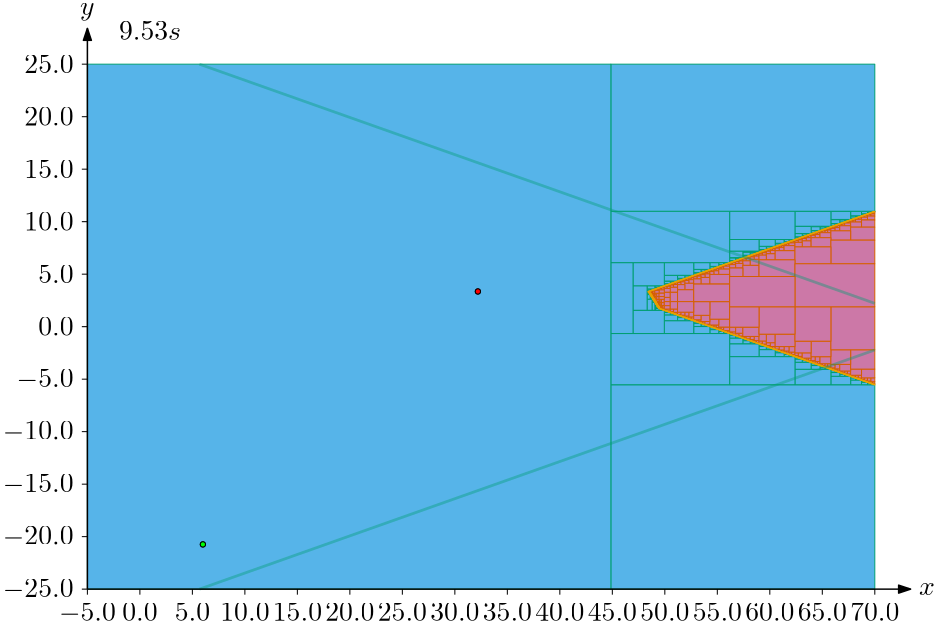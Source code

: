 <?xml version="1.0"?>
<!DOCTYPE ipe SYSTEM "ipe.dtd">
<ipe version="70218">
<ipestyle name="ipegenerator">
<symbol name="arrow/arc(spx)">
<path stroke="sym-stroke" fill="sym-stroke" pen="sym-pen">
0 0 m
-1 0.333 l
-1 -0.333 l
h
</path>
</symbol>
<symbol name="arrow/farc(spx)">
<path stroke="sym-stroke" fill="white" pen="sym-pen">
0 0 m
-1 0.333 l
-1 -0.333 l
h
</path>
</symbol>
<symbol name="arrow/ptarc(spx)">
<path stroke="sym-stroke" fill="sym-stroke" pen="sym-pen">
0 0 m
-1 0.333 l
-0.8 0 l
-1 -0.333 l
h
</path>
</symbol>
<symbol name="arrow/fptarc(spx)">
<path stroke="sym-stroke" fill="white" pen="sym-pen">
0 0 m
-1 0.333 l
-0.8 0 l
-1 -0.333 l
h
</path>
</symbol>
<symbol name="mark/circle(sx)" transformations="translations">
<path fill="sym-stroke">
0.6 0 0 0.6 0 0 e
0.4 0 0 0.4 0 0 e
</path>
</symbol>
<symbol name="mark/disk(sx)" transformations="translations">
<path fill="sym-stroke">
0.6 0 0 0.6 0 0 e
</path>
</symbol>
<symbol name="mark/fdisk(sfx)" transformations="translations">
<group>
<path fill="sym-fill">
0.5 0 0 0.5 0 0 e
</path>
<path fill="sym-stroke" fillrule="eofill">
0.6 0 0 0.6 0 0 e
0.4 0 0 0.4 0 0 e
</path>
</group>
</symbol>
<symbol name="mark/box(sx)" transformations="translations">
<path fill="sym-stroke" fillrule="eofill">
-0.6 -0.6 m
0.6 -0.6 l
0.6 0.6 l
-0.6 0.6 l
h
-0.4 -0.4 m
0.4 -0.4 l
0.4 0.4 l
-0.4 0.4 l
h
</path>
</symbol>
<symbol name="mark/square(sx)" transformations="translations">
<path fill="sym-stroke">
-0.6 -0.6 m
0.6 -0.6 l
0.6 0.6 l
-0.6 0.6 l
h
</path>
</symbol>
<symbol name="mark/fsquare(sfx)" transformations="translations">
<group>
<path fill="sym-fill">
-0.5 -0.5 m
0.5 -0.5 l
0.5 0.5 l
-0.5 0.5 l
h
</path>
<path fill="sym-stroke" fillrule="eofill">
-0.6 -0.6 m
0.6 -0.6 l
0.6 0.6 l
-0.6 0.6 l
h
-0.4 -0.4 m
0.4 -0.4 l
0.4 0.4 l
-0.4 0.4 l
h
</path>
</group>
</symbol>
<symbol name="mark/cross(sx)" transformations="translations">
<group>
<path fill="sym-stroke">
-0.43 -0.57 m
0.57 0.43 l
0.43 0.57 l
-0.57 -0.43 l
h
</path>
<path fill="sym-stroke">
-0.43 0.57 m
0.57 -0.43 l
0.43 -0.57 l
-0.57 0.43 l
h
</path>
</group>
</symbol>
<symbol name="arrow/fnormal(spx)">
<path stroke="sym-stroke" fill="white" pen="sym-pen">
0 0 m
-1 0.333 l
-1 -0.333 l
h
</path>
</symbol>
<symbol name="arrow/pointed(spx)">
<path stroke="sym-stroke" fill="sym-stroke" pen="sym-pen">
0 0 m
-1 0.333 l
-0.8 0 l
-1 -0.333 l
h
</path>
</symbol>
<symbol name="arrow/fpointed(spx)">
<path stroke="sym-stroke" fill="white" pen="sym-pen">
0 0 m
-1 0.333 l
-0.8 0 l
-1 -0.333 l
h
</path>
</symbol>
<symbol name="arrow/linear(spx)">
<path stroke="sym-stroke" pen="sym-pen">
-1 0.333 m
0 0 l
-1 -0.333 l
</path>
</symbol>
<symbol name="arrow/fdouble(spx)">
<path stroke="sym-stroke" fill="white" pen="sym-pen">
0 0 m
-1 0.333 l
-1 -0.333 l
h
-1 0 m
-2 0.333 l
-2 -0.333 l
h
</path>
</symbol>
<symbol name="arrow/double(spx)">
<path stroke="sym-stroke" fill="sym-stroke" pen="sym-pen">
0 0 m
-1 0.333 l
-1 -0.333 l
h
-1 0 m
-2 0.333 l
-2 -0.333 l
h
</path>
</symbol>
<anglesize name="22.5 deg" value="22.5"/>
<anglesize name="30 deg" value="30"/>
<anglesize name="45 deg" value="45"/>
<anglesize name="60 deg" value="60"/>
<anglesize name="90 deg" value="90"/>
<arrowsize name="large" value="10"/>
<arrowsize name="normal" value="4.294"/>
<arrowsize name="small" value="5"/>
<arrowsize name="tiny" value="3"/>
<color name="aliceblue" value="0.941 0.973 1"/>
<color name="antiquewhite" value="0.98 0.922 0.843"/>
<color name="antiquewhite1" value="1 0.937 0.859"/>
<color name="antiquewhite2" value="0.933 0.875 0.8"/>
<color name="antiquewhite3" value="0.804 0.753 0.69"/>
<color name="antiquewhite4" value="0.545 0.514 0.471"/>
<color name="aquamarine" value="0.498 1 0.831"/>
<color name="aquamarine1" value="0.498 1 0.831"/>
<color name="aquamarine2" value="0.463 0.933 0.776"/>
<color name="aquamarine3" value="0.4 0.804 0.667"/>
<color name="aquamarine4" value="0.271 0.545 0.455"/>
<color name="azure" value="0.941 1 1"/>
<color name="azure1" value="0.941 1 1"/>
<color name="azure2" value="0.878 0.933 0.933"/>
<color name="azure3" value="0.757 0.804 0.804"/>
<color name="azure4" value="0.514 0.545 0.545"/>
<color name="beige" value="0.961 0.961 0.863"/>
<color name="bisque" value="1 0.894 0.769"/>
<color name="bisque1" value="1 0.894 0.769"/>
<color name="bisque2" value="0.933 0.835 0.718"/>
<color name="bisque3" value="0.804 0.718 0.62"/>
<color name="bisque4" value="0.545 0.49 0.42"/>
<color name="black" value="0"/>
<color name="blanchedalmond" value="1 0.922 0.804"/>
<color name="blue" value="0 0 1"/>
<color name="blue1" value="0 0 1"/>
<color name="blue2" value="0 0 0.933"/>
<color name="blue3" value="0 0 0.804"/>
<color name="blue4" value="0 0 0.545"/>
<color name="blueviolet" value="0.541 0.169 0.886"/>
<color name="brown" value="0.647 0.165 0.165"/>
<color name="brown1" value="1 0.251 0.251"/>
<color name="brown2" value="0.933 0.231 0.231"/>
<color name="brown3" value="0.804 0.2 0.2"/>
<color name="brown4" value="0.545 0.137 0.137"/>
<color name="burlywood" value="0.871 0.722 0.529"/>
<color name="burlywood1" value="1 0.827 0.608"/>
<color name="burlywood2" value="0.933 0.773 0.569"/>
<color name="burlywood3" value="0.804 0.667 0.49"/>
<color name="burlywood4" value="0.545 0.451 0.333"/>
<color name="cadetblue" value="0.373 0.62 0.627"/>
<color name="cadetblue1" value="0.596 0.961 1"/>
<color name="cadetblue2" value="0.557 0.898 0.933"/>
<color name="cadetblue3" value="0.478 0.773 0.804"/>
<color name="cadetblue4" value="0.325 0.525 0.545"/>
<color name="chartreuse" value="0.498 1 0"/>
<color name="chartreuse1" value="0.498 1 0"/>
<color name="chartreuse2" value="0.463 0.933 0"/>
<color name="chartreuse3" value="0.4 0.804 0"/>
<color name="chartreuse4" value="0.271 0.545 0"/>
<color name="chocolate" value="0.824 0.412 0.118"/>
<color name="chocolate1" value="1 0.498 0.141"/>
<color name="chocolate2" value="0.933 0.463 0.129"/>
<color name="chocolate3" value="0.804 0.4 0.114"/>
<color name="chocolate4" value="0.545 0.271 0.075"/>
<color name="colorBlind1" value="0 0.619 0.451"/>
<color name="colorBlindInFill" value="0.8 0.47 0.655"/>
<color name="colorBlindInStroke" value="0.835 0.369 0"/>
<color name="colorBlindMaybeFill" value="0.941 0.894 0.259"/>
<color name="colorBlindMaybeStroke" value="0.902 0.624 0"/>
<color name="colorBlindOutFill" value="0.337 0.706 0.914"/>
<color name="colorBlindOutStroke" value="0 0.62 0.451"/>
<color name="coral" value="1 0.498 0.314"/>
<color name="coral1" value="1 0.447 0.337"/>
<color name="coral2" value="0.933 0.416 0.314"/>
<color name="coral3" value="0.804 0.357 0.271"/>
<color name="coral4" value="0.545 0.243 0.184"/>
<color name="cornflowerblue" value="0.392 0.584 0.929"/>
<color name="cornsilk" value="1 0.973 0.863"/>
<color name="cornsilk1" value="1 0.973 0.863"/>
<color name="cornsilk2" value="0.933 0.91 0.804"/>
<color name="cornsilk3" value="0.804 0.784 0.694"/>
<color name="cornsilk4" value="0.545 0.533 0.471"/>
<color name="cyan" value="0 1 1"/>
<color name="cyan1" value="0 1 1"/>
<color name="cyan2" value="0 0.933 0.933"/>
<color name="cyan3" value="0 0.804 0.804"/>
<color name="cyan4" value="0 0.545 0.545"/>
<color name="darkblue" value="0 0 0.545"/>
<color name="darkcyan" value="0 0.545 0.545"/>
<color name="darkgoldenrod" value="0.722 0.525 0.043"/>
<color name="darkgoldenrod1" value="1 0.725 0.059"/>
<color name="darkgoldenrod2" value="0.933 0.678 0.055"/>
<color name="darkgoldenrod3" value="0.804 0.584 0.047"/>
<color name="darkgoldenrod4" value="0.545 0.396 0.031"/>
<color name="darkgray" value="0.663"/>
<color name="darkgreen" value="0 0.392 0"/>
<color name="darkgrey" value="0.663"/>
<color name="darkkhaki" value="0.741 0.718 0.42"/>
<color name="darkmagenta" value="0.545 0 0.545"/>
<color name="darkolivegreen" value="0.333 0.42 0.184"/>
<color name="darkolivegreen1" value="0.792 1 0.439"/>
<color name="darkolivegreen2" value="0.737 0.933 0.408"/>
<color name="darkolivegreen3" value="0.635 0.804 0.353"/>
<color name="darkolivegreen4" value="0.431 0.545 0.239"/>
<color name="darkorange" value="1 0.549 0"/>
<color name="darkorange1" value="1 0.498 0"/>
<color name="darkorange2" value="0.933 0.463 0"/>
<color name="darkorange3" value="0.804 0.4 0"/>
<color name="darkorange4" value="0.545 0.271 0"/>
<color name="darkorchid" value="0.6 0.196 0.8"/>
<color name="darkorchid1" value="0.749 0.243 1"/>
<color name="darkorchid2" value="0.698 0.227 0.933"/>
<color name="darkorchid3" value="0.604 0.196 0.804"/>
<color name="darkorchid4" value="0.408 0.133 0.545"/>
<color name="darkred" value="0.545 0 0"/>
<color name="darksalmon" value="0.914 0.588 0.478"/>
<color name="darkseagreen" value="0.561 0.737 0.561"/>
<color name="darkseagreen1" value="0.757 1 0.757"/>
<color name="darkseagreen2" value="0.706 0.933 0.706"/>
<color name="darkseagreen3" value="0.608 0.804 0.608"/>
<color name="darkseagreen4" value="0.412 0.545 0.412"/>
<color name="darkslateblue" value="0.282 0.239 0.545"/>
<color name="darkslategray" value="0.184 0.31 0.31"/>
<color name="darkslategray1" value="0.592 1 1"/>
<color name="darkslategray2" value="0.553 0.933 0.933"/>
<color name="darkslategray3" value="0.475 0.804 0.804"/>
<color name="darkslategray4" value="0.322 0.545 0.545"/>
<color name="darkslategrey" value="0.184 0.31 0.31"/>
<color name="darkturquoise" value="0 0.808 0.82"/>
<color name="darkviolet" value="0.58 0 0.827"/>
<color name="deeppink" value="1 0.078 0.576"/>
<color name="deeppink1" value="1 0.078 0.576"/>
<color name="deeppink2" value="0.933 0.071 0.537"/>
<color name="deeppink3" value="0.804 0.063 0.463"/>
<color name="deeppink4" value="0.545 0.039 0.314"/>
<color name="deepskyblue" value="0 0.749 1"/>
<color name="deepskyblue1" value="0 0.749 1"/>
<color name="deepskyblue2" value="0 0.698 0.933"/>
<color name="deepskyblue3" value="0 0.604 0.804"/>
<color name="deepskyblue4" value="0 0.408 0.545"/>
<color name="dimgray" value="0.412"/>
<color name="dimgrey" value="0.412"/>
<color name="dodgerblue" value="0.118 0.565 1"/>
<color name="dodgerblue1" value="0.118 0.565 1"/>
<color name="dodgerblue2" value="0.11 0.525 0.933"/>
<color name="dodgerblue3" value="0.094 0.455 0.804"/>
<color name="dodgerblue4" value="0.063 0.306 0.545"/>
<color name="firebrick" value="0.698 0.133 0.133"/>
<color name="firebrick1" value="1 0.188 0.188"/>
<color name="firebrick2" value="0.933 0.173 0.173"/>
<color name="firebrick3" value="0.804 0.149 0.149"/>
<color name="firebrick4" value="0.545 0.102 0.102"/>
<color name="floralwhite" value="1 0.98 0.941"/>
<color name="forestgreen" value="0.133 0.545 0.133"/>
<color name="gainsboro" value="0.863"/>
<color name="ghostwhite" value="0.973 0.973 1"/>
<color name="gold" value="1 0.843 0"/>
<color name="gold1" value="1 0.843 0"/>
<color name="gold2" value="0.933 0.788 0"/>
<color name="gold3" value="0.804 0.678 0"/>
<color name="gold4" value="0.545 0.459 0"/>
<color name="goldenrod" value="0.855 0.647 0.125"/>
<color name="goldenrod1" value="1 0.757 0.145"/>
<color name="goldenrod2" value="0.933 0.706 0.133"/>
<color name="goldenrod3" value="0.804 0.608 0.114"/>
<color name="goldenrod4" value="0.545 0.412 0.078"/>
<color name="gray" value="0.745"/>
<color name="gray0" value="0"/>
<color name="gray1" value="0.012"/>
<color name="gray10" value="0.102"/>
<color name="gray100" value="1"/>
<color name="gray11" value="0.11"/>
<color name="gray12" value="0.122"/>
<color name="gray13" value="0.129"/>
<color name="gray14" value="0.141"/>
<color name="gray15" value="0.149"/>
<color name="gray16" value="0.161"/>
<color name="gray17" value="0.169"/>
<color name="gray18" value="0.18"/>
<color name="gray19" value="0.188"/>
<color name="gray2" value="0.02"/>
<color name="gray20" value="0.2"/>
<color name="gray21" value="0.212"/>
<color name="gray22" value="0.22"/>
<color name="gray23" value="0.231"/>
<color name="gray24" value="0.239"/>
<color name="gray25" value="0.251"/>
<color name="gray26" value="0.259"/>
<color name="gray27" value="0.271"/>
<color name="gray28" value="0.278"/>
<color name="gray29" value="0.29"/>
<color name="gray3" value="0.031"/>
<color name="gray30" value="0.302"/>
<color name="gray31" value="0.31"/>
<color name="gray32" value="0.322"/>
<color name="gray33" value="0.329"/>
<color name="gray34" value="0.341"/>
<color name="gray35" value="0.349"/>
<color name="gray36" value="0.361"/>
<color name="gray37" value="0.369"/>
<color name="gray38" value="0.38"/>
<color name="gray39" value="0.388"/>
<color name="gray4" value="0.039"/>
<color name="gray40" value="0.4"/>
<color name="gray41" value="0.412"/>
<color name="gray42" value="0.42"/>
<color name="gray43" value="0.431"/>
<color name="gray44" value="0.439"/>
<color name="gray45" value="0.451"/>
<color name="gray46" value="0.459"/>
<color name="gray47" value="0.471"/>
<color name="gray48" value="0.478"/>
<color name="gray49" value="0.49"/>
<color name="gray5" value="0.051"/>
<color name="gray50" value="0.498"/>
<color name="gray51" value="0.51"/>
<color name="gray52" value="0.522"/>
<color name="gray53" value="0.529"/>
<color name="gray54" value="0.541"/>
<color name="gray55" value="0.549"/>
<color name="gray56" value="0.561"/>
<color name="gray57" value="0.569"/>
<color name="gray58" value="0.58"/>
<color name="gray59" value="0.588"/>
<color name="gray6" value="0.059"/>
<color name="gray60" value="0.6"/>
<color name="gray61" value="0.612"/>
<color name="gray62" value="0.62"/>
<color name="gray63" value="0.631"/>
<color name="gray64" value="0.639"/>
<color name="gray65" value="0.651"/>
<color name="gray66" value="0.659"/>
<color name="gray67" value="0.671"/>
<color name="gray68" value="0.678"/>
<color name="gray69" value="0.69"/>
<color name="gray7" value="0.071"/>
<color name="gray70" value="0.702"/>
<color name="gray71" value="0.71"/>
<color name="gray72" value="0.722"/>
<color name="gray73" value="0.729"/>
<color name="gray74" value="0.741"/>
<color name="gray75" value="0.749"/>
<color name="gray76" value="0.761"/>
<color name="gray77" value="0.769"/>
<color name="gray78" value="0.78"/>
<color name="gray79" value="0.788"/>
<color name="gray8" value="0.078"/>
<color name="gray80" value="0.8"/>
<color name="gray81" value="0.812"/>
<color name="gray82" value="0.82"/>
<color name="gray83" value="0.831"/>
<color name="gray84" value="0.839"/>
<color name="gray85" value="0.851"/>
<color name="gray86" value="0.859"/>
<color name="gray87" value="0.871"/>
<color name="gray88" value="0.878"/>
<color name="gray89" value="0.89"/>
<color name="gray9" value="0.09"/>
<color name="gray90" value="0.898"/>
<color name="gray91" value="0.91"/>
<color name="gray92" value="0.922"/>
<color name="gray93" value="0.929"/>
<color name="gray94" value="0.941"/>
<color name="gray95" value="0.949"/>
<color name="gray96" value="0.961"/>
<color name="gray97" value="0.969"/>
<color name="gray98" value="0.98"/>
<color name="gray99" value="0.988"/>
<color name="green" value="0 1 0"/>
<color name="green1" value="0 1 0"/>
<color name="green2" value="0 0.933 0"/>
<color name="green3" value="0 0.804 0"/>
<color name="green4" value="0 0.545 0"/>
<color name="greenyellow" value="0.678 1 0.184"/>
<color name="grey" value="0.745"/>
<color name="grey0" value="0"/>
<color name="grey1" value="0.012"/>
<color name="grey10" value="0.102"/>
<color name="grey100" value="1"/>
<color name="grey11" value="0.11"/>
<color name="grey12" value="0.122"/>
<color name="grey13" value="0.129"/>
<color name="grey14" value="0.141"/>
<color name="grey15" value="0.149"/>
<color name="grey16" value="0.161"/>
<color name="grey17" value="0.169"/>
<color name="grey18" value="0.18"/>
<color name="grey19" value="0.188"/>
<color name="grey2" value="0.02"/>
<color name="grey20" value="0.2"/>
<color name="grey21" value="0.212"/>
<color name="grey22" value="0.22"/>
<color name="grey23" value="0.231"/>
<color name="grey24" value="0.239"/>
<color name="grey25" value="0.251"/>
<color name="grey26" value="0.259"/>
<color name="grey27" value="0.271"/>
<color name="grey28" value="0.278"/>
<color name="grey29" value="0.29"/>
<color name="grey3" value="0.031"/>
<color name="grey30" value="0.302"/>
<color name="grey31" value="0.31"/>
<color name="grey32" value="0.322"/>
<color name="grey33" value="0.329"/>
<color name="grey34" value="0.341"/>
<color name="grey35" value="0.349"/>
<color name="grey36" value="0.361"/>
<color name="grey37" value="0.369"/>
<color name="grey38" value="0.38"/>
<color name="grey39" value="0.388"/>
<color name="grey4" value="0.039"/>
<color name="grey40" value="0.4"/>
<color name="grey41" value="0.412"/>
<color name="grey42" value="0.42"/>
<color name="grey43" value="0.431"/>
<color name="grey44" value="0.439"/>
<color name="grey45" value="0.451"/>
<color name="grey46" value="0.459"/>
<color name="grey47" value="0.471"/>
<color name="grey48" value="0.478"/>
<color name="grey49" value="0.49"/>
<color name="grey5" value="0.051"/>
<color name="grey50" value="0.498"/>
<color name="grey51" value="0.51"/>
<color name="grey52" value="0.522"/>
<color name="grey53" value="0.529"/>
<color name="grey54" value="0.541"/>
<color name="grey55" value="0.549"/>
<color name="grey56" value="0.561"/>
<color name="grey57" value="0.569"/>
<color name="grey58" value="0.58"/>
<color name="grey59" value="0.588"/>
<color name="grey6" value="0.059"/>
<color name="grey60" value="0.6"/>
<color name="grey61" value="0.612"/>
<color name="grey62" value="0.62"/>
<color name="grey63" value="0.631"/>
<color name="grey64" value="0.639"/>
<color name="grey65" value="0.651"/>
<color name="grey66" value="0.659"/>
<color name="grey67" value="0.671"/>
<color name="grey68" value="0.678"/>
<color name="grey69" value="0.69"/>
<color name="grey7" value="0.071"/>
<color name="grey70" value="0.702"/>
<color name="grey71" value="0.71"/>
<color name="grey72" value="0.722"/>
<color name="grey73" value="0.729"/>
<color name="grey74" value="0.741"/>
<color name="grey75" value="0.749"/>
<color name="grey76" value="0.761"/>
<color name="grey77" value="0.769"/>
<color name="grey78" value="0.78"/>
<color name="grey79" value="0.788"/>
<color name="grey8" value="0.078"/>
<color name="grey80" value="0.8"/>
<color name="grey81" value="0.812"/>
<color name="grey82" value="0.82"/>
<color name="grey83" value="0.831"/>
<color name="grey84" value="0.839"/>
<color name="grey85" value="0.851"/>
<color name="grey86" value="0.859"/>
<color name="grey87" value="0.871"/>
<color name="grey88" value="0.878"/>
<color name="grey89" value="0.89"/>
<color name="grey9" value="0.09"/>
<color name="grey90" value="0.898"/>
<color name="grey91" value="0.91"/>
<color name="grey92" value="0.922"/>
<color name="grey93" value="0.929"/>
<color name="grey94" value="0.941"/>
<color name="grey95" value="0.949"/>
<color name="grey96" value="0.961"/>
<color name="grey97" value="0.969"/>
<color name="grey98" value="0.98"/>
<color name="grey99" value="0.988"/>
<color name="honeydew" value="0.941 1 0.941"/>
<color name="honeydew1" value="0.941 1 0.941"/>
<color name="honeydew2" value="0.878 0.933 0.878"/>
<color name="honeydew3" value="0.757 0.804 0.757"/>
<color name="honeydew4" value="0.514 0.545 0.514"/>
<color name="hotpink" value="1 0.412 0.706"/>
<color name="hotpink1" value="1 0.431 0.706"/>
<color name="hotpink2" value="0.933 0.416 0.655"/>
<color name="hotpink3" value="0.804 0.376 0.565"/>
<color name="hotpink4" value="0.545 0.227 0.384"/>
<color name="indianred" value="0.804 0.361 0.361"/>
<color name="indianred1" value="1 0.416 0.416"/>
<color name="indianred2" value="0.933 0.388 0.388"/>
<color name="indianred3" value="0.804 0.333 0.333"/>
<color name="indianred4" value="0.545 0.227 0.227"/>
<color name="ivory" value="1 1 0.941"/>
<color name="ivory1" value="1 1 0.941"/>
<color name="ivory2" value="0.933 0.933 0.878"/>
<color name="ivory3" value="0.804 0.804 0.757"/>
<color name="ivory4" value="0.545 0.545 0.514"/>
<color name="khaki" value="0.941 0.902 0.549"/>
<color name="khaki1" value="1 0.965 0.561"/>
<color name="khaki2" value="0.933 0.902 0.522"/>
<color name="khaki3" value="0.804 0.776 0.451"/>
<color name="khaki4" value="0.545 0.525 0.306"/>
<color name="lavender" value="0.902 0.902 0.98"/>
<color name="lavenderblush" value="1 0.941 0.961"/>
<color name="lavenderblush1" value="1 0.941 0.961"/>
<color name="lavenderblush2" value="0.933 0.878 0.898"/>
<color name="lavenderblush3" value="0.804 0.757 0.773"/>
<color name="lavenderblush4" value="0.545 0.514 0.525"/>
<color name="lawngreen" value="0.486 0.988 0"/>
<color name="lemonchiffon" value="1 0.98 0.804"/>
<color name="lemonchiffon1" value="1 0.98 0.804"/>
<color name="lemonchiffon2" value="0.933 0.914 0.749"/>
<color name="lemonchiffon3" value="0.804 0.788 0.647"/>
<color name="lemonchiffon4" value="0.545 0.537 0.439"/>
<color name="lightblue" value="0.678 0.847 0.902"/>
<color name="lightblue1" value="0.749 0.937 1"/>
<color name="lightblue2" value="0.698 0.875 0.933"/>
<color name="lightblue3" value="0.604 0.753 0.804"/>
<color name="lightblue4" value="0.408 0.514 0.545"/>
<color name="lightcoral" value="0.941 0.502 0.502"/>
<color name="lightcyan" value="0.878 1 1"/>
<color name="lightcyan1" value="0.878 1 1"/>
<color name="lightcyan2" value="0.82 0.933 0.933"/>
<color name="lightcyan3" value="0.706 0.804 0.804"/>
<color name="lightcyan4" value="0.478 0.545 0.545"/>
<color name="lightgoldenrod" value="0.933 0.867 0.51"/>
<color name="lightgoldenrod1" value="1 0.925 0.545"/>
<color name="lightgoldenrod2" value="0.933 0.863 0.51"/>
<color name="lightgoldenrod3" value="0.804 0.745 0.439"/>
<color name="lightgoldenrod4" value="0.545 0.506 0.298"/>
<color name="lightgoldenrodyellow" value="0.98 0.98 0.824"/>
<color name="lightgray" value="0.827"/>
<color name="lightgreen" value="0.565 0.933 0.565"/>
<color name="lightgrey" value="0.827"/>
<color name="lightpink" value="1 0.714 0.757"/>
<color name="lightpink1" value="1 0.682 0.725"/>
<color name="lightpink2" value="0.933 0.635 0.678"/>
<color name="lightpink3" value="0.804 0.549 0.584"/>
<color name="lightpink4" value="0.545 0.373 0.396"/>
<color name="lightsalmon" value="1 0.627 0.478"/>
<color name="lightsalmon1" value="1 0.627 0.478"/>
<color name="lightsalmon2" value="0.933 0.584 0.447"/>
<color name="lightsalmon3" value="0.804 0.506 0.384"/>
<color name="lightsalmon4" value="0.545 0.341 0.259"/>
<color name="lightseagreen" value="0.125 0.698 0.667"/>
<color name="lightskyblue" value="0.529 0.808 0.98"/>
<color name="lightskyblue1" value="0.69 0.886 1"/>
<color name="lightskyblue2" value="0.643 0.827 0.933"/>
<color name="lightskyblue3" value="0.553 0.714 0.804"/>
<color name="lightskyblue4" value="0.376 0.482 0.545"/>
<color name="lightslateblue" value="0.518 0.439 1"/>
<color name="lightslategray" value="0.467 0.533 0.6"/>
<color name="lightslategrey" value="0.467 0.533 0.6"/>
<color name="lightsteelblue" value="0.69 0.769 0.871"/>
<color name="lightsteelblue1" value="0.792 0.882 1"/>
<color name="lightsteelblue2" value="0.737 0.824 0.933"/>
<color name="lightsteelblue3" value="0.635 0.71 0.804"/>
<color name="lightsteelblue4" value="0.431 0.482 0.545"/>
<color name="lightyellow" value="1 1 0.878"/>
<color name="lightyellow1" value="1 1 0.878"/>
<color name="lightyellow2" value="0.933 0.933 0.82"/>
<color name="lightyellow3" value="0.804 0.804 0.706"/>
<color name="lightyellow4" value="0.545 0.545 0.478"/>
<color name="limegreen" value="0.196 0.804 0.196"/>
<color name="linen" value="0.98 0.941 0.902"/>
<color name="magenta" value="1 0 1"/>
<color name="magenta1" value="1 0 1"/>
<color name="magenta2" value="0.933 0 0.933"/>
<color name="magenta3" value="0.804 0 0.804"/>
<color name="magenta4" value="0.545 0 0.545"/>
<color name="maroon" value="0.69 0.188 0.376"/>
<color name="maroon1" value="1 0.204 0.702"/>
<color name="maroon2" value="0.933 0.188 0.655"/>
<color name="maroon3" value="0.804 0.161 0.565"/>
<color name="maroon4" value="0.545 0.11 0.384"/>
<color name="mediumaquamarine" value="0.4 0.804 0.667"/>
<color name="mediumblue" value="0 0 0.804"/>
<color name="mediumorchid" value="0.729 0.333 0.827"/>
<color name="mediumorchid1" value="0.878 0.4 1"/>
<color name="mediumorchid2" value="0.82 0.373 0.933"/>
<color name="mediumorchid3" value="0.706 0.322 0.804"/>
<color name="mediumorchid4" value="0.478 0.216 0.545"/>
<color name="mediumpurple" value="0.576 0.439 0.859"/>
<color name="mediumpurple1" value="0.671 0.51 1"/>
<color name="mediumpurple2" value="0.624 0.475 0.933"/>
<color name="mediumpurple3" value="0.537 0.408 0.804"/>
<color name="mediumpurple4" value="0.365 0.278 0.545"/>
<color name="mediumseagreen" value="0.235 0.702 0.443"/>
<color name="mediumslateblue" value="0.482 0.408 0.933"/>
<color name="mediumspringgreen" value="0 0.98 0.604"/>
<color name="mediumturquoise" value="0.282 0.82 0.8"/>
<color name="mediumvioletred" value="0.78 0.082 0.522"/>
<color name="midnightblue" value="0.098 0.098 0.439"/>
<color name="mintcream" value="0.961 1 0.98"/>
<color name="mistyrose" value="1 0.894 0.882"/>
<color name="mistyrose1" value="1 0.894 0.882"/>
<color name="mistyrose2" value="0.933 0.835 0.824"/>
<color name="mistyrose3" value="0.804 0.718 0.71"/>
<color name="mistyrose4" value="0.545 0.49 0.482"/>
<color name="moccasin" value="1 0.894 0.71"/>
<color name="navajowhite" value="1 0.871 0.678"/>
<color name="navajowhite1" value="1 0.871 0.678"/>
<color name="navajowhite2" value="0.933 0.812 0.631"/>
<color name="navajowhite3" value="0.804 0.702 0.545"/>
<color name="navajowhite4" value="0.545 0.475 0.369"/>
<color name="navy" value="0 0 0.502"/>
<color name="navyblue" value="0 0 0.502"/>
<color name="oldlace" value="0.992 0.961 0.902"/>
<color name="olivedrab" value="0.42 0.557 0.137"/>
<color name="olivedrab1" value="0.753 1 0.243"/>
<color name="olivedrab2" value="0.702 0.933 0.227"/>
<color name="olivedrab3" value="0.604 0.804 0.196"/>
<color name="olivedrab4" value="0.412 0.545 0.133"/>
<color name="orange" value="1 0.647 0"/>
<color name="orange1" value="1 0.647 0"/>
<color name="orange2" value="0.933 0.604 0"/>
<color name="orange3" value="0.804 0.522 0"/>
<color name="orange4" value="0.545 0.353 0"/>
<color name="orangered" value="1 0.271 0"/>
<color name="orangered1" value="1 0.271 0"/>
<color name="orangered2" value="0.933 0.251 0"/>
<color name="orangered3" value="0.804 0.216 0"/>
<color name="orangered4" value="0.545 0.145 0"/>
<color name="orchid" value="0.855 0.439 0.839"/>
<color name="orchid1" value="1 0.514 0.98"/>
<color name="orchid2" value="0.933 0.478 0.914"/>
<color name="orchid3" value="0.804 0.412 0.788"/>
<color name="orchid4" value="0.545 0.278 0.537"/>
<color name="palegoldenrod" value="0.933 0.91 0.667"/>
<color name="palegreen" value="0.596 0.984 0.596"/>
<color name="palegreen1" value="0.604 1 0.604"/>
<color name="palegreen2" value="0.565 0.933 0.565"/>
<color name="palegreen3" value="0.486 0.804 0.486"/>
<color name="palegreen4" value="0.329 0.545 0.329"/>
<color name="paleturquoise" value="0.686 0.933 0.933"/>
<color name="paleturquoise1" value="0.733 1 1"/>
<color name="paleturquoise2" value="0.682 0.933 0.933"/>
<color name="paleturquoise3" value="0.588 0.804 0.804"/>
<color name="paleturquoise4" value="0.4 0.545 0.545"/>
<color name="palevioletred" value="0.859 0.439 0.576"/>
<color name="palevioletred1" value="1 0.51 0.671"/>
<color name="palevioletred2" value="0.933 0.475 0.624"/>
<color name="palevioletred3" value="0.804 0.408 0.537"/>
<color name="palevioletred4" value="0.545 0.278 0.365"/>
<color name="papayawhip" value="1 0.937 0.835"/>
<color name="peachpuff" value="1 0.855 0.725"/>
<color name="peachpuff1" value="1 0.855 0.725"/>
<color name="peachpuff2" value="0.933 0.796 0.678"/>
<color name="peachpuff3" value="0.804 0.686 0.584"/>
<color name="peachpuff4" value="0.545 0.467 0.396"/>
<color name="peru" value="0.804 0.522 0.247"/>
<color name="pink" value="1 0.753 0.796"/>
<color name="pink1" value="1 0.71 0.773"/>
<color name="pink2" value="0.933 0.663 0.722"/>
<color name="pink3" value="0.804 0.569 0.62"/>
<color name="pink4" value="0.545 0.388 0.424"/>
<color name="plum" value="0.867 0.627 0.867"/>
<color name="plum1" value="1 0.733 1"/>
<color name="plum2" value="0.933 0.682 0.933"/>
<color name="plum3" value="0.804 0.588 0.804"/>
<color name="plum4" value="0.545 0.4 0.545"/>
<color name="powderblue" value="0.69 0.878 0.902"/>
<color name="purple" value="0.627 0.125 0.941"/>
<color name="purple1" value="0.608 0.188 1"/>
<color name="purple2" value="0.569 0.173 0.933"/>
<color name="purple3" value="0.49 0.149 0.804"/>
<color name="purple4" value="0.333 0.102 0.545"/>
<color name="red" value="1 0 0"/>
<color name="red1" value="1 0 0"/>
<color name="red2" value="0.933 0 0"/>
<color name="red3" value="0.804 0 0"/>
<color name="red4" value="0.545 0 0"/>
<color name="rosybrown" value="0.737 0.561 0.561"/>
<color name="rosybrown1" value="1 0.757 0.757"/>
<color name="rosybrown2" value="0.933 0.706 0.706"/>
<color name="rosybrown3" value="0.804 0.608 0.608"/>
<color name="rosybrown4" value="0.545 0.412 0.412"/>
<color name="royalblue" value="0.255 0.412 0.882"/>
<color name="royalblue1" value="0.282 0.463 1"/>
<color name="royalblue2" value="0.263 0.431 0.933"/>
<color name="royalblue3" value="0.227 0.373 0.804"/>
<color name="royalblue4" value="0.153 0.251 0.545"/>
<color name="saddlebrown" value="0.545 0.271 0.075"/>
<color name="salmon" value="0.98 0.502 0.447"/>
<color name="salmon1" value="1 0.549 0.412"/>
<color name="salmon2" value="0.933 0.51 0.384"/>
<color name="salmon3" value="0.804 0.439 0.329"/>
<color name="salmon4" value="0.545 0.298 0.224"/>
<color name="sandybrown" value="0.957 0.643 0.376"/>
<color name="seagreen" value="0.18 0.545 0.341"/>
<color name="seagreen1" value="0.329 1 0.624"/>
<color name="seagreen2" value="0.306 0.933 0.58"/>
<color name="seagreen3" value="0.263 0.804 0.502"/>
<color name="seagreen4" value="0.18 0.545 0.341"/>
<color name="seashell" value="1 0.961 0.933"/>
<color name="seashell1" value="1 0.961 0.933"/>
<color name="seashell2" value="0.933 0.898 0.871"/>
<color name="seashell3" value="0.804 0.773 0.749"/>
<color name="seashell4" value="0.545 0.525 0.51"/>
<color name="sienna" value="0.627 0.322 0.176"/>
<color name="sienna1" value="1 0.51 0.278"/>
<color name="sienna2" value="0.933 0.475 0.259"/>
<color name="sienna3" value="0.804 0.408 0.224"/>
<color name="sienna4" value="0.545 0.278 0.149"/>
<color name="skyblue" value="0.529 0.808 0.922"/>
<color name="skyblue1" value="0.529 0.808 1"/>
<color name="skyblue2" value="0.494 0.753 0.933"/>
<color name="skyblue3" value="0.424 0.651 0.804"/>
<color name="skyblue4" value="0.29 0.439 0.545"/>
<color name="slateblue" value="0.416 0.353 0.804"/>
<color name="slateblue1" value="0.514 0.435 1"/>
<color name="slateblue2" value="0.478 0.404 0.933"/>
<color name="slateblue3" value="0.412 0.349 0.804"/>
<color name="slateblue4" value="0.278 0.235 0.545"/>
<color name="slategray" value="0.439 0.502 0.565"/>
<color name="slategray1" value="0.776 0.886 1"/>
<color name="slategray2" value="0.725 0.827 0.933"/>
<color name="slategray3" value="0.624 0.714 0.804"/>
<color name="slategray4" value="0.424 0.482 0.545"/>
<color name="slategrey" value="0.439 0.502 0.565"/>
<color name="snow" value="1 0.98 0.98"/>
<color name="snow1" value="1 0.98 0.98"/>
<color name="snow2" value="0.933 0.914 0.914"/>
<color name="snow3" value="0.804 0.788 0.788"/>
<color name="snow4" value="0.545 0.537 0.537"/>
<color name="springgreen" value="0 1 0.498"/>
<color name="springgreen1" value="0 1 0.498"/>
<color name="springgreen2" value="0 0.933 0.463"/>
<color name="springgreen3" value="0 0.804 0.4"/>
<color name="springgreen4" value="0 0.545 0.271"/>
<color name="steelblue" value="0.275 0.51 0.706"/>
<color name="steelblue1" value="0.388 0.722 1"/>
<color name="steelblue2" value="0.361 0.675 0.933"/>
<color name="steelblue3" value="0.31 0.58 0.804"/>
<color name="steelblue4" value="0.212 0.392 0.545"/>
<color name="tan" value="0.824 0.706 0.549"/>
<color name="tan1" value="1 0.647 0.31"/>
<color name="tan2" value="0.933 0.604 0.286"/>
<color name="tan3" value="0.804 0.522 0.247"/>
<color name="tan4" value="0.545 0.353 0.169"/>
<color name="thistle" value="0.847 0.749 0.847"/>
<color name="thistle1" value="1 0.882 1"/>
<color name="thistle2" value="0.933 0.824 0.933"/>
<color name="thistle3" value="0.804 0.71 0.804"/>
<color name="thistle4" value="0.545 0.482 0.545"/>
<color name="tomato" value="1 0.388 0.278"/>
<color name="tomato1" value="1 0.388 0.278"/>
<color name="tomato2" value="0.933 0.361 0.259"/>
<color name="tomato3" value="0.804 0.31 0.224"/>
<color name="tomato4" value="0.545 0.212 0.149"/>
<color name="turquoise" value="0.251 0.878 0.816"/>
<color name="turquoise1" value="0 0.961 1"/>
<color name="turquoise2" value="0 0.898 0.933"/>
<color name="turquoise3" value="0 0.773 0.804"/>
<color name="turquoise4" value="0 0.525 0.545"/>
<color name="violet" value="0.933 0.51 0.933"/>
<color name="violetred" value="0.816 0.125 0.565"/>
<color name="violetred1" value="1 0.243 0.588"/>
<color name="violetred2" value="0.933 0.227 0.549"/>
<color name="violetred3" value="0.804 0.196 0.471"/>
<color name="violetred4" value="0.545 0.133 0.322"/>
<color name="wheat" value="0.961 0.871 0.702"/>
<color name="wheat1" value="1 0.906 0.729"/>
<color name="wheat2" value="0.933 0.847 0.682"/>
<color name="wheat3" value="0.804 0.729 0.588"/>
<color name="wheat4" value="0.545 0.494 0.4"/>
<color name="white" value="1"/>
<color name="whitesmoke" value="0.961"/>
<color name="yellow" value="1 1 0"/>
<color name="yellow1" value="1 1 0"/>
<color name="yellow2" value="0.933 0.933 0"/>
<color name="yellow3" value="0.804 0.804 0"/>
<color name="yellow4" value="0.545 0.545 0"/>
<color name="yellowgreen" value="0.604 0.804 0.196"/>
<dashstyle name="dash dot dotted" value="[4 2 1 2 1 2] 0"/>
<dashstyle name="dash dotted" value="[4 2 1 2] 0"/>
<dashstyle name="dashed" value="[4] 0"/>
<dashstyle name="dotted" value="[1 3] 0"/>
<gridsize name="10 pts (~3.5 mm)" value="10"/>
<gridsize name="14 pts (~5 mm)" value="14"/>
<gridsize name="16 pts (~6 mm)" value="16"/>
<gridsize name="20 pts (~7 mm)" value="20"/>
<gridsize name="28 pts (~10 mm)" value="28"/>
<gridsize name="32 pts (~12 mm)" value="32"/>
<gridsize name="4 pts" value="4"/>
<gridsize name="56 pts (~20 mm)" value="56"/>
<gridsize name="8 pts (~3 mm)" value="8"/>
<opacity name="10%" value="0.1"/>
<opacity name="15%" value="0.15"/>
<opacity name="20%" value="0.2"/>
<opacity name="25%" value="0.25"/>
<opacity name="30%" value="0.3"/>
<opacity name="35%" value="0.35"/>
<opacity name="40%" value="0.4"/>
<opacity name="45%" value="0.45"/>
<opacity name="5%" value="0.05"/>
<opacity name="50%" value="0.5"/>
<opacity name="55%" value="0.55"/>
<opacity name="60%" value="0.6"/>
<opacity name="65%" value="0.65"/>
<opacity name="70%" value="0.7"/>
<opacity name="75%" value="0.75"/>
<opacity name="80%" value="0.8"/>
<opacity name="85%" value="0.85"/>
<opacity name="90%" value="0.9"/>
<opacity name="95%" value="0.95"/>
<pen name="axis" value="0.549"/>
<pen name="axis_segment" value="0.366"/>
<pen name="fat" value="1.2"/>
<pen name="heavier" value="0.8"/>
<pen name="normal" value="0.366"/>
<pen name="ultrafat" value="2"/>
<symbolsize name="large" value="5"/>
<symbolsize name="small" value="2"/>
<symbolsize name="tiny" value="1.1"/>
<textsize name="Huge" value="\Huge"/>
<textsize name="LARGE" value="\LARGE"/>
<textsize name="Large" value="\Large"/>
<textsize name="footnote" value="\footnotesize"/>
<textsize name="huge" value="\huge"/>
<textsize name="large" value="\large"/>
<textsize name="normal" value="\normalsize"/>
<textsize name="small" value="\small"/>
<textsize name="tiny" value="\tiny"/>
<textstyle name="center" begin="\begin{center}" end="\end{center}"/>
<textstyle name="item" begin="\begin{itemize}\item{}" end="\end{itemize}"/>
<textstyle name="itemize" begin="\begin{itemize}" end="\end{itemize}"/>
<preamble>
	\usepackage{amsfonts}
	\usepackage{amsmath}
	\usepackage{amssymb}
	\usepackage{mathrsfs}
</preamble>
<layout paper="365.877 243.918" origin="0 0" frame="365.877 243.918"/>
<tiling name="falling" angle="-60" step="4" width="1"/>
<tiling name="rising" angle="30" step="4" width="1"/>
</ipestyle>
<page>
<layer name="axis"/>
<layer name="data"/>
<layer name="outer"/>
<layer name="inner"/>
<layer name="uncertain"/>
<layer name="penumbra"/>
<layer name="sensors"/>
<layer name="boats"/>
<layer name="wakes"/>
<view layers="axis data outer inner uncertain sensors boats wakes"/>
<path layer="inner" stroke="0.835 0.369 0" fill="0.8 0.47 0.655">
310.588 163.211 m
310.696 163.211 l
310.696 163.299 l
310.588 163.299 l
h
</path>
<path stroke="0.835 0.369 0" fill="0.8 0.47 0.655">
310.033 163.014 m
310.141 163.014 l
310.141 163.102 l
310.033 163.102 l
h
</path>
<path stroke="0.835 0.369 0" fill="0.8 0.47 0.655">
309.382 162.786 m
309.49 162.786 l
309.49 162.873 l
309.382 162.873 l
h
</path>
<path stroke="0.835 0.369 0" fill="0.8 0.47 0.655">
308.199 162.369 m
308.307 162.369 l
308.307 162.455 l
308.199 162.455 l
h
</path>
<path stroke="0.835 0.369 0" fill="0.8 0.47 0.655">
282.086 153.123 m
282.194 153.123 l
282.194 153.209 l
282.086 153.209 l
h
</path>
<path stroke="0.835 0.369 0" fill="0.8 0.47 0.655">
310.696 163.211 m
310.937 163.211 l
310.937 163.339 l
310.696 163.339 l
h
</path>
<path stroke="0.835 0.369 0" fill="0.8 0.47 0.655">
310.302 163.14 m
310.499 163.14 l
310.499 163.229 l
310.302 163.229 l
h
</path>
<path stroke="0.835 0.369 0" fill="0.8 0.47 0.655">
309.622 162.851 m
309.783 162.851 l
309.783 162.956 l
309.622 162.956 l
h
</path>
<path stroke="0.835 0.369 0" fill="0.8 0.47 0.655">
308.971 162.624 m
309.132 162.624 l
309.132 162.727 l
308.971 162.727 l
h
</path>
<path stroke="0.835 0.369 0" fill="0.8 0.47 0.655">
308.678 162.518 m
308.839 162.518 l
308.839 162.622 l
308.678 162.622 l
h
</path>
<path stroke="0.835 0.369 0" fill="0.8 0.47 0.655">
308.11 162.209 m
308.307 162.209 l
308.307 162.369 l
308.11 162.369 l
h
</path>
<path stroke="0.835 0.369 0" fill="0.8 0.47 0.655">
307.949 162.209 m
308.11 162.209 l
308.11 162.337 l
307.949 162.337 l
h
</path>
<path stroke="0.835 0.369 0" fill="0.8 0.47 0.655">
307.788 162.209 m
307.949 162.209 l
307.949 162.311 l
307.788 162.311 l
h
</path>
<path stroke="0.835 0.369 0" fill="0.8 0.47 0.655">
307.495 162.103 m
307.656 162.103 l
307.656 162.206 l
307.495 162.206 l
h
</path>
<path stroke="0.835 0.369 0" fill="0.8 0.47 0.655">
306.962 161.913 m
307.123 161.913 l
307.123 162.016 l
306.962 162.016 l
h
</path>
<path stroke="0.835 0.369 0" fill="0.8 0.47 0.655">
305.958 161.453 m
306.155 161.453 l
306.155 161.61 l
305.958 161.61 l
h
</path>
<path stroke="0.835 0.369 0" fill="0.8 0.47 0.655">
305.797 161.453 m
305.958 161.453 l
305.958 161.578 l
305.797 161.578 l
h
</path>
<path stroke="0.835 0.369 0" fill="0.8 0.47 0.655">
305.636 161.394 m
305.797 161.394 l
305.797 161.52 l
305.636 161.52 l
h
</path>
<path stroke="0.835 0.369 0" fill="0.8 0.47 0.655">
305.504 161.394 m
305.636 161.394 l
305.636 161.494 l
305.504 161.494 l
h
</path>
<path stroke="0.835 0.369 0" fill="0.8 0.47 0.655">
305.343 161.347 m
305.504 161.347 l
305.504 161.447 l
305.343 161.447 l
h
</path>
<path stroke="0.835 0.369 0" fill="0.8 0.47 0.655">
304.81 161.156 m
304.971 161.156 l
304.971 161.257 l
304.81 161.257 l
h
</path>
<path stroke="0.835 0.369 0" fill="0.8 0.47 0.655">
303.842 160.811 m
304.003 160.811 l
304.003 160.913 l
303.842 160.913 l
h
</path>
<path stroke="0.835 0.369 0" fill="0.8 0.47 0.655">
302.045 160.073 m
302.242 160.073 l
302.242 160.227 l
302.045 160.227 l
h
</path>
<path stroke="0.835 0.369 0" fill="0.8 0.47 0.655">
301.884 160.073 m
302.045 160.073 l
302.045 160.195 l
301.884 160.195 l
h
</path>
<path stroke="0.835 0.369 0" fill="0.8 0.47 0.655">
301.723 160.014 m
301.884 160.014 l
301.884 160.138 l
301.723 160.138 l
h
</path>
<path stroke="0.835 0.369 0" fill="0.8 0.47 0.655">
301.591 160.014 m
301.723 160.014 l
301.723 160.111 l
301.591 160.111 l
h
</path>
<path stroke="0.835 0.369 0" fill="0.8 0.47 0.655">
301.43 159.909 m
301.591 159.909 l
301.591 160.033 l
301.43 160.033 l
h
</path>
<path stroke="0.835 0.369 0" fill="0.8 0.47 0.655">
301.298 159.909 m
301.43 159.909 l
301.43 160.007 l
301.298 160.007 l
h
</path>
<path stroke="0.835 0.369 0" fill="0.8 0.47 0.655">
301.167 159.862 m
301.298 159.862 l
301.298 159.96 l
301.167 159.96 l
h
</path>
<path stroke="0.835 0.369 0" fill="0.8 0.47 0.655">
300.898 159.776 m
301.059 159.776 l
301.059 159.874 l
300.898 159.874 l
h
</path>
<path stroke="0.835 0.369 0" fill="0.8 0.47 0.655">
299.929 159.431 m
300.09 159.431 l
300.09 159.53 l
299.929 159.53 l
h
</path>
<path stroke="0.835 0.369 0" fill="0.8 0.47 0.655">
298.169 158.805 m
298.33 158.805 l
298.33 158.906 l
298.169 158.906 l
h
</path>
<path stroke="0.835 0.369 0" fill="0.8 0.47 0.655">
294.932 157.558 m
295.129 157.558 l
295.129 157.711 l
294.932 157.711 l
h
</path>
<path stroke="0.835 0.369 0" fill="0.8 0.47 0.655">
294.771 157.558 m
294.932 157.558 l
294.932 157.679 l
294.771 157.679 l
h
</path>
<path stroke="0.835 0.369 0" fill="0.8 0.47 0.655">
294.609 157.5 m
294.771 157.5 l
294.771 157.621 l
294.609 157.621 l
h
</path>
<path stroke="0.835 0.369 0" fill="0.8 0.47 0.655">
294.478 157.5 m
294.609 157.5 l
294.609 157.595 l
294.478 157.595 l
h
</path>
<path stroke="0.835 0.369 0" fill="0.8 0.47 0.655">
294.317 157.395 m
294.478 157.395 l
294.478 157.516 l
294.317 157.516 l
h
</path>
<path stroke="0.835 0.369 0" fill="0.8 0.47 0.655">
294.185 157.395 m
294.317 157.395 l
294.317 157.49 l
294.185 157.49 l
h
</path>
<path stroke="0.835 0.369 0" fill="0.8 0.47 0.655">
294.053 157.347 m
294.185 157.347 l
294.185 157.443 l
294.053 157.443 l
h
</path>
<path stroke="0.835 0.369 0" fill="0.8 0.47 0.655">
293.784 157.205 m
293.945 157.205 l
293.945 157.327 l
293.784 157.327 l
h
</path>
<path stroke="0.835 0.369 0" fill="0.8 0.47 0.655">
293.652 157.205 m
293.784 157.205 l
293.784 157.301 l
293.652 157.301 l
h
</path>
<path stroke="0.835 0.369 0" fill="0.8 0.47 0.655">
293.52 157.157 m
293.652 157.157 l
293.652 157.254 l
293.52 157.254 l
h
</path>
<path stroke="0.835 0.369 0" fill="0.8 0.47 0.655">
293.281 157.071 m
293.412 157.071 l
293.412 157.168 l
293.281 157.168 l
h
</path>
<path stroke="0.835 0.369 0" fill="0.8 0.47 0.655">
292.816 156.916 m
292.977 156.916 l
292.977 157.013 l
292.816 157.013 l
h
</path>
<path stroke="0.835 0.369 0" fill="0.8 0.47 0.655">
291.055 156.29 m
291.216 156.29 l
291.216 156.389 l
291.055 156.389 l
h
</path>
<path stroke="0.835 0.369 0" fill="0.8 0.47 0.655">
287.854 155.155 m
288.015 155.155 l
288.015 155.254 l
287.854 155.254 l
h
</path>
<path stroke="0.835 0.369 0" fill="0.8 0.47 0.655">
281.998 152.964 m
282.194 152.964 l
282.194 153.123 l
281.998 153.123 l
h
</path>
<path stroke="0.835 0.369 0" fill="0.8 0.47 0.655">
281.836 152.964 m
281.998 152.964 l
281.998 153.091 l
281.836 153.091 l
h
</path>
<path stroke="0.835 0.369 0" fill="0.8 0.47 0.655">
281.675 152.964 m
281.836 152.964 l
281.836 153.065 l
281.675 153.065 l
h
</path>
<path stroke="0.835 0.369 0" fill="0.8 0.47 0.655">
281.382 152.858 m
281.544 152.858 l
281.544 152.96 l
281.382 152.96 l
h
</path>
<path stroke="0.835 0.369 0" fill="0.8 0.47 0.655">
280.85 152.667 m
281.011 152.667 l
281.011 152.77 l
280.85 152.77 l
h
</path>
<path stroke="0.835 0.369 0" fill="0.8 0.47 0.655">
279.881 152.324 m
280.043 152.324 l
280.043 152.427 l
279.881 152.427 l
h
</path>
<path stroke="0.835 0.369 0" fill="0.8 0.47 0.655">
278.121 151.702 m
278.282 151.702 l
278.282 151.804 l
278.121 151.804 l
h
</path>
<path stroke="0.835 0.369 0" fill="0.8 0.47 0.655">
274.92 150.571 m
275.081 150.571 l
275.081 150.672 l
274.92 150.672 l
h
</path>
<path stroke="0.835 0.369 0" fill="0.8 0.47 0.655">
269.099 148.513 m
269.26 148.513 l
269.26 148.612 l
269.099 148.612 l
h
</path>
<path stroke="0.835 0.369 0" fill="0.8 0.47 0.655">
258.481 144.785 m
258.678 144.785 l
258.678 144.876 l
258.481 144.876 l
h
</path>
<path stroke="0.835 0.369 0" fill="0.8 0.47 0.655">
310.499 162.976 m
310.937 162.976 l
310.937 163.211 l
310.499 163.211 l
h
</path>
<path stroke="0.835 0.369 0" fill="0.8 0.47 0.655">
310.141 162.976 m
310.499 162.976 l
310.499 163.14 l
310.141 163.14 l
h
</path>
<path stroke="0.835 0.369 0" fill="0.8 0.47 0.655">
309.783 162.851 m
310.141 162.851 l
310.141 163.014 l
309.783 163.014 l
h
</path>
<path stroke="0.835 0.369 0" fill="0.8 0.47 0.655">
309.132 162.624 m
309.49 162.624 l
309.49 162.786 l
309.132 162.786 l
h
</path>
<path stroke="0.835 0.369 0" fill="0.8 0.47 0.655">
258.159 144.617 m
258.32 144.617 l
258.32 144.727 l
258.159 144.727 l
h
</path>
<path stroke="0.835 0.369 0" fill="0.8 0.47 0.655">
257.866 144.511 m
258.027 144.511 l
258.027 144.622 l
257.866 144.622 l
h
</path>
<path stroke="0.835 0.369 0" fill="0.8 0.47 0.655">
257.333 144.32 m
257.494 144.32 l
257.494 144.432 l
257.333 144.432 l
h
</path>
<path stroke="0.835 0.369 0" fill="0.8 0.47 0.655">
257.201 144.32 m
257.333 144.32 l
257.333 144.406 l
257.201 144.406 l
h
</path>
<path stroke="0.835 0.369 0" fill="0.8 0.47 0.655">
257.07 144.273 m
257.201 144.273 l
257.201 144.358 l
257.07 144.358 l
h
</path>
<path stroke="0.835 0.369 0" fill="0.8 0.47 0.655">
256.83 144.187 m
256.962 144.187 l
256.962 144.273 l
256.83 144.273 l
h
</path>
<path stroke="0.835 0.369 0" fill="0.8 0.47 0.655">
256.365 143.977 m
256.526 143.977 l
256.526 144.089 l
256.365 144.089 l
h
</path>
<path stroke="0.835 0.369 0" fill="0.8 0.47 0.655">
256.233 143.977 m
256.365 143.977 l
256.365 144.063 l
256.233 144.063 l
h
</path>
<path stroke="0.835 0.369 0" fill="0.8 0.47 0.655">
256.101 143.93 m
256.233 143.93 l
256.233 144.015 l
256.101 144.015 l
h
</path>
<path stroke="0.835 0.369 0" fill="0.8 0.47 0.655">
255.862 143.844 m
255.993 143.844 l
255.993 143.93 l
255.862 143.93 l
h
</path>
<path stroke="0.835 0.369 0" fill="0.8 0.47 0.655">
255.426 143.688 m
255.558 143.688 l
255.558 143.775 l
255.426 143.775 l
h
</path>
<path stroke="0.835 0.369 0" fill="0.8 0.47 0.655">
254.604 143.356 m
254.765 143.356 l
254.765 143.466 l
254.604 143.466 l
h
</path>
<path stroke="0.835 0.369 0" fill="0.8 0.47 0.655">
254.101 143.222 m
254.233 143.222 l
254.233 143.308 l
254.101 143.308 l
h
</path>
<path stroke="0.835 0.369 0" fill="0.8 0.47 0.655">
253.665 143.067 m
253.797 143.067 l
253.797 143.153 l
253.665 143.153 l
h
</path>
<path stroke="0.835 0.369 0" fill="0.8 0.47 0.655">
252.873 142.785 m
253.005 142.785 l
253.005 142.872 l
252.873 142.872 l
h
</path>
<path stroke="0.835 0.369 0" fill="0.8 0.47 0.655">
251.403 142.225 m
251.564 142.225 l
251.564 142.334 l
251.403 142.334 l
h
</path>
<path stroke="0.835 0.369 0" fill="0.8 0.47 0.655">
248.231 141.144 m
248.363 141.144 l
248.363 141.229 l
248.231 141.229 l
h
</path>
<path stroke="0.835 0.369 0" fill="0.8 0.47 0.655">
245.583 140.159 m
245.744 140.159 l
245.744 140.271 l
245.583 140.271 l
h
</path>
<path stroke="0.835 0.369 0" fill="0.8 0.47 0.655">
245.451 140.159 m
245.583 140.159 l
245.583 140.244 l
245.451 140.244 l
h
</path>
<path stroke="0.835 0.369 0" fill="0.8 0.47 0.655">
245.319 140.111 m
245.451 140.111 l
245.451 140.197 l
245.319 140.197 l
h
</path>
<path stroke="0.835 0.369 0" fill="0.8 0.47 0.655">
245.079 140.026 m
245.211 140.026 l
245.211 140.112 l
245.079 140.112 l
h
</path>
<path stroke="0.835 0.369 0" fill="0.8 0.47 0.655">
244.644 139.87 m
244.775 139.87 l
244.775 139.957 l
244.644 139.957 l
h
</path>
<path stroke="0.835 0.369 0" fill="0.8 0.47 0.655">
243.851 139.591 m
243.983 139.591 l
243.983 139.677 l
243.851 139.677 l
h
</path>
<path stroke="0.835 0.369 0" fill="0.8 0.47 0.655">
242.411 139.082 m
242.542 139.082 l
242.542 139.168 l
242.411 139.168 l
h
</path>
<path stroke="0.835 0.369 0" fill="0.8 0.47 0.655">
239.792 138.147 m
239.923 138.147 l
239.923 138.236 l
239.792 138.236 l
h
</path>
<path stroke="0.835 0.369 0" fill="0.8 0.47 0.655">
308.547 162.324 m
308.839 162.324 l
308.839 162.518 l
308.547 162.518 l
h
</path>
<path stroke="0.835 0.369 0" fill="0.8 0.47 0.655">
308.307 162.324 m
308.547 162.324 l
308.547 162.47 l
308.307 162.47 l
h
</path>
<path stroke="0.835 0.369 0" fill="0.8 0.47 0.655">
307.363 161.914 m
307.656 161.914 l
307.656 162.103 l
307.363 162.103 l
h
</path>
<path stroke="0.835 0.369 0" fill="0.8 0.47 0.655">
307.123 161.914 m
307.363 161.914 l
307.363 162.056 l
307.123 162.056 l
h
</path>
<path stroke="0.835 0.369 0" fill="0.8 0.47 0.655">
306.83 161.721 m
307.123 161.721 l
307.123 161.913 l
306.83 161.913 l
h
</path>
<path stroke="0.835 0.369 0" fill="0.8 0.47 0.655">
306.591 161.721 m
306.83 161.721 l
306.83 161.865 l
306.591 161.865 l
h
</path>
<path stroke="0.835 0.369 0" fill="0.8 0.47 0.655">
306.351 161.634 m
306.591 161.634 l
306.591 161.779 l
306.351 161.779 l
h
</path>
<path stroke="0.835 0.369 0" fill="0.8 0.47 0.655">
306.155 161.634 m
306.351 161.634 l
306.351 161.74 l
306.155 161.74 l
h
</path>
<path stroke="0.835 0.369 0" fill="0.8 0.47 0.655">
305.797 161.162 m
306.155 161.162 l
306.155 161.453 l
305.797 161.453 l
h
</path>
<path stroke="0.835 0.369 0" fill="0.8 0.47 0.655">
305.504 161.162 m
305.797 161.162 l
305.797 161.394 l
305.504 161.394 l
h
</path>
<path stroke="0.835 0.369 0" fill="0.8 0.47 0.655">
305.211 161.162 m
305.504 161.162 l
305.504 161.347 l
305.211 161.347 l
h
</path>
<path stroke="0.835 0.369 0" fill="0.8 0.47 0.655">
304.971 161.162 m
305.211 161.162 l
305.211 161.299 l
304.971 161.299 l
h
</path>
<path stroke="0.835 0.369 0" fill="0.8 0.47 0.655">
304.678 160.969 m
304.971 160.969 l
304.971 161.156 l
304.678 161.156 l
h
</path>
<path stroke="0.835 0.369 0" fill="0.8 0.47 0.655">
304.439 160.969 m
304.678 160.969 l
304.678 161.108 l
304.439 161.108 l
h
</path>
<path stroke="0.835 0.369 0" fill="0.8 0.47 0.655">
304.199 160.882 m
304.439 160.882 l
304.439 161.022 l
304.199 161.022 l
h
</path>
<path stroke="0.835 0.369 0" fill="0.8 0.47 0.655">
304.003 160.882 m
304.199 160.882 l
304.199 160.983 l
304.003 160.983 l
h
</path>
<path stroke="0.835 0.369 0" fill="0.8 0.47 0.655">
303.71 160.622 m
304.003 160.622 l
304.003 160.811 l
303.71 160.811 l
h
</path>
<path stroke="0.835 0.369 0" fill="0.8 0.47 0.655">
303.47 160.622 m
303.71 160.622 l
303.71 160.763 l
303.47 160.763 l
h
</path>
<path stroke="0.835 0.369 0" fill="0.8 0.47 0.655">
303.231 160.535 m
303.47 160.535 l
303.47 160.677 l
303.231 160.677 l
h
</path>
<path stroke="0.835 0.369 0" fill="0.8 0.47 0.655">
303.035 160.535 m
303.231 160.535 l
303.231 160.638 l
303.035 160.638 l
h
</path>
<path stroke="0.835 0.369 0" fill="0.8 0.47 0.655">
302.795 160.379 m
303.035 160.379 l
303.035 160.522 l
302.795 160.522 l
h
</path>
<path stroke="0.835 0.369 0" fill="0.8 0.47 0.655">
302.599 160.379 m
302.795 160.379 l
302.795 160.483 l
302.599 160.483 l
h
</path>
<path stroke="0.835 0.369 0" fill="0.8 0.47 0.655">
302.403 160.308 m
302.599 160.308 l
302.599 160.413 l
302.403 160.413 l
h
</path>
<path stroke="0.835 0.369 0" fill="0.8 0.47 0.655">
301.884 159.786 m
302.242 159.786 l
302.242 160.073 l
301.884 160.073 l
h
</path>
<path stroke="0.835 0.369 0" fill="0.8 0.47 0.655">
301.591 159.786 m
301.884 159.786 l
301.884 160.014 l
301.591 160.014 l
h
</path>
<path stroke="0.835 0.369 0" fill="0.8 0.47 0.655">
301.298 159.68 m
301.591 159.68 l
301.591 159.909 l
301.298 159.909 l
h
</path>
<path stroke="0.835 0.369 0" fill="0.8 0.47 0.655">
301.059 159.68 m
301.298 159.68 l
301.298 159.862 l
301.059 159.862 l
h
</path>
<path stroke="0.835 0.369 0" fill="0.8 0.47 0.655">
300.766 159.594 m
301.059 159.594 l
301.059 159.776 l
300.766 159.776 l
h
</path>
<path stroke="0.835 0.369 0" fill="0.8 0.47 0.655">
300.526 159.594 m
300.766 159.594 l
300.766 159.728 l
300.526 159.728 l
h
</path>
<path stroke="0.835 0.369 0" fill="0.8 0.47 0.655">
300.287 159.507 m
300.526 159.507 l
300.526 159.642 l
300.287 159.642 l
h
</path>
<path stroke="0.835 0.369 0" fill="0.8 0.47 0.655">
300.09 159.507 m
300.287 159.507 l
300.287 159.603 l
300.09 159.603 l
h
</path>
<path stroke="0.835 0.369 0" fill="0.8 0.47 0.655">
299.798 159.247 m
300.09 159.247 l
300.09 159.431 l
299.798 159.431 l
h
</path>
<path stroke="0.835 0.369 0" fill="0.8 0.47 0.655">
299.558 159.247 m
299.798 159.247 l
299.798 159.383 l
299.558 159.383 l
h
</path>
<path stroke="0.835 0.369 0" fill="0.8 0.47 0.655">
299.318 159.16 m
299.558 159.16 l
299.558 159.297 l
299.318 159.297 l
h
</path>
<path stroke="0.835 0.369 0" fill="0.8 0.47 0.655">
299.122 159.16 m
299.318 159.16 l
299.318 159.258 l
299.122 159.258 l
h
</path>
<path stroke="0.835 0.369 0" fill="0.8 0.47 0.655">
298.882 159.004 m
299.122 159.004 l
299.122 159.142 l
298.882 159.142 l
h
</path>
<path stroke="0.835 0.369 0" fill="0.8 0.47 0.655">
298.686 159.004 m
298.882 159.004 l
298.882 159.103 l
298.686 159.103 l
h
</path>
<path stroke="0.835 0.369 0" fill="0.8 0.47 0.655">
298.49 158.933 m
298.686 158.933 l
298.686 159.033 l
298.49 159.033 l
h
</path>
<path stroke="0.835 0.369 0" fill="0.8 0.47 0.655">
298.037 158.62 m
298.33 158.62 l
298.33 158.805 l
298.037 158.805 l
h
</path>
<path stroke="0.835 0.369 0" fill="0.8 0.47 0.655">
297.797 158.62 m
298.037 158.62 l
298.037 158.758 l
297.797 158.758 l
h
</path>
<path stroke="0.835 0.369 0" fill="0.8 0.47 0.655">
297.558 158.533 m
297.797 158.533 l
297.797 158.672 l
297.558 158.672 l
h
</path>
<path stroke="0.835 0.369 0" fill="0.8 0.47 0.655">
297.361 158.533 m
297.558 158.533 l
297.558 158.633 l
297.361 158.633 l
h
</path>
<path stroke="0.835 0.369 0" fill="0.8 0.47 0.655">
297.122 158.377 m
297.361 158.377 l
297.361 158.516 l
297.122 158.516 l
h
</path>
<path stroke="0.835 0.369 0" fill="0.8 0.47 0.655">
296.926 158.377 m
297.122 158.377 l
297.122 158.477 l
296.926 158.477 l
h
</path>
<path stroke="0.835 0.369 0" fill="0.8 0.47 0.655">
296.73 158.306 m
296.926 158.306 l
296.926 158.407 l
296.73 158.407 l
h
</path>
<path stroke="0.835 0.369 0" fill="0.8 0.47 0.655">
296.329 158.094 m
296.569 158.094 l
296.569 158.235 l
296.329 158.235 l
h
</path>
<path stroke="0.835 0.369 0" fill="0.8 0.47 0.655">
296.133 158.094 m
296.329 158.094 l
296.329 158.196 l
296.133 158.196 l
h
</path>
<path stroke="0.835 0.369 0" fill="0.8 0.47 0.655">
295.937 158.023 m
296.133 158.023 l
296.133 158.126 l
295.937 158.126 l
h
</path>
<path stroke="0.835 0.369 0" fill="0.8 0.47 0.655">
295.581 157.896 m
295.777 157.896 l
295.777 157.999 l
295.581 157.999 l
h
</path>
<path stroke="0.835 0.369 0" fill="0.8 0.47 0.655">
294.771 157.275 m
295.129 157.275 l
295.129 157.558 l
294.771 157.558 l
h
</path>
<path stroke="0.835 0.369 0" fill="0.8 0.47 0.655">
294.478 157.275 m
294.771 157.275 l
294.771 157.5 l
294.478 157.5 l
h
</path>
<path stroke="0.835 0.369 0" fill="0.8 0.47 0.655">
294.185 157.169 m
294.478 157.169 l
294.478 157.395 l
294.185 157.395 l
h
</path>
<path stroke="0.835 0.369 0" fill="0.8 0.47 0.655">
293.945 157.169 m
294.185 157.169 l
294.185 157.347 l
293.945 157.347 l
h
</path>
<path stroke="0.835 0.369 0" fill="0.8 0.47 0.655">
293.652 156.979 m
293.945 156.979 l
293.945 157.205 l
293.652 157.205 l
h
</path>
<path stroke="0.835 0.369 0" fill="0.8 0.47 0.655">
293.412 156.979 m
293.652 156.979 l
293.652 157.157 l
293.412 157.157 l
h
</path>
<path stroke="0.835 0.369 0" fill="0.8 0.47 0.655">
293.173 156.892 m
293.412 156.892 l
293.412 157.071 l
293.173 157.071 l
h
</path>
<path stroke="0.835 0.369 0" fill="0.8 0.47 0.655">
292.977 156.892 m
293.173 156.892 l
293.173 157.032 l
292.977 157.032 l
h
</path>
<path stroke="0.835 0.369 0" fill="0.8 0.47 0.655">
292.684 156.736 m
292.977 156.736 l
292.977 156.916 l
292.684 156.916 l
h
</path>
<path stroke="0.835 0.369 0" fill="0.8 0.47 0.655">
292.444 156.736 m
292.684 156.736 l
292.684 156.868 l
292.444 156.868 l
h
</path>
<path stroke="0.835 0.369 0" fill="0.8 0.47 0.655">
292.204 156.649 m
292.444 156.649 l
292.444 156.783 l
292.204 156.783 l
h
</path>
<path stroke="0.835 0.369 0" fill="0.8 0.47 0.655">
292.008 156.649 m
292.204 156.649 l
292.204 156.744 l
292.008 156.744 l
h
</path>
<path stroke="0.835 0.369 0" fill="0.8 0.47 0.655">
291.769 156.493 m
292.008 156.493 l
292.008 156.627 l
291.769 156.627 l
h
</path>
<path stroke="0.835 0.369 0" fill="0.8 0.47 0.655">
291.573 156.493 m
291.769 156.493 l
291.769 156.588 l
291.573 156.588 l
h
</path>
<path stroke="0.835 0.369 0" fill="0.8 0.47 0.655">
291.376 156.422 m
291.573 156.422 l
291.573 156.518 l
291.376 156.518 l
h
</path>
<path stroke="0.835 0.369 0" fill="0.8 0.47 0.655">
290.923 156.108 m
291.216 156.108 l
291.216 156.29 l
290.923 156.29 l
h
</path>
<path stroke="0.835 0.369 0" fill="0.8 0.47 0.655">
290.683 156.108 m
290.923 156.108 l
290.923 156.243 l
290.683 156.243 l
h
</path>
<path stroke="0.835 0.369 0" fill="0.8 0.47 0.655">
290.444 156.022 m
290.683 156.022 l
290.683 156.157 l
290.444 156.157 l
h
</path>
<path stroke="0.835 0.369 0" fill="0.8 0.47 0.655">
290.248 156.022 m
290.444 156.022 l
290.444 156.118 l
290.248 156.118 l
h
</path>
<path stroke="0.835 0.369 0" fill="0.8 0.47 0.655">
290.008 155.866 m
290.248 155.866 l
290.248 156.002 l
290.008 156.002 l
h
</path>
<path stroke="0.835 0.369 0" fill="0.8 0.47 0.655">
289.812 155.866 m
290.008 155.866 l
290.008 155.963 l
289.812 155.963 l
h
</path>
<path stroke="0.835 0.369 0" fill="0.8 0.47 0.655">
289.616 155.795 m
289.812 155.795 l
289.812 155.892 l
289.616 155.892 l
h
</path>
<path stroke="0.835 0.369 0" fill="0.8 0.47 0.655">
289.216 155.583 m
289.455 155.583 l
289.455 155.72 l
289.216 155.72 l
h
</path>
<path stroke="0.835 0.369 0" fill="0.8 0.47 0.655">
289.02 155.583 m
289.216 155.583 l
289.216 155.681 l
289.02 155.681 l
h
</path>
<path stroke="0.835 0.369 0" fill="0.8 0.47 0.655">
288.824 155.512 m
289.02 155.512 l
289.02 155.611 l
288.824 155.611 l
h
</path>
<path stroke="0.835 0.369 0" fill="0.8 0.47 0.655">
288.467 155.385 m
288.663 155.385 l
288.663 155.484 l
288.467 155.484 l
h
</path>
<path stroke="0.835 0.369 0" fill="0.8 0.47 0.655">
287.722 154.971 m
288.015 154.971 l
288.015 155.155 l
287.722 155.155 l
h
</path>
<path stroke="0.835 0.369 0" fill="0.8 0.47 0.655">
287.482 154.971 m
287.722 154.971 l
287.722 155.107 l
287.482 155.107 l
h
</path>
<path stroke="0.835 0.369 0" fill="0.8 0.47 0.655">
287.243 154.884 m
287.482 154.884 l
287.482 155.021 l
287.243 155.021 l
h
</path>
<path stroke="0.835 0.369 0" fill="0.8 0.47 0.655">
287.046 154.884 m
287.243 154.884 l
287.243 154.982 l
287.046 154.982 l
h
</path>
<path stroke="0.835 0.369 0" fill="0.8 0.47 0.655">
286.807 154.728 m
287.046 154.728 l
287.046 154.866 l
286.807 154.866 l
h
</path>
<path stroke="0.835 0.369 0" fill="0.8 0.47 0.655">
286.611 154.728 m
286.807 154.728 l
286.807 154.827 l
286.611 154.827 l
h
</path>
<path stroke="0.835 0.369 0" fill="0.8 0.47 0.655">
286.415 154.657 m
286.611 154.657 l
286.611 154.757 l
286.415 154.757 l
h
</path>
<path stroke="0.835 0.369 0" fill="0.8 0.47 0.655">
286.014 154.446 m
286.254 154.446 l
286.254 154.584 l
286.014 154.584 l
h
</path>
<path stroke="0.835 0.369 0" fill="0.8 0.47 0.655">
285.818 154.446 m
286.014 154.446 l
286.014 154.545 l
285.818 154.545 l
h
</path>
<path stroke="0.835 0.369 0" fill="0.8 0.47 0.655">
285.622 154.375 m
285.818 154.375 l
285.818 154.475 l
285.622 154.475 l
h
</path>
<path stroke="0.835 0.369 0" fill="0.8 0.47 0.655">
285.266 154.247 m
285.462 154.247 l
285.462 154.348 l
285.266 154.348 l
h
</path>
<path stroke="0.835 0.369 0" fill="0.8 0.47 0.655">
284.574 153.934 m
284.814 153.934 l
284.814 154.073 l
284.574 154.073 l
h
</path>
<path stroke="0.835 0.369 0" fill="0.8 0.47 0.655">
284.378 153.934 m
284.574 153.934 l
284.574 154.034 l
284.378 154.034 l
h
</path>
<path stroke="0.835 0.369 0" fill="0.8 0.47 0.655">
284.182 153.863 m
284.378 153.863 l
284.378 153.964 l
284.182 153.964 l
h
</path>
<path stroke="0.835 0.369 0" fill="0.8 0.47 0.655">
283.825 153.735 m
284.021 153.735 l
284.021 153.837 l
283.825 153.837 l
h
</path>
<path stroke="0.835 0.369 0" fill="0.8 0.47 0.655">
283.177 153.504 m
283.373 153.504 l
283.373 153.607 l
283.177 153.607 l
h
</path>
<path stroke="0.835 0.369 0" fill="0.8 0.47 0.655">
281.251 152.67 m
281.544 152.67 l
281.544 152.858 l
281.251 152.858 l
h
</path>
<path stroke="0.835 0.369 0" fill="0.8 0.47 0.655">
281.011 152.67 m
281.251 152.67 l
281.251 152.81 l
281.011 152.81 l
h
</path>
<path stroke="0.835 0.369 0" fill="0.8 0.47 0.655">
280.718 152.477 m
281.011 152.477 l
281.011 152.667 l
280.718 152.667 l
h
</path>
<path stroke="0.835 0.369 0" fill="0.8 0.47 0.655">
280.478 152.477 m
280.718 152.477 l
280.718 152.62 l
280.478 152.62 l
h
</path>
<path stroke="0.835 0.369 0" fill="0.8 0.47 0.655">
280.239 152.391 m
280.478 152.391 l
280.478 152.534 l
280.239 152.534 l
h
</path>
<path stroke="0.835 0.369 0" fill="0.8 0.47 0.655">
280.043 152.391 m
280.239 152.391 l
280.239 152.495 l
280.043 152.495 l
h
</path>
<path stroke="0.835 0.369 0" fill="0.8 0.47 0.655">
279.75 152.133 m
280.043 152.133 l
280.043 152.324 l
279.75 152.324 l
h
</path>
<path stroke="0.835 0.369 0" fill="0.8 0.47 0.655">
279.51 152.133 m
279.75 152.133 l
279.75 152.276 l
279.51 152.276 l
h
</path>
<path stroke="0.835 0.369 0" fill="0.8 0.47 0.655">
279.27 152.047 m
279.51 152.047 l
279.51 152.19 l
279.27 152.19 l
h
</path>
<path stroke="0.835 0.369 0" fill="0.8 0.47 0.655">
279.074 152.047 m
279.27 152.047 l
279.27 152.151 l
279.074 152.151 l
h
</path>
<path stroke="0.835 0.369 0" fill="0.8 0.47 0.655">
278.835 151.89 m
279.074 151.89 l
279.074 152.035 l
278.835 152.035 l
h
</path>
<path stroke="0.835 0.369 0" fill="0.8 0.47 0.655">
278.638 151.89 m
278.835 151.89 l
278.835 151.996 l
278.638 151.996 l
h
</path>
<path stroke="0.835 0.369 0" fill="0.8 0.47 0.655">
278.442 151.82 m
278.638 151.82 l
278.638 151.926 l
278.442 151.926 l
h
</path>
<path stroke="0.835 0.369 0" fill="0.8 0.47 0.655">
277.989 151.513 m
278.282 151.513 l
278.282 151.702 l
277.989 151.702 l
h
</path>
<path stroke="0.835 0.369 0" fill="0.8 0.47 0.655">
277.749 151.513 m
277.989 151.513 l
277.989 151.654 l
277.749 151.654 l
h
</path>
<path stroke="0.835 0.369 0" fill="0.8 0.47 0.655">
277.51 151.426 m
277.749 151.426 l
277.749 151.568 l
277.51 151.568 l
h
</path>
<path stroke="0.835 0.369 0" fill="0.8 0.47 0.655">
277.314 151.426 m
277.51 151.426 l
277.51 151.529 l
277.314 151.529 l
h
</path>
<path stroke="0.835 0.369 0" fill="0.8 0.47 0.655">
277.074 151.27 m
277.314 151.27 l
277.314 151.413 l
277.074 151.413 l
h
</path>
<path stroke="0.835 0.369 0" fill="0.8 0.47 0.655">
276.878 151.27 m
277.074 151.27 l
277.074 151.374 l
276.878 151.374 l
h
</path>
<path stroke="0.835 0.369 0" fill="0.8 0.47 0.655">
276.682 151.199 m
276.878 151.199 l
276.878 151.304 l
276.682 151.304 l
h
</path>
<path stroke="0.835 0.369 0" fill="0.8 0.47 0.655">
276.282 150.987 m
276.521 150.987 l
276.521 151.131 l
276.282 151.131 l
h
</path>
<path stroke="0.835 0.369 0" fill="0.8 0.47 0.655">
276.085 150.987 m
276.282 150.987 l
276.282 151.092 l
276.085 151.092 l
h
</path>
<path stroke="0.835 0.369 0" fill="0.8 0.47 0.655">
275.889 150.917 m
276.085 150.917 l
276.085 151.022 l
275.889 151.022 l
h
</path>
<path stroke="0.835 0.369 0" fill="0.8 0.47 0.655">
275.533 150.789 m
275.729 150.789 l
275.729 150.895 l
275.533 150.895 l
h
</path>
<path stroke="0.835 0.369 0" fill="0.8 0.47 0.655">
274.788 150.384 m
275.081 150.384 l
275.081 150.571 l
274.788 150.571 l
h
</path>
<path stroke="0.835 0.369 0" fill="0.8 0.47 0.655">
274.548 150.384 m
274.788 150.384 l
274.788 150.523 l
274.548 150.523 l
h
</path>
<path stroke="0.835 0.369 0" fill="0.8 0.47 0.655">
274.308 150.297 m
274.548 150.297 l
274.548 150.437 l
274.308 150.437 l
h
</path>
<path stroke="0.835 0.369 0" fill="0.8 0.47 0.655">
274.112 150.297 m
274.308 150.297 l
274.308 150.398 l
274.112 150.398 l
h
</path>
<path stroke="0.835 0.369 0" fill="0.8 0.47 0.655">
273.873 150.141 m
274.112 150.141 l
274.112 150.282 l
273.873 150.282 l
h
</path>
<path stroke="0.835 0.369 0" fill="0.8 0.47 0.655">
273.677 150.141 m
273.873 150.141 l
273.873 150.243 l
273.677 150.243 l
h
</path>
<path stroke="0.835 0.369 0" fill="0.8 0.47 0.655">
273.48 150.07 m
273.677 150.07 l
273.677 150.173 l
273.48 150.173 l
h
</path>
<path stroke="0.835 0.369 0" fill="0.8 0.47 0.655">
273.08 149.859 m
273.32 149.859 l
273.32 150 l
273.08 150 l
h
</path>
<path stroke="0.835 0.369 0" fill="0.8 0.47 0.655">
272.884 149.859 m
273.08 149.859 l
273.08 149.961 l
272.884 149.961 l
h
</path>
<path stroke="0.835 0.369 0" fill="0.8 0.47 0.655">
272.688 149.788 m
272.884 149.788 l
272.884 149.891 l
272.688 149.891 l
h
</path>
<path stroke="0.835 0.369 0" fill="0.8 0.47 0.655">
272.332 149.66 m
272.528 149.66 l
272.528 149.764 l
272.332 149.764 l
h
</path>
<path stroke="0.835 0.369 0" fill="0.8 0.47 0.655">
271.64 149.347 m
271.879 149.347 l
271.879 149.489 l
271.64 149.489 l
h
</path>
<path stroke="0.835 0.369 0" fill="0.8 0.47 0.655">
271.444 149.347 m
271.64 149.347 l
271.64 149.45 l
271.444 149.45 l
h
</path>
<path stroke="0.835 0.369 0" fill="0.8 0.47 0.655">
271.248 149.276 m
271.444 149.276 l
271.444 149.38 l
271.248 149.38 l
h
</path>
<path stroke="0.835 0.369 0" fill="0.8 0.47 0.655">
270.891 149.148 m
271.087 149.148 l
271.087 149.253 l
270.891 149.253 l
h
</path>
<path stroke="0.835 0.369 0" fill="0.8 0.47 0.655">
270.243 148.917 m
270.439 148.917 l
270.439 149.023 l
270.243 149.023 l
h
</path>
<path stroke="0.835 0.369 0" fill="0.8 0.47 0.655">
268.967 148.328 m
269.26 148.328 l
269.26 148.513 l
268.967 148.513 l
h
</path>
<path stroke="0.835 0.369 0" fill="0.8 0.47 0.655">
268.728 148.328 m
268.967 148.328 l
268.967 148.465 l
268.728 148.465 l
h
</path>
<path stroke="0.835 0.369 0" fill="0.8 0.47 0.655">
268.488 148.242 m
268.728 148.242 l
268.728 148.379 l
268.488 148.379 l
h
</path>
<path stroke="0.835 0.369 0" fill="0.8 0.47 0.655">
268.292 148.242 m
268.488 148.242 l
268.488 148.34 l
268.292 148.34 l
h
</path>
<path stroke="0.835 0.369 0" fill="0.8 0.47 0.655">
268.052 148.085 m
268.292 148.085 l
268.292 148.224 l
268.052 148.224 l
h
</path>
<path stroke="0.835 0.369 0" fill="0.8 0.47 0.655">
267.856 148.085 m
268.052 148.085 l
268.052 148.185 l
267.856 148.185 l
h
</path>
<path stroke="0.835 0.369 0" fill="0.8 0.47 0.655">
267.66 148.014 m
267.856 148.014 l
267.856 148.115 l
267.66 148.115 l
h
</path>
<path stroke="0.835 0.369 0" fill="0.8 0.47 0.655">
267.26 147.803 m
267.5 147.803 l
267.5 147.942 l
267.26 147.942 l
h
</path>
<path stroke="0.835 0.369 0" fill="0.8 0.47 0.655">
267.064 147.803 m
267.26 147.803 l
267.26 147.903 l
267.064 147.903 l
h
</path>
<path stroke="0.835 0.369 0" fill="0.8 0.47 0.655">
266.868 147.732 m
267.064 147.732 l
267.064 147.833 l
266.868 147.833 l
h
</path>
<path stroke="0.835 0.369 0" fill="0.8 0.47 0.655">
266.511 147.604 m
266.707 147.604 l
266.707 147.706 l
266.511 147.706 l
h
</path>
<path stroke="0.835 0.369 0" fill="0.8 0.47 0.655">
265.819 147.291 m
266.059 147.291 l
266.059 147.431 l
265.819 147.431 l
h
</path>
<path stroke="0.835 0.369 0" fill="0.8 0.47 0.655">
265.623 147.291 m
265.819 147.291 l
265.819 147.392 l
265.623 147.392 l
h
</path>
<path stroke="0.835 0.369 0" fill="0.8 0.47 0.655">
265.427 147.22 m
265.623 147.22 l
265.623 147.322 l
265.427 147.322 l
h
</path>
<path stroke="0.835 0.369 0" fill="0.8 0.47 0.655">
265.071 147.093 m
265.267 147.093 l
265.267 147.195 l
265.071 147.195 l
h
</path>
<path stroke="0.835 0.369 0" fill="0.8 0.47 0.655">
264.422 146.862 m
264.619 146.862 l
264.619 146.965 l
264.422 146.965 l
h
</path>
<path stroke="0.835 0.369 0" fill="0.8 0.47 0.655">
263.2 146.362 m
263.44 146.362 l
263.44 146.503 l
263.2 146.503 l
h
</path>
<path stroke="0.835 0.369 0" fill="0.8 0.47 0.655">
263.004 146.362 m
263.2 146.362 l
263.2 146.464 l
263.004 146.464 l
h
</path>
<path stroke="0.835 0.369 0" fill="0.8 0.47 0.655">
262.808 146.291 m
263.004 146.291 l
263.004 146.394 l
262.808 146.394 l
h
</path>
<path stroke="0.835 0.369 0" fill="0.8 0.47 0.655">
262.452 146.164 m
262.648 146.164 l
262.648 146.267 l
262.452 146.267 l
h
</path>
<path stroke="0.835 0.369 0" fill="0.8 0.47 0.655">
261.803 145.933 m
261.999 145.933 l
261.999 146.036 l
261.803 146.036 l
h
</path>
<path stroke="0.835 0.369 0" fill="0.8 0.47 0.655">
260.625 145.514 m
260.821 145.514 l
260.821 145.618 l
260.625 145.618 l
h
</path>
<path stroke="0.835 0.369 0" fill="0.8 0.47 0.655">
308.11 102.061 m
308.307 102.061 l
308.307 102.243 l
308.11 102.243 l
h
</path>
<path stroke="0.835 0.369 0" fill="0.8 0.47 0.655">
281.998 111.308 m
282.194 111.308 l
282.194 111.491 l
281.998 111.491 l
h
</path>
<path stroke="0.835 0.369 0" fill="0.8 0.47 0.655">
258.32 144.617 m
258.678 144.617 l
258.678 144.785 l
258.32 144.785 l
h
</path>
<path stroke="0.835 0.369 0" fill="0.8 0.47 0.655">
258.481 119.582 m
258.678 119.582 l
258.678 119.699 l
258.481 119.699 l
h
</path>
<path stroke="0.835 0.369 0" fill="0.8 0.47 0.655">
310.141 162.548 m
310.937 162.548 l
310.937 162.976 l
310.141 162.976 l
h
</path>
<path stroke="0.835 0.369 0" fill="0.8 0.47 0.655">
309.49 162.548 m
310.141 162.548 l
310.141 162.851 l
309.49 162.851 l
h
</path>
<path stroke="0.835 0.369 0" fill="0.8 0.47 0.655">
308.839 162.324 m
309.49 162.324 l
309.49 162.624 l
308.839 162.624 l
h
</path>
<path stroke="0.835 0.369 0" fill="0.8 0.47 0.655">
307.656 161.914 m
308.307 161.914 l
308.307 162.209 l
307.656 162.209 l
h
</path>
<path stroke="0.835 0.369 0" fill="0.8 0.47 0.655">
288.146 155.201 m
288.307 155.201 l
288.307 155.327 l
288.146 155.327 l
h
</path>
<path stroke="0.835 0.369 0" fill="0.8 0.47 0.655">
288.015 155.201 m
288.146 155.201 l
288.146 155.301 l
288.015 155.301 l
h
</path>
<path stroke="0.835 0.369 0" fill="0.8 0.47 0.655">
284.945 154.06 m
285.105 154.06 l
285.105 154.189 l
284.945 154.189 l
h
</path>
<path stroke="0.835 0.369 0" fill="0.8 0.47 0.655">
284.814 154.06 m
284.945 154.06 l
284.945 154.163 l
284.814 154.163 l
h
</path>
<path stroke="0.835 0.369 0" fill="0.8 0.47 0.655">
283.504 153.547 m
283.665 153.547 l
283.665 153.677 l
283.504 153.677 l
h
</path>
<path stroke="0.835 0.369 0" fill="0.8 0.47 0.655">
283.373 153.547 m
283.504 153.547 l
283.504 153.651 l
283.373 153.651 l
h
</path>
<path stroke="0.835 0.369 0" fill="0.8 0.47 0.655">
281.544 152.67 m
282.194 152.67 l
282.194 152.964 l
281.544 152.964 l
h
</path>
<path stroke="0.835 0.369 0" fill="0.8 0.47 0.655">
269.368 148.616 m
269.499 148.616 l
269.499 148.707 l
269.368 148.707 l
h
</path>
<path stroke="0.835 0.369 0" fill="0.8 0.47 0.655">
266.19 147.416 m
266.351 147.416 l
266.351 147.546 l
266.19 147.546 l
h
</path>
<path stroke="0.835 0.369 0" fill="0.8 0.47 0.655">
266.059 147.416 m
266.19 147.416 l
266.19 147.52 l
266.059 147.52 l
h
</path>
<path stroke="0.835 0.369 0" fill="0.8 0.47 0.655">
263.547 146.565 m
263.679 146.565 l
263.679 146.652 l
263.547 146.652 l
h
</path>
<path stroke="0.835 0.369 0" fill="0.8 0.47 0.655">
260.928 145.635 m
261.059 145.635 l
261.059 145.723 l
260.928 145.723 l
h
</path>
<path stroke="0.835 0.369 0" fill="0.8 0.47 0.655">
259.75 145.215 m
259.881 145.215 l
259.881 145.304 l
259.75 145.304 l
h
</path>
<path stroke="0.835 0.369 0" fill="0.8 0.47 0.655">
259.219 145.025 m
259.35 145.025 l
259.35 145.115 l
259.219 145.115 l
h
</path>
<path stroke="0.835 0.369 0" fill="0.8 0.47 0.655">
258.981 144.939 m
259.112 144.939 l
259.112 145.029 l
258.981 145.029 l
h
</path>
<path stroke="0.835 0.369 0" fill="0.8 0.47 0.655">
310.499 101.215 m
310.937 101.215 l
310.937 101.5 l
310.499 101.5 l
h
</path>
<path stroke="0.835 0.369 0" fill="0.8 0.47 0.655">
310.141 101.3 m
310.499 101.3 l
310.499 101.5 l
310.141 101.5 l
h
</path>
<path stroke="0.835 0.369 0" fill="0.8 0.47 0.655">
309.783 101.439 m
310.141 101.439 l
310.141 101.655 l
309.783 101.655 l
h
</path>
<path stroke="0.835 0.369 0" fill="0.8 0.47 0.655">
309.132 101.68 m
309.49 101.68 l
309.49 101.909 l
309.132 101.909 l
h
</path>
<path stroke="0.835 0.369 0" fill="0.8 0.47 0.655">
308.547 101.864 m
308.839 101.864 l
308.839 102.036 l
308.547 102.036 l
h
</path>
<path stroke="0.835 0.369 0" fill="0.8 0.47 0.655">
305.797 102.839 m
306.155 102.839 l
306.155 103.039 l
305.797 103.039 l
h
</path>
<path stroke="0.835 0.369 0" fill="0.8 0.47 0.655">
301.884 104.237 m
302.242 104.237 l
302.242 104.453 l
301.884 104.453 l
h
</path>
<path stroke="0.835 0.369 0" fill="0.8 0.47 0.655">
300.766 104.618 m
301.059 104.618 l
301.059 104.787 l
300.766 104.787 l
h
</path>
<path stroke="0.835 0.369 0" fill="0.8 0.47 0.655">
294.771 106.766 m
295.129 106.766 l
295.129 106.995 l
294.771 106.995 l
h
</path>
<path stroke="0.835 0.369 0" fill="0.8 0.47 0.655">
294.185 106.95 m
294.478 106.95 l
294.478 107.122 l
294.185 107.122 l
h
</path>
<path stroke="0.835 0.369 0" fill="0.8 0.47 0.655">
293.652 107.147 m
293.945 107.147 l
293.945 107.329 l
293.652 107.329 l
h
</path>
<path stroke="0.835 0.369 0" fill="0.8 0.47 0.655">
293.173 107.298 m
293.412 107.298 l
293.412 107.433 l
293.173 107.433 l
h
</path>
<path stroke="0.835 0.369 0" fill="0.8 0.47 0.655">
287.722 109.239 m
288.015 109.239 l
288.015 109.411 l
287.722 109.411 l
h
</path>
<path stroke="0.835 0.369 0" fill="0.8 0.47 0.655">
286.807 109.55 m
287.046 109.55 l
287.046 109.684 l
286.807 109.684 l
h
</path>
<path stroke="0.835 0.369 0" fill="0.8 0.47 0.655">
257.734 144.307 m
258.027 144.307 l
258.027 144.511 l
257.734 144.511 l
h
</path>
<path stroke="0.835 0.369 0" fill="0.8 0.47 0.655">
257.494 144.307 m
257.734 144.307 l
257.734 144.463 l
257.494 144.463 l
h
</path>
<path stroke="0.835 0.369 0" fill="0.8 0.47 0.655">
257.201 144.114 m
257.494 144.114 l
257.494 144.32 l
257.201 144.32 l
h
</path>
<path stroke="0.835 0.369 0" fill="0.8 0.47 0.655">
256.962 144.114 m
257.201 144.114 l
257.201 144.273 l
256.962 144.273 l
h
</path>
<path stroke="0.835 0.369 0" fill="0.8 0.47 0.655">
256.722 144.027 m
256.962 144.027 l
256.962 144.187 l
256.722 144.187 l
h
</path>
<path stroke="0.835 0.369 0" fill="0.8 0.47 0.655">
256.526 144.027 m
256.722 144.027 l
256.722 144.148 l
256.526 144.148 l
h
</path>
<path stroke="0.835 0.369 0" fill="0.8 0.47 0.655">
256.233 143.771 m
256.526 143.771 l
256.526 143.977 l
256.233 143.977 l
h
</path>
<path stroke="0.835 0.369 0" fill="0.8 0.47 0.655">
255.993 143.771 m
256.233 143.771 l
256.233 143.93 l
255.993 143.93 l
h
</path>
<path stroke="0.835 0.369 0" fill="0.8 0.47 0.655">
255.754 143.684 m
255.993 143.684 l
255.993 143.844 l
255.754 143.844 l
h
</path>
<path stroke="0.835 0.369 0" fill="0.8 0.47 0.655">
255.558 143.684 m
255.754 143.684 l
255.754 143.805 l
255.558 143.805 l
h
</path>
<path stroke="0.835 0.369 0" fill="0.8 0.47 0.655">
255.318 143.528 m
255.558 143.528 l
255.558 143.688 l
255.318 143.688 l
h
</path>
<path stroke="0.835 0.369 0" fill="0.8 0.47 0.655">
255.122 143.528 m
255.318 143.528 l
255.318 143.649 l
255.122 143.649 l
h
</path>
<path stroke="0.835 0.369 0" fill="0.8 0.47 0.655">
254.926 143.457 m
255.122 143.457 l
255.122 143.579 l
254.926 143.579 l
h
</path>
<path stroke="0.835 0.369 0" fill="0.8 0.47 0.655">
254.765 143.457 m
254.926 143.457 l
254.926 143.547 l
254.765 143.547 l
h
</path>
<path stroke="0.835 0.369 0" fill="0.8 0.47 0.655">
254.472 143.151 m
254.765 143.151 l
254.765 143.356 l
254.472 143.356 l
h
</path>
<path stroke="0.835 0.369 0" fill="0.8 0.47 0.655">
254.233 143.151 m
254.472 143.151 l
254.472 143.308 l
254.233 143.308 l
h
</path>
<path stroke="0.835 0.369 0" fill="0.8 0.47 0.655">
253.993 143.064 m
254.233 143.064 l
254.233 143.222 l
253.993 143.222 l
h
</path>
<path stroke="0.835 0.369 0" fill="0.8 0.47 0.655">
253.797 143.064 m
253.993 143.064 l
253.993 143.183 l
253.797 143.183 l
h
</path>
<path stroke="0.835 0.369 0" fill="0.8 0.47 0.655">
253.557 142.908 m
253.797 142.908 l
253.797 143.067 l
253.557 143.067 l
h
</path>
<path stroke="0.835 0.369 0" fill="0.8 0.47 0.655">
253.361 142.908 m
253.557 142.908 l
253.557 143.028 l
253.361 143.028 l
h
</path>
<path stroke="0.835 0.369 0" fill="0.8 0.47 0.655">
253.165 142.837 m
253.361 142.837 l
253.361 142.958 l
253.165 142.958 l
h
</path>
<path stroke="0.835 0.369 0" fill="0.8 0.47 0.655">
253.005 142.837 m
253.165 142.837 l
253.165 142.926 l
253.005 142.926 l
h
</path>
<path stroke="0.835 0.369 0" fill="0.8 0.47 0.655">
252.765 142.625 m
253.005 142.625 l
253.005 142.785 l
252.765 142.785 l
h
</path>
<path stroke="0.835 0.369 0" fill="0.8 0.47 0.655">
252.569 142.625 m
252.765 142.625 l
252.765 142.746 l
252.569 142.746 l
h
</path>
<path stroke="0.835 0.369 0" fill="0.8 0.47 0.655">
252.373 142.555 m
252.569 142.555 l
252.569 142.676 l
252.373 142.676 l
h
</path>
<path stroke="0.835 0.369 0" fill="0.8 0.47 0.655">
252.212 142.555 m
252.373 142.555 l
252.373 142.644 l
252.212 142.644 l
h
</path>
<path stroke="0.835 0.369 0" fill="0.8 0.47 0.655">
252.016 142.427 m
252.212 142.427 l
252.212 142.549 l
252.016 142.549 l
h
</path>
<path stroke="0.835 0.369 0" fill="0.8 0.47 0.655">
251.856 142.427 m
252.016 142.427 l
252.016 142.517 l
251.856 142.517 l
h
</path>
<path stroke="0.835 0.369 0" fill="0.8 0.47 0.655">
251.695 142.369 m
251.856 142.369 l
251.856 142.46 l
251.695 142.46 l
h
</path>
<path stroke="0.835 0.369 0" fill="0.8 0.47 0.655">
251.271 142.022 m
251.564 142.022 l
251.564 142.225 l
251.271 142.225 l
h
</path>
<path stroke="0.835 0.369 0" fill="0.8 0.47 0.655">
251.031 142.022 m
251.271 142.022 l
251.271 142.177 l
251.031 142.177 l
h
</path>
<path stroke="0.835 0.369 0" fill="0.8 0.47 0.655">
250.792 141.936 m
251.031 141.936 l
251.031 142.091 l
250.792 142.091 l
h
</path>
<path stroke="0.835 0.369 0" fill="0.8 0.47 0.655">
250.596 141.936 m
250.792 141.936 l
250.792 142.052 l
250.596 142.052 l
h
</path>
<path stroke="0.835 0.369 0" fill="0.8 0.47 0.655">
250.356 141.78 m
250.596 141.78 l
250.596 141.936 l
250.356 141.936 l
h
</path>
<path stroke="0.835 0.369 0" fill="0.8 0.47 0.655">
250.16 141.78 m
250.356 141.78 l
250.356 141.897 l
250.16 141.897 l
h
</path>
<path stroke="0.835 0.369 0" fill="0.8 0.47 0.655">
249.964 141.709 m
250.16 141.709 l
250.16 141.827 l
249.964 141.827 l
h
</path>
<path stroke="0.835 0.369 0" fill="0.8 0.47 0.655">
249.803 141.709 m
249.964 141.709 l
249.964 141.795 l
249.803 141.795 l
h
</path>
<path stroke="0.835 0.369 0" fill="0.8 0.47 0.655">
249.564 141.497 m
249.803 141.497 l
249.803 141.655 l
249.564 141.655 l
h
</path>
<path stroke="0.835 0.369 0" fill="0.8 0.47 0.655">
249.368 141.497 m
249.564 141.497 l
249.564 141.616 l
249.368 141.616 l
h
</path>
<path stroke="0.835 0.369 0" fill="0.8 0.47 0.655">
249.172 141.426 m
249.368 141.426 l
249.368 141.545 l
249.172 141.545 l
h
</path>
<path stroke="0.835 0.369 0" fill="0.8 0.47 0.655">
249.011 141.426 m
249.172 141.426 l
249.172 141.513 l
249.011 141.513 l
h
</path>
<path stroke="0.835 0.369 0" fill="0.8 0.47 0.655">
248.815 141.299 m
249.011 141.299 l
249.011 141.418 l
248.815 141.418 l
h
</path>
<path stroke="0.835 0.369 0" fill="0.8 0.47 0.655">
248.655 141.299 m
248.815 141.299 l
248.815 141.386 l
248.655 141.386 l
h
</path>
<path stroke="0.835 0.369 0" fill="0.8 0.47 0.655">
248.494 141.241 m
248.655 141.241 l
248.655 141.329 l
248.494 141.329 l
h
</path>
<path stroke="0.835 0.369 0" fill="0.8 0.47 0.655">
248.123 140.985 m
248.363 140.985 l
248.363 141.144 l
248.123 141.144 l
h
</path>
<path stroke="0.835 0.369 0" fill="0.8 0.47 0.655">
247.927 140.985 m
248.123 140.985 l
248.123 141.105 l
247.927 141.105 l
h
</path>
<path stroke="0.835 0.369 0" fill="0.8 0.47 0.655">
247.731 140.914 m
247.927 140.914 l
247.927 141.034 l
247.731 141.034 l
h
</path>
<path stroke="0.835 0.369 0" fill="0.8 0.47 0.655">
247.571 140.914 m
247.731 140.914 l
247.731 141.002 l
247.571 141.002 l
h
</path>
<path stroke="0.835 0.369 0" fill="0.8 0.47 0.655">
247.374 140.787 m
247.571 140.787 l
247.571 140.907 l
247.374 140.907 l
h
</path>
<path stroke="0.835 0.369 0" fill="0.8 0.47 0.655">
247.214 140.787 m
247.374 140.787 l
247.374 140.875 l
247.214 140.875 l
h
</path>
<path stroke="0.835 0.369 0" fill="0.8 0.47 0.655">
247.054 140.729 m
247.214 140.729 l
247.214 140.818 l
247.054 140.818 l
h
</path>
<path stroke="0.835 0.369 0" fill="0.8 0.47 0.655">
246.726 140.556 m
246.922 140.556 l
246.922 140.677 l
246.726 140.677 l
h
</path>
<path stroke="0.835 0.369 0" fill="0.8 0.47 0.655">
246.566 140.556 m
246.726 140.556 l
246.726 140.645 l
246.566 140.645 l
h
</path>
<path stroke="0.835 0.369 0" fill="0.8 0.47 0.655">
246.405 140.498 m
246.566 140.498 l
246.566 140.587 l
246.405 140.587 l
h
</path>
<path stroke="0.835 0.369 0" fill="0.8 0.47 0.655">
246.114 140.393 m
246.274 140.393 l
246.274 140.484 l
246.114 140.484 l
h
</path>
<path stroke="0.835 0.369 0" fill="0.8 0.47 0.655">
245.451 139.952 m
245.744 139.952 l
245.744 140.159 l
245.451 140.159 l
h
</path>
<path stroke="0.835 0.369 0" fill="0.8 0.47 0.655">
245.211 139.952 m
245.451 139.952 l
245.451 140.111 l
245.211 140.111 l
h
</path>
<path stroke="0.835 0.369 0" fill="0.8 0.47 0.655">
244.971 139.866 m
245.211 139.866 l
245.211 140.026 l
244.971 140.026 l
h
</path>
<path stroke="0.835 0.369 0" fill="0.8 0.47 0.655">
244.775 139.866 m
244.971 139.866 l
244.971 139.986 l
244.775 139.986 l
h
</path>
<path stroke="0.835 0.369 0" fill="0.8 0.47 0.655">
244.536 139.71 m
244.775 139.71 l
244.775 139.87 l
244.536 139.87 l
h
</path>
<path stroke="0.835 0.369 0" fill="0.8 0.47 0.655">
244.34 139.71 m
244.536 139.71 l
244.536 139.831 l
244.34 139.831 l
h
</path>
<path stroke="0.835 0.369 0" fill="0.8 0.47 0.655">
244.143 139.639 m
244.34 139.639 l
244.34 139.761 l
244.143 139.761 l
h
</path>
<path stroke="0.835 0.369 0" fill="0.8 0.47 0.655">
243.983 139.639 m
244.143 139.639 l
244.143 139.729 l
243.983 139.729 l
h
</path>
<path stroke="0.835 0.369 0" fill="0.8 0.47 0.655">
243.743 139.431 m
243.983 139.431 l
243.983 139.591 l
243.743 139.591 l
h
</path>
<path stroke="0.835 0.369 0" fill="0.8 0.47 0.655">
243.547 139.431 m
243.743 139.431 l
243.743 139.552 l
243.547 139.552 l
h
</path>
<path stroke="0.835 0.369 0" fill="0.8 0.47 0.655">
243.351 139.36 m
243.547 139.36 l
243.547 139.481 l
243.351 139.481 l
h
</path>
<path stroke="0.835 0.369 0" fill="0.8 0.47 0.655">
243.191 139.36 m
243.351 139.36 l
243.351 139.449 l
243.191 139.449 l
h
</path>
<path stroke="0.835 0.369 0" fill="0.8 0.47 0.655">
242.995 139.232 m
243.191 139.232 l
243.191 139.354 l
242.995 139.354 l
h
</path>
<path stroke="0.835 0.369 0" fill="0.8 0.47 0.655">
242.834 139.232 m
242.995 139.232 l
242.995 139.322 l
242.834 139.322 l
h
</path>
<path stroke="0.835 0.369 0" fill="0.8 0.47 0.655">
242.674 139.174 m
242.834 139.174 l
242.834 139.265 l
242.674 139.265 l
h
</path>
<path stroke="0.835 0.369 0" fill="0.8 0.47 0.655">
242.303 138.924 m
242.542 138.924 l
242.542 139.082 l
242.303 139.082 l
h
</path>
<path stroke="0.835 0.369 0" fill="0.8 0.47 0.655">
242.107 138.924 m
242.303 138.924 l
242.303 139.043 l
242.107 139.043 l
h
</path>
<path stroke="0.835 0.369 0" fill="0.8 0.47 0.655">
241.911 138.853 m
242.107 138.853 l
242.107 138.973 l
241.911 138.973 l
h
</path>
<path stroke="0.835 0.369 0" fill="0.8 0.47 0.655">
241.75 138.853 m
241.911 138.853 l
241.911 138.941 l
241.75 138.941 l
h
</path>
<path stroke="0.835 0.369 0" fill="0.8 0.47 0.655">
241.554 138.726 m
241.75 138.726 l
241.75 138.846 l
241.554 138.846 l
h
</path>
<path stroke="0.835 0.369 0" fill="0.8 0.47 0.655">
241.394 138.726 m
241.554 138.726 l
241.554 138.814 l
241.394 138.814 l
h
</path>
<path stroke="0.835 0.369 0" fill="0.8 0.47 0.655">
241.233 138.668 m
241.394 138.668 l
241.394 138.757 l
241.233 138.757 l
h
</path>
<path stroke="0.835 0.369 0" fill="0.8 0.47 0.655">
240.906 138.495 m
241.102 138.495 l
241.102 138.616 l
240.906 138.616 l
h
</path>
<path stroke="0.835 0.369 0" fill="0.8 0.47 0.655">
240.745 138.495 m
240.906 138.495 l
240.906 138.584 l
240.745 138.584 l
h
</path>
<path stroke="0.835 0.369 0" fill="0.8 0.47 0.655">
240.585 138.437 m
240.745 138.437 l
240.745 138.526 l
240.585 138.526 l
h
</path>
<path stroke="0.835 0.369 0" fill="0.8 0.47 0.655">
240.293 138.332 m
240.454 138.332 l
240.454 138.422 l
240.293 138.422 l
h
</path>
<path stroke="0.835 0.369 0" fill="0.8 0.47 0.655">
239.684 137.982 m
239.923 137.982 l
239.923 138.147 l
239.684 138.147 l
h
</path>
<path stroke="0.835 0.369 0" fill="0.8 0.47 0.655">
239.488 137.982 m
239.684 137.982 l
239.684 138.108 l
239.488 138.108 l
h
</path>
<path stroke="0.835 0.369 0" fill="0.8 0.47 0.655">
239.291 137.913 m
239.488 137.913 l
239.488 138.039 l
239.291 138.039 l
h
</path>
<path stroke="0.835 0.369 0" fill="0.8 0.47 0.655">
239.131 137.913 m
239.291 137.913 l
239.291 138.007 l
239.131 138.007 l
h
</path>
<path stroke="0.835 0.369 0" fill="0.8 0.47 0.655">
238.935 137.789 m
239.131 137.789 l
239.131 137.914 l
238.935 137.914 l
h
</path>
<path stroke="0.835 0.369 0" fill="0.8 0.47 0.655">
238.775 137.789 m
238.935 137.789 l
238.935 137.882 l
238.775 137.882 l
h
</path>
<path stroke="0.835 0.369 0" fill="0.8 0.47 0.655">
238.614 137.731 m
238.775 137.731 l
238.775 137.824 l
238.614 137.824 l
h
</path>
<path stroke="0.835 0.369 0" fill="0.8 0.47 0.655">
238.287 137.563 m
238.483 137.563 l
238.483 137.686 l
238.287 137.686 l
h
</path>
<path stroke="0.835 0.369 0" fill="0.8 0.47 0.655">
238.126 137.563 m
238.287 137.563 l
238.287 137.654 l
238.126 137.654 l
h
</path>
<path stroke="0.835 0.369 0" fill="0.8 0.47 0.655">
237.966 137.504 m
238.126 137.504 l
238.126 137.596 l
237.966 137.596 l
h
</path>
<path stroke="0.835 0.369 0" fill="0.8 0.47 0.655">
237.674 137.4 m
237.835 137.4 l
237.835 137.492 l
237.674 137.492 l
h
</path>
<path stroke="0.835 0.369 0" fill="0.8 0.47 0.655">
237.108 137.144 m
237.304 137.144 l
237.304 137.268 l
237.108 137.268 l
h
</path>
<path stroke="0.835 0.369 0" fill="0.8 0.47 0.655">
236.948 137.144 m
237.108 137.144 l
237.108 137.236 l
236.948 137.236 l
h
</path>
<path stroke="0.835 0.369 0" fill="0.8 0.47 0.655">
236.787 137.086 m
236.948 137.086 l
236.948 137.179 l
236.787 137.179 l
h
</path>
<path stroke="0.835 0.369 0" fill="0.8 0.47 0.655">
236.495 136.982 m
236.656 136.982 l
236.656 137.075 l
236.495 137.075 l
h
</path>
<path stroke="0.835 0.369 0" fill="0.8 0.47 0.655">
235.965 136.795 m
236.126 136.795 l
236.126 136.887 l
235.965 136.887 l
h
</path>
<path stroke="0.835 0.369 0" fill="0.8 0.47 0.655">
234.99 136.422 m
235.161 136.422 l
235.161 136.529 l
234.99 136.529 l
h
</path>
<path stroke="0.835 0.369 0" fill="0.8 0.47 0.655">
306.591 161.367 m
307.123 161.367 l
307.123 161.721 l
306.591 161.721 l
h
</path>
<path stroke="0.835 0.369 0" fill="0.8 0.47 0.655">
306.155 161.367 m
306.591 161.367 l
306.591 161.634 l
306.155 161.634 l
h
</path>
<path stroke="0.835 0.369 0" fill="0.8 0.47 0.655">
304.439 160.623 m
304.971 160.623 l
304.971 160.969 l
304.439 160.969 l
h
</path>
<path stroke="0.835 0.369 0" fill="0.8 0.47 0.655">
304.003 160.623 m
304.439 160.623 l
304.439 160.882 l
304.003 160.882 l
h
</path>
<path stroke="0.835 0.369 0" fill="0.8 0.47 0.655">
303.47 160.273 m
304.003 160.273 l
304.003 160.622 l
303.47 160.622 l
h
</path>
<path stroke="0.835 0.369 0" fill="0.8 0.47 0.655">
303.035 160.273 m
303.47 160.273 l
303.47 160.535 l
303.035 160.535 l
h
</path>
<path stroke="0.835 0.369 0" fill="0.8 0.47 0.655">
302.599 160.115 m
303.035 160.115 l
303.035 160.379 l
302.599 160.379 l
h
</path>
<path stroke="0.835 0.369 0" fill="0.8 0.47 0.655">
302.242 160.115 m
302.599 160.115 l
302.599 160.308 l
302.242 160.308 l
h
</path>
<path stroke="0.835 0.369 0" fill="0.8 0.47 0.655">
301.591 159.257 m
302.242 159.257 l
302.242 159.786 l
301.591 159.786 l
h
</path>
<path stroke="0.835 0.369 0" fill="0.8 0.47 0.655">
301.059 159.257 m
301.591 159.257 l
301.591 159.68 l
301.059 159.68 l
h
</path>
<path stroke="0.835 0.369 0" fill="0.8 0.47 0.655">
300.526 159.257 m
301.059 159.257 l
301.059 159.594 l
300.526 159.594 l
h
</path>
<path stroke="0.835 0.369 0" fill="0.8 0.47 0.655">
300.09 159.257 m
300.526 159.257 l
300.526 159.507 l
300.09 159.507 l
h
</path>
<path stroke="0.835 0.369 0" fill="0.8 0.47 0.655">
299.558 158.906 m
300.09 158.906 l
300.09 159.247 l
299.558 159.247 l
h
</path>
<path stroke="0.835 0.369 0" fill="0.8 0.47 0.655">
299.122 158.906 m
299.558 158.906 l
299.558 159.16 l
299.122 159.16 l
h
</path>
<path stroke="0.835 0.369 0" fill="0.8 0.47 0.655">
298.686 158.749 m
299.122 158.749 l
299.122 159.004 l
298.686 159.004 l
h
</path>
<path stroke="0.835 0.369 0" fill="0.8 0.47 0.655">
298.33 158.749 m
298.686 158.749 l
298.686 158.933 l
298.33 158.933 l
h
</path>
<path stroke="0.835 0.369 0" fill="0.8 0.47 0.655">
297.797 158.276 m
298.33 158.276 l
298.33 158.62 l
297.797 158.62 l
h
</path>
<path stroke="0.835 0.369 0" fill="0.8 0.47 0.655">
297.361 158.276 m
297.797 158.276 l
297.797 158.533 l
297.361 158.533 l
h
</path>
<path stroke="0.835 0.369 0" fill="0.8 0.47 0.655">
296.926 158.118 m
297.361 158.118 l
297.361 158.377 l
296.926 158.377 l
h
</path>
<path stroke="0.835 0.369 0" fill="0.8 0.47 0.655">
296.569 158.118 m
296.926 158.118 l
296.926 158.306 l
296.569 158.306 l
h
</path>
<path stroke="0.835 0.369 0" fill="0.8 0.47 0.655">
296.133 157.834 m
296.569 157.834 l
296.569 158.094 l
296.133 158.094 l
h
</path>
<path stroke="0.835 0.369 0" fill="0.8 0.47 0.655">
295.777 157.834 m
296.133 157.834 l
296.133 158.023 l
295.777 158.023 l
h
</path>
<path stroke="0.835 0.369 0" fill="0.8 0.47 0.655">
295.42 157.705 m
295.777 157.705 l
295.777 157.896 l
295.42 157.896 l
h
</path>
<path stroke="0.835 0.369 0" fill="0.8 0.47 0.655">
295.129 157.705 m
295.42 157.705 l
295.42 157.838 l
295.129 157.838 l
h
</path>
<path stroke="0.835 0.369 0" fill="0.8 0.47 0.655">
294.478 156.753 m
295.129 156.753 l
295.129 157.275 l
294.478 157.275 l
h
</path>
<path stroke="0.835 0.369 0" fill="0.8 0.47 0.655">
293.945 156.753 m
294.478 156.753 l
294.478 157.169 l
293.945 157.169 l
h
</path>
<path stroke="0.835 0.369 0" fill="0.8 0.47 0.655">
293.412 156.56 m
293.945 156.56 l
293.945 156.979 l
293.412 156.979 l
h
</path>
<path stroke="0.835 0.369 0" fill="0.8 0.47 0.655">
292.977 156.56 m
293.412 156.56 l
293.412 156.892 l
292.977 156.892 l
h
</path>
<path stroke="0.835 0.369 0" fill="0.8 0.47 0.655">
292.444 156.402 m
292.977 156.402 l
292.977 156.736 l
292.444 156.736 l
h
</path>
<path stroke="0.835 0.369 0" fill="0.8 0.47 0.655">
292.008 156.402 m
292.444 156.402 l
292.444 156.649 l
292.008 156.649 l
h
</path>
<path stroke="0.835 0.369 0" fill="0.8 0.47 0.655">
291.573 156.245 m
292.008 156.245 l
292.008 156.493 l
291.573 156.493 l
h
</path>
<path stroke="0.835 0.369 0" fill="0.8 0.47 0.655">
291.216 156.245 m
291.573 156.245 l
291.573 156.422 l
291.216 156.422 l
h
</path>
<path stroke="0.835 0.369 0" fill="0.8 0.47 0.655">
290.683 155.772 m
291.216 155.772 l
291.216 156.108 l
290.683 156.108 l
h
</path>
<path stroke="0.835 0.369 0" fill="0.8 0.47 0.655">
290.248 155.772 m
290.683 155.772 l
290.683 156.022 l
290.248 156.022 l
h
</path>
<path stroke="0.835 0.369 0" fill="0.8 0.47 0.655">
289.812 155.614 m
290.248 155.614 l
290.248 155.866 l
289.812 155.866 l
h
</path>
<path stroke="0.835 0.369 0" fill="0.8 0.47 0.655">
289.455 155.614 m
289.812 155.614 l
289.812 155.795 l
289.455 155.795 l
h
</path>
<path stroke="0.835 0.369 0" fill="0.8 0.47 0.655">
289.02 155.33 m
289.455 155.33 l
289.455 155.583 l
289.02 155.583 l
h
</path>
<path stroke="0.835 0.369 0" fill="0.8 0.47 0.655">
288.663 155.33 m
289.02 155.33 l
289.02 155.512 l
288.663 155.512 l
h
</path>
<path stroke="0.835 0.369 0" fill="0.8 0.47 0.655">
288.307 155.201 m
288.663 155.201 l
288.663 155.385 l
288.307 155.385 l
h
</path>
<path stroke="0.835 0.369 0" fill="0.8 0.47 0.655">
287.482 154.631 m
288.015 154.631 l
288.015 154.971 l
287.482 154.971 l
h
</path>
<path stroke="0.835 0.369 0" fill="0.8 0.47 0.655">
287.046 154.631 m
287.482 154.631 l
287.482 154.884 l
287.046 154.884 l
h
</path>
<path stroke="0.835 0.369 0" fill="0.8 0.47 0.655">
286.611 154.473 m
287.046 154.473 l
287.046 154.728 l
286.611 154.728 l
h
</path>
<path stroke="0.835 0.369 0" fill="0.8 0.47 0.655">
286.254 154.473 m
286.611 154.473 l
286.611 154.657 l
286.254 154.657 l
h
</path>
<path stroke="0.835 0.369 0" fill="0.8 0.47 0.655">
285.818 154.189 m
286.254 154.189 l
286.254 154.446 l
285.818 154.446 l
h
</path>
<path stroke="0.835 0.369 0" fill="0.8 0.47 0.655">
285.462 154.189 m
285.818 154.189 l
285.818 154.375 l
285.462 154.375 l
h
</path>
<path stroke="0.835 0.369 0" fill="0.8 0.47 0.655">
285.105 154.06 m
285.462 154.06 l
285.462 154.247 l
285.105 154.247 l
h
</path>
<path stroke="0.835 0.369 0" fill="0.8 0.47 0.655">
284.378 153.676 m
284.814 153.676 l
284.814 153.934 l
284.378 153.934 l
h
</path>
<path stroke="0.835 0.369 0" fill="0.8 0.47 0.655">
284.021 153.676 m
284.378 153.676 l
284.378 153.863 l
284.021 153.863 l
h
</path>
<path stroke="0.835 0.369 0" fill="0.8 0.47 0.655">
283.665 153.547 m
284.021 153.547 l
284.021 153.735 l
283.665 153.735 l
h
</path>
<path stroke="0.835 0.369 0" fill="0.8 0.47 0.655">
283.017 153.315 m
283.373 153.315 l
283.373 153.504 l
283.017 153.504 l
h
</path>
<path stroke="0.835 0.369 0" fill="0.8 0.47 0.655">
282.725 153.315 m
283.017 153.315 l
283.017 153.446 l
282.725 153.446 l
h
</path>
<path stroke="0.835 0.369 0" fill="0.8 0.47 0.655">
282.433 153.209 m
282.725 153.209 l
282.725 153.342 l
282.433 153.342 l
h
</path>
<path stroke="0.835 0.369 0" fill="0.8 0.47 0.655">
280.478 152.125 m
281.011 152.125 l
281.011 152.477 l
280.478 152.477 l
h
</path>
<path stroke="0.835 0.369 0" fill="0.8 0.47 0.655">
280.043 152.125 m
280.478 152.125 l
280.478 152.391 l
280.043 152.391 l
h
</path>
<path stroke="0.835 0.369 0" fill="0.8 0.47 0.655">
279.51 151.781 m
280.043 151.781 l
280.043 152.133 l
279.51 152.133 l
h
</path>
<path stroke="0.835 0.369 0" fill="0.8 0.47 0.655">
279.074 151.781 m
279.51 151.781 l
279.51 152.047 l
279.074 152.047 l
h
</path>
<path stroke="0.835 0.369 0" fill="0.8 0.47 0.655">
278.638 151.623 m
279.074 151.623 l
279.074 151.89 l
278.638 151.89 l
h
</path>
<path stroke="0.835 0.369 0" fill="0.8 0.47 0.655">
278.282 151.623 m
278.638 151.623 l
278.638 151.82 l
278.282 151.82 l
h
</path>
<path stroke="0.835 0.369 0" fill="0.8 0.47 0.655">
277.749 151.162 m
278.282 151.162 l
278.282 151.513 l
277.749 151.513 l
h
</path>
<path stroke="0.835 0.369 0" fill="0.8 0.47 0.655">
277.314 151.162 m
277.749 151.162 l
277.749 151.426 l
277.314 151.426 l
h
</path>
<path stroke="0.835 0.369 0" fill="0.8 0.47 0.655">
276.878 151.005 m
277.314 151.005 l
277.314 151.27 l
276.878 151.27 l
h
</path>
<path stroke="0.835 0.369 0" fill="0.8 0.47 0.655">
276.521 151.005 m
276.878 151.005 l
276.878 151.199 l
276.521 151.199 l
h
</path>
<path stroke="0.835 0.369 0" fill="0.8 0.47 0.655">
276.085 150.721 m
276.521 150.721 l
276.521 150.987 l
276.085 150.987 l
h
</path>
<path stroke="0.835 0.369 0" fill="0.8 0.47 0.655">
275.729 150.721 m
276.085 150.721 l
276.085 150.917 l
275.729 150.917 l
h
</path>
<path stroke="0.835 0.369 0" fill="0.8 0.47 0.655">
275.372 150.592 m
275.729 150.592 l
275.729 150.789 l
275.372 150.789 l
h
</path>
<path stroke="0.835 0.369 0" fill="0.8 0.47 0.655">
275.081 150.592 m
275.372 150.592 l
275.372 150.731 l
275.081 150.731 l
h
</path>
<path stroke="0.835 0.369 0" fill="0.8 0.47 0.655">
274.548 150.038 m
275.081 150.038 l
275.081 150.384 l
274.548 150.384 l
h
</path>
<path stroke="0.835 0.369 0" fill="0.8 0.47 0.655">
274.112 150.038 m
274.548 150.038 l
274.548 150.297 l
274.112 150.297 l
h
</path>
<path stroke="0.835 0.369 0" fill="0.8 0.47 0.655">
273.677 149.88 m
274.112 149.88 l
274.112 150.141 l
273.677 150.141 l
h
</path>
<path stroke="0.835 0.369 0" fill="0.8 0.47 0.655">
273.32 149.88 m
273.677 149.88 l
273.677 150.07 l
273.32 150.07 l
h
</path>
<path stroke="0.835 0.369 0" fill="0.8 0.47 0.655">
272.884 149.596 m
273.32 149.596 l
273.32 149.859 l
272.884 149.859 l
h
</path>
<path stroke="0.835 0.369 0" fill="0.8 0.47 0.655">
272.528 149.596 m
272.884 149.596 l
272.884 149.788 l
272.528 149.788 l
h
</path>
<path stroke="0.835 0.369 0" fill="0.8 0.47 0.655">
272.171 149.467 m
272.528 149.467 l
272.528 149.66 l
272.171 149.66 l
h
</path>
<path stroke="0.835 0.369 0" fill="0.8 0.47 0.655">
271.879 149.467 m
272.171 149.467 l
272.171 149.602 l
271.879 149.602 l
h
</path>
<path stroke="0.835 0.369 0" fill="0.8 0.47 0.655">
271.444 149.083 m
271.879 149.083 l
271.879 149.347 l
271.444 149.347 l
h
</path>
<path stroke="0.835 0.369 0" fill="0.8 0.47 0.655">
271.087 149.083 m
271.444 149.083 l
271.444 149.276 l
271.087 149.276 l
h
</path>
<path stroke="0.835 0.369 0" fill="0.8 0.47 0.655">
270.731 148.954 m
271.087 148.954 l
271.087 149.148 l
270.731 149.148 l
h
</path>
<path stroke="0.835 0.369 0" fill="0.8 0.47 0.655">
270.439 148.954 m
270.731 148.954 l
270.731 149.09 l
270.439 149.09 l
h
</path>
<path stroke="0.835 0.369 0" fill="0.8 0.47 0.655">
270.082 148.722 m
270.439 148.722 l
270.439 148.917 l
270.082 148.917 l
h
</path>
<path stroke="0.835 0.369 0" fill="0.8 0.47 0.655">
269.791 148.722 m
270.082 148.722 l
270.082 148.859 l
269.791 148.859 l
h
</path>
<path stroke="0.835 0.369 0" fill="0.8 0.47 0.655">
269.499 148.616 m
269.791 148.616 l
269.791 148.755 l
269.499 148.755 l
h
</path>
<path stroke="0.835 0.369 0" fill="0.8 0.47 0.655">
268.728 147.987 m
269.26 147.987 l
269.26 148.328 l
268.728 148.328 l
h
</path>
<path stroke="0.835 0.369 0" fill="0.8 0.47 0.655">
268.292 147.987 m
268.728 147.987 l
268.728 148.242 l
268.292 148.242 l
h
</path>
<path stroke="0.835 0.369 0" fill="0.8 0.47 0.655">
267.856 147.829 m
268.292 147.829 l
268.292 148.085 l
267.856 148.085 l
h
</path>
<path stroke="0.835 0.369 0" fill="0.8 0.47 0.655">
267.5 147.829 m
267.856 147.829 l
267.856 148.014 l
267.5 148.014 l
h
</path>
<path stroke="0.835 0.369 0" fill="0.8 0.47 0.655">
267.064 147.545 m
267.5 147.545 l
267.5 147.803 l
267.064 147.803 l
h
</path>
<path stroke="0.835 0.369 0" fill="0.8 0.47 0.655">
266.707 147.545 m
267.064 147.545 l
267.064 147.732 l
266.707 147.732 l
h
</path>
<path stroke="0.835 0.369 0" fill="0.8 0.47 0.655">
266.351 147.416 m
266.707 147.416 l
266.707 147.604 l
266.351 147.604 l
h
</path>
<path stroke="0.835 0.369 0" fill="0.8 0.47 0.655">
265.623 147.032 m
266.059 147.032 l
266.059 147.291 l
265.623 147.291 l
h
</path>
<path stroke="0.835 0.369 0" fill="0.8 0.47 0.655">
265.267 147.032 m
265.623 147.032 l
265.623 147.22 l
265.267 147.22 l
h
</path>
<path stroke="0.835 0.369 0" fill="0.8 0.47 0.655">
264.91 146.903 m
265.267 146.903 l
265.267 147.093 l
264.91 147.093 l
h
</path>
<path stroke="0.835 0.369 0" fill="0.8 0.47 0.655">
264.619 146.903 m
264.91 146.903 l
264.91 147.035 l
264.619 147.035 l
h
</path>
<path stroke="0.835 0.369 0" fill="0.8 0.47 0.655">
264.262 146.671 m
264.619 146.671 l
264.619 146.862 l
264.262 146.862 l
h
</path>
<path stroke="0.835 0.369 0" fill="0.8 0.47 0.655">
263.97 146.671 m
264.262 146.671 l
264.262 146.804 l
263.97 146.804 l
h
</path>
<path stroke="0.835 0.369 0" fill="0.8 0.47 0.655">
263.679 146.565 m
263.97 146.565 l
263.97 146.699 l
263.679 146.699 l
h
</path>
<path stroke="0.835 0.369 0" fill="0.8 0.47 0.655">
263.004 146.102 m
263.44 146.102 l
263.44 146.362 l
263.004 146.362 l
h
</path>
<path stroke="0.835 0.369 0" fill="0.8 0.47 0.655">
262.648 146.102 m
263.004 146.102 l
263.004 146.291 l
262.648 146.291 l
h
</path>
<path stroke="0.835 0.369 0" fill="0.8 0.47 0.655">
262.291 145.973 m
262.648 145.973 l
262.648 146.164 l
262.291 146.164 l
h
</path>
<path stroke="0.835 0.369 0" fill="0.8 0.47 0.655">
261.999 145.973 m
262.291 145.973 l
262.291 146.106 l
261.999 146.106 l
h
</path>
<path stroke="0.835 0.369 0" fill="0.8 0.47 0.655">
261.643 145.741 m
261.999 145.741 l
261.999 145.933 l
261.643 145.933 l
h
</path>
<path stroke="0.835 0.369 0" fill="0.8 0.47 0.655">
261.351 145.741 m
261.643 145.741 l
261.643 145.875 l
261.351 145.875 l
h
</path>
<path stroke="0.835 0.369 0" fill="0.8 0.47 0.655">
261.059 145.635 m
261.351 145.635 l
261.351 145.77 l
261.059 145.77 l
h
</path>
<path stroke="0.835 0.369 0" fill="0.8 0.47 0.655">
260.464 145.321 m
260.821 145.321 l
260.821 145.514 l
260.464 145.514 l
h
</path>
<path stroke="0.835 0.369 0" fill="0.8 0.47 0.655">
260.173 145.321 m
260.464 145.321 l
260.464 145.456 l
260.173 145.456 l
h
</path>
<path stroke="0.835 0.369 0" fill="0.8 0.47 0.655">
259.881 145.215 m
260.173 145.215 l
260.173 145.351 l
259.881 145.351 l
h
</path>
<path stroke="0.835 0.369 0" fill="0.8 0.47 0.655">
259.35 145.025 m
259.642 145.025 l
259.642 145.162 l
259.35 145.162 l
h
</path>
<path stroke="0.835 0.369 0" fill="0.8 0.47 0.655">
307.363 102.37 m
307.656 102.37 l
307.656 102.647 l
307.363 102.647 l
h
</path>
<path stroke="0.835 0.369 0" fill="0.8 0.47 0.655">
307.123 102.427 m
307.363 102.427 l
307.363 102.647 l
307.123 102.647 l
h
</path>
<path stroke="0.835 0.369 0" fill="0.8 0.47 0.655">
306.351 102.681 m
306.591 102.681 l
306.591 102.878 l
306.351 102.878 l
h
</path>
<path stroke="0.835 0.369 0" fill="0.8 0.47 0.655">
306.155 102.728 m
306.351 102.728 l
306.351 102.878 l
306.155 102.878 l
h
</path>
<path stroke="0.835 0.369 0" fill="0.8 0.47 0.655">
304.199 103.477 m
304.439 103.477 l
304.439 103.716 l
304.199 103.716 l
h
</path>
<path stroke="0.835 0.369 0" fill="0.8 0.47 0.655">
304.003 103.524 m
304.199 103.524 l
304.199 103.716 l
304.003 103.716 l
h
</path>
<path stroke="0.835 0.369 0" fill="0.8 0.47 0.655">
303.71 103.647 m
304.003 103.647 l
304.003 103.905 l
303.71 103.905 l
h
</path>
<path stroke="0.835 0.369 0" fill="0.8 0.47 0.655">
303.47 103.704 m
303.71 103.704 l
303.71 103.905 l
303.47 103.905 l
h
</path>
<path stroke="0.835 0.369 0" fill="0.8 0.47 0.655">
303.231 103.751 m
303.47 103.751 l
303.47 103.905 l
303.231 103.905 l
h
</path>
<path stroke="0.835 0.369 0" fill="0.8 0.47 0.655">
302.795 103.921 m
303.035 103.921 l
303.035 104.093 l
302.795 104.093 l
h
</path>
<path stroke="0.835 0.369 0" fill="0.8 0.47 0.655">
302.599 103.967 m
302.795 103.967 l
302.795 104.093 l
302.599 104.093 l
h
</path>
<path stroke="0.835 0.369 0" fill="0.8 0.47 0.655">
302.403 104.044 m
302.599 104.044 l
302.599 104.178 l
302.403 104.178 l
h
</path>
<path stroke="0.835 0.369 0" fill="0.8 0.47 0.655">
299.798 105.061 m
300.09 105.061 l
300.09 105.352 l
299.798 105.352 l
h
</path>
<path stroke="0.835 0.369 0" fill="0.8 0.47 0.655">
299.558 105.118 m
299.798 105.118 l
299.798 105.352 l
299.558 105.352 l
h
</path>
<path stroke="0.835 0.369 0" fill="0.8 0.47 0.655">
299.318 105.164 m
299.558 105.164 l
299.558 105.352 l
299.318 105.352 l
h
</path>
<path stroke="0.835 0.369 0" fill="0.8 0.47 0.655">
299.122 105.211 m
299.318 105.211 l
299.318 105.352 l
299.122 105.352 l
h
</path>
<path stroke="0.835 0.369 0" fill="0.8 0.47 0.655">
298.882 105.334 m
299.122 105.334 l
299.122 105.541 l
298.882 105.541 l
h
</path>
<path stroke="0.835 0.369 0" fill="0.8 0.47 0.655">
298.686 105.381 m
298.882 105.381 l
298.882 105.541 l
298.686 105.541 l
h
</path>
<path stroke="0.835 0.369 0" fill="0.8 0.47 0.655">
298.49 105.419 m
298.686 105.419 l
298.686 105.541 l
298.49 105.541 l
h
</path>
<path stroke="0.835 0.369 0" fill="0.8 0.47 0.655">
297.558 105.816 m
297.797 105.816 l
297.797 106.038 l
297.558 106.038 l
h
</path>
<path stroke="0.835 0.369 0" fill="0.8 0.47 0.655">
297.361 105.863 m
297.558 105.863 l
297.558 106.038 l
297.361 106.038 l
h
</path>
<path stroke="0.835 0.369 0" fill="0.8 0.47 0.655">
296.73 106.071 m
296.926 106.071 l
296.926 106.227 l
296.73 106.227 l
h
</path>
<path stroke="0.835 0.369 0" fill="0.8 0.47 0.655">
295.937 106.364 m
296.133 106.364 l
296.133 106.535 l
295.937 106.535 l
h
</path>
<path stroke="0.835 0.369 0" fill="0.8 0.47 0.655">
295.581 106.503 m
295.777 106.503 l
295.777 106.69 l
295.581 106.69 l
h
</path>
<path stroke="0.835 0.369 0" fill="0.8 0.47 0.655">
292.204 107.706 m
292.444 107.706 l
292.444 107.923 l
292.204 107.923 l
h
</path>
<path stroke="0.835 0.369 0" fill="0.8 0.47 0.655">
292.008 107.753 m
292.204 107.753 l
292.204 107.923 l
292.008 107.923 l
h
</path>
<path stroke="0.835 0.369 0" fill="0.8 0.47 0.655">
291.769 107.876 m
292.008 107.876 l
292.008 108.111 l
291.769 108.111 l
h
</path>
<path stroke="0.835 0.369 0" fill="0.8 0.47 0.655">
291.573 107.923 m
291.769 107.923 l
291.769 108.111 l
291.573 108.111 l
h
</path>
<path stroke="0.835 0.369 0" fill="0.8 0.47 0.655">
291.376 107.961 m
291.573 107.961 l
291.573 108.111 l
291.376 108.111 l
h
</path>
<path stroke="0.835 0.369 0" fill="0.8 0.47 0.655">
289.616 108.613 m
289.812 108.613 l
289.812 108.797 l
289.616 108.797 l
h
</path>
<path stroke="0.835 0.369 0" fill="0.8 0.47 0.655">
286.014 109.908 m
286.254 109.908 l
286.254 110.136 l
286.014 110.136 l
h
</path>
<path stroke="0.835 0.369 0" fill="0.8 0.47 0.655">
285.818 109.955 m
286.014 109.955 l
286.014 110.136 l
285.818 110.136 l
h
</path>
<path stroke="0.835 0.369 0" fill="0.8 0.47 0.655">
285.622 109.993 m
285.818 109.993 l
285.818 110.136 l
285.622 110.136 l
h
</path>
<path stroke="0.835 0.369 0" fill="0.8 0.47 0.655">
285.266 110.132 m
285.462 110.132 l
285.462 110.29 l
285.266 110.29 l
h
</path>
<path stroke="0.835 0.369 0" fill="0.8 0.47 0.655">
284.182 110.526 m
284.378 110.526 l
284.378 110.697 l
284.182 110.697 l
h
</path>
<path stroke="0.835 0.369 0" fill="0.8 0.47 0.655">
283.825 110.665 m
284.021 110.665 l
284.021 110.851 l
283.825 110.851 l
h
</path>
<path stroke="0.835 0.369 0" fill="0.8 0.47 0.655">
281.251 111.617 m
281.544 111.617 l
281.544 111.896 l
281.251 111.896 l
h
</path>
<path stroke="0.835 0.369 0" fill="0.8 0.47 0.655">
281.011 111.675 m
281.251 111.675 l
281.251 111.896 l
281.011 111.896 l
h
</path>
<path stroke="0.835 0.369 0" fill="0.8 0.47 0.655">
280.239 111.929 m
280.478 111.929 l
280.478 112.126 l
280.239 112.126 l
h
</path>
<path stroke="0.835 0.369 0" fill="0.8 0.47 0.655">
280.043 111.975 m
280.239 111.975 l
280.239 112.126 l
280.043 112.126 l
h
</path>
<path stroke="0.835 0.369 0" fill="0.8 0.47 0.655">
279.27 112.287 m
279.51 112.287 l
279.51 112.504 l
279.27 112.504 l
h
</path>
<path stroke="0.835 0.369 0" fill="0.8 0.47 0.655">
279.074 112.334 m
279.27 112.334 l
279.27 112.504 l
279.074 112.504 l
h
</path>
<path stroke="0.835 0.369 0" fill="0.8 0.47 0.655">
278.835 112.457 m
279.074 112.457 l
279.074 112.692 l
278.835 112.692 l
h
</path>
<path stroke="0.835 0.369 0" fill="0.8 0.47 0.655">
278.638 112.503 m
278.835 112.503 l
278.835 112.692 l
278.638 112.692 l
h
</path>
<path stroke="0.835 0.369 0" fill="0.8 0.47 0.655">
278.442 112.542 m
278.638 112.542 l
278.638 112.692 l
278.442 112.692 l
h
</path>
<path stroke="0.835 0.369 0" fill="0.8 0.47 0.655">
277.989 112.75 m
278.282 112.75 l
278.282 113.001 l
277.989 113.001 l
h
</path>
<path stroke="0.835 0.369 0" fill="0.8 0.47 0.655">
277.749 112.807 m
277.989 112.807 l
277.989 113.001 l
277.749 113.001 l
h
</path>
<path stroke="0.835 0.369 0" fill="0.8 0.47 0.655">
277.51 112.854 m
277.749 112.854 l
277.749 113.001 l
277.51 113.001 l
h
</path>
<path stroke="0.835 0.369 0" fill="0.8 0.47 0.655">
277.074 113.023 m
277.314 113.023 l
277.314 113.189 l
277.074 113.189 l
h
</path>
<path stroke="0.835 0.369 0" fill="0.8 0.47 0.655">
276.878 113.07 m
277.074 113.07 l
277.074 113.189 l
276.878 113.189 l
h
</path>
<path stroke="0.835 0.369 0" fill="0.8 0.47 0.655">
276.682 113.146 m
276.878 113.146 l
276.878 113.274 l
276.682 113.274 l
h
</path>
<path stroke="0.835 0.369 0" fill="0.8 0.47 0.655">
276.282 113.317 m
276.521 113.317 l
276.521 113.498 l
276.282 113.498 l
h
</path>
<path stroke="0.835 0.369 0" fill="0.8 0.47 0.655">
276.085 113.363 m
276.282 113.363 l
276.282 113.498 l
276.085 113.498 l
h
</path>
<path stroke="0.835 0.369 0" fill="0.8 0.47 0.655">
275.889 113.44 m
276.085 113.44 l
276.085 113.583 l
275.889 113.583 l
h
</path>
<path stroke="0.835 0.369 0" fill="0.8 0.47 0.655">
275.533 113.54 m
275.729 113.54 l
275.729 113.652 l
275.533 113.652 l
h
</path>
<path stroke="0.835 0.369 0" fill="0.8 0.47 0.655">
274.788 113.906 m
275.081 113.906 l
275.081 114.185 l
274.788 114.185 l
h
</path>
<path stroke="0.835 0.369 0" fill="0.8 0.47 0.655">
274.548 113.964 m
274.788 113.964 l
274.788 114.185 l
274.548 114.185 l
h
</path>
<path stroke="0.835 0.369 0" fill="0.8 0.47 0.655">
274.308 114.01 m
274.548 114.01 l
274.548 114.185 l
274.308 114.185 l
h
</path>
<path stroke="0.835 0.369 0" fill="0.8 0.47 0.655">
274.112 114.057 m
274.308 114.057 l
274.308 114.185 l
274.112 114.185 l
h
</path>
<path stroke="0.835 0.369 0" fill="0.8 0.47 0.655">
273.873 114.18 m
274.112 114.18 l
274.112 114.374 l
273.873 114.374 l
h
</path>
<path stroke="0.835 0.369 0" fill="0.8 0.47 0.655">
273.677 114.227 m
273.873 114.227 l
273.873 114.374 l
273.677 114.374 l
h
</path>
<path stroke="0.835 0.369 0" fill="0.8 0.47 0.655">
273.48 114.303 m
273.677 114.303 l
273.677 114.459 l
273.48 114.459 l
h
</path>
<path stroke="0.835 0.369 0" fill="0.8 0.47 0.655">
273.08 114.473 m
273.32 114.473 l
273.32 114.683 l
273.08 114.683 l
h
</path>
<path stroke="0.835 0.369 0" fill="0.8 0.47 0.655">
272.884 114.52 m
273.08 114.52 l
273.08 114.683 l
272.884 114.683 l
h
</path>
<path stroke="0.835 0.369 0" fill="0.8 0.47 0.655">
272.688 114.558 m
272.884 114.558 l
272.884 114.683 l
272.688 114.683 l
h
</path>
<path stroke="0.835 0.369 0" fill="0.8 0.47 0.655">
272.332 114.697 m
272.528 114.697 l
272.528 114.837 l
272.332 114.837 l
h
</path>
<path stroke="0.835 0.369 0" fill="0.8 0.47 0.655">
271.64 114.994 m
271.879 114.994 l
271.879 115.216 l
271.64 115.216 l
h
</path>
<path stroke="0.835 0.369 0" fill="0.8 0.47 0.655">
271.444 115.04 m
271.64 115.04 l
271.64 115.216 l
271.444 115.216 l
h
</path>
<path stroke="0.835 0.369 0" fill="0.8 0.47 0.655">
271.248 115.078 m
271.444 115.078 l
271.444 115.216 l
271.248 115.216 l
h
</path>
<path stroke="0.835 0.369 0" fill="0.8 0.47 0.655">
270.891 115.217 m
271.087 115.217 l
271.087 115.37 l
270.891 115.37 l
h
</path>
<path stroke="0.835 0.369 0" fill="0.8 0.47 0.655">
270.243 115.457 m
270.439 115.457 l
270.439 115.623 l
270.243 115.623 l
h
</path>
<path stroke="0.835 0.369 0" fill="0.8 0.47 0.655">
268.488 116.09 m
268.728 116.09 l
268.728 116.288 l
268.488 116.288 l
h
</path>
<path stroke="0.835 0.369 0" fill="0.8 0.47 0.655">
268.292 116.137 m
268.488 116.137 l
268.488 116.288 l
268.292 116.288 l
h
</path>
<path stroke="0.835 0.369 0" fill="0.8 0.47 0.655">
268.052 116.26 m
268.292 116.26 l
268.292 116.477 l
268.052 116.477 l
h
</path>
<path stroke="0.835 0.369 0" fill="0.8 0.47 0.655">
267.856 116.307 m
268.052 116.307 l
268.052 116.477 l
267.856 116.477 l
h
</path>
<path stroke="0.835 0.369 0" fill="0.8 0.47 0.655">
267.66 116.345 m
267.856 116.345 l
267.856 116.477 l
267.66 116.477 l
h
</path>
<path stroke="0.835 0.369 0" fill="0.8 0.47 0.655">
267.26 116.553 m
267.5 116.553 l
267.5 116.785 l
267.26 116.785 l
h
</path>
<path stroke="0.835 0.369 0" fill="0.8 0.47 0.655">
267.064 116.6 m
267.26 116.6 l
267.26 116.785 l
267.064 116.785 l
h
</path>
<path stroke="0.835 0.369 0" fill="0.8 0.47 0.655">
266.868 116.638 m
267.064 116.638 l
267.064 116.785 l
266.868 116.785 l
h
</path>
<path stroke="0.835 0.369 0" fill="0.8 0.47 0.655">
266.511 116.777 m
266.707 116.777 l
266.707 116.94 l
266.511 116.94 l
h
</path>
<path stroke="0.835 0.369 0" fill="0.8 0.47 0.655">
265.819 117.017 m
266.059 117.017 l
266.059 117.192 l
265.819 117.192 l
h
</path>
<path stroke="0.835 0.369 0" fill="0.8 0.47 0.655">
265.623 117.063 m
265.819 117.063 l
265.819 117.192 l
265.623 117.192 l
h
</path>
<path stroke="0.835 0.369 0" fill="0.8 0.47 0.655">
265.427 117.14 m
265.623 117.14 l
265.623 117.277 l
265.427 117.277 l
h
</path>
<path stroke="0.835 0.369 0" fill="0.8 0.47 0.655">
264.422 117.48 m
264.619 117.48 l
264.619 117.599 l
264.422 117.599 l
h
</path>
<path stroke="0.835 0.369 0" fill="0.8 0.47 0.655">
263.2 117.963 m
263.44 117.963 l
263.44 118.161 l
263.2 118.161 l
h
</path>
<path stroke="0.835 0.369 0" fill="0.8 0.47 0.655">
263.004 118.01 m
263.2 118.01 l
263.2 118.161 l
263.004 118.161 l
h
</path>
<path stroke="0.835 0.369 0" fill="0.8 0.47 0.655">
262.808 118.048 m
263.004 118.048 l
263.004 118.161 l
262.808 118.161 l
h
</path>
<path stroke="0.835 0.369 0" fill="0.8 0.47 0.655">
262.452 118.187 m
262.648 118.187 l
262.648 118.316 l
262.452 118.316 l
h
</path>
<path stroke="0.835 0.369 0" fill="0.8 0.47 0.655">
261.803 118.427 m
261.999 118.427 l
261.999 118.568 l
261.803 118.568 l
h
</path>
<path stroke="0.835 0.369 0" fill="0.8 0.47 0.655">
260.625 118.852 m
260.821 118.852 l
260.821 119.004 l
260.625 119.004 l
h
</path>
<path stroke="0.835 0.369 0" fill="0.8 0.47 0.655">
258.027 144.307 m
258.678 144.307 l
258.678 144.617 l
258.027 144.617 l
h
</path>
<path stroke="0.835 0.369 0" fill="0.8 0.47 0.655">
235.249 136.537 m
235.356 136.537 l
235.356 136.623 l
235.249 136.623 l
h
</path>
<path stroke="0.835 0.369 0" fill="0.8 0.47 0.655">
258.32 119.699 m
258.678 119.699 l
258.678 119.958 l
258.32 119.958 l
h
</path>
<path stroke="0.835 0.369 0" fill="0.8 0.47 0.655">
258.027 119.769 m
258.32 119.769 l
258.32 119.958 l
258.027 119.958 l
h
</path>
<path stroke="0.835 0.369 0" fill="0.8 0.47 0.655">
257.734 119.883 m
258.027 119.883 l
258.027 120.085 l
257.734 120.085 l
h
</path>
<path stroke="0.835 0.369 0" fill="0.8 0.47 0.655">
257.494 119.94 m
257.734 119.94 l
257.734 120.085 l
257.494 120.085 l
h
</path>
<path stroke="0.835 0.369 0" fill="0.8 0.47 0.655">
256.233 120.391 m
256.526 120.391 l
256.526 120.566 l
256.233 120.566 l
h
</path>
<path stroke="0.835 0.369 0" fill="0.8 0.47 0.655">
255.318 120.703 m
255.558 120.703 l
255.558 120.839 l
255.318 120.839 l
h
</path>
<path stroke="0.835 0.369 0" fill="0.8 0.47 0.655">
254.472 121.028 m
254.765 121.028 l
254.765 121.217 l
254.472 121.217 l
h
</path>
<path stroke="0.835 0.369 0" fill="0.8 0.47 0.655">
254.233 121.085 m
254.472 121.085 l
254.472 121.217 l
254.233 121.217 l
h
</path>
<path stroke="0.835 0.369 0" fill="0.8 0.47 0.655">
253.993 121.178 m
254.233 121.178 l
254.233 121.321 l
253.993 121.321 l
h
</path>
<path stroke="0.835 0.369 0" fill="0.8 0.47 0.655">
253.557 121.339 m
253.797 121.339 l
253.797 121.491 l
253.557 121.491 l
h
</path>
<path stroke="0.835 0.369 0" fill="0.8 0.47 0.655">
253.165 121.462 m
253.361 121.462 l
253.361 121.576 l
253.165 121.576 l
h
</path>
<path stroke="0.835 0.369 0" fill="0.8 0.47 0.655">
251.271 122.172 m
251.564 122.172 l
251.564 122.374 l
251.271 122.374 l
h
</path>
<path stroke="0.835 0.369 0" fill="0.8 0.47 0.655">
251.031 122.229 m
251.271 122.229 l
251.271 122.374 l
251.031 122.374 l
h
</path>
<path stroke="0.835 0.369 0" fill="0.8 0.47 0.655">
250.792 122.322 m
251.031 122.322 l
251.031 122.478 l
250.792 122.478 l
h
</path>
<path stroke="0.835 0.369 0" fill="0.8 0.47 0.655">
250.596 122.369 m
250.792 122.369 l
250.792 122.478 l
250.596 122.478 l
h
</path>
<path stroke="0.835 0.369 0" fill="0.8 0.47 0.655">
249.564 122.738 m
249.803 122.738 l
249.803 122.871 l
249.564 122.871 l
h
</path>
<path stroke="0.835 0.369 0" fill="0.8 0.47 0.655">
248.123 123.259 m
248.363 123.259 l
248.363 123.404 l
248.123 123.404 l
h
</path>
<path stroke="0.835 0.369 0" fill="0.8 0.47 0.655">
247.374 123.514 m
247.571 123.514 l
247.571 123.628 l
247.374 123.628 l
h
</path>
<path stroke="0.835 0.369 0" fill="0.8 0.47 0.655">
232.917 129.702 m
233.032 129.702 l
233.032 129.812 l
232.917 129.812 l
h
</path>
<path stroke="0.835 0.369 0" fill="0.8 0.47 0.655">
232.917 129.612 m
233.032 129.612 l
233.032 129.702 l
232.917 129.702 l
h
</path>
<path stroke="0.835 0.369 0" fill="0.8 0.47 0.655">
232.823 129.702 m
232.917 129.702 l
232.917 129.812 l
232.823 129.812 l
h
</path>
<path stroke="0.835 0.369 0" fill="0.8 0.47 0.655">
232.823 129.612 m
232.917 129.612 l
232.917 129.702 l
232.823 129.702 l
h
</path>
<path stroke="0.835 0.369 0" fill="0.8 0.47 0.655">
309.49 161.77 m
310.937 161.77 l
310.937 162.548 l
309.49 162.548 l
h
</path>
<path stroke="0.835 0.369 0" fill="0.8 0.47 0.655">
308.307 161.77 m
309.49 161.77 l
309.49 162.324 l
308.307 162.324 l
h
</path>
<path stroke="0.835 0.369 0" fill="0.8 0.47 0.655">
307.123 161.367 m
308.307 161.367 l
308.307 161.914 l
307.123 161.914 l
h
</path>
<path stroke="0.835 0.369 0" fill="0.8 0.47 0.655">
304.971 160.623 m
306.155 160.623 l
306.155 161.162 l
304.971 161.162 l
h
</path>
<path stroke="0.835 0.369 0" fill="0.8 0.47 0.655">
281.011 152.125 m
282.194 152.125 l
282.194 152.67 l
281.011 152.67 l
h
</path>
<path stroke="0.835 0.369 0" fill="0.8 0.47 0.655">
258.873 144.771 m
259.112 144.771 l
259.112 144.939 l
258.873 144.939 l
h
</path>
<path stroke="0.835 0.369 0" fill="0.8 0.47 0.655">
258.678 144.771 m
258.873 144.771 l
258.873 144.9 l
258.678 144.9 l
h
</path>
<path stroke="0.835 0.369 0" fill="0.8 0.47 0.655">
310.141 101.5 m
310.937 101.5 l
310.937 102.135 l
310.141 102.135 l
h
</path>
<path stroke="0.835 0.369 0" fill="0.8 0.47 0.655">
309.49 101.655 m
310.141 101.655 l
310.141 102.135 l
309.49 102.135 l
h
</path>
<path stroke="0.835 0.369 0" fill="0.8 0.47 0.655">
308.839 101.909 m
309.49 101.909 l
309.49 102.417 l
308.839 102.417 l
h
</path>
<path stroke="0.835 0.369 0" fill="0.8 0.47 0.655">
308.307 102.036 m
308.839 102.036 l
308.839 102.417 l
308.307 102.417 l
h
</path>
<path stroke="0.835 0.369 0" fill="0.8 0.47 0.655">
307.656 102.243 m
308.307 102.243 l
308.307 102.647 l
307.656 102.647 l
h
</path>
<path stroke="0.835 0.369 0" fill="0.8 0.47 0.655">
306.591 102.577 m
307.123 102.577 l
307.123 102.878 l
306.591 102.878 l
h
</path>
<path stroke="0.835 0.369 0" fill="0.8 0.47 0.655">
305.504 103.039 m
306.155 103.039 l
306.155 103.485 l
305.504 103.485 l
h
</path>
<path stroke="0.835 0.369 0" fill="0.8 0.47 0.655">
304.971 103.166 m
305.504 103.166 l
305.504 103.485 l
304.971 103.485 l
h
</path>
<path stroke="0.835 0.369 0" fill="0.8 0.47 0.655">
304.439 103.374 m
304.971 103.374 l
304.971 103.716 l
304.439 103.716 l
h
</path>
<path stroke="0.835 0.369 0" fill="0.8 0.47 0.655">
301.591 104.453 m
302.242 104.453 l
302.242 104.933 l
301.591 104.933 l
h
</path>
<path stroke="0.835 0.369 0" fill="0.8 0.47 0.655">
301.059 104.58 m
301.591 104.58 l
301.591 104.933 l
301.059 104.933 l
h
</path>
<path stroke="0.835 0.369 0" fill="0.8 0.47 0.655">
300.526 104.787 m
301.059 104.787 l
301.059 105.164 l
300.526 105.164 l
h
</path>
<path stroke="0.835 0.369 0" fill="0.8 0.47 0.655">
300.09 104.891 m
300.526 104.891 l
300.526 105.164 l
300.09 105.164 l
h
</path>
<path stroke="0.835 0.369 0" fill="0.8 0.47 0.655">
297.797 105.712 m
298.33 105.712 l
298.33 106.038 l
297.797 106.038 l
h
</path>
<path stroke="0.835 0.369 0" fill="0.8 0.47 0.655">
296.926 105.986 m
297.361 105.986 l
297.361 106.227 l
296.926 106.227 l
h
</path>
<path stroke="0.835 0.369 0" fill="0.8 0.47 0.655">
296.133 106.279 m
296.569 106.279 l
296.569 106.535 l
296.133 106.535 l
h
</path>
<path stroke="0.835 0.369 0" fill="0.8 0.47 0.655">
294.478 106.995 m
295.129 106.995 l
295.129 107.503 l
294.478 107.503 l
h
</path>
<path stroke="0.835 0.369 0" fill="0.8 0.47 0.655">
293.945 107.122 m
294.478 107.122 l
294.478 107.503 l
293.945 107.503 l
h
</path>
<path stroke="0.835 0.369 0" fill="0.8 0.47 0.655">
293.412 107.329 m
293.945 107.329 l
293.945 107.734 l
293.412 107.734 l
h
</path>
<path stroke="0.835 0.369 0" fill="0.8 0.47 0.655">
292.977 107.433 m
293.412 107.433 l
293.412 107.734 l
292.977 107.734 l
h
</path>
<path stroke="0.835 0.369 0" fill="0.8 0.47 0.655">
292.444 107.603 m
292.977 107.603 l
292.977 107.923 l
292.444 107.923 l
h
</path>
<path stroke="0.835 0.369 0" fill="0.8 0.47 0.655">
290.683 108.254 m
291.216 108.254 l
291.216 108.608 l
290.683 108.608 l
h
</path>
<path stroke="0.835 0.369 0" fill="0.8 0.47 0.655">
290.248 108.358 m
290.683 108.358 l
290.683 108.608 l
290.248 108.608 l
h
</path>
<path stroke="0.835 0.369 0" fill="0.8 0.47 0.655">
289.812 108.528 m
290.248 108.528 l
290.248 108.797 l
289.812 108.797 l
h
</path>
<path stroke="0.835 0.369 0" fill="0.8 0.47 0.655">
289.02 108.821 m
289.455 108.821 l
289.455 109.106 l
289.02 109.106 l
h
</path>
<path stroke="0.835 0.369 0" fill="0.8 0.47 0.655">
288.663 108.906 m
289.02 108.906 l
289.02 109.106 l
288.663 109.106 l
h
</path>
<path stroke="0.835 0.369 0" fill="0.8 0.47 0.655">
288.307 109.045 m
288.663 109.045 l
288.663 109.26 l
288.307 109.26 l
h
</path>
<path stroke="0.835 0.369 0" fill="0.8 0.47 0.655">
287.482 109.411 m
288.015 109.411 l
288.015 109.793 l
287.482 109.793 l
h
</path>
<path stroke="0.835 0.369 0" fill="0.8 0.47 0.655">
287.046 109.515 m
287.482 109.515 l
287.482 109.793 l
287.046 109.793 l
h
</path>
<path stroke="0.835 0.369 0" fill="0.8 0.47 0.655">
286.611 109.684 m
287.046 109.684 l
287.046 109.982 l
286.611 109.982 l
h
</path>
<path stroke="0.835 0.369 0" fill="0.8 0.47 0.655">
286.254 109.769 m
286.611 109.769 l
286.611 109.982 l
286.254 109.982 l
h
</path>
<path stroke="0.835 0.369 0" fill="0.8 0.47 0.655">
284.378 110.441 m
284.814 110.441 l
284.814 110.697 l
284.378 110.697 l
h
</path>
<path stroke="0.835 0.369 0" fill="0.8 0.47 0.655">
283.017 110.905 m
283.373 110.905 l
283.373 111.104 l
283.017 111.104 l
h
</path>
<path stroke="0.835 0.369 0" fill="0.8 0.47 0.655">
281.544 111.491 m
282.194 111.491 l
282.194 111.896 l
281.544 111.896 l
h
</path>
<path stroke="0.835 0.369 0" fill="0.8 0.47 0.655">
280.478 111.825 m
281.011 111.825 l
281.011 112.126 l
280.478 112.126 l
h
</path>
<path stroke="0.835 0.369 0" fill="0.8 0.47 0.655">
279.51 112.183 m
280.043 112.183 l
280.043 112.504 l
279.51 112.504 l
h
</path>
<path stroke="0.835 0.369 0" fill="0.8 0.47 0.655">
268.728 115.986 m
269.26 115.986 l
269.26 116.288 l
268.728 116.288 l
h
</path>
<path stroke="0.835 0.369 0" fill="0.8 0.47 0.655">
256.962 143.732 m
257.494 143.732 l
257.494 144.114 l
256.962 144.114 l
h
</path>
<path stroke="0.835 0.369 0" fill="0.8 0.47 0.655">
256.526 143.732 m
256.962 143.732 l
256.962 144.027 l
256.526 144.027 l
h
</path>
<path stroke="0.835 0.369 0" fill="0.8 0.47 0.655">
255.993 143.388 m
256.526 143.388 l
256.526 143.771 l
255.993 143.771 l
h
</path>
<path stroke="0.835 0.369 0" fill="0.8 0.47 0.655">
255.558 143.388 m
255.993 143.388 l
255.993 143.684 l
255.558 143.684 l
h
</path>
<path stroke="0.835 0.369 0" fill="0.8 0.47 0.655">
255.122 143.231 m
255.558 143.231 l
255.558 143.528 l
255.122 143.528 l
h
</path>
<path stroke="0.835 0.369 0" fill="0.8 0.47 0.655">
254.765 143.231 m
255.122 143.231 l
255.122 143.457 l
254.765 143.457 l
h
</path>
<path stroke="0.835 0.369 0" fill="0.8 0.47 0.655">
254.233 142.771 m
254.765 142.771 l
254.765 143.151 l
254.233 143.151 l
h
</path>
<path stroke="0.835 0.369 0" fill="0.8 0.47 0.655">
253.797 142.771 m
254.233 142.771 l
254.233 143.064 l
253.797 143.064 l
h
</path>
<path stroke="0.835 0.369 0" fill="0.8 0.47 0.655">
253.361 142.613 m
253.797 142.613 l
253.797 142.908 l
253.361 142.908 l
h
</path>
<path stroke="0.835 0.369 0" fill="0.8 0.47 0.655">
253.005 142.613 m
253.361 142.613 l
253.361 142.837 l
253.005 142.837 l
h
</path>
<path stroke="0.835 0.369 0" fill="0.8 0.47 0.655">
252.569 142.33 m
253.005 142.33 l
253.005 142.625 l
252.569 142.625 l
h
</path>
<path stroke="0.835 0.369 0" fill="0.8 0.47 0.655">
252.212 142.33 m
252.569 142.33 l
252.569 142.555 l
252.212 142.555 l
h
</path>
<path stroke="0.835 0.369 0" fill="0.8 0.47 0.655">
251.856 142.201 m
252.212 142.201 l
252.212 142.427 l
251.856 142.427 l
h
</path>
<path stroke="0.835 0.369 0" fill="0.8 0.47 0.655">
251.564 142.201 m
251.856 142.201 l
251.856 142.369 l
251.564 142.369 l
h
</path>
<path stroke="0.835 0.369 0" fill="0.8 0.47 0.655">
251.031 141.648 m
251.564 141.648 l
251.564 142.022 l
251.031 142.022 l
h
</path>
<path stroke="0.835 0.369 0" fill="0.8 0.47 0.655">
250.596 141.648 m
251.031 141.648 l
251.031 141.936 l
250.596 141.936 l
h
</path>
<path stroke="0.835 0.369 0" fill="0.8 0.47 0.655">
250.16 141.49 m
250.596 141.49 l
250.596 141.78 l
250.16 141.78 l
h
</path>
<path stroke="0.835 0.369 0" fill="0.8 0.47 0.655">
249.803 141.49 m
250.16 141.49 l
250.16 141.709 l
249.803 141.709 l
h
</path>
<path stroke="0.835 0.369 0" fill="0.8 0.47 0.655">
249.368 141.206 m
249.803 141.206 l
249.803 141.497 l
249.368 141.497 l
h
</path>
<path stroke="0.835 0.369 0" fill="0.8 0.47 0.655">
249.011 141.206 m
249.368 141.206 l
249.368 141.426 l
249.011 141.426 l
h
</path>
<path stroke="0.835 0.369 0" fill="0.8 0.47 0.655">
248.655 141.077 m
249.011 141.077 l
249.011 141.299 l
248.655 141.299 l
h
</path>
<path stroke="0.835 0.369 0" fill="0.8 0.47 0.655">
248.363 141.077 m
248.655 141.077 l
248.655 141.241 l
248.363 141.241 l
h
</path>
<path stroke="0.835 0.369 0" fill="0.8 0.47 0.655">
247.927 140.693 m
248.363 140.693 l
248.363 140.985 l
247.927 140.985 l
h
</path>
<path stroke="0.835 0.369 0" fill="0.8 0.47 0.655">
247.571 140.693 m
247.927 140.693 l
247.927 140.914 l
247.571 140.914 l
h
</path>
<path stroke="0.835 0.369 0" fill="0.8 0.47 0.655">
247.214 140.564 m
247.571 140.564 l
247.571 140.787 l
247.214 140.787 l
h
</path>
<path stroke="0.835 0.369 0" fill="0.8 0.47 0.655">
246.922 140.564 m
247.214 140.564 l
247.214 140.729 l
246.922 140.729 l
h
</path>
<path stroke="0.835 0.369 0" fill="0.8 0.47 0.655">
246.566 140.332 m
246.922 140.332 l
246.922 140.556 l
246.566 140.556 l
h
</path>
<path stroke="0.835 0.369 0" fill="0.8 0.47 0.655">
246.274 140.332 m
246.566 140.332 l
246.566 140.498 l
246.274 140.498 l
h
</path>
<path stroke="0.835 0.369 0" fill="0.8 0.47 0.655">
245.982 140.226 m
246.274 140.226 l
246.274 140.393 l
245.982 140.393 l
h
</path>
<path stroke="0.835 0.369 0" fill="0.8 0.47 0.655">
245.744 140.226 m
245.982 140.226 l
245.982 140.346 l
245.744 140.346 l
h
</path>
<path stroke="0.835 0.369 0" fill="0.8 0.47 0.655">
245.211 139.57 m
245.744 139.57 l
245.744 139.952 l
245.211 139.952 l
h
</path>
<path stroke="0.835 0.369 0" fill="0.8 0.47 0.655">
244.775 139.57 m
245.211 139.57 l
245.211 139.866 l
244.775 139.866 l
h
</path>
<path stroke="0.835 0.369 0" fill="0.8 0.47 0.655">
244.34 139.412 m
244.775 139.412 l
244.775 139.71 l
244.34 139.71 l
h
</path>
<path stroke="0.835 0.369 0" fill="0.8 0.47 0.655">
243.983 139.412 m
244.34 139.412 l
244.34 139.639 l
243.983 139.639 l
h
</path>
<path stroke="0.835 0.369 0" fill="0.8 0.47 0.655">
243.547 139.135 m
243.983 139.135 l
243.983 139.431 l
243.547 139.431 l
h
</path>
<path stroke="0.835 0.369 0" fill="0.8 0.47 0.655">
243.191 139.135 m
243.547 139.135 l
243.547 139.36 l
243.191 139.36 l
h
</path>
<path stroke="0.835 0.369 0" fill="0.8 0.47 0.655">
242.834 139.006 m
243.191 139.006 l
243.191 139.232 l
242.834 139.232 l
h
</path>
<path stroke="0.835 0.369 0" fill="0.8 0.47 0.655">
242.542 139.006 m
242.834 139.006 l
242.834 139.174 l
242.542 139.174 l
h
</path>
<path stroke="0.835 0.369 0" fill="0.8 0.47 0.655">
242.107 138.632 m
242.542 138.632 l
242.542 138.924 l
242.107 138.924 l
h
</path>
<path stroke="0.835 0.369 0" fill="0.8 0.47 0.655">
241.75 138.632 m
242.107 138.632 l
242.107 138.853 l
241.75 138.853 l
h
</path>
<path stroke="0.835 0.369 0" fill="0.8 0.47 0.655">
241.394 138.503 m
241.75 138.503 l
241.75 138.726 l
241.394 138.726 l
h
</path>
<path stroke="0.835 0.369 0" fill="0.8 0.47 0.655">
241.102 138.503 m
241.394 138.503 l
241.394 138.668 l
241.102 138.668 l
h
</path>
<path stroke="0.835 0.369 0" fill="0.8 0.47 0.655">
240.745 138.27 m
241.102 138.27 l
241.102 138.495 l
240.745 138.495 l
h
</path>
<path stroke="0.835 0.369 0" fill="0.8 0.47 0.655">
240.454 138.27 m
240.745 138.27 l
240.745 138.437 l
240.454 138.437 l
h
</path>
<path stroke="0.835 0.369 0" fill="0.8 0.47 0.655">
240.162 138.165 m
240.454 138.165 l
240.454 138.332 l
240.162 138.332 l
h
</path>
<path stroke="0.835 0.369 0" fill="0.8 0.47 0.655">
239.923 138.165 m
240.162 138.165 l
240.162 138.285 l
239.923 138.285 l
h
</path>
<path stroke="0.835 0.369 0" fill="0.8 0.47 0.655">
239.488 137.68 m
239.923 137.68 l
239.923 137.982 l
239.488 137.982 l
h
</path>
<path stroke="0.835 0.369 0" fill="0.8 0.47 0.655">
239.131 137.68 m
239.488 137.68 l
239.488 137.913 l
239.131 137.913 l
h
</path>
<path stroke="0.835 0.369 0" fill="0.8 0.47 0.655">
238.775 137.558 m
239.131 137.558 l
239.131 137.789 l
238.775 137.789 l
h
</path>
<path stroke="0.835 0.369 0" fill="0.8 0.47 0.655">
238.483 137.558 m
238.775 137.558 l
238.775 137.731 l
238.483 137.731 l
h
</path>
<path stroke="0.835 0.369 0" fill="0.8 0.47 0.655">
238.126 137.334 m
238.483 137.334 l
238.483 137.563 l
238.126 137.563 l
h
</path>
<path stroke="0.835 0.369 0" fill="0.8 0.47 0.655">
237.835 137.334 m
238.126 137.334 l
238.126 137.504 l
237.835 137.504 l
h
</path>
<path stroke="0.835 0.369 0" fill="0.8 0.47 0.655">
237.543 137.229 m
237.835 137.229 l
237.835 137.4 l
237.543 137.4 l
h
</path>
<path stroke="0.835 0.369 0" fill="0.8 0.47 0.655">
237.304 137.229 m
237.543 137.229 l
237.543 137.353 l
237.304 137.353 l
h
</path>
<path stroke="0.835 0.369 0" fill="0.8 0.47 0.655">
236.948 136.916 m
237.304 136.916 l
237.304 137.144 l
236.948 137.144 l
h
</path>
<path stroke="0.835 0.369 0" fill="0.8 0.47 0.655">
236.656 136.916 m
236.948 136.916 l
236.948 137.086 l
236.656 137.086 l
h
</path>
<path stroke="0.835 0.369 0" fill="0.8 0.47 0.655">
236.364 136.81 m
236.656 136.81 l
236.656 136.982 l
236.364 136.982 l
h
</path>
<path stroke="0.835 0.369 0" fill="0.8 0.47 0.655">
236.126 136.81 m
236.364 136.81 l
236.364 136.934 l
236.126 136.934 l
h
</path>
<path stroke="0.835 0.369 0" fill="0.8 0.47 0.655">
235.834 136.623 m
236.126 136.623 l
236.126 136.795 l
235.834 136.795 l
h
</path>
<path stroke="0.835 0.369 0" fill="0.8 0.47 0.655">
235.595 136.623 m
235.834 136.623 l
235.834 136.747 l
235.595 136.747 l
h
</path>
<path stroke="0.835 0.369 0" fill="0.8 0.47 0.655">
235.356 136.537 m
235.595 136.537 l
235.595 136.662 l
235.356 136.662 l
h
</path>
<path stroke="0.835 0.369 0" fill="0.8 0.47 0.655">
252.373 121.799 m
252.569 121.799 l
252.569 121.982 l
252.373 121.982 l
h
</path>
<path stroke="0.835 0.369 0" fill="0.8 0.47 0.655">
249.964 122.647 m
250.16 122.647 l
250.16 122.823 l
249.964 122.823 l
h
</path>
<path stroke="0.835 0.369 0" fill="0.8 0.47 0.655">
244.143 124.709 m
244.34 124.709 l
244.34 124.885 l
244.143 124.885 l
h
</path>
<path stroke="0.835 0.369 0" fill="0.8 0.47 0.655">
243.351 125.002 m
243.547 125.002 l
243.547 125.194 l
243.351 125.194 l
h
</path>
<path stroke="0.835 0.369 0" fill="0.8 0.47 0.655">
242.303 125.381 m
242.542 125.381 l
242.542 125.601 l
242.303 125.601 l
h
</path>
<path stroke="0.835 0.369 0" fill="0.8 0.47 0.655">
242.107 125.427 m
242.303 125.427 l
242.303 125.601 l
242.107 125.601 l
h
</path>
<path stroke="0.835 0.369 0" fill="0.8 0.47 0.655">
241.911 125.466 m
242.107 125.466 l
242.107 125.601 l
241.911 125.601 l
h
</path>
<path stroke="0.835 0.369 0" fill="0.8 0.47 0.655">
241.554 125.604 m
241.75 125.604 l
241.75 125.755 l
241.554 125.755 l
h
</path>
<path stroke="0.835 0.369 0" fill="0.8 0.47 0.655">
240.906 125.844 m
241.102 125.844 l
241.102 126.007 l
240.906 126.007 l
h
</path>
<path stroke="0.835 0.369 0" fill="0.8 0.47 0.655">
239.291 126.412 m
239.488 126.412 l
239.488 126.57 l
239.291 126.57 l
h
</path>
<path stroke="0.835 0.369 0" fill="0.8 0.47 0.655">
238.935 126.551 m
239.131 126.551 l
239.131 126.724 l
238.935 126.724 l
h
</path>
<path stroke="0.835 0.369 0" fill="0.8 0.47 0.655">
238.287 126.791 m
238.483 126.791 l
238.483 126.977 l
238.287 126.977 l
h
</path>
<path stroke="0.835 0.369 0" fill="0.8 0.47 0.655">
237.108 127.17 m
237.304 127.17 l
237.304 127.31 l
237.108 127.31 l
h
</path>
<path stroke="0.835 0.369 0" fill="0.8 0.47 0.655">
234.849 136.225 m
235.161 136.225 l
235.161 136.422 l
234.849 136.422 l
h
</path>
<path stroke="0.835 0.369 0" fill="0.8 0.47 0.655">
234.594 136.225 m
234.849 136.225 l
234.849 136.371 l
234.594 136.371 l
h
</path>
<path stroke="0.835 0.369 0" fill="0.8 0.47 0.655">
234.339 136.134 m
234.594 136.134 l
234.594 136.281 l
234.339 136.281 l
h
</path>
<path stroke="0.835 0.369 0" fill="0.8 0.47 0.655">
234.13 136.134 m
234.339 136.134 l
234.339 136.239 l
234.13 136.239 l
h
</path>
<path stroke="0.835 0.369 0" fill="0.8 0.47 0.655">
233.875 135.972 m
234.13 135.972 l
234.13 136.118 l
233.875 136.118 l
h
</path>
<path stroke="0.835 0.369 0" fill="0.8 0.47 0.655">
233.666 135.972 m
233.875 135.972 l
233.875 136.076 l
233.666 136.076 l
h
</path>
<path stroke="0.835 0.369 0" fill="0.8 0.47 0.655">
233.458 135.897 m
233.666 135.897 l
233.666 136.002 l
233.458 136.002 l
h
</path>
<path stroke="0.835 0.369 0" fill="0.8 0.47 0.655">
233.032 135.682 m
233.287 135.682 l
233.287 135.824 l
233.032 135.824 l
h
</path>
<path stroke="0.835 0.369 0" fill="0.8 0.47 0.655">
232.823 135.682 m
233.032 135.682 l
233.032 135.783 l
232.823 135.783 l
h
</path>
<path stroke="0.835 0.369 0" fill="0.8 0.47 0.655">
232.614 135.607 m
232.823 135.607 l
232.823 135.708 l
232.614 135.708 l
h
</path>
<path stroke="0.835 0.369 0" fill="0.8 0.47 0.655">
232.235 135.471 m
232.443 135.471 l
232.443 135.572 l
232.235 135.572 l
h
</path>
<path stroke="0.835 0.369 0" fill="0.8 0.47 0.655">
231.498 135.135 m
231.753 135.135 l
231.753 135.278 l
231.498 135.278 l
h
</path>
<path stroke="0.835 0.369 0" fill="0.8 0.47 0.655">
231.289 135.135 m
231.498 135.135 l
231.498 135.237 l
231.289 135.237 l
h
</path>
<path stroke="0.835 0.369 0" fill="0.8 0.47 0.655">
231.081 135.063 m
231.289 135.063 l
231.289 135.164 l
231.081 135.164 l
h
</path>
<path stroke="0.835 0.369 0" fill="0.8 0.47 0.655">
230.701 134.933 m
230.91 134.933 l
230.91 135.032 l
230.701 135.032 l
h
</path>
<path stroke="0.835 0.369 0" fill="0.8 0.47 0.655">
230.359 133.777 m
230.53 133.777 l
230.53 133.901 l
230.359 133.901 l
h
</path>
<path stroke="0.835 0.369 0" fill="0.8 0.47 0.655">
230.359 133.676 m
230.53 133.676 l
230.53 133.777 l
230.359 133.777 l
h
</path>
<path stroke="0.835 0.369 0" fill="0.8 0.47 0.655">
230.011 134.675 m
230.22 134.675 l
230.22 134.781 l
230.011 134.781 l
h
</path>
<path stroke="0.835 0.369 0" fill="0.8 0.47 0.655">
229.84 134.375 m
230.011 134.375 l
230.011 134.482 l
229.84 134.482 l
h
</path>
<path stroke="0.835 0.369 0" fill="0.8 0.47 0.655">
230.065 134.024 m
230.22 134.024 l
230.22 134.13 l
230.065 134.13 l
h
</path>
<path stroke="0.835 0.369 0" fill="0.8 0.47 0.655">
230.065 133.937 m
230.22 133.937 l
230.22 134.024 l
230.065 134.024 l
h
</path>
<path stroke="0.835 0.369 0" fill="0.8 0.47 0.655">
230.701 133.086 m
230.91 133.086 l
230.91 133.212 l
230.701 133.212 l
h
</path>
<path stroke="0.835 0.369 0" fill="0.8 0.47 0.655">
230.701 132.982 m
230.91 132.982 l
230.91 133.086 l
230.701 133.086 l
h
</path>
<path stroke="0.835 0.369 0" fill="0.8 0.47 0.655">
231.081 132.44 m
231.289 132.44 l
231.289 132.566 l
231.081 132.566 l
h
</path>
<path stroke="0.835 0.369 0" fill="0.8 0.47 0.655">
231.081 132.337 m
231.289 132.337 l
231.289 132.44 l
231.081 132.44 l
h
</path>
<path stroke="0.835 0.369 0" fill="0.8 0.47 0.655">
231.893 131.278 m
232.064 131.278 l
232.064 131.443 l
231.893 131.443 l
h
</path>
<path stroke="0.835 0.369 0" fill="0.8 0.47 0.655">
232.235 130.71 m
232.443 130.71 l
232.443 130.845 l
232.235 130.845 l
h
</path>
<path stroke="0.835 0.369 0" fill="0.8 0.47 0.655">
232.235 130.6 m
232.443 130.6 l
232.443 130.71 l
232.235 130.71 l
h
</path>
<path stroke="0.835 0.369 0" fill="0.8 0.47 0.655">
232.443 130.436 m
232.614 130.436 l
232.614 130.6 l
232.443 130.6 l
h
</path>
<path stroke="0.835 0.369 0" fill="0.8 0.47 0.655">
232.443 130.301 m
232.614 130.301 l
232.614 130.436 l
232.443 130.436 l
h
</path>
<path stroke="0.835 0.369 0" fill="0.8 0.47 0.655">
232.614 129.922 m
232.823 129.922 l
232.823 130.056 l
232.614 130.056 l
h
</path>
<path stroke="0.835 0.369 0" fill="0.8 0.47 0.655">
232.614 129.812 m
232.823 129.812 l
232.823 129.922 l
232.614 129.922 l
h
</path>
<path stroke="0.835 0.369 0" fill="0.8 0.47 0.655">
232.235 130.47 m
232.443 130.47 l
232.443 130.6 l
232.235 130.6 l
h
</path>
<path stroke="0.835 0.369 0" fill="0.8 0.47 0.655">
233.287 129.071 m
233.458 129.071 l
233.458 129.178 l
233.287 129.178 l
h
</path>
<path stroke="0.835 0.369 0" fill="0.8 0.47 0.655">
233.287 128.984 m
233.458 128.984 l
233.458 129.071 l
233.287 129.071 l
h
</path>
<path stroke="0.835 0.369 0" fill="0.8 0.47 0.655">
303.035 159.627 m
304.003 159.627 l
304.003 160.273 l
303.035 160.273 l
h
</path>
<path stroke="0.835 0.369 0" fill="0.8 0.47 0.655">
302.242 159.627 m
303.035 159.627 l
303.035 160.115 l
302.242 160.115 l
h
</path>
<path stroke="0.835 0.369 0" fill="0.8 0.47 0.655">
299.122 158.276 m
300.09 158.276 l
300.09 158.906 l
299.122 158.906 l
h
</path>
<path stroke="0.835 0.369 0" fill="0.8 0.47 0.655">
298.33 158.276 m
299.122 158.276 l
299.122 158.749 l
298.33 158.749 l
h
</path>
<path stroke="0.835 0.369 0" fill="0.8 0.47 0.655">
297.361 157.64 m
298.33 157.64 l
298.33 158.276 l
297.361 158.276 l
h
</path>
<path stroke="0.835 0.369 0" fill="0.8 0.47 0.655">
296.569 157.64 m
297.361 157.64 l
297.361 158.118 l
296.569 158.118 l
h
</path>
<path stroke="0.835 0.369 0" fill="0.8 0.47 0.655">
295.777 157.353 m
296.569 157.353 l
296.569 157.834 l
295.777 157.834 l
h
</path>
<path stroke="0.835 0.369 0" fill="0.8 0.47 0.655">
295.129 157.353 m
295.777 157.353 l
295.777 157.705 l
295.129 157.705 l
h
</path>
<path stroke="0.835 0.369 0" fill="0.8 0.47 0.655">
293.945 155.785 m
295.129 155.785 l
295.129 156.753 l
293.945 156.753 l
h
</path>
<path stroke="0.835 0.369 0" fill="0.8 0.47 0.655">
292.977 155.785 m
293.945 155.785 l
293.945 156.56 l
292.977 156.56 l
h
</path>
<path stroke="0.835 0.369 0" fill="0.8 0.47 0.655">
292.008 155.785 m
292.977 155.785 l
292.977 156.402 l
292.008 156.402 l
h
</path>
<path stroke="0.835 0.369 0" fill="0.8 0.47 0.655">
291.216 155.785 m
292.008 155.785 l
292.008 156.245 l
291.216 156.245 l
h
</path>
<path stroke="0.835 0.369 0" fill="0.8 0.47 0.655">
290.248 155.148 m
291.216 155.148 l
291.216 155.772 l
290.248 155.772 l
h
</path>
<path stroke="0.835 0.369 0" fill="0.8 0.47 0.655">
289.455 155.148 m
290.248 155.148 l
290.248 155.614 l
289.455 155.614 l
h
</path>
<path stroke="0.835 0.369 0" fill="0.8 0.47 0.655">
288.663 154.861 m
289.455 154.861 l
289.455 155.33 l
288.663 155.33 l
h
</path>
<path stroke="0.835 0.369 0" fill="0.8 0.47 0.655">
288.015 154.861 m
288.663 154.861 l
288.663 155.201 l
288.015 155.201 l
h
</path>
<path stroke="0.835 0.369 0" fill="0.8 0.47 0.655">
287.046 154.001 m
288.015 154.001 l
288.015 154.631 l
287.046 154.631 l
h
</path>
<path stroke="0.835 0.369 0" fill="0.8 0.47 0.655">
286.254 154.001 m
287.046 154.001 l
287.046 154.473 l
286.254 154.473 l
h
</path>
<path stroke="0.835 0.369 0" fill="0.8 0.47 0.655">
285.462 153.715 m
286.254 153.715 l
286.254 154.189 l
285.462 154.189 l
h
</path>
<path stroke="0.835 0.369 0" fill="0.8 0.47 0.655">
284.814 153.715 m
285.462 153.715 l
285.462 154.06 l
284.814 154.06 l
h
</path>
<path stroke="0.835 0.369 0" fill="0.8 0.47 0.655">
284.021 153.199 m
284.814 153.199 l
284.814 153.676 l
284.021 153.676 l
h
</path>
<path stroke="0.835 0.369 0" fill="0.8 0.47 0.655">
283.373 153.199 m
284.021 153.199 l
284.021 153.547 l
283.373 153.547 l
h
</path>
<path stroke="0.835 0.369 0" fill="0.8 0.47 0.655">
282.725 152.964 m
283.373 152.964 l
283.373 153.315 l
282.725 153.315 l
h
</path>
<path stroke="0.835 0.369 0" fill="0.8 0.47 0.655">
282.194 152.964 m
282.725 152.964 l
282.725 153.209 l
282.194 153.209 l
h
</path>
<path stroke="0.835 0.369 0" fill="0.8 0.47 0.655">
279.074 151.128 m
280.043 151.128 l
280.043 151.781 l
279.074 151.781 l
h
</path>
<path stroke="0.835 0.369 0" fill="0.8 0.47 0.655">
278.282 151.128 m
279.074 151.128 l
279.074 151.623 l
278.282 151.623 l
h
</path>
<path stroke="0.835 0.369 0" fill="0.8 0.47 0.655">
277.314 150.514 m
278.282 150.514 l
278.282 151.162 l
277.314 151.162 l
h
</path>
<path stroke="0.835 0.369 0" fill="0.8 0.47 0.655">
276.521 150.514 m
277.314 150.514 l
277.314 151.005 l
276.521 151.005 l
h
</path>
<path stroke="0.835 0.369 0" fill="0.8 0.47 0.655">
275.729 150.228 m
276.521 150.228 l
276.521 150.721 l
275.729 150.721 l
h
</path>
<path stroke="0.835 0.369 0" fill="0.8 0.47 0.655">
275.081 150.228 m
275.729 150.228 l
275.729 150.592 l
275.081 150.592 l
h
</path>
<path stroke="0.835 0.369 0" fill="0.8 0.47 0.655">
274.112 149.397 m
275.081 149.397 l
275.081 150.038 l
274.112 150.038 l
h
</path>
<path stroke="0.835 0.369 0" fill="0.8 0.47 0.655">
273.32 149.397 m
274.112 149.397 l
274.112 149.88 l
273.32 149.88 l
h
</path>
<path stroke="0.835 0.369 0" fill="0.8 0.47 0.655">
272.528 149.11 m
273.32 149.11 l
273.32 149.596 l
272.528 149.596 l
h
</path>
<path stroke="0.835 0.369 0" fill="0.8 0.47 0.655">
271.879 149.11 m
272.528 149.11 l
272.528 149.467 l
271.879 149.467 l
h
</path>
<path stroke="0.835 0.369 0" fill="0.8 0.47 0.655">
271.087 148.594 m
271.879 148.594 l
271.879 149.083 l
271.087 149.083 l
h
</path>
<path stroke="0.835 0.369 0" fill="0.8 0.47 0.655">
270.439 148.594 m
271.087 148.594 l
271.087 148.954 l
270.439 148.954 l
h
</path>
<path stroke="0.835 0.369 0" fill="0.8 0.47 0.655">
269.791 148.36 m
270.439 148.36 l
270.439 148.722 l
269.791 148.722 l
h
</path>
<path stroke="0.835 0.369 0" fill="0.8 0.47 0.655">
269.26 148.36 m
269.791 148.36 l
269.791 148.616 l
269.26 148.616 l
h
</path>
<path stroke="0.835 0.369 0" fill="0.8 0.47 0.655">
268.292 147.355 m
269.26 147.355 l
269.26 147.987 l
268.292 147.987 l
h
</path>
<path stroke="0.835 0.369 0" fill="0.8 0.47 0.655">
267.5 147.355 m
268.292 147.355 l
268.292 147.829 l
267.5 147.829 l
h
</path>
<path stroke="0.835 0.369 0" fill="0.8 0.47 0.655">
266.707 147.068 m
267.5 147.068 l
267.5 147.545 l
266.707 147.545 l
h
</path>
<path stroke="0.835 0.369 0" fill="0.8 0.47 0.655">
266.059 147.068 m
266.707 147.068 l
266.707 147.416 l
266.059 147.416 l
h
</path>
<path stroke="0.835 0.369 0" fill="0.8 0.47 0.655">
265.267 146.552 m
266.059 146.552 l
266.059 147.032 l
265.267 147.032 l
h
</path>
<path stroke="0.835 0.369 0" fill="0.8 0.47 0.655">
264.619 146.552 m
265.267 146.552 l
265.267 146.903 l
264.619 146.903 l
h
</path>
<path stroke="0.835 0.369 0" fill="0.8 0.47 0.655">
263.97 146.318 m
264.619 146.318 l
264.619 146.671 l
263.97 146.671 l
h
</path>
<path stroke="0.835 0.369 0" fill="0.8 0.47 0.655">
263.44 146.318 m
263.97 146.318 l
263.97 146.565 l
263.44 146.565 l
h
</path>
<path stroke="0.835 0.369 0" fill="0.8 0.47 0.655">
262.648 145.62 m
263.44 145.62 l
263.44 146.102 l
262.648 146.102 l
h
</path>
<path stroke="0.835 0.369 0" fill="0.8 0.47 0.655">
261.999 145.62 m
262.648 145.62 l
262.648 145.973 l
261.999 145.973 l
h
</path>
<path stroke="0.835 0.369 0" fill="0.8 0.47 0.655">
261.351 145.385 m
261.999 145.385 l
261.999 145.741 l
261.351 145.741 l
h
</path>
<path stroke="0.835 0.369 0" fill="0.8 0.47 0.655">
260.821 145.385 m
261.351 145.385 l
261.351 145.635 l
260.821 145.635 l
h
</path>
<path stroke="0.835 0.369 0" fill="0.8 0.47 0.655">
260.173 144.963 m
260.821 144.963 l
260.821 145.321 l
260.173 145.321 l
h
</path>
<path stroke="0.835 0.369 0" fill="0.8 0.47 0.655">
259.642 144.963 m
260.173 144.963 l
260.173 145.215 l
259.642 145.215 l
h
</path>
<path stroke="0.835 0.369 0" fill="0.8 0.47 0.655">
259.112 144.771 m
259.642 144.771 l
259.642 145.025 l
259.112 145.025 l
h
</path>
<path stroke="0.835 0.369 0" fill="0.8 0.47 0.655">
302.599 104.093 m
303.035 104.093 l
303.035 104.477 l
302.599 104.477 l
h
</path>
<path stroke="0.835 0.369 0" fill="0.8 0.47 0.655">
302.242 104.178 m
302.599 104.178 l
302.599 104.477 l
302.242 104.477 l
h
</path>
<path stroke="0.835 0.369 0" fill="0.8 0.47 0.655">
285.105 110.29 m
285.462 110.29 l
285.462 110.642 l
285.105 110.642 l
h
</path>
<path stroke="0.835 0.369 0" fill="0.8 0.47 0.655">
284.814 110.36 m
285.105 110.36 l
285.105 110.642 l
284.814 110.642 l
h
</path>
<path stroke="0.835 0.369 0" fill="0.8 0.47 0.655">
276.878 113.189 m
277.314 113.189 l
277.314 113.558 l
276.878 113.558 l
h
</path>
<path stroke="0.835 0.369 0" fill="0.8 0.47 0.655">
276.521 113.274 m
276.878 113.274 l
276.878 113.558 l
276.521 113.558 l
h
</path>
<path stroke="0.835 0.369 0" fill="0.8 0.47 0.655">
276.085 113.498 m
276.521 113.498 l
276.521 113.901 l
276.085 113.901 l
h
</path>
<path stroke="0.835 0.369 0" fill="0.8 0.47 0.655">
275.729 113.583 m
276.085 113.583 l
276.085 113.901 l
275.729 113.901 l
h
</path>
<path stroke="0.835 0.369 0" fill="0.8 0.47 0.655">
275.372 113.652 m
275.729 113.652 l
275.729 113.901 l
275.372 113.901 l
h
</path>
<path stroke="0.835 0.369 0" fill="0.8 0.47 0.655">
275.081 113.722 m
275.372 113.722 l
275.372 113.901 l
275.081 113.901 l
h
</path>
<path stroke="0.835 0.369 0" fill="0.8 0.47 0.655">
273.677 114.374 m
274.112 114.374 l
274.112 114.805 l
273.677 114.805 l
h
</path>
<path stroke="0.835 0.369 0" fill="0.8 0.47 0.655">
273.32 114.459 m
273.677 114.459 l
273.677 114.805 l
273.32 114.805 l
h
</path>
<path stroke="0.835 0.369 0" fill="0.8 0.47 0.655">
272.171 114.837 m
272.528 114.837 l
272.528 115.148 l
272.171 115.148 l
h
</path>
<path stroke="0.835 0.369 0" fill="0.8 0.47 0.655">
271.879 114.906 m
272.171 114.906 l
272.171 115.148 l
271.879 115.148 l
h
</path>
<path stroke="0.835 0.369 0" fill="0.8 0.47 0.655">
270.731 115.37 m
271.087 115.37 l
271.087 115.709 l
270.731 115.709 l
h
</path>
<path stroke="0.835 0.369 0" fill="0.8 0.47 0.655">
270.439 115.439 m
270.731 115.439 l
270.731 115.709 l
270.439 115.709 l
h
</path>
<path stroke="0.835 0.369 0" fill="0.8 0.47 0.655">
269.499 115.749 m
269.791 115.749 l
269.791 115.99 l
269.499 115.99 l
h
</path>
<path stroke="0.835 0.369 0" fill="0.8 0.47 0.655">
269.26 115.806 m
269.499 115.806 l
269.499 115.99 l
269.26 115.99 l
h
</path>
<path stroke="0.835 0.369 0" fill="0.8 0.47 0.655">
265.623 117.192 m
266.059 117.192 l
266.059 117.582 l
265.623 117.582 l
h
</path>
<path stroke="0.835 0.369 0" fill="0.8 0.47 0.655">
265.267 117.277 m
265.623 117.277 l
265.623 117.582 l
265.267 117.582 l
h
</path>
<path stroke="0.835 0.369 0" fill="0.8 0.47 0.655">
264.91 117.347 m
265.267 117.347 l
265.267 117.582 l
264.91 117.582 l
h
</path>
<path stroke="0.835 0.369 0" fill="0.8 0.47 0.655">
264.619 117.416 m
264.91 117.416 l
264.91 117.582 l
264.619 117.582 l
h
</path>
<path stroke="0.835 0.369 0" fill="0.8 0.47 0.655">
264.262 117.599 m
264.619 117.599 l
264.619 117.863 l
264.262 117.863 l
h
</path>
<path stroke="0.835 0.369 0" fill="0.8 0.47 0.655">
263.97 117.669 m
264.262 117.669 l
264.262 117.863 l
263.97 117.863 l
h
</path>
<path stroke="0.835 0.369 0" fill="0.8 0.47 0.655">
263.679 117.782 m
263.97 117.782 l
263.97 117.989 l
263.679 117.989 l
h
</path>
<path stroke="0.835 0.369 0" fill="0.8 0.47 0.655">
263.44 117.839 m
263.679 117.839 l
263.679 117.989 l
263.44 117.989 l
h
</path>
<path stroke="0.835 0.369 0" fill="0.8 0.47 0.655">
262.291 118.316 m
262.648 118.316 l
262.648 118.603 l
262.291 118.603 l
h
</path>
<path stroke="0.835 0.369 0" fill="0.8 0.47 0.655">
261.999 118.385 m
262.291 118.385 l
262.291 118.603 l
261.999 118.603 l
h
</path>
<path stroke="0.835 0.369 0" fill="0.8 0.47 0.655">
261.643 118.568 m
261.999 118.568 l
261.999 118.883 l
261.643 118.883 l
h
</path>
<path stroke="0.835 0.369 0" fill="0.8 0.47 0.655">
261.351 118.638 m
261.643 118.638 l
261.643 118.883 l
261.351 118.883 l
h
</path>
<path stroke="0.835 0.369 0" fill="0.8 0.47 0.655">
261.059 118.695 m
261.351 118.695 l
261.351 118.883 l
261.059 118.883 l
h
</path>
<path stroke="0.835 0.369 0" fill="0.8 0.47 0.655">
260.821 118.751 m
261.059 118.751 l
261.059 118.883 l
260.821 118.883 l
h
</path>
<path stroke="0.835 0.369 0" fill="0.8 0.47 0.655">
260.464 119.004 m
260.821 119.004 l
260.821 119.342 l
260.464 119.342 l
h
</path>
<path stroke="0.835 0.369 0" fill="0.8 0.47 0.655">
260.173 119.074 m
260.464 119.074 l
260.464 119.342 l
260.173 119.342 l
h
</path>
<path stroke="0.835 0.369 0" fill="0.8 0.47 0.655">
259.881 119.131 m
260.173 119.131 l
260.173 119.342 l
259.881 119.342 l
h
</path>
<path stroke="0.835 0.369 0" fill="0.8 0.47 0.655">
259.642 119.188 m
259.881 119.188 l
259.881 119.342 l
259.642 119.342 l
h
</path>
<path stroke="0.835 0.369 0" fill="0.8 0.47 0.655">
259.35 119.337 m
259.642 119.337 l
259.642 119.572 l
259.35 119.572 l
h
</path>
<path stroke="0.835 0.369 0" fill="0.8 0.47 0.655">
259.112 119.394 m
259.35 119.394 l
259.35 119.572 l
259.112 119.572 l
h
</path>
<path stroke="0.835 0.369 0" fill="0.8 0.47 0.655">
258.873 119.487 m
259.112 119.487 l
259.112 119.675 l
258.873 119.675 l
h
</path>
<path stroke="0.835 0.369 0" fill="0.8 0.47 0.655">
258.678 119.534 m
258.873 119.534 l
258.873 119.675 l
258.678 119.675 l
h
</path>
<path stroke="0.835 0.369 0" fill="0.8 0.47 0.655">
257.494 143.732 m
258.678 143.732 l
258.678 144.307 l
257.494 144.307 l
h
</path>
<path stroke="0.835 0.369 0" fill="0.8 0.47 0.655">
258.027 119.958 m
258.678 119.958 l
258.678 120.534 l
258.027 120.534 l
h
</path>
<path stroke="0.835 0.369 0" fill="0.8 0.47 0.655">
257.494 120.085 m
258.027 120.085 l
258.027 120.534 l
257.494 120.534 l
h
</path>
<path stroke="0.835 0.369 0" fill="0.8 0.47 0.655">
256.962 120.188 m
257.494 120.188 l
257.494 120.534 l
256.962 120.534 l
h
</path>
<path stroke="0.835 0.369 0" fill="0.8 0.47 0.655">
256.526 120.292 m
256.962 120.292 l
256.962 120.534 l
256.526 120.534 l
h
</path>
<path stroke="0.835 0.369 0" fill="0.8 0.47 0.655">
255.993 120.566 m
256.526 120.566 l
256.526 120.953 l
255.993 120.953 l
h
</path>
<path stroke="0.835 0.369 0" fill="0.8 0.47 0.655">
255.558 120.669 m
255.993 120.669 l
255.993 120.953 l
255.558 120.953 l
h
</path>
<path stroke="0.835 0.369 0" fill="0.8 0.47 0.655">
255.122 120.839 m
255.558 120.839 l
255.558 121.141 l
255.122 121.141 l
h
</path>
<path stroke="0.835 0.369 0" fill="0.8 0.47 0.655">
254.765 120.924 m
255.122 120.924 l
255.122 121.141 l
254.765 121.141 l
h
</path>
<path stroke="0.835 0.369 0" fill="0.8 0.47 0.655">
254.233 121.217 m
254.765 121.217 l
254.765 121.639 l
254.233 121.639 l
h
</path>
<path stroke="0.835 0.369 0" fill="0.8 0.47 0.655">
253.797 121.321 m
254.233 121.321 l
254.233 121.639 l
253.797 121.639 l
h
</path>
<path stroke="0.835 0.369 0" fill="0.8 0.47 0.655">
253.361 121.491 m
253.797 121.491 l
253.797 121.827 l
253.361 121.827 l
h
</path>
<path stroke="0.835 0.369 0" fill="0.8 0.47 0.655">
253.005 121.576 m
253.361 121.576 l
253.361 121.827 l
253.005 121.827 l
h
</path>
<path stroke="0.835 0.369 0" fill="0.8 0.47 0.655">
252.569 121.714 m
253.005 121.714 l
253.005 121.982 l
252.569 121.982 l
h
</path>
<path stroke="0.835 0.369 0" fill="0.8 0.47 0.655">
251.856 121.938 m
252.212 121.938 l
252.212 122.136 l
251.856 122.136 l
h
</path>
<path stroke="0.835 0.369 0" fill="0.8 0.47 0.655">
251.031 122.374 m
251.564 122.374 l
251.564 122.823 l
251.031 122.823 l
h
</path>
<path stroke="0.835 0.369 0" fill="0.8 0.47 0.655">
250.596 122.478 m
251.031 122.478 l
251.031 122.823 l
250.596 122.823 l
h
</path>
<path stroke="0.835 0.369 0" fill="0.8 0.47 0.655">
250.16 122.562 m
250.596 122.562 l
250.596 122.823 l
250.16 122.823 l
h
</path>
<path stroke="0.835 0.369 0" fill="0.8 0.47 0.655">
249.368 122.871 m
249.803 122.871 l
249.803 123.166 l
249.368 123.166 l
h
</path>
<path stroke="0.835 0.369 0" fill="0.8 0.47 0.655">
249.011 122.956 m
249.368 122.956 l
249.368 123.166 l
249.011 123.166 l
h
</path>
<path stroke="0.835 0.369 0" fill="0.8 0.47 0.655">
248.655 123.095 m
249.011 123.095 l
249.011 123.321 l
248.655 123.321 l
h
</path>
<path stroke="0.835 0.369 0" fill="0.8 0.47 0.655">
247.927 123.404 m
248.363 123.404 l
248.363 123.727 l
247.927 123.727 l
h
</path>
<path stroke="0.835 0.369 0" fill="0.8 0.47 0.655">
247.571 123.489 m
247.927 123.489 l
247.927 123.727 l
247.571 123.727 l
h
</path>
<path stroke="0.835 0.369 0" fill="0.8 0.47 0.655">
247.214 123.628 m
247.571 123.628 l
247.571 123.882 l
247.214 123.882 l
h
</path>
<path stroke="0.835 0.369 0" fill="0.8 0.47 0.655">
246.922 123.697 m
247.214 123.697 l
247.214 123.882 l
246.922 123.882 l
h
</path>
<path stroke="0.835 0.369 0" fill="0.8 0.47 0.655">
246.566 123.811 m
246.922 123.811 l
246.922 124.008 l
246.566 124.008 l
h
</path>
<path stroke="0.835 0.369 0" fill="0.8 0.47 0.655">
245.211 124.35 m
245.744 124.35 l
245.744 124.697 l
245.211 124.697 l
h
</path>
<path stroke="0.835 0.369 0" fill="0.8 0.47 0.655">
244.775 124.454 m
245.211 124.454 l
245.211 124.697 l
244.775 124.697 l
h
</path>
<path stroke="0.835 0.369 0" fill="0.8 0.47 0.655">
244.34 124.624 m
244.775 124.624 l
244.775 124.885 l
244.34 124.885 l
h
</path>
<path stroke="0.835 0.369 0" fill="0.8 0.47 0.655">
243.547 124.917 m
243.983 124.917 l
243.983 125.194 l
243.547 125.194 l
h
</path>
<path stroke="0.835 0.369 0" fill="0.8 0.47 0.655">
242.834 125.141 m
243.191 125.141 l
243.191 125.348 l
242.834 125.348 l
h
</path>
<path stroke="0.835 0.369 0" fill="0.8 0.47 0.655">
239.488 126.327 m
239.923 126.327 l
239.923 126.57 l
239.488 126.57 l
h
</path>
<path stroke="0.835 0.369 0" fill="0.8 0.47 0.655">
231.893 135.283 m
232.064 135.283 l
232.064 135.409 l
231.893 135.409 l
h
</path>
<path stroke="0.835 0.369 0" fill="0.8 0.47 0.655">
231.753 135.283 m
231.893 135.283 l
231.893 135.381 l
231.753 135.381 l
h
</path>
<path stroke="0.835 0.369 0" fill="0.8 0.47 0.655">
230.359 134.75 m
230.53 134.75 l
230.53 134.871 l
230.359 134.871 l
h
</path>
<path stroke="0.835 0.369 0" fill="0.8 0.47 0.655">
230.22 134.75 m
230.359 134.75 l
230.359 134.844 l
230.22 134.844 l
h
</path>
<path stroke="0.835 0.369 0" fill="0.8 0.47 0.655">
230.011 134.289 m
230.22 134.289 l
230.22 134.482 l
230.011 134.482 l
h
</path>
<path stroke="0.835 0.369 0" fill="0.8 0.47 0.655">
230.011 134.13 m
230.22 134.13 l
230.22 134.289 l
230.011 134.289 l
h
</path>
<path stroke="0.835 0.369 0" fill="0.8 0.47 0.655">
231.081 132.566 m
231.289 132.566 l
231.289 132.753 l
231.081 132.753 l
h
</path>
<path stroke="0.835 0.369 0" fill="0.8 0.47 0.655">
230.701 133.212 m
230.91 133.212 l
230.91 133.492 l
230.701 133.492 l
h
</path>
<path stroke="0.835 0.369 0" fill="0.8 0.47 0.655">
231.289 132.337 m
231.498 132.337 l
231.498 132.566 l
231.289 132.566 l
h
</path>
<path stroke="0.835 0.369 0" fill="0.8 0.47 0.655">
231.289 132.149 m
231.498 132.149 l
231.498 132.337 l
231.289 132.337 l
h
</path>
<path stroke="0.835 0.369 0" fill="0.8 0.47 0.655">
231.498 131.962 m
231.753 131.962 l
231.753 132.149 l
231.498 132.149 l
h
</path>
<path stroke="0.835 0.369 0" fill="0.8 0.47 0.655">
231.498 131.808 m
231.753 131.808 l
231.753 131.962 l
231.498 131.962 l
h
</path>
<path stroke="0.835 0.369 0" fill="0.8 0.47 0.655">
231.753 131.607 m
232.064 131.607 l
232.064 131.808 l
231.753 131.808 l
h
</path>
<path stroke="0.835 0.369 0" fill="0.8 0.47 0.655">
231.753 131.443 m
232.064 131.443 l
232.064 131.607 l
231.753 131.607 l
h
</path>
<path stroke="0.835 0.369 0" fill="0.8 0.47 0.655">
232.235 130.845 m
232.443 130.845 l
232.443 131.144 l
232.235 131.144 l
h
</path>
<path stroke="0.835 0.369 0" fill="0.8 0.47 0.655">
232.614 130.301 m
232.823 130.301 l
232.823 130.6 l
232.614 130.6 l
h
</path>
<path stroke="0.835 0.369 0" fill="0.8 0.47 0.655">
232.614 130.056 m
232.823 130.056 l
232.823 130.301 l
232.614 130.301 l
h
</path>
<path stroke="0.835 0.369 0" fill="0.8 0.47 0.655">
233.032 129.812 m
233.287 129.812 l
233.287 130.056 l
233.032 130.056 l
h
</path>
<path stroke="0.835 0.369 0" fill="0.8 0.47 0.655">
233.032 129.612 m
233.287 129.612 l
233.287 129.812 l
233.032 129.812 l
h
</path>
<path stroke="0.835 0.369 0" fill="0.8 0.47 0.655">
232.823 129.812 m
233.032 129.812 l
233.032 130.056 l
232.823 130.056 l
h
</path>
<path stroke="0.835 0.369 0" fill="0.8 0.47 0.655">
234.849 127.978 m
235.161 127.978 l
235.161 128.178 l
234.849 128.178 l
h
</path>
<path stroke="0.835 0.369 0" fill="0.8 0.47 0.655">
234.339 128.138 m
234.594 128.138 l
234.594 128.289 l
234.339 128.289 l
h
</path>
<path stroke="0.835 0.369 0" fill="0.8 0.47 0.655">
233.458 128.984 m
233.666 128.984 l
233.666 129.178 l
233.458 129.178 l
h
</path>
<path stroke="0.835 0.369 0" fill="0.8 0.47 0.655">
233.458 128.824 m
233.666 128.824 l
233.666 128.984 l
233.458 128.984 l
h
</path>
<path stroke="0.835 0.369 0" fill="0.8 0.47 0.655">
233.666 128.629 m
233.875 128.629 l
233.875 128.824 l
233.666 128.824 l
h
</path>
<path stroke="0.835 0.369 0" fill="0.8 0.47 0.655">
233.666 128.47 m
233.875 128.47 l
233.875 128.629 l
233.666 128.629 l
h
</path>
<path stroke="0.835 0.369 0" fill="0.8 0.47 0.655">
233.875 128.31 m
234.13 128.31 l
234.13 128.47 l
233.875 128.47 l
h
</path>
<path stroke="0.835 0.369 0" fill="0.8 0.47 0.655">
233.458 128.679 m
233.666 128.679 l
233.666 128.824 l
233.458 128.824 l
h
</path>
<path stroke="0.835 0.369 0" fill="0.8 0.47 0.655">
233.458 128.56 m
233.666 128.56 l
233.666 128.679 l
233.458 128.679 l
h
</path>
<path stroke="0.835 0.369 0" fill="0.8 0.47 0.655">
233.078 129.43 m
233.287 129.43 l
233.287 129.612 l
233.078 129.612 l
h
</path>
<path stroke="0.835 0.369 0" fill="0.8 0.47 0.655">
233.078 129.282 m
233.287 129.282 l
233.287 129.43 l
233.078 129.43 l
h
</path>
<path stroke="0.835 0.369 0" fill="0.8 0.47 0.655">
308.307 160.355 m
310.937 160.355 l
310.937 161.77 l
308.307 161.77 l
h
</path>
<path stroke="0.835 0.369 0" fill="0.8 0.47 0.655">
306.155 160.355 m
308.307 160.355 l
308.307 161.367 l
306.155 161.367 l
h
</path>
<path stroke="0.835 0.369 0" fill="0.8 0.47 0.655">
304.003 159.627 m
306.155 159.627 l
306.155 160.623 l
304.003 160.623 l
h
</path>
<path stroke="0.835 0.369 0" fill="0.8 0.47 0.655">
300.09 158.276 m
302.242 158.276 l
302.242 159.257 l
300.09 159.257 l
h
</path>
<path stroke="0.835 0.369 0" fill="0.8 0.47 0.655">
280.043 151.128 m
282.194 151.128 l
282.194 152.125 l
280.043 152.125 l
h
</path>
<path stroke="0.835 0.369 0" fill="0.8 0.47 0.655">
309.49 102.135 m
310.937 102.135 l
310.937 103.545 l
309.49 103.545 l
h
</path>
<path stroke="0.835 0.369 0" fill="0.8 0.47 0.655">
308.307 102.417 m
309.49 102.417 l
309.49 103.545 l
308.307 103.545 l
h
</path>
<path stroke="0.835 0.369 0" fill="0.8 0.47 0.655">
307.123 102.647 m
308.307 102.647 l
308.307 103.545 l
307.123 103.545 l
h
</path>
<path stroke="0.835 0.369 0" fill="0.8 0.47 0.655">
306.155 102.878 m
307.123 102.878 l
307.123 103.545 l
306.155 103.545 l
h
</path>
<path stroke="0.835 0.369 0" fill="0.8 0.47 0.655">
304.971 103.485 m
306.155 103.485 l
306.155 104.477 l
304.971 104.477 l
h
</path>
<path stroke="0.835 0.369 0" fill="0.8 0.47 0.655">
304.003 103.716 m
304.971 103.716 l
304.971 104.477 l
304.003 104.477 l
h
</path>
<path stroke="0.835 0.369 0" fill="0.8 0.47 0.655">
303.035 103.905 m
304.003 103.905 l
304.003 104.477 l
303.035 104.477 l
h
</path>
<path stroke="0.835 0.369 0" fill="0.8 0.47 0.655">
301.059 104.933 m
302.242 104.933 l
302.242 106.001 l
301.059 106.001 l
h
</path>
<path stroke="0.835 0.369 0" fill="0.8 0.47 0.655">
300.09 105.164 m
301.059 105.164 l
301.059 106.001 l
300.09 106.001 l
h
</path>
<path stroke="0.835 0.369 0" fill="0.8 0.47 0.655">
299.122 105.352 m
300.09 105.352 l
300.09 106.001 l
299.122 106.001 l
h
</path>
<path stroke="0.835 0.369 0" fill="0.8 0.47 0.655">
298.33 105.541 m
299.122 105.541 l
299.122 106.001 l
298.33 106.001 l
h
</path>
<path stroke="0.835 0.369 0" fill="0.8 0.47 0.655">
297.361 106.038 m
298.33 106.038 l
298.33 106.763 l
297.361 106.763 l
h
</path>
<path stroke="0.835 0.369 0" fill="0.8 0.47 0.655">
296.569 106.227 m
297.361 106.227 l
297.361 106.763 l
296.569 106.763 l
h
</path>
<path stroke="0.835 0.369 0" fill="0.8 0.47 0.655">
295.777 106.535 m
296.569 106.535 l
296.569 107.106 l
295.777 107.106 l
h
</path>
<path stroke="0.835 0.369 0" fill="0.8 0.47 0.655">
295.129 106.69 m
295.777 106.69 l
295.777 107.106 l
295.129 107.106 l
h
</path>
<path stroke="0.835 0.369 0" fill="0.8 0.47 0.655">
293.945 107.503 m
295.129 107.503 l
295.129 108.633 l
293.945 108.633 l
h
</path>
<path stroke="0.835 0.369 0" fill="0.8 0.47 0.655">
292.977 107.734 m
293.945 107.734 l
293.945 108.633 l
292.977 108.633 l
h
</path>
<path stroke="0.835 0.369 0" fill="0.8 0.47 0.655">
292.008 107.923 m
292.977 107.923 l
292.977 108.633 l
292.008 108.633 l
h
</path>
<path stroke="0.835 0.369 0" fill="0.8 0.47 0.655">
291.216 108.111 m
292.008 108.111 l
292.008 108.633 l
291.216 108.633 l
h
</path>
<path stroke="0.835 0.369 0" fill="0.8 0.47 0.655">
290.248 108.608 m
291.216 108.608 l
291.216 109.395 l
290.248 109.395 l
h
</path>
<path stroke="0.835 0.369 0" fill="0.8 0.47 0.655">
289.455 108.797 m
290.248 108.797 l
290.248 109.395 l
289.455 109.395 l
h
</path>
<path stroke="0.835 0.369 0" fill="0.8 0.47 0.655">
288.663 109.106 m
289.455 109.106 l
289.455 109.738 l
288.663 109.738 l
h
</path>
<path stroke="0.835 0.369 0" fill="0.8 0.47 0.655">
288.015 109.26 m
288.663 109.26 l
288.663 109.738 l
288.015 109.738 l
h
</path>
<path stroke="0.835 0.369 0" fill="0.8 0.47 0.655">
287.046 109.793 m
288.015 109.793 l
288.015 110.642 l
287.046 110.642 l
h
</path>
<path stroke="0.835 0.369 0" fill="0.8 0.47 0.655">
286.254 109.982 m
287.046 109.982 l
287.046 110.642 l
286.254 110.642 l
h
</path>
<path stroke="0.835 0.369 0" fill="0.8 0.47 0.655">
285.462 110.136 m
286.254 110.136 l
286.254 110.642 l
285.462 110.642 l
h
</path>
<path stroke="0.835 0.369 0" fill="0.8 0.47 0.655">
284.021 110.697 m
284.814 110.697 l
284.814 111.266 l
284.021 111.266 l
h
</path>
<path stroke="0.835 0.369 0" fill="0.8 0.47 0.655">
283.373 110.851 m
284.021 110.851 l
284.021 111.266 l
283.373 111.266 l
h
</path>
<path stroke="0.835 0.369 0" fill="0.8 0.47 0.655">
282.725 111.104 m
283.373 111.104 l
283.373 111.546 l
282.725 111.546 l
h
</path>
<path stroke="0.835 0.369 0" fill="0.8 0.47 0.655">
282.194 111.23 m
282.725 111.23 l
282.725 111.546 l
282.194 111.546 l
h
</path>
<path stroke="0.835 0.369 0" fill="0.8 0.47 0.655">
281.011 111.896 m
282.194 111.896 l
282.194 112.796 l
281.011 112.796 l
h
</path>
<path stroke="0.835 0.369 0" fill="0.8 0.47 0.655">
280.043 112.126 m
281.011 112.126 l
281.011 112.796 l
280.043 112.796 l
h
</path>
<path stroke="0.835 0.369 0" fill="0.8 0.47 0.655">
279.074 112.504 m
280.043 112.504 l
280.043 113.215 l
279.074 113.215 l
h
</path>
<path stroke="0.835 0.369 0" fill="0.8 0.47 0.655">
278.282 112.692 m
279.074 112.692 l
279.074 113.215 l
278.282 113.215 l
h
</path>
<path stroke="0.835 0.369 0" fill="0.8 0.47 0.655">
277.314 113.001 m
278.282 113.001 l
278.282 113.558 l
277.314 113.558 l
h
</path>
<path stroke="0.835 0.369 0" fill="0.8 0.47 0.655">
274.112 114.185 m
275.081 114.185 l
275.081 114.805 l
274.112 114.805 l
h
</path>
<path stroke="0.835 0.369 0" fill="0.8 0.47 0.655">
272.528 114.683 m
273.32 114.683 l
273.32 115.148 l
272.528 115.148 l
h
</path>
<path stroke="0.835 0.369 0" fill="0.8 0.47 0.655">
271.087 115.216 m
271.879 115.216 l
271.879 115.709 l
271.087 115.709 l
h
</path>
<path stroke="0.835 0.369 0" fill="0.8 0.47 0.655">
269.791 115.623 m
270.439 115.623 l
270.439 115.99 l
269.791 115.99 l
h
</path>
<path stroke="0.835 0.369 0" fill="0.8 0.47 0.655">
268.292 116.288 m
269.26 116.288 l
269.26 116.959 l
268.292 116.959 l
h
</path>
<path stroke="0.835 0.369 0" fill="0.8 0.47 0.655">
267.5 116.477 m
268.292 116.477 l
268.292 116.959 l
267.5 116.959 l
h
</path>
<path stroke="0.835 0.369 0" fill="0.8 0.47 0.655">
266.707 116.785 m
267.5 116.785 l
267.5 117.302 l
266.707 117.302 l
h
</path>
<path stroke="0.835 0.369 0" fill="0.8 0.47 0.655">
266.059 116.94 m
266.707 116.94 l
266.707 117.302 l
266.059 117.302 l
h
</path>
<path stroke="0.835 0.369 0" fill="0.8 0.47 0.655">
262.648 118.161 m
263.44 118.161 l
263.44 118.603 l
262.648 118.603 l
h
</path>
<path stroke="0.835 0.369 0" fill="0.8 0.47 0.655">
255.558 142.681 m
256.526 142.681 l
256.526 143.388 l
255.558 143.388 l
h
</path>
<path stroke="0.835 0.369 0" fill="0.8 0.47 0.655">
254.765 142.681 m
255.558 142.681 l
255.558 143.231 l
254.765 143.231 l
h
</path>
<path stroke="0.835 0.369 0" fill="0.8 0.47 0.655">
253.797 142.069 m
254.765 142.069 l
254.765 142.771 l
253.797 142.771 l
h
</path>
<path stroke="0.835 0.369 0" fill="0.8 0.47 0.655">
253.005 142.069 m
253.797 142.069 l
253.797 142.613 l
253.005 142.613 l
h
</path>
<path stroke="0.835 0.369 0" fill="0.8 0.47 0.655">
252.212 141.782 m
253.005 141.782 l
253.005 142.33 l
252.212 142.33 l
h
</path>
<path stroke="0.835 0.369 0" fill="0.8 0.47 0.655">
251.564 141.782 m
252.212 141.782 l
252.212 142.201 l
251.564 142.201 l
h
</path>
<path stroke="0.835 0.369 0" fill="0.8 0.47 0.655">
250.596 140.954 m
251.564 140.954 l
251.564 141.648 l
250.596 141.648 l
h
</path>
<path stroke="0.835 0.369 0" fill="0.8 0.47 0.655">
249.803 140.954 m
250.596 140.954 l
250.596 141.49 l
249.803 141.49 l
h
</path>
<path stroke="0.835 0.369 0" fill="0.8 0.47 0.655">
249.011 140.667 m
249.803 140.667 l
249.803 141.206 l
249.011 141.206 l
h
</path>
<path stroke="0.835 0.369 0" fill="0.8 0.47 0.655">
248.363 140.667 m
249.011 140.667 l
249.011 141.077 l
248.363 141.077 l
h
</path>
<path stroke="0.835 0.369 0" fill="0.8 0.47 0.655">
247.571 140.151 m
248.363 140.151 l
248.363 140.693 l
247.571 140.693 l
h
</path>
<path stroke="0.835 0.369 0" fill="0.8 0.47 0.655">
246.922 140.151 m
247.571 140.151 l
247.571 140.564 l
246.922 140.564 l
h
</path>
<path stroke="0.835 0.369 0" fill="0.8 0.47 0.655">
246.274 139.917 m
246.922 139.917 l
246.922 140.332 l
246.274 140.332 l
h
</path>
<path stroke="0.835 0.369 0" fill="0.8 0.47 0.655">
245.744 139.917 m
246.274 139.917 l
246.274 140.226 l
245.744 140.226 l
h
</path>
<path stroke="0.835 0.369 0" fill="0.8 0.47 0.655">
244.775 138.863 m
245.744 138.863 l
245.744 139.57 l
244.775 139.57 l
h
</path>
<path stroke="0.835 0.369 0" fill="0.8 0.47 0.655">
243.983 138.863 m
244.775 138.863 l
244.775 139.412 l
243.983 139.412 l
h
</path>
<path stroke="0.835 0.369 0" fill="0.8 0.47 0.655">
243.191 138.588 m
243.983 138.588 l
243.983 139.135 l
243.191 139.135 l
h
</path>
<path stroke="0.835 0.369 0" fill="0.8 0.47 0.655">
242.542 138.588 m
243.191 138.588 l
243.191 139.006 l
242.542 139.006 l
h
</path>
<path stroke="0.835 0.369 0" fill="0.8 0.47 0.655">
241.75 138.09 m
242.542 138.09 l
242.542 138.632 l
241.75 138.632 l
h
</path>
<path stroke="0.835 0.369 0" fill="0.8 0.47 0.655">
241.102 138.09 m
241.75 138.09 l
241.75 138.503 l
241.102 138.503 l
h
</path>
<path stroke="0.835 0.369 0" fill="0.8 0.47 0.655">
240.454 137.856 m
241.102 137.856 l
241.102 138.27 l
240.454 138.27 l
h
</path>
<path stroke="0.835 0.369 0" fill="0.8 0.47 0.655">
239.923 137.856 m
240.454 137.856 l
240.454 138.165 l
239.923 138.165 l
h
</path>
<path stroke="0.835 0.369 0" fill="0.8 0.47 0.655">
239.131 137.13 m
239.923 137.13 l
239.923 137.68 l
239.131 137.68 l
h
</path>
<path stroke="0.835 0.369 0" fill="0.8 0.47 0.655">
238.483 137.13 m
239.131 137.13 l
239.131 137.558 l
238.483 137.558 l
h
</path>
<path stroke="0.835 0.369 0" fill="0.8 0.47 0.655">
237.835 136.912 m
238.483 136.912 l
238.483 137.334 l
237.835 137.334 l
h
</path>
<path stroke="0.835 0.369 0" fill="0.8 0.47 0.655">
237.304 136.912 m
237.835 136.912 l
237.835 137.229 l
237.304 137.229 l
h
</path>
<path stroke="0.835 0.369 0" fill="0.8 0.47 0.655">
236.656 136.493 m
237.304 136.493 l
237.304 136.916 l
236.656 136.916 l
h
</path>
<path stroke="0.835 0.369 0" fill="0.8 0.47 0.655">
236.126 136.493 m
236.656 136.493 l
236.656 136.81 l
236.126 136.81 l
h
</path>
<path stroke="0.835 0.369 0" fill="0.8 0.47 0.655">
235.595 136.306 m
236.126 136.306 l
236.126 136.623 l
235.595 136.623 l
h
</path>
<path stroke="0.835 0.369 0" fill="0.8 0.47 0.655">
235.161 136.306 m
235.595 136.306 l
235.595 136.537 l
235.161 136.537 l
h
</path>
<path stroke="0.835 0.369 0" fill="0.8 0.47 0.655">
241.394 125.755 m
241.75 125.755 l
241.75 126.09 l
241.394 126.09 l
h
</path>
<path stroke="0.835 0.369 0" fill="0.8 0.47 0.655">
241.102 125.824 m
241.394 125.824 l
241.394 126.09 l
241.102 126.09 l
h
</path>
<path stroke="0.835 0.369 0" fill="0.8 0.47 0.655">
240.162 126.134 m
240.454 126.134 l
240.454 126.37 l
240.162 126.37 l
h
</path>
<path stroke="0.835 0.369 0" fill="0.8 0.47 0.655">
239.923 126.191 m
240.162 126.191 l
240.162 126.37 l
239.923 126.37 l
h
</path>
<path stroke="0.835 0.369 0" fill="0.8 0.47 0.655">
237.543 127.103 m
237.835 127.103 l
237.835 127.39 l
237.543 127.39 l
h
</path>
<path stroke="0.835 0.369 0" fill="0.8 0.47 0.655">
237.304 127.16 m
237.543 127.16 l
237.543 127.39 l
237.304 127.39 l
h
</path>
<path stroke="0.835 0.369 0" fill="0.8 0.47 0.655">
236.948 127.31 m
237.304 127.31 l
237.304 127.62 l
236.948 127.62 l
h
</path>
<path stroke="0.835 0.369 0" fill="0.8 0.47 0.655">
236.656 127.379 m
236.948 127.379 l
236.948 127.62 l
236.656 127.62 l
h
</path>
<path stroke="0.835 0.369 0" fill="0.8 0.47 0.655">
236.364 127.436 m
236.656 127.436 l
236.656 127.62 l
236.364 127.62 l
h
</path>
<path stroke="0.835 0.369 0" fill="0.8 0.47 0.655">
235.834 127.642 m
236.126 127.642 l
236.126 127.849 l
235.834 127.849 l
h
</path>
<path stroke="0.835 0.369 0" fill="0.8 0.47 0.655">
235.595 127.699 m
235.834 127.699 l
235.834 127.849 l
235.595 127.849 l
h
</path>
<path stroke="0.835 0.369 0" fill="0.8 0.47 0.655">
235.356 127.792 m
235.595 127.792 l
235.595 127.953 l
235.356 127.953 l
h
</path>
<path stroke="0.835 0.369 0" fill="0.8 0.47 0.655">
235.161 127.839 m
235.356 127.839 l
235.356 127.953 l
235.161 127.953 l
h
</path>
<path stroke="0.835 0.369 0" fill="0.8 0.47 0.655">
234.594 135.862 m
235.161 135.862 l
235.161 136.225 l
234.594 136.225 l
h
</path>
<path stroke="0.835 0.369 0" fill="0.8 0.47 0.655">
234.13 135.862 m
234.594 135.862 l
234.594 136.134 l
234.13 136.134 l
h
</path>
<path stroke="0.835 0.369 0" fill="0.8 0.47 0.655">
233.666 135.702 m
234.13 135.702 l
234.13 135.972 l
233.666 135.972 l
h
</path>
<path stroke="0.835 0.369 0" fill="0.8 0.47 0.655">
233.287 135.702 m
233.666 135.702 l
233.666 135.897 l
233.287 135.897 l
h
</path>
<path stroke="0.835 0.369 0" fill="0.8 0.47 0.655">
232.823 135.42 m
233.287 135.42 l
233.287 135.682 l
232.823 135.682 l
h
</path>
<path stroke="0.835 0.369 0" fill="0.8 0.47 0.655">
232.443 135.42 m
232.823 135.42 l
232.823 135.607 l
232.443 135.607 l
h
</path>
<path stroke="0.835 0.369 0" fill="0.8 0.47 0.655">
232.064 135.283 m
232.443 135.283 l
232.443 135.471 l
232.064 135.471 l
h
</path>
<path stroke="0.835 0.369 0" fill="0.8 0.47 0.655">
231.289 134.875 m
231.753 134.875 l
231.753 135.135 l
231.289 135.135 l
h
</path>
<path stroke="0.835 0.369 0" fill="0.8 0.47 0.655">
230.91 134.875 m
231.289 134.875 l
231.289 135.063 l
230.91 135.063 l
h
</path>
<path stroke="0.835 0.369 0" fill="0.8 0.47 0.655">
230.53 134.75 m
230.91 134.75 l
230.91 134.933 l
230.53 134.933 l
h
</path>
<path stroke="0.835 0.369 0" fill="0.8 0.47 0.655">
230.22 134.126 m
230.53 134.126 l
230.53 134.402 l
230.22 134.402 l
h
</path>
<path stroke="0.835 0.369 0" fill="0.8 0.47 0.655">
230.22 133.901 m
230.53 133.901 l
230.53 134.126 l
230.22 134.126 l
h
</path>
<path stroke="0.835 0.369 0" fill="0.8 0.47 0.655">
230.53 133.676 m
230.91 133.676 l
230.91 133.901 l
230.53 133.901 l
h
</path>
<path stroke="0.835 0.369 0" fill="0.8 0.47 0.655">
230.53 133.492 m
230.91 133.492 l
230.91 133.676 l
230.53 133.676 l
h
</path>
<path stroke="0.835 0.369 0" fill="0.8 0.47 0.655">
229.84 134.482 m
230.22 134.482 l
230.22 134.675 l
229.84 134.675 l
h
</path>
<path stroke="0.835 0.369 0" fill="0.8 0.47 0.655">
230.91 133.212 m
231.289 133.212 l
231.289 133.492 l
230.91 133.492 l
h
</path>
<path stroke="0.835 0.369 0" fill="0.8 0.47 0.655">
230.91 132.982 m
231.289 132.982 l
231.289 133.212 l
230.91 133.212 l
h
</path>
<path stroke="0.835 0.369 0" fill="0.8 0.47 0.655">
230.91 132.753 m
231.289 132.753 l
231.289 132.982 l
230.91 132.982 l
h
</path>
<path stroke="0.835 0.369 0" fill="0.8 0.47 0.655">
231.498 132.149 m
231.753 132.149 l
231.753 132.566 l
231.498 132.566 l
h
</path>
<path stroke="0.835 0.369 0" fill="0.8 0.47 0.655">
232.443 130.845 m
232.823 130.845 l
232.823 131.144 l
232.443 131.144 l
h
</path>
<path stroke="0.835 0.369 0" fill="0.8 0.47 0.655">
232.443 130.6 m
232.823 130.6 l
232.823 130.845 l
232.443 130.845 l
h
</path>
<path stroke="0.835 0.369 0" fill="0.8 0.47 0.655">
232.064 131.443 m
232.443 131.443 l
232.443 131.808 l
232.064 131.808 l
h
</path>
<path stroke="0.835 0.369 0" fill="0.8 0.47 0.655">
232.064 131.144 m
232.443 131.144 l
232.443 131.443 l
232.064 131.443 l
h
</path>
<path stroke="0.835 0.369 0" fill="0.8 0.47 0.655">
232.823 130.301 m
233.287 130.301 l
233.287 130.6 l
232.823 130.6 l
h
</path>
<path stroke="0.835 0.369 0" fill="0.8 0.47 0.655">
232.823 130.056 m
233.287 130.056 l
233.287 130.301 l
232.823 130.301 l
h
</path>
<path stroke="0.835 0.369 0" fill="0.8 0.47 0.655">
233.287 129.373 m
233.666 129.373 l
233.666 129.612 l
233.287 129.612 l
h
</path>
<path stroke="0.835 0.369 0" fill="0.8 0.47 0.655">
233.287 129.178 m
233.666 129.178 l
233.666 129.373 l
233.287 129.373 l
h
</path>
<path stroke="0.835 0.369 0" fill="0.8 0.47 0.655">
233.875 128.47 m
234.13 128.47 l
234.13 128.824 l
233.875 128.824 l
h
</path>
<path stroke="0.835 0.369 0" fill="0.8 0.47 0.655">
296.569 156.462 m
298.33 156.462 l
298.33 157.64 l
296.569 157.64 l
h
</path>
<path stroke="0.835 0.369 0" fill="0.8 0.47 0.655">
295.129 156.462 m
296.569 156.462 l
296.569 157.353 l
295.129 157.353 l
h
</path>
<path stroke="0.835 0.369 0" fill="0.8 0.47 0.655">
289.455 153.994 m
291.216 153.994 l
291.216 155.148 l
289.455 155.148 l
h
</path>
<path stroke="0.835 0.369 0" fill="0.8 0.47 0.655">
288.015 153.994 m
289.455 153.994 l
289.455 154.861 l
288.015 154.861 l
h
</path>
<path stroke="0.835 0.369 0" fill="0.8 0.47 0.655">
286.254 152.836 m
288.015 152.836 l
288.015 154.001 l
286.254 154.001 l
h
</path>
<path stroke="0.835 0.369 0" fill="0.8 0.47 0.655">
284.814 152.836 m
286.254 152.836 l
286.254 153.715 l
284.814 153.715 l
h
</path>
<path stroke="0.835 0.369 0" fill="0.8 0.47 0.655">
283.373 152.315 m
284.814 152.315 l
284.814 153.199 l
283.373 153.199 l
h
</path>
<path stroke="0.835 0.369 0" fill="0.8 0.47 0.655">
282.194 152.315 m
283.373 152.315 l
283.373 152.964 l
282.194 152.964 l
h
</path>
<path stroke="0.835 0.369 0" fill="0.8 0.47 0.655">
276.521 149.315 m
278.282 149.315 l
278.282 150.514 l
276.521 150.514 l
h
</path>
<path stroke="0.835 0.369 0" fill="0.8 0.47 0.655">
275.081 149.315 m
276.521 149.315 l
276.521 150.228 l
275.081 150.228 l
h
</path>
<path stroke="0.835 0.369 0" fill="0.8 0.47 0.655">
273.32 148.211 m
275.081 148.211 l
275.081 149.397 l
273.32 149.397 l
h
</path>
<path stroke="0.835 0.369 0" fill="0.8 0.47 0.655">
271.879 148.211 m
273.32 148.211 l
273.32 149.11 l
271.879 149.11 l
h
</path>
<path stroke="0.835 0.369 0" fill="0.8 0.47 0.655">
270.439 147.69 m
271.879 147.69 l
271.879 148.594 l
270.439 148.594 l
h
</path>
<path stroke="0.835 0.369 0" fill="0.8 0.47 0.655">
269.26 147.69 m
270.439 147.69 l
270.439 148.36 l
269.26 148.36 l
h
</path>
<path stroke="0.835 0.369 0" fill="0.8 0.47 0.655">
267.5 146.186 m
269.26 146.186 l
269.26 147.355 l
267.5 147.355 l
h
</path>
<path stroke="0.835 0.369 0" fill="0.8 0.47 0.655">
266.059 146.186 m
267.5 146.186 l
267.5 147.068 l
266.059 147.068 l
h
</path>
<path stroke="0.835 0.369 0" fill="0.8 0.47 0.655">
264.619 145.665 m
266.059 145.665 l
266.059 146.552 l
264.619 146.552 l
h
</path>
<path stroke="0.835 0.369 0" fill="0.8 0.47 0.655">
263.44 145.665 m
264.619 145.665 l
264.619 146.318 l
263.44 146.318 l
h
</path>
<path stroke="0.835 0.369 0" fill="0.8 0.47 0.655">
261.999 144.728 m
263.44 144.728 l
263.44 145.62 l
261.999 145.62 l
h
</path>
<path stroke="0.835 0.369 0" fill="0.8 0.47 0.655">
260.821 144.728 m
261.999 144.728 l
261.999 145.385 l
260.821 145.385 l
h
</path>
<path stroke="0.835 0.369 0" fill="0.8 0.47 0.655">
259.642 144.302 m
260.821 144.302 l
260.821 144.963 l
259.642 144.963 l
h
</path>
<path stroke="0.835 0.369 0" fill="0.8 0.47 0.655">
258.678 144.302 m
259.642 144.302 l
259.642 144.771 l
258.678 144.771 l
h
</path>
<path stroke="0.835 0.369 0" fill="0.8 0.47 0.655">
263.97 117.863 m
264.619 117.863 l
264.619 118.45 l
263.97 118.45 l
h
</path>
<path stroke="0.835 0.369 0" fill="0.8 0.47 0.655">
263.44 117.989 m
263.97 117.989 l
263.97 118.45 l
263.44 118.45 l
h
</path>
<path stroke="0.835 0.369 0" fill="0.8 0.47 0.655">
259.112 119.572 m
259.642 119.572 l
259.642 120.093 l
259.112 120.093 l
h
</path>
<path stroke="0.835 0.369 0" fill="0.8 0.47 0.655">
258.678 119.675 m
259.112 119.675 l
259.112 120.093 l
258.678 120.093 l
h
</path>
<path stroke="0.835 0.369 0" fill="0.8 0.47 0.655">
256.526 142.681 m
258.678 142.681 l
258.678 143.732 l
256.526 143.732 l
h
</path>
<path stroke="0.835 0.369 0" fill="0.8 0.47 0.655">
255.558 120.953 m
256.526 120.953 l
256.526 121.813 l
255.558 121.813 l
h
</path>
<path stroke="0.835 0.369 0" fill="0.8 0.47 0.655">
254.765 121.141 m
255.558 121.141 l
255.558 121.813 l
254.765 121.813 l
h
</path>
<path stroke="0.835 0.369 0" fill="0.8 0.47 0.655">
253.797 121.639 m
254.765 121.639 l
254.765 122.575 l
253.797 122.575 l
h
</path>
<path stroke="0.835 0.369 0" fill="0.8 0.47 0.655">
253.005 121.827 m
253.797 121.827 l
253.797 122.575 l
253.005 122.575 l
h
</path>
<path stroke="0.835 0.369 0" fill="0.8 0.47 0.655">
252.212 121.982 m
253.005 121.982 l
253.005 122.575 l
252.212 122.575 l
h
</path>
<path stroke="0.835 0.369 0" fill="0.8 0.47 0.655">
251.564 122.136 m
252.212 122.136 l
252.212 122.575 l
251.564 122.575 l
h
</path>
<path stroke="0.835 0.369 0" fill="0.8 0.47 0.655">
249.011 123.166 m
249.803 123.166 l
249.803 123.822 l
249.011 123.822 l
h
</path>
<path stroke="0.835 0.369 0" fill="0.8 0.47 0.655">
248.363 123.321 m
249.011 123.321 l
249.011 123.822 l
248.363 123.822 l
h
</path>
<path stroke="0.835 0.369 0" fill="0.8 0.47 0.655">
247.571 123.727 m
248.363 123.727 l
248.363 124.446 l
247.571 124.446 l
h
</path>
<path stroke="0.835 0.369 0" fill="0.8 0.47 0.655">
246.922 123.882 m
247.571 123.882 l
247.571 124.446 l
246.922 124.446 l
h
</path>
<path stroke="0.835 0.369 0" fill="0.8 0.47 0.655">
246.274 124.008 m
246.922 124.008 l
246.922 124.446 l
246.274 124.446 l
h
</path>
<path stroke="0.835 0.369 0" fill="0.8 0.47 0.655">
245.744 124.134 m
246.274 124.134 l
246.274 124.446 l
245.744 124.446 l
h
</path>
<path stroke="0.835 0.369 0" fill="0.8 0.47 0.655">
244.775 124.697 m
245.744 124.697 l
245.744 125.466 l
244.775 125.466 l
h
</path>
<path stroke="0.835 0.369 0" fill="0.8 0.47 0.655">
243.983 124.885 m
244.775 124.885 l
244.775 125.466 l
243.983 125.466 l
h
</path>
<path stroke="0.835 0.369 0" fill="0.8 0.47 0.655">
243.191 125.194 m
243.983 125.194 l
243.983 125.809 l
243.191 125.809 l
h
</path>
<path stroke="0.835 0.369 0" fill="0.8 0.47 0.655">
242.542 125.348 m
243.191 125.348 l
243.191 125.809 l
242.542 125.809 l
h
</path>
<path stroke="0.835 0.369 0" fill="0.8 0.47 0.655">
241.75 125.601 m
242.542 125.601 l
242.542 126.09 l
241.75 126.09 l
h
</path>
<path stroke="0.835 0.369 0" fill="0.8 0.47 0.655">
240.454 126.007 m
241.102 126.007 l
241.102 126.37 l
240.454 126.37 l
h
</path>
<path stroke="0.835 0.369 0" fill="0.8 0.47 0.655">
239.131 126.57 m
239.923 126.57 l
239.923 127.11 l
239.131 127.11 l
h
</path>
<path stroke="0.835 0.369 0" fill="0.8 0.47 0.655">
238.483 126.724 m
239.131 126.724 l
239.131 127.11 l
238.483 127.11 l
h
</path>
<path stroke="0.835 0.369 0" fill="0.8 0.47 0.655">
237.835 126.977 m
238.483 126.977 l
238.483 127.39 l
237.835 127.39 l
h
</path>
<path stroke="0.835 0.369 0" fill="0.8 0.47 0.655">
230.53 133.901 m
230.91 133.901 l
230.91 134.402 l
230.53 134.402 l
h
</path>
<path stroke="0.835 0.369 0" fill="0.8 0.47 0.655">
231.289 132.982 m
231.753 132.982 l
231.753 133.492 l
231.289 133.492 l
h
</path>
<path stroke="0.835 0.369 0" fill="0.8 0.47 0.655">
231.289 132.566 m
231.753 132.566 l
231.753 132.982 l
231.289 132.982 l
h
</path>
<path stroke="0.835 0.369 0" fill="0.8 0.47 0.655">
232.823 130.6 m
233.287 130.6 l
233.287 131.144 l
232.823 131.144 l
h
</path>
<path stroke="0.835 0.369 0" fill="0.8 0.47 0.655">
234.13 129.068 m
234.594 129.068 l
234.594 129.612 l
234.13 129.612 l
h
</path>
<path stroke="0.835 0.369 0" fill="0.8 0.47 0.655">
234.13 128.623 m
234.594 128.623 l
234.594 129.068 l
234.13 129.068 l
h
</path>
<path stroke="0.835 0.369 0" fill="0.8 0.47 0.655">
234.594 128.178 m
235.161 128.178 l
235.161 128.623 l
234.594 128.623 l
h
</path>
<path stroke="0.835 0.369 0" fill="0.8 0.47 0.655">
234.13 128.289 m
234.594 128.289 l
234.594 128.623 l
234.13 128.623 l
h
</path>
<path stroke="0.835 0.369 0" fill="0.8 0.47 0.655">
233.666 129.178 m
234.13 129.178 l
234.13 129.612 l
233.666 129.612 l
h
</path>
<path stroke="0.835 0.369 0" fill="0.8 0.47 0.655">
233.666 128.824 m
234.13 128.824 l
234.13 129.178 l
233.666 129.178 l
h
</path>
<path stroke="0.835 0.369 0" fill="0.8 0.47 0.655">
306.155 157.782 m
310.937 157.782 l
310.937 160.355 l
306.155 160.355 l
h
</path>
<path stroke="0.835 0.369 0" fill="0.8 0.47 0.655">
302.242 157.782 m
306.155 157.782 l
306.155 159.627 l
302.242 159.627 l
h
</path>
<path stroke="0.835 0.369 0" fill="0.8 0.47 0.655">
298.33 156.462 m
302.242 156.462 l
302.242 158.276 l
298.33 158.276 l
h
</path>
<path stroke="0.835 0.369 0" fill="0.8 0.47 0.655">
291.216 153.994 m
295.129 153.994 l
295.129 155.785 l
291.216 155.785 l
h
</path>
<path stroke="0.835 0.369 0" fill="0.8 0.47 0.655">
278.282 149.315 m
282.194 149.315 l
282.194 151.128 l
278.282 151.128 l
h
</path>
<path stroke="0.835 0.369 0" fill="0.8 0.47 0.655">
296.569 106.763 m
298.33 106.763 l
298.33 108.373 l
296.569 108.373 l
h
</path>
<path stroke="0.835 0.369 0" fill="0.8 0.47 0.655">
295.129 107.106 m
296.569 107.106 l
296.569 108.373 l
295.129 108.373 l
h
</path>
<path stroke="0.835 0.369 0" fill="0.8 0.47 0.655">
289.455 109.395 m
291.216 109.395 l
291.216 111.144 l
289.455 111.144 l
h
</path>
<path stroke="0.835 0.369 0" fill="0.8 0.47 0.655">
288.015 109.738 m
289.455 109.738 l
289.455 111.144 l
288.015 111.144 l
h
</path>
<path stroke="0.835 0.369 0" fill="0.8 0.47 0.655">
283.373 111.266 m
284.814 111.266 l
284.814 112.53 l
283.373 112.53 l
h
</path>
<path stroke="0.835 0.369 0" fill="0.8 0.47 0.655">
282.194 111.546 m
283.373 111.546 l
283.373 112.53 l
282.194 112.53 l
h
</path>
<path stroke="0.835 0.369 0" fill="0.8 0.47 0.655">
280.043 112.796 m
282.194 112.796 l
282.194 114.797 l
280.043 114.797 l
h
</path>
<path stroke="0.835 0.369 0" fill="0.8 0.47 0.655">
278.282 113.215 m
280.043 113.215 l
280.043 114.797 l
278.282 114.797 l
h
</path>
<path stroke="0.835 0.369 0" fill="0.8 0.47 0.655">
276.521 113.558 m
278.282 113.558 l
278.282 114.797 l
276.521 114.797 l
h
</path>
<path stroke="0.835 0.369 0" fill="0.8 0.47 0.655">
275.081 113.901 m
276.521 113.901 l
276.521 114.797 l
275.081 114.797 l
h
</path>
<path stroke="0.835 0.369 0" fill="0.8 0.47 0.655">
273.32 114.805 m
275.081 114.805 l
275.081 116.182 l
273.32 116.182 l
h
</path>
<path stroke="0.835 0.369 0" fill="0.8 0.47 0.655">
271.879 115.148 m
273.32 115.148 l
273.32 116.182 l
271.879 116.182 l
h
</path>
<path stroke="0.835 0.369 0" fill="0.8 0.47 0.655">
270.439 115.709 m
271.879 115.709 l
271.879 116.806 l
270.439 116.806 l
h
</path>
<path stroke="0.835 0.369 0" fill="0.8 0.47 0.655">
269.26 115.99 m
270.439 115.99 l
270.439 116.806 l
269.26 116.806 l
h
</path>
<path stroke="0.835 0.369 0" fill="0.8 0.47 0.655">
267.5 116.959 m
269.26 116.959 l
269.26 118.45 l
267.5 118.45 l
h
</path>
<path stroke="0.835 0.369 0" fill="0.8 0.47 0.655">
266.059 117.302 m
267.5 117.302 l
267.5 118.45 l
266.059 118.45 l
h
</path>
<path stroke="0.835 0.369 0" fill="0.8 0.47 0.655">
264.619 117.582 m
266.059 117.582 l
266.059 118.45 l
264.619 118.45 l
h
</path>
<path stroke="0.835 0.369 0" fill="0.8 0.47 0.655">
261.999 118.603 m
263.44 118.603 l
263.44 119.583 l
261.999 119.583 l
h
</path>
<path stroke="0.835 0.369 0" fill="0.8 0.47 0.655">
260.821 118.883 m
261.999 118.883 l
261.999 119.583 l
260.821 119.583 l
h
</path>
<path stroke="0.835 0.369 0" fill="0.8 0.47 0.655">
259.642 119.342 m
260.821 119.342 l
260.821 120.093 l
259.642 120.093 l
h
</path>
<path stroke="0.835 0.369 0" fill="0.8 0.47 0.655">
253.005 140.769 m
254.765 140.769 l
254.765 142.069 l
253.005 142.069 l
h
</path>
<path stroke="0.835 0.369 0" fill="0.8 0.47 0.655">
251.564 140.769 m
253.005 140.769 l
253.005 141.782 l
251.564 141.782 l
h
</path>
<path stroke="0.835 0.369 0" fill="0.8 0.47 0.655">
249.803 139.67 m
251.564 139.67 l
251.564 140.954 l
249.803 140.954 l
h
</path>
<path stroke="0.835 0.369 0" fill="0.8 0.47 0.655">
248.363 139.67 m
249.803 139.67 l
249.803 140.667 l
248.363 140.667 l
h
</path>
<path stroke="0.835 0.369 0" fill="0.8 0.47 0.655">
246.922 139.149 m
248.363 139.149 l
248.363 140.151 l
246.922 140.151 l
h
</path>
<path stroke="0.835 0.369 0" fill="0.8 0.47 0.655">
245.744 139.149 m
246.922 139.149 l
246.922 139.917 l
245.744 139.917 l
h
</path>
<path stroke="0.835 0.369 0" fill="0.8 0.47 0.655">
243.983 137.575 m
245.744 137.575 l
245.744 138.863 l
243.983 138.863 l
h
</path>
<path stroke="0.835 0.369 0" fill="0.8 0.47 0.655">
242.542 137.575 m
243.983 137.575 l
243.983 138.588 l
242.542 138.588 l
h
</path>
<path stroke="0.835 0.369 0" fill="0.8 0.47 0.655">
241.102 137.088 m
242.542 137.088 l
242.542 138.09 l
241.102 138.09 l
h
</path>
<path stroke="0.835 0.369 0" fill="0.8 0.47 0.655">
239.923 137.088 m
241.102 137.088 l
241.102 137.856 l
239.923 137.856 l
h
</path>
<path stroke="0.835 0.369 0" fill="0.8 0.47 0.655">
238.483 136.131 m
239.923 136.131 l
239.923 137.13 l
238.483 137.13 l
h
</path>
<path stroke="0.835 0.369 0" fill="0.8 0.47 0.655">
237.304 136.131 m
238.483 136.131 l
238.483 136.912 l
237.304 136.912 l
h
</path>
<path stroke="0.835 0.369 0" fill="0.8 0.47 0.655">
236.126 135.72 m
237.304 135.72 l
237.304 136.493 l
236.126 136.493 l
h
</path>
<path stroke="0.835 0.369 0" fill="0.8 0.47 0.655">
235.161 135.72 m
236.126 135.72 l
236.126 136.306 l
235.161 136.306 l
h
</path>
<path stroke="0.835 0.369 0" fill="0.8 0.47 0.655">
256.526 120.534 m
258.678 120.534 l
258.678 121.813 l
256.526 121.813 l
h
</path>
<path stroke="0.835 0.369 0" fill="0.8 0.47 0.655">
249.803 122.823 m
251.564 122.823 l
251.564 123.822 l
249.803 123.822 l
h
</path>
<path stroke="0.835 0.369 0" fill="0.8 0.47 0.655">
235.595 127.849 m
236.126 127.849 l
236.126 128.309 l
235.595 128.309 l
h
</path>
<path stroke="0.835 0.369 0" fill="0.8 0.47 0.655">
235.161 127.953 m
235.595 127.953 l
235.595 128.309 l
235.161 128.309 l
h
</path>
<path stroke="0.835 0.369 0" fill="0.8 0.47 0.655">
234.13 135.203 m
235.161 135.203 l
235.161 135.862 l
234.13 135.862 l
h
</path>
<path stroke="0.835 0.369 0" fill="0.8 0.47 0.655">
233.287 135.203 m
234.13 135.203 l
234.13 135.702 l
233.287 135.702 l
h
</path>
<path stroke="0.835 0.369 0" fill="0.8 0.47 0.655">
232.443 134.934 m
233.287 134.934 l
233.287 135.42 l
232.443 135.42 l
h
</path>
<path stroke="0.835 0.369 0" fill="0.8 0.47 0.655">
231.753 134.934 m
232.443 134.934 l
232.443 135.283 l
231.753 135.283 l
h
</path>
<path stroke="0.835 0.369 0" fill="0.8 0.47 0.655">
231.753 133.34 m
232.443 133.34 l
232.443 134.005 l
231.753 134.005 l
h
</path>
<path stroke="0.835 0.369 0" fill="0.8 0.47 0.655">
231.753 132.797 m
232.443 132.797 l
232.443 133.34 l
231.753 133.34 l
h
</path>
<path stroke="0.835 0.369 0" fill="0.8 0.47 0.655">
231.753 132.253 m
232.443 132.253 l
232.443 132.797 l
231.753 132.797 l
h
</path>
<path stroke="0.835 0.369 0" fill="0.8 0.47 0.655">
231.753 131.808 m
232.443 131.808 l
232.443 132.253 l
231.753 132.253 l
h
</path>
<path stroke="0.835 0.369 0" fill="0.8 0.47 0.655">
230.91 134.402 m
231.753 134.402 l
231.753 134.875 l
230.91 134.875 l
h
</path>
<path stroke="0.835 0.369 0" fill="0.8 0.47 0.655">
230.22 134.402 m
230.91 134.402 l
230.91 134.75 l
230.22 134.75 l
h
</path>
<path stroke="0.835 0.369 0" fill="0.8 0.47 0.655">
230.91 133.901 m
231.753 133.901 l
231.753 134.402 l
230.91 134.402 l
h
</path>
<path stroke="0.835 0.369 0" fill="0.8 0.47 0.655">
230.91 133.492 m
231.753 133.492 l
231.753 133.901 l
230.91 133.901 l
h
</path>
<path stroke="0.835 0.369 0" fill="0.8 0.47 0.655">
233.287 131.144 m
234.13 131.144 l
234.13 131.808 l
233.287 131.808 l
h
</path>
<path stroke="0.835 0.369 0" fill="0.8 0.47 0.655">
233.287 130.6 m
234.13 130.6 l
234.13 131.144 l
233.287 131.144 l
h
</path>
<path stroke="0.835 0.369 0" fill="0.8 0.47 0.655">
233.287 130.056 m
234.13 130.056 l
234.13 130.6 l
233.287 130.6 l
h
</path>
<path stroke="0.835 0.369 0" fill="0.8 0.47 0.655">
233.287 129.612 m
234.13 129.612 l
234.13 130.056 l
233.287 130.056 l
h
</path>
<path stroke="0.835 0.369 0" fill="0.8 0.47 0.655">
232.443 131.144 m
233.287 131.144 l
233.287 131.808 l
232.443 131.808 l
h
</path>
<path stroke="0.835 0.369 0" fill="0.8 0.47 0.655">
234.594 128.623 m
235.161 128.623 l
235.161 129.612 l
234.594 129.612 l
h
</path>
<path stroke="0.835 0.369 0" fill="0.8 0.47 0.655">
284.814 150.68 m
288.015 150.68 l
288.015 152.836 l
284.814 152.836 l
h
</path>
<path stroke="0.835 0.369 0" fill="0.8 0.47 0.655">
282.194 150.68 m
284.814 150.68 l
284.814 152.315 l
282.194 152.315 l
h
</path>
<path stroke="0.835 0.369 0" fill="0.8 0.47 0.655">
271.879 146.017 m
275.081 146.017 l
275.081 148.211 l
271.879 148.211 l
h
</path>
<path stroke="0.835 0.369 0" fill="0.8 0.47 0.655">
269.26 146.017 m
271.879 146.017 l
271.879 147.69 l
269.26 147.69 l
h
</path>
<path stroke="0.835 0.369 0" fill="0.8 0.47 0.655">
266.059 144.022 m
269.26 144.022 l
269.26 146.186 l
266.059 146.186 l
h
</path>
<path stroke="0.835 0.369 0" fill="0.8 0.47 0.655">
263.44 144.022 m
266.059 144.022 l
266.059 145.665 l
263.44 145.665 l
h
</path>
<path stroke="0.835 0.369 0" fill="0.8 0.47 0.655">
260.821 143.077 m
263.44 143.077 l
263.44 144.728 l
260.821 144.728 l
h
</path>
<path stroke="0.835 0.369 0" fill="0.8 0.47 0.655">
258.678 143.077 m
260.821 143.077 l
260.821 144.302 l
258.678 144.302 l
h
</path>
<path stroke="0.835 0.369 0" fill="0.8 0.47 0.655">
306.155 103.545 m
310.937 103.545 l
310.937 106.68 l
306.155 106.68 l
h
</path>
<path stroke="0.835 0.369 0" fill="0.8 0.47 0.655">
302.242 104.477 m
306.155 104.477 l
306.155 106.68 l
302.242 106.68 l
h
</path>
<path stroke="0.835 0.369 0" fill="0.8 0.47 0.655">
298.33 106.001 m
302.242 106.001 l
302.242 108.373 l
298.33 108.373 l
h
</path>
<path stroke="0.835 0.369 0" fill="0.8 0.47 0.655">
291.216 108.633 m
295.129 108.633 l
295.129 111.144 l
291.216 111.144 l
h
</path>
<path stroke="0.835 0.369 0" fill="0.8 0.47 0.655">
284.814 110.642 m
288.015 110.642 l
288.015 112.53 l
284.814 112.53 l
h
</path>
<path stroke="0.835 0.369 0" fill="0.8 0.47 0.655">
254.765 140.769 m
258.678 140.769 l
258.678 142.681 l
254.765 142.681 l
h
</path>
<path stroke="0.835 0.369 0" fill="0.8 0.47 0.655">
243.983 125.466 m
245.744 125.466 l
245.744 127.176 l
243.983 127.176 l
h
</path>
<path stroke="0.835 0.369 0" fill="0.8 0.47 0.655">
242.542 125.809 m
243.983 125.809 l
243.983 127.176 l
242.542 127.176 l
h
</path>
<path stroke="0.835 0.369 0" fill="0.8 0.47 0.655">
241.102 126.09 m
242.542 126.09 l
242.542 127.176 l
241.102 127.176 l
h
</path>
<path stroke="0.835 0.369 0" fill="0.8 0.47 0.655">
239.923 126.37 m
241.102 126.37 l
241.102 127.176 l
239.923 127.176 l
h
</path>
<path stroke="0.835 0.369 0" fill="0.8 0.47 0.655">
238.483 127.11 m
239.923 127.11 l
239.923 128.309 l
238.483 128.309 l
h
</path>
<path stroke="0.835 0.369 0" fill="0.8 0.47 0.655">
237.304 127.39 m
238.483 127.39 l
238.483 128.309 l
237.304 128.309 l
h
</path>
<path stroke="0.835 0.369 0" fill="0.8 0.47 0.655">
236.126 127.62 m
237.304 127.62 l
237.304 128.309 l
236.126 128.309 l
h
</path>
<path stroke="0.835 0.369 0" fill="0.8 0.47 0.655">
232.443 132.797 m
233.287 132.797 l
233.287 134.005 l
232.443 134.005 l
h
</path>
<path stroke="0.835 0.369 0" fill="0.8 0.47 0.655">
232.443 131.808 m
233.287 131.808 l
233.287 132.797 l
232.443 132.797 l
h
</path>
<path stroke="0.835 0.369 0" fill="0.8 0.47 0.655">
234.13 130.6 m
235.161 130.6 l
235.161 131.808 l
234.13 131.808 l
h
</path>
<path stroke="0.835 0.369 0" fill="0.8 0.47 0.655">
234.13 129.612 m
235.161 129.612 l
235.161 130.6 l
234.13 130.6 l
h
</path>
<path stroke="0.835 0.369 0" fill="0.8 0.47 0.655">
302.242 153.105 m
310.937 153.105 l
310.937 157.782 l
302.242 157.782 l
h
</path>
<path stroke="0.835 0.369 0" fill="0.8 0.47 0.655">
295.129 153.105 m
302.242 153.105 l
302.242 156.462 l
295.129 156.462 l
h
</path>
<path stroke="0.835 0.369 0" fill="0.8 0.47 0.655">
288.015 150.68 m
295.129 150.68 l
295.129 153.994 l
288.015 153.994 l
h
</path>
<path stroke="0.835 0.369 0" fill="0.8 0.47 0.655">
275.081 146.017 m
282.194 146.017 l
282.194 149.315 l
275.081 149.315 l
h
</path>
<path stroke="0.835 0.369 0" fill="0.8 0.47 0.655">
271.879 116.182 m
275.081 116.182 l
275.081 119.243 l
271.879 119.243 l
h
</path>
<path stroke="0.835 0.369 0" fill="0.8 0.47 0.655">
269.26 116.806 m
271.879 116.806 l
271.879 119.243 l
269.26 119.243 l
h
</path>
<path stroke="0.835 0.369 0" fill="0.8 0.47 0.655">
260.821 119.583 m
263.44 119.583 l
263.44 121.762 l
260.821 121.762 l
h
</path>
<path stroke="0.835 0.369 0" fill="0.8 0.47 0.655">
258.678 120.093 m
260.821 120.093 l
260.821 121.762 l
258.678 121.762 l
h
</path>
<path stroke="0.835 0.369 0" fill="0.8 0.47 0.655">
248.363 137.294 m
251.564 137.294 l
251.564 139.67 l
248.363 139.67 l
h
</path>
<path stroke="0.835 0.369 0" fill="0.8 0.47 0.655">
245.744 137.294 m
248.363 137.294 l
248.363 139.149 l
245.744 139.149 l
h
</path>
<path stroke="0.835 0.369 0" fill="0.8 0.47 0.655">
242.542 135.233 m
245.744 135.233 l
245.744 137.575 l
242.542 137.575 l
h
</path>
<path stroke="0.835 0.369 0" fill="0.8 0.47 0.655">
239.923 135.233 m
242.542 135.233 l
242.542 137.088 l
239.923 137.088 l
h
</path>
<path stroke="0.835 0.369 0" fill="0.8 0.47 0.655">
237.304 134.314 m
239.923 134.314 l
239.923 136.131 l
237.304 136.131 l
h
</path>
<path stroke="0.835 0.369 0" fill="0.8 0.47 0.655">
235.161 134.314 m
237.304 134.314 l
237.304 135.72 l
235.161 135.72 l
h
</path>
<path stroke="0.835 0.369 0" fill="0.8 0.47 0.655">
235.161 132.478 m
237.304 132.478 l
237.304 134.314 l
235.161 134.314 l
h
</path>
<path stroke="0.835 0.369 0" fill="0.8 0.47 0.655">
235.161 130.975 m
237.304 130.975 l
237.304 132.478 l
235.161 132.478 l
h
</path>
<path stroke="0.835 0.369 0" fill="0.8 0.47 0.655">
254.765 121.813 m
258.678 121.813 l
258.678 124.657 l
254.765 124.657 l
h
</path>
<path stroke="0.835 0.369 0" fill="0.8 0.47 0.655">
251.564 122.575 m
254.765 122.575 l
254.765 124.657 l
251.564 124.657 l
h
</path>
<path stroke="0.835 0.369 0" fill="0.8 0.47 0.655">
248.363 123.822 m
251.564 123.822 l
251.564 126.042 l
248.363 126.042 l
h
</path>
<path stroke="0.835 0.369 0" fill="0.8 0.47 0.655">
245.744 124.446 m
248.363 124.446 l
248.363 126.042 l
245.744 126.042 l
h
</path>
<path stroke="0.835 0.369 0" fill="0.8 0.47 0.655">
235.161 129.509 m
237.304 129.509 l
237.304 130.975 l
235.161 130.975 l
h
</path>
<path stroke="0.835 0.369 0" fill="0.8 0.47 0.655">
235.161 128.309 m
237.304 128.309 l
237.304 129.509 l
235.161 129.509 l
h
</path>
<path stroke="0.835 0.369 0" fill="0.8 0.47 0.655">
233.287 134.005 m
235.161 134.005 l
235.161 135.203 l
233.287 135.203 l
h
</path>
<path stroke="0.835 0.369 0" fill="0.8 0.47 0.655">
231.753 134.005 m
233.287 134.005 l
233.287 134.934 l
231.753 134.934 l
h
</path>
<path stroke="0.835 0.369 0" fill="0.8 0.47 0.655">
233.287 132.797 m
235.161 132.797 l
235.161 134.005 l
233.287 134.005 l
h
</path>
<path stroke="0.835 0.369 0" fill="0.8 0.47 0.655">
233.287 131.808 m
235.161 131.808 l
235.161 132.797 l
233.287 132.797 l
h
</path>
<path stroke="0.835 0.369 0" fill="0.8 0.47 0.655">
263.44 140.023 m
269.26 140.023 l
269.26 144.022 l
263.44 144.022 l
h
</path>
<path stroke="0.835 0.369 0" fill="0.8 0.47 0.655">
258.678 140.023 m
263.44 140.023 l
263.44 143.077 l
258.678 143.077 l
h
</path>
<path stroke="0.835 0.369 0" fill="0.8 0.47 0.655">
302.242 106.68 m
310.937 106.68 l
310.937 113.645 l
302.242 113.645 l
h
</path>
<path stroke="0.835 0.369 0" fill="0.8 0.47 0.655">
295.129 108.373 m
302.242 108.373 l
302.242 113.645 l
295.129 113.645 l
h
</path>
<path stroke="0.835 0.369 0" fill="0.8 0.47 0.655">
288.015 111.144 m
295.129 111.144 l
295.129 116.724 l
288.015 116.724 l
h
</path>
<path stroke="0.835 0.369 0" fill="0.8 0.47 0.655">
282.194 112.53 m
288.015 112.53 l
288.015 116.724 l
282.194 116.724 l
h
</path>
<path stroke="0.835 0.369 0" fill="0.8 0.47 0.655">
275.081 114.797 m
282.194 114.797 l
282.194 119.243 l
275.081 119.243 l
h
</path>
<path stroke="0.835 0.369 0" fill="0.8 0.47 0.655">
263.44 118.45 m
269.26 118.45 l
269.26 121.762 l
263.44 121.762 l
h
</path>
<path stroke="0.835 0.369 0" fill="0.8 0.47 0.655">
251.564 137.294 m
258.678 137.294 l
258.678 140.769 l
251.564 140.769 l
h
</path>
<path stroke="0.835 0.369 0" fill="0.8 0.47 0.655">
237.304 130.975 m
239.923 130.975 l
239.923 134.314 l
237.304 134.314 l
h
</path>
<path stroke="0.835 0.369 0" fill="0.8 0.47 0.655">
237.304 128.309 m
239.923 128.309 l
239.923 130.975 l
237.304 130.975 l
h
</path>
<path stroke="0.835 0.369 0" fill="0.8 0.47 0.655">
295.129 144.601 m
310.937 144.601 l
310.937 153.105 l
295.129 153.105 l
h
</path>
<path stroke="0.835 0.369 0" fill="0.8 0.47 0.655">
282.194 144.601 m
295.129 144.601 l
295.129 150.68 l
282.194 150.68 l
h
</path>
<path stroke="0.835 0.369 0" fill="0.8 0.47 0.655">
269.26 140.023 m
282.194 140.023 l
282.194 146.017 l
269.26 146.017 l
h
</path>
<path stroke="0.835 0.369 0" fill="0.8 0.47 0.655">
239.923 130.975 m
245.744 130.975 l
245.744 135.233 l
239.923 135.233 l
h
</path>
<path stroke="0.835 0.369 0" fill="0.8 0.47 0.655">
251.564 124.657 m
258.678 124.657 l
258.678 130.975 l
251.564 130.975 l
h
</path>
<path stroke="0.835 0.369 0" fill="0.8 0.47 0.655">
245.744 126.042 m
251.564 126.042 l
251.564 130.975 l
245.744 130.975 l
h
</path>
<path stroke="0.835 0.369 0" fill="0.8 0.47 0.655">
239.923 127.176 m
245.744 127.176 l
245.744 130.975 l
239.923 130.975 l
h
</path>
<path stroke="0.835 0.369 0" fill="0.8 0.47 0.655">
295.129 113.645 m
310.937 113.645 l
310.937 129.123 l
295.129 129.123 l
h
</path>
<path stroke="0.835 0.369 0" fill="0.8 0.47 0.655">
282.194 116.724 m
295.129 116.724 l
295.129 129.123 l
282.194 129.123 l
h
</path>
<path stroke="0.835 0.369 0" fill="0.8 0.47 0.655">
269.26 119.243 m
282.194 119.243 l
282.194 129.123 l
269.26 129.123 l
h
</path>
<path stroke="0.835 0.369 0" fill="0.8 0.47 0.655">
258.678 121.762 m
269.26 121.762 l
269.26 129.123 l
258.678 129.123 l
h
</path>
<path stroke="0.835 0.369 0" fill="0.8 0.47 0.655">
245.744 130.975 m
258.678 130.975 l
258.678 137.294 l
245.744 137.294 l
h
</path>
<path stroke="0.835 0.369 0" fill="0.8 0.47 0.655">
282.194 129.123 m
310.937 129.123 l
310.937 144.601 l
282.194 144.601 l
h
</path>
<path stroke="0.835 0.369 0" fill="0.8 0.47 0.655">
258.678 129.123 m
282.194 129.123 l
282.194 140.023 l
258.678 140.023 l
h
</path>
<path layer="outer" stroke="0 0.62 0.451" fill="0.337 0.706 0.914">
310.696 163.491 m
310.937 163.491 l
310.937 163.494 l
310.696 163.494 l
h
</path>
<path stroke="0 0.62 0.451" fill="0.337 0.706 0.914">
310.499 163.389 m
310.588 163.389 l
310.588 163.407 l
310.499 163.407 l
h
</path>
<path stroke="0 0.62 0.451" fill="0.337 0.706 0.914">
310.302 163.335 m
310.499 163.335 l
310.499 163.337 l
310.302 163.337 l
h
</path>
<path stroke="0 0.62 0.451" fill="0.337 0.706 0.914">
309.944 163.192 m
310.033 163.192 l
310.033 163.21 l
309.944 163.21 l
h
</path>
<path stroke="0 0.62 0.451" fill="0.337 0.706 0.914">
309.294 162.962 m
309.382 162.962 l
309.382 162.98 l
309.294 162.98 l
h
</path>
<path stroke="0 0.62 0.451" fill="0.337 0.706 0.914">
308.11 162.542 m
308.199 162.542 l
308.199 162.561 l
308.11 162.561 l
h
</path>
<path stroke="0 0.62 0.451" fill="0.337 0.706 0.914">
281.998 153.295 m
282.086 153.295 l
282.086 153.314 l
281.998 153.314 l
h
</path>
<path stroke="0 0.62 0.451" fill="0.337 0.706 0.914">
310.499 163.407 m
310.696 163.407 l
310.696 163.494 l
310.499 163.494 l
h
</path>
<path stroke="0 0.62 0.451" fill="0.337 0.706 0.914">
310.141 163.283 m
310.302 163.283 l
310.302 163.337 l
310.141 163.337 l
h
</path>
<path stroke="0 0.62 0.451" fill="0.337 0.706 0.914">
309.783 163.156 m
309.944 163.156 l
309.944 163.21 l
309.783 163.21 l
h
</path>
<path stroke="0 0.62 0.451" fill="0.337 0.706 0.914">
309.132 162.925 m
309.294 162.925 l
309.294 162.98 l
309.132 162.98 l
h
</path>
<path stroke="0 0.62 0.451" fill="0.337 0.706 0.914">
308.11 162.561 m
308.307 162.561 l
308.307 162.564 l
308.11 162.564 l
h
</path>
<path stroke="0 0.62 0.451" fill="0.337 0.706 0.914">
305.958 161.799 m
306.155 161.799 l
306.155 161.802 l
305.958 161.802 l
h
</path>
<path stroke="0 0.62 0.451" fill="0.337 0.706 0.914">
302.045 160.413 m
302.242 160.413 l
302.242 160.416 l
302.045 160.416 l
h
</path>
<path stroke="0 0.62 0.451" fill="0.337 0.706 0.914">
294.932 157.894 m
295.129 157.894 l
295.129 157.897 l
294.932 157.897 l
h
</path>
<path stroke="0 0.62 0.451" fill="0.337 0.706 0.914">
281.998 153.314 m
282.194 153.314 l
282.194 153.317 l
281.998 153.317 l
h
</path>
<path stroke="0 0.62 0.451" fill="0.337 0.706 0.914">
258.481 144.984 m
258.678 144.984 l
258.678 144.986 l
258.481 144.986 l
h
</path>
<path stroke="0 0.62 0.451" fill="0.337 0.706 0.914">
310.499 163.494 m
310.937 163.494 l
310.937 163.499 l
310.499 163.499 l
h
</path>
<path stroke="0 0.62 0.451" fill="0.337 0.706 0.914">
310.141 163.337 m
310.499 163.337 l
310.499 163.341 l
310.141 163.341 l
h
</path>
<path stroke="0 0.62 0.451" fill="0.337 0.706 0.914">
309.783 163.21 m
310.141 163.21 l
310.141 163.214 l
309.783 163.214 l
h
</path>
<path stroke="0 0.62 0.451" fill="0.337 0.706 0.914">
309.49 163.026 m
309.622 163.026 l
309.622 163.084 l
309.49 163.084 l
h
</path>
<path stroke="0 0.62 0.451" fill="0.337 0.706 0.914">
309.132 162.98 m
309.49 162.98 l
309.49 162.983 l
309.132 162.983 l
h
</path>
<path stroke="0 0.62 0.451" fill="0.337 0.706 0.914">
308.839 162.812 m
308.971 162.812 l
308.971 162.854 l
308.839 162.854 l
h
</path>
<path stroke="0 0.62 0.451" fill="0.337 0.706 0.914">
308.547 162.692 m
308.678 162.692 l
308.678 162.75 l
308.547 162.75 l
h
</path>
<path stroke="0 0.62 0.451" fill="0.337 0.706 0.914">
307.949 162.493 m
308.11 162.493 l
308.11 162.564 l
307.949 162.564 l
h
</path>
<path stroke="0 0.62 0.451" fill="0.337 0.706 0.914">
307.656 162.393 m
307.788 162.393 l
307.788 162.435 l
307.656 162.435 l
h
</path>
<path stroke="0 0.62 0.451" fill="0.337 0.706 0.914">
307.363 162.289 m
307.495 162.289 l
307.495 162.331 l
307.363 162.331 l
h
</path>
<path stroke="0 0.62 0.451" fill="0.337 0.706 0.914">
306.83 162.101 m
306.962 162.101 l
306.962 162.142 l
306.83 162.142 l
h
</path>
<path stroke="0 0.62 0.451" fill="0.337 0.706 0.914">
305.797 161.731 m
305.958 161.731 l
305.958 161.802 l
305.797 161.802 l
h
</path>
<path stroke="0 0.62 0.451" fill="0.337 0.706 0.914">
305.504 161.615 m
305.636 161.615 l
305.636 161.674 l
305.504 161.674 l
h
</path>
<path stroke="0 0.62 0.451" fill="0.337 0.706 0.914">
305.211 161.533 m
305.343 161.533 l
305.343 161.569 l
305.211 161.569 l
h
</path>
<path stroke="0 0.62 0.451" fill="0.337 0.706 0.914">
304.678 161.344 m
304.81 161.344 l
304.81 161.38 l
304.678 161.38 l
h
</path>
<path stroke="0 0.62 0.451" fill="0.337 0.706 0.914">
303.71 160.996 m
303.842 160.996 l
303.842 161.037 l
303.71 161.037 l
h
</path>
<path stroke="0 0.62 0.451" fill="0.337 0.706 0.914">
301.884 160.345 m
302.045 160.345 l
302.045 160.416 l
301.884 160.416 l
h
</path>
<path stroke="0 0.62 0.451" fill="0.337 0.706 0.914">
301.591 160.23 m
301.723 160.23 l
301.723 160.288 l
301.591 160.288 l
h
</path>
<path stroke="0 0.62 0.451" fill="0.337 0.706 0.914">
301.298 160.126 m
301.43 160.126 l
301.43 160.184 l
301.298 160.184 l
h
</path>
<path stroke="0 0.62 0.451" fill="0.337 0.706 0.914">
301.059 160.048 m
301.167 160.048 l
301.167 160.079 l
301.059 160.079 l
h
</path>
<path stroke="0 0.62 0.451" fill="0.337 0.706 0.914">
300.766 159.958 m
300.898 159.958 l
300.898 159.995 l
300.766 159.995 l
h
</path>
<path stroke="0 0.62 0.451" fill="0.337 0.706 0.914">
299.798 159.615 m
299.929 159.615 l
299.929 159.652 l
299.798 159.652 l
h
</path>
<path stroke="0 0.62 0.451" fill="0.337 0.706 0.914">
298.037 158.992 m
298.169 158.992 l
298.169 159.028 l
298.037 159.028 l
h
</path>
<path stroke="0 0.62 0.451" fill="0.337 0.706 0.914">
294.771 157.826 m
294.932 157.826 l
294.932 157.897 l
294.771 157.897 l
h
</path>
<path stroke="0 0.62 0.451" fill="0.337 0.706 0.914">
294.478 157.711 m
294.609 157.711 l
294.609 157.769 l
294.478 157.769 l
h
</path>
<path stroke="0 0.62 0.451" fill="0.337 0.706 0.914">
294.185 157.607 m
294.317 157.607 l
294.317 157.665 l
294.185 157.665 l
h
</path>
<path stroke="0 0.62 0.451" fill="0.337 0.706 0.914">
293.945 157.535 m
294.053 157.535 l
294.053 157.56 l
293.945 157.56 l
h
</path>
<path stroke="0 0.62 0.451" fill="0.337 0.706 0.914">
293.652 157.418 m
293.784 157.418 l
293.784 157.477 l
293.652 157.477 l
h
</path>
<path stroke="0 0.62 0.451" fill="0.337 0.706 0.914">
293.412 157.34 m
293.52 157.34 l
293.52 157.372 l
293.412 157.372 l
h
</path>
<path stroke="0 0.62 0.451" fill="0.337 0.706 0.914">
293.173 157.256 m
293.281 157.256 l
293.281 157.287 l
293.173 157.287 l
h
</path>
<path stroke="0 0.62 0.451" fill="0.337 0.706 0.914">
292.684 157.096 m
292.816 157.096 l
292.816 157.133 l
292.684 157.133 l
h
</path>
<path stroke="0 0.62 0.451" fill="0.337 0.706 0.914">
290.923 156.472 m
291.055 156.472 l
291.055 156.509 l
290.923 156.509 l
h
</path>
<path stroke="0 0.62 0.451" fill="0.337 0.706 0.914">
287.722 155.339 m
287.854 155.339 l
287.854 155.376 l
287.722 155.376 l
h
</path>
<path stroke="0 0.62 0.451" fill="0.337 0.706 0.914">
281.836 153.246 m
281.998 153.246 l
281.998 153.317 l
281.836 153.317 l
h
</path>
<path stroke="0 0.62 0.451" fill="0.337 0.706 0.914">
281.544 153.152 m
281.675 153.152 l
281.675 153.188 l
281.544 153.188 l
h
</path>
<path stroke="0 0.62 0.451" fill="0.337 0.706 0.914">
281.251 153.042 m
281.382 153.042 l
281.382 153.084 l
281.251 153.084 l
h
</path>
<path stroke="0 0.62 0.451" fill="0.337 0.706 0.914">
280.718 152.854 m
280.85 152.854 l
280.85 152.895 l
280.718 152.895 l
h
</path>
<path stroke="0 0.62 0.451" fill="0.337 0.706 0.914">
279.75 152.511 m
279.881 152.511 l
279.881 152.553 l
279.75 152.553 l
h
</path>
<path stroke="0 0.62 0.451" fill="0.337 0.706 0.914">
277.989 151.887 m
278.121 151.887 l
278.121 151.929 l
277.989 151.929 l
h
</path>
<path stroke="0 0.62 0.451" fill="0.337 0.706 0.914">
274.788 150.76 m
274.92 150.76 l
274.92 150.795 l
274.788 150.795 l
h
</path>
<path stroke="0 0.62 0.451" fill="0.337 0.706 0.914">
268.967 148.698 m
269.099 148.698 l
269.099 148.734 l
268.967 148.734 l
h
</path>
<path stroke="0 0.62 0.451" fill="0.337 0.706 0.914">
310.696 100.981 m
310.805 100.981 l
310.805 101.028 l
310.696 101.028 l
h
</path>
<path stroke="0 0.62 0.451" fill="0.337 0.706 0.914">
310.499 101.066 m
310.588 101.066 l
310.588 101.105 l
310.499 101.105 l
h
</path>
<path stroke="0 0.62 0.451" fill="0.337 0.706 0.914">
310.302 101.136 m
310.391 101.136 l
310.391 101.174 l
310.302 101.174 l
h
</path>
<path stroke="0 0.62 0.451" fill="0.337 0.706 0.914">
309.944 101.263 m
310.033 101.263 l
310.033 101.301 l
309.944 101.301 l
h
</path>
<path stroke="0 0.62 0.451" fill="0.337 0.706 0.914">
309.294 101.493 m
309.382 101.493 l
309.382 101.532 l
309.294 101.532 l
h
</path>
<path stroke="0 0.62 0.451" fill="0.337 0.706 0.914">
308.11 101.912 m
308.199 101.912 l
308.199 101.951 l
308.11 101.951 l
h
</path>
<path stroke="0 0.62 0.451" fill="0.337 0.706 0.914">
305.958 102.674 m
306.047 102.674 l
306.047 102.713 l
305.958 102.713 l
h
</path>
<path stroke="0 0.62 0.451" fill="0.337 0.706 0.914">
302.045 104.06 m
302.134 104.06 l
302.134 104.098 l
302.045 104.098 l
h
</path>
<path stroke="0 0.62 0.451" fill="0.337 0.706 0.914">
294.932 106.579 m
295.02 106.579 l
295.02 106.617 l
294.932 106.617 l
h
</path>
<path stroke="0 0.62 0.451" fill="0.337 0.706 0.914">
281.998 111.159 m
282.086 111.159 l
282.086 111.198 l
281.998 111.198 l
h
</path>
<path stroke="0 0.62 0.451" fill="0.337 0.706 0.914">
258.32 144.933 m
258.481 144.933 l
258.481 144.986 l
258.32 144.986 l
h
</path>
<path stroke="0 0.62 0.451" fill="0.337 0.706 0.914">
258.481 119.487 m
258.57 119.487 l
258.57 119.525 l
258.481 119.525 l
h
</path>
<path stroke="0 0.62 0.451" fill="0.337 0.706 0.914">
310.141 163.341 m
310.499 163.341 l
310.499 163.499 l
310.141 163.499 l
h
</path>
<path stroke="0 0.62 0.451" fill="0.337 0.706 0.914">
309.49 163.084 m
309.783 163.084 l
309.783 163.214 l
309.49 163.214 l
h
</path>
<path stroke="0 0.62 0.451" fill="0.337 0.706 0.914">
308.839 162.854 m
309.132 162.854 l
309.132 162.983 l
308.839 162.983 l
h
</path>
<path stroke="0 0.62 0.451" fill="0.337 0.706 0.914">
308.547 162.75 m
308.839 162.75 l
308.839 162.754 l
308.547 162.754 l
h
</path>
<path stroke="0 0.62 0.451" fill="0.337 0.706 0.914">
308.307 162.645 m
308.547 162.645 l
308.547 162.648 l
308.307 162.648 l
h
</path>
<path stroke="0 0.62 0.451" fill="0.337 0.706 0.914">
307.656 162.435 m
307.949 162.435 l
307.949 162.564 l
307.656 162.564 l
h
</path>
<path stroke="0 0.62 0.451" fill="0.337 0.706 0.914">
307.363 162.331 m
307.656 162.331 l
307.656 162.335 l
307.363 162.335 l
h
</path>
<path stroke="0 0.62 0.451" fill="0.337 0.706 0.914">
307.123 162.226 m
307.363 162.226 l
307.363 162.229 l
307.123 162.229 l
h
</path>
<path stroke="0 0.62 0.451" fill="0.337 0.706 0.914">
306.83 162.142 m
307.123 162.142 l
307.123 162.147 l
306.83 162.147 l
h
</path>
<path stroke="0 0.62 0.451" fill="0.337 0.706 0.914">
306.591 162.037 m
306.83 162.037 l
306.83 162.041 l
306.591 162.041 l
h
</path>
<path stroke="0 0.62 0.451" fill="0.337 0.706 0.914">
306.351 161.953 m
306.591 161.953 l
306.591 161.956 l
306.351 161.956 l
h
</path>
<path stroke="0 0.62 0.451" fill="0.337 0.706 0.914">
306.155 161.867 m
306.351 161.867 l
306.351 161.869 l
306.155 161.869 l
h
</path>
<path stroke="0 0.62 0.451" fill="0.337 0.706 0.914">
305.797 161.802 m
306.155 161.802 l
306.155 161.808 l
305.797 161.808 l
h
</path>
<path stroke="0 0.62 0.451" fill="0.337 0.706 0.914">
305.504 161.674 m
305.797 161.674 l
305.797 161.679 l
305.504 161.679 l
h
</path>
<path stroke="0 0.62 0.451" fill="0.337 0.706 0.914">
305.211 161.569 m
305.504 161.569 l
305.504 161.573 l
305.211 161.573 l
h
</path>
<path stroke="0 0.62 0.451" fill="0.337 0.706 0.914">
304.971 161.464 m
305.211 161.464 l
305.211 161.467 l
304.971 161.467 l
h
</path>
<path stroke="0 0.62 0.451" fill="0.337 0.706 0.914">
304.678 161.38 m
304.971 161.38 l
304.971 161.384 l
304.678 161.384 l
h
</path>
<path stroke="0 0.62 0.451" fill="0.337 0.706 0.914">
304.439 161.275 m
304.678 161.275 l
304.678 161.278 l
304.439 161.278 l
h
</path>
<path stroke="0 0.62 0.451" fill="0.337 0.706 0.914">
304.199 161.19 m
304.439 161.19 l
304.439 161.193 l
304.199 161.193 l
h
</path>
<path stroke="0 0.62 0.451" fill="0.337 0.706 0.914">
304.003 161.105 m
304.199 161.105 l
304.199 161.107 l
304.003 161.107 l
h
</path>
<path stroke="0 0.62 0.451" fill="0.337 0.706 0.914">
303.71 161.037 m
304.003 161.037 l
304.003 161.041 l
303.71 161.041 l
h
</path>
<path stroke="0 0.62 0.451" fill="0.337 0.706 0.914">
303.47 160.932 m
303.71 160.932 l
303.71 160.935 l
303.47 160.935 l
h
</path>
<path stroke="0 0.62 0.451" fill="0.337 0.706 0.914">
303.231 160.848 m
303.47 160.848 l
303.47 160.851 l
303.231 160.851 l
h
</path>
<path stroke="0 0.62 0.451" fill="0.337 0.706 0.914">
303.035 160.762 m
303.231 160.762 l
303.231 160.764 l
303.035 160.764 l
h
</path>
<path stroke="0 0.62 0.451" fill="0.337 0.706 0.914">
302.795 160.693 m
303.035 160.693 l
303.035 160.696 l
302.795 160.696 l
h
</path>
<path stroke="0 0.62 0.451" fill="0.337 0.706 0.914">
302.599 160.607 m
302.795 160.607 l
302.795 160.61 l
302.599 160.61 l
h
</path>
<path stroke="0 0.62 0.451" fill="0.337 0.706 0.914">
302.403 160.538 m
302.599 160.538 l
302.599 160.54 l
302.403 160.54 l
h
</path>
<path stroke="0 0.62 0.451" fill="0.337 0.706 0.914">
301.884 160.416 m
302.242 160.416 l
302.242 160.422 l
301.884 160.422 l
h
</path>
<path stroke="0 0.62 0.451" fill="0.337 0.706 0.914">
301.591 160.288 m
301.884 160.288 l
301.884 160.293 l
301.591 160.293 l
h
</path>
<path stroke="0 0.62 0.451" fill="0.337 0.706 0.914">
301.298 160.184 m
301.591 160.184 l
301.591 160.189 l
301.298 160.189 l
h
</path>
<path stroke="0 0.62 0.451" fill="0.337 0.706 0.914">
301.059 160.079 m
301.298 160.079 l
301.298 160.083 l
301.059 160.083 l
h
</path>
<path stroke="0 0.62 0.451" fill="0.337 0.706 0.914">
300.766 159.995 m
301.059 159.995 l
301.059 159.999 l
300.766 159.999 l
h
</path>
<path stroke="0 0.62 0.451" fill="0.337 0.706 0.914">
300.526 159.89 m
300.766 159.89 l
300.766 159.893 l
300.526 159.893 l
h
</path>
<path stroke="0 0.62 0.451" fill="0.337 0.706 0.914">
300.287 159.805 m
300.526 159.805 l
300.526 159.808 l
300.287 159.808 l
h
</path>
<path stroke="0 0.62 0.451" fill="0.337 0.706 0.914">
300.09 159.719 m
300.287 159.719 l
300.287 159.721 l
300.09 159.721 l
h
</path>
<path stroke="0 0.62 0.451" fill="0.337 0.706 0.914">
299.798 159.652 m
300.09 159.652 l
300.09 159.656 l
299.798 159.656 l
h
</path>
<path stroke="0 0.62 0.451" fill="0.337 0.706 0.914">
299.558 159.547 m
299.798 159.547 l
299.798 159.55 l
299.558 159.55 l
h
</path>
<path stroke="0 0.62 0.451" fill="0.337 0.706 0.914">
299.318 159.462 m
299.558 159.462 l
299.558 159.465 l
299.318 159.465 l
h
</path>
<path stroke="0 0.62 0.451" fill="0.337 0.706 0.914">
299.122 159.376 m
299.318 159.376 l
299.318 159.378 l
299.122 159.378 l
h
</path>
<path stroke="0 0.62 0.451" fill="0.337 0.706 0.914">
298.882 159.308 m
299.122 159.308 l
299.122 159.311 l
298.882 159.311 l
h
</path>
<path stroke="0 0.62 0.451" fill="0.337 0.706 0.914">
298.686 159.222 m
298.882 159.222 l
298.882 159.224 l
298.686 159.224 l
h
</path>
<path stroke="0 0.62 0.451" fill="0.337 0.706 0.914">
298.49 159.152 m
298.686 159.152 l
298.686 159.155 l
298.49 159.155 l
h
</path>
<path stroke="0 0.62 0.451" fill="0.337 0.706 0.914">
298.037 159.028 m
298.33 159.028 l
298.33 159.032 l
298.037 159.032 l
h
</path>
<path stroke="0 0.62 0.451" fill="0.337 0.706 0.914">
297.797 158.923 m
298.037 158.923 l
298.037 158.926 l
297.797 158.926 l
h
</path>
<path stroke="0 0.62 0.451" fill="0.337 0.706 0.914">
297.558 158.839 m
297.797 158.839 l
297.797 158.842 l
297.558 158.842 l
h
</path>
<path stroke="0 0.62 0.451" fill="0.337 0.706 0.914">
297.361 158.753 m
297.558 158.753 l
297.558 158.755 l
297.361 158.755 l
h
</path>
<path stroke="0 0.62 0.451" fill="0.337 0.706 0.914">
297.122 158.684 m
297.361 158.684 l
297.361 158.687 l
297.122 158.687 l
h
</path>
<path stroke="0 0.62 0.451" fill="0.337 0.706 0.914">
296.926 158.598 m
297.122 158.598 l
297.122 158.601 l
296.926 158.601 l
h
</path>
<path stroke="0 0.62 0.451" fill="0.337 0.706 0.914">
296.73 158.529 m
296.926 158.529 l
296.926 158.531 l
296.73 158.531 l
h
</path>
<path stroke="0 0.62 0.451" fill="0.337 0.706 0.914">
296.329 158.404 m
296.569 158.404 l
296.569 158.407 l
296.329 158.407 l
h
</path>
<path stroke="0 0.62 0.451" fill="0.337 0.706 0.914">
296.133 158.318 m
296.329 158.318 l
296.329 158.32 l
296.133 158.32 l
h
</path>
<path stroke="0 0.62 0.451" fill="0.337 0.706 0.914">
295.937 158.248 m
296.133 158.248 l
296.133 158.251 l
295.937 158.251 l
h
</path>
<path stroke="0 0.62 0.451" fill="0.337 0.706 0.914">
295.581 158.122 m
295.777 158.122 l
295.777 158.124 l
295.581 158.124 l
h
</path>
<path stroke="0 0.62 0.451" fill="0.337 0.706 0.914">
294.771 157.897 m
295.129 157.897 l
295.129 157.903 l
294.771 157.903 l
h
</path>
<path stroke="0 0.62 0.451" fill="0.337 0.706 0.914">
294.478 157.769 m
294.771 157.769 l
294.771 157.774 l
294.478 157.774 l
h
</path>
<path stroke="0 0.62 0.451" fill="0.337 0.706 0.914">
294.185 157.665 m
294.478 157.665 l
294.478 157.67 l
294.185 157.67 l
h
</path>
<path stroke="0 0.62 0.451" fill="0.337 0.706 0.914">
293.945 157.56 m
294.185 157.56 l
294.185 157.564 l
293.945 157.564 l
h
</path>
<path stroke="0 0.62 0.451" fill="0.337 0.706 0.914">
293.652 157.477 m
293.945 157.477 l
293.945 157.481 l
293.652 157.481 l
h
</path>
<path stroke="0 0.62 0.451" fill="0.337 0.706 0.914">
293.412 157.372 m
293.652 157.372 l
293.652 157.376 l
293.412 157.376 l
h
</path>
<path stroke="0 0.62 0.451" fill="0.337 0.706 0.914">
293.173 157.287 m
293.412 157.287 l
293.412 157.291 l
293.173 157.291 l
h
</path>
<path stroke="0 0.62 0.451" fill="0.337 0.706 0.914">
292.977 157.201 m
293.173 157.201 l
293.173 157.204 l
292.977 157.204 l
h
</path>
<path stroke="0 0.62 0.451" fill="0.337 0.706 0.914">
292.684 157.133 m
292.977 157.133 l
292.977 157.136 l
292.684 157.136 l
h
</path>
<path stroke="0 0.62 0.451" fill="0.337 0.706 0.914">
292.444 157.028 m
292.684 157.028 l
292.684 157.03 l
292.444 157.03 l
h
</path>
<path stroke="0 0.62 0.451" fill="0.337 0.706 0.914">
292.204 156.943 m
292.444 156.943 l
292.444 156.946 l
292.204 156.946 l
h
</path>
<path stroke="0 0.62 0.451" fill="0.337 0.706 0.914">
292.008 156.857 m
292.204 156.857 l
292.204 156.859 l
292.008 156.859 l
h
</path>
<path stroke="0 0.62 0.451" fill="0.337 0.706 0.914">
291.769 156.788 m
292.008 156.788 l
292.008 156.791 l
291.769 156.791 l
h
</path>
<path stroke="0 0.62 0.451" fill="0.337 0.706 0.914">
291.573 156.703 m
291.769 156.703 l
291.769 156.705 l
291.573 156.705 l
h
</path>
<path stroke="0 0.62 0.451" fill="0.337 0.706 0.914">
291.376 156.633 m
291.573 156.633 l
291.573 156.635 l
291.376 156.635 l
h
</path>
<path stroke="0 0.62 0.451" fill="0.337 0.706 0.914">
290.923 156.509 m
291.216 156.509 l
291.216 156.513 l
290.923 156.513 l
h
</path>
<path stroke="0 0.62 0.451" fill="0.337 0.706 0.914">
290.683 156.404 m
290.923 156.404 l
290.923 156.407 l
290.683 156.407 l
h
</path>
<path stroke="0 0.62 0.451" fill="0.337 0.706 0.914">
290.444 156.319 m
290.683 156.319 l
290.683 156.322 l
290.444 156.322 l
h
</path>
<path stroke="0 0.62 0.451" fill="0.337 0.706 0.914">
290.248 156.233 m
290.444 156.233 l
290.444 156.236 l
290.248 156.236 l
h
</path>
<path stroke="0 0.62 0.451" fill="0.337 0.706 0.914">
290.008 156.165 m
290.248 156.165 l
290.248 156.168 l
290.008 156.168 l
h
</path>
<path stroke="0 0.62 0.451" fill="0.337 0.706 0.914">
289.812 156.079 m
290.008 156.079 l
290.008 156.081 l
289.812 156.081 l
h
</path>
<path stroke="0 0.62 0.451" fill="0.337 0.706 0.914">
289.616 156.01 m
289.812 156.01 l
289.812 156.012 l
289.616 156.012 l
h
</path>
<path stroke="0 0.62 0.451" fill="0.337 0.706 0.914">
289.216 155.884 m
289.455 155.884 l
289.455 155.887 l
289.216 155.887 l
h
</path>
<path stroke="0 0.62 0.451" fill="0.337 0.706 0.914">
289.02 155.799 m
289.216 155.799 l
289.216 155.801 l
289.02 155.801 l
h
</path>
<path stroke="0 0.62 0.451" fill="0.337 0.706 0.914">
288.824 155.729 m
289.02 155.729 l
289.02 155.731 l
288.824 155.731 l
h
</path>
<path stroke="0 0.62 0.451" fill="0.337 0.706 0.914">
288.467 155.603 m
288.663 155.603 l
288.663 155.605 l
288.467 155.605 l
h
</path>
<path stroke="0 0.62 0.451" fill="0.337 0.706 0.914">
287.722 155.376 m
288.015 155.376 l
288.015 155.379 l
287.722 155.379 l
h
</path>
<path stroke="0 0.62 0.451" fill="0.337 0.706 0.914">
287.482 155.271 m
287.722 155.271 l
287.722 155.274 l
287.482 155.274 l
h
</path>
<path stroke="0 0.62 0.451" fill="0.337 0.706 0.914">
287.243 155.186 m
287.482 155.186 l
287.482 155.189 l
287.243 155.189 l
h
</path>
<path stroke="0 0.62 0.451" fill="0.337 0.706 0.914">
287.046 155.1 m
287.243 155.1 l
287.243 155.102 l
287.046 155.102 l
h
</path>
<path stroke="0 0.62 0.451" fill="0.337 0.706 0.914">
286.807 155.031 m
287.046 155.031 l
287.046 155.034 l
286.807 155.034 l
h
</path>
<path stroke="0 0.62 0.451" fill="0.337 0.706 0.914">
286.611 154.946 m
286.807 154.946 l
286.807 154.948 l
286.611 154.948 l
h
</path>
<path stroke="0 0.62 0.451" fill="0.337 0.706 0.914">
286.415 154.876 m
286.611 154.876 l
286.611 154.878 l
286.415 154.878 l
h
</path>
<path stroke="0 0.62 0.451" fill="0.337 0.706 0.914">
286.014 154.751 m
286.254 154.751 l
286.254 154.754 l
286.014 154.754 l
h
</path>
<path stroke="0 0.62 0.451" fill="0.337 0.706 0.914">
285.818 154.665 m
286.014 154.665 l
286.014 154.667 l
285.818 154.667 l
h
</path>
<path stroke="0 0.62 0.451" fill="0.337 0.706 0.914">
285.622 154.596 m
285.818 154.596 l
285.818 154.598 l
285.622 154.598 l
h
</path>
<path stroke="0 0.62 0.451" fill="0.337 0.706 0.914">
285.266 154.469 m
285.462 154.469 l
285.462 154.472 l
285.266 154.472 l
h
</path>
<path stroke="0 0.62 0.451" fill="0.337 0.706 0.914">
284.574 154.241 m
284.814 154.241 l
284.814 154.244 l
284.574 154.244 l
h
</path>
<path stroke="0 0.62 0.451" fill="0.337 0.706 0.914">
284.378 154.155 m
284.574 154.155 l
284.574 154.157 l
284.378 154.157 l
h
</path>
<path stroke="0 0.62 0.451" fill="0.337 0.706 0.914">
284.182 154.086 m
284.378 154.086 l
284.378 154.088 l
284.182 154.088 l
h
</path>
<path stroke="0 0.62 0.451" fill="0.337 0.706 0.914">
283.825 153.959 m
284.021 153.959 l
284.021 153.961 l
283.825 153.961 l
h
</path>
<path stroke="0 0.62 0.451" fill="0.337 0.706 0.914">
283.177 153.73 m
283.373 153.73 l
283.373 153.732 l
283.177 153.732 l
h
</path>
<path stroke="0 0.62 0.451" fill="0.337 0.706 0.914">
281.544 153.188 m
281.836 153.188 l
281.836 153.317 l
281.544 153.317 l
h
</path>
<path stroke="0 0.62 0.451" fill="0.337 0.706 0.914">
281.251 153.084 m
281.544 153.084 l
281.544 153.088 l
281.251 153.088 l
h
</path>
<path stroke="0 0.62 0.451" fill="0.337 0.706 0.914">
281.011 152.979 m
281.251 152.979 l
281.251 152.982 l
281.011 152.982 l
h
</path>
<path stroke="0 0.62 0.451" fill="0.337 0.706 0.914">
280.718 152.895 m
281.011 152.895 l
281.011 152.9 l
280.718 152.9 l
h
</path>
<path stroke="0 0.62 0.451" fill="0.337 0.706 0.914">
280.478 152.791 m
280.718 152.791 l
280.718 152.794 l
280.478 152.794 l
h
</path>
<path stroke="0 0.62 0.451" fill="0.337 0.706 0.914">
280.239 152.706 m
280.478 152.706 l
280.478 152.709 l
280.239 152.709 l
h
</path>
<path stroke="0 0.62 0.451" fill="0.337 0.706 0.914">
280.043 152.62 m
280.239 152.62 l
280.239 152.622 l
280.043 152.622 l
h
</path>
<path stroke="0 0.62 0.451" fill="0.337 0.706 0.914">
279.75 152.553 m
280.043 152.553 l
280.043 152.557 l
279.75 152.557 l
h
</path>
<path stroke="0 0.62 0.451" fill="0.337 0.706 0.914">
279.51 152.448 m
279.75 152.448 l
279.75 152.451 l
279.51 152.451 l
h
</path>
<path stroke="0 0.62 0.451" fill="0.337 0.706 0.914">
279.27 152.363 m
279.51 152.363 l
279.51 152.366 l
279.27 152.366 l
h
</path>
<path stroke="0 0.62 0.451" fill="0.337 0.706 0.914">
279.074 152.277 m
279.27 152.277 l
279.27 152.279 l
279.074 152.279 l
h
</path>
<path stroke="0 0.62 0.451" fill="0.337 0.706 0.914">
278.835 152.208 m
279.074 152.208 l
279.074 152.212 l
278.835 152.212 l
h
</path>
<path stroke="0 0.62 0.451" fill="0.337 0.706 0.914">
278.638 152.123 m
278.835 152.123 l
278.835 152.125 l
278.638 152.125 l
h
</path>
<path stroke="0 0.62 0.451" fill="0.337 0.706 0.914">
278.442 152.053 m
278.638 152.053 l
278.638 152.055 l
278.442 152.055 l
h
</path>
<path stroke="0 0.62 0.451" fill="0.337 0.706 0.914">
277.989 151.929 m
278.282 151.929 l
278.282 151.933 l
277.989 151.933 l
h
</path>
<path stroke="0 0.62 0.451" fill="0.337 0.706 0.914">
277.749 151.824 m
277.989 151.824 l
277.989 151.827 l
277.749 151.827 l
h
</path>
<path stroke="0 0.62 0.451" fill="0.337 0.706 0.914">
277.51 151.739 m
277.749 151.739 l
277.749 151.742 l
277.51 151.742 l
h
</path>
<path stroke="0 0.62 0.451" fill="0.337 0.706 0.914">
277.314 151.653 m
277.51 151.653 l
277.51 151.656 l
277.314 151.656 l
h
</path>
<path stroke="0 0.62 0.451" fill="0.337 0.706 0.914">
277.074 151.585 m
277.314 151.585 l
277.314 151.588 l
277.074 151.588 l
h
</path>
<path stroke="0 0.62 0.451" fill="0.337 0.706 0.914">
276.878 151.499 m
277.074 151.499 l
277.074 151.501 l
276.878 151.501 l
h
</path>
<path stroke="0 0.62 0.451" fill="0.337 0.706 0.914">
276.682 151.43 m
276.878 151.43 l
276.878 151.432 l
276.682 151.432 l
h
</path>
<path stroke="0 0.62 0.451" fill="0.337 0.706 0.914">
276.282 151.304 m
276.521 151.304 l
276.521 151.308 l
276.282 151.308 l
h
</path>
<path stroke="0 0.62 0.451" fill="0.337 0.706 0.914">
276.085 151.219 m
276.282 151.219 l
276.282 151.221 l
276.085 151.221 l
h
</path>
<path stroke="0 0.62 0.451" fill="0.337 0.706 0.914">
275.889 151.149 m
276.085 151.149 l
276.085 151.151 l
275.889 151.151 l
h
</path>
<path stroke="0 0.62 0.451" fill="0.337 0.706 0.914">
275.533 151.023 m
275.729 151.023 l
275.729 151.025 l
275.533 151.025 l
h
</path>
<path stroke="0 0.62 0.451" fill="0.337 0.706 0.914">
274.788 150.795 m
275.081 150.795 l
275.081 150.799 l
274.788 150.799 l
h
</path>
<path stroke="0 0.62 0.451" fill="0.337 0.706 0.914">
274.548 150.69 m
274.788 150.69 l
274.788 150.693 l
274.548 150.693 l
h
</path>
<path stroke="0 0.62 0.451" fill="0.337 0.706 0.914">
274.308 150.606 m
274.548 150.606 l
274.548 150.609 l
274.308 150.609 l
h
</path>
<path stroke="0 0.62 0.451" fill="0.337 0.706 0.914">
274.112 150.52 m
274.308 150.52 l
274.308 150.522 l
274.112 150.522 l
h
</path>
<path stroke="0 0.62 0.451" fill="0.337 0.706 0.914">
273.873 150.451 m
274.112 150.451 l
274.112 150.454 l
273.873 150.454 l
h
</path>
<path stroke="0 0.62 0.451" fill="0.337 0.706 0.914">
273.677 150.365 m
273.873 150.365 l
273.873 150.368 l
273.677 150.368 l
h
</path>
<path stroke="0 0.62 0.451" fill="0.337 0.706 0.914">
273.48 150.296 m
273.677 150.296 l
273.677 150.298 l
273.48 150.298 l
h
</path>
<path stroke="0 0.62 0.451" fill="0.337 0.706 0.914">
273.08 150.171 m
273.32 150.171 l
273.32 150.174 l
273.08 150.174 l
h
</path>
<path stroke="0 0.62 0.451" fill="0.337 0.706 0.914">
272.884 150.085 m
273.08 150.085 l
273.08 150.087 l
272.884 150.087 l
h
</path>
<path stroke="0 0.62 0.451" fill="0.337 0.706 0.914">
272.688 150.015 m
272.884 150.015 l
272.884 150.018 l
272.688 150.018 l
h
</path>
<path stroke="0 0.62 0.451" fill="0.337 0.706 0.914">
272.332 149.889 m
272.528 149.889 l
272.528 149.891 l
272.332 149.891 l
h
</path>
<path stroke="0 0.62 0.451" fill="0.337 0.706 0.914">
271.64 149.661 m
271.879 149.661 l
271.879 149.664 l
271.64 149.664 l
h
</path>
<path stroke="0 0.62 0.451" fill="0.337 0.706 0.914">
271.444 149.575 m
271.64 149.575 l
271.64 149.577 l
271.444 149.577 l
h
</path>
<path stroke="0 0.62 0.451" fill="0.337 0.706 0.914">
271.248 149.505 m
271.444 149.505 l
271.444 149.508 l
271.248 149.508 l
h
</path>
<path stroke="0 0.62 0.451" fill="0.337 0.706 0.914">
270.891 149.379 m
271.087 149.379 l
271.087 149.381 l
270.891 149.381 l
h
</path>
<path stroke="0 0.62 0.451" fill="0.337 0.706 0.914">
270.243 149.15 m
270.439 149.15 l
270.439 149.152 l
270.243 149.152 l
h
</path>
<path stroke="0 0.62 0.451" fill="0.337 0.706 0.914">
268.967 148.734 m
269.26 148.734 l
269.26 148.738 l
268.967 148.738 l
h
</path>
<path stroke="0 0.62 0.451" fill="0.337 0.706 0.914">
268.728 148.629 m
268.967 148.629 l
268.967 148.632 l
268.728 148.632 l
h
</path>
<path stroke="0 0.62 0.451" fill="0.337 0.706 0.914">
268.488 148.544 m
268.728 148.544 l
268.728 148.547 l
268.488 148.547 l
h
</path>
<path stroke="0 0.62 0.451" fill="0.337 0.706 0.914">
268.292 148.459 m
268.488 148.459 l
268.488 148.461 l
268.292 148.461 l
h
</path>
<path stroke="0 0.62 0.451" fill="0.337 0.706 0.914">
268.052 148.39 m
268.292 148.39 l
268.292 148.393 l
268.052 148.393 l
h
</path>
<path stroke="0 0.62 0.451" fill="0.337 0.706 0.914">
267.856 148.304 m
268.052 148.304 l
268.052 148.306 l
267.856 148.306 l
h
</path>
<path stroke="0 0.62 0.451" fill="0.337 0.706 0.914">
267.66 148.235 m
267.856 148.235 l
267.856 148.237 l
267.66 148.237 l
h
</path>
<path stroke="0 0.62 0.451" fill="0.337 0.706 0.914">
267.26 148.11 m
267.5 148.11 l
267.5 148.113 l
267.26 148.113 l
h
</path>
<path stroke="0 0.62 0.451" fill="0.337 0.706 0.914">
267.064 148.024 m
267.26 148.024 l
267.26 148.026 l
267.064 148.026 l
h
</path>
<path stroke="0 0.62 0.451" fill="0.337 0.706 0.914">
266.868 147.954 m
267.064 147.954 l
267.064 147.956 l
266.868 147.956 l
h
</path>
<path stroke="0 0.62 0.451" fill="0.337 0.706 0.914">
266.511 147.828 m
266.707 147.828 l
266.707 147.83 l
266.511 147.83 l
h
</path>
<path stroke="0 0.62 0.451" fill="0.337 0.706 0.914">
265.819 147.6 m
266.059 147.6 l
266.059 147.603 l
265.819 147.603 l
h
</path>
<path stroke="0 0.62 0.451" fill="0.337 0.706 0.914">
265.623 147.514 m
265.819 147.514 l
265.819 147.516 l
265.623 147.516 l
h
</path>
<path stroke="0 0.62 0.451" fill="0.337 0.706 0.914">
265.427 147.444 m
265.623 147.444 l
265.623 147.446 l
265.427 147.446 l
h
</path>
<path stroke="0 0.62 0.451" fill="0.337 0.706 0.914">
265.071 147.318 m
265.267 147.318 l
265.267 147.32 l
265.071 147.32 l
h
</path>
<path stroke="0 0.62 0.451" fill="0.337 0.706 0.914">
264.422 147.088 m
264.619 147.088 l
264.619 147.091 l
264.422 147.091 l
h
</path>
<path stroke="0 0.62 0.451" fill="0.337 0.706 0.914">
263.2 146.672 m
263.44 146.672 l
263.44 146.675 l
263.2 146.675 l
h
</path>
<path stroke="0 0.62 0.451" fill="0.337 0.706 0.914">
263.004 146.586 m
263.2 146.586 l
263.2 146.588 l
263.004 146.588 l
h
</path>
<path stroke="0 0.62 0.451" fill="0.337 0.706 0.914">
262.808 146.517 m
263.004 146.517 l
263.004 146.519 l
262.808 146.519 l
h
</path>
<path stroke="0 0.62 0.451" fill="0.337 0.706 0.914">
262.452 146.391 m
262.648 146.391 l
262.648 146.393 l
262.452 146.393 l
h
</path>
<path stroke="0 0.62 0.451" fill="0.337 0.706 0.914">
261.803 146.161 m
261.999 146.161 l
261.999 146.163 l
261.803 146.163 l
h
</path>
<path stroke="0 0.62 0.451" fill="0.337 0.706 0.914">
260.625 145.744 m
260.821 145.744 l
260.821 145.746 l
260.625 145.746 l
h
</path>
<path stroke="0 0.62 0.451" fill="0.337 0.706 0.914">
310.499 100.981 m
310.696 100.981 l
310.696 101.066 l
310.499 101.066 l
h
</path>
<path stroke="0 0.62 0.451" fill="0.337 0.706 0.914">
310.141 101.136 m
310.302 101.136 l
310.302 101.206 l
310.141 101.206 l
h
</path>
<path stroke="0 0.62 0.451" fill="0.337 0.706 0.914">
309.783 101.263 m
309.944 101.263 l
309.944 101.332 l
309.783 101.332 l
h
</path>
<path stroke="0 0.62 0.451" fill="0.337 0.706 0.914">
309.132 101.493 m
309.294 101.493 l
309.294 101.563 l
309.132 101.563 l
h
</path>
<path stroke="0 0.62 0.451" fill="0.337 0.706 0.914">
308.547 101.724 m
308.678 101.724 l
308.678 101.781 l
308.547 101.781 l
h
</path>
<path stroke="0 0.62 0.451" fill="0.337 0.706 0.914">
305.797 102.674 m
305.958 102.674 l
305.958 102.744 l
305.797 102.744 l
h
</path>
<path stroke="0 0.62 0.451" fill="0.337 0.706 0.914">
301.884 104.06 m
302.045 104.06 l
302.045 104.13 l
301.884 104.13 l
h
</path>
<path stroke="0 0.62 0.451" fill="0.337 0.706 0.914">
300.766 104.479 m
300.898 104.479 l
300.898 104.536 l
300.766 104.536 l
h
</path>
<path stroke="0 0.62 0.451" fill="0.337 0.706 0.914">
294.771 106.579 m
294.932 106.579 l
294.932 106.649 l
294.771 106.649 l
h
</path>
<path stroke="0 0.62 0.451" fill="0.337 0.706 0.914">
294.185 106.809 m
294.317 106.809 l
294.317 106.867 l
294.185 106.867 l
h
</path>
<path stroke="0 0.62 0.451" fill="0.337 0.706 0.914">
293.652 106.998 m
293.784 106.998 l
293.784 107.055 l
293.652 107.055 l
h
</path>
<path stroke="0 0.62 0.451" fill="0.337 0.706 0.914">
293.173 107.187 m
293.281 107.187 l
293.281 107.233 l
293.173 107.233 l
h
</path>
<path stroke="0 0.62 0.451" fill="0.337 0.706 0.914">
287.722 109.098 m
287.854 109.098 l
287.854 109.155 l
287.722 109.155 l
h
</path>
<path stroke="0 0.62 0.451" fill="0.337 0.706 0.914">
286.807 109.441 m
286.915 109.441 l
286.915 109.488 l
286.807 109.488 l
h
</path>
<path stroke="0 0.62 0.451" fill="0.337 0.706 0.914">
258.32 144.986 m
258.678 144.986 l
258.678 144.99 l
258.32 144.99 l
h
</path>
<path stroke="0 0.62 0.451" fill="0.337 0.706 0.914">
258.027 144.802 m
258.159 144.802 l
258.159 144.86 l
258.027 144.86 l
h
</path>
<path stroke="0 0.62 0.451" fill="0.337 0.706 0.914">
257.734 144.698 m
257.866 144.698 l
257.866 144.757 l
257.734 144.757 l
h
</path>
<path stroke="0 0.62 0.451" fill="0.337 0.706 0.914">
257.201 144.51 m
257.333 144.51 l
257.333 144.568 l
257.201 144.568 l
h
</path>
<path stroke="0 0.62 0.451" fill="0.337 0.706 0.914">
256.962 144.435 m
257.07 144.435 l
257.07 144.463 l
256.962 144.463 l
h
</path>
<path stroke="0 0.62 0.451" fill="0.337 0.706 0.914">
256.722 144.35 m
256.83 144.35 l
256.83 144.378 l
256.722 144.378 l
h
</path>
<path stroke="0 0.62 0.451" fill="0.337 0.706 0.914">
256.233 144.167 m
256.365 144.167 l
256.365 144.225 l
256.233 144.225 l
h
</path>
<path stroke="0 0.62 0.451" fill="0.337 0.706 0.914">
255.993 144.092 m
256.101 144.092 l
256.101 144.12 l
255.993 144.12 l
h
</path>
<path stroke="0 0.62 0.451" fill="0.337 0.706 0.914">
255.754 144.007 m
255.862 144.007 l
255.862 144.036 l
255.754 144.036 l
h
</path>
<path stroke="0 0.62 0.451" fill="0.337 0.706 0.914">
255.318 143.853 m
255.426 143.853 l
255.426 143.881 l
255.318 143.881 l
h
</path>
<path stroke="0 0.62 0.451" fill="0.337 0.706 0.914">
254.472 143.544 m
254.604 143.544 l
254.604 143.602 l
254.472 143.602 l
h
</path>
<path stroke="0 0.62 0.451" fill="0.337 0.706 0.914">
253.993 143.383 m
254.101 143.383 l
254.101 143.412 l
253.993 143.412 l
h
</path>
<path stroke="0 0.62 0.451" fill="0.337 0.706 0.914">
253.557 143.229 m
253.665 143.229 l
253.665 143.258 l
253.557 143.258 l
h
</path>
<path stroke="0 0.62 0.451" fill="0.337 0.706 0.914">
252.765 142.949 m
252.873 142.949 l
252.873 142.977 l
252.765 142.977 l
h
</path>
<path stroke="0 0.62 0.451" fill="0.337 0.706 0.914">
251.271 142.41 m
251.403 142.41 l
251.403 142.468 l
251.271 142.468 l
h
</path>
<path stroke="0 0.62 0.451" fill="0.337 0.706 0.914">
248.123 141.305 m
248.231 141.305 l
248.231 141.333 l
248.123 141.333 l
h
</path>
<path stroke="0 0.62 0.451" fill="0.337 0.706 0.914">
245.451 140.349 m
245.583 140.349 l
245.583 140.407 l
245.451 140.407 l
h
</path>
<path stroke="0 0.62 0.451" fill="0.337 0.706 0.914">
245.211 140.274 m
245.319 140.274 l
245.319 140.302 l
245.211 140.302 l
h
</path>
<path stroke="0 0.62 0.451" fill="0.337 0.706 0.914">
244.971 140.189 m
245.079 140.189 l
245.079 140.217 l
244.971 140.217 l
h
</path>
<path stroke="0 0.62 0.451" fill="0.337 0.706 0.914">
244.536 140.035 m
244.644 140.035 l
244.644 140.063 l
244.536 140.063 l
h
</path>
<path stroke="0 0.62 0.451" fill="0.337 0.706 0.914">
243.743 139.754 m
243.851 139.754 l
243.851 139.782 l
243.743 139.782 l
h
</path>
<path stroke="0 0.62 0.451" fill="0.337 0.706 0.914">
242.303 139.244 m
242.411 139.244 l
242.411 139.272 l
242.303 139.272 l
h
</path>
<path stroke="0 0.62 0.451" fill="0.337 0.706 0.914">
239.684 138.318 m
239.792 138.318 l
239.792 138.345 l
239.684 138.345 l
h
</path>
<path stroke="0 0.62 0.451" fill="0.337 0.706 0.914">
309.49 163.214 m
310.141 163.214 l
310.141 163.22 l
309.49 163.22 l
h
</path>
<path stroke="0 0.62 0.451" fill="0.337 0.706 0.914">
308.839 162.983 m
309.49 162.983 l
309.49 162.99 l
308.839 162.99 l
h
</path>
<path stroke="0 0.62 0.451" fill="0.337 0.706 0.914">
308.307 162.648 m
308.547 162.648 l
308.547 162.754 l
308.307 162.754 l
h
</path>
<path stroke="0 0.62 0.451" fill="0.337 0.706 0.914">
307.656 162.564 m
308.307 162.564 l
308.307 162.57 l
307.656 162.57 l
h
</path>
<path stroke="0 0.62 0.451" fill="0.337 0.706 0.914">
307.123 162.229 m
307.363 162.229 l
307.363 162.335 l
307.123 162.335 l
h
</path>
<path stroke="0 0.62 0.451" fill="0.337 0.706 0.914">
306.591 162.041 m
306.83 162.041 l
306.83 162.147 l
306.591 162.147 l
h
</path>
<path stroke="0 0.62 0.451" fill="0.337 0.706 0.914">
306.155 161.869 m
306.351 161.869 l
306.351 161.956 l
306.155 161.956 l
h
</path>
<path stroke="0 0.62 0.451" fill="0.337 0.706 0.914">
305.504 161.679 m
305.797 161.679 l
305.797 161.808 l
305.504 161.808 l
h
</path>
<path stroke="0 0.62 0.451" fill="0.337 0.706 0.914">
304.971 161.467 m
305.211 161.467 l
305.211 161.573 l
304.971 161.573 l
h
</path>
<path stroke="0 0.62 0.451" fill="0.337 0.706 0.914">
304.439 161.278 m
304.678 161.278 l
304.678 161.384 l
304.439 161.384 l
h
</path>
<path stroke="0 0.62 0.451" fill="0.337 0.706 0.914">
304.003 161.107 m
304.199 161.107 l
304.199 161.193 l
304.003 161.193 l
h
</path>
<path stroke="0 0.62 0.451" fill="0.337 0.706 0.914">
303.47 160.935 m
303.71 160.935 l
303.71 161.041 l
303.47 161.041 l
h
</path>
<path stroke="0 0.62 0.451" fill="0.337 0.706 0.914">
303.035 160.764 m
303.231 160.764 l
303.231 160.851 l
303.035 160.851 l
h
</path>
<path stroke="0 0.62 0.451" fill="0.337 0.706 0.914">
302.599 160.61 m
302.795 160.61 l
302.795 160.696 l
302.599 160.696 l
h
</path>
<path stroke="0 0.62 0.451" fill="0.337 0.706 0.914">
302.242 160.491 m
302.403 160.491 l
302.403 160.54 l
302.242 160.54 l
h
</path>
<path stroke="0 0.62 0.451" fill="0.337 0.706 0.914">
301.591 160.293 m
301.884 160.293 l
301.884 160.422 l
301.591 160.422 l
h
</path>
<path stroke="0 0.62 0.451" fill="0.337 0.706 0.914">
301.059 160.083 m
301.298 160.083 l
301.298 160.189 l
301.059 160.189 l
h
</path>
<path stroke="0 0.62 0.451" fill="0.337 0.706 0.914">
300.526 159.893 m
300.766 159.893 l
300.766 159.999 l
300.526 159.999 l
h
</path>
<path stroke="0 0.62 0.451" fill="0.337 0.706 0.914">
300.09 159.721 m
300.287 159.721 l
300.287 159.808 l
300.09 159.808 l
h
</path>
<path stroke="0 0.62 0.451" fill="0.337 0.706 0.914">
299.558 159.55 m
299.798 159.55 l
299.798 159.656 l
299.558 159.656 l
h
</path>
<path stroke="0 0.62 0.451" fill="0.337 0.706 0.914">
299.122 159.378 m
299.318 159.378 l
299.318 159.465 l
299.122 159.465 l
h
</path>
<path stroke="0 0.62 0.451" fill="0.337 0.706 0.914">
298.686 159.224 m
298.882 159.224 l
298.882 159.311 l
298.686 159.311 l
h
</path>
<path stroke="0 0.62 0.451" fill="0.337 0.706 0.914">
298.33 159.104 m
298.49 159.104 l
298.49 159.155 l
298.33 159.155 l
h
</path>
<path stroke="0 0.62 0.451" fill="0.337 0.706 0.914">
297.797 158.926 m
298.037 158.926 l
298.037 159.032 l
297.797 159.032 l
h
</path>
<path stroke="0 0.62 0.451" fill="0.337 0.706 0.914">
297.361 158.755 m
297.558 158.755 l
297.558 158.842 l
297.361 158.842 l
h
</path>
<path stroke="0 0.62 0.451" fill="0.337 0.706 0.914">
296.926 158.601 m
297.122 158.601 l
297.122 158.687 l
296.926 158.687 l
h
</path>
<path stroke="0 0.62 0.451" fill="0.337 0.706 0.914">
296.569 158.481 m
296.73 158.481 l
296.73 158.531 l
296.569 158.531 l
h
</path>
<path stroke="0 0.62 0.451" fill="0.337 0.706 0.914">
296.133 158.32 m
296.329 158.32 l
296.329 158.407 l
296.133 158.407 l
h
</path>
<path stroke="0 0.62 0.451" fill="0.337 0.706 0.914">
295.777 158.201 m
295.937 158.201 l
295.937 158.251 l
295.777 158.251 l
h
</path>
<path stroke="0 0.62 0.451" fill="0.337 0.706 0.914">
295.42 158.075 m
295.581 158.075 l
295.581 158.124 l
295.42 158.124 l
h
</path>
<path stroke="0 0.62 0.451" fill="0.337 0.706 0.914">
294.478 157.774 m
294.771 157.774 l
294.771 157.903 l
294.478 157.903 l
h
</path>
<path stroke="0 0.62 0.451" fill="0.337 0.706 0.914">
293.945 157.564 m
294.185 157.564 l
294.185 157.67 l
293.945 157.67 l
h
</path>
<path stroke="0 0.62 0.451" fill="0.337 0.706 0.914">
293.412 157.376 m
293.652 157.376 l
293.652 157.481 l
293.412 157.481 l
h
</path>
<path stroke="0 0.62 0.451" fill="0.337 0.706 0.914">
292.977 157.204 m
293.173 157.204 l
293.173 157.291 l
292.977 157.291 l
h
</path>
<path stroke="0 0.62 0.451" fill="0.337 0.706 0.914">
292.444 157.03 m
292.684 157.03 l
292.684 157.136 l
292.444 157.136 l
h
</path>
<path stroke="0 0.62 0.451" fill="0.337 0.706 0.914">
292.008 156.859 m
292.204 156.859 l
292.204 156.946 l
292.008 156.946 l
h
</path>
<path stroke="0 0.62 0.451" fill="0.337 0.706 0.914">
291.573 156.705 m
291.769 156.705 l
291.769 156.791 l
291.573 156.791 l
h
</path>
<path stroke="0 0.62 0.451" fill="0.337 0.706 0.914">
291.216 156.583 m
291.376 156.583 l
291.376 156.635 l
291.216 156.635 l
h
</path>
<path stroke="0 0.62 0.451" fill="0.337 0.706 0.914">
290.683 156.407 m
290.923 156.407 l
290.923 156.513 l
290.683 156.513 l
h
</path>
<path stroke="0 0.62 0.451" fill="0.337 0.706 0.914">
290.248 156.236 m
290.444 156.236 l
290.444 156.322 l
290.248 156.322 l
h
</path>
<path stroke="0 0.62 0.451" fill="0.337 0.706 0.914">
289.812 156.081 m
290.008 156.081 l
290.008 156.168 l
289.812 156.168 l
h
</path>
<path stroke="0 0.62 0.451" fill="0.337 0.706 0.914">
289.455 155.961 m
289.616 155.961 l
289.616 156.012 l
289.455 156.012 l
h
</path>
<path stroke="0 0.62 0.451" fill="0.337 0.706 0.914">
289.02 155.801 m
289.216 155.801 l
289.216 155.887 l
289.02 155.887 l
h
</path>
<path stroke="0 0.62 0.451" fill="0.337 0.706 0.914">
288.663 155.68 m
288.824 155.68 l
288.824 155.731 l
288.663 155.731 l
h
</path>
<path stroke="0 0.62 0.451" fill="0.337 0.706 0.914">
288.307 155.554 m
288.467 155.554 l
288.467 155.605 l
288.307 155.605 l
h
</path>
<path stroke="0 0.62 0.451" fill="0.337 0.706 0.914">
287.482 155.274 m
287.722 155.274 l
287.722 155.379 l
287.482 155.379 l
h
</path>
<path stroke="0 0.62 0.451" fill="0.337 0.706 0.914">
287.046 155.102 m
287.243 155.102 l
287.243 155.189 l
287.046 155.189 l
h
</path>
<path stroke="0 0.62 0.451" fill="0.337 0.706 0.914">
286.611 154.948 m
286.807 154.948 l
286.807 155.034 l
286.611 155.034 l
h
</path>
<path stroke="0 0.62 0.451" fill="0.337 0.706 0.914">
286.254 154.828 m
286.415 154.828 l
286.415 154.878 l
286.254 154.878 l
h
</path>
<path stroke="0 0.62 0.451" fill="0.337 0.706 0.914">
285.818 154.667 m
286.014 154.667 l
286.014 154.754 l
285.818 154.754 l
h
</path>
<path stroke="0 0.62 0.451" fill="0.337 0.706 0.914">
285.462 154.547 m
285.622 154.547 l
285.622 154.598 l
285.462 154.598 l
h
</path>
<path stroke="0 0.62 0.451" fill="0.337 0.706 0.914">
285.105 154.421 m
285.266 154.421 l
285.266 154.472 l
285.105 154.472 l
h
</path>
<path stroke="0 0.62 0.451" fill="0.337 0.706 0.914">
284.378 154.157 m
284.574 154.157 l
284.574 154.244 l
284.378 154.244 l
h
</path>
<path stroke="0 0.62 0.451" fill="0.337 0.706 0.914">
284.021 154.037 m
284.182 154.037 l
284.182 154.088 l
284.021 154.088 l
h
</path>
<path stroke="0 0.62 0.451" fill="0.337 0.706 0.914">
283.665 153.911 m
283.825 153.911 l
283.825 153.961 l
283.665 153.961 l
h
</path>
<path stroke="0 0.62 0.451" fill="0.337 0.706 0.914">
283.017 153.682 m
283.177 153.682 l
283.177 153.732 l
283.017 153.732 l
h
</path>
<path stroke="0 0.62 0.451" fill="0.337 0.706 0.914">
281.544 153.317 m
282.194 153.317 l
282.194 153.324 l
281.544 153.324 l
h
</path>
<path stroke="0 0.62 0.451" fill="0.337 0.706 0.914">
281.011 152.982 m
281.251 152.982 l
281.251 153.088 l
281.011 153.088 l
h
</path>
<path stroke="0 0.62 0.451" fill="0.337 0.706 0.914">
280.478 152.794 m
280.718 152.794 l
280.718 152.9 l
280.478 152.9 l
h
</path>
<path stroke="0 0.62 0.451" fill="0.337 0.706 0.914">
280.043 152.622 m
280.239 152.622 l
280.239 152.709 l
280.043 152.709 l
h
</path>
<path stroke="0 0.62 0.451" fill="0.337 0.706 0.914">
279.51 152.451 m
279.75 152.451 l
279.75 152.557 l
279.51 152.557 l
h
</path>
<path stroke="0 0.62 0.451" fill="0.337 0.706 0.914">
279.074 152.279 m
279.27 152.279 l
279.27 152.366 l
279.074 152.366 l
h
</path>
<path stroke="0 0.62 0.451" fill="0.337 0.706 0.914">
278.638 152.125 m
278.835 152.125 l
278.835 152.212 l
278.638 152.212 l
h
</path>
<path stroke="0 0.62 0.451" fill="0.337 0.706 0.914">
278.282 152.007 m
278.442 152.007 l
278.442 152.055 l
278.282 152.055 l
h
</path>
<path stroke="0 0.62 0.451" fill="0.337 0.706 0.914">
277.749 151.827 m
277.989 151.827 l
277.989 151.933 l
277.749 151.933 l
h
</path>
<path stroke="0 0.62 0.451" fill="0.337 0.706 0.914">
277.314 151.656 m
277.51 151.656 l
277.51 151.742 l
277.314 151.742 l
h
</path>
<path stroke="0 0.62 0.451" fill="0.337 0.706 0.914">
276.878 151.501 m
277.074 151.501 l
277.074 151.588 l
276.878 151.588 l
h
</path>
<path stroke="0 0.62 0.451" fill="0.337 0.706 0.914">
276.521 151.383 m
276.682 151.383 l
276.682 151.432 l
276.521 151.432 l
h
</path>
<path stroke="0 0.62 0.451" fill="0.337 0.706 0.914">
276.085 151.221 m
276.282 151.221 l
276.282 151.308 l
276.085 151.308 l
h
</path>
<path stroke="0 0.62 0.451" fill="0.337 0.706 0.914">
275.729 151.103 m
275.889 151.103 l
275.889 151.151 l
275.729 151.151 l
h
</path>
<path stroke="0 0.62 0.451" fill="0.337 0.706 0.914">
275.372 150.977 m
275.533 150.977 l
275.533 151.025 l
275.372 151.025 l
h
</path>
<path stroke="0 0.62 0.451" fill="0.337 0.706 0.914">
274.548 150.693 m
274.788 150.693 l
274.788 150.799 l
274.548 150.799 l
h
</path>
<path stroke="0 0.62 0.451" fill="0.337 0.706 0.914">
274.112 150.522 m
274.308 150.522 l
274.308 150.609 l
274.112 150.609 l
h
</path>
<path stroke="0 0.62 0.451" fill="0.337 0.706 0.914">
273.677 150.368 m
273.873 150.368 l
273.873 150.454 l
273.677 150.454 l
h
</path>
<path stroke="0 0.62 0.451" fill="0.337 0.706 0.914">
273.32 150.249 m
273.48 150.249 l
273.48 150.298 l
273.32 150.298 l
h
</path>
<path stroke="0 0.62 0.451" fill="0.337 0.706 0.914">
272.884 150.087 m
273.08 150.087 l
273.08 150.174 l
272.884 150.174 l
h
</path>
<path stroke="0 0.62 0.451" fill="0.337 0.706 0.914">
272.528 149.968 m
272.688 149.968 l
272.688 150.018 l
272.528 150.018 l
h
</path>
<path stroke="0 0.62 0.451" fill="0.337 0.706 0.914">
272.171 149.842 m
272.332 149.842 l
272.332 149.891 l
272.171 149.891 l
h
</path>
<path stroke="0 0.62 0.451" fill="0.337 0.706 0.914">
271.444 149.577 m
271.64 149.577 l
271.64 149.664 l
271.444 149.664 l
h
</path>
<path stroke="0 0.62 0.451" fill="0.337 0.706 0.914">
271.087 149.458 m
271.248 149.458 l
271.248 149.508 l
271.087 149.508 l
h
</path>
<path stroke="0 0.62 0.451" fill="0.337 0.706 0.914">
270.731 149.332 m
270.891 149.332 l
270.891 149.381 l
270.731 149.381 l
h
</path>
<path stroke="0 0.62 0.451" fill="0.337 0.706 0.914">
270.082 149.103 m
270.243 149.103 l
270.243 149.152 l
270.082 149.152 l
h
</path>
<path stroke="0 0.62 0.451" fill="0.337 0.706 0.914">
268.728 148.632 m
268.967 148.632 l
268.967 148.738 l
268.728 148.738 l
h
</path>
<path stroke="0 0.62 0.451" fill="0.337 0.706 0.914">
268.292 148.461 m
268.488 148.461 l
268.488 148.547 l
268.292 148.547 l
h
</path>
<path stroke="0 0.62 0.451" fill="0.337 0.706 0.914">
267.856 148.306 m
268.052 148.306 l
268.052 148.393 l
267.856 148.393 l
h
</path>
<path stroke="0 0.62 0.451" fill="0.337 0.706 0.914">
267.5 148.187 m
267.66 148.187 l
267.66 148.237 l
267.5 148.237 l
h
</path>
<path stroke="0 0.62 0.451" fill="0.337 0.706 0.914">
267.064 148.026 m
267.26 148.026 l
267.26 148.113 l
267.064 148.113 l
h
</path>
<path stroke="0 0.62 0.451" fill="0.337 0.706 0.914">
266.707 147.906 m
266.868 147.906 l
266.868 147.956 l
266.707 147.956 l
h
</path>
<path stroke="0 0.62 0.451" fill="0.337 0.706 0.914">
266.351 147.78 m
266.511 147.78 l
266.511 147.83 l
266.351 147.83 l
h
</path>
<path stroke="0 0.62 0.451" fill="0.337 0.706 0.914">
265.623 147.516 m
265.819 147.516 l
265.819 147.603 l
265.623 147.603 l
h
</path>
<path stroke="0 0.62 0.451" fill="0.337 0.706 0.914">
265.267 147.396 m
265.427 147.396 l
265.427 147.446 l
265.267 147.446 l
h
</path>
<path stroke="0 0.62 0.451" fill="0.337 0.706 0.914">
264.91 147.27 m
265.071 147.27 l
265.071 147.32 l
264.91 147.32 l
h
</path>
<path stroke="0 0.62 0.451" fill="0.337 0.706 0.914">
264.262 147.041 m
264.422 147.041 l
264.422 147.091 l
264.262 147.091 l
h
</path>
<path stroke="0 0.62 0.451" fill="0.337 0.706 0.914">
263.004 146.588 m
263.2 146.588 l
263.2 146.675 l
263.004 146.675 l
h
</path>
<path stroke="0 0.62 0.451" fill="0.337 0.706 0.914">
262.648 146.469 m
262.808 146.469 l
262.808 146.519 l
262.648 146.519 l
h
</path>
<path stroke="0 0.62 0.451" fill="0.337 0.706 0.914">
262.291 146.343 m
262.452 146.343 l
262.452 146.393 l
262.291 146.393 l
h
</path>
<path stroke="0 0.62 0.451" fill="0.337 0.706 0.914">
261.643 146.114 m
261.803 146.114 l
261.803 146.163 l
261.643 146.163 l
h
</path>
<path stroke="0 0.62 0.451" fill="0.337 0.706 0.914">
260.464 145.697 m
260.625 145.697 l
260.625 145.746 l
260.464 145.746 l
h
</path>
<path stroke="0 0.62 0.451" fill="0.337 0.706 0.914">
309.49 101.389 m
309.622 101.389 l
309.622 101.447 l
309.49 101.447 l
h
</path>
<path stroke="0 0.62 0.451" fill="0.337 0.706 0.914">
308.839 101.62 m
308.971 101.62 l
308.971 101.677 l
308.839 101.677 l
h
</path>
<path stroke="0 0.62 0.451" fill="0.337 0.706 0.914">
308.307 101.827 m
308.415 101.827 l
308.415 101.874 l
308.307 101.874 l
h
</path>
<path stroke="0 0.62 0.451" fill="0.337 0.706 0.914">
307.949 101.912 m
308.11 101.912 l
308.11 101.982 l
307.949 101.982 l
h
</path>
<path stroke="0 0.62 0.451" fill="0.337 0.706 0.914">
307.656 102.039 m
307.788 102.039 l
307.788 102.096 l
307.656 102.096 l
h
</path>
<path stroke="0 0.62 0.451" fill="0.337 0.706 0.914">
307.363 102.143 m
307.495 102.143 l
307.495 102.2 l
307.363 102.2 l
h
</path>
<path stroke="0 0.62 0.451" fill="0.337 0.706 0.914">
307.123 102.247 m
307.231 102.247 l
307.231 102.293 l
307.123 102.293 l
h
</path>
<path stroke="0 0.62 0.451" fill="0.337 0.706 0.914">
306.83 102.331 m
306.962 102.331 l
306.962 102.388 l
306.83 102.388 l
h
</path>
<path stroke="0 0.62 0.451" fill="0.337 0.706 0.914">
306.591 102.435 m
306.699 102.435 l
306.699 102.482 l
306.591 102.482 l
h
</path>
<path stroke="0 0.62 0.451" fill="0.337 0.706 0.914">
306.351 102.52 m
306.459 102.52 l
306.459 102.567 l
306.351 102.567 l
h
</path>
<path stroke="0 0.62 0.451" fill="0.337 0.706 0.914">
306.155 102.605 m
306.243 102.605 l
306.243 102.643 l
306.155 102.643 l
h
</path>
<path stroke="0 0.62 0.451" fill="0.337 0.706 0.914">
305.504 102.801 m
305.636 102.801 l
305.636 102.858 l
305.504 102.858 l
h
</path>
<path stroke="0 0.62 0.451" fill="0.337 0.706 0.914">
305.211 102.905 m
305.343 102.905 l
305.343 102.962 l
305.211 102.962 l
h
</path>
<path stroke="0 0.62 0.451" fill="0.337 0.706 0.914">
304.971 103.009 m
305.079 103.009 l
305.079 103.055 l
304.971 103.055 l
h
</path>
<path stroke="0 0.62 0.451" fill="0.337 0.706 0.914">
304.678 103.093 m
304.81 103.093 l
304.81 103.151 l
304.678 103.151 l
h
</path>
<path stroke="0 0.62 0.451" fill="0.337 0.706 0.914">
304.439 103.197 m
304.547 103.197 l
304.547 103.244 l
304.439 103.244 l
h
</path>
<path stroke="0 0.62 0.451" fill="0.337 0.706 0.914">
304.199 103.282 m
304.307 103.282 l
304.307 103.329 l
304.199 103.329 l
h
</path>
<path stroke="0 0.62 0.451" fill="0.337 0.706 0.914">
304.003 103.367 m
304.091 103.367 l
304.091 103.405 l
304.003 103.405 l
h
</path>
<path stroke="0 0.62 0.451" fill="0.337 0.706 0.914">
303.71 103.436 m
303.842 103.436 l
303.842 103.493 l
303.71 103.493 l
h
</path>
<path stroke="0 0.62 0.451" fill="0.337 0.706 0.914">
303.47 103.54 m
303.578 103.54 l
303.578 103.587 l
303.47 103.587 l
h
</path>
<path stroke="0 0.62 0.451" fill="0.337 0.706 0.914">
303.231 103.625 m
303.339 103.625 l
303.339 103.672 l
303.231 103.672 l
h
</path>
<path stroke="0 0.62 0.451" fill="0.337 0.706 0.914">
302.795 103.779 m
302.903 103.779 l
302.903 103.826 l
302.795 103.826 l
h
</path>
<path stroke="0 0.62 0.451" fill="0.337 0.706 0.914">
302.599 103.864 m
302.687 103.864 l
302.687 103.902 l
302.599 103.902 l
h
</path>
<path stroke="0 0.62 0.451" fill="0.337 0.706 0.914">
302.403 103.934 m
302.491 103.934 l
302.491 103.972 l
302.403 103.972 l
h
</path>
<path stroke="0 0.62 0.451" fill="0.337 0.706 0.914">
301.591 104.187 m
301.723 104.187 l
301.723 104.244 l
301.591 104.244 l
h
</path>
<path stroke="0 0.62 0.451" fill="0.337 0.706 0.914">
301.298 104.29 m
301.43 104.29 l
301.43 104.347 l
301.298 104.347 l
h
</path>
<path stroke="0 0.62 0.451" fill="0.337 0.706 0.914">
301.059 104.394 m
301.167 104.394 l
301.167 104.441 l
301.059 104.441 l
h
</path>
<path stroke="0 0.62 0.451" fill="0.337 0.706 0.914">
300.526 104.583 m
300.634 104.583 l
300.634 104.629 l
300.526 104.629 l
h
</path>
<path stroke="0 0.62 0.451" fill="0.337 0.706 0.914">
300.287 104.668 m
300.394 104.668 l
300.394 104.714 l
300.287 104.714 l
h
</path>
<path stroke="0 0.62 0.451" fill="0.337 0.706 0.914">
300.09 104.752 m
300.179 104.752 l
300.179 104.791 l
300.09 104.791 l
h
</path>
<path stroke="0 0.62 0.451" fill="0.337 0.706 0.914">
299.798 104.822 m
299.929 104.822 l
299.929 104.879 l
299.798 104.879 l
h
</path>
<path stroke="0 0.62 0.451" fill="0.337 0.706 0.914">
299.558 104.926 m
299.666 104.926 l
299.666 104.972 l
299.558 104.972 l
h
</path>
<path stroke="0 0.62 0.451" fill="0.337 0.706 0.914">
299.318 105.01 m
299.426 105.01 l
299.426 105.057 l
299.318 105.057 l
h
</path>
<path stroke="0 0.62 0.451" fill="0.337 0.706 0.914">
299.122 105.095 m
299.21 105.095 l
299.21 105.134 l
299.122 105.134 l
h
</path>
<path stroke="0 0.62 0.451" fill="0.337 0.706 0.914">
298.882 105.165 m
298.99 105.165 l
298.99 105.211 l
298.882 105.211 l
h
</path>
<path stroke="0 0.62 0.451" fill="0.337 0.706 0.914">
298.686 105.25 m
298.775 105.25 l
298.775 105.288 l
298.686 105.288 l
h
</path>
<path stroke="0 0.62 0.451" fill="0.337 0.706 0.914">
298.49 105.319 m
298.578 105.319 l
298.578 105.357 l
298.49 105.357 l
h
</path>
<path stroke="0 0.62 0.451" fill="0.337 0.706 0.914">
298.037 105.445 m
298.169 105.445 l
298.169 105.502 l
298.037 105.502 l
h
</path>
<path stroke="0 0.62 0.451" fill="0.337 0.706 0.914">
297.797 105.549 m
297.905 105.549 l
297.905 105.596 l
297.797 105.596 l
h
</path>
<path stroke="0 0.62 0.451" fill="0.337 0.706 0.914">
297.558 105.634 m
297.665 105.634 l
297.665 105.681 l
297.558 105.681 l
h
</path>
<path stroke="0 0.62 0.451" fill="0.337 0.706 0.914">
297.361 105.719 m
297.45 105.719 l
297.45 105.757 l
297.361 105.757 l
h
</path>
<path stroke="0 0.62 0.451" fill="0.337 0.706 0.914">
297.122 105.788 m
297.23 105.788 l
297.23 105.835 l
297.122 105.835 l
h
</path>
<path stroke="0 0.62 0.451" fill="0.337 0.706 0.914">
296.926 105.873 m
297.014 105.873 l
297.014 105.911 l
296.926 105.911 l
h
</path>
<path stroke="0 0.62 0.451" fill="0.337 0.706 0.914">
296.73 105.943 m
296.818 105.943 l
296.818 105.981 l
296.73 105.981 l
h
</path>
<path stroke="0 0.62 0.451" fill="0.337 0.706 0.914">
296.329 106.069 m
296.437 106.069 l
296.437 106.116 l
296.329 106.116 l
h
</path>
<path stroke="0 0.62 0.451" fill="0.337 0.706 0.914">
296.133 106.154 m
296.222 106.154 l
296.222 106.192 l
296.133 106.192 l
h
</path>
<path stroke="0 0.62 0.451" fill="0.337 0.706 0.914">
295.937 106.223 m
296.026 106.223 l
296.026 106.261 l
295.937 106.261 l
h
</path>
<path stroke="0 0.62 0.451" fill="0.337 0.706 0.914">
295.581 106.349 m
295.669 106.349 l
295.669 106.388 l
295.581 106.388 l
h
</path>
<path stroke="0 0.62 0.451" fill="0.337 0.706 0.914">
294.478 106.706 m
294.609 106.706 l
294.609 106.763 l
294.478 106.763 l
h
</path>
<path stroke="0 0.62 0.451" fill="0.337 0.706 0.914">
293.945 106.913 m
294.053 106.913 l
294.053 106.96 l
293.945 106.96 l
h
</path>
<path stroke="0 0.62 0.451" fill="0.337 0.706 0.914">
293.412 107.102 m
293.52 107.102 l
293.52 107.149 l
293.412 107.149 l
h
</path>
<path stroke="0 0.62 0.451" fill="0.337 0.706 0.914">
292.977 107.272 m
293.065 107.272 l
293.065 107.31 l
292.977 107.31 l
h
</path>
<path stroke="0 0.62 0.451" fill="0.337 0.706 0.914">
292.684 107.341 m
292.816 107.341 l
292.816 107.398 l
292.684 107.398 l
h
</path>
<path stroke="0 0.62 0.451" fill="0.337 0.706 0.914">
292.444 107.445 m
292.552 107.445 l
292.552 107.491 l
292.444 107.491 l
h
</path>
<path stroke="0 0.62 0.451" fill="0.337 0.706 0.914">
292.204 107.53 m
292.312 107.53 l
292.312 107.576 l
292.204 107.576 l
h
</path>
<path stroke="0 0.62 0.451" fill="0.337 0.706 0.914">
292.008 107.614 m
292.097 107.614 l
292.097 107.653 l
292.008 107.653 l
h
</path>
<path stroke="0 0.62 0.451" fill="0.337 0.706 0.914">
291.769 107.684 m
291.877 107.684 l
291.877 107.731 l
291.769 107.731 l
h
</path>
<path stroke="0 0.62 0.451" fill="0.337 0.706 0.914">
291.573 107.769 m
291.661 107.769 l
291.661 107.807 l
291.573 107.807 l
h
</path>
<path stroke="0 0.62 0.451" fill="0.337 0.706 0.914">
291.376 107.838 m
291.465 107.838 l
291.465 107.876 l
291.376 107.876 l
h
</path>
<path stroke="0 0.62 0.451" fill="0.337 0.706 0.914">
290.923 107.964 m
291.055 107.964 l
291.055 108.022 l
290.923 108.022 l
h
</path>
<path stroke="0 0.62 0.451" fill="0.337 0.706 0.914">
290.683 108.068 m
290.791 108.068 l
290.791 108.115 l
290.683 108.115 l
h
</path>
<path stroke="0 0.62 0.451" fill="0.337 0.706 0.914">
290.444 108.153 m
290.552 108.153 l
290.552 108.2 l
290.444 108.2 l
h
</path>
<path stroke="0 0.62 0.451" fill="0.337 0.706 0.914">
290.248 108.238 m
290.336 108.238 l
290.336 108.276 l
290.248 108.276 l
h
</path>
<path stroke="0 0.62 0.451" fill="0.337 0.706 0.914">
290.008 108.307 m
290.116 108.307 l
290.116 108.354 l
290.008 108.354 l
h
</path>
<path stroke="0 0.62 0.451" fill="0.337 0.706 0.914">
289.812 108.392 m
289.9 108.392 l
289.9 108.43 l
289.812 108.43 l
h
</path>
<path stroke="0 0.62 0.451" fill="0.337 0.706 0.914">
289.616 108.462 m
289.704 108.462 l
289.704 108.5 l
289.616 108.5 l
h
</path>
<path stroke="0 0.62 0.451" fill="0.337 0.706 0.914">
289.216 108.588 m
289.324 108.588 l
289.324 108.635 l
289.216 108.635 l
h
</path>
<path stroke="0 0.62 0.451" fill="0.337 0.706 0.914">
289.02 108.673 m
289.108 108.673 l
289.108 108.711 l
289.02 108.711 l
h
</path>
<path stroke="0 0.62 0.451" fill="0.337 0.706 0.914">
288.824 108.742 m
288.912 108.742 l
288.912 108.78 l
288.824 108.78 l
h
</path>
<path stroke="0 0.62 0.451" fill="0.337 0.706 0.914">
288.467 108.869 m
288.555 108.869 l
288.555 108.907 l
288.467 108.907 l
h
</path>
<path stroke="0 0.62 0.451" fill="0.337 0.706 0.914">
287.482 109.202 m
287.59 109.202 l
287.59 109.249 l
287.482 109.249 l
h
</path>
<path stroke="0 0.62 0.451" fill="0.337 0.706 0.914">
287.243 109.287 m
287.35 109.287 l
287.35 109.333 l
287.243 109.333 l
h
</path>
<path stroke="0 0.62 0.451" fill="0.337 0.706 0.914">
287.046 109.372 m
287.135 109.372 l
287.135 109.41 l
287.046 109.41 l
h
</path>
<path stroke="0 0.62 0.451" fill="0.337 0.706 0.914">
286.611 109.526 m
286.699 109.526 l
286.699 109.564 l
286.611 109.564 l
h
</path>
<path stroke="0 0.62 0.451" fill="0.337 0.706 0.914">
286.415 109.595 m
286.503 109.595 l
286.503 109.634 l
286.415 109.634 l
h
</path>
<path stroke="0 0.62 0.451" fill="0.337 0.706 0.914">
286.014 109.722 m
286.122 109.722 l
286.122 109.768 l
286.014 109.768 l
h
</path>
<path stroke="0 0.62 0.451" fill="0.337 0.706 0.914">
285.818 109.806 m
285.907 109.806 l
285.907 109.845 l
285.818 109.845 l
h
</path>
<path stroke="0 0.62 0.451" fill="0.337 0.706 0.914">
285.622 109.876 m
285.711 109.876 l
285.711 109.914 l
285.622 109.914 l
h
</path>
<path stroke="0 0.62 0.451" fill="0.337 0.706 0.914">
285.266 110.002 m
285.354 110.002 l
285.354 110.04 l
285.266 110.04 l
h
</path>
<path stroke="0 0.62 0.451" fill="0.337 0.706 0.914">
284.574 110.232 m
284.682 110.232 l
284.682 110.278 l
284.574 110.278 l
h
</path>
<path stroke="0 0.62 0.451" fill="0.337 0.706 0.914">
284.378 110.317 m
284.466 110.317 l
284.466 110.355 l
284.378 110.355 l
h
</path>
<path stroke="0 0.62 0.451" fill="0.337 0.706 0.914">
284.182 110.386 m
284.27 110.386 l
284.27 110.424 l
284.182 110.424 l
h
</path>
<path stroke="0 0.62 0.451" fill="0.337 0.706 0.914">
283.825 110.512 m
283.913 110.512 l
283.913 110.55 l
283.825 110.55 l
h
</path>
<path stroke="0 0.62 0.451" fill="0.337 0.706 0.914">
283.177 110.742 m
283.265 110.742 l
283.265 110.78 l
283.177 110.78 l
h
</path>
<path stroke="0 0.62 0.451" fill="0.337 0.706 0.914">
281.836 111.159 m
281.998 111.159 l
281.998 111.229 l
281.836 111.229 l
h
</path>
<path stroke="0 0.62 0.451" fill="0.337 0.706 0.914">
281.544 111.286 m
281.675 111.286 l
281.675 111.343 l
281.544 111.343 l
h
</path>
<path stroke="0 0.62 0.451" fill="0.337 0.706 0.914">
281.251 111.39 m
281.382 111.39 l
281.382 111.447 l
281.251 111.447 l
h
</path>
<path stroke="0 0.62 0.451" fill="0.337 0.706 0.914">
281.011 111.493 m
281.119 111.493 l
281.119 111.54 l
281.011 111.54 l
h
</path>
<path stroke="0 0.62 0.451" fill="0.337 0.706 0.914">
280.718 111.578 m
280.85 111.578 l
280.85 111.635 l
280.718 111.635 l
h
</path>
<path stroke="0 0.62 0.451" fill="0.337 0.706 0.914">
280.478 111.682 m
280.586 111.682 l
280.586 111.729 l
280.478 111.729 l
h
</path>
<path stroke="0 0.62 0.451" fill="0.337 0.706 0.914">
280.239 111.767 m
280.346 111.767 l
280.346 111.814 l
280.239 111.814 l
h
</path>
<path stroke="0 0.62 0.451" fill="0.337 0.706 0.914">
280.043 111.852 m
280.131 111.852 l
280.131 111.89 l
280.043 111.89 l
h
</path>
<path stroke="0 0.62 0.451" fill="0.337 0.706 0.914">
279.75 111.921 m
279.881 111.921 l
279.881 111.978 l
279.75 111.978 l
h
</path>
<path stroke="0 0.62 0.451" fill="0.337 0.706 0.914">
279.51 112.025 m
279.618 112.025 l
279.618 112.072 l
279.51 112.072 l
h
</path>
<path stroke="0 0.62 0.451" fill="0.337 0.706 0.914">
279.27 112.11 m
279.378 112.11 l
279.378 112.157 l
279.27 112.157 l
h
</path>
<path stroke="0 0.62 0.451" fill="0.337 0.706 0.914">
279.074 112.195 m
279.162 112.195 l
279.162 112.233 l
279.074 112.233 l
h
</path>
<path stroke="0 0.62 0.451" fill="0.337 0.706 0.914">
278.835 112.264 m
278.942 112.264 l
278.942 112.311 l
278.835 112.311 l
h
</path>
<path stroke="0 0.62 0.451" fill="0.337 0.706 0.914">
278.638 112.349 m
278.727 112.349 l
278.727 112.387 l
278.638 112.387 l
h
</path>
<path stroke="0 0.62 0.451" fill="0.337 0.706 0.914">
278.442 112.418 m
278.531 112.418 l
278.531 112.457 l
278.442 112.457 l
h
</path>
<path stroke="0 0.62 0.451" fill="0.337 0.706 0.914">
277.989 112.545 m
278.121 112.545 l
278.121 112.602 l
277.989 112.602 l
h
</path>
<path stroke="0 0.62 0.451" fill="0.337 0.706 0.914">
277.749 112.648 m
277.857 112.648 l
277.857 112.695 l
277.749 112.695 l
h
</path>
<path stroke="0 0.62 0.451" fill="0.337 0.706 0.914">
277.51 112.733 m
277.617 112.733 l
277.617 112.78 l
277.51 112.78 l
h
</path>
<path stroke="0 0.62 0.451" fill="0.337 0.706 0.914">
277.074 112.888 m
277.182 112.888 l
277.182 112.934 l
277.074 112.934 l
h
</path>
<path stroke="0 0.62 0.451" fill="0.337 0.706 0.914">
276.878 112.973 m
276.966 112.973 l
276.966 113.011 l
276.878 113.011 l
h
</path>
<path stroke="0 0.62 0.451" fill="0.337 0.706 0.914">
276.682 113.042 m
276.77 113.042 l
276.77 113.08 l
276.682 113.08 l
h
</path>
<path stroke="0 0.62 0.451" fill="0.337 0.706 0.914">
276.282 113.168 m
276.389 113.168 l
276.389 113.215 l
276.282 113.215 l
h
</path>
<path stroke="0 0.62 0.451" fill="0.337 0.706 0.914">
276.085 113.253 m
276.174 113.253 l
276.174 113.291 l
276.085 113.291 l
h
</path>
<path stroke="0 0.62 0.451" fill="0.337 0.706 0.914">
275.889 113.323 m
275.978 113.323 l
275.978 113.361 l
275.889 113.361 l
h
</path>
<path stroke="0 0.62 0.451" fill="0.337 0.706 0.914">
275.533 113.449 m
275.621 113.449 l
275.621 113.487 l
275.533 113.487 l
h
</path>
<path stroke="0 0.62 0.451" fill="0.337 0.706 0.914">
274.788 113.678 m
274.92 113.678 l
274.92 113.735 l
274.788 113.735 l
h
</path>
<path stroke="0 0.62 0.451" fill="0.337 0.706 0.914">
274.548 113.782 m
274.656 113.782 l
274.656 113.829 l
274.548 113.829 l
h
</path>
<path stroke="0 0.62 0.451" fill="0.337 0.706 0.914">
274.308 113.867 m
274.416 113.867 l
274.416 113.914 l
274.308 113.914 l
h
</path>
<path stroke="0 0.62 0.451" fill="0.337 0.706 0.914">
274.112 113.952 m
274.201 113.952 l
274.201 113.99 l
274.112 113.99 l
h
</path>
<path stroke="0 0.62 0.451" fill="0.337 0.706 0.914">
273.873 114.021 m
273.981 114.021 l
273.981 114.068 l
273.873 114.068 l
h
</path>
<path stroke="0 0.62 0.451" fill="0.337 0.706 0.914">
273.677 114.106 m
273.765 114.106 l
273.765 114.144 l
273.677 114.144 l
h
</path>
<path stroke="0 0.62 0.451" fill="0.337 0.706 0.914">
273.48 114.176 m
273.569 114.176 l
273.569 114.214 l
273.48 114.214 l
h
</path>
<path stroke="0 0.62 0.451" fill="0.337 0.706 0.914">
273.08 114.302 m
273.188 114.302 l
273.188 114.348 l
273.08 114.348 l
h
</path>
<path stroke="0 0.62 0.451" fill="0.337 0.706 0.914">
272.884 114.387 m
272.973 114.387 l
272.973 114.425 l
272.884 114.425 l
h
</path>
<path stroke="0 0.62 0.451" fill="0.337 0.706 0.914">
272.688 114.456 m
272.776 114.456 l
272.776 114.494 l
272.688 114.494 l
h
</path>
<path stroke="0 0.62 0.451" fill="0.337 0.706 0.914">
272.332 114.582 m
272.42 114.582 l
272.42 114.621 l
272.332 114.621 l
h
</path>
<path stroke="0 0.62 0.451" fill="0.337 0.706 0.914">
271.64 114.812 m
271.748 114.812 l
271.748 114.859 l
271.64 114.859 l
h
</path>
<path stroke="0 0.62 0.451" fill="0.337 0.706 0.914">
271.444 114.897 m
271.532 114.897 l
271.532 114.935 l
271.444 114.935 l
h
</path>
<path stroke="0 0.62 0.451" fill="0.337 0.706 0.914">
271.248 114.966 m
271.336 114.966 l
271.336 115.004 l
271.248 115.004 l
h
</path>
<path stroke="0 0.62 0.451" fill="0.337 0.706 0.914">
270.891 115.092 m
270.979 115.092 l
270.979 115.131 l
270.891 115.131 l
h
</path>
<path stroke="0 0.62 0.451" fill="0.337 0.706 0.914">
270.243 115.322 m
270.331 115.322 l
270.331 115.36 l
270.243 115.36 l
h
</path>
<path stroke="0 0.62 0.451" fill="0.337 0.706 0.914">
268.967 115.739 m
269.099 115.739 l
269.099 115.796 l
268.967 115.796 l
h
</path>
<path stroke="0 0.62 0.451" fill="0.337 0.706 0.914">
268.728 115.843 m
268.836 115.843 l
268.836 115.89 l
268.728 115.89 l
h
</path>
<path stroke="0 0.62 0.451" fill="0.337 0.706 0.914">
268.488 115.928 m
268.596 115.928 l
268.596 115.975 l
268.488 115.975 l
h
</path>
<path stroke="0 0.62 0.451" fill="0.337 0.706 0.914">
268.292 116.013 m
268.38 116.013 l
268.38 116.051 l
268.292 116.051 l
h
</path>
<path stroke="0 0.62 0.451" fill="0.337 0.706 0.914">
268.052 116.082 m
268.16 116.082 l
268.16 116.129 l
268.052 116.129 l
h
</path>
<path stroke="0 0.62 0.451" fill="0.337 0.706 0.914">
267.856 116.167 m
267.944 116.167 l
267.944 116.205 l
267.856 116.205 l
h
</path>
<path stroke="0 0.62 0.451" fill="0.337 0.706 0.914">
267.66 116.237 m
267.748 116.237 l
267.748 116.275 l
267.66 116.275 l
h
</path>
<path stroke="0 0.62 0.451" fill="0.337 0.706 0.914">
267.26 116.363 m
267.368 116.363 l
267.368 116.41 l
267.26 116.41 l
h
</path>
<path stroke="0 0.62 0.451" fill="0.337 0.706 0.914">
267.064 116.448 m
267.152 116.448 l
267.152 116.486 l
267.064 116.486 l
h
</path>
<path stroke="0 0.62 0.451" fill="0.337 0.706 0.914">
266.868 116.517 m
266.956 116.517 l
266.956 116.555 l
266.868 116.555 l
h
</path>
<path stroke="0 0.62 0.451" fill="0.337 0.706 0.914">
266.511 116.643 m
266.6 116.643 l
266.6 116.682 l
266.511 116.682 l
h
</path>
<path stroke="0 0.62 0.451" fill="0.337 0.706 0.914">
265.819 116.873 m
265.927 116.873 l
265.927 116.92 l
265.819 116.92 l
h
</path>
<path stroke="0 0.62 0.451" fill="0.337 0.706 0.914">
265.623 116.958 m
265.712 116.958 l
265.712 116.996 l
265.623 116.996 l
h
</path>
<path stroke="0 0.62 0.451" fill="0.337 0.706 0.914">
265.427 117.027 m
265.516 117.027 l
265.516 117.066 l
265.427 117.066 l
h
</path>
<path stroke="0 0.62 0.451" fill="0.337 0.706 0.914">
264.422 117.383 m
264.511 117.383 l
264.511 117.421 l
264.422 117.421 l
h
</path>
<path stroke="0 0.62 0.451" fill="0.337 0.706 0.914">
263.2 117.801 m
263.308 117.801 l
263.308 117.847 l
263.2 117.847 l
h
</path>
<path stroke="0 0.62 0.451" fill="0.337 0.706 0.914">
263.004 117.885 m
263.092 117.885 l
263.092 117.924 l
263.004 117.924 l
h
</path>
<path stroke="0 0.62 0.451" fill="0.337 0.706 0.914">
262.808 117.955 m
262.896 117.955 l
262.896 117.993 l
262.808 117.993 l
h
</path>
<path stroke="0 0.62 0.451" fill="0.337 0.706 0.914">
262.452 118.081 m
262.54 118.081 l
262.54 118.119 l
262.452 118.119 l
h
</path>
<path stroke="0 0.62 0.451" fill="0.337 0.706 0.914">
261.803 118.311 m
261.892 118.311 l
261.892 118.349 l
261.803 118.349 l
h
</path>
<path stroke="0 0.62 0.451" fill="0.337 0.706 0.914">
260.625 118.728 m
260.713 118.728 l
260.713 118.766 l
260.625 118.766 l
h
</path>
<path stroke="0 0.62 0.451" fill="0.337 0.706 0.914">
258.027 144.86 m
258.32 144.86 l
258.32 144.99 l
258.027 144.99 l
h
</path>
<path stroke="0 0.62 0.451" fill="0.337 0.706 0.914">
257.734 144.757 m
258.027 144.757 l
258.027 144.761 l
257.734 144.761 l
h
</path>
<path stroke="0 0.62 0.451" fill="0.337 0.706 0.914">
257.494 144.652 m
257.734 144.652 l
257.734 144.655 l
257.494 144.655 l
h
</path>
<path stroke="0 0.62 0.451" fill="0.337 0.706 0.914">
257.201 144.568 m
257.494 144.568 l
257.494 144.573 l
257.201 144.573 l
h
</path>
<path stroke="0 0.62 0.451" fill="0.337 0.706 0.914">
256.962 144.463 m
257.201 144.463 l
257.201 144.467 l
256.962 144.467 l
h
</path>
<path stroke="0 0.62 0.451" fill="0.337 0.706 0.914">
256.722 144.378 m
256.962 144.378 l
256.962 144.382 l
256.722 144.382 l
h
</path>
<path stroke="0 0.62 0.451" fill="0.337 0.706 0.914">
256.526 144.293 m
256.722 144.293 l
256.722 144.295 l
256.526 144.295 l
h
</path>
<path stroke="0 0.62 0.451" fill="0.337 0.706 0.914">
256.233 144.225 m
256.526 144.225 l
256.526 144.23 l
256.233 144.23 l
h
</path>
<path stroke="0 0.62 0.451" fill="0.337 0.706 0.914">
255.993 144.12 m
256.233 144.12 l
256.233 144.124 l
255.993 144.124 l
h
</path>
<path stroke="0 0.62 0.451" fill="0.337 0.706 0.914">
255.754 144.036 m
255.993 144.036 l
255.993 144.039 l
255.754 144.039 l
h
</path>
<path stroke="0 0.62 0.451" fill="0.337 0.706 0.914">
255.558 143.95 m
255.754 143.95 l
255.754 143.952 l
255.558 143.952 l
h
</path>
<path stroke="0 0.62 0.451" fill="0.337 0.706 0.914">
255.318 143.881 m
255.558 143.881 l
255.558 143.885 l
255.318 143.885 l
h
</path>
<path stroke="0 0.62 0.451" fill="0.337 0.706 0.914">
255.122 143.795 m
255.318 143.795 l
255.318 143.798 l
255.122 143.798 l
h
</path>
<path stroke="0 0.62 0.451" fill="0.337 0.706 0.914">
254.926 143.726 m
255.122 143.726 l
255.122 143.729 l
254.926 143.729 l
h
</path>
<path stroke="0 0.62 0.451" fill="0.337 0.706 0.914">
254.472 143.602 m
254.765 143.602 l
254.765 143.606 l
254.472 143.606 l
h
</path>
<path stroke="0 0.62 0.451" fill="0.337 0.706 0.914">
254.233 143.497 m
254.472 143.497 l
254.472 143.5 l
254.233 143.5 l
h
</path>
<path stroke="0 0.62 0.451" fill="0.337 0.706 0.914">
253.993 143.412 m
254.233 143.412 l
254.233 143.415 l
253.993 143.415 l
h
</path>
<path stroke="0 0.62 0.451" fill="0.337 0.706 0.914">
253.797 143.326 m
253.993 143.326 l
253.993 143.329 l
253.797 143.329 l
h
</path>
<path stroke="0 0.62 0.451" fill="0.337 0.706 0.914">
253.557 143.258 m
253.797 143.258 l
253.797 143.261 l
253.557 143.261 l
h
</path>
<path stroke="0 0.62 0.451" fill="0.337 0.706 0.914">
253.361 143.172 m
253.557 143.172 l
253.557 143.174 l
253.361 143.174 l
h
</path>
<path stroke="0 0.62 0.451" fill="0.337 0.706 0.914">
253.165 143.102 m
253.361 143.102 l
253.361 143.105 l
253.165 143.105 l
h
</path>
<path stroke="0 0.62 0.451" fill="0.337 0.706 0.914">
252.765 142.977 m
253.005 142.977 l
253.005 142.981 l
252.765 142.981 l
h
</path>
<path stroke="0 0.62 0.451" fill="0.337 0.706 0.914">
252.569 142.891 m
252.765 142.891 l
252.765 142.894 l
252.569 142.894 l
h
</path>
<path stroke="0 0.62 0.451" fill="0.337 0.706 0.914">
252.373 142.822 m
252.569 142.822 l
252.569 142.824 l
252.373 142.824 l
h
</path>
<path stroke="0 0.62 0.451" fill="0.337 0.706 0.914">
252.016 142.696 m
252.212 142.696 l
252.212 142.698 l
252.016 142.698 l
h
</path>
<path stroke="0 0.62 0.451" fill="0.337 0.706 0.914">
251.271 142.468 m
251.564 142.468 l
251.564 142.472 l
251.271 142.472 l
h
</path>
<path stroke="0 0.62 0.451" fill="0.337 0.706 0.914">
251.031 142.363 m
251.271 142.363 l
251.271 142.367 l
251.031 142.367 l
h
</path>
<path stroke="0 0.62 0.451" fill="0.337 0.706 0.914">
250.792 142.278 m
251.031 142.278 l
251.031 142.282 l
250.792 142.282 l
h
</path>
<path stroke="0 0.62 0.451" fill="0.337 0.706 0.914">
250.596 142.192 m
250.792 142.192 l
250.792 142.195 l
250.596 142.195 l
h
</path>
<path stroke="0 0.62 0.451" fill="0.337 0.706 0.914">
250.356 142.124 m
250.596 142.124 l
250.596 142.127 l
250.356 142.127 l
h
</path>
<path stroke="0 0.62 0.451" fill="0.337 0.706 0.914">
250.16 142.038 m
250.356 142.038 l
250.356 142.041 l
250.16 142.041 l
h
</path>
<path stroke="0 0.62 0.451" fill="0.337 0.706 0.914">
249.964 141.969 m
250.16 141.969 l
250.16 141.971 l
249.964 141.971 l
h
</path>
<path stroke="0 0.62 0.451" fill="0.337 0.706 0.914">
249.564 141.843 m
249.803 141.843 l
249.803 141.847 l
249.564 141.847 l
h
</path>
<path stroke="0 0.62 0.451" fill="0.337 0.706 0.914">
249.368 141.758 m
249.564 141.758 l
249.564 141.76 l
249.368 141.76 l
h
</path>
<path stroke="0 0.62 0.451" fill="0.337 0.706 0.914">
249.172 141.688 m
249.368 141.688 l
249.368 141.691 l
249.172 141.691 l
h
</path>
<path stroke="0 0.62 0.451" fill="0.337 0.706 0.914">
248.815 141.562 m
249.011 141.562 l
249.011 141.565 l
248.815 141.565 l
h
</path>
<path stroke="0 0.62 0.451" fill="0.337 0.706 0.914">
248.123 141.333 m
248.363 141.333 l
248.363 141.337 l
248.123 141.337 l
h
</path>
<path stroke="0 0.62 0.451" fill="0.337 0.706 0.914">
247.927 141.248 m
248.123 141.248 l
248.123 141.25 l
247.927 141.25 l
h
</path>
<path stroke="0 0.62 0.451" fill="0.337 0.706 0.914">
247.731 141.178 m
247.927 141.178 l
247.927 141.181 l
247.731 141.181 l
h
</path>
<path stroke="0 0.62 0.451" fill="0.337 0.706 0.914">
247.374 141.052 m
247.571 141.052 l
247.571 141.054 l
247.374 141.054 l
h
</path>
<path stroke="0 0.62 0.451" fill="0.337 0.706 0.914">
246.726 140.822 m
246.922 140.822 l
246.922 140.825 l
246.726 140.825 l
h
</path>
<path stroke="0 0.62 0.451" fill="0.337 0.706 0.914">
245.451 140.407 m
245.744 140.407 l
245.744 140.412 l
245.451 140.412 l
h
</path>
<path stroke="0 0.62 0.451" fill="0.337 0.706 0.914">
245.211 140.302 m
245.451 140.302 l
245.451 140.306 l
245.211 140.306 l
h
</path>
<path stroke="0 0.62 0.451" fill="0.337 0.706 0.914">
244.971 140.217 m
245.211 140.217 l
245.211 140.221 l
244.971 140.221 l
h
</path>
<path stroke="0 0.62 0.451" fill="0.337 0.706 0.914">
244.775 140.131 m
244.971 140.131 l
244.971 140.134 l
244.775 140.134 l
h
</path>
<path stroke="0 0.62 0.451" fill="0.337 0.706 0.914">
244.536 140.063 m
244.775 140.063 l
244.775 140.066 l
244.536 140.066 l
h
</path>
<path stroke="0 0.62 0.451" fill="0.337 0.706 0.914">
244.34 139.977 m
244.536 139.977 l
244.536 139.98 l
244.34 139.98 l
h
</path>
<path stroke="0 0.62 0.451" fill="0.337 0.706 0.914">
244.143 139.908 m
244.34 139.908 l
244.34 139.91 l
244.143 139.91 l
h
</path>
<path stroke="0 0.62 0.451" fill="0.337 0.706 0.914">
243.743 139.782 m
243.983 139.782 l
243.983 139.786 l
243.743 139.786 l
h
</path>
<path stroke="0 0.62 0.451" fill="0.337 0.706 0.914">
243.547 139.697 m
243.743 139.697 l
243.743 139.699 l
243.547 139.699 l
h
</path>
<path stroke="0 0.62 0.451" fill="0.337 0.706 0.914">
243.351 139.627 m
243.547 139.627 l
243.547 139.63 l
243.351 139.63 l
h
</path>
<path stroke="0 0.62 0.451" fill="0.337 0.706 0.914">
242.995 139.501 m
243.191 139.501 l
243.191 139.504 l
242.995 139.504 l
h
</path>
<path stroke="0 0.62 0.451" fill="0.337 0.706 0.914">
242.303 139.272 m
242.542 139.272 l
242.542 139.276 l
242.303 139.276 l
h
</path>
<path stroke="0 0.62 0.451" fill="0.337 0.706 0.914">
242.107 139.186 m
242.303 139.186 l
242.303 139.189 l
242.107 139.189 l
h
</path>
<path stroke="0 0.62 0.451" fill="0.337 0.706 0.914">
241.911 139.117 m
242.107 139.117 l
242.107 139.12 l
241.911 139.12 l
h
</path>
<path stroke="0 0.62 0.451" fill="0.337 0.706 0.914">
241.554 138.991 m
241.75 138.991 l
241.75 138.993 l
241.554 138.993 l
h
</path>
<path stroke="0 0.62 0.451" fill="0.337 0.706 0.914">
240.906 138.761 m
241.102 138.761 l
241.102 138.764 l
240.906 138.764 l
h
</path>
<path stroke="0 0.62 0.451" fill="0.337 0.706 0.914">
239.684 138.345 m
239.923 138.345 l
239.923 138.349 l
239.684 138.349 l
h
</path>
<path stroke="0 0.62 0.451" fill="0.337 0.706 0.914">
239.488 138.259 m
239.684 138.259 l
239.684 138.262 l
239.488 138.262 l
h
</path>
<path stroke="0 0.62 0.451" fill="0.337 0.706 0.914">
239.291 138.19 m
239.488 138.19 l
239.488 138.192 l
239.291 138.192 l
h
</path>
<path stroke="0 0.62 0.451" fill="0.337 0.706 0.914">
238.935 138.063 m
239.131 138.063 l
239.131 138.066 l
238.935 138.066 l
h
</path>
<path stroke="0 0.62 0.451" fill="0.337 0.706 0.914">
238.287 137.834 m
238.483 137.834 l
238.483 137.836 l
238.287 137.836 l
h
</path>
<path stroke="0 0.62 0.451" fill="0.337 0.706 0.914">
237.108 137.416 m
237.304 137.416 l
237.304 137.419 l
237.108 137.419 l
h
</path>
<path stroke="0 0.62 0.451" fill="0.337 0.706 0.914">
258.32 119.487 m
258.481 119.487 l
258.481 119.557 l
258.32 119.557 l
h
</path>
<path stroke="0 0.62 0.451" fill="0.337 0.706 0.914">
258.027 119.614 m
258.159 119.614 l
258.159 119.671 l
258.027 119.671 l
h
</path>
<path stroke="0 0.62 0.451" fill="0.337 0.706 0.914">
257.734 119.717 m
257.866 119.717 l
257.866 119.774 l
257.734 119.774 l
h
</path>
<path stroke="0 0.62 0.451" fill="0.337 0.706 0.914">
257.494 119.821 m
257.602 119.821 l
257.602 119.868 l
257.494 119.868 l
h
</path>
<path stroke="0 0.62 0.451" fill="0.337 0.706 0.914">
256.233 120.249 m
256.365 120.249 l
256.365 120.306 l
256.233 120.306 l
h
</path>
<path stroke="0 0.62 0.451" fill="0.337 0.706 0.914">
255.318 120.592 m
255.426 120.592 l
255.426 120.639 l
255.318 120.639 l
h
</path>
<path stroke="0 0.62 0.451" fill="0.337 0.706 0.914">
254.472 120.872 m
254.604 120.872 l
254.604 120.929 l
254.472 120.929 l
h
</path>
<path stroke="0 0.62 0.451" fill="0.337 0.706 0.914">
254.233 120.976 m
254.341 120.976 l
254.341 121.023 l
254.233 121.023 l
h
</path>
<path stroke="0 0.62 0.451" fill="0.337 0.706 0.914">
253.993 121.061 m
254.101 121.061 l
254.101 121.108 l
253.993 121.108 l
h
</path>
<path stroke="0 0.62 0.451" fill="0.337 0.706 0.914">
253.557 121.215 m
253.665 121.215 l
253.665 121.262 l
253.557 121.262 l
h
</path>
<path stroke="0 0.62 0.451" fill="0.337 0.706 0.914">
253.165 121.37 m
253.253 121.37 l
253.253 121.408 l
253.165 121.408 l
h
</path>
<path stroke="0 0.62 0.451" fill="0.337 0.706 0.914">
251.271 122.006 m
251.403 122.006 l
251.403 122.063 l
251.271 122.063 l
h
</path>
<path stroke="0 0.62 0.451" fill="0.337 0.706 0.914">
251.031 122.11 m
251.139 122.11 l
251.139 122.156 l
251.031 122.156 l
h
</path>
<path stroke="0 0.62 0.451" fill="0.337 0.706 0.914">
250.792 122.195 m
250.9 122.195 l
250.9 122.241 l
250.792 122.241 l
h
</path>
<path stroke="0 0.62 0.451" fill="0.337 0.706 0.914">
250.596 122.279 m
250.684 122.279 l
250.684 122.318 l
250.596 122.318 l
h
</path>
<path stroke="0 0.62 0.451" fill="0.337 0.706 0.914">
249.564 122.629 m
249.672 122.629 l
249.672 122.676 l
249.564 122.676 l
h
</path>
<path stroke="0 0.62 0.451" fill="0.337 0.706 0.914">
248.123 123.14 m
248.231 123.14 l
248.231 123.186 l
248.123 123.186 l
h
</path>
<path stroke="0 0.62 0.451" fill="0.337 0.706 0.914">
247.374 123.42 m
247.463 123.42 l
247.463 123.458 l
247.374 123.458 l
h
</path>
<path stroke="0 0.62 0.451" fill="0.337 0.706 0.914">
309.49 163.22 m
310.141 163.22 l
310.141 163.499 l
309.49 163.499 l
h
</path>
<path stroke="0 0.62 0.451" fill="0.337 0.706 0.914">
308.307 162.754 m
308.839 162.754 l
308.839 162.99 l
308.307 162.99 l
h
</path>
<path stroke="0 0.62 0.451" fill="0.337 0.706 0.914">
307.123 162.335 m
307.656 162.335 l
307.656 162.57 l
307.123 162.57 l
h
</path>
<path stroke="0 0.62 0.451" fill="0.337 0.706 0.914">
306.591 162.147 m
307.123 162.147 l
307.123 162.154 l
306.591 162.154 l
h
</path>
<path stroke="0 0.62 0.451" fill="0.337 0.706 0.914">
306.155 161.956 m
306.591 161.956 l
306.591 161.961 l
306.155 161.961 l
h
</path>
<path stroke="0 0.62 0.451" fill="0.337 0.706 0.914">
304.971 161.573 m
305.504 161.573 l
305.504 161.808 l
304.971 161.808 l
h
</path>
<path stroke="0 0.62 0.451" fill="0.337 0.706 0.914">
304.439 161.384 m
304.971 161.384 l
304.971 161.392 l
304.439 161.392 l
h
</path>
<path stroke="0 0.62 0.451" fill="0.337 0.706 0.914">
304.003 161.193 m
304.439 161.193 l
304.439 161.199 l
304.003 161.199 l
h
</path>
<path stroke="0 0.62 0.451" fill="0.337 0.706 0.914">
303.47 161.041 m
304.003 161.041 l
304.003 161.049 l
303.47 161.049 l
h
</path>
<path stroke="0 0.62 0.451" fill="0.337 0.706 0.914">
303.035 160.851 m
303.47 160.851 l
303.47 160.856 l
303.035 160.856 l
h
</path>
<path stroke="0 0.62 0.451" fill="0.337 0.706 0.914">
302.599 160.696 m
303.035 160.696 l
303.035 160.702 l
302.599 160.702 l
h
</path>
<path stroke="0 0.62 0.451" fill="0.337 0.706 0.914">
302.242 160.54 m
302.599 160.54 l
302.599 160.544 l
302.242 160.544 l
h
</path>
<path stroke="0 0.62 0.451" fill="0.337 0.706 0.914">
301.591 160.422 m
302.242 160.422 l
302.242 160.434 l
301.591 160.434 l
h
</path>
<path stroke="0 0.62 0.451" fill="0.337 0.706 0.914">
301.059 160.189 m
301.591 160.189 l
301.591 160.198 l
301.059 160.198 l
h
</path>
<path stroke="0 0.62 0.451" fill="0.337 0.706 0.914">
300.526 159.999 m
301.059 159.999 l
301.059 160.006 l
300.526 160.006 l
h
</path>
<path stroke="0 0.62 0.451" fill="0.337 0.706 0.914">
300.09 159.808 m
300.526 159.808 l
300.526 159.813 l
300.09 159.813 l
h
</path>
<path stroke="0 0.62 0.451" fill="0.337 0.706 0.914">
299.558 159.656 m
300.09 159.656 l
300.09 159.663 l
299.558 159.663 l
h
</path>
<path stroke="0 0.62 0.451" fill="0.337 0.706 0.914">
299.122 159.465 m
299.558 159.465 l
299.558 159.47 l
299.122 159.47 l
h
</path>
<path stroke="0 0.62 0.451" fill="0.337 0.706 0.914">
298.686 159.311 m
299.122 159.311 l
299.122 159.316 l
298.686 159.316 l
h
</path>
<path stroke="0 0.62 0.451" fill="0.337 0.706 0.914">
298.33 159.155 m
298.686 159.155 l
298.686 159.158 l
298.33 159.158 l
h
</path>
<path stroke="0 0.62 0.451" fill="0.337 0.706 0.914">
297.797 159.032 m
298.33 159.032 l
298.33 159.04 l
297.797 159.04 l
h
</path>
<path stroke="0 0.62 0.451" fill="0.337 0.706 0.914">
297.361 158.842 m
297.797 158.842 l
297.797 158.847 l
297.361 158.847 l
h
</path>
<path stroke="0 0.62 0.451" fill="0.337 0.706 0.914">
296.926 158.687 m
297.361 158.687 l
297.361 158.693 l
296.926 158.693 l
h
</path>
<path stroke="0 0.62 0.451" fill="0.337 0.706 0.914">
296.569 158.531 m
296.926 158.531 l
296.926 158.535 l
296.569 158.535 l
h
</path>
<path stroke="0 0.62 0.451" fill="0.337 0.706 0.914">
296.133 158.407 m
296.569 158.407 l
296.569 158.412 l
296.133 158.412 l
h
</path>
<path stroke="0 0.62 0.451" fill="0.337 0.706 0.914">
295.777 158.251 m
296.133 158.251 l
296.133 158.255 l
295.777 158.255 l
h
</path>
<path stroke="0 0.62 0.451" fill="0.337 0.706 0.914">
295.42 158.124 m
295.777 158.124 l
295.777 158.128 l
295.42 158.128 l
h
</path>
<path stroke="0 0.62 0.451" fill="0.337 0.706 0.914">
295.129 157.997 m
295.42 157.997 l
295.42 157.999 l
295.129 157.999 l
h
</path>
<path stroke="0 0.62 0.451" fill="0.337 0.706 0.914">
294.478 157.903 m
295.129 157.903 l
295.129 157.914 l
294.478 157.914 l
h
</path>
<path stroke="0 0.62 0.451" fill="0.337 0.706 0.914">
293.945 157.67 m
294.478 157.67 l
294.478 157.679 l
293.945 157.679 l
h
</path>
<path stroke="0 0.62 0.451" fill="0.337 0.706 0.914">
293.412 157.481 m
293.945 157.481 l
293.945 157.49 l
293.412 157.49 l
h
</path>
<path stroke="0 0.62 0.451" fill="0.337 0.706 0.914">
292.977 157.291 m
293.412 157.291 l
293.412 157.298 l
292.977 157.298 l
h
</path>
<path stroke="0 0.62 0.451" fill="0.337 0.706 0.914">
292.444 157.136 m
292.977 157.136 l
292.977 157.144 l
292.444 157.144 l
h
</path>
<path stroke="0 0.62 0.451" fill="0.337 0.706 0.914">
292.008 156.946 m
292.444 156.946 l
292.444 156.951 l
292.008 156.951 l
h
</path>
<path stroke="0 0.62 0.451" fill="0.337 0.706 0.914">
291.573 156.791 m
292.008 156.791 l
292.008 156.797 l
291.573 156.797 l
h
</path>
<path stroke="0 0.62 0.451" fill="0.337 0.706 0.914">
291.216 156.635 m
291.573 156.635 l
291.573 156.639 l
291.216 156.639 l
h
</path>
<path stroke="0 0.62 0.451" fill="0.337 0.706 0.914">
290.683 156.513 m
291.216 156.513 l
291.216 156.52 l
290.683 156.52 l
h
</path>
<path stroke="0 0.62 0.451" fill="0.337 0.706 0.914">
290.248 156.322 m
290.683 156.322 l
290.683 156.328 l
290.248 156.328 l
h
</path>
<path stroke="0 0.62 0.451" fill="0.337 0.706 0.914">
289.812 156.168 m
290.248 156.168 l
290.248 156.173 l
289.812 156.173 l
h
</path>
<path stroke="0 0.62 0.451" fill="0.337 0.706 0.914">
289.455 156.012 m
289.812 156.012 l
289.812 156.016 l
289.455 156.016 l
h
</path>
<path stroke="0 0.62 0.451" fill="0.337 0.706 0.914">
289.02 155.887 m
289.455 155.887 l
289.455 155.893 l
289.02 155.893 l
h
</path>
<path stroke="0 0.62 0.451" fill="0.337 0.706 0.914">
288.663 155.731 m
289.02 155.731 l
289.02 155.735 l
288.663 155.735 l
h
</path>
<path stroke="0 0.62 0.451" fill="0.337 0.706 0.914">
288.307 155.605 m
288.663 155.605 l
288.663 155.609 l
288.307 155.609 l
h
</path>
<path stroke="0 0.62 0.451" fill="0.337 0.706 0.914">
288.015 155.422 m
288.146 155.422 l
288.146 155.48 l
288.015 155.48 l
h
</path>
<path stroke="0 0.62 0.451" fill="0.337 0.706 0.914">
287.482 155.379 m
288.015 155.379 l
288.015 155.387 l
287.482 155.387 l
h
</path>
<path stroke="0 0.62 0.451" fill="0.337 0.706 0.914">
287.046 155.189 m
287.482 155.189 l
287.482 155.194 l
287.046 155.194 l
h
</path>
<path stroke="0 0.62 0.451" fill="0.337 0.706 0.914">
286.611 155.034 m
287.046 155.034 l
287.046 155.04 l
286.611 155.04 l
h
</path>
<path stroke="0 0.62 0.451" fill="0.337 0.706 0.914">
286.254 154.878 m
286.611 154.878 l
286.611 154.882 l
286.254 154.882 l
h
</path>
<path stroke="0 0.62 0.451" fill="0.337 0.706 0.914">
285.818 154.754 m
286.254 154.754 l
286.254 154.759 l
285.818 154.759 l
h
</path>
<path stroke="0 0.62 0.451" fill="0.337 0.706 0.914">
285.462 154.598 m
285.818 154.598 l
285.818 154.602 l
285.462 154.602 l
h
</path>
<path stroke="0 0.62 0.451" fill="0.337 0.706 0.914">
285.105 154.472 m
285.462 154.472 l
285.462 154.476 l
285.105 154.476 l
h
</path>
<path stroke="0 0.62 0.451" fill="0.337 0.706 0.914">
284.814 154.289 m
284.945 154.289 l
284.945 154.347 l
284.814 154.347 l
h
</path>
<path stroke="0 0.62 0.451" fill="0.337 0.706 0.914">
284.378 154.244 m
284.814 154.244 l
284.814 154.249 l
284.378 154.249 l
h
</path>
<path stroke="0 0.62 0.451" fill="0.337 0.706 0.914">
284.021 154.088 m
284.378 154.088 l
284.378 154.092 l
284.021 154.092 l
h
</path>
<path stroke="0 0.62 0.451" fill="0.337 0.706 0.914">
283.665 153.961 m
284.021 153.961 l
284.021 153.966 l
283.665 153.966 l
h
</path>
<path stroke="0 0.62 0.451" fill="0.337 0.706 0.914">
283.373 153.779 m
283.504 153.779 l
283.504 153.837 l
283.373 153.837 l
h
</path>
<path stroke="0 0.62 0.451" fill="0.337 0.706 0.914">
283.017 153.732 m
283.373 153.732 l
283.373 153.736 l
283.017 153.736 l
h
</path>
<path stroke="0 0.62 0.451" fill="0.337 0.706 0.914">
282.725 153.604 m
283.017 153.604 l
283.017 153.607 l
282.725 153.607 l
h
</path>
<path stroke="0 0.62 0.451" fill="0.337 0.706 0.914">
282.433 153.501 m
282.725 153.501 l
282.725 153.504 l
282.433 153.504 l
h
</path>
<path stroke="0 0.62 0.451" fill="0.337 0.706 0.914">
281.011 153.088 m
281.544 153.088 l
281.544 153.324 l
281.011 153.324 l
h
</path>
<path stroke="0 0.62 0.451" fill="0.337 0.706 0.914">
280.478 152.9 m
281.011 152.9 l
281.011 152.907 l
280.478 152.907 l
h
</path>
<path stroke="0 0.62 0.451" fill="0.337 0.706 0.914">
280.043 152.709 m
280.478 152.709 l
280.478 152.714 l
280.043 152.714 l
h
</path>
<path stroke="0 0.62 0.451" fill="0.337 0.706 0.914">
279.51 152.557 m
280.043 152.557 l
280.043 152.564 l
279.51 152.564 l
h
</path>
<path stroke="0 0.62 0.451" fill="0.337 0.706 0.914">
279.074 152.366 m
279.51 152.366 l
279.51 152.372 l
279.074 152.372 l
h
</path>
<path stroke="0 0.62 0.451" fill="0.337 0.706 0.914">
278.638 152.212 m
279.074 152.212 l
279.074 152.217 l
278.638 152.217 l
h
</path>
<path stroke="0 0.62 0.451" fill="0.337 0.706 0.914">
278.282 152.055 m
278.638 152.055 l
278.638 152.06 l
278.282 152.06 l
h
</path>
<path stroke="0 0.62 0.451" fill="0.337 0.706 0.914">
277.749 151.933 m
278.282 151.933 l
278.282 151.941 l
277.749 151.941 l
h
</path>
<path stroke="0 0.62 0.451" fill="0.337 0.706 0.914">
277.314 151.742 m
277.749 151.742 l
277.749 151.748 l
277.314 151.748 l
h
</path>
<path stroke="0 0.62 0.451" fill="0.337 0.706 0.914">
276.878 151.588 m
277.314 151.588 l
277.314 151.594 l
276.878 151.594 l
h
</path>
<path stroke="0 0.62 0.451" fill="0.337 0.706 0.914">
276.521 151.432 m
276.878 151.432 l
276.878 151.436 l
276.521 151.436 l
h
</path>
<path stroke="0 0.62 0.451" fill="0.337 0.706 0.914">
276.085 151.308 m
276.521 151.308 l
276.521 151.313 l
276.085 151.313 l
h
</path>
<path stroke="0 0.62 0.451" fill="0.337 0.706 0.914">
275.729 151.151 m
276.085 151.151 l
276.085 151.156 l
275.729 151.156 l
h
</path>
<path stroke="0 0.62 0.451" fill="0.337 0.706 0.914">
275.372 151.025 m
275.729 151.025 l
275.729 151.029 l
275.372 151.029 l
h
</path>
<path stroke="0 0.62 0.451" fill="0.337 0.706 0.914">
275.081 150.897 m
275.372 150.897 l
275.372 150.9 l
275.081 150.9 l
h
</path>
<path stroke="0 0.62 0.451" fill="0.337 0.706 0.914">
274.548 150.799 m
275.081 150.799 l
275.081 150.807 l
274.548 150.807 l
h
</path>
<path stroke="0 0.62 0.451" fill="0.337 0.706 0.914">
274.112 150.609 m
274.548 150.609 l
274.548 150.614 l
274.112 150.614 l
h
</path>
<path stroke="0 0.62 0.451" fill="0.337 0.706 0.914">
273.677 150.454 m
274.112 150.454 l
274.112 150.46 l
273.677 150.46 l
h
</path>
<path stroke="0 0.62 0.451" fill="0.337 0.706 0.914">
273.32 150.298 m
273.677 150.298 l
273.677 150.302 l
273.32 150.302 l
h
</path>
<path stroke="0 0.62 0.451" fill="0.337 0.706 0.914">
272.884 150.174 m
273.32 150.174 l
273.32 150.179 l
272.884 150.179 l
h
</path>
<path stroke="0 0.62 0.451" fill="0.337 0.706 0.914">
272.528 150.018 m
272.884 150.018 l
272.884 150.022 l
272.528 150.022 l
h
</path>
<path stroke="0 0.62 0.451" fill="0.337 0.706 0.914">
272.171 149.891 m
272.528 149.891 l
272.528 149.896 l
272.171 149.896 l
h
</path>
<path stroke="0 0.62 0.451" fill="0.337 0.706 0.914">
271.879 149.764 m
272.171 149.764 l
272.171 149.767 l
271.879 149.767 l
h
</path>
<path stroke="0 0.62 0.451" fill="0.337 0.706 0.914">
271.444 149.664 m
271.879 149.664 l
271.879 149.669 l
271.444 149.669 l
h
</path>
<path stroke="0 0.62 0.451" fill="0.337 0.706 0.914">
271.087 149.508 m
271.444 149.508 l
271.444 149.512 l
271.087 149.512 l
h
</path>
<path stroke="0 0.62 0.451" fill="0.337 0.706 0.914">
270.731 149.381 m
271.087 149.381 l
271.087 149.386 l
270.731 149.386 l
h
</path>
<path stroke="0 0.62 0.451" fill="0.337 0.706 0.914">
270.439 149.254 m
270.731 149.254 l
270.731 149.257 l
270.439 149.257 l
h
</path>
<path stroke="0 0.62 0.451" fill="0.337 0.706 0.914">
270.082 149.152 m
270.439 149.152 l
270.439 149.156 l
270.082 149.156 l
h
</path>
<path stroke="0 0.62 0.451" fill="0.337 0.706 0.914">
269.791 149.024 m
270.082 149.024 l
270.082 149.027 l
269.791 149.027 l
h
</path>
<path stroke="0 0.62 0.451" fill="0.337 0.706 0.914">
269.499 148.921 m
269.791 148.921 l
269.791 148.924 l
269.499 148.924 l
h
</path>
<path stroke="0 0.62 0.451" fill="0.337 0.706 0.914">
269.26 148.792 m
269.368 148.792 l
269.368 148.818 l
269.26 148.818 l
h
</path>
<path stroke="0 0.62 0.451" fill="0.337 0.706 0.914">
268.728 148.738 m
269.26 148.738 l
269.26 148.746 l
268.728 148.746 l
h
</path>
<path stroke="0 0.62 0.451" fill="0.337 0.706 0.914">
268.292 148.547 m
268.728 148.547 l
268.728 148.553 l
268.292 148.553 l
h
</path>
<path stroke="0 0.62 0.451" fill="0.337 0.706 0.914">
267.856 148.393 m
268.292 148.393 l
268.292 148.399 l
267.856 148.399 l
h
</path>
<path stroke="0 0.62 0.451" fill="0.337 0.706 0.914">
267.5 148.237 m
267.856 148.237 l
267.856 148.241 l
267.5 148.241 l
h
</path>
<path stroke="0 0.62 0.451" fill="0.337 0.706 0.914">
267.064 148.113 m
267.5 148.113 l
267.5 148.118 l
267.064 148.118 l
h
</path>
<path stroke="0 0.62 0.451" fill="0.337 0.706 0.914">
266.707 147.956 m
267.064 147.956 l
267.064 147.961 l
266.707 147.961 l
h
</path>
<path stroke="0 0.62 0.451" fill="0.337 0.706 0.914">
266.351 147.83 m
266.707 147.83 l
266.707 147.834 l
266.351 147.834 l
h
</path>
<path stroke="0 0.62 0.451" fill="0.337 0.706 0.914">
266.059 147.647 m
266.19 147.647 l
266.19 147.705 l
266.059 147.705 l
h
</path>
<path stroke="0 0.62 0.451" fill="0.337 0.706 0.914">
265.623 147.603 m
266.059 147.603 l
266.059 147.608 l
265.623 147.608 l
h
</path>
<path stroke="0 0.62 0.451" fill="0.337 0.706 0.914">
265.267 147.446 m
265.623 147.446 l
265.623 147.45 l
265.267 147.45 l
h
</path>
<path stroke="0 0.62 0.451" fill="0.337 0.706 0.914">
264.91 147.32 m
265.267 147.32 l
265.267 147.324 l
264.91 147.324 l
h
</path>
<path stroke="0 0.62 0.451" fill="0.337 0.706 0.914">
264.619 147.192 m
264.91 147.192 l
264.91 147.195 l
264.619 147.195 l
h
</path>
<path stroke="0 0.62 0.451" fill="0.337 0.706 0.914">
264.262 147.091 m
264.619 147.091 l
264.619 147.095 l
264.262 147.095 l
h
</path>
<path stroke="0 0.62 0.451" fill="0.337 0.706 0.914">
263.97 146.963 m
264.262 146.963 l
264.262 146.966 l
263.97 146.966 l
h
</path>
<path stroke="0 0.62 0.451" fill="0.337 0.706 0.914">
263.679 146.86 m
263.97 146.86 l
263.97 146.863 l
263.679 146.863 l
h
</path>
<path stroke="0 0.62 0.451" fill="0.337 0.706 0.914">
263.44 146.729 m
263.547 146.729 l
263.547 146.757 l
263.44 146.757 l
h
</path>
<path stroke="0 0.62 0.451" fill="0.337 0.706 0.914">
263.004 146.675 m
263.44 146.675 l
263.44 146.681 l
263.004 146.681 l
h
</path>
<path stroke="0 0.62 0.451" fill="0.337 0.706 0.914">
262.648 146.519 m
263.004 146.519 l
263.004 146.523 l
262.648 146.523 l
h
</path>
<path stroke="0 0.62 0.451" fill="0.337 0.706 0.914">
262.291 146.393 m
262.648 146.393 l
262.648 146.397 l
262.291 146.397 l
h
</path>
<path stroke="0 0.62 0.451" fill="0.337 0.706 0.914">
261.999 146.265 m
262.291 146.265 l
262.291 146.268 l
261.999 146.268 l
h
</path>
<path stroke="0 0.62 0.451" fill="0.337 0.706 0.914">
261.643 146.163 m
261.999 146.163 l
261.999 146.167 l
261.643 146.167 l
h
</path>
<path stroke="0 0.62 0.451" fill="0.337 0.706 0.914">
261.351 146.035 m
261.643 146.035 l
261.643 146.038 l
261.351 146.038 l
h
</path>
<path stroke="0 0.62 0.451" fill="0.337 0.706 0.914">
261.059 145.932 m
261.351 145.932 l
261.351 145.935 l
261.059 145.935 l
h
</path>
<path stroke="0 0.62 0.451" fill="0.337 0.706 0.914">
260.821 145.802 m
260.928 145.802 l
260.928 145.83 l
260.821 145.83 l
h
</path>
<path stroke="0 0.62 0.451" fill="0.337 0.706 0.914">
260.464 145.746 m
260.821 145.746 l
260.821 145.75 l
260.464 145.75 l
h
</path>
<path stroke="0 0.62 0.451" fill="0.337 0.706 0.914">
260.173 145.618 m
260.464 145.618 l
260.464 145.621 l
260.173 145.621 l
h
</path>
<path stroke="0 0.62 0.451" fill="0.337 0.706 0.914">
259.881 145.515 m
260.173 145.515 l
260.173 145.518 l
259.881 145.518 l
h
</path>
<path stroke="0 0.62 0.451" fill="0.337 0.706 0.914">
259.642 145.385 m
259.75 145.385 l
259.75 145.412 l
259.642 145.412 l
h
</path>
<path stroke="0 0.62 0.451" fill="0.337 0.706 0.914">
259.35 145.327 m
259.642 145.327 l
259.642 145.33 l
259.35 145.33 l
h
</path>
<path stroke="0 0.62 0.451" fill="0.337 0.706 0.914">
259.112 145.197 m
259.219 145.197 l
259.219 145.225 l
259.112 145.225 l
h
</path>
<path stroke="0 0.62 0.451" fill="0.337 0.706 0.914">
258.873 145.113 m
258.981 145.113 l
258.981 145.14 l
258.873 145.14 l
h
</path>
<path stroke="0 0.62 0.451" fill="0.337 0.706 0.914">
310.141 100.981 m
310.499 100.981 l
310.499 101.136 l
310.141 101.136 l
h
</path>
<path stroke="0 0.62 0.451" fill="0.337 0.706 0.914">
309.49 101.263 m
309.783 101.263 l
309.783 101.389 l
309.49 101.389 l
h
</path>
<path stroke="0 0.62 0.451" fill="0.337 0.706 0.914">
308.839 101.493 m
309.132 101.493 l
309.132 101.62 l
308.839 101.62 l
h
</path>
<path stroke="0 0.62 0.451" fill="0.337 0.706 0.914">
308.307 101.724 m
308.547 101.724 l
308.547 101.827 l
308.307 101.827 l
h
</path>
<path stroke="0 0.62 0.451" fill="0.337 0.706 0.914">
307.656 101.912 m
307.949 101.912 l
307.949 102.039 l
307.656 102.039 l
h
</path>
<path stroke="0 0.62 0.451" fill="0.337 0.706 0.914">
306.591 102.331 m
306.83 102.331 l
306.83 102.435 l
306.591 102.435 l
h
</path>
<path stroke="0 0.62 0.451" fill="0.337 0.706 0.914">
305.504 102.674 m
305.797 102.674 l
305.797 102.801 l
305.504 102.801 l
h
</path>
<path stroke="0 0.62 0.451" fill="0.337 0.706 0.914">
304.971 102.905 m
305.211 102.905 l
305.211 103.009 l
304.971 103.009 l
h
</path>
<path stroke="0 0.62 0.451" fill="0.337 0.706 0.914">
304.439 103.093 m
304.678 103.093 l
304.678 103.197 l
304.439 103.197 l
h
</path>
<path stroke="0 0.62 0.451" fill="0.337 0.706 0.914">
303.035 103.71 m
303.123 103.71 l
303.123 103.748 l
303.035 103.748 l
h
</path>
<path stroke="0 0.62 0.451" fill="0.337 0.706 0.914">
301.591 104.06 m
301.884 104.06 l
301.884 104.187 l
301.591 104.187 l
h
</path>
<path stroke="0 0.62 0.451" fill="0.337 0.706 0.914">
301.059 104.29 m
301.298 104.29 l
301.298 104.394 l
301.059 104.394 l
h
</path>
<path stroke="0 0.62 0.451" fill="0.337 0.706 0.914">
300.526 104.479 m
300.766 104.479 l
300.766 104.583 l
300.526 104.583 l
h
</path>
<path stroke="0 0.62 0.451" fill="0.337 0.706 0.914">
300.09 104.668 m
300.287 104.668 l
300.287 104.752 l
300.09 104.752 l
h
</path>
<path stroke="0 0.62 0.451" fill="0.337 0.706 0.914">
297.797 105.445 m
298.037 105.445 l
298.037 105.549 l
297.797 105.549 l
h
</path>
<path stroke="0 0.62 0.451" fill="0.337 0.706 0.914">
296.926 105.788 m
297.122 105.788 l
297.122 105.873 l
296.926 105.873 l
h
</path>
<path stroke="0 0.62 0.451" fill="0.337 0.706 0.914">
296.133 106.069 m
296.329 106.069 l
296.329 106.154 l
296.133 106.154 l
h
</path>
<path stroke="0 0.62 0.451" fill="0.337 0.706 0.914">
294.478 106.579 m
294.771 106.579 l
294.771 106.706 l
294.478 106.706 l
h
</path>
<path stroke="0 0.62 0.451" fill="0.337 0.706 0.914">
293.945 106.809 m
294.185 106.809 l
294.185 106.913 l
293.945 106.913 l
h
</path>
<path stroke="0 0.62 0.451" fill="0.337 0.706 0.914">
293.412 106.998 m
293.652 106.998 l
293.652 107.102 l
293.412 107.102 l
h
</path>
<path stroke="0 0.62 0.451" fill="0.337 0.706 0.914">
292.977 107.187 m
293.173 107.187 l
293.173 107.272 l
292.977 107.272 l
h
</path>
<path stroke="0 0.62 0.451" fill="0.337 0.706 0.914">
292.444 107.341 m
292.684 107.341 l
292.684 107.445 l
292.444 107.445 l
h
</path>
<path stroke="0 0.62 0.451" fill="0.337 0.706 0.914">
290.683 107.964 m
290.923 107.964 l
290.923 108.068 l
290.683 108.068 l
h
</path>
<path stroke="0 0.62 0.451" fill="0.337 0.706 0.914">
290.248 108.153 m
290.444 108.153 l
290.444 108.238 l
290.248 108.238 l
h
</path>
<path stroke="0 0.62 0.451" fill="0.337 0.706 0.914">
289.812 108.307 m
290.008 108.307 l
290.008 108.392 l
289.812 108.392 l
h
</path>
<path stroke="0 0.62 0.451" fill="0.337 0.706 0.914">
289.02 108.588 m
289.216 108.588 l
289.216 108.673 l
289.02 108.673 l
h
</path>
<path stroke="0 0.62 0.451" fill="0.337 0.706 0.914">
288.663 108.742 m
288.824 108.742 l
288.824 108.812 l
288.663 108.812 l
h
</path>
<path stroke="0 0.62 0.451" fill="0.337 0.706 0.914">
288.307 108.869 m
288.467 108.869 l
288.467 108.938 l
288.307 108.938 l
h
</path>
<path stroke="0 0.62 0.451" fill="0.337 0.706 0.914">
287.482 109.098 m
287.722 109.098 l
287.722 109.202 l
287.482 109.202 l
h
</path>
<path stroke="0 0.62 0.451" fill="0.337 0.706 0.914">
287.046 109.287 m
287.243 109.287 l
287.243 109.372 l
287.046 109.372 l
h
</path>
<path stroke="0 0.62 0.451" fill="0.337 0.706 0.914">
286.611 109.441 m
286.807 109.441 l
286.807 109.526 l
286.611 109.526 l
h
</path>
<path stroke="0 0.62 0.451" fill="0.337 0.706 0.914">
286.254 109.595 m
286.415 109.595 l
286.415 109.665 l
286.254 109.665 l
h
</path>
<path stroke="0 0.62 0.451" fill="0.337 0.706 0.914">
284.378 110.232 m
284.574 110.232 l
284.574 110.317 l
284.378 110.317 l
h
</path>
<path stroke="0 0.62 0.451" fill="0.337 0.706 0.914">
283.017 110.742 m
283.177 110.742 l
283.177 110.811 l
283.017 110.811 l
h
</path>
<path stroke="0 0.62 0.451" fill="0.337 0.706 0.914">
281.544 111.159 m
281.836 111.159 l
281.836 111.286 l
281.544 111.286 l
h
</path>
<path stroke="0 0.62 0.451" fill="0.337 0.706 0.914">
280.478 111.578 m
280.718 111.578 l
280.718 111.682 l
280.478 111.682 l
h
</path>
<path stroke="0 0.62 0.451" fill="0.337 0.706 0.914">
279.51 111.921 m
279.75 111.921 l
279.75 112.025 l
279.51 112.025 l
h
</path>
<path stroke="0 0.62 0.451" fill="0.337 0.706 0.914">
277.314 112.818 m
277.402 112.818 l
277.402 112.856 l
277.314 112.856 l
h
</path>
<path stroke="0 0.62 0.451" fill="0.337 0.706 0.914">
268.728 115.739 m
268.967 115.739 l
268.967 115.843 l
268.728 115.843 l
h
</path>
<path stroke="0 0.62 0.451" fill="0.337 0.706 0.914">
265.071 117.154 m
265.159 117.154 l
265.159 117.192 l
265.071 117.192 l
h
</path>
<path stroke="0 0.62 0.451" fill="0.337 0.706 0.914">
258.027 144.99 m
258.678 144.99 l
258.678 144.997 l
258.027 144.997 l
h
</path>
<path stroke="0 0.62 0.451" fill="0.337 0.706 0.914">
257.494 144.655 m
257.734 144.655 l
257.734 144.761 l
257.494 144.761 l
h
</path>
<path stroke="0 0.62 0.451" fill="0.337 0.706 0.914">
256.962 144.467 m
257.201 144.467 l
257.201 144.573 l
256.962 144.573 l
h
</path>
<path stroke="0 0.62 0.451" fill="0.337 0.706 0.914">
256.526 144.295 m
256.722 144.295 l
256.722 144.382 l
256.526 144.382 l
h
</path>
<path stroke="0 0.62 0.451" fill="0.337 0.706 0.914">
255.993 144.124 m
256.233 144.124 l
256.233 144.23 l
255.993 144.23 l
h
</path>
<path stroke="0 0.62 0.451" fill="0.337 0.706 0.914">
255.558 143.952 m
255.754 143.952 l
255.754 144.039 l
255.558 144.039 l
h
</path>
<path stroke="0 0.62 0.451" fill="0.337 0.706 0.914">
255.122 143.798 m
255.318 143.798 l
255.318 143.885 l
255.122 143.885 l
h
</path>
<path stroke="0 0.62 0.451" fill="0.337 0.706 0.914">
254.765 143.658 m
254.926 143.658 l
254.926 143.729 l
254.765 143.729 l
h
</path>
<path stroke="0 0.62 0.451" fill="0.337 0.706 0.914">
254.233 143.5 m
254.472 143.5 l
254.472 143.606 l
254.233 143.606 l
h
</path>
<path stroke="0 0.62 0.451" fill="0.337 0.706 0.914">
253.797 143.329 m
253.993 143.329 l
253.993 143.415 l
253.797 143.415 l
h
</path>
<path stroke="0 0.62 0.451" fill="0.337 0.706 0.914">
253.361 143.174 m
253.557 143.174 l
253.557 143.261 l
253.361 143.261 l
h
</path>
<path stroke="0 0.62 0.451" fill="0.337 0.706 0.914">
253.005 143.034 m
253.165 143.034 l
253.165 143.105 l
253.005 143.105 l
h
</path>
<path stroke="0 0.62 0.451" fill="0.337 0.706 0.914">
252.569 142.894 m
252.765 142.894 l
252.765 142.981 l
252.569 142.981 l
h
</path>
<path stroke="0 0.62 0.451" fill="0.337 0.706 0.914">
252.212 142.754 m
252.373 142.754 l
252.373 142.824 l
252.212 142.824 l
h
</path>
<path stroke="0 0.62 0.451" fill="0.337 0.706 0.914">
251.856 142.627 m
252.016 142.627 l
252.016 142.698 l
251.856 142.698 l
h
</path>
<path stroke="0 0.62 0.451" fill="0.337 0.706 0.914">
251.564 142.532 m
251.695 142.532 l
251.695 142.571 l
251.564 142.571 l
h
</path>
<path stroke="0 0.62 0.451" fill="0.337 0.706 0.914">
251.031 142.367 m
251.271 142.367 l
251.271 142.472 l
251.031 142.472 l
h
</path>
<path stroke="0 0.62 0.451" fill="0.337 0.706 0.914">
250.596 142.195 m
250.792 142.195 l
250.792 142.282 l
250.596 142.282 l
h
</path>
<path stroke="0 0.62 0.451" fill="0.337 0.706 0.914">
250.16 142.041 m
250.356 142.041 l
250.356 142.127 l
250.16 142.127 l
h
</path>
<path stroke="0 0.62 0.451" fill="0.337 0.706 0.914">
249.803 141.9 m
249.964 141.9 l
249.964 141.971 l
249.803 141.971 l
h
</path>
<path stroke="0 0.62 0.451" fill="0.337 0.706 0.914">
249.368 141.76 m
249.564 141.76 l
249.564 141.847 l
249.368 141.847 l
h
</path>
<path stroke="0 0.62 0.451" fill="0.337 0.706 0.914">
249.011 141.62 m
249.172 141.62 l
249.172 141.691 l
249.011 141.691 l
h
</path>
<path stroke="0 0.62 0.451" fill="0.337 0.706 0.914">
248.655 141.494 m
248.815 141.494 l
248.815 141.565 l
248.655 141.565 l
h
</path>
<path stroke="0 0.62 0.451" fill="0.337 0.706 0.914">
248.363 141.397 m
248.494 141.397 l
248.494 141.437 l
248.363 141.437 l
h
</path>
<path stroke="0 0.62 0.451" fill="0.337 0.706 0.914">
247.927 141.25 m
248.123 141.25 l
248.123 141.337 l
247.927 141.337 l
h
</path>
<path stroke="0 0.62 0.451" fill="0.337 0.706 0.914">
247.571 141.11 m
247.731 141.11 l
247.731 141.181 l
247.571 141.181 l
h
</path>
<path stroke="0 0.62 0.451" fill="0.337 0.706 0.914">
247.214 140.984 m
247.374 140.984 l
247.374 141.054 l
247.214 141.054 l
h
</path>
<path stroke="0 0.62 0.451" fill="0.337 0.706 0.914">
246.922 140.888 m
247.054 140.888 l
247.054 140.927 l
246.922 140.927 l
h
</path>
<path stroke="0 0.62 0.451" fill="0.337 0.706 0.914">
246.566 140.754 m
246.726 140.754 l
246.726 140.825 l
246.566 140.825 l
h
</path>
<path stroke="0 0.62 0.451" fill="0.337 0.706 0.914">
246.274 140.658 m
246.405 140.658 l
246.405 140.697 l
246.274 140.697 l
h
</path>
<path stroke="0 0.62 0.451" fill="0.337 0.706 0.914">
245.982 140.555 m
246.114 140.555 l
246.114 140.594 l
245.982 140.594 l
h
</path>
<path stroke="0 0.62 0.451" fill="0.337 0.706 0.914">
245.211 140.306 m
245.451 140.306 l
245.451 140.412 l
245.211 140.412 l
h
</path>
<path stroke="0 0.62 0.451" fill="0.337 0.706 0.914">
244.775 140.134 m
244.971 140.134 l
244.971 140.221 l
244.775 140.221 l
h
</path>
<path stroke="0 0.62 0.451" fill="0.337 0.706 0.914">
244.34 139.98 m
244.536 139.98 l
244.536 140.066 l
244.34 140.066 l
h
</path>
<path stroke="0 0.62 0.451" fill="0.337 0.706 0.914">
243.983 139.839 m
244.143 139.839 l
244.143 139.91 l
243.983 139.91 l
h
</path>
<path stroke="0 0.62 0.451" fill="0.337 0.706 0.914">
243.547 139.699 m
243.743 139.699 l
243.743 139.786 l
243.547 139.786 l
h
</path>
<path stroke="0 0.62 0.451" fill="0.337 0.706 0.914">
243.191 139.559 m
243.351 139.559 l
243.351 139.63 l
243.191 139.63 l
h
</path>
<path stroke="0 0.62 0.451" fill="0.337 0.706 0.914">
242.834 139.433 m
242.995 139.433 l
242.995 139.504 l
242.834 139.504 l
h
</path>
<path stroke="0 0.62 0.451" fill="0.337 0.706 0.914">
242.542 139.337 m
242.674 139.337 l
242.674 139.376 l
242.542 139.376 l
h
</path>
<path stroke="0 0.62 0.451" fill="0.337 0.706 0.914">
242.107 139.189 m
242.303 139.189 l
242.303 139.276 l
242.107 139.276 l
h
</path>
<path stroke="0 0.62 0.451" fill="0.337 0.706 0.914">
241.75 139.049 m
241.911 139.049 l
241.911 139.12 l
241.75 139.12 l
h
</path>
<path stroke="0 0.62 0.451" fill="0.337 0.706 0.914">
241.394 138.922 m
241.554 138.922 l
241.554 138.993 l
241.394 138.993 l
h
</path>
<path stroke="0 0.62 0.451" fill="0.337 0.706 0.914">
241.102 138.826 m
241.233 138.826 l
241.233 138.866 l
241.102 138.866 l
h
</path>
<path stroke="0 0.62 0.451" fill="0.337 0.706 0.914">
240.745 138.693 m
240.906 138.693 l
240.906 138.764 l
240.745 138.764 l
h
</path>
<path stroke="0 0.62 0.451" fill="0.337 0.706 0.914">
240.454 138.597 m
240.585 138.597 l
240.585 138.636 l
240.454 138.636 l
h
</path>
<path stroke="0 0.62 0.451" fill="0.337 0.706 0.914">
240.162 138.494 m
240.293 138.494 l
240.293 138.533 l
240.162 138.533 l
h
</path>
<path stroke="0 0.62 0.451" fill="0.337 0.706 0.914">
239.488 138.262 m
239.684 138.262 l
239.684 138.349 l
239.488 138.349 l
h
</path>
<path stroke="0 0.62 0.451" fill="0.337 0.706 0.914">
239.131 138.121 m
239.291 138.121 l
239.291 138.192 l
239.131 138.192 l
h
</path>
<path stroke="0 0.62 0.451" fill="0.337 0.706 0.914">
238.775 137.995 m
238.935 137.995 l
238.935 138.066 l
238.775 138.066 l
h
</path>
<path stroke="0 0.62 0.451" fill="0.337 0.706 0.914">
238.483 137.9 m
238.614 137.9 l
238.614 137.938 l
238.483 137.938 l
h
</path>
<path stroke="0 0.62 0.451" fill="0.337 0.706 0.914">
238.126 137.766 m
238.287 137.766 l
238.287 137.836 l
238.126 137.836 l
h
</path>
<path stroke="0 0.62 0.451" fill="0.337 0.706 0.914">
237.835 137.67 m
237.966 137.67 l
237.966 137.709 l
237.835 137.709 l
h
</path>
<path stroke="0 0.62 0.451" fill="0.337 0.706 0.914">
237.543 137.567 m
237.674 137.567 l
237.674 137.605 l
237.543 137.605 l
h
</path>
<path stroke="0 0.62 0.451" fill="0.337 0.706 0.914">
236.948 137.348 m
237.108 137.348 l
237.108 137.419 l
236.948 137.419 l
h
</path>
<path stroke="0 0.62 0.451" fill="0.337 0.706 0.914">
236.656 137.253 m
236.787 137.253 l
236.787 137.291 l
236.656 137.291 l
h
</path>
<path stroke="0 0.62 0.451" fill="0.337 0.706 0.914">
236.364 137.15 m
236.495 137.15 l
236.495 137.188 l
236.364 137.188 l
h
</path>
<path stroke="0 0.62 0.451" fill="0.337 0.706 0.914">
235.834 136.962 m
235.965 136.962 l
235.965 137 l
235.834 137 l
h
</path>
<path stroke="0 0.62 0.451" fill="0.337 0.706 0.914">
257.201 119.906 m
257.333 119.906 l
257.333 119.963 l
257.201 119.963 l
h
</path>
<path stroke="0 0.62 0.451" fill="0.337 0.706 0.914">
256.962 120.01 m
257.07 120.01 l
257.07 120.056 l
256.962 120.056 l
h
</path>
<path stroke="0 0.62 0.451" fill="0.337 0.706 0.914">
256.722 120.095 m
256.83 120.095 l
256.83 120.141 l
256.722 120.141 l
h
</path>
<path stroke="0 0.62 0.451" fill="0.337 0.706 0.914">
256.526 120.179 m
256.614 120.179 l
256.614 120.218 l
256.526 120.218 l
h
</path>
<path stroke="0 0.62 0.451" fill="0.337 0.706 0.914">
255.993 120.353 m
256.101 120.353 l
256.101 120.399 l
255.993 120.399 l
h
</path>
<path stroke="0 0.62 0.451" fill="0.337 0.706 0.914">
255.754 120.438 m
255.862 120.438 l
255.862 120.484 l
255.754 120.484 l
h
</path>
<path stroke="0 0.62 0.451" fill="0.337 0.706 0.914">
255.558 120.522 m
255.646 120.522 l
255.646 120.561 l
255.558 120.561 l
h
</path>
<path stroke="0 0.62 0.451" fill="0.337 0.706 0.914">
255.122 120.677 m
255.21 120.677 l
255.21 120.715 l
255.122 120.715 l
h
</path>
<path stroke="0 0.62 0.451" fill="0.337 0.706 0.914">
254.926 120.746 m
255.014 120.746 l
255.014 120.784 l
254.926 120.784 l
h
</path>
<path stroke="0 0.62 0.451" fill="0.337 0.706 0.914">
253.797 121.146 m
253.885 121.146 l
253.885 121.184 l
253.797 121.184 l
h
</path>
<path stroke="0 0.62 0.451" fill="0.337 0.706 0.914">
253.361 121.3 m
253.449 121.3 l
253.449 121.338 l
253.361 121.338 l
h
</path>
<path stroke="0 0.62 0.451" fill="0.337 0.706 0.914">
252.765 121.496 m
252.873 121.496 l
252.873 121.543 l
252.765 121.543 l
h
</path>
<path stroke="0 0.62 0.451" fill="0.337 0.706 0.914">
252.569 121.581 m
252.657 121.581 l
252.657 121.619 l
252.569 121.619 l
h
</path>
<path stroke="0 0.62 0.451" fill="0.337 0.706 0.914">
252.373 121.65 m
252.461 121.65 l
252.461 121.688 l
252.373 121.688 l
h
</path>
<path stroke="0 0.62 0.451" fill="0.337 0.706 0.914">
252.016 121.776 m
252.104 121.776 l
252.104 121.815 l
252.016 121.815 l
h
</path>
<path stroke="0 0.62 0.451" fill="0.337 0.706 0.914">
250.356 122.349 m
250.464 122.349 l
250.464 122.396 l
250.356 122.396 l
h
</path>
<path stroke="0 0.62 0.451" fill="0.337 0.706 0.914">
250.16 122.434 m
250.248 122.434 l
250.248 122.472 l
250.16 122.472 l
h
</path>
<path stroke="0 0.62 0.451" fill="0.337 0.706 0.914">
249.964 122.503 m
250.052 122.503 l
250.052 122.541 l
249.964 122.541 l
h
</path>
<path stroke="0 0.62 0.451" fill="0.337 0.706 0.914">
249.368 122.714 m
249.456 122.714 l
249.456 122.753 l
249.368 122.753 l
h
</path>
<path stroke="0 0.62 0.451" fill="0.337 0.706 0.914">
249.172 122.784 m
249.26 122.784 l
249.26 122.822 l
249.172 122.822 l
h
</path>
<path stroke="0 0.62 0.451" fill="0.337 0.706 0.914">
248.815 122.91 m
248.903 122.91 l
248.903 122.948 l
248.815 122.948 l
h
</path>
<path stroke="0 0.62 0.451" fill="0.337 0.706 0.914">
247.927 123.224 m
248.015 123.224 l
248.015 123.263 l
247.927 123.263 l
h
</path>
<path stroke="0 0.62 0.451" fill="0.337 0.706 0.914">
247.731 123.294 m
247.819 123.294 l
247.819 123.332 l
247.731 123.332 l
h
</path>
<path stroke="0 0.62 0.451" fill="0.337 0.706 0.914">
246.726 123.65 m
246.814 123.65 l
246.814 123.688 l
246.726 123.688 l
h
</path>
<path stroke="0 0.62 0.451" fill="0.337 0.706 0.914">
245.451 124.067 m
245.583 124.067 l
245.583 124.124 l
245.451 124.124 l
h
</path>
<path stroke="0 0.62 0.451" fill="0.337 0.706 0.914">
245.211 124.171 m
245.319 124.171 l
245.319 124.218 l
245.211 124.218 l
h
</path>
<path stroke="0 0.62 0.451" fill="0.337 0.706 0.914">
244.971 124.256 m
245.079 124.256 l
245.079 124.302 l
244.971 124.302 l
h
</path>
<path stroke="0 0.62 0.451" fill="0.337 0.706 0.914">
244.775 124.341 m
244.864 124.341 l
244.864 124.379 l
244.775 124.379 l
h
</path>
<path stroke="0 0.62 0.451" fill="0.337 0.706 0.914">
244.536 124.41 m
244.644 124.41 l
244.644 124.457 l
244.536 124.457 l
h
</path>
<path stroke="0 0.62 0.451" fill="0.337 0.706 0.914">
244.34 124.495 m
244.428 124.495 l
244.428 124.533 l
244.34 124.533 l
h
</path>
<path stroke="0 0.62 0.451" fill="0.337 0.706 0.914">
244.143 124.564 m
244.232 124.564 l
244.232 124.603 l
244.143 124.603 l
h
</path>
<path stroke="0 0.62 0.451" fill="0.337 0.706 0.914">
243.743 124.691 m
243.851 124.691 l
243.851 124.737 l
243.743 124.737 l
h
</path>
<path stroke="0 0.62 0.451" fill="0.337 0.706 0.914">
243.547 124.775 m
243.636 124.775 l
243.636 124.814 l
243.547 124.814 l
h
</path>
<path stroke="0 0.62 0.451" fill="0.337 0.706 0.914">
243.351 124.845 m
243.439 124.845 l
243.439 124.883 l
243.351 124.883 l
h
</path>
<path stroke="0 0.62 0.451" fill="0.337 0.706 0.914">
242.995 124.971 m
243.083 124.971 l
243.083 125.009 l
242.995 125.009 l
h
</path>
<path stroke="0 0.62 0.451" fill="0.337 0.706 0.914">
242.303 125.201 m
242.411 125.201 l
242.411 125.247 l
242.303 125.247 l
h
</path>
<path stroke="0 0.62 0.451" fill="0.337 0.706 0.914">
242.107 125.286 m
242.195 125.286 l
242.195 125.324 l
242.107 125.324 l
h
</path>
<path stroke="0 0.62 0.451" fill="0.337 0.706 0.914">
241.911 125.355 m
241.999 125.355 l
241.999 125.393 l
241.911 125.393 l
h
</path>
<path stroke="0 0.62 0.451" fill="0.337 0.706 0.914">
241.554 125.481 m
241.642 125.481 l
241.642 125.519 l
241.554 125.519 l
h
</path>
<path stroke="0 0.62 0.451" fill="0.337 0.706 0.914">
240.906 125.711 m
240.994 125.711 l
240.994 125.749 l
240.906 125.749 l
h
</path>
<path stroke="0 0.62 0.451" fill="0.337 0.706 0.914">
239.684 126.128 m
239.792 126.128 l
239.792 126.175 l
239.684 126.175 l
h
</path>
<path stroke="0 0.62 0.451" fill="0.337 0.706 0.914">
239.488 126.213 m
239.576 126.213 l
239.576 126.251 l
239.488 126.251 l
h
</path>
<path stroke="0 0.62 0.451" fill="0.337 0.706 0.914">
239.291 126.283 m
239.38 126.283 l
239.38 126.321 l
239.291 126.321 l
h
</path>
<path stroke="0 0.62 0.451" fill="0.337 0.706 0.914">
238.935 126.409 m
239.023 126.409 l
239.023 126.447 l
238.935 126.447 l
h
</path>
<path stroke="0 0.62 0.451" fill="0.337 0.706 0.914">
238.287 126.638 m
238.375 126.638 l
238.375 126.677 l
238.287 126.677 l
h
</path>
<path stroke="0 0.62 0.451" fill="0.337 0.706 0.914">
237.108 127.056 m
237.196 127.056 l
237.196 127.094 l
237.108 127.094 l
h
</path>
<path stroke="0 0.62 0.451" fill="0.337 0.706 0.914">
234.849 136.597 m
234.99 136.597 l
234.99 136.659 l
234.849 136.659 l
h
</path>
<path stroke="0 0.62 0.451" fill="0.337 0.706 0.914">
308.307 162.99 m
309.49 162.99 l
309.49 163.002 l
308.307 163.002 l
h
</path>
<path stroke="0 0.62 0.451" fill="0.337 0.706 0.914">
307.123 162.57 m
308.307 162.57 l
308.307 162.582 l
307.123 162.582 l
h
</path>
<path stroke="0 0.62 0.451" fill="0.337 0.706 0.914">
306.155 161.961 m
306.591 161.961 l
306.591 162.154 l
306.155 162.154 l
h
</path>
<path stroke="0 0.62 0.451" fill="0.337 0.706 0.914">
304.971 161.808 m
306.155 161.808 l
306.155 161.82 l
304.971 161.82 l
h
</path>
<path stroke="0 0.62 0.451" fill="0.337 0.706 0.914">
304.003 161.199 m
304.439 161.199 l
304.439 161.392 l
304.003 161.392 l
h
</path>
<path stroke="0 0.62 0.451" fill="0.337 0.706 0.914">
303.035 160.856 m
303.47 160.856 l
303.47 161.049 l
303.035 161.049 l
h
</path>
<path stroke="0 0.62 0.451" fill="0.337 0.706 0.914">
302.242 160.544 m
302.599 160.544 l
302.599 160.702 l
302.242 160.702 l
h
</path>
<path stroke="0 0.62 0.451" fill="0.337 0.706 0.914">
301.059 160.198 m
301.591 160.198 l
301.591 160.434 l
301.059 160.434 l
h
</path>
<path stroke="0 0.62 0.451" fill="0.337 0.706 0.914">
300.09 159.813 m
300.526 159.813 l
300.526 160.006 l
300.09 160.006 l
h
</path>
<path stroke="0 0.62 0.451" fill="0.337 0.706 0.914">
299.122 159.47 m
299.558 159.47 l
299.558 159.663 l
299.122 159.663 l
h
</path>
<path stroke="0 0.62 0.451" fill="0.337 0.706 0.914">
298.33 159.158 m
298.686 159.158 l
298.686 159.316 l
298.33 159.316 l
h
</path>
<path stroke="0 0.62 0.451" fill="0.337 0.706 0.914">
297.361 158.847 m
297.797 158.847 l
297.797 159.04 l
297.361 159.04 l
h
</path>
<path stroke="0 0.62 0.451" fill="0.337 0.706 0.914">
296.569 158.535 m
296.926 158.535 l
296.926 158.693 l
296.569 158.693 l
h
</path>
<path stroke="0 0.62 0.451" fill="0.337 0.706 0.914">
295.777 158.255 m
296.133 158.255 l
296.133 158.412 l
295.777 158.412 l
h
</path>
<path stroke="0 0.62 0.451" fill="0.337 0.706 0.914">
295.129 157.999 m
295.42 157.999 l
295.42 158.128 l
295.129 158.128 l
h
</path>
<path stroke="0 0.62 0.451" fill="0.337 0.706 0.914">
293.945 157.679 m
294.478 157.679 l
294.478 157.914 l
293.945 157.914 l
h
</path>
<path stroke="0 0.62 0.451" fill="0.337 0.706 0.914">
292.977 157.298 m
293.412 157.298 l
293.412 157.49 l
292.977 157.49 l
h
</path>
<path stroke="0 0.62 0.451" fill="0.337 0.706 0.914">
292.008 156.951 m
292.444 156.951 l
292.444 157.144 l
292.008 157.144 l
h
</path>
<path stroke="0 0.62 0.451" fill="0.337 0.706 0.914">
291.216 156.639 m
291.573 156.639 l
291.573 156.797 l
291.216 156.797 l
h
</path>
<path stroke="0 0.62 0.451" fill="0.337 0.706 0.914">
290.248 156.328 m
290.683 156.328 l
290.683 156.52 l
290.248 156.52 l
h
</path>
<path stroke="0 0.62 0.451" fill="0.337 0.706 0.914">
289.455 156.016 m
289.812 156.016 l
289.812 156.173 l
289.455 156.173 l
h
</path>
<path stroke="0 0.62 0.451" fill="0.337 0.706 0.914">
288.663 155.735 m
289.02 155.735 l
289.02 155.893 l
288.663 155.893 l
h
</path>
<path stroke="0 0.62 0.451" fill="0.337 0.706 0.914">
288.015 155.48 m
288.307 155.48 l
288.307 155.609 l
288.015 155.609 l
h
</path>
<path stroke="0 0.62 0.451" fill="0.337 0.706 0.914">
287.046 155.194 m
287.482 155.194 l
287.482 155.387 l
287.046 155.387 l
h
</path>
<path stroke="0 0.62 0.451" fill="0.337 0.706 0.914">
286.254 154.882 m
286.611 154.882 l
286.611 155.04 l
286.254 155.04 l
h
</path>
<path stroke="0 0.62 0.451" fill="0.337 0.706 0.914">
285.462 154.602 m
285.818 154.602 l
285.818 154.759 l
285.462 154.759 l
h
</path>
<path stroke="0 0.62 0.451" fill="0.337 0.706 0.914">
284.814 154.347 m
285.105 154.347 l
285.105 154.476 l
284.814 154.476 l
h
</path>
<path stroke="0 0.62 0.451" fill="0.337 0.706 0.914">
284.021 154.092 m
284.378 154.092 l
284.378 154.249 l
284.021 154.249 l
h
</path>
<path stroke="0 0.62 0.451" fill="0.337 0.706 0.914">
283.373 153.837 m
283.665 153.837 l
283.665 153.966 l
283.373 153.966 l
h
</path>
<path stroke="0 0.62 0.451" fill="0.337 0.706 0.914">
282.725 153.607 m
283.017 153.607 l
283.017 153.736 l
282.725 153.736 l
h
</path>
<path stroke="0 0.62 0.451" fill="0.337 0.706 0.914">
282.194 153.398 m
282.433 153.398 l
282.433 153.504 l
282.194 153.504 l
h
</path>
<path stroke="0 0.62 0.451" fill="0.337 0.706 0.914">
281.011 153.324 m
282.194 153.324 l
282.194 153.335 l
281.011 153.335 l
h
</path>
<path stroke="0 0.62 0.451" fill="0.337 0.706 0.914">
280.043 152.714 m
280.478 152.714 l
280.478 152.907 l
280.043 152.907 l
h
</path>
<path stroke="0 0.62 0.451" fill="0.337 0.706 0.914">
279.074 152.372 m
279.51 152.372 l
279.51 152.564 l
279.074 152.564 l
h
</path>
<path stroke="0 0.62 0.451" fill="0.337 0.706 0.914">
278.282 152.06 m
278.638 152.06 l
278.638 152.217 l
278.282 152.217 l
h
</path>
<path stroke="0 0.62 0.451" fill="0.337 0.706 0.914">
277.314 151.748 m
277.749 151.748 l
277.749 151.941 l
277.314 151.941 l
h
</path>
<path stroke="0 0.62 0.451" fill="0.337 0.706 0.914">
276.521 151.436 m
276.878 151.436 l
276.878 151.594 l
276.521 151.594 l
h
</path>
<path stroke="0 0.62 0.451" fill="0.337 0.706 0.914">
275.729 151.156 m
276.085 151.156 l
276.085 151.313 l
275.729 151.313 l
h
</path>
<path stroke="0 0.62 0.451" fill="0.337 0.706 0.914">
275.081 150.9 m
275.372 150.9 l
275.372 151.029 l
275.081 151.029 l
h
</path>
<path stroke="0 0.62 0.451" fill="0.337 0.706 0.914">
274.112 150.614 m
274.548 150.614 l
274.548 150.807 l
274.112 150.807 l
h
</path>
<path stroke="0 0.62 0.451" fill="0.337 0.706 0.914">
273.32 150.302 m
273.677 150.302 l
273.677 150.46 l
273.32 150.46 l
h
</path>
<path stroke="0 0.62 0.451" fill="0.337 0.706 0.914">
272.528 150.022 m
272.884 150.022 l
272.884 150.179 l
272.528 150.179 l
h
</path>
<path stroke="0 0.62 0.451" fill="0.337 0.706 0.914">
271.879 149.767 m
272.171 149.767 l
272.171 149.896 l
271.879 149.896 l
h
</path>
<path stroke="0 0.62 0.451" fill="0.337 0.706 0.914">
271.087 149.512 m
271.444 149.512 l
271.444 149.669 l
271.087 149.669 l
h
</path>
<path stroke="0 0.62 0.451" fill="0.337 0.706 0.914">
270.439 149.257 m
270.731 149.257 l
270.731 149.386 l
270.439 149.386 l
h
</path>
<path stroke="0 0.62 0.451" fill="0.337 0.706 0.914">
269.791 149.027 m
270.082 149.027 l
270.082 149.156 l
269.791 149.156 l
h
</path>
<path stroke="0 0.62 0.451" fill="0.337 0.706 0.914">
269.26 148.818 m
269.499 148.818 l
269.499 148.924 l
269.26 148.924 l
h
</path>
<path stroke="0 0.62 0.451" fill="0.337 0.706 0.914">
268.292 148.553 m
268.728 148.553 l
268.728 148.746 l
268.292 148.746 l
h
</path>
<path stroke="0 0.62 0.451" fill="0.337 0.706 0.914">
267.5 148.241 m
267.856 148.241 l
267.856 148.399 l
267.5 148.399 l
h
</path>
<path stroke="0 0.62 0.451" fill="0.337 0.706 0.914">
266.707 147.961 m
267.064 147.961 l
267.064 148.118 l
266.707 148.118 l
h
</path>
<path stroke="0 0.62 0.451" fill="0.337 0.706 0.914">
266.059 147.705 m
266.351 147.705 l
266.351 147.834 l
266.059 147.834 l
h
</path>
<path stroke="0 0.62 0.451" fill="0.337 0.706 0.914">
265.267 147.45 m
265.623 147.45 l
265.623 147.608 l
265.267 147.608 l
h
</path>
<path stroke="0 0.62 0.451" fill="0.337 0.706 0.914">
264.619 147.195 m
264.91 147.195 l
264.91 147.324 l
264.619 147.324 l
h
</path>
<path stroke="0 0.62 0.451" fill="0.337 0.706 0.914">
263.97 146.966 m
264.262 146.966 l
264.262 147.095 l
263.97 147.095 l
h
</path>
<path stroke="0 0.62 0.451" fill="0.337 0.706 0.914">
263.44 146.757 m
263.679 146.757 l
263.679 146.863 l
263.44 146.863 l
h
</path>
<path stroke="0 0.62 0.451" fill="0.337 0.706 0.914">
262.648 146.523 m
263.004 146.523 l
263.004 146.681 l
262.648 146.681 l
h
</path>
<path stroke="0 0.62 0.451" fill="0.337 0.706 0.914">
261.999 146.268 m
262.291 146.268 l
262.291 146.397 l
261.999 146.397 l
h
</path>
<path stroke="0 0.62 0.451" fill="0.337 0.706 0.914">
261.351 146.038 m
261.643 146.038 l
261.643 146.167 l
261.351 146.167 l
h
</path>
<path stroke="0 0.62 0.451" fill="0.337 0.706 0.914">
260.821 145.83 m
261.059 145.83 l
261.059 145.935 l
260.821 145.935 l
h
</path>
<path stroke="0 0.62 0.451" fill="0.337 0.706 0.914">
260.173 145.621 m
260.464 145.621 l
260.464 145.75 l
260.173 145.75 l
h
</path>
<path stroke="0 0.62 0.451" fill="0.337 0.706 0.914">
259.642 145.412 m
259.881 145.412 l
259.881 145.518 l
259.642 145.518 l
h
</path>
<path stroke="0 0.62 0.451" fill="0.337 0.706 0.914">
259.112 145.225 m
259.35 145.225 l
259.35 145.33 l
259.112 145.33 l
h
</path>
<path stroke="0 0.62 0.451" fill="0.337 0.706 0.914">
258.873 145.14 m
259.112 145.14 l
259.112 145.144 l
258.873 145.144 l
h
</path>
<path stroke="0 0.62 0.451" fill="0.337 0.706 0.914">
258.678 145.055 m
258.873 145.055 l
258.873 145.057 l
258.678 145.057 l
h
</path>
<path stroke="0 0.62 0.451" fill="0.337 0.706 0.914">
307.123 102.143 m
307.363 102.143 l
307.363 102.247 l
307.123 102.247 l
h
</path>
<path stroke="0 0.62 0.451" fill="0.337 0.706 0.914">
306.155 102.52 m
306.351 102.52 l
306.351 102.605 l
306.155 102.605 l
h
</path>
<path stroke="0 0.62 0.451" fill="0.337 0.706 0.914">
304.003 103.282 m
304.199 103.282 l
304.199 103.367 l
304.003 103.367 l
h
</path>
<path stroke="0 0.62 0.451" fill="0.337 0.706 0.914">
303.47 103.436 m
303.71 103.436 l
303.71 103.54 l
303.47 103.54 l
h
</path>
<path stroke="0 0.62 0.451" fill="0.337 0.706 0.914">
303.035 103.625 m
303.231 103.625 l
303.231 103.71 l
303.035 103.71 l
h
</path>
<path stroke="0 0.62 0.451" fill="0.337 0.706 0.914">
302.599 103.779 m
302.795 103.779 l
302.795 103.864 l
302.599 103.864 l
h
</path>
<path stroke="0 0.62 0.451" fill="0.337 0.706 0.914">
302.242 103.934 m
302.403 103.934 l
302.403 104.003 l
302.242 104.003 l
h
</path>
<path stroke="0 0.62 0.451" fill="0.337 0.706 0.914">
299.558 104.822 m
299.798 104.822 l
299.798 104.926 l
299.558 104.926 l
h
</path>
<path stroke="0 0.62 0.451" fill="0.337 0.706 0.914">
299.122 105.01 m
299.318 105.01 l
299.318 105.095 l
299.122 105.095 l
h
</path>
<path stroke="0 0.62 0.451" fill="0.337 0.706 0.914">
298.686 105.165 m
298.882 105.165 l
298.882 105.25 l
298.686 105.25 l
h
</path>
<path stroke="0 0.62 0.451" fill="0.337 0.706 0.914">
298.33 105.319 m
298.49 105.319 l
298.49 105.389 l
298.33 105.389 l
h
</path>
<path stroke="0 0.62 0.451" fill="0.337 0.706 0.914">
297.361 105.634 m
297.558 105.634 l
297.558 105.719 l
297.361 105.719 l
h
</path>
<path stroke="0 0.62 0.451" fill="0.337 0.706 0.914">
296.569 105.943 m
296.73 105.943 l
296.73 106.012 l
296.569 106.012 l
h
</path>
<path stroke="0 0.62 0.451" fill="0.337 0.706 0.914">
295.777 106.223 m
295.937 106.223 l
295.937 106.293 l
295.777 106.293 l
h
</path>
<path stroke="0 0.62 0.451" fill="0.337 0.706 0.914">
295.42 106.349 m
295.581 106.349 l
295.581 106.419 l
295.42 106.419 l
h
</path>
<path stroke="0 0.62 0.451" fill="0.337 0.706 0.914">
295.129 106.476 m
295.26 106.476 l
295.26 106.532 l
295.129 106.532 l
h
</path>
<path stroke="0 0.62 0.451" fill="0.337 0.706 0.914">
292.008 107.53 m
292.204 107.53 l
292.204 107.614 l
292.008 107.614 l
h
</path>
<path stroke="0 0.62 0.451" fill="0.337 0.706 0.914">
291.573 107.684 m
291.769 107.684 l
291.769 107.769 l
291.573 107.769 l
h
</path>
<path stroke="0 0.62 0.451" fill="0.337 0.706 0.914">
291.216 107.838 m
291.376 107.838 l
291.376 107.908 l
291.216 107.908 l
h
</path>
<path stroke="0 0.62 0.451" fill="0.337 0.706 0.914">
289.455 108.462 m
289.616 108.462 l
289.616 108.531 l
289.455 108.531 l
h
</path>
<path stroke="0 0.62 0.451" fill="0.337 0.706 0.914">
288.015 108.995 m
288.146 108.995 l
288.146 109.052 l
288.015 109.052 l
h
</path>
<path stroke="0 0.62 0.451" fill="0.337 0.706 0.914">
285.818 109.722 m
286.014 109.722 l
286.014 109.806 l
285.818 109.806 l
h
</path>
<path stroke="0 0.62 0.451" fill="0.337 0.706 0.914">
285.462 109.876 m
285.622 109.876 l
285.622 109.945 l
285.462 109.945 l
h
</path>
<path stroke="0 0.62 0.451" fill="0.337 0.706 0.914">
285.105 110.002 m
285.266 110.002 l
285.266 110.072 l
285.105 110.072 l
h
</path>
<path stroke="0 0.62 0.451" fill="0.337 0.706 0.914">
284.814 110.128 m
284.945 110.128 l
284.945 110.185 l
284.814 110.185 l
h
</path>
<path stroke="0 0.62 0.451" fill="0.337 0.706 0.914">
284.021 110.386 m
284.182 110.386 l
284.182 110.455 l
284.021 110.455 l
h
</path>
<path stroke="0 0.62 0.451" fill="0.337 0.706 0.914">
283.665 110.512 m
283.825 110.512 l
283.825 110.582 l
283.665 110.582 l
h
</path>
<path stroke="0 0.62 0.451" fill="0.337 0.706 0.914">
283.373 110.639 m
283.504 110.639 l
283.504 110.695 l
283.373 110.695 l
h
</path>
<path stroke="0 0.62 0.451" fill="0.337 0.706 0.914">
282.725 110.868 m
282.856 110.868 l
282.856 110.925 l
282.725 110.925 l
h
</path>
<path stroke="0 0.62 0.451" fill="0.337 0.706 0.914">
282.433 110.971 m
282.564 110.971 l
282.564 111.028 l
282.433 111.028 l
h
</path>
<path stroke="0 0.62 0.451" fill="0.337 0.706 0.914">
282.194 111.075 m
282.302 111.075 l
282.302 111.121 l
282.194 111.121 l
h
</path>
<path stroke="0 0.62 0.451" fill="0.337 0.706 0.914">
281.011 111.39 m
281.251 111.39 l
281.251 111.493 l
281.011 111.493 l
h
</path>
<path stroke="0 0.62 0.451" fill="0.337 0.706 0.914">
280.043 111.767 m
280.239 111.767 l
280.239 111.852 l
280.043 111.852 l
h
</path>
<path stroke="0 0.62 0.451" fill="0.337 0.706 0.914">
279.074 112.11 m
279.27 112.11 l
279.27 112.195 l
279.074 112.195 l
h
</path>
<path stroke="0 0.62 0.451" fill="0.337 0.706 0.914">
278.638 112.264 m
278.835 112.264 l
278.835 112.349 l
278.638 112.349 l
h
</path>
<path stroke="0 0.62 0.451" fill="0.337 0.706 0.914">
278.282 112.418 m
278.442 112.418 l
278.442 112.488 l
278.282 112.488 l
h
</path>
<path stroke="0 0.62 0.451" fill="0.337 0.706 0.914">
277.749 112.545 m
277.989 112.545 l
277.989 112.648 l
277.749 112.648 l
h
</path>
<path stroke="0 0.62 0.451" fill="0.337 0.706 0.914">
277.314 112.733 m
277.51 112.733 l
277.51 112.818 l
277.314 112.818 l
h
</path>
<path stroke="0 0.62 0.451" fill="0.337 0.706 0.914">
276.878 112.888 m
277.074 112.888 l
277.074 112.973 l
276.878 112.973 l
h
</path>
<path stroke="0 0.62 0.451" fill="0.337 0.706 0.914">
276.521 113.042 m
276.682 113.042 l
276.682 113.111 l
276.521 113.111 l
h
</path>
<path stroke="0 0.62 0.451" fill="0.337 0.706 0.914">
276.085 113.168 m
276.282 113.168 l
276.282 113.253 l
276.085 113.253 l
h
</path>
<path stroke="0 0.62 0.451" fill="0.337 0.706 0.914">
275.729 113.323 m
275.889 113.323 l
275.889 113.392 l
275.729 113.392 l
h
</path>
<path stroke="0 0.62 0.451" fill="0.337 0.706 0.914">
275.372 113.449 m
275.533 113.449 l
275.533 113.518 l
275.372 113.518 l
h
</path>
<path stroke="0 0.62 0.451" fill="0.337 0.706 0.914">
275.081 113.575 m
275.212 113.575 l
275.212 113.632 l
275.081 113.632 l
h
</path>
<path stroke="0 0.62 0.451" fill="0.337 0.706 0.914">
274.548 113.678 m
274.788 113.678 l
274.788 113.782 l
274.548 113.782 l
h
</path>
<path stroke="0 0.62 0.451" fill="0.337 0.706 0.914">
274.112 113.867 m
274.308 113.867 l
274.308 113.952 l
274.112 113.952 l
h
</path>
<path stroke="0 0.62 0.451" fill="0.337 0.706 0.914">
273.677 114.021 m
273.873 114.021 l
273.873 114.106 l
273.677 114.106 l
h
</path>
<path stroke="0 0.62 0.451" fill="0.337 0.706 0.914">
273.32 114.176 m
273.48 114.176 l
273.48 114.245 l
273.32 114.245 l
h
</path>
<path stroke="0 0.62 0.451" fill="0.337 0.706 0.914">
272.884 114.302 m
273.08 114.302 l
273.08 114.387 l
272.884 114.387 l
h
</path>
<path stroke="0 0.62 0.451" fill="0.337 0.706 0.914">
272.528 114.456 m
272.688 114.456 l
272.688 114.526 l
272.528 114.526 l
h
</path>
<path stroke="0 0.62 0.451" fill="0.337 0.706 0.914">
272.171 114.582 m
272.332 114.582 l
272.332 114.652 l
272.171 114.652 l
h
</path>
<path stroke="0 0.62 0.451" fill="0.337 0.706 0.914">
271.879 114.709 m
272.011 114.709 l
272.011 114.765 l
271.879 114.765 l
h
</path>
<path stroke="0 0.62 0.451" fill="0.337 0.706 0.914">
271.444 114.812 m
271.64 114.812 l
271.64 114.897 l
271.444 114.897 l
h
</path>
<path stroke="0 0.62 0.451" fill="0.337 0.706 0.914">
271.087 114.966 m
271.248 114.966 l
271.248 115.036 l
271.087 115.036 l
h
</path>
<path stroke="0 0.62 0.451" fill="0.337 0.706 0.914">
270.731 115.092 m
270.891 115.092 l
270.891 115.162 l
270.731 115.162 l
h
</path>
<path stroke="0 0.62 0.451" fill="0.337 0.706 0.914">
270.439 115.219 m
270.57 115.219 l
270.57 115.276 l
270.439 115.276 l
h
</path>
<path stroke="0 0.62 0.451" fill="0.337 0.706 0.914">
270.082 115.322 m
270.243 115.322 l
270.243 115.391 l
270.082 115.391 l
h
</path>
<path stroke="0 0.62 0.451" fill="0.337 0.706 0.914">
269.791 115.448 m
269.922 115.448 l
269.922 115.505 l
269.791 115.505 l
h
</path>
<path stroke="0 0.62 0.451" fill="0.337 0.706 0.914">
269.499 115.552 m
269.63 115.552 l
269.63 115.608 l
269.499 115.608 l
h
</path>
<path stroke="0 0.62 0.451" fill="0.337 0.706 0.914">
269.26 115.655 m
269.368 115.655 l
269.368 115.701 l
269.26 115.701 l
h
</path>
<path stroke="0 0.62 0.451" fill="0.337 0.706 0.914">
268.292 115.928 m
268.488 115.928 l
268.488 116.013 l
268.292 116.013 l
h
</path>
<path stroke="0 0.62 0.451" fill="0.337 0.706 0.914">
267.856 116.082 m
268.052 116.082 l
268.052 116.167 l
267.856 116.167 l
h
</path>
<path stroke="0 0.62 0.451" fill="0.337 0.706 0.914">
267.5 116.237 m
267.66 116.237 l
267.66 116.306 l
267.5 116.306 l
h
</path>
<path stroke="0 0.62 0.451" fill="0.337 0.706 0.914">
267.064 116.363 m
267.26 116.363 l
267.26 116.448 l
267.064 116.448 l
h
</path>
<path stroke="0 0.62 0.451" fill="0.337 0.706 0.914">
266.707 116.517 m
266.868 116.517 l
266.868 116.587 l
266.707 116.587 l
h
</path>
<path stroke="0 0.62 0.451" fill="0.337 0.706 0.914">
266.351 116.643 m
266.511 116.643 l
266.511 116.713 l
266.351 116.713 l
h
</path>
<path stroke="0 0.62 0.451" fill="0.337 0.706 0.914">
266.059 116.77 m
266.19 116.77 l
266.19 116.827 l
266.059 116.827 l
h
</path>
<path stroke="0 0.62 0.451" fill="0.337 0.706 0.914">
265.623 116.873 m
265.819 116.873 l
265.819 116.958 l
265.623 116.958 l
h
</path>
<path stroke="0 0.62 0.451" fill="0.337 0.706 0.914">
265.267 117.027 m
265.427 117.027 l
265.427 117.097 l
265.267 117.097 l
h
</path>
<path stroke="0 0.62 0.451" fill="0.337 0.706 0.914">
264.91 117.154 m
265.071 117.154 l
265.071 117.223 l
264.91 117.223 l
h
</path>
<path stroke="0 0.62 0.451" fill="0.337 0.706 0.914">
264.619 117.28 m
264.75 117.28 l
264.75 117.337 l
264.619 117.337 l
h
</path>
<path stroke="0 0.62 0.451" fill="0.337 0.706 0.914">
264.262 117.383 m
264.422 117.383 l
264.422 117.453 l
264.262 117.453 l
h
</path>
<path stroke="0 0.62 0.451" fill="0.337 0.706 0.914">
263.97 117.509 m
264.102 117.509 l
264.102 117.566 l
263.97 117.566 l
h
</path>
<path stroke="0 0.62 0.451" fill="0.337 0.706 0.914">
263.679 117.613 m
263.81 117.613 l
263.81 117.67 l
263.679 117.67 l
h
</path>
<path stroke="0 0.62 0.451" fill="0.337 0.706 0.914">
263.44 117.716 m
263.547 117.716 l
263.547 117.762 l
263.44 117.762 l
h
</path>
<path stroke="0 0.62 0.451" fill="0.337 0.706 0.914">
263.004 117.801 m
263.2 117.801 l
263.2 117.885 l
263.004 117.885 l
h
</path>
<path stroke="0 0.62 0.451" fill="0.337 0.706 0.914">
262.648 117.955 m
262.808 117.955 l
262.808 118.024 l
262.648 118.024 l
h
</path>
<path stroke="0 0.62 0.451" fill="0.337 0.706 0.914">
262.291 118.081 m
262.452 118.081 l
262.452 118.151 l
262.291 118.151 l
h
</path>
<path stroke="0 0.62 0.451" fill="0.337 0.706 0.914">
261.999 118.207 m
262.131 118.207 l
262.131 118.264 l
261.999 118.264 l
h
</path>
<path stroke="0 0.62 0.451" fill="0.337 0.706 0.914">
261.643 118.311 m
261.803 118.311 l
261.803 118.38 l
261.643 118.38 l
h
</path>
<path stroke="0 0.62 0.451" fill="0.337 0.706 0.914">
261.351 118.437 m
261.482 118.437 l
261.482 118.494 l
261.351 118.494 l
h
</path>
<path stroke="0 0.62 0.451" fill="0.337 0.706 0.914">
261.059 118.54 m
261.191 118.54 l
261.191 118.597 l
261.059 118.597 l
h
</path>
<path stroke="0 0.62 0.451" fill="0.337 0.706 0.914">
260.821 118.643 m
260.928 118.643 l
260.928 118.69 l
260.821 118.69 l
h
</path>
<path stroke="0 0.62 0.451" fill="0.337 0.706 0.914">
260.464 118.728 m
260.625 118.728 l
260.625 118.797 l
260.464 118.797 l
h
</path>
<path stroke="0 0.62 0.451" fill="0.337 0.706 0.914">
260.173 118.854 m
260.304 118.854 l
260.304 118.911 l
260.173 118.911 l
h
</path>
<path stroke="0 0.62 0.451" fill="0.337 0.706 0.914">
259.881 118.958 m
260.012 118.958 l
260.012 119.014 l
259.881 119.014 l
h
</path>
<path stroke="0 0.62 0.451" fill="0.337 0.706 0.914">
259.642 119.061 m
259.75 119.061 l
259.75 119.107 l
259.642 119.107 l
h
</path>
<path stroke="0 0.62 0.451" fill="0.337 0.706 0.914">
259.35 119.145 m
259.482 119.145 l
259.482 119.202 l
259.35 119.202 l
h
</path>
<path stroke="0 0.62 0.451" fill="0.337 0.706 0.914">
259.112 119.249 m
259.219 119.249 l
259.219 119.295 l
259.112 119.295 l
h
</path>
<path stroke="0 0.62 0.451" fill="0.337 0.706 0.914">
258.873 119.333 m
258.981 119.333 l
258.981 119.38 l
258.873 119.38 l
h
</path>
<path stroke="0 0.62 0.451" fill="0.337 0.706 0.914">
258.678 119.418 m
258.766 119.418 l
258.766 119.456 l
258.678 119.456 l
h
</path>
<path stroke="0 0.62 0.451" fill="0.337 0.706 0.914">
257.494 144.761 m
258.027 144.761 l
258.027 144.997 l
257.494 144.997 l
h
</path>
<path stroke="0 0.62 0.451" fill="0.337 0.706 0.914">
256.962 144.573 m
257.494 144.573 l
257.494 144.581 l
256.962 144.581 l
h
</path>
<path stroke="0 0.62 0.451" fill="0.337 0.706 0.914">
256.526 144.382 m
256.962 144.382 l
256.962 144.388 l
256.526 144.388 l
h
</path>
<path stroke="0 0.62 0.451" fill="0.337 0.706 0.914">
255.993 144.23 m
256.526 144.23 l
256.526 144.238 l
255.993 144.238 l
h
</path>
<path stroke="0 0.62 0.451" fill="0.337 0.706 0.914">
255.558 144.039 m
255.993 144.039 l
255.993 144.045 l
255.558 144.045 l
h
</path>
<path stroke="0 0.62 0.451" fill="0.337 0.706 0.914">
255.122 143.885 m
255.558 143.885 l
255.558 143.891 l
255.122 143.891 l
h
</path>
<path stroke="0 0.62 0.451" fill="0.337 0.706 0.914">
254.765 143.729 m
255.122 143.729 l
255.122 143.733 l
254.765 143.733 l
h
</path>
<path stroke="0 0.62 0.451" fill="0.337 0.706 0.914">
254.233 143.606 m
254.765 143.606 l
254.765 143.614 l
254.233 143.614 l
h
</path>
<path stroke="0 0.62 0.451" fill="0.337 0.706 0.914">
253.797 143.415 m
254.233 143.415 l
254.233 143.422 l
253.797 143.422 l
h
</path>
<path stroke="0 0.62 0.451" fill="0.337 0.706 0.914">
253.361 143.261 m
253.797 143.261 l
253.797 143.267 l
253.361 143.267 l
h
</path>
<path stroke="0 0.62 0.451" fill="0.337 0.706 0.914">
253.005 143.105 m
253.361 143.105 l
253.361 143.11 l
253.005 143.11 l
h
</path>
<path stroke="0 0.62 0.451" fill="0.337 0.706 0.914">
252.569 142.981 m
253.005 142.981 l
253.005 142.987 l
252.569 142.987 l
h
</path>
<path stroke="0 0.62 0.451" fill="0.337 0.706 0.914">
252.212 142.824 m
252.569 142.824 l
252.569 142.829 l
252.212 142.829 l
h
</path>
<path stroke="0 0.62 0.451" fill="0.337 0.706 0.914">
251.856 142.698 m
252.212 142.698 l
252.212 142.703 l
251.856 142.703 l
h
</path>
<path stroke="0 0.62 0.451" fill="0.337 0.706 0.914">
251.564 142.571 m
251.856 142.571 l
251.856 142.574 l
251.564 142.574 l
h
</path>
<path stroke="0 0.62 0.451" fill="0.337 0.706 0.914">
251.031 142.472 m
251.564 142.472 l
251.564 142.48 l
251.031 142.48 l
h
</path>
<path stroke="0 0.62 0.451" fill="0.337 0.706 0.914">
250.596 142.282 m
251.031 142.282 l
251.031 142.288 l
250.596 142.288 l
h
</path>
<path stroke="0 0.62 0.451" fill="0.337 0.706 0.914">
250.16 142.127 m
250.596 142.127 l
250.596 142.134 l
250.16 142.134 l
h
</path>
<path stroke="0 0.62 0.451" fill="0.337 0.706 0.914">
249.803 141.971 m
250.16 141.971 l
250.16 141.976 l
249.803 141.976 l
h
</path>
<path stroke="0 0.62 0.451" fill="0.337 0.706 0.914">
249.368 141.847 m
249.803 141.847 l
249.803 141.853 l
249.368 141.853 l
h
</path>
<path stroke="0 0.62 0.451" fill="0.337 0.706 0.914">
249.011 141.691 m
249.368 141.691 l
249.368 141.695 l
249.011 141.695 l
h
</path>
<path stroke="0 0.62 0.451" fill="0.337 0.706 0.914">
248.655 141.565 m
249.011 141.565 l
249.011 141.569 l
248.655 141.569 l
h
</path>
<path stroke="0 0.62 0.451" fill="0.337 0.706 0.914">
248.363 141.437 m
248.655 141.437 l
248.655 141.44 l
248.363 141.44 l
h
</path>
<path stroke="0 0.62 0.451" fill="0.337 0.706 0.914">
247.927 141.337 m
248.363 141.337 l
248.363 141.343 l
247.927 141.343 l
h
</path>
<path stroke="0 0.62 0.451" fill="0.337 0.706 0.914">
247.571 141.181 m
247.927 141.181 l
247.927 141.185 l
247.571 141.185 l
h
</path>
<path stroke="0 0.62 0.451" fill="0.337 0.706 0.914">
247.214 141.054 m
247.571 141.054 l
247.571 141.059 l
247.214 141.059 l
h
</path>
<path stroke="0 0.62 0.451" fill="0.337 0.706 0.914">
246.922 140.927 m
247.214 140.927 l
247.214 140.93 l
246.922 140.93 l
h
</path>
<path stroke="0 0.62 0.451" fill="0.337 0.706 0.914">
246.566 140.825 m
246.922 140.825 l
246.922 140.83 l
246.566 140.83 l
h
</path>
<path stroke="0 0.62 0.451" fill="0.337 0.706 0.914">
246.274 140.697 m
246.566 140.697 l
246.566 140.701 l
246.274 140.701 l
h
</path>
<path stroke="0 0.62 0.451" fill="0.337 0.706 0.914">
245.982 140.594 m
246.274 140.594 l
246.274 140.598 l
245.982 140.598 l
h
</path>
<path stroke="0 0.62 0.451" fill="0.337 0.706 0.914">
245.744 140.489 m
245.982 140.489 l
245.982 140.492 l
245.744 140.492 l
h
</path>
<path stroke="0 0.62 0.451" fill="0.337 0.706 0.914">
245.211 140.412 m
245.744 140.412 l
245.744 140.42 l
245.211 140.42 l
h
</path>
<path stroke="0 0.62 0.451" fill="0.337 0.706 0.914">
244.775 140.221 m
245.211 140.221 l
245.211 140.227 l
244.775 140.227 l
h
</path>
<path stroke="0 0.62 0.451" fill="0.337 0.706 0.914">
244.34 140.066 m
244.775 140.066 l
244.775 140.073 l
244.34 140.073 l
h
</path>
<path stroke="0 0.62 0.451" fill="0.337 0.706 0.914">
243.983 139.91 m
244.34 139.91 l
244.34 139.915 l
243.983 139.915 l
h
</path>
<path stroke="0 0.62 0.451" fill="0.337 0.706 0.914">
243.547 139.786 m
243.983 139.786 l
243.983 139.792 l
243.547 139.792 l
h
</path>
<path stroke="0 0.62 0.451" fill="0.337 0.706 0.914">
243.191 139.63 m
243.547 139.63 l
243.547 139.635 l
243.191 139.635 l
h
</path>
<path stroke="0 0.62 0.451" fill="0.337 0.706 0.914">
242.834 139.504 m
243.191 139.504 l
243.191 139.508 l
242.834 139.508 l
h
</path>
<path stroke="0 0.62 0.451" fill="0.337 0.706 0.914">
242.542 139.376 m
242.834 139.376 l
242.834 139.379 l
242.542 139.379 l
h
</path>
<path stroke="0 0.62 0.451" fill="0.337 0.706 0.914">
242.107 139.276 m
242.542 139.276 l
242.542 139.282 l
242.107 139.282 l
h
</path>
<path stroke="0 0.62 0.451" fill="0.337 0.706 0.914">
241.75 139.12 m
242.107 139.12 l
242.107 139.124 l
241.75 139.124 l
h
</path>
<path stroke="0 0.62 0.451" fill="0.337 0.706 0.914">
241.394 138.993 m
241.75 138.993 l
241.75 138.998 l
241.394 138.998 l
h
</path>
<path stroke="0 0.62 0.451" fill="0.337 0.706 0.914">
241.102 138.866 m
241.394 138.866 l
241.394 138.869 l
241.102 138.869 l
h
</path>
<path stroke="0 0.62 0.451" fill="0.337 0.706 0.914">
240.745 138.764 m
241.102 138.764 l
241.102 138.769 l
240.745 138.769 l
h
</path>
<path stroke="0 0.62 0.451" fill="0.337 0.706 0.914">
240.454 138.636 m
240.745 138.636 l
240.745 138.64 l
240.454 138.64 l
h
</path>
<path stroke="0 0.62 0.451" fill="0.337 0.706 0.914">
240.162 138.533 m
240.454 138.533 l
240.454 138.536 l
240.162 138.536 l
h
</path>
<path stroke="0 0.62 0.451" fill="0.337 0.706 0.914">
239.923 138.428 m
240.162 138.428 l
240.162 138.431 l
239.923 138.431 l
h
</path>
<path stroke="0 0.62 0.451" fill="0.337 0.706 0.914">
239.488 138.349 m
239.923 138.349 l
239.923 138.352 l
239.488 138.352 l
h
</path>
<path stroke="0 0.62 0.451" fill="0.337 0.706 0.914">
239.131 138.192 m
239.488 138.192 l
239.488 138.197 l
239.131 138.197 l
h
</path>
<path stroke="0 0.62 0.451" fill="0.337 0.706 0.914">
238.775 138.066 m
239.131 138.066 l
239.131 138.071 l
238.775 138.071 l
h
</path>
<path stroke="0 0.62 0.451" fill="0.337 0.706 0.914">
238.483 137.938 m
238.775 137.938 l
238.775 137.942 l
238.483 137.942 l
h
</path>
<path stroke="0 0.62 0.451" fill="0.337 0.706 0.914">
238.126 137.836 m
238.483 137.836 l
238.483 137.841 l
238.126 137.841 l
h
</path>
<path stroke="0 0.62 0.451" fill="0.337 0.706 0.914">
237.835 137.709 m
238.126 137.709 l
238.126 137.712 l
237.835 137.712 l
h
</path>
<path stroke="0 0.62 0.451" fill="0.337 0.706 0.914">
237.543 137.605 m
237.835 137.605 l
237.835 137.609 l
237.543 137.609 l
h
</path>
<path stroke="0 0.62 0.451" fill="0.337 0.706 0.914">
237.304 137.501 m
237.543 137.501 l
237.543 137.504 l
237.304 137.504 l
h
</path>
<path stroke="0 0.62 0.451" fill="0.337 0.706 0.914">
236.948 137.419 m
237.304 137.419 l
237.304 137.424 l
236.948 137.424 l
h
</path>
<path stroke="0 0.62 0.451" fill="0.337 0.706 0.914">
236.656 137.291 m
236.948 137.291 l
236.948 137.295 l
236.656 137.295 l
h
</path>
<path stroke="0 0.62 0.451" fill="0.337 0.706 0.914">
236.364 137.188 m
236.656 137.188 l
236.656 137.192 l
236.364 137.192 l
h
</path>
<path stroke="0 0.62 0.451" fill="0.337 0.706 0.914">
236.126 137.084 m
236.364 137.084 l
236.364 137.086 l
236.126 137.086 l
h
</path>
<path stroke="0 0.62 0.451" fill="0.337 0.706 0.914">
235.834 137 m
236.126 137 l
236.126 137.004 l
235.834 137.004 l
h
</path>
<path stroke="0 0.62 0.451" fill="0.337 0.706 0.914">
235.595 136.896 m
235.834 136.896 l
235.834 136.898 l
235.595 136.898 l
h
</path>
<path stroke="0 0.62 0.451" fill="0.337 0.706 0.914">
235.356 136.811 m
235.595 136.811 l
235.595 136.814 l
235.356 136.814 l
h
</path>
<path stroke="0 0.62 0.451" fill="0.337 0.706 0.914">
235.161 136.709 m
235.249 136.709 l
235.249 136.728 l
235.161 136.728 l
h
</path>
<path stroke="0 0.62 0.451" fill="0.337 0.706 0.914">
258.027 119.487 m
258.32 119.487 l
258.32 119.614 l
258.027 119.614 l
h
</path>
<path stroke="0 0.62 0.451" fill="0.337 0.706 0.914">
257.494 119.717 m
257.734 119.717 l
257.734 119.821 l
257.494 119.821 l
h
</path>
<path stroke="0 0.62 0.451" fill="0.337 0.706 0.914">
256.962 119.906 m
257.201 119.906 l
257.201 120.01 l
256.962 120.01 l
h
</path>
<path stroke="0 0.62 0.451" fill="0.337 0.706 0.914">
256.526 120.095 m
256.722 120.095 l
256.722 120.179 l
256.526 120.179 l
h
</path>
<path stroke="0 0.62 0.451" fill="0.337 0.706 0.914">
255.993 120.249 m
256.233 120.249 l
256.233 120.353 l
255.993 120.353 l
h
</path>
<path stroke="0 0.62 0.451" fill="0.337 0.706 0.914">
255.558 120.438 m
255.754 120.438 l
255.754 120.522 l
255.558 120.522 l
h
</path>
<path stroke="0 0.62 0.451" fill="0.337 0.706 0.914">
255.122 120.592 m
255.318 120.592 l
255.318 120.677 l
255.122 120.677 l
h
</path>
<path stroke="0 0.62 0.451" fill="0.337 0.706 0.914">
254.765 120.746 m
254.926 120.746 l
254.926 120.816 l
254.765 120.816 l
h
</path>
<path stroke="0 0.62 0.451" fill="0.337 0.706 0.914">
254.233 120.872 m
254.472 120.872 l
254.472 120.976 l
254.233 120.976 l
h
</path>
<path stroke="0 0.62 0.451" fill="0.337 0.706 0.914">
253.797 121.061 m
253.993 121.061 l
253.993 121.146 l
253.797 121.146 l
h
</path>
<path stroke="0 0.62 0.451" fill="0.337 0.706 0.914">
253.361 121.215 m
253.557 121.215 l
253.557 121.3 l
253.361 121.3 l
h
</path>
<path stroke="0 0.62 0.451" fill="0.337 0.706 0.914">
253.005 121.37 m
253.165 121.37 l
253.165 121.439 l
253.005 121.439 l
h
</path>
<path stroke="0 0.62 0.451" fill="0.337 0.706 0.914">
252.569 121.496 m
252.765 121.496 l
252.765 121.581 l
252.569 121.581 l
h
</path>
<path stroke="0 0.62 0.451" fill="0.337 0.706 0.914">
251.856 121.776 m
252.016 121.776 l
252.016 121.846 l
251.856 121.846 l
h
</path>
<path stroke="0 0.62 0.451" fill="0.337 0.706 0.914">
251.031 122.006 m
251.271 122.006 l
251.271 122.11 l
251.031 122.11 l
h
</path>
<path stroke="0 0.62 0.451" fill="0.337 0.706 0.914">
250.596 122.195 m
250.792 122.195 l
250.792 122.279 l
250.596 122.279 l
h
</path>
<path stroke="0 0.62 0.451" fill="0.337 0.706 0.914">
250.16 122.349 m
250.356 122.349 l
250.356 122.434 l
250.16 122.434 l
h
</path>
<path stroke="0 0.62 0.451" fill="0.337 0.706 0.914">
249.368 122.629 m
249.564 122.629 l
249.564 122.714 l
249.368 122.714 l
h
</path>
<path stroke="0 0.62 0.451" fill="0.337 0.706 0.914">
249.011 122.784 m
249.172 122.784 l
249.172 122.853 l
249.011 122.853 l
h
</path>
<path stroke="0 0.62 0.451" fill="0.337 0.706 0.914">
248.655 122.91 m
248.815 122.91 l
248.815 122.979 l
248.655 122.979 l
h
</path>
<path stroke="0 0.62 0.451" fill="0.337 0.706 0.914">
247.927 123.14 m
248.123 123.14 l
248.123 123.224 l
247.927 123.224 l
h
</path>
<path stroke="0 0.62 0.451" fill="0.337 0.706 0.914">
247.571 123.294 m
247.731 123.294 l
247.731 123.363 l
247.571 123.363 l
h
</path>
<path stroke="0 0.62 0.451" fill="0.337 0.706 0.914">
247.214 123.42 m
247.374 123.42 l
247.374 123.49 l
247.214 123.49 l
h
</path>
<path stroke="0 0.62 0.451" fill="0.337 0.706 0.914">
246.922 123.546 m
247.054 123.546 l
247.054 123.603 l
246.922 123.603 l
h
</path>
<path stroke="0 0.62 0.451" fill="0.337 0.706 0.914">
246.566 123.65 m
246.726 123.65 l
246.726 123.719 l
246.566 123.719 l
h
</path>
<path stroke="0 0.62 0.451" fill="0.337 0.706 0.914">
245.211 124.067 m
245.451 124.067 l
245.451 124.171 l
245.211 124.171 l
h
</path>
<path stroke="0 0.62 0.451" fill="0.337 0.706 0.914">
244.775 124.256 m
244.971 124.256 l
244.971 124.341 l
244.775 124.341 l
h
</path>
<path stroke="0 0.62 0.451" fill="0.337 0.706 0.914">
244.34 124.41 m
244.536 124.41 l
244.536 124.495 l
244.34 124.495 l
h
</path>
<path stroke="0 0.62 0.451" fill="0.337 0.706 0.914">
243.547 124.691 m
243.743 124.691 l
243.743 124.775 l
243.547 124.775 l
h
</path>
<path stroke="0 0.62 0.451" fill="0.337 0.706 0.914">
242.834 124.971 m
242.995 124.971 l
242.995 125.041 l
242.834 125.041 l
h
</path>
<path stroke="0 0.62 0.451" fill="0.337 0.706 0.914">
239.488 126.128 m
239.684 126.128 l
239.684 126.213 l
239.488 126.213 l
h
</path>
<path stroke="0 0.62 0.451" fill="0.337 0.706 0.914">
234.849 136.659 m
235.161 136.659 l
235.161 136.664 l
234.849 136.664 l
h
</path>
<path stroke="0 0.62 0.451" fill="0.337 0.706 0.914">
234.594 136.548 m
234.849 136.548 l
234.849 136.551 l
234.594 136.551 l
h
</path>
<path stroke="0 0.62 0.451" fill="0.337 0.706 0.914">
234.339 136.457 m
234.594 136.457 l
234.594 136.461 l
234.339 136.461 l
h
</path>
<path stroke="0 0.62 0.451" fill="0.337 0.706 0.914">
234.13 136.366 m
234.339 136.366 l
234.339 136.368 l
234.13 136.368 l
h
</path>
<path stroke="0 0.62 0.451" fill="0.337 0.706 0.914">
233.875 136.293 m
234.13 136.293 l
234.13 136.296 l
233.875 136.296 l
h
</path>
<path stroke="0 0.62 0.451" fill="0.337 0.706 0.914">
233.666 136.202 m
233.875 136.202 l
233.875 136.204 l
233.666 136.204 l
h
</path>
<path stroke="0 0.62 0.451" fill="0.337 0.706 0.914">
233.458 136.128 m
233.666 136.128 l
233.666 136.13 l
233.458 136.13 l
h
</path>
<path stroke="0 0.62 0.451" fill="0.337 0.706 0.914">
233.032 135.994 m
233.287 135.994 l
233.287 135.997 l
233.032 135.997 l
h
</path>
<path stroke="0 0.62 0.451" fill="0.337 0.706 0.914">
232.823 135.903 m
233.032 135.903 l
233.032 135.905 l
232.823 135.905 l
h
</path>
<path stroke="0 0.62 0.451" fill="0.337 0.706 0.914">
232.614 135.829 m
232.823 135.829 l
232.823 135.831 l
232.614 135.831 l
h
</path>
<path stroke="0 0.62 0.451" fill="0.337 0.706 0.914">
232.235 135.695 m
232.443 135.695 l
232.443 135.697 l
232.235 135.697 l
h
</path>
<path stroke="0 0.62 0.451" fill="0.337 0.706 0.914">
231.498 135.451 m
231.753 135.451 l
231.753 135.453 l
231.498 135.453 l
h
</path>
<path stroke="0 0.62 0.451" fill="0.337 0.706 0.914">
231.289 135.36 m
231.498 135.36 l
231.498 135.362 l
231.289 135.362 l
h
</path>
<path stroke="0 0.62 0.451" fill="0.337 0.706 0.914">
231.081 135.286 m
231.289 135.286 l
231.289 135.288 l
231.081 135.288 l
h
</path>
<path stroke="0 0.62 0.451" fill="0.337 0.706 0.914">
230.701 135.151 m
230.91 135.151 l
230.91 135.154 l
230.701 135.154 l
h
</path>
<path stroke="0 0.62 0.451" fill="0.337 0.706 0.914">
230.011 134.907 m
230.22 134.907 l
230.22 134.91 l
230.011 134.91 l
h
</path>
<path stroke="0 0.62 0.451" fill="0.337 0.706 0.914">
234.849 127.815 m
234.99 127.815 l
234.99 127.875 l
234.849 127.875 l
h
</path>
<path stroke="0 0.62 0.451" fill="0.337 0.706 0.914">
234.339 128.015 m
234.454 128.015 l
234.454 128.065 l
234.339 128.065 l
h
</path>
<path stroke="0 0.62 0.451" fill="0.337 0.706 0.914">
233.875 128.18 m
233.99 128.18 l
233.99 128.229 l
233.875 128.229 l
h
</path>
<path stroke="0 0.62 0.451" fill="0.337 0.706 0.914">
233.458 128.344 m
233.552 128.344 l
233.552 128.385 l
233.458 128.385 l
h
</path>
<path stroke="0 0.62 0.451" fill="0.337 0.706 0.914">
308.307 163.002 m
309.49 163.002 l
309.49 163.499 l
308.307 163.499 l
h
</path>
<path stroke="0 0.62 0.451" fill="0.337 0.706 0.914">
306.155 162.154 m
307.123 162.154 l
307.123 162.582 l
306.155 162.582 l
h
</path>
<path stroke="0 0.62 0.451" fill="0.337 0.706 0.914">
304.003 161.392 m
304.971 161.392 l
304.971 161.82 l
304.003 161.82 l
h
</path>
<path stroke="0 0.62 0.451" fill="0.337 0.706 0.914">
303.035 161.049 m
304.003 161.049 l
304.003 161.063 l
303.035 161.063 l
h
</path>
<path stroke="0 0.62 0.451" fill="0.337 0.706 0.914">
302.242 160.702 m
303.035 160.702 l
303.035 160.713 l
302.242 160.713 l
h
</path>
<path stroke="0 0.62 0.451" fill="0.337 0.706 0.914">
300.09 160.006 m
301.059 160.006 l
301.059 160.434 l
300.09 160.434 l
h
</path>
<path stroke="0 0.62 0.451" fill="0.337 0.706 0.914">
299.122 159.663 m
300.09 159.663 l
300.09 159.677 l
299.122 159.677 l
h
</path>
<path stroke="0 0.62 0.451" fill="0.337 0.706 0.914">
298.33 159.316 m
299.122 159.316 l
299.122 159.326 l
298.33 159.326 l
h
</path>
<path stroke="0 0.62 0.451" fill="0.337 0.706 0.914">
297.361 159.04 m
298.33 159.04 l
298.33 159.053 l
297.361 159.053 l
h
</path>
<path stroke="0 0.62 0.451" fill="0.337 0.706 0.914">
296.569 158.693 m
297.361 158.693 l
297.361 158.703 l
296.569 158.703 l
h
</path>
<path stroke="0 0.62 0.451" fill="0.337 0.706 0.914">
295.777 158.412 m
296.569 158.412 l
296.569 158.423 l
295.777 158.423 l
h
</path>
<path stroke="0 0.62 0.451" fill="0.337 0.706 0.914">
295.129 158.128 m
295.777 158.128 l
295.777 158.136 l
295.129 158.136 l
h
</path>
<path stroke="0 0.62 0.451" fill="0.337 0.706 0.914">
293.945 157.914 m
295.129 157.914 l
295.129 157.935 l
293.945 157.935 l
h
</path>
<path stroke="0 0.62 0.451" fill="0.337 0.706 0.914">
292.977 157.49 m
293.945 157.49 l
293.945 157.507 l
292.977 157.507 l
h
</path>
<path stroke="0 0.62 0.451" fill="0.337 0.706 0.914">
292.008 157.144 m
292.977 157.144 l
292.977 157.157 l
292.008 157.157 l
h
</path>
<path stroke="0 0.62 0.451" fill="0.337 0.706 0.914">
291.216 156.797 m
292.008 156.797 l
292.008 156.807 l
291.216 156.807 l
h
</path>
<path stroke="0 0.62 0.451" fill="0.337 0.706 0.914">
290.248 156.52 m
291.216 156.52 l
291.216 156.534 l
290.248 156.534 l
h
</path>
<path stroke="0 0.62 0.451" fill="0.337 0.706 0.914">
289.455 156.173 m
290.248 156.173 l
290.248 156.183 l
289.455 156.183 l
h
</path>
<path stroke="0 0.62 0.451" fill="0.337 0.706 0.914">
288.663 155.893 m
289.455 155.893 l
289.455 155.903 l
288.663 155.903 l
h
</path>
<path stroke="0 0.62 0.451" fill="0.337 0.706 0.914">
288.015 155.609 m
288.663 155.609 l
288.663 155.616 l
288.015 155.616 l
h
</path>
<path stroke="0 0.62 0.451" fill="0.337 0.706 0.914">
287.046 155.387 m
288.015 155.387 l
288.015 155.4 l
287.046 155.4 l
h
</path>
<path stroke="0 0.62 0.451" fill="0.337 0.706 0.914">
286.254 155.04 m
287.046 155.04 l
287.046 155.05 l
286.254 155.05 l
h
</path>
<path stroke="0 0.62 0.451" fill="0.337 0.706 0.914">
285.462 154.759 m
286.254 154.759 l
286.254 154.77 l
285.462 154.77 l
h
</path>
<path stroke="0 0.62 0.451" fill="0.337 0.706 0.914">
284.814 154.476 m
285.462 154.476 l
285.462 154.483 l
284.814 154.483 l
h
</path>
<path stroke="0 0.62 0.451" fill="0.337 0.706 0.914">
284.021 154.249 m
284.814 154.249 l
284.814 154.26 l
284.021 154.26 l
h
</path>
<path stroke="0 0.62 0.451" fill="0.337 0.706 0.914">
283.373 153.966 m
284.021 153.966 l
284.021 153.973 l
283.373 153.973 l
h
</path>
<path stroke="0 0.62 0.451" fill="0.337 0.706 0.914">
282.725 153.736 m
283.373 153.736 l
283.373 153.744 l
282.725 153.744 l
h
</path>
<path stroke="0 0.62 0.451" fill="0.337 0.706 0.914">
282.194 153.504 m
282.725 153.504 l
282.725 153.509 l
282.194 153.509 l
h
</path>
<path stroke="0 0.62 0.451" fill="0.337 0.706 0.914">
280.043 152.907 m
281.011 152.907 l
281.011 153.335 l
280.043 153.335 l
h
</path>
<path stroke="0 0.62 0.451" fill="0.337 0.706 0.914">
279.074 152.564 m
280.043 152.564 l
280.043 152.578 l
279.074 152.578 l
h
</path>
<path stroke="0 0.62 0.451" fill="0.337 0.706 0.914">
278.282 152.217 m
279.074 152.217 l
279.074 152.228 l
278.282 152.228 l
h
</path>
<path stroke="0 0.62 0.451" fill="0.337 0.706 0.914">
277.314 151.941 m
278.282 151.941 l
278.282 151.955 l
277.314 151.955 l
h
</path>
<path stroke="0 0.62 0.451" fill="0.337 0.706 0.914">
276.521 151.594 m
277.314 151.594 l
277.314 151.604 l
276.521 151.604 l
h
</path>
<path stroke="0 0.62 0.451" fill="0.337 0.706 0.914">
275.729 151.313 m
276.521 151.313 l
276.521 151.324 l
275.729 151.324 l
h
</path>
<path stroke="0 0.62 0.451" fill="0.337 0.706 0.914">
275.081 151.029 m
275.729 151.029 l
275.729 151.037 l
275.081 151.037 l
h
</path>
<path stroke="0 0.62 0.451" fill="0.337 0.706 0.914">
274.112 150.807 m
275.081 150.807 l
275.081 150.821 l
274.112 150.821 l
h
</path>
<path stroke="0 0.62 0.451" fill="0.337 0.706 0.914">
273.32 150.46 m
274.112 150.46 l
274.112 150.47 l
273.32 150.47 l
h
</path>
<path stroke="0 0.62 0.451" fill="0.337 0.706 0.914">
272.528 150.179 m
273.32 150.179 l
273.32 150.19 l
272.528 150.19 l
h
</path>
<path stroke="0 0.62 0.451" fill="0.337 0.706 0.914">
271.879 149.896 m
272.528 149.896 l
272.528 149.903 l
271.879 149.903 l
h
</path>
<path stroke="0 0.62 0.451" fill="0.337 0.706 0.914">
271.087 149.669 m
271.879 149.669 l
271.879 149.68 l
271.087 149.68 l
h
</path>
<path stroke="0 0.62 0.451" fill="0.337 0.706 0.914">
270.439 149.386 m
271.087 149.386 l
271.087 149.393 l
270.439 149.393 l
h
</path>
<path stroke="0 0.62 0.451" fill="0.337 0.706 0.914">
269.791 149.156 m
270.439 149.156 l
270.439 149.164 l
269.791 149.164 l
h
</path>
<path stroke="0 0.62 0.451" fill="0.337 0.706 0.914">
269.26 148.924 m
269.791 148.924 l
269.791 148.929 l
269.26 148.929 l
h
</path>
<path stroke="0 0.62 0.451" fill="0.337 0.706 0.914">
268.292 148.746 m
269.26 148.746 l
269.26 148.759 l
268.292 148.759 l
h
</path>
<path stroke="0 0.62 0.451" fill="0.337 0.706 0.914">
267.5 148.399 m
268.292 148.399 l
268.292 148.409 l
267.5 148.409 l
h
</path>
<path stroke="0 0.62 0.451" fill="0.337 0.706 0.914">
266.707 148.118 m
267.5 148.118 l
267.5 148.128 l
266.707 148.128 l
h
</path>
<path stroke="0 0.62 0.451" fill="0.337 0.706 0.914">
266.059 147.834 m
266.707 147.834 l
266.707 147.842 l
266.059 147.842 l
h
</path>
<path stroke="0 0.62 0.451" fill="0.337 0.706 0.914">
265.267 147.608 m
266.059 147.608 l
266.059 147.618 l
265.267 147.618 l
h
</path>
<path stroke="0 0.62 0.451" fill="0.337 0.706 0.914">
264.619 147.324 m
265.267 147.324 l
265.267 147.332 l
264.619 147.332 l
h
</path>
<path stroke="0 0.62 0.451" fill="0.337 0.706 0.914">
263.97 147.095 m
264.619 147.095 l
264.619 147.102 l
263.97 147.102 l
h
</path>
<path stroke="0 0.62 0.451" fill="0.337 0.706 0.914">
263.44 146.863 m
263.97 146.863 l
263.97 146.868 l
263.44 146.868 l
h
</path>
<path stroke="0 0.62 0.451" fill="0.337 0.706 0.914">
262.648 146.681 m
263.44 146.681 l
263.44 146.691 l
262.648 146.691 l
h
</path>
<path stroke="0 0.62 0.451" fill="0.337 0.706 0.914">
261.999 146.397 m
262.648 146.397 l
262.648 146.404 l
261.999 146.404 l
h
</path>
<path stroke="0 0.62 0.451" fill="0.337 0.706 0.914">
261.351 146.167 m
261.999 146.167 l
261.999 146.175 l
261.351 146.175 l
h
</path>
<path stroke="0 0.62 0.451" fill="0.337 0.706 0.914">
260.821 145.935 m
261.351 145.935 l
261.351 145.94 l
260.821 145.94 l
h
</path>
<path stroke="0 0.62 0.451" fill="0.337 0.706 0.914">
260.173 145.75 m
260.821 145.75 l
260.821 145.758 l
260.173 145.758 l
h
</path>
<path stroke="0 0.62 0.451" fill="0.337 0.706 0.914">
259.642 145.518 m
260.173 145.518 l
260.173 145.523 l
259.642 145.523 l
h
</path>
<path stroke="0 0.62 0.451" fill="0.337 0.706 0.914">
259.112 145.33 m
259.642 145.33 l
259.642 145.335 l
259.112 145.335 l
h
</path>
<path stroke="0 0.62 0.451" fill="0.337 0.706 0.914">
258.678 145.057 m
258.873 145.057 l
258.873 145.144 l
258.678 145.144 l
h
</path>
<path stroke="0 0.62 0.451" fill="0.337 0.706 0.914">
309.49 100.981 m
310.141 100.981 l
310.141 101.263 l
309.49 101.263 l
h
</path>
<path stroke="0 0.62 0.451" fill="0.337 0.706 0.914">
308.307 101.493 m
308.839 101.493 l
308.839 101.724 l
308.307 101.724 l
h
</path>
<path stroke="0 0.62 0.451" fill="0.337 0.706 0.914">
307.123 101.912 m
307.656 101.912 l
307.656 102.143 l
307.123 102.143 l
h
</path>
<path stroke="0 0.62 0.451" fill="0.337 0.706 0.914">
306.155 102.331 m
306.591 102.331 l
306.591 102.52 l
306.155 102.52 l
h
</path>
<path stroke="0 0.62 0.451" fill="0.337 0.706 0.914">
304.971 102.674 m
305.504 102.674 l
305.504 102.905 l
304.971 102.905 l
h
</path>
<path stroke="0 0.62 0.451" fill="0.337 0.706 0.914">
304.003 103.093 m
304.439 103.093 l
304.439 103.282 l
304.003 103.282 l
h
</path>
<path stroke="0 0.62 0.451" fill="0.337 0.706 0.914">
303.035 103.436 m
303.47 103.436 l
303.47 103.625 l
303.035 103.625 l
h
</path>
<path stroke="0 0.62 0.451" fill="0.337 0.706 0.914">
301.059 104.06 m
301.591 104.06 l
301.591 104.29 l
301.059 104.29 l
h
</path>
<path stroke="0 0.62 0.451" fill="0.337 0.706 0.914">
300.09 104.479 m
300.526 104.479 l
300.526 104.668 l
300.09 104.668 l
h
</path>
<path stroke="0 0.62 0.451" fill="0.337 0.706 0.914">
299.122 104.822 m
299.558 104.822 l
299.558 105.01 l
299.122 105.01 l
h
</path>
<path stroke="0 0.62 0.451" fill="0.337 0.706 0.914">
298.33 105.165 m
298.686 105.165 l
298.686 105.319 l
298.33 105.319 l
h
</path>
<path stroke="0 0.62 0.451" fill="0.337 0.706 0.914">
297.361 105.445 m
297.797 105.445 l
297.797 105.634 l
297.361 105.634 l
h
</path>
<path stroke="0 0.62 0.451" fill="0.337 0.706 0.914">
296.569 105.788 m
296.926 105.788 l
296.926 105.943 l
296.569 105.943 l
h
</path>
<path stroke="0 0.62 0.451" fill="0.337 0.706 0.914">
295.777 106.069 m
296.133 106.069 l
296.133 106.223 l
295.777 106.223 l
h
</path>
<path stroke="0 0.62 0.451" fill="0.337 0.706 0.914">
295.129 106.349 m
295.42 106.349 l
295.42 106.476 l
295.129 106.476 l
h
</path>
<path stroke="0 0.62 0.451" fill="0.337 0.706 0.914">
293.945 106.579 m
294.478 106.579 l
294.478 106.809 l
293.945 106.809 l
h
</path>
<path stroke="0 0.62 0.451" fill="0.337 0.706 0.914">
292.977 106.998 m
293.412 106.998 l
293.412 107.187 l
292.977 107.187 l
h
</path>
<path stroke="0 0.62 0.451" fill="0.337 0.706 0.914">
292.008 107.341 m
292.444 107.341 l
292.444 107.53 l
292.008 107.53 l
h
</path>
<path stroke="0 0.62 0.451" fill="0.337 0.706 0.914">
291.216 107.684 m
291.573 107.684 l
291.573 107.838 l
291.216 107.838 l
h
</path>
<path stroke="0 0.62 0.451" fill="0.337 0.706 0.914">
290.248 107.964 m
290.683 107.964 l
290.683 108.153 l
290.248 108.153 l
h
</path>
<path stroke="0 0.62 0.451" fill="0.337 0.706 0.914">
289.455 108.307 m
289.812 108.307 l
289.812 108.462 l
289.455 108.462 l
h
</path>
<path stroke="0 0.62 0.451" fill="0.337 0.706 0.914">
288.663 108.588 m
289.02 108.588 l
289.02 108.742 l
288.663 108.742 l
h
</path>
<path stroke="0 0.62 0.451" fill="0.337 0.706 0.914">
288.015 108.869 m
288.307 108.869 l
288.307 108.995 l
288.015 108.995 l
h
</path>
<path stroke="0 0.62 0.451" fill="0.337 0.706 0.914">
287.046 109.098 m
287.482 109.098 l
287.482 109.287 l
287.046 109.287 l
h
</path>
<path stroke="0 0.62 0.451" fill="0.337 0.706 0.914">
286.254 109.441 m
286.611 109.441 l
286.611 109.595 l
286.254 109.595 l
h
</path>
<path stroke="0 0.62 0.451" fill="0.337 0.706 0.914">
285.462 109.722 m
285.818 109.722 l
285.818 109.876 l
285.462 109.876 l
h
</path>
<path stroke="0 0.62 0.451" fill="0.337 0.706 0.914">
284.021 110.232 m
284.378 110.232 l
284.378 110.386 l
284.021 110.386 l
h
</path>
<path stroke="0 0.62 0.451" fill="0.337 0.706 0.914">
283.373 110.512 m
283.665 110.512 l
283.665 110.639 l
283.373 110.639 l
h
</path>
<path stroke="0 0.62 0.451" fill="0.337 0.706 0.914">
282.725 110.742 m
283.017 110.742 l
283.017 110.868 l
282.725 110.868 l
h
</path>
<path stroke="0 0.62 0.451" fill="0.337 0.706 0.914">
282.194 110.971 m
282.433 110.971 l
282.433 111.075 l
282.194 111.075 l
h
</path>
<path stroke="0 0.62 0.451" fill="0.337 0.706 0.914">
281.011 111.159 m
281.544 111.159 l
281.544 111.39 l
281.011 111.39 l
h
</path>
<path stroke="0 0.62 0.451" fill="0.337 0.706 0.914">
280.043 111.578 m
280.478 111.578 l
280.478 111.767 l
280.043 111.767 l
h
</path>
<path stroke="0 0.62 0.451" fill="0.337 0.706 0.914">
279.074 111.921 m
279.51 111.921 l
279.51 112.11 l
279.074 112.11 l
h
</path>
<path stroke="0 0.62 0.451" fill="0.337 0.706 0.914">
278.282 112.264 m
278.638 112.264 l
278.638 112.418 l
278.282 112.418 l
h
</path>
<path stroke="0 0.62 0.451" fill="0.337 0.706 0.914">
277.314 112.545 m
277.749 112.545 l
277.749 112.733 l
277.314 112.733 l
h
</path>
<path stroke="0 0.62 0.451" fill="0.337 0.706 0.914">
274.112 113.678 m
274.548 113.678 l
274.548 113.867 l
274.112 113.867 l
h
</path>
<path stroke="0 0.62 0.451" fill="0.337 0.706 0.914">
272.528 114.302 m
272.884 114.302 l
272.884 114.456 l
272.528 114.456 l
h
</path>
<path stroke="0 0.62 0.451" fill="0.337 0.706 0.914">
271.087 114.812 m
271.444 114.812 l
271.444 114.966 l
271.087 114.966 l
h
</path>
<path stroke="0 0.62 0.451" fill="0.337 0.706 0.914">
269.791 115.322 m
270.082 115.322 l
270.082 115.448 l
269.791 115.448 l
h
</path>
<path stroke="0 0.62 0.451" fill="0.337 0.706 0.914">
268.292 115.739 m
268.728 115.739 l
268.728 115.928 l
268.292 115.928 l
h
</path>
<path stroke="0 0.62 0.451" fill="0.337 0.706 0.914">
267.5 116.082 m
267.856 116.082 l
267.856 116.237 l
267.5 116.237 l
h
</path>
<path stroke="0 0.62 0.451" fill="0.337 0.706 0.914">
266.707 116.363 m
267.064 116.363 l
267.064 116.517 l
266.707 116.517 l
h
</path>
<path stroke="0 0.62 0.451" fill="0.337 0.706 0.914">
266.059 116.643 m
266.351 116.643 l
266.351 116.77 l
266.059 116.77 l
h
</path>
<path stroke="0 0.62 0.451" fill="0.337 0.706 0.914">
262.648 117.801 m
263.004 117.801 l
263.004 117.955 l
262.648 117.955 l
h
</path>
<path stroke="0 0.62 0.451" fill="0.337 0.706 0.914">
257.494 144.997 m
258.678 144.997 l
258.678 145.009 l
257.494 145.009 l
h
</path>
<path stroke="0 0.62 0.451" fill="0.337 0.706 0.914">
256.526 144.388 m
256.962 144.388 l
256.962 144.581 l
256.526 144.581 l
h
</path>
<path stroke="0 0.62 0.451" fill="0.337 0.706 0.914">
255.558 144.045 m
255.993 144.045 l
255.993 144.238 l
255.558 144.238 l
h
</path>
<path stroke="0 0.62 0.451" fill="0.337 0.706 0.914">
254.765 143.733 m
255.122 143.733 l
255.122 143.891 l
254.765 143.891 l
h
</path>
<path stroke="0 0.62 0.451" fill="0.337 0.706 0.914">
253.797 143.422 m
254.233 143.422 l
254.233 143.614 l
253.797 143.614 l
h
</path>
<path stroke="0 0.62 0.451" fill="0.337 0.706 0.914">
253.005 143.11 m
253.361 143.11 l
253.361 143.267 l
253.005 143.267 l
h
</path>
<path stroke="0 0.62 0.451" fill="0.337 0.706 0.914">
252.212 142.829 m
252.569 142.829 l
252.569 142.987 l
252.212 142.987 l
h
</path>
<path stroke="0 0.62 0.451" fill="0.337 0.706 0.914">
251.564 142.574 m
251.856 142.574 l
251.856 142.703 l
251.564 142.703 l
h
</path>
<path stroke="0 0.62 0.451" fill="0.337 0.706 0.914">
250.596 142.288 m
251.031 142.288 l
251.031 142.48 l
250.596 142.48 l
h
</path>
<path stroke="0 0.62 0.451" fill="0.337 0.706 0.914">
249.803 141.976 m
250.16 141.976 l
250.16 142.134 l
249.803 142.134 l
h
</path>
<path stroke="0 0.62 0.451" fill="0.337 0.706 0.914">
249.011 141.695 m
249.368 141.695 l
249.368 141.853 l
249.011 141.853 l
h
</path>
<path stroke="0 0.62 0.451" fill="0.337 0.706 0.914">
248.363 141.44 m
248.655 141.44 l
248.655 141.569 l
248.363 141.569 l
h
</path>
<path stroke="0 0.62 0.451" fill="0.337 0.706 0.914">
247.571 141.185 m
247.927 141.185 l
247.927 141.343 l
247.571 141.343 l
h
</path>
<path stroke="0 0.62 0.451" fill="0.337 0.706 0.914">
246.922 140.93 m
247.214 140.93 l
247.214 141.059 l
246.922 141.059 l
h
</path>
<path stroke="0 0.62 0.451" fill="0.337 0.706 0.914">
246.274 140.701 m
246.566 140.701 l
246.566 140.83 l
246.274 140.83 l
h
</path>
<path stroke="0 0.62 0.451" fill="0.337 0.706 0.914">
245.744 140.492 m
245.982 140.492 l
245.982 140.598 l
245.744 140.598 l
h
</path>
<path stroke="0 0.62 0.451" fill="0.337 0.706 0.914">
244.775 140.227 m
245.211 140.227 l
245.211 140.42 l
244.775 140.42 l
h
</path>
<path stroke="0 0.62 0.451" fill="0.337 0.706 0.914">
243.983 139.915 m
244.34 139.915 l
244.34 140.073 l
243.983 140.073 l
h
</path>
<path stroke="0 0.62 0.451" fill="0.337 0.706 0.914">
243.191 139.635 m
243.547 139.635 l
243.547 139.792 l
243.191 139.792 l
h
</path>
<path stroke="0 0.62 0.451" fill="0.337 0.706 0.914">
242.542 139.379 m
242.834 139.379 l
242.834 139.508 l
242.542 139.508 l
h
</path>
<path stroke="0 0.62 0.451" fill="0.337 0.706 0.914">
241.75 139.124 m
242.107 139.124 l
242.107 139.282 l
241.75 139.282 l
h
</path>
<path stroke="0 0.62 0.451" fill="0.337 0.706 0.914">
241.102 138.869 m
241.394 138.869 l
241.394 138.998 l
241.102 138.998 l
h
</path>
<path stroke="0 0.62 0.451" fill="0.337 0.706 0.914">
240.454 138.64 m
240.745 138.64 l
240.745 138.769 l
240.454 138.769 l
h
</path>
<path stroke="0 0.62 0.451" fill="0.337 0.706 0.914">
239.923 138.431 m
240.162 138.431 l
240.162 138.536 l
239.923 138.536 l
h
</path>
<path stroke="0 0.62 0.451" fill="0.337 0.706 0.914">
239.131 138.197 m
239.488 138.197 l
239.488 138.352 l
239.131 138.352 l
h
</path>
<path stroke="0 0.62 0.451" fill="0.337 0.706 0.914">
238.483 137.942 m
238.775 137.942 l
238.775 138.071 l
238.483 138.071 l
h
</path>
<path stroke="0 0.62 0.451" fill="0.337 0.706 0.914">
237.835 137.712 m
238.126 137.712 l
238.126 137.841 l
237.835 137.841 l
h
</path>
<path stroke="0 0.62 0.451" fill="0.337 0.706 0.914">
237.304 137.504 m
237.543 137.504 l
237.543 137.609 l
237.304 137.609 l
h
</path>
<path stroke="0 0.62 0.451" fill="0.337 0.706 0.914">
236.656 137.295 m
236.948 137.295 l
236.948 137.424 l
236.656 137.424 l
h
</path>
<path stroke="0 0.62 0.451" fill="0.337 0.706 0.914">
236.126 137.086 m
236.364 137.086 l
236.364 137.192 l
236.126 137.192 l
h
</path>
<path stroke="0 0.62 0.451" fill="0.337 0.706 0.914">
235.595 136.898 m
235.834 136.898 l
235.834 137.004 l
235.595 137.004 l
h
</path>
<path stroke="0 0.62 0.451" fill="0.337 0.706 0.914">
235.161 136.728 m
235.356 136.728 l
235.356 136.814 l
235.161 136.814 l
h
</path>
<path stroke="0 0.62 0.451" fill="0.337 0.706 0.914">
252.212 121.65 m
252.373 121.65 l
252.373 121.72 l
252.212 121.72 l
h
</path>
<path stroke="0 0.62 0.451" fill="0.337 0.706 0.914">
251.564 121.903 m
251.695 121.903 l
251.695 121.96 l
251.564 121.96 l
h
</path>
<path stroke="0 0.62 0.451" fill="0.337 0.706 0.914">
249.803 122.503 m
249.964 122.503 l
249.964 122.573 l
249.803 122.573 l
h
</path>
<path stroke="0 0.62 0.451" fill="0.337 0.706 0.914">
248.363 123.036 m
248.494 123.036 l
248.494 123.093 l
248.363 123.093 l
h
</path>
<path stroke="0 0.62 0.451" fill="0.337 0.706 0.914">
246.274 123.776 m
246.405 123.776 l
246.405 123.833 l
246.274 123.833 l
h
</path>
<path stroke="0 0.62 0.451" fill="0.337 0.706 0.914">
245.982 123.879 m
246.114 123.879 l
246.114 123.936 l
245.982 123.936 l
h
</path>
<path stroke="0 0.62 0.451" fill="0.337 0.706 0.914">
245.744 123.983 m
245.851 123.983 l
245.851 124.029 l
245.744 124.029 l
h
</path>
<path stroke="0 0.62 0.451" fill="0.337 0.706 0.914">
243.983 124.564 m
244.143 124.564 l
244.143 124.634 l
243.983 124.634 l
h
</path>
<path stroke="0 0.62 0.451" fill="0.337 0.706 0.914">
243.191 124.845 m
243.351 124.845 l
243.351 124.914 l
243.191 124.914 l
h
</path>
<path stroke="0 0.62 0.451" fill="0.337 0.706 0.914">
242.542 125.097 m
242.674 125.097 l
242.674 125.154 l
242.542 125.154 l
h
</path>
<path stroke="0 0.62 0.451" fill="0.337 0.706 0.914">
242.107 125.201 m
242.303 125.201 l
242.303 125.286 l
242.107 125.286 l
h
</path>
<path stroke="0 0.62 0.451" fill="0.337 0.706 0.914">
241.75 125.355 m
241.911 125.355 l
241.911 125.424 l
241.75 125.424 l
h
</path>
<path stroke="0 0.62 0.451" fill="0.337 0.706 0.914">
241.394 125.481 m
241.554 125.481 l
241.554 125.551 l
241.394 125.551 l
h
</path>
<path stroke="0 0.62 0.451" fill="0.337 0.706 0.914">
241.102 125.608 m
241.233 125.608 l
241.233 125.664 l
241.102 125.664 l
h
</path>
<path stroke="0 0.62 0.451" fill="0.337 0.706 0.914">
240.745 125.711 m
240.906 125.711 l
240.906 125.78 l
240.745 125.78 l
h
</path>
<path stroke="0 0.62 0.451" fill="0.337 0.706 0.914">
240.454 125.837 m
240.585 125.837 l
240.585 125.894 l
240.454 125.894 l
h
</path>
<path stroke="0 0.62 0.451" fill="0.337 0.706 0.914">
240.162 125.94 m
240.293 125.94 l
240.293 125.997 l
240.162 125.997 l
h
</path>
<path stroke="0 0.62 0.451" fill="0.337 0.706 0.914">
239.923 126.044 m
240.031 126.044 l
240.031 126.09 l
239.923 126.09 l
h
</path>
<path stroke="0 0.62 0.451" fill="0.337 0.706 0.914">
239.131 126.283 m
239.291 126.283 l
239.291 126.352 l
239.131 126.352 l
h
</path>
<path stroke="0 0.62 0.451" fill="0.337 0.706 0.914">
238.775 126.409 m
238.935 126.409 l
238.935 126.478 l
238.775 126.478 l
h
</path>
<path stroke="0 0.62 0.451" fill="0.337 0.706 0.914">
238.483 126.535 m
238.614 126.535 l
238.614 126.592 l
238.483 126.592 l
h
</path>
<path stroke="0 0.62 0.451" fill="0.337 0.706 0.914">
238.126 126.638 m
238.287 126.638 l
238.287 126.708 l
238.126 126.708 l
h
</path>
<path stroke="0 0.62 0.451" fill="0.337 0.706 0.914">
237.835 126.765 m
237.966 126.765 l
237.966 126.821 l
237.835 126.821 l
h
</path>
<path stroke="0 0.62 0.451" fill="0.337 0.706 0.914">
237.543 126.868 m
237.674 126.868 l
237.674 126.925 l
237.543 126.925 l
h
</path>
<path stroke="0 0.62 0.451" fill="0.337 0.706 0.914">
237.304 126.971 m
237.412 126.971 l
237.412 127.018 l
237.304 127.018 l
h
</path>
<path stroke="0 0.62 0.451" fill="0.337 0.706 0.914">
236.948 127.056 m
237.108 127.056 l
237.108 127.125 l
236.948 127.125 l
h
</path>
<path stroke="0 0.62 0.451" fill="0.337 0.706 0.914">
236.656 127.182 m
236.787 127.182 l
236.787 127.239 l
236.656 127.239 l
h
</path>
<path stroke="0 0.62 0.451" fill="0.337 0.706 0.914">
236.364 127.285 m
236.495 127.285 l
236.495 127.342 l
236.364 127.342 l
h
</path>
<path stroke="0 0.62 0.451" fill="0.337 0.706 0.914">
235.834 127.473 m
235.965 127.473 l
235.965 127.53 l
235.834 127.53 l
h
</path>
<path stroke="0 0.62 0.451" fill="0.337 0.706 0.914">
235.595 127.576 m
235.703 127.576 l
235.703 127.623 l
235.595 127.623 l
h
</path>
<path stroke="0 0.62 0.451" fill="0.337 0.706 0.914">
235.356 127.661 m
235.464 127.661 l
235.464 127.707 l
235.356 127.707 l
h
</path>
<path stroke="0 0.62 0.451" fill="0.337 0.706 0.914">
235.161 127.745 m
235.249 127.745 l
235.249 127.783 l
235.161 127.783 l
h
</path>
<path stroke="0 0.62 0.451" fill="0.337 0.706 0.914">
234.594 136.551 m
234.849 136.551 l
234.849 136.664 l
234.594 136.664 l
h
</path>
<path stroke="0 0.62 0.451" fill="0.337 0.706 0.914">
234.13 136.368 m
234.339 136.368 l
234.339 136.461 l
234.13 136.461 l
h
</path>
<path stroke="0 0.62 0.451" fill="0.337 0.706 0.914">
233.666 136.204 m
233.875 136.204 l
233.875 136.296 l
233.666 136.296 l
h
</path>
<path stroke="0 0.62 0.451" fill="0.337 0.706 0.914">
233.287 136.076 m
233.458 136.076 l
233.458 136.13 l
233.287 136.13 l
h
</path>
<path stroke="0 0.62 0.451" fill="0.337 0.706 0.914">
232.823 135.905 m
233.032 135.905 l
233.032 135.997 l
232.823 135.997 l
h
</path>
<path stroke="0 0.62 0.451" fill="0.337 0.706 0.914">
232.443 135.776 m
232.614 135.776 l
232.614 135.831 l
232.443 135.831 l
h
</path>
<path stroke="0 0.62 0.451" fill="0.337 0.706 0.914">
232.064 135.642 m
232.235 135.642 l
232.235 135.697 l
232.064 135.697 l
h
</path>
<path stroke="0 0.62 0.451" fill="0.337 0.706 0.914">
231.289 135.362 m
231.498 135.362 l
231.498 135.453 l
231.289 135.453 l
h
</path>
<path stroke="0 0.62 0.451" fill="0.337 0.706 0.914">
230.91 135.233 m
231.081 135.233 l
231.081 135.288 l
230.91 135.288 l
h
</path>
<path stroke="0 0.62 0.451" fill="0.337 0.706 0.914">
230.53 135.098 m
230.701 135.098 l
230.701 135.154 l
230.53 135.154 l
h
</path>
<path stroke="0 0.62 0.451" fill="0.337 0.706 0.914">
229.84 134.855 m
230.011 134.855 l
230.011 134.91 l
229.84 134.91 l
h
</path>
<path stroke="0 0.62 0.451" fill="0.337 0.706 0.914">
230.22 132.982 m
230.359 132.982 l
230.359 133.051 l
230.22 133.051 l
h
</path>
<path stroke="0 0.62 0.451" fill="0.337 0.706 0.914">
231.753 130.6 m
231.893 130.6 l
231.893 130.651 l
231.753 130.651 l
h
</path>
<path stroke="0 0.62 0.451" fill="0.337 0.706 0.914">
232.064 130.171 m
232.235 130.171 l
232.235 130.181 l
232.064 130.181 l
h
</path>
<path stroke="0 0.62 0.451" fill="0.337 0.706 0.914">
234.594 127.925 m
234.709 127.925 l
234.709 127.975 l
234.594 127.975 l
h
</path>
<path stroke="0 0.62 0.451" fill="0.337 0.706 0.914">
234.13 128.106 m
234.224 128.106 l
234.224 128.146 l
234.13 128.146 l
h
</path>
<path stroke="0 0.62 0.451" fill="0.337 0.706 0.914">
233.666 128.27 m
233.76 128.27 l
233.76 128.311 l
233.666 128.311 l
h
</path>
<path stroke="0 0.62 0.451" fill="0.337 0.706 0.914">
306.155 162.582 m
308.307 162.582 l
308.307 162.604 l
306.155 162.604 l
h
</path>
<path stroke="0 0.62 0.451" fill="0.337 0.706 0.914">
304.003 161.82 m
306.155 161.82 l
306.155 161.841 l
304.003 161.841 l
h
</path>
<path stroke="0 0.62 0.451" fill="0.337 0.706 0.914">
302.242 160.713 m
303.035 160.713 l
303.035 161.063 l
302.242 161.063 l
h
</path>
<path stroke="0 0.62 0.451" fill="0.337 0.706 0.914">
300.09 160.434 m
302.242 160.434 l
302.242 160.455 l
300.09 160.455 l
h
</path>
<path stroke="0 0.62 0.451" fill="0.337 0.706 0.914">
298.33 159.326 m
299.122 159.326 l
299.122 159.677 l
298.33 159.677 l
h
</path>
<path stroke="0 0.62 0.451" fill="0.337 0.706 0.914">
296.569 158.703 m
297.361 158.703 l
297.361 159.053 l
296.569 159.053 l
h
</path>
<path stroke="0 0.62 0.451" fill="0.337 0.706 0.914">
295.129 158.136 m
295.777 158.136 l
295.777 158.423 l
295.129 158.423 l
h
</path>
<path stroke="0 0.62 0.451" fill="0.337 0.706 0.914">
292.977 157.507 m
293.945 157.507 l
293.945 157.935 l
292.977 157.935 l
h
</path>
<path stroke="0 0.62 0.451" fill="0.337 0.706 0.914">
291.216 156.807 m
292.008 156.807 l
292.008 157.157 l
291.216 157.157 l
h
</path>
<path stroke="0 0.62 0.451" fill="0.337 0.706 0.914">
289.455 156.183 m
290.248 156.183 l
290.248 156.534 l
289.455 156.534 l
h
</path>
<path stroke="0 0.62 0.451" fill="0.337 0.706 0.914">
288.015 155.616 m
288.663 155.616 l
288.663 155.903 l
288.015 155.903 l
h
</path>
<path stroke="0 0.62 0.451" fill="0.337 0.706 0.914">
286.254 155.05 m
287.046 155.05 l
287.046 155.4 l
286.254 155.4 l
h
</path>
<path stroke="0 0.62 0.451" fill="0.337 0.706 0.914">
284.814 154.483 m
285.462 154.483 l
285.462 154.77 l
284.814 154.77 l
h
</path>
<path stroke="0 0.62 0.451" fill="0.337 0.706 0.914">
283.373 153.973 m
284.021 153.973 l
284.021 154.26 l
283.373 154.26 l
h
</path>
<path stroke="0 0.62 0.451" fill="0.337 0.706 0.914">
282.194 153.509 m
282.725 153.509 l
282.725 153.744 l
282.194 153.744 l
h
</path>
<path stroke="0 0.62 0.451" fill="0.337 0.706 0.914">
280.043 153.335 m
282.194 153.335 l
282.194 153.345 l
280.043 153.345 l
h
</path>
<path stroke="0 0.62 0.451" fill="0.337 0.706 0.914">
278.282 152.228 m
279.074 152.228 l
279.074 152.578 l
278.282 152.578 l
h
</path>
<path stroke="0 0.62 0.451" fill="0.337 0.706 0.914">
276.521 151.604 m
277.314 151.604 l
277.314 151.955 l
276.521 151.955 l
h
</path>
<path stroke="0 0.62 0.451" fill="0.337 0.706 0.914">
275.081 151.037 m
275.729 151.037 l
275.729 151.324 l
275.081 151.324 l
h
</path>
<path stroke="0 0.62 0.451" fill="0.337 0.706 0.914">
273.32 150.47 m
274.112 150.47 l
274.112 150.821 l
273.32 150.821 l
h
</path>
<path stroke="0 0.62 0.451" fill="0.337 0.706 0.914">
271.879 149.903 m
272.528 149.903 l
272.528 150.19 l
271.879 150.19 l
h
</path>
<path stroke="0 0.62 0.451" fill="0.337 0.706 0.914">
270.439 149.393 m
271.087 149.393 l
271.087 149.68 l
270.439 149.68 l
h
</path>
<path stroke="0 0.62 0.451" fill="0.337 0.706 0.914">
269.26 148.929 m
269.791 148.929 l
269.791 149.164 l
269.26 149.164 l
h
</path>
<path stroke="0 0.62 0.451" fill="0.337 0.706 0.914">
267.5 148.409 m
268.292 148.409 l
268.292 148.759 l
267.5 148.759 l
h
</path>
<path stroke="0 0.62 0.451" fill="0.337 0.706 0.914">
266.059 147.842 m
266.707 147.842 l
266.707 148.128 l
266.059 148.128 l
h
</path>
<path stroke="0 0.62 0.451" fill="0.337 0.706 0.914">
264.619 147.332 m
265.267 147.332 l
265.267 147.618 l
264.619 147.618 l
h
</path>
<path stroke="0 0.62 0.451" fill="0.337 0.706 0.914">
263.44 146.868 m
263.97 146.868 l
263.97 147.102 l
263.44 147.102 l
h
</path>
<path stroke="0 0.62 0.451" fill="0.337 0.706 0.914">
261.999 146.404 m
262.648 146.404 l
262.648 146.691 l
261.999 146.691 l
h
</path>
<path stroke="0 0.62 0.451" fill="0.337 0.706 0.914">
260.821 145.94 m
261.351 145.94 l
261.351 146.175 l
260.821 146.175 l
h
</path>
<path stroke="0 0.62 0.451" fill="0.337 0.706 0.914">
259.642 145.523 m
260.173 145.523 l
260.173 145.758 l
259.642 145.758 l
h
</path>
<path stroke="0 0.62 0.451" fill="0.337 0.706 0.914">
258.678 145.144 m
259.112 145.144 l
259.112 145.335 l
258.678 145.335 l
h
</path>
<path stroke="0 0.62 0.451" fill="0.337 0.706 0.914">
302.242 103.779 m
302.599 103.779 l
302.599 103.934 l
302.242 103.934 l
h
</path>
<path stroke="0 0.62 0.451" fill="0.337 0.706 0.914">
284.814 110.002 m
285.105 110.002 l
285.105 110.128 l
284.814 110.128 l
h
</path>
<path stroke="0 0.62 0.451" fill="0.337 0.706 0.914">
276.521 112.888 m
276.878 112.888 l
276.878 113.042 l
276.521 113.042 l
h
</path>
<path stroke="0 0.62 0.451" fill="0.337 0.706 0.914">
275.729 113.168 m
276.085 113.168 l
276.085 113.323 l
275.729 113.323 l
h
</path>
<path stroke="0 0.62 0.451" fill="0.337 0.706 0.914">
275.081 113.449 m
275.372 113.449 l
275.372 113.575 l
275.081 113.575 l
h
</path>
<path stroke="0 0.62 0.451" fill="0.337 0.706 0.914">
273.32 114.021 m
273.677 114.021 l
273.677 114.176 l
273.32 114.176 l
h
</path>
<path stroke="0 0.62 0.451" fill="0.337 0.706 0.914">
271.879 114.582 m
272.171 114.582 l
272.171 114.709 l
271.879 114.709 l
h
</path>
<path stroke="0 0.62 0.451" fill="0.337 0.706 0.914">
270.439 115.092 m
270.731 115.092 l
270.731 115.219 l
270.439 115.219 l
h
</path>
<path stroke="0 0.62 0.451" fill="0.337 0.706 0.914">
269.26 115.552 m
269.499 115.552 l
269.499 115.655 l
269.26 115.655 l
h
</path>
<path stroke="0 0.62 0.451" fill="0.337 0.706 0.914">
265.267 116.873 m
265.623 116.873 l
265.623 117.027 l
265.267 117.027 l
h
</path>
<path stroke="0 0.62 0.451" fill="0.337 0.706 0.914">
264.619 117.154 m
264.91 117.154 l
264.91 117.28 l
264.619 117.28 l
h
</path>
<path stroke="0 0.62 0.451" fill="0.337 0.706 0.914">
263.97 117.383 m
264.262 117.383 l
264.262 117.509 l
263.97 117.509 l
h
</path>
<path stroke="0 0.62 0.451" fill="0.337 0.706 0.914">
263.44 117.613 m
263.679 117.613 l
263.679 117.716 l
263.44 117.716 l
h
</path>
<path stroke="0 0.62 0.451" fill="0.337 0.706 0.914">
261.999 118.081 m
262.291 118.081 l
262.291 118.207 l
261.999 118.207 l
h
</path>
<path stroke="0 0.62 0.451" fill="0.337 0.706 0.914">
261.351 118.311 m
261.643 118.311 l
261.643 118.437 l
261.351 118.437 l
h
</path>
<path stroke="0 0.62 0.451" fill="0.337 0.706 0.914">
260.821 118.54 m
261.059 118.54 l
261.059 118.643 l
260.821 118.643 l
h
</path>
<path stroke="0 0.62 0.451" fill="0.337 0.706 0.914">
260.173 118.728 m
260.464 118.728 l
260.464 118.854 l
260.173 118.854 l
h
</path>
<path stroke="0 0.62 0.451" fill="0.337 0.706 0.914">
259.642 118.958 m
259.881 118.958 l
259.881 119.061 l
259.642 119.061 l
h
</path>
<path stroke="0 0.62 0.451" fill="0.337 0.706 0.914">
259.112 119.145 m
259.35 119.145 l
259.35 119.249 l
259.112 119.249 l
h
</path>
<path stroke="0 0.62 0.451" fill="0.337 0.706 0.914">
258.678 119.333 m
258.873 119.333 l
258.873 119.418 l
258.678 119.418 l
h
</path>
<path stroke="0 0.62 0.451" fill="0.337 0.706 0.914">
256.526 144.581 m
257.494 144.581 l
257.494 145.009 l
256.526 145.009 l
h
</path>
<path stroke="0 0.62 0.451" fill="0.337 0.706 0.914">
255.558 144.238 m
256.526 144.238 l
256.526 144.253 l
255.558 144.253 l
h
</path>
<path stroke="0 0.62 0.451" fill="0.337 0.706 0.914">
254.765 143.891 m
255.558 143.891 l
255.558 143.903 l
254.765 143.903 l
h
</path>
<path stroke="0 0.62 0.451" fill="0.337 0.706 0.914">
253.797 143.614 m
254.765 143.614 l
254.765 143.629 l
253.797 143.629 l
h
</path>
<path stroke="0 0.62 0.451" fill="0.337 0.706 0.914">
253.005 143.267 m
253.797 143.267 l
253.797 143.279 l
253.005 143.279 l
h
</path>
<path stroke="0 0.62 0.451" fill="0.337 0.706 0.914">
252.212 142.987 m
253.005 142.987 l
253.005 142.999 l
252.212 142.999 l
h
</path>
<path stroke="0 0.62 0.451" fill="0.337 0.706 0.914">
251.564 142.703 m
252.212 142.703 l
252.212 142.712 l
251.564 142.712 l
h
</path>
<path stroke="0 0.62 0.451" fill="0.337 0.706 0.914">
250.596 142.48 m
251.564 142.48 l
251.564 142.495 l
250.596 142.495 l
h
</path>
<path stroke="0 0.62 0.451" fill="0.337 0.706 0.914">
249.803 142.134 m
250.596 142.134 l
250.596 142.145 l
249.803 142.145 l
h
</path>
<path stroke="0 0.62 0.451" fill="0.337 0.706 0.914">
249.011 141.853 m
249.803 141.853 l
249.803 141.865 l
249.011 141.865 l
h
</path>
<path stroke="0 0.62 0.451" fill="0.337 0.706 0.914">
248.363 141.569 m
249.011 141.569 l
249.011 141.578 l
248.363 141.578 l
h
</path>
<path stroke="0 0.62 0.451" fill="0.337 0.706 0.914">
247.571 141.343 m
248.363 141.343 l
248.363 141.355 l
247.571 141.355 l
h
</path>
<path stroke="0 0.62 0.451" fill="0.337 0.706 0.914">
246.922 141.059 m
247.571 141.059 l
247.571 141.068 l
246.922 141.068 l
h
</path>
<path stroke="0 0.62 0.451" fill="0.337 0.706 0.914">
246.274 140.83 m
246.922 140.83 l
246.922 140.839 l
246.274 140.839 l
h
</path>
<path stroke="0 0.62 0.451" fill="0.337 0.706 0.914">
245.744 140.598 m
246.274 140.598 l
246.274 140.604 l
245.744 140.604 l
h
</path>
<path stroke="0 0.62 0.451" fill="0.337 0.706 0.914">
244.775 140.42 m
245.744 140.42 l
245.744 140.435 l
244.775 140.435 l
h
</path>
<path stroke="0 0.62 0.451" fill="0.337 0.706 0.914">
243.983 140.073 m
244.775 140.073 l
244.775 140.085 l
243.983 140.085 l
h
</path>
<path stroke="0 0.62 0.451" fill="0.337 0.706 0.914">
243.191 139.792 m
243.983 139.792 l
243.983 139.804 l
243.191 139.804 l
h
</path>
<path stroke="0 0.62 0.451" fill="0.337 0.706 0.914">
242.542 139.508 m
243.191 139.508 l
243.191 139.517 l
242.542 139.517 l
h
</path>
<path stroke="0 0.62 0.451" fill="0.337 0.706 0.914">
241.75 139.282 m
242.542 139.282 l
242.542 139.294 l
241.75 139.294 l
h
</path>
<path stroke="0 0.62 0.451" fill="0.337 0.706 0.914">
241.102 138.998 m
241.75 138.998 l
241.75 139.007 l
241.102 139.007 l
h
</path>
<path stroke="0 0.62 0.451" fill="0.337 0.706 0.914">
240.454 138.769 m
241.102 138.769 l
241.102 138.778 l
240.454 138.778 l
h
</path>
<path stroke="0 0.62 0.451" fill="0.337 0.706 0.914">
239.923 138.536 m
240.454 138.536 l
240.454 138.543 l
239.923 138.543 l
h
</path>
<path stroke="0 0.62 0.451" fill="0.337 0.706 0.914">
238.483 138.071 m
239.131 138.071 l
239.131 138.08 l
238.483 138.08 l
h
</path>
<path stroke="0 0.62 0.451" fill="0.337 0.706 0.914">
237.835 137.841 m
238.483 137.841 l
238.483 137.85 l
237.835 137.85 l
h
</path>
<path stroke="0 0.62 0.451" fill="0.337 0.706 0.914">
237.304 137.609 m
237.835 137.609 l
237.835 137.616 l
237.304 137.616 l
h
</path>
<path stroke="0 0.62 0.451" fill="0.337 0.706 0.914">
236.656 137.424 m
237.304 137.424 l
237.304 137.433 l
236.656 137.433 l
h
</path>
<path stroke="0 0.62 0.451" fill="0.337 0.706 0.914">
236.126 137.192 m
236.656 137.192 l
236.656 137.199 l
236.126 137.199 l
h
</path>
<path stroke="0 0.62 0.451" fill="0.337 0.706 0.914">
235.595 137.004 m
236.126 137.004 l
236.126 137.011 l
235.595 137.011 l
h
</path>
<path stroke="0 0.62 0.451" fill="0.337 0.706 0.914">
235.161 136.814 m
235.595 136.814 l
235.595 136.819 l
235.161 136.819 l
h
</path>
<path stroke="0 0.62 0.451" fill="0.337 0.706 0.914">
257.494 119.487 m
258.027 119.487 l
258.027 119.717 l
257.494 119.717 l
h
</path>
<path stroke="0 0.62 0.451" fill="0.337 0.706 0.914">
256.526 119.906 m
256.962 119.906 l
256.962 120.095 l
256.526 120.095 l
h
</path>
<path stroke="0 0.62 0.451" fill="0.337 0.706 0.914">
255.558 120.249 m
255.993 120.249 l
255.993 120.438 l
255.558 120.438 l
h
</path>
<path stroke="0 0.62 0.451" fill="0.337 0.706 0.914">
254.765 120.592 m
255.122 120.592 l
255.122 120.746 l
254.765 120.746 l
h
</path>
<path stroke="0 0.62 0.451" fill="0.337 0.706 0.914">
253.797 120.872 m
254.233 120.872 l
254.233 121.061 l
253.797 121.061 l
h
</path>
<path stroke="0 0.62 0.451" fill="0.337 0.706 0.914">
253.005 121.215 m
253.361 121.215 l
253.361 121.37 l
253.005 121.37 l
h
</path>
<path stroke="0 0.62 0.451" fill="0.337 0.706 0.914">
252.212 121.496 m
252.569 121.496 l
252.569 121.65 l
252.212 121.65 l
h
</path>
<path stroke="0 0.62 0.451" fill="0.337 0.706 0.914">
251.564 121.776 m
251.856 121.776 l
251.856 121.903 l
251.564 121.903 l
h
</path>
<path stroke="0 0.62 0.451" fill="0.337 0.706 0.914">
250.596 122.006 m
251.031 122.006 l
251.031 122.195 l
250.596 122.195 l
h
</path>
<path stroke="0 0.62 0.451" fill="0.337 0.706 0.914">
249.803 122.349 m
250.16 122.349 l
250.16 122.503 l
249.803 122.503 l
h
</path>
<path stroke="0 0.62 0.451" fill="0.337 0.706 0.914">
249.011 122.629 m
249.368 122.629 l
249.368 122.784 l
249.011 122.784 l
h
</path>
<path stroke="0 0.62 0.451" fill="0.337 0.706 0.914">
248.363 122.91 m
248.655 122.91 l
248.655 123.036 l
248.363 123.036 l
h
</path>
<path stroke="0 0.62 0.451" fill="0.337 0.706 0.914">
247.571 123.14 m
247.927 123.14 l
247.927 123.294 l
247.571 123.294 l
h
</path>
<path stroke="0 0.62 0.451" fill="0.337 0.706 0.914">
246.922 123.42 m
247.214 123.42 l
247.214 123.546 l
246.922 123.546 l
h
</path>
<path stroke="0 0.62 0.451" fill="0.337 0.706 0.914">
246.274 123.65 m
246.566 123.65 l
246.566 123.776 l
246.274 123.776 l
h
</path>
<path stroke="0 0.62 0.451" fill="0.337 0.706 0.914">
245.744 123.879 m
245.982 123.879 l
245.982 123.983 l
245.744 123.983 l
h
</path>
<path stroke="0 0.62 0.451" fill="0.337 0.706 0.914">
244.775 124.067 m
245.211 124.067 l
245.211 124.256 l
244.775 124.256 l
h
</path>
<path stroke="0 0.62 0.451" fill="0.337 0.706 0.914">
243.983 124.41 m
244.34 124.41 l
244.34 124.564 l
243.983 124.564 l
h
</path>
<path stroke="0 0.62 0.451" fill="0.337 0.706 0.914">
243.191 124.691 m
243.547 124.691 l
243.547 124.845 l
243.191 124.845 l
h
</path>
<path stroke="0 0.62 0.451" fill="0.337 0.706 0.914">
242.542 124.971 m
242.834 124.971 l
242.834 125.097 l
242.542 125.097 l
h
</path>
<path stroke="0 0.62 0.451" fill="0.337 0.706 0.914">
241.75 125.201 m
242.107 125.201 l
242.107 125.355 l
241.75 125.355 l
h
</path>
<path stroke="0 0.62 0.451" fill="0.337 0.706 0.914">
240.454 125.711 m
240.745 125.711 l
240.745 125.837 l
240.454 125.837 l
h
</path>
<path stroke="0 0.62 0.451" fill="0.337 0.706 0.914">
239.131 126.128 m
239.488 126.128 l
239.488 126.283 l
239.131 126.283 l
h
</path>
<path stroke="0 0.62 0.451" fill="0.337 0.706 0.914">
238.483 126.409 m
238.775 126.409 l
238.775 126.535 l
238.483 126.535 l
h
</path>
<path stroke="0 0.62 0.451" fill="0.337 0.706 0.914">
237.835 126.638 m
238.126 126.638 l
238.126 126.765 l
237.835 126.765 l
h
</path>
<path stroke="0 0.62 0.451" fill="0.337 0.706 0.914">
236.126 127.389 m
236.233 127.389 l
236.233 127.435 l
236.126 127.435 l
h
</path>
<path stroke="0 0.62 0.451" fill="0.337 0.706 0.914">
234.594 136.664 m
235.161 136.664 l
235.161 136.668 l
234.594 136.668 l
h
</path>
<path stroke="0 0.62 0.451" fill="0.337 0.706 0.914">
234.13 136.461 m
234.594 136.461 l
234.594 136.466 l
234.13 136.466 l
h
</path>
<path stroke="0 0.62 0.451" fill="0.337 0.706 0.914">
233.666 136.296 m
234.13 136.296 l
234.13 136.302 l
233.666 136.302 l
h
</path>
<path stroke="0 0.62 0.451" fill="0.337 0.706 0.914">
233.287 136.13 m
233.666 136.13 l
233.666 136.134 l
233.287 136.134 l
h
</path>
<path stroke="0 0.62 0.451" fill="0.337 0.706 0.914">
232.823 135.997 m
233.287 135.997 l
233.287 136.003 l
232.823 136.003 l
h
</path>
<path stroke="0 0.62 0.451" fill="0.337 0.706 0.914">
232.443 135.831 m
232.823 135.831 l
232.823 135.835 l
232.443 135.835 l
h
</path>
<path stroke="0 0.62 0.451" fill="0.337 0.706 0.914">
232.064 135.697 m
232.443 135.697 l
232.443 135.701 l
232.064 135.701 l
h
</path>
<path stroke="0 0.62 0.451" fill="0.337 0.706 0.914">
231.753 135.502 m
231.893 135.502 l
231.893 135.564 l
231.753 135.564 l
h
</path>
<path stroke="0 0.62 0.451" fill="0.337 0.706 0.914">
230.91 135.288 m
231.289 135.288 l
231.289 135.292 l
230.91 135.292 l
h
</path>
<path stroke="0 0.62 0.451" fill="0.337 0.706 0.914">
230.53 135.154 m
230.91 135.154 l
230.91 135.158 l
230.53 135.158 l
h
</path>
<path stroke="0 0.62 0.451" fill="0.337 0.706 0.914">
230.22 134.958 m
230.359 134.958 l
230.359 135.02 l
230.22 135.02 l
h
</path>
<path stroke="0 0.62 0.451" fill="0.337 0.706 0.914">
229.84 134.91 m
230.22 134.91 l
230.22 134.911 l
229.84 134.911 l
h
</path>
<path stroke="0 0.62 0.451" fill="0.337 0.706 0.914">
229.53 134.713 m
229.669 134.713 l
229.669 134.771 l
229.53 134.771 l
h
</path>
<path stroke="0 0.62 0.451" fill="0.337 0.706 0.914">
229.771 133.814 m
229.938 133.814 l
229.938 133.823 l
229.771 133.823 l
h
</path>
<path stroke="0 0.62 0.451" fill="0.337 0.706 0.914">
229.707 133.814 m
229.771 133.814 l
229.771 133.957 l
229.707 133.957 l
h
</path>
<path stroke="0 0.62 0.451" fill="0.337 0.706 0.914">
230.91 131.808 m
231.081 131.808 l
231.081 131.888 l
230.91 131.888 l
h
</path>
<path stroke="0 0.62 0.451" fill="0.337 0.706 0.914">
232.256 129.86 m
232.443 129.86 l
232.443 129.863 l
232.256 129.863 l
h
</path>
<path stroke="0 0.62 0.451" fill="0.337 0.706 0.914">
232.248 129.86 m
232.256 129.86 l
232.256 130 l
232.248 130 l
h
</path>
<path stroke="0 0.62 0.451" fill="0.337 0.706 0.914">
234.594 127.815 m
234.849 127.815 l
234.849 127.925 l
234.594 127.925 l
h
</path>
<path stroke="0 0.62 0.451" fill="0.337 0.706 0.914">
234.13 128.015 m
234.339 128.015 l
234.339 128.106 l
234.13 128.106 l
h
</path>
<path stroke="0 0.62 0.451" fill="0.337 0.706 0.914">
233.666 128.18 m
233.875 128.18 l
233.875 128.27 l
233.666 128.27 l
h
</path>
<path stroke="0 0.62 0.451" fill="0.337 0.706 0.914">
233.287 128.344 m
233.458 128.344 l
233.458 128.418 l
233.287 128.418 l
h
</path>
<path stroke="0 0.62 0.451" fill="0.337 0.706 0.914">
232.596 129.322 m
232.736 129.322 l
232.736 129.352 l
232.596 129.352 l
h
</path>
<path stroke="0 0.62 0.451" fill="0.337 0.706 0.914">
232.778 129.103 m
232.907 129.103 l
232.907 129.114 l
232.778 129.114 l
h
</path>
<path stroke="0 0.62 0.451" fill="0.337 0.706 0.914">
232.673 129.313 m
232.778 129.313 l
232.778 129.322 l
232.673 129.322 l
h
</path>
<path stroke="0 0.62 0.451" fill="0.337 0.706 0.914">
232.673 129.103 m
232.778 129.103 l
232.778 129.189 l
232.673 129.189 l
h
</path>
<path stroke="0 0.62 0.451" fill="0.337 0.706 0.914">
232.974 128.747 m
233.115 128.747 l
233.115 128.768 l
232.974 128.768 l
h
</path>
<path stroke="0 0.62 0.451" fill="0.337 0.706 0.914">
233.146 128.531 m
233.287 128.531 l
233.287 128.531 l
233.146 128.531 l
h
</path>
<path stroke="0 0.62 0.451" fill="0.337 0.706 0.914">
233.031 128.743 m
233.146 128.743 l
233.146 128.747 l
233.031 128.747 l
h
</path>
<path stroke="0 0.62 0.451" fill="0.337 0.706 0.914">
233.031 128.531 m
233.146 128.531 l
233.146 128.612 l
233.031 128.612 l
h
</path>
<path stroke="0 0.62 0.451" fill="0.337 0.706 0.914">
306.155 162.604 m
308.307 162.604 l
308.307 163.499 l
306.155 163.499 l
h
</path>
<path stroke="0 0.62 0.451" fill="0.337 0.706 0.914">
302.242 161.063 m
304.003 161.063 l
304.003 161.841 l
302.242 161.841 l
h
</path>
<path stroke="0 0.62 0.451" fill="0.337 0.706 0.914">
298.33 159.677 m
300.09 159.677 l
300.09 160.455 l
298.33 160.455 l
h
</path>
<path stroke="0 0.62 0.451" fill="0.337 0.706 0.914">
296.569 159.053 m
298.33 159.053 l
298.33 159.079 l
296.569 159.079 l
h
</path>
<path stroke="0 0.62 0.451" fill="0.337 0.706 0.914">
295.129 158.423 m
296.569 158.423 l
296.569 158.442 l
295.129 158.442 l
h
</path>
<path stroke="0 0.62 0.451" fill="0.337 0.706 0.914">
291.216 157.157 m
292.977 157.157 l
292.977 157.935 l
291.216 157.935 l
h
</path>
<path stroke="0 0.62 0.451" fill="0.337 0.706 0.914">
289.455 156.534 m
291.216 156.534 l
291.216 156.558 l
289.455 156.558 l
h
</path>
<path stroke="0 0.62 0.451" fill="0.337 0.706 0.914">
288.015 155.903 m
289.455 155.903 l
289.455 155.921 l
288.015 155.921 l
h
</path>
<path stroke="0 0.62 0.451" fill="0.337 0.706 0.914">
286.254 155.4 m
288.015 155.4 l
288.015 155.425 l
286.254 155.425 l
h
</path>
<path stroke="0 0.62 0.451" fill="0.337 0.706 0.914">
284.814 154.77 m
286.254 154.77 l
286.254 154.788 l
284.814 154.788 l
h
</path>
<path stroke="0 0.62 0.451" fill="0.337 0.706 0.914">
283.373 154.26 m
284.814 154.26 l
284.814 154.279 l
283.373 154.279 l
h
</path>
<path stroke="0 0.62 0.451" fill="0.337 0.706 0.914">
282.194 153.744 m
283.373 153.744 l
283.373 153.757 l
282.194 153.757 l
h
</path>
<path stroke="0 0.62 0.451" fill="0.337 0.706 0.914">
278.282 152.578 m
280.043 152.578 l
280.043 153.345 l
278.282 153.345 l
h
</path>
<path stroke="0 0.62 0.451" fill="0.337 0.706 0.914">
276.521 151.955 m
278.282 151.955 l
278.282 151.98 l
276.521 151.98 l
h
</path>
<path stroke="0 0.62 0.451" fill="0.337 0.706 0.914">
275.081 151.324 m
276.521 151.324 l
276.521 151.343 l
275.081 151.343 l
h
</path>
<path stroke="0 0.62 0.451" fill="0.337 0.706 0.914">
273.32 150.821 m
275.081 150.821 l
275.081 150.846 l
273.32 150.846 l
h
</path>
<path stroke="0 0.62 0.451" fill="0.337 0.706 0.914">
271.879 150.19 m
273.32 150.19 l
273.32 150.209 l
271.879 150.209 l
h
</path>
<path stroke="0 0.62 0.451" fill="0.337 0.706 0.914">
270.439 149.68 m
271.879 149.68 l
271.879 149.699 l
270.439 149.699 l
h
</path>
<path stroke="0 0.62 0.451" fill="0.337 0.706 0.914">
269.26 149.164 m
270.439 149.164 l
270.439 149.178 l
269.26 149.178 l
h
</path>
<path stroke="0 0.62 0.451" fill="0.337 0.706 0.914">
267.5 148.759 m
269.26 148.759 l
269.26 148.784 l
267.5 148.784 l
h
</path>
<path stroke="0 0.62 0.451" fill="0.337 0.706 0.914">
266.059 148.128 m
267.5 148.128 l
267.5 148.147 l
266.059 148.147 l
h
</path>
<path stroke="0 0.62 0.451" fill="0.337 0.706 0.914">
264.619 147.618 m
266.059 147.618 l
266.059 147.637 l
264.619 147.637 l
h
</path>
<path stroke="0 0.62 0.451" fill="0.337 0.706 0.914">
263.44 147.102 m
264.619 147.102 l
264.619 147.116 l
263.44 147.116 l
h
</path>
<path stroke="0 0.62 0.451" fill="0.337 0.706 0.914">
261.999 146.691 m
263.44 146.691 l
263.44 146.71 l
261.999 146.71 l
h
</path>
<path stroke="0 0.62 0.451" fill="0.337 0.706 0.914">
260.821 146.175 m
261.999 146.175 l
261.999 146.189 l
260.821 146.189 l
h
</path>
<path stroke="0 0.62 0.451" fill="0.337 0.706 0.914">
259.642 145.758 m
260.821 145.758 l
260.821 145.772 l
259.642 145.772 l
h
</path>
<path stroke="0 0.62 0.451" fill="0.337 0.706 0.914">
258.678 145.335 m
259.642 145.335 l
259.642 145.346 l
258.678 145.346 l
h
</path>
<path stroke="0 0.62 0.451" fill="0.337 0.706 0.914">
308.307 100.981 m
309.49 100.981 l
309.49 101.493 l
308.307 101.493 l
h
</path>
<path stroke="0 0.62 0.451" fill="0.337 0.706 0.914">
306.155 101.912 m
307.123 101.912 l
307.123 102.331 l
306.155 102.331 l
h
</path>
<path stroke="0 0.62 0.451" fill="0.337 0.706 0.914">
304.003 102.674 m
304.971 102.674 l
304.971 103.093 l
304.003 103.093 l
h
</path>
<path stroke="0 0.62 0.451" fill="0.337 0.706 0.914">
302.242 103.436 m
303.035 103.436 l
303.035 103.779 l
302.242 103.779 l
h
</path>
<path stroke="0 0.62 0.451" fill="0.337 0.706 0.914">
300.09 104.06 m
301.059 104.06 l
301.059 104.479 l
300.09 104.479 l
h
</path>
<path stroke="0 0.62 0.451" fill="0.337 0.706 0.914">
298.33 104.822 m
299.122 104.822 l
299.122 105.165 l
298.33 105.165 l
h
</path>
<path stroke="0 0.62 0.451" fill="0.337 0.706 0.914">
296.569 105.445 m
297.361 105.445 l
297.361 105.788 l
296.569 105.788 l
h
</path>
<path stroke="0 0.62 0.451" fill="0.337 0.706 0.914">
295.129 106.069 m
295.777 106.069 l
295.777 106.349 l
295.129 106.349 l
h
</path>
<path stroke="0 0.62 0.451" fill="0.337 0.706 0.914">
292.977 106.579 m
293.945 106.579 l
293.945 106.998 l
292.977 106.998 l
h
</path>
<path stroke="0 0.62 0.451" fill="0.337 0.706 0.914">
291.216 107.341 m
292.008 107.341 l
292.008 107.684 l
291.216 107.684 l
h
</path>
<path stroke="0 0.62 0.451" fill="0.337 0.706 0.914">
289.455 107.964 m
290.248 107.964 l
290.248 108.307 l
289.455 108.307 l
h
</path>
<path stroke="0 0.62 0.451" fill="0.337 0.706 0.914">
288.015 108.588 m
288.663 108.588 l
288.663 108.869 l
288.015 108.869 l
h
</path>
<path stroke="0 0.62 0.451" fill="0.337 0.706 0.914">
286.254 109.098 m
287.046 109.098 l
287.046 109.441 l
286.254 109.441 l
h
</path>
<path stroke="0 0.62 0.451" fill="0.337 0.706 0.914">
284.814 109.722 m
285.462 109.722 l
285.462 110.002 l
284.814 110.002 l
h
</path>
<path stroke="0 0.62 0.451" fill="0.337 0.706 0.914">
283.373 110.232 m
284.021 110.232 l
284.021 110.512 l
283.373 110.512 l
h
</path>
<path stroke="0 0.62 0.451" fill="0.337 0.706 0.914">
282.194 110.742 m
282.725 110.742 l
282.725 110.971 l
282.194 110.971 l
h
</path>
<path stroke="0 0.62 0.451" fill="0.337 0.706 0.914">
280.043 111.159 m
281.011 111.159 l
281.011 111.578 l
280.043 111.578 l
h
</path>
<path stroke="0 0.62 0.451" fill="0.337 0.706 0.914">
278.282 111.921 m
279.074 111.921 l
279.074 112.264 l
278.282 112.264 l
h
</path>
<path stroke="0 0.62 0.451" fill="0.337 0.706 0.914">
276.521 112.545 m
277.314 112.545 l
277.314 112.888 l
276.521 112.888 l
h
</path>
<path stroke="0 0.62 0.451" fill="0.337 0.706 0.914">
275.081 113.168 m
275.729 113.168 l
275.729 113.449 l
275.081 113.449 l
h
</path>
<path stroke="0 0.62 0.451" fill="0.337 0.706 0.914">
273.32 113.678 m
274.112 113.678 l
274.112 114.021 l
273.32 114.021 l
h
</path>
<path stroke="0 0.62 0.451" fill="0.337 0.706 0.914">
271.879 114.302 m
272.528 114.302 l
272.528 114.582 l
271.879 114.582 l
h
</path>
<path stroke="0 0.62 0.451" fill="0.337 0.706 0.914">
270.439 114.812 m
271.087 114.812 l
271.087 115.092 l
270.439 115.092 l
h
</path>
<path stroke="0 0.62 0.451" fill="0.337 0.706 0.914">
269.26 115.322 m
269.791 115.322 l
269.791 115.552 l
269.26 115.552 l
h
</path>
<path stroke="0 0.62 0.451" fill="0.337 0.706 0.914">
267.5 115.739 m
268.292 115.739 l
268.292 116.082 l
267.5 116.082 l
h
</path>
<path stroke="0 0.62 0.451" fill="0.337 0.706 0.914">
266.059 116.363 m
266.707 116.363 l
266.707 116.643 l
266.059 116.643 l
h
</path>
<path stroke="0 0.62 0.451" fill="0.337 0.706 0.914">
264.619 116.873 m
265.267 116.873 l
265.267 117.154 l
264.619 117.154 l
h
</path>
<path stroke="0 0.62 0.451" fill="0.337 0.706 0.914">
261.999 117.801 m
262.648 117.801 l
262.648 118.081 l
261.999 118.081 l
h
</path>
<path stroke="0 0.62 0.451" fill="0.337 0.706 0.914">
260.821 118.311 m
261.351 118.311 l
261.351 118.54 l
260.821 118.54 l
h
</path>
<path stroke="0 0.62 0.451" fill="0.337 0.706 0.914">
259.642 118.728 m
260.173 118.728 l
260.173 118.958 l
259.642 118.958 l
h
</path>
<path stroke="0 0.62 0.451" fill="0.337 0.706 0.914">
256.526 145.009 m
258.678 145.009 l
258.678 145.017 l
256.526 145.017 l
h
</path>
<path stroke="0 0.62 0.451" fill="0.337 0.706 0.914">
254.765 143.903 m
255.558 143.903 l
255.558 144.253 l
254.765 144.253 l
h
</path>
<path stroke="0 0.62 0.451" fill="0.337 0.706 0.914">
253.005 143.279 m
253.797 143.279 l
253.797 143.629 l
253.005 143.629 l
h
</path>
<path stroke="0 0.62 0.451" fill="0.337 0.706 0.914">
251.564 142.712 m
252.212 142.712 l
252.212 142.999 l
251.564 142.999 l
h
</path>
<path stroke="0 0.62 0.451" fill="0.337 0.706 0.914">
249.803 142.145 m
250.596 142.145 l
250.596 142.495 l
249.803 142.495 l
h
</path>
<path stroke="0 0.62 0.451" fill="0.337 0.706 0.914">
248.363 141.578 m
249.011 141.578 l
249.011 141.865 l
248.363 141.865 l
h
</path>
<path stroke="0 0.62 0.451" fill="0.337 0.706 0.914">
246.922 141.068 m
247.571 141.068 l
247.571 141.355 l
246.922 141.355 l
h
</path>
<path stroke="0 0.62 0.451" fill="0.337 0.706 0.914">
245.744 140.604 m
246.274 140.604 l
246.274 140.839 l
245.744 140.839 l
h
</path>
<path stroke="0 0.62 0.451" fill="0.337 0.706 0.914">
243.983 140.085 m
244.775 140.085 l
244.775 140.435 l
243.983 140.435 l
h
</path>
<path stroke="0 0.62 0.451" fill="0.337 0.706 0.914">
242.542 139.517 m
243.191 139.517 l
243.191 139.804 l
242.542 139.804 l
h
</path>
<path stroke="0 0.62 0.451" fill="0.337 0.706 0.914">
241.102 139.007 m
241.75 139.007 l
241.75 139.294 l
241.102 139.294 l
h
</path>
<path stroke="0 0.62 0.451" fill="0.337 0.706 0.914">
239.923 138.543 m
240.454 138.543 l
240.454 138.778 l
239.923 138.778 l
h
</path>
<path stroke="0 0.62 0.451" fill="0.337 0.706 0.914">
238.483 138.08 m
239.131 138.08 l
239.131 138.352 l
238.483 138.352 l
h
</path>
<path stroke="0 0.62 0.451" fill="0.337 0.706 0.914">
237.304 137.616 m
237.835 137.616 l
237.835 137.85 l
237.304 137.85 l
h
</path>
<path stroke="0 0.62 0.451" fill="0.337 0.706 0.914">
236.126 137.199 m
236.656 137.199 l
236.656 137.433 l
236.126 137.433 l
h
</path>
<path stroke="0 0.62 0.451" fill="0.337 0.706 0.914">
235.161 136.819 m
235.595 136.819 l
235.595 137.011 l
235.161 137.011 l
h
</path>
<path stroke="0 0.62 0.451" fill="0.337 0.706 0.914">
256.526 119.487 m
257.494 119.487 l
257.494 119.906 l
256.526 119.906 l
h
</path>
<path stroke="0 0.62 0.451" fill="0.337 0.706 0.914">
249.803 122.006 m
250.596 122.006 l
250.596 122.349 l
249.803 122.349 l
h
</path>
<path stroke="0 0.62 0.451" fill="0.337 0.706 0.914">
241.102 125.481 m
241.394 125.481 l
241.394 125.608 l
241.102 125.608 l
h
</path>
<path stroke="0 0.62 0.451" fill="0.337 0.706 0.914">
239.923 125.94 m
240.162 125.94 l
240.162 126.044 l
239.923 126.044 l
h
</path>
<path stroke="0 0.62 0.451" fill="0.337 0.706 0.914">
237.304 126.868 m
237.543 126.868 l
237.543 126.971 l
237.304 126.971 l
h
</path>
<path stroke="0 0.62 0.451" fill="0.337 0.706 0.914">
236.656 127.056 m
236.948 127.056 l
236.948 127.182 l
236.656 127.182 l
h
</path>
<path stroke="0 0.62 0.451" fill="0.337 0.706 0.914">
236.126 127.285 m
236.364 127.285 l
236.364 127.389 l
236.126 127.389 l
h
</path>
<path stroke="0 0.62 0.451" fill="0.337 0.706 0.914">
235.595 127.473 m
235.834 127.473 l
235.834 127.576 l
235.595 127.576 l
h
</path>
<path stroke="0 0.62 0.451" fill="0.337 0.706 0.914">
235.161 127.661 m
235.356 127.661 l
235.356 127.745 l
235.161 127.745 l
h
</path>
<path stroke="0 0.62 0.451" fill="0.337 0.706 0.914">
234.13 136.466 m
234.594 136.466 l
234.594 136.668 l
234.13 136.668 l
h
</path>
<path stroke="0 0.62 0.451" fill="0.337 0.706 0.914">
233.287 136.134 m
233.666 136.134 l
233.666 136.302 l
233.287 136.302 l
h
</path>
<path stroke="0 0.62 0.451" fill="0.337 0.706 0.914">
232.443 135.835 m
232.823 135.835 l
232.823 136.003 l
232.443 136.003 l
h
</path>
<path stroke="0 0.62 0.451" fill="0.337 0.706 0.914">
231.753 135.564 m
232.064 135.564 l
232.064 135.701 l
231.753 135.701 l
h
</path>
<path stroke="0 0.62 0.451" fill="0.337 0.706 0.914">
230.91 135.292 m
231.289 135.292 l
231.289 135.453 l
230.91 135.453 l
h
</path>
<path stroke="0 0.62 0.451" fill="0.337 0.706 0.914">
230.22 135.02 m
230.53 135.02 l
230.53 135.158 l
230.22 135.158 l
h
</path>
<path stroke="0 0.62 0.451" fill="0.337 0.706 0.914">
229.84 134.911 m
230.22 134.911 l
230.22 134.911 l
229.84 134.911 l
h
</path>
<path stroke="0 0.62 0.451" fill="0.337 0.706 0.914">
229.53 134.771 m
229.84 134.771 l
229.84 134.911 l
229.53 134.911 l
h
</path>
<path stroke="0 0.62 0.451" fill="0.337 0.706 0.914">
229.707 133.779 m
229.938 133.779 l
229.938 133.814 l
229.707 133.814 l
h
</path>
<path stroke="0 0.62 0.451" fill="0.337 0.706 0.914">
229.883 133.751 m
229.944 133.751 l
229.944 133.779 l
229.883 133.779 l
h
</path>
<path stroke="0 0.62 0.451" fill="0.337 0.706 0.914">
229.883 133.492 m
229.944 133.492 l
229.944 133.729 l
229.883 133.729 l
h
</path>
<path stroke="0 0.62 0.451" fill="0.337 0.706 0.914">
229.718 133.492 m
229.883 133.492 l
229.883 133.779 l
229.718 133.779 l
h
</path>
<path stroke="0 0.62 0.451" fill="0.337 0.706 0.914">
230.361 132.566 m
230.53 132.566 l
230.53 132.747 l
230.361 132.747 l
h
</path>
<path stroke="0 0.62 0.451" fill="0.337 0.706 0.914">
230.22 132.566 m
230.361 132.566 l
230.361 132.982 l
230.22 132.982 l
h
</path>
<path stroke="0 0.62 0.451" fill="0.337 0.706 0.914">
230.734 132.277 m
230.91 132.277 l
230.91 132.285 l
230.734 132.285 l
h
</path>
<path stroke="0 0.62 0.451" fill="0.337 0.706 0.914">
230.59 132.56 m
230.734 132.56 l
230.734 132.566 l
230.59 132.566 l
h
</path>
<path stroke="0 0.62 0.451" fill="0.337 0.706 0.914">
230.59 132.277 m
230.734 132.277 l
230.734 132.387 l
230.59 132.387 l
h
</path>
<path stroke="0 0.62 0.451" fill="0.337 0.706 0.914">
231.9 130.171 m
232.064 130.171 l
232.064 130.345 l
231.9 130.345 l
h
</path>
<path stroke="0 0.62 0.451" fill="0.337 0.706 0.914">
231.753 130.171 m
231.9 130.171 l
231.9 130.6 l
231.753 130.6 l
h
</path>
<path stroke="0 0.62 0.451" fill="0.337 0.706 0.914">
232.248 129.848 m
232.443 129.848 l
232.443 129.86 l
232.248 129.86 l
h
</path>
<path stroke="0 0.62 0.451" fill="0.337 0.706 0.914">
232.088 130.167 m
232.248 130.167 l
232.248 130.171 l
232.088 130.171 l
h
</path>
<path stroke="0 0.62 0.451" fill="0.337 0.706 0.914">
232.088 129.848 m
232.248 129.848 l
232.248 129.969 l
232.088 129.969 l
h
</path>
<path stroke="0 0.62 0.451" fill="0.337 0.706 0.914">
232.673 129.085 m
232.907 129.085 l
232.907 129.103 l
232.673 129.103 l
h
</path>
<path stroke="0 0.62 0.451" fill="0.337 0.706 0.914">
232.596 129.085 m
232.673 129.085 l
232.673 129.322 l
232.596 129.322 l
h
</path>
<path stroke="0 0.62 0.451" fill="0.337 0.706 0.914">
233.031 128.53 m
233.287 128.53 l
233.287 128.531 l
233.031 128.531 l
h
</path>
<path stroke="0 0.62 0.451" fill="0.337 0.706 0.914">
232.974 128.53 m
233.031 128.53 l
233.031 128.747 l
232.974 128.747 l
h
</path>
<path stroke="0 0.62 0.451" fill="0.337 0.706 0.914">
302.242 161.841 m
306.155 161.841 l
306.155 161.881 l
302.242 161.881 l
h
</path>
<path stroke="0 0.62 0.451" fill="0.337 0.706 0.914">
298.33 160.455 m
302.242 160.455 l
302.242 160.494 l
298.33 160.494 l
h
</path>
<path stroke="0 0.62 0.451" fill="0.337 0.706 0.914">
295.129 158.442 m
296.569 158.442 l
296.569 159.079 l
295.129 159.079 l
h
</path>
<path stroke="0 0.62 0.451" fill="0.337 0.706 0.914">
291.216 157.935 m
295.129 157.935 l
295.129 157.974 l
291.216 157.974 l
h
</path>
<path stroke="0 0.62 0.451" fill="0.337 0.706 0.914">
288.015 155.921 m
289.455 155.921 l
289.455 156.558 l
288.015 156.558 l
h
</path>
<path stroke="0 0.62 0.451" fill="0.337 0.706 0.914">
284.814 154.788 m
286.254 154.788 l
286.254 155.425 l
284.814 155.425 l
h
</path>
<path stroke="0 0.62 0.451" fill="0.337 0.706 0.914">
282.194 153.757 m
283.373 153.757 l
283.373 154.279 l
282.194 154.279 l
h
</path>
<path stroke="0 0.62 0.451" fill="0.337 0.706 0.914">
275.081 151.343 m
276.521 151.343 l
276.521 151.98 l
275.081 151.98 l
h
</path>
<path stroke="0 0.62 0.451" fill="0.337 0.706 0.914">
271.879 150.209 m
273.32 150.209 l
273.32 150.846 l
271.879 150.846 l
h
</path>
<path stroke="0 0.62 0.451" fill="0.337 0.706 0.914">
269.26 149.178 m
270.439 149.178 l
270.439 149.699 l
269.26 149.699 l
h
</path>
<path stroke="0 0.62 0.451" fill="0.337 0.706 0.914">
266.059 148.147 m
267.5 148.147 l
267.5 148.784 l
266.059 148.784 l
h
</path>
<path stroke="0 0.62 0.451" fill="0.337 0.706 0.914">
263.44 147.116 m
264.619 147.116 l
264.619 147.637 l
263.44 147.637 l
h
</path>
<path stroke="0 0.62 0.451" fill="0.337 0.706 0.914">
260.821 146.189 m
261.999 146.189 l
261.999 146.71 l
260.821 146.71 l
h
</path>
<path stroke="0 0.62 0.451" fill="0.337 0.706 0.914">
258.678 145.346 m
259.642 145.346 l
259.642 145.772 l
258.678 145.772 l
h
</path>
<path stroke="0 0.62 0.451" fill="0.337 0.706 0.914">
306.155 100.981 m
308.307 100.981 l
308.307 101.912 l
306.155 101.912 l
h
</path>
<path stroke="0 0.62 0.451" fill="0.337 0.706 0.914">
302.242 102.674 m
304.003 102.674 l
304.003 103.436 l
302.242 103.436 l
h
</path>
<path stroke="0 0.62 0.451" fill="0.337 0.706 0.914">
298.33 104.06 m
300.09 104.06 l
300.09 104.822 l
298.33 104.822 l
h
</path>
<path stroke="0 0.62 0.451" fill="0.337 0.706 0.914">
291.216 106.579 m
292.977 106.579 l
292.977 107.341 l
291.216 107.341 l
h
</path>
<path stroke="0 0.62 0.451" fill="0.337 0.706 0.914">
284.814 109.098 m
286.254 109.098 l
286.254 109.722 l
284.814 109.722 l
h
</path>
<path stroke="0 0.62 0.451" fill="0.337 0.706 0.914">
263.44 117.383 m
263.97 117.383 l
263.97 117.613 l
263.44 117.613 l
h
</path>
<path stroke="0 0.62 0.451" fill="0.337 0.706 0.914">
258.678 119.145 m
259.112 119.145 l
259.112 119.333 l
258.678 119.333 l
h
</path>
<path stroke="0 0.62 0.451" fill="0.337 0.706 0.914">
254.765 144.253 m
256.526 144.253 l
256.526 145.017 l
254.765 145.017 l
h
</path>
<path stroke="0 0.62 0.451" fill="0.337 0.706 0.914">
253.005 143.629 m
254.765 143.629 l
254.765 143.657 l
253.005 143.657 l
h
</path>
<path stroke="0 0.62 0.451" fill="0.337 0.706 0.914">
251.564 142.999 m
253.005 142.999 l
253.005 143.02 l
251.564 143.02 l
h
</path>
<path stroke="0 0.62 0.451" fill="0.337 0.706 0.914">
249.803 142.495 m
251.564 142.495 l
251.564 142.523 l
249.803 142.523 l
h
</path>
<path stroke="0 0.62 0.451" fill="0.337 0.706 0.914">
248.363 141.865 m
249.803 141.865 l
249.803 141.886 l
248.363 141.886 l
h
</path>
<path stroke="0 0.62 0.451" fill="0.337 0.706 0.914">
246.922 141.355 m
248.363 141.355 l
248.363 141.376 l
246.922 141.376 l
h
</path>
<path stroke="0 0.62 0.451" fill="0.337 0.706 0.914">
245.744 140.839 m
246.922 140.839 l
246.922 140.855 l
245.744 140.855 l
h
</path>
<path stroke="0 0.62 0.451" fill="0.337 0.706 0.914">
243.983 140.435 m
245.744 140.435 l
245.744 140.437 l
243.983 140.437 l
h
</path>
<path stroke="0 0.62 0.451" fill="0.337 0.706 0.914">
242.542 139.804 m
243.983 139.804 l
243.983 139.826 l
242.542 139.826 l
h
</path>
<path stroke="0 0.62 0.451" fill="0.337 0.706 0.914">
241.102 139.294 m
242.542 139.294 l
242.542 139.315 l
241.102 139.315 l
h
</path>
<path stroke="0 0.62 0.451" fill="0.337 0.706 0.914">
239.923 138.778 m
241.102 138.778 l
241.102 138.794 l
239.923 138.794 l
h
</path>
<path stroke="0 0.62 0.451" fill="0.337 0.706 0.914">
237.304 137.85 m
238.483 137.85 l
238.483 137.867 l
237.304 137.867 l
h
</path>
<path stroke="0 0.62 0.451" fill="0.337 0.706 0.914">
236.126 137.433 m
237.304 137.433 l
237.304 137.438 l
236.126 137.438 l
h
</path>
<path stroke="0 0.62 0.451" fill="0.337 0.706 0.914">
235.161 137.011 m
236.126 137.011 l
236.126 137.023 l
235.161 137.023 l
h
</path>
<path stroke="0 0.62 0.451" fill="0.337 0.706 0.914">
254.765 120.249 m
255.558 120.249 l
255.558 120.592 l
254.765 120.592 l
h
</path>
<path stroke="0 0.62 0.451" fill="0.337 0.706 0.914">
253.005 120.872 m
253.797 120.872 l
253.797 121.215 l
253.005 121.215 l
h
</path>
<path stroke="0 0.62 0.451" fill="0.337 0.706 0.914">
251.564 121.496 m
252.212 121.496 l
252.212 121.776 l
251.564 121.776 l
h
</path>
<path stroke="0 0.62 0.451" fill="0.337 0.706 0.914">
248.363 122.629 m
249.011 122.629 l
249.011 122.91 l
248.363 122.91 l
h
</path>
<path stroke="0 0.62 0.451" fill="0.337 0.706 0.914">
246.922 123.14 m
247.571 123.14 l
247.571 123.42 l
246.922 123.42 l
h
</path>
<path stroke="0 0.62 0.451" fill="0.337 0.706 0.914">
245.744 123.65 m
246.274 123.65 l
246.274 123.879 l
245.744 123.879 l
h
</path>
<path stroke="0 0.62 0.451" fill="0.337 0.706 0.914">
243.983 124.067 m
244.775 124.067 l
244.775 124.41 l
243.983 124.41 l
h
</path>
<path stroke="0 0.62 0.451" fill="0.337 0.706 0.914">
242.542 124.691 m
243.191 124.691 l
243.191 124.971 l
242.542 124.971 l
h
</path>
<path stroke="0 0.62 0.451" fill="0.337 0.706 0.914">
241.102 125.201 m
241.75 125.201 l
241.75 125.481 l
241.102 125.481 l
h
</path>
<path stroke="0 0.62 0.451" fill="0.337 0.706 0.914">
239.923 125.711 m
240.454 125.711 l
240.454 125.94 l
239.923 125.94 l
h
</path>
<path stroke="0 0.62 0.451" fill="0.337 0.706 0.914">
238.483 126.128 m
239.131 126.128 l
239.131 126.409 l
238.483 126.409 l
h
</path>
<path stroke="0 0.62 0.451" fill="0.337 0.706 0.914">
237.304 126.638 m
237.835 126.638 l
237.835 126.868 l
237.304 126.868 l
h
</path>
<path stroke="0 0.62 0.451" fill="0.337 0.706 0.914">
236.126 127.056 m
236.656 127.056 l
236.656 127.285 l
236.126 127.285 l
h
</path>
<path stroke="0 0.62 0.451" fill="0.337 0.706 0.914">
233.287 136.302 m
234.13 136.302 l
234.13 136.313 l
233.287 136.313 l
h
</path>
<path stroke="0 0.62 0.451" fill="0.337 0.706 0.914">
232.443 136.003 m
233.287 136.003 l
233.287 136.013 l
232.443 136.013 l
h
</path>
<path stroke="0 0.62 0.451" fill="0.337 0.706 0.914">
231.753 135.701 m
232.443 135.701 l
232.443 135.708 l
231.753 135.708 l
h
</path>
<path stroke="0 0.62 0.451" fill="0.337 0.706 0.914">
230.22 135.158 m
230.91 135.158 l
230.91 135.175 l
230.22 135.175 l
h
</path>
<path stroke="0 0.62 0.451" fill="0.337 0.706 0.914">
229.707 133.492 m
229.718 133.492 l
229.718 133.779 l
229.707 133.779 l
h
</path>
<path stroke="0 0.62 0.451" fill="0.337 0.706 0.914">
230.59 132.247 m
230.91 132.247 l
230.91 132.277 l
230.59 132.277 l
h
</path>
<path stroke="0 0.62 0.451" fill="0.337 0.706 0.914">
230.571 132.247 m
230.59 132.247 l
230.59 132.566 l
230.571 132.566 l
h
</path>
<path stroke="0 0.62 0.451" fill="0.337 0.706 0.914">
230.866 132.219 m
230.91 132.219 l
230.91 132.247 l
230.866 132.247 l
h
</path>
<path stroke="0 0.62 0.451" fill="0.337 0.706 0.914">
230.866 131.987 m
230.91 131.987 l
230.91 132.203 l
230.866 132.203 l
h
</path>
<path stroke="0 0.62 0.451" fill="0.337 0.706 0.914">
230.571 131.987 m
230.866 131.987 l
230.866 132.247 l
230.571 132.247 l
h
</path>
<path stroke="0 0.62 0.451" fill="0.337 0.706 0.914">
232.088 129.819 m
232.443 129.819 l
232.443 129.848 l
232.088 129.848 l
h
</path>
<path stroke="0 0.62 0.451" fill="0.337 0.706 0.914">
231.753 129.819 m
232.088 129.819 l
232.088 130.171 l
231.753 130.171 l
h
</path>
<path stroke="0 0.62 0.451" fill="0.337 0.706 0.914">
234.13 127.815 m
234.594 127.815 l
234.594 128.015 l
234.13 128.015 l
h
</path>
<path stroke="0 0.62 0.451" fill="0.337 0.706 0.914">
233.287 128.18 m
233.666 128.18 l
233.666 128.344 l
233.287 128.344 l
h
</path>
<path stroke="0 0.62 0.451" fill="0.337 0.706 0.914">
232.596 129.013 m
232.907 129.013 l
232.907 129.085 l
232.596 129.085 l
h
</path>
<path stroke="0 0.62 0.451" fill="0.337 0.706 0.914">
232.974 128.528 m
233.287 128.528 l
233.287 128.53 l
232.974 128.53 l
h
</path>
<path stroke="0 0.62 0.451" fill="0.337 0.706 0.914">
232.844 128.992 m
232.974 128.992 l
232.974 129.013 l
232.844 129.013 l
h
</path>
<path stroke="0 0.62 0.451" fill="0.337 0.706 0.914">
232.844 128.528 m
232.974 128.528 l
232.974 128.846 l
232.844 128.846 l
h
</path>
<path stroke="0 0.62 0.451" fill="0.337 0.706 0.914">
232.719 128.528 m
232.844 128.528 l
232.844 129.013 l
232.719 129.013 l
h
</path>
<path stroke="0 0.62 0.451" fill="0.337 0.706 0.914">
231.2 131.48 m
231.213 131.48 l
231.213 131.628 l
231.2 131.628 l
h
</path>
<path stroke="0 0.62 0.451" fill="0.337 0.706 0.914">
231.449 131.212 m
231.586 131.212 l
231.586 131.217 l
231.449 131.217 l
h
</path>
<path stroke="0 0.62 0.451" fill="0.337 0.706 0.914">
302.242 161.881 m
306.155 161.881 l
306.155 163.499 l
302.242 163.499 l
h
</path>
<path stroke="0 0.62 0.451" fill="0.337 0.706 0.914">
295.129 159.079 m
298.33 159.079 l
298.33 160.494 l
295.129 160.494 l
h
</path>
<path stroke="0 0.62 0.451" fill="0.337 0.706 0.914">
288.015 156.558 m
291.216 156.558 l
291.216 157.974 l
288.015 157.974 l
h
</path>
<path stroke="0 0.62 0.451" fill="0.337 0.706 0.914">
284.814 155.425 m
288.015 155.425 l
288.015 155.471 l
284.814 155.471 l
h
</path>
<path stroke="0 0.62 0.451" fill="0.337 0.706 0.914">
282.194 154.279 m
284.814 154.279 l
284.814 154.314 l
282.194 154.314 l
h
</path>
<path stroke="0 0.62 0.451" fill="0.337 0.706 0.914">
275.081 151.98 m
278.282 151.98 l
278.282 153.345 l
275.081 153.345 l
h
</path>
<path stroke="0 0.62 0.451" fill="0.337 0.706 0.914">
271.879 150.846 m
275.081 150.846 l
275.081 150.893 l
271.879 150.893 l
h
</path>
<path stroke="0 0.62 0.451" fill="0.337 0.706 0.914">
269.26 149.699 m
271.879 149.699 l
271.879 149.735 l
269.26 149.735 l
h
</path>
<path stroke="0 0.62 0.451" fill="0.337 0.706 0.914">
266.059 148.784 m
269.26 148.784 l
269.26 148.831 l
266.059 148.831 l
h
</path>
<path stroke="0 0.62 0.451" fill="0.337 0.706 0.914">
263.44 147.637 m
266.059 147.637 l
266.059 147.673 l
263.44 147.673 l
h
</path>
<path stroke="0 0.62 0.451" fill="0.337 0.706 0.914">
260.821 146.71 m
263.44 146.71 l
263.44 146.745 l
260.821 146.745 l
h
</path>
<path stroke="0 0.62 0.451" fill="0.337 0.706 0.914">
258.678 145.772 m
260.821 145.772 l
260.821 145.798 l
258.678 145.798 l
h
</path>
<path stroke="0 0.62 0.451" fill="0.337 0.706 0.914">
295.129 105.445 m
296.569 105.445 l
296.569 106.069 l
295.129 106.069 l
h
</path>
<path stroke="0 0.62 0.451" fill="0.337 0.706 0.914">
288.015 107.964 m
289.455 107.964 l
289.455 108.588 l
288.015 108.588 l
h
</path>
<path stroke="0 0.62 0.451" fill="0.337 0.706 0.914">
282.194 110.232 m
283.373 110.232 l
283.373 110.742 l
282.194 110.742 l
h
</path>
<path stroke="0 0.62 0.451" fill="0.337 0.706 0.914">
278.282 111.159 m
280.043 111.159 l
280.043 111.921 l
278.282 111.921 l
h
</path>
<path stroke="0 0.62 0.451" fill="0.337 0.706 0.914">
275.081 112.545 m
276.521 112.545 l
276.521 113.168 l
275.081 113.168 l
h
</path>
<path stroke="0 0.62 0.451" fill="0.337 0.706 0.914">
271.879 113.678 m
273.32 113.678 l
273.32 114.302 l
271.879 114.302 l
h
</path>
<path stroke="0 0.62 0.451" fill="0.337 0.706 0.914">
269.26 114.812 m
270.439 114.812 l
270.439 115.322 l
269.26 115.322 l
h
</path>
<path stroke="0 0.62 0.451" fill="0.337 0.706 0.914">
266.059 115.739 m
267.5 115.739 l
267.5 116.363 l
266.059 116.363 l
h
</path>
<path stroke="0 0.62 0.451" fill="0.337 0.706 0.914">
263.44 116.873 m
264.619 116.873 l
264.619 117.383 l
263.44 117.383 l
h
</path>
<path stroke="0 0.62 0.451" fill="0.337 0.706 0.914">
260.821 117.801 m
261.999 117.801 l
261.999 118.311 l
260.821 118.311 l
h
</path>
<path stroke="0 0.62 0.451" fill="0.337 0.706 0.914">
258.678 118.728 m
259.642 118.728 l
259.642 119.145 l
258.678 119.145 l
h
</path>
<path stroke="0 0.62 0.451" fill="0.337 0.706 0.914">
251.564 143.02 m
253.005 143.02 l
253.005 143.657 l
251.564 143.657 l
h
</path>
<path stroke="0 0.62 0.451" fill="0.337 0.706 0.914">
248.363 141.886 m
249.803 141.886 l
249.803 142.523 l
248.363 142.523 l
h
</path>
<path stroke="0 0.62 0.451" fill="0.337 0.706 0.914">
245.744 140.855 m
246.922 140.855 l
246.922 141.376 l
245.744 141.376 l
h
</path>
<path stroke="0 0.62 0.451" fill="0.337 0.706 0.914">
242.542 139.826 m
243.983 139.826 l
243.983 140.437 l
242.542 140.437 l
h
</path>
<path stroke="0 0.62 0.451" fill="0.337 0.706 0.914">
239.923 138.794 m
241.102 138.794 l
241.102 139.315 l
239.923 139.315 l
h
</path>
<path stroke="0 0.62 0.451" fill="0.337 0.706 0.914">
237.304 137.867 m
238.483 137.867 l
238.483 138.352 l
237.304 138.352 l
h
</path>
<path stroke="0 0.62 0.451" fill="0.337 0.706 0.914">
235.161 137.023 m
236.126 137.023 l
236.126 137.438 l
235.161 137.438 l
h
</path>
<path stroke="0 0.62 0.451" fill="0.337 0.706 0.914">
254.765 119.487 m
256.526 119.487 l
256.526 120.249 l
254.765 120.249 l
h
</path>
<path stroke="0 0.62 0.451" fill="0.337 0.706 0.914">
251.564 120.872 m
253.005 120.872 l
253.005 121.496 l
251.564 121.496 l
h
</path>
<path stroke="0 0.62 0.451" fill="0.337 0.706 0.914">
248.363 122.006 m
249.803 122.006 l
249.803 122.629 l
248.363 122.629 l
h
</path>
<path stroke="0 0.62 0.451" fill="0.337 0.706 0.914">
245.744 123.14 m
246.922 123.14 l
246.922 123.65 l
245.744 123.65 l
h
</path>
<path stroke="0 0.62 0.451" fill="0.337 0.706 0.914">
235.161 127.473 m
235.595 127.473 l
235.595 127.661 l
235.161 127.661 l
h
</path>
<path stroke="0 0.62 0.451" fill="0.337 0.706 0.914">
233.287 136.313 m
234.13 136.313 l
234.13 136.668 l
233.287 136.668 l
h
</path>
<path stroke="0 0.62 0.451" fill="0.337 0.706 0.914">
231.753 135.708 m
232.443 135.708 l
232.443 136.013 l
231.753 136.013 l
h
</path>
<path stroke="0 0.62 0.451" fill="0.337 0.706 0.914">
230.22 135.175 m
230.91 135.175 l
230.91 135.453 l
230.22 135.453 l
h
</path>
<path stroke="0 0.62 0.451" fill="0.337 0.706 0.914">
229.353 134.689 m
229.53 134.689 l
229.53 134.911 l
229.353 134.911 l
h
</path>
<path stroke="0 0.62 0.451" fill="0.337 0.706 0.914">
229.353 134.13 m
229.53 134.13 l
229.53 134.334 l
229.353 134.334 l
h
</path>
<path stroke="0 0.62 0.451" fill="0.337 0.706 0.914">
228.965 134.13 m
229.353 134.13 l
229.353 134.911 l
228.965 134.911 l
h
</path>
<path stroke="0 0.62 0.451" fill="0.337 0.706 0.914">
229.287 133.492 m
229.707 133.492 l
229.707 134.13 l
229.287 134.13 l
h
</path>
<path stroke="0 0.62 0.451" fill="0.337 0.706 0.914">
230.571 131.808 m
230.91 131.808 l
230.91 131.987 l
230.571 131.987 l
h
</path>
<path stroke="0 0.62 0.451" fill="0.337 0.706 0.914">
230.22 131.808 m
230.571 131.808 l
230.571 132.566 l
230.22 132.566 l
h
</path>
<path stroke="0 0.62 0.451" fill="0.337 0.706 0.914">
231.753 129.612 m
232.443 129.612 l
232.443 129.819 l
231.753 129.819 l
h
</path>
<path stroke="0 0.62 0.451" fill="0.337 0.706 0.914">
232.719 128.523 m
233.287 128.523 l
233.287 128.528 l
232.719 128.528 l
h
</path>
<path stroke="0 0.62 0.451" fill="0.337 0.706 0.914">
232.596 128.523 m
232.719 128.523 l
232.719 129.013 l
232.596 129.013 l
h
</path>
<path stroke="0 0.62 0.451" fill="0.337 0.706 0.914">
232.462 129.568 m
232.596 129.568 l
232.596 129.589 l
232.462 129.589 l
h
</path>
<path stroke="0 0.62 0.451" fill="0.337 0.706 0.914">
232.462 129.392 m
232.596 129.392 l
232.596 129.528 l
232.462 129.528 l
h
</path>
<path stroke="0 0.62 0.451" fill="0.337 0.706 0.914">
231.292 131.212 m
231.449 131.212 l
231.449 131.379 l
231.292 131.379 l
h
</path>
<path stroke="0 0.62 0.451" fill="0.337 0.706 0.914">
231.2 131.212 m
231.292 131.212 l
231.292 131.48 l
231.2 131.48 l
h
</path>
<path stroke="0 0.62 0.451" fill="0.337 0.706 0.914">
295.129 160.494 m
302.242 160.494 l
302.242 160.566 l
295.129 160.566 l
h
</path>
<path stroke="0 0.62 0.451" fill="0.337 0.706 0.914">
288.015 157.974 m
295.129 157.974 l
295.129 158.045 l
288.015 158.045 l
h
</path>
<path stroke="0 0.62 0.451" fill="0.337 0.706 0.914">
282.194 154.314 m
284.814 154.314 l
284.814 155.471 l
282.194 155.471 l
h
</path>
<path stroke="0 0.62 0.451" fill="0.337 0.706 0.914">
269.26 149.735 m
271.879 149.735 l
271.879 150.893 l
269.26 150.893 l
h
</path>
<path stroke="0 0.62 0.451" fill="0.337 0.706 0.914">
263.44 147.673 m
266.059 147.673 l
266.059 148.831 l
263.44 148.831 l
h
</path>
<path stroke="0 0.62 0.451" fill="0.337 0.706 0.914">
258.678 145.798 m
260.821 145.798 l
260.821 146.745 l
258.678 146.745 l
h
</path>
<path stroke="0 0.62 0.451" fill="0.337 0.706 0.914">
302.242 100.981 m
306.155 100.981 l
306.155 102.674 l
302.242 102.674 l
h
</path>
<path stroke="0 0.62 0.451" fill="0.337 0.706 0.914">
295.129 104.06 m
298.33 104.06 l
298.33 105.445 l
295.129 105.445 l
h
</path>
<path stroke="0 0.62 0.451" fill="0.337 0.706 0.914">
288.015 106.579 m
291.216 106.579 l
291.216 107.964 l
288.015 107.964 l
h
</path>
<path stroke="0 0.62 0.451" fill="0.337 0.706 0.914">
282.194 109.098 m
284.814 109.098 l
284.814 110.232 l
282.194 110.232 l
h
</path>
<path stroke="0 0.62 0.451" fill="0.337 0.706 0.914">
275.081 111.159 m
278.282 111.159 l
278.282 112.545 l
275.081 112.545 l
h
</path>
<path stroke="0 0.62 0.451" fill="0.337 0.706 0.914">
263.44 115.739 m
266.059 115.739 l
266.059 116.873 l
263.44 116.873 l
h
</path>
<path stroke="0 0.62 0.451" fill="0.337 0.706 0.914">
251.564 143.657 m
254.765 143.657 l
254.765 145.017 l
251.564 145.017 l
h
</path>
<path stroke="0 0.62 0.451" fill="0.337 0.706 0.914">
248.363 142.523 m
251.564 142.523 l
251.564 142.574 l
248.363 142.574 l
h
</path>
<path stroke="0 0.62 0.451" fill="0.337 0.706 0.914">
245.744 141.376 m
248.363 141.376 l
248.363 141.416 l
245.744 141.416 l
h
</path>
<path stroke="0 0.62 0.451" fill="0.337 0.706 0.914">
239.923 139.315 m
242.542 139.315 l
242.542 139.355 l
239.923 139.355 l
h
</path>
<path stroke="0 0.62 0.451" fill="0.337 0.706 0.914">
242.542 124.067 m
243.983 124.067 l
243.983 124.691 l
242.542 124.691 l
h
</path>
<path stroke="0 0.62 0.451" fill="0.337 0.706 0.914">
239.923 125.201 m
241.102 125.201 l
241.102 125.711 l
239.923 125.711 l
h
</path>
<path stroke="0 0.62 0.451" fill="0.337 0.706 0.914">
237.304 126.128 m
238.483 126.128 l
238.483 126.638 l
237.304 126.638 l
h
</path>
<path stroke="0 0.62 0.451" fill="0.337 0.706 0.914">
235.161 127.056 m
236.126 127.056 l
236.126 127.473 l
235.161 127.473 l
h
</path>
<path stroke="0 0.62 0.451" fill="0.337 0.706 0.914">
231.753 136.013 m
233.287 136.013 l
233.287 136.071 l
231.753 136.071 l
h
</path>
<path stroke="0 0.62 0.451" fill="0.337 0.706 0.914">
230.22 135.453 m
231.753 135.453 l
231.753 135.514 l
230.22 135.514 l
h
</path>
<path stroke="0 0.62 0.451" fill="0.337 0.706 0.914">
228.965 133.492 m
229.287 133.492 l
229.287 134.13 l
228.965 134.13 l
h
</path>
<path stroke="0 0.62 0.451" fill="0.337 0.706 0.914">
233.287 127.815 m
234.13 127.815 l
234.13 128.18 l
233.287 128.18 l
h
</path>
<path stroke="0 0.62 0.451" fill="0.337 0.706 0.914">
232.596 128.51 m
233.287 128.51 l
233.287 128.523 l
232.596 128.523 l
h
</path>
<path stroke="0 0.62 0.451" fill="0.337 0.706 0.914">
232.462 129.589 m
232.596 129.589 l
232.596 129.612 l
232.462 129.612 l
h
</path>
<path stroke="0 0.62 0.451" fill="0.337 0.706 0.914">
232.462 128.51 m
232.596 128.51 l
232.596 129.23 l
232.462 129.23 l
h
</path>
<path stroke="0 0.62 0.451" fill="0.337 0.706 0.914">
232.03 128.51 m
232.462 128.51 l
232.462 129.612 l
232.03 129.612 l
h
</path>
<path stroke="0 0.62 0.451" fill="0.337 0.706 0.914">
231.438 131.198 m
231.58 131.198 l
231.58 131.212 l
231.438 131.212 l
h
</path>
<path stroke="0 0.62 0.451" fill="0.337 0.706 0.914">
231.438 130.991 m
231.58 130.991 l
231.58 131.08 l
231.438 131.08 l
h
</path>
<path stroke="0 0.62 0.451" fill="0.337 0.706 0.914">
295.129 160.566 m
302.242 160.566 l
302.242 163.499 l
295.129 163.499 l
h
</path>
<path stroke="0 0.62 0.451" fill="0.337 0.706 0.914">
282.194 155.471 m
288.015 155.471 l
288.015 158.045 l
282.194 158.045 l
h
</path>
<path stroke="0 0.62 0.451" fill="0.337 0.706 0.914">
269.26 150.893 m
275.081 150.893 l
275.081 153.345 l
269.26 153.345 l
h
</path>
<path stroke="0 0.62 0.451" fill="0.337 0.706 0.914">
263.44 148.831 m
269.26 148.831 l
269.26 148.909 l
263.44 148.909 l
h
</path>
<path stroke="0 0.62 0.451" fill="0.337 0.706 0.914">
258.678 146.745 m
263.44 146.745 l
263.44 146.811 l
258.678 146.811 l
h
</path>
<path stroke="0 0.62 0.451" fill="0.337 0.706 0.914">
269.26 113.678 m
271.879 113.678 l
271.879 114.812 l
269.26 114.812 l
h
</path>
<path stroke="0 0.62 0.451" fill="0.337 0.706 0.914">
258.678 117.801 m
260.821 117.801 l
260.821 118.728 l
258.678 118.728 l
h
</path>
<path stroke="0 0.62 0.451" fill="0.337 0.706 0.914">
245.744 141.416 m
248.363 141.416 l
248.363 142.574 l
245.744 142.574 l
h
</path>
<path stroke="0 0.62 0.451" fill="0.337 0.706 0.914">
239.923 139.355 m
242.542 139.355 l
242.542 140.437 l
239.923 140.437 l
h
</path>
<path stroke="0 0.62 0.451" fill="0.337 0.706 0.914">
235.161 137.438 m
237.304 137.438 l
237.304 138.352 l
235.161 138.352 l
h
</path>
<path stroke="0 0.62 0.451" fill="0.337 0.706 0.914">
251.564 119.487 m
254.765 119.487 l
254.765 120.872 l
251.564 120.872 l
h
</path>
<path stroke="0 0.62 0.451" fill="0.337 0.706 0.914">
245.744 122.006 m
248.363 122.006 l
248.363 123.14 l
245.744 123.14 l
h
</path>
<path stroke="0 0.62 0.451" fill="0.337 0.706 0.914">
239.923 124.067 m
242.542 124.067 l
242.542 125.201 l
239.923 125.201 l
h
</path>
<path stroke="0 0.62 0.451" fill="0.337 0.706 0.914">
235.161 126.128 m
237.304 126.128 l
237.304 127.056 l
235.161 127.056 l
h
</path>
<path stroke="0 0.62 0.451" fill="0.337 0.706 0.914">
231.753 136.071 m
233.287 136.071 l
233.287 136.668 l
231.753 136.668 l
h
</path>
<path stroke="0 0.62 0.451" fill="0.337 0.706 0.914">
228.965 134.911 m
230.22 134.911 l
230.22 135.514 l
228.965 135.514 l
h
</path>
<path stroke="0 0.62 0.451" fill="0.337 0.706 0.914">
230.063 131.808 m
230.22 131.808 l
230.22 133.338 l
230.063 133.338 l
h
</path>
<path stroke="0 0.62 0.451" fill="0.337 0.706 0.914">
228.965 131.808 m
230.063 131.808 l
230.063 133.492 l
228.965 133.492 l
h
</path>
<path stroke="0 0.62 0.451" fill="0.337 0.706 0.914">
232.03 127.815 m
233.287 127.815 l
233.287 128.51 l
232.03 128.51 l
h
</path>
<path stroke="0 0.62 0.451" fill="0.337 0.706 0.914">
231.753 127.815 m
232.03 127.815 l
232.03 129.612 l
231.753 129.612 l
h
</path>
<path stroke="0 0.62 0.451" fill="0.337 0.706 0.914">
231.054 131.765 m
231.2 131.765 l
231.2 131.808 l
231.054 131.808 l
h
</path>
<path stroke="0 0.62 0.451" fill="0.337 0.706 0.914">
231.054 131.212 m
231.2 131.212 l
231.2 131.606 l
231.054 131.606 l
h
</path>
<path stroke="0 0.62 0.451" fill="0.337 0.706 0.914">
230.748 131.212 m
231.054 131.212 l
231.054 131.808 l
230.748 131.808 l
h
</path>
<path stroke="0 0.62 0.451" fill="0.337 0.706 0.914">
231.434 130.991 m
231.438 130.991 l
231.438 131.212 l
231.434 131.212 l
h
</path>
<path stroke="0 0.62 0.451" fill="0.337 0.706 0.914">
231.646 130.81 m
231.753 130.81 l
231.753 130.922 l
231.646 130.922 l
h
</path>
<path stroke="0 0.62 0.451" fill="0.337 0.706 0.914">
231.434 130.81 m
231.646 130.81 l
231.646 130.991 l
231.434 130.991 l
h
</path>
<path stroke="0 0.62 0.451" fill="0.337 0.706 0.914">
282.194 158.045 m
295.129 158.045 l
295.129 158.111 l
282.194 158.111 l
h
</path>
<path stroke="0 0.62 0.451" fill="0.337 0.706 0.914">
263.44 148.909 m
269.26 148.909 l
269.26 149.163 l
263.44 149.163 l
h
</path>
<path stroke="0 0.62 0.451" fill="0.337 0.706 0.914">
258.678 146.811 m
263.44 146.811 l
263.44 149.163 l
258.678 149.163 l
h
</path>
<path stroke="0 0.62 0.451" fill="0.337 0.706 0.914">
295.129 100.981 m
302.242 100.981 l
302.242 104.06 l
295.129 104.06 l
h
</path>
<path stroke="0 0.62 0.451" fill="0.337 0.706 0.914">
282.194 106.579 m
288.015 106.579 l
288.015 109.098 l
282.194 109.098 l
h
</path>
<path stroke="0 0.62 0.451" fill="0.337 0.706 0.914">
269.26 111.159 m
275.081 111.159 l
275.081 113.678 l
269.26 113.678 l
h
</path>
<path stroke="0 0.62 0.451" fill="0.337 0.706 0.914">
258.678 115.739 m
263.44 115.739 l
263.44 117.801 l
258.678 117.801 l
h
</path>
<path stroke="0 0.62 0.451" fill="0.337 0.706 0.914">
245.744 142.574 m
251.564 142.574 l
251.564 145.017 l
245.744 145.017 l
h
</path>
<path stroke="0 0.62 0.451" fill="0.337 0.706 0.914">
235.161 138.352 m
239.923 138.352 l
239.923 138.394 l
235.161 138.394 l
h
</path>
<path stroke="0 0.62 0.451" fill="0.337 0.706 0.914">
231.753 136.668 m
235.161 136.668 l
235.161 136.689 l
231.753 136.689 l
h
</path>
<path stroke="0 0.62 0.451" fill="0.337 0.706 0.914">
228.965 135.514 m
231.753 135.514 l
231.753 135.549 l
228.965 135.549 l
h
</path>
<path stroke="0 0.62 0.451" fill="0.337 0.706 0.914">
231.434 130.724 m
231.753 130.724 l
231.753 130.81 l
231.434 130.81 l
h
</path>
<path stroke="0 0.62 0.451" fill="0.337 0.706 0.914">
230.748 130.724 m
231.434 130.724 l
231.434 131.212 l
230.748 131.212 l
h
</path>
<path stroke="0 0.62 0.451" fill="0.337 0.706 0.914">
282.194 158.111 m
295.129 158.111 l
295.129 163.499 l
282.194 163.499 l
h
</path>
<path stroke="0 0.62 0.451" fill="0.337 0.706 0.914">
258.678 149.163 m
269.26 149.163 l
269.26 153.345 l
258.678 153.345 l
h
</path>
<path stroke="0 0.62 0.451" fill="0.337 0.706 0.914">
235.161 138.394 m
239.923 138.394 l
239.923 140.437 l
235.161 140.437 l
h
</path>
<path stroke="0 0.62 0.451" fill="0.337 0.706 0.914">
245.744 119.487 m
251.564 119.487 l
251.564 122.006 l
245.744 122.006 l
h
</path>
<path stroke="0 0.62 0.451" fill="0.337 0.706 0.914">
235.161 124.067 m
239.923 124.067 l
239.923 126.128 l
235.161 126.128 l
h
</path>
<path stroke="0 0.62 0.451" fill="0.337 0.706 0.914">
228.965 135.549 m
231.753 135.549 l
231.753 136.689 l
228.965 136.689 l
h
</path>
<path stroke="0 0.62 0.451" fill="0.337 0.706 0.914">
230.748 127.815 m
231.753 127.815 l
231.753 130.724 l
230.748 130.724 l
h
</path>
<path stroke="0 0.62 0.451" fill="0.337 0.706 0.914">
228.965 127.815 m
230.748 127.815 l
230.748 131.808 l
228.965 131.808 l
h
</path>
<path stroke="0 0.62 0.451" fill="0.337 0.706 0.914">
282.194 163.499 m
310.937 163.499 l
310.937 163.518 l
282.194 163.518 l
h
</path>
<path stroke="0 0.62 0.451" fill="0.337 0.706 0.914">
282.194 100.981 m
295.129 100.981 l
295.129 106.579 l
282.194 106.579 l
h
</path>
<path stroke="0 0.62 0.451" fill="0.337 0.706 0.914">
258.678 111.159 m
269.26 111.159 l
269.26 115.739 l
258.678 115.739 l
h
</path>
<path stroke="0 0.62 0.451" fill="0.337 0.706 0.914">
235.161 140.437 m
245.744 140.437 l
245.744 145.017 l
235.161 145.017 l
h
</path>
<path stroke="0 0.62 0.451" fill="0.337 0.706 0.914">
235.161 119.487 m
245.744 119.487 l
245.744 124.067 l
235.161 124.067 l
h
</path>
<path stroke="0 0.62 0.451" fill="0.337 0.706 0.914">
258.678 153.345 m
282.194 153.345 l
282.194 163.518 l
258.678 163.518 l
h
</path>
<path stroke="0 0.62 0.451" fill="0.337 0.706 0.914">
258.678 100.981 m
282.194 100.981 l
282.194 111.159 l
258.678 111.159 l
h
</path>
<path stroke="0 0.62 0.451" fill="0.337 0.706 0.914">
223.895 127.815 m
228.965 127.815 l
228.965 136.689 l
223.895 136.689 l
h
</path>
<path stroke="0 0.62 0.451" fill="0.337 0.706 0.914">
223.895 136.689 m
235.161 136.689 l
235.161 145.017 l
223.895 145.017 l
h
</path>
<path stroke="0 0.62 0.451" fill="0.337 0.706 0.914">
223.895 119.487 m
235.161 119.487 l
235.161 127.815 l
223.895 127.815 l
h
</path>
<path stroke="0 0.62 0.451" fill="0.337 0.706 0.914">
215.92 119.487 m
223.895 119.487 l
223.895 145.017 l
215.92 145.017 l
h
</path>
<path stroke="0 0.62 0.451" fill="0.337 0.706 0.914">
215.92 145.017 m
258.678 145.017 l
258.678 163.518 l
215.92 163.518 l
h
</path>
<path stroke="0 0.62 0.451" fill="0.337 0.706 0.914">
215.92 100.981 m
258.678 100.981 l
258.678 119.487 l
215.92 119.487 l
h
</path>
<path stroke="0 0.62 0.451" fill="0.337 0.706 0.914">
215.92 163.518 m
310.937 163.518 l
310.937 216.448 l
215.92 216.448 l
h
</path>
<path stroke="0 0.62 0.451" fill="0.337 0.706 0.914">
215.92 27.47 m
310.937 27.47 l
310.937 100.981 l
215.92 100.981 l
h
</path>
<path stroke="0 0.62 0.451" fill="0.337 0.706 0.914">
27.47 27.47 m
215.92 27.47 l
215.92 216.448 l
27.47 216.448 l
h
</path>
<path layer="uncertain" stroke="0.902 0.624 0" fill="0.941 0.894 0.259">
310.805 163.339 m
310.937 163.339 l
310.937 163.491 l
310.805 163.491 l
h
</path>
<path stroke="0.902 0.624 0" fill="0.941 0.894 0.259">
310.696 163.339 m
310.805 163.339 l
310.805 163.491 l
310.696 163.491 l
h
</path>
<path stroke="0.902 0.624 0" fill="0.941 0.894 0.259">
310.588 163.299 m
310.696 163.299 l
310.696 163.407 l
310.588 163.407 l
h
</path>
<path stroke="0.902 0.624 0" fill="0.941 0.894 0.259">
310.391 163.229 m
310.499 163.229 l
310.499 163.335 l
310.391 163.335 l
h
</path>
<path stroke="0.902 0.624 0" fill="0.941 0.894 0.259">
310.302 163.229 m
310.391 163.229 l
310.391 163.335 l
310.302 163.335 l
h
</path>
<path stroke="0.902 0.624 0" fill="0.941 0.894 0.259">
310.033 163.102 m
310.141 163.102 l
310.141 163.21 l
310.033 163.21 l
h
</path>
<path stroke="0.902 0.624 0" fill="0.941 0.894 0.259">
309.382 162.873 m
309.49 162.873 l
309.49 162.98 l
309.382 162.98 l
h
</path>
<path stroke="0.902 0.624 0" fill="0.941 0.894 0.259">
308.199 162.455 m
308.307 162.455 l
308.307 162.561 l
308.199 162.561 l
h
</path>
<path stroke="0.902 0.624 0" fill="0.941 0.894 0.259">
282.086 153.209 m
282.194 153.209 l
282.194 153.314 l
282.086 153.314 l
h
</path>
<path stroke="0.902 0.624 0" fill="0.941 0.894 0.259">
310.499 163.211 m
310.588 163.211 l
310.588 163.389 l
310.499 163.389 l
h
</path>
<path stroke="0.902 0.624 0" fill="0.941 0.894 0.259">
309.944 163.014 m
310.033 163.014 l
310.033 163.192 l
309.944 163.192 l
h
</path>
<path stroke="0.902 0.624 0" fill="0.941 0.894 0.259">
309.294 162.786 m
309.382 162.786 l
309.382 162.962 l
309.294 162.962 l
h
</path>
<path stroke="0.902 0.624 0" fill="0.941 0.894 0.259">
308.11 162.369 m
308.199 162.369 l
308.199 162.542 l
308.11 162.542 l
h
</path>
<path stroke="0.902 0.624 0" fill="0.941 0.894 0.259">
306.047 161.61 m
306.155 161.61 l
306.155 161.799 l
306.047 161.799 l
h
</path>
<path stroke="0.902 0.624 0" fill="0.941 0.894 0.259">
305.958 161.61 m
306.047 161.61 l
306.047 161.799 l
305.958 161.799 l
h
</path>
<path stroke="0.902 0.624 0" fill="0.941 0.894 0.259">
302.134 160.227 m
302.242 160.227 l
302.242 160.413 l
302.134 160.413 l
h
</path>
<path stroke="0.902 0.624 0" fill="0.941 0.894 0.259">
302.045 160.227 m
302.134 160.227 l
302.134 160.413 l
302.045 160.413 l
h
</path>
<path stroke="0.902 0.624 0" fill="0.941 0.894 0.259">
295.02 157.711 m
295.129 157.711 l
295.129 157.894 l
295.02 157.894 l
h
</path>
<path stroke="0.902 0.624 0" fill="0.941 0.894 0.259">
294.932 157.711 m
295.02 157.711 l
295.02 157.894 l
294.932 157.894 l
h
</path>
<path stroke="0.902 0.624 0" fill="0.941 0.894 0.259">
281.998 153.123 m
282.086 153.123 l
282.086 153.295 l
281.998 153.295 l
h
</path>
<path stroke="0.902 0.624 0" fill="0.941 0.894 0.259">
258.57 144.876 m
258.678 144.876 l
258.678 144.984 l
258.57 144.984 l
h
</path>
<path stroke="0.902 0.624 0" fill="0.941 0.894 0.259">
258.481 144.876 m
258.57 144.876 l
258.57 144.984 l
258.481 144.984 l
h
</path>
<path stroke="0.902 0.624 0" fill="0.941 0.894 0.259">
310.141 163.14 m
310.302 163.14 l
310.302 163.283 l
310.141 163.283 l
h
</path>
<path stroke="0.902 0.624 0" fill="0.941 0.894 0.259">
309.783 163.014 m
309.944 163.014 l
309.944 163.156 l
309.783 163.156 l
h
</path>
<path stroke="0.902 0.624 0" fill="0.941 0.894 0.259">
309.622 162.956 m
309.783 162.956 l
309.783 163.084 l
309.622 163.084 l
h
</path>
<path stroke="0.902 0.624 0" fill="0.941 0.894 0.259">
309.132 162.786 m
309.294 162.786 l
309.294 162.925 l
309.132 162.925 l
h
</path>
<path stroke="0.902 0.624 0" fill="0.941 0.894 0.259">
308.971 162.727 m
309.132 162.727 l
309.132 162.854 l
308.971 162.854 l
h
</path>
<path stroke="0.902 0.624 0" fill="0.941 0.894 0.259">
308.678 162.622 m
308.839 162.622 l
308.839 162.75 l
308.678 162.75 l
h
</path>
<path stroke="0.902 0.624 0" fill="0.941 0.894 0.259">
307.949 162.337 m
308.11 162.337 l
308.11 162.493 l
307.949 162.493 l
h
</path>
<path stroke="0.902 0.624 0" fill="0.941 0.894 0.259">
307.788 162.311 m
307.949 162.311 l
307.949 162.435 l
307.788 162.435 l
h
</path>
<path stroke="0.902 0.624 0" fill="0.941 0.894 0.259">
307.495 162.206 m
307.656 162.206 l
307.656 162.331 l
307.495 162.331 l
h
</path>
<path stroke="0.902 0.624 0" fill="0.941 0.894 0.259">
306.962 162.016 m
307.123 162.016 l
307.123 162.142 l
306.962 162.142 l
h
</path>
<path stroke="0.902 0.624 0" fill="0.941 0.894 0.259">
305.797 161.578 m
305.958 161.578 l
305.958 161.731 l
305.797 161.731 l
h
</path>
<path stroke="0.902 0.624 0" fill="0.941 0.894 0.259">
305.636 161.52 m
305.797 161.52 l
305.797 161.674 l
305.636 161.674 l
h
</path>
<path stroke="0.902 0.624 0" fill="0.941 0.894 0.259">
305.504 161.494 m
305.636 161.494 l
305.636 161.615 l
305.504 161.615 l
h
</path>
<path stroke="0.902 0.624 0" fill="0.941 0.894 0.259">
305.343 161.447 m
305.504 161.447 l
305.504 161.569 l
305.343 161.569 l
h
</path>
<path stroke="0.902 0.624 0" fill="0.941 0.894 0.259">
304.81 161.257 m
304.971 161.257 l
304.971 161.38 l
304.81 161.38 l
h
</path>
<path stroke="0.902 0.624 0" fill="0.941 0.894 0.259">
303.842 160.913 m
304.003 160.913 l
304.003 161.037 l
303.842 161.037 l
h
</path>
<path stroke="0.902 0.624 0" fill="0.941 0.894 0.259">
301.884 160.195 m
302.045 160.195 l
302.045 160.345 l
301.884 160.345 l
h
</path>
<path stroke="0.902 0.624 0" fill="0.941 0.894 0.259">
301.723 160.138 m
301.884 160.138 l
301.884 160.288 l
301.723 160.288 l
h
</path>
<path stroke="0.902 0.624 0" fill="0.941 0.894 0.259">
301.591 160.111 m
301.723 160.111 l
301.723 160.23 l
301.591 160.23 l
h
</path>
<path stroke="0.902 0.624 0" fill="0.941 0.894 0.259">
301.43 160.033 m
301.591 160.033 l
301.591 160.184 l
301.43 160.184 l
h
</path>
<path stroke="0.902 0.624 0" fill="0.941 0.894 0.259">
301.298 160.007 m
301.43 160.007 l
301.43 160.126 l
301.298 160.126 l
h
</path>
<path stroke="0.902 0.624 0" fill="0.941 0.894 0.259">
301.167 159.96 m
301.298 159.96 l
301.298 160.079 l
301.167 160.079 l
h
</path>
<path stroke="0.902 0.624 0" fill="0.941 0.894 0.259">
300.898 159.874 m
301.059 159.874 l
301.059 159.995 l
300.898 159.995 l
h
</path>
<path stroke="0.902 0.624 0" fill="0.941 0.894 0.259">
299.929 159.53 m
300.09 159.53 l
300.09 159.652 l
299.929 159.652 l
h
</path>
<path stroke="0.902 0.624 0" fill="0.941 0.894 0.259">
298.169 158.906 m
298.33 158.906 l
298.33 159.028 l
298.169 159.028 l
h
</path>
<path stroke="0.902 0.624 0" fill="0.941 0.894 0.259">
294.771 157.679 m
294.932 157.679 l
294.932 157.826 l
294.771 157.826 l
h
</path>
<path stroke="0.902 0.624 0" fill="0.941 0.894 0.259">
294.609 157.621 m
294.771 157.621 l
294.771 157.769 l
294.609 157.769 l
h
</path>
<path stroke="0.902 0.624 0" fill="0.941 0.894 0.259">
294.478 157.595 m
294.609 157.595 l
294.609 157.711 l
294.478 157.711 l
h
</path>
<path stroke="0.902 0.624 0" fill="0.941 0.894 0.259">
294.317 157.516 m
294.478 157.516 l
294.478 157.665 l
294.317 157.665 l
h
</path>
<path stroke="0.902 0.624 0" fill="0.941 0.894 0.259">
294.185 157.49 m
294.317 157.49 l
294.317 157.607 l
294.185 157.607 l
h
</path>
<path stroke="0.902 0.624 0" fill="0.941 0.894 0.259">
294.053 157.443 m
294.185 157.443 l
294.185 157.56 l
294.053 157.56 l
h
</path>
<path stroke="0.902 0.624 0" fill="0.941 0.894 0.259">
293.784 157.327 m
293.945 157.327 l
293.945 157.477 l
293.784 157.477 l
h
</path>
<path stroke="0.902 0.624 0" fill="0.941 0.894 0.259">
293.652 157.301 m
293.784 157.301 l
293.784 157.418 l
293.652 157.418 l
h
</path>
<path stroke="0.902 0.624 0" fill="0.941 0.894 0.259">
293.52 157.254 m
293.652 157.254 l
293.652 157.372 l
293.52 157.372 l
h
</path>
<path stroke="0.902 0.624 0" fill="0.941 0.894 0.259">
293.281 157.168 m
293.412 157.168 l
293.412 157.287 l
293.281 157.287 l
h
</path>
<path stroke="0.902 0.624 0" fill="0.941 0.894 0.259">
292.816 157.013 m
292.977 157.013 l
292.977 157.133 l
292.816 157.133 l
h
</path>
<path stroke="0.902 0.624 0" fill="0.941 0.894 0.259">
291.055 156.389 m
291.216 156.389 l
291.216 156.509 l
291.055 156.509 l
h
</path>
<path stroke="0.902 0.624 0" fill="0.941 0.894 0.259">
287.854 155.254 m
288.015 155.254 l
288.015 155.376 l
287.854 155.376 l
h
</path>
<path stroke="0.902 0.624 0" fill="0.941 0.894 0.259">
281.836 153.091 m
281.998 153.091 l
281.998 153.246 l
281.836 153.246 l
h
</path>
<path stroke="0.902 0.624 0" fill="0.941 0.894 0.259">
281.675 153.065 m
281.836 153.065 l
281.836 153.188 l
281.675 153.188 l
h
</path>
<path stroke="0.902 0.624 0" fill="0.941 0.894 0.259">
281.382 152.96 m
281.544 152.96 l
281.544 153.084 l
281.382 153.084 l
h
</path>
<path stroke="0.902 0.624 0" fill="0.941 0.894 0.259">
280.85 152.77 m
281.011 152.77 l
281.011 152.895 l
280.85 152.895 l
h
</path>
<path stroke="0.902 0.624 0" fill="0.941 0.894 0.259">
279.881 152.427 m
280.043 152.427 l
280.043 152.553 l
279.881 152.553 l
h
</path>
<path stroke="0.902 0.624 0" fill="0.941 0.894 0.259">
278.121 151.804 m
278.282 151.804 l
278.282 151.929 l
278.121 151.929 l
h
</path>
<path stroke="0.902 0.624 0" fill="0.941 0.894 0.259">
274.92 150.672 m
275.081 150.672 l
275.081 150.795 l
274.92 150.795 l
h
</path>
<path stroke="0.902 0.624 0" fill="0.941 0.894 0.259">
269.099 148.612 m
269.26 148.612 l
269.26 148.734 l
269.099 148.734 l
h
</path>
<path stroke="0.902 0.624 0" fill="0.941 0.894 0.259">
310.805 101.086 m
310.937 101.086 l
310.937 101.215 l
310.805 101.215 l
h
</path>
<path stroke="0.902 0.624 0" fill="0.941 0.894 0.259">
310.805 100.981 m
310.937 100.981 l
310.937 101.086 l
310.805 101.086 l
h
</path>
<path stroke="0.902 0.624 0" fill="0.941 0.894 0.259">
309.49 162.851 m
309.622 162.851 l
309.622 163.026 l
309.49 163.026 l
h
</path>
<path stroke="0.902 0.624 0" fill="0.941 0.894 0.259">
308.839 162.624 m
308.971 162.624 l
308.971 162.812 l
308.839 162.812 l
h
</path>
<path stroke="0.902 0.624 0" fill="0.941 0.894 0.259">
308.547 162.518 m
308.678 162.518 l
308.678 162.692 l
308.547 162.692 l
h
</path>
<path stroke="0.902 0.624 0" fill="0.941 0.894 0.259">
308.415 162.47 m
308.547 162.47 l
308.547 162.645 l
308.415 162.645 l
h
</path>
<path stroke="0.902 0.624 0" fill="0.941 0.894 0.259">
308.307 162.47 m
308.415 162.47 l
308.415 162.645 l
308.307 162.645 l
h
</path>
<path stroke="0.902 0.624 0" fill="0.941 0.894 0.259">
307.656 162.209 m
307.788 162.209 l
307.788 162.393 l
307.656 162.393 l
h
</path>
<path stroke="0.902 0.624 0" fill="0.941 0.894 0.259">
307.363 162.103 m
307.495 162.103 l
307.495 162.289 l
307.363 162.289 l
h
</path>
<path stroke="0.902 0.624 0" fill="0.941 0.894 0.259">
307.231 162.056 m
307.363 162.056 l
307.363 162.226 l
307.231 162.226 l
h
</path>
<path stroke="0.902 0.624 0" fill="0.941 0.894 0.259">
307.123 162.056 m
307.231 162.056 l
307.231 162.226 l
307.123 162.226 l
h
</path>
<path stroke="0.902 0.624 0" fill="0.941 0.894 0.259">
306.83 161.913 m
306.962 161.913 l
306.962 162.101 l
306.83 162.101 l
h
</path>
<path stroke="0.902 0.624 0" fill="0.941 0.894 0.259">
306.699 161.865 m
306.83 161.865 l
306.83 162.037 l
306.699 162.037 l
h
</path>
<path stroke="0.902 0.624 0" fill="0.941 0.894 0.259">
306.591 161.865 m
306.699 161.865 l
306.699 162.037 l
306.591 162.037 l
h
</path>
<path stroke="0.902 0.624 0" fill="0.941 0.894 0.259">
306.459 161.779 m
306.591 161.779 l
306.591 161.953 l
306.459 161.953 l
h
</path>
<path stroke="0.902 0.624 0" fill="0.941 0.894 0.259">
306.351 161.779 m
306.459 161.779 l
306.459 161.953 l
306.351 161.953 l
h
</path>
<path stroke="0.902 0.624 0" fill="0.941 0.894 0.259">
306.243 161.74 m
306.351 161.74 l
306.351 161.867 l
306.243 161.867 l
h
</path>
<path stroke="0.902 0.624 0" fill="0.941 0.894 0.259">
306.155 161.74 m
306.243 161.74 l
306.243 161.867 l
306.155 161.867 l
h
</path>
<path stroke="0.902 0.624 0" fill="0.941 0.894 0.259">
305.211 161.347 m
305.343 161.347 l
305.343 161.533 l
305.211 161.533 l
h
</path>
<path stroke="0.902 0.624 0" fill="0.941 0.894 0.259">
305.079 161.299 m
305.211 161.299 l
305.211 161.464 l
305.079 161.464 l
h
</path>
<path stroke="0.902 0.624 0" fill="0.941 0.894 0.259">
304.971 161.299 m
305.079 161.299 l
305.079 161.464 l
304.971 161.464 l
h
</path>
<path stroke="0.902 0.624 0" fill="0.941 0.894 0.259">
304.678 161.156 m
304.81 161.156 l
304.81 161.344 l
304.678 161.344 l
h
</path>
<path stroke="0.902 0.624 0" fill="0.941 0.894 0.259">
304.547 161.108 m
304.678 161.108 l
304.678 161.275 l
304.547 161.275 l
h
</path>
<path stroke="0.902 0.624 0" fill="0.941 0.894 0.259">
304.439 161.108 m
304.547 161.108 l
304.547 161.275 l
304.439 161.275 l
h
</path>
<path stroke="0.902 0.624 0" fill="0.941 0.894 0.259">
304.307 161.022 m
304.439 161.022 l
304.439 161.19 l
304.307 161.19 l
h
</path>
<path stroke="0.902 0.624 0" fill="0.941 0.894 0.259">
304.199 161.022 m
304.307 161.022 l
304.307 161.19 l
304.199 161.19 l
h
</path>
<path stroke="0.902 0.624 0" fill="0.941 0.894 0.259">
304.091 160.983 m
304.199 160.983 l
304.199 161.105 l
304.091 161.105 l
h
</path>
<path stroke="0.902 0.624 0" fill="0.941 0.894 0.259">
304.003 160.983 m
304.091 160.983 l
304.091 161.105 l
304.003 161.105 l
h
</path>
<path stroke="0.902 0.624 0" fill="0.941 0.894 0.259">
303.71 160.811 m
303.842 160.811 l
303.842 160.996 l
303.71 160.996 l
h
</path>
<path stroke="0.902 0.624 0" fill="0.941 0.894 0.259">
303.578 160.763 m
303.71 160.763 l
303.71 160.932 l
303.578 160.932 l
h
</path>
<path stroke="0.902 0.624 0" fill="0.941 0.894 0.259">
303.47 160.763 m
303.578 160.763 l
303.578 160.932 l
303.47 160.932 l
h
</path>
<path stroke="0.902 0.624 0" fill="0.941 0.894 0.259">
303.339 160.677 m
303.47 160.677 l
303.47 160.848 l
303.339 160.848 l
h
</path>
<path stroke="0.902 0.624 0" fill="0.941 0.894 0.259">
303.231 160.677 m
303.339 160.677 l
303.339 160.848 l
303.231 160.848 l
h
</path>
<path stroke="0.902 0.624 0" fill="0.941 0.894 0.259">
303.123 160.638 m
303.231 160.638 l
303.231 160.762 l
303.123 160.762 l
h
</path>
<path stroke="0.902 0.624 0" fill="0.941 0.894 0.259">
303.035 160.638 m
303.123 160.638 l
303.123 160.762 l
303.035 160.762 l
h
</path>
<path stroke="0.902 0.624 0" fill="0.941 0.894 0.259">
302.903 160.522 m
303.035 160.522 l
303.035 160.693 l
302.903 160.693 l
h
</path>
<path stroke="0.902 0.624 0" fill="0.941 0.894 0.259">
302.795 160.522 m
302.903 160.522 l
302.903 160.693 l
302.795 160.693 l
h
</path>
<path stroke="0.902 0.624 0" fill="0.941 0.894 0.259">
302.687 160.483 m
302.795 160.483 l
302.795 160.607 l
302.687 160.607 l
h
</path>
<path stroke="0.902 0.624 0" fill="0.941 0.894 0.259">
302.599 160.483 m
302.687 160.483 l
302.687 160.607 l
302.599 160.607 l
h
</path>
<path stroke="0.902 0.624 0" fill="0.941 0.894 0.259">
302.491 160.413 m
302.599 160.413 l
302.599 160.538 l
302.491 160.538 l
h
</path>
<path stroke="0.902 0.624 0" fill="0.941 0.894 0.259">
302.403 160.413 m
302.491 160.413 l
302.491 160.538 l
302.403 160.538 l
h
</path>
<path stroke="0.902 0.624 0" fill="0.941 0.894 0.259">
301.059 159.862 m
301.167 159.862 l
301.167 160.048 l
301.059 160.048 l
h
</path>
<path stroke="0.902 0.624 0" fill="0.941 0.894 0.259">
300.766 159.776 m
300.898 159.776 l
300.898 159.958 l
300.766 159.958 l
h
</path>
<path stroke="0.902 0.624 0" fill="0.941 0.894 0.259">
300.634 159.728 m
300.766 159.728 l
300.766 159.89 l
300.634 159.89 l
h
</path>
<path stroke="0.902 0.624 0" fill="0.941 0.894 0.259">
300.526 159.728 m
300.634 159.728 l
300.634 159.89 l
300.526 159.89 l
h
</path>
<path stroke="0.902 0.624 0" fill="0.941 0.894 0.259">
300.394 159.642 m
300.526 159.642 l
300.526 159.805 l
300.394 159.805 l
h
</path>
<path stroke="0.902 0.624 0" fill="0.941 0.894 0.259">
300.287 159.642 m
300.394 159.642 l
300.394 159.805 l
300.287 159.805 l
h
</path>
<path stroke="0.902 0.624 0" fill="0.941 0.894 0.259">
300.179 159.603 m
300.287 159.603 l
300.287 159.719 l
300.179 159.719 l
h
</path>
<path stroke="0.902 0.624 0" fill="0.941 0.894 0.259">
300.09 159.603 m
300.179 159.603 l
300.179 159.719 l
300.09 159.719 l
h
</path>
<path stroke="0.902 0.624 0" fill="0.941 0.894 0.259">
299.798 159.431 m
299.929 159.431 l
299.929 159.615 l
299.798 159.615 l
h
</path>
<path stroke="0.902 0.624 0" fill="0.941 0.894 0.259">
299.666 159.383 m
299.798 159.383 l
299.798 159.547 l
299.666 159.547 l
h
</path>
<path stroke="0.902 0.624 0" fill="0.941 0.894 0.259">
299.558 159.383 m
299.666 159.383 l
299.666 159.547 l
299.558 159.547 l
h
</path>
<path stroke="0.902 0.624 0" fill="0.941 0.894 0.259">
299.426 159.297 m
299.558 159.297 l
299.558 159.462 l
299.426 159.462 l
h
</path>
<path stroke="0.902 0.624 0" fill="0.941 0.894 0.259">
299.318 159.297 m
299.426 159.297 l
299.426 159.462 l
299.318 159.462 l
h
</path>
<path stroke="0.902 0.624 0" fill="0.941 0.894 0.259">
299.21 159.258 m
299.318 159.258 l
299.318 159.376 l
299.21 159.376 l
h
</path>
<path stroke="0.902 0.624 0" fill="0.941 0.894 0.259">
299.122 159.258 m
299.21 159.258 l
299.21 159.376 l
299.122 159.376 l
h
</path>
<path stroke="0.902 0.624 0" fill="0.941 0.894 0.259">
298.99 159.142 m
299.122 159.142 l
299.122 159.308 l
298.99 159.308 l
h
</path>
<path stroke="0.902 0.624 0" fill="0.941 0.894 0.259">
298.882 159.142 m
298.99 159.142 l
298.99 159.308 l
298.882 159.308 l
h
</path>
<path stroke="0.902 0.624 0" fill="0.941 0.894 0.259">
298.775 159.103 m
298.882 159.103 l
298.882 159.222 l
298.775 159.222 l
h
</path>
<path stroke="0.902 0.624 0" fill="0.941 0.894 0.259">
298.686 159.103 m
298.775 159.103 l
298.775 159.222 l
298.686 159.222 l
h
</path>
<path stroke="0.902 0.624 0" fill="0.941 0.894 0.259">
298.578 159.033 m
298.686 159.033 l
298.686 159.152 l
298.578 159.152 l
h
</path>
<path stroke="0.902 0.624 0" fill="0.941 0.894 0.259">
298.49 159.033 m
298.578 159.033 l
298.578 159.152 l
298.49 159.152 l
h
</path>
<path stroke="0.902 0.624 0" fill="0.941 0.894 0.259">
298.037 158.805 m
298.169 158.805 l
298.169 158.992 l
298.037 158.992 l
h
</path>
<path stroke="0.902 0.624 0" fill="0.941 0.894 0.259">
297.905 158.758 m
298.037 158.758 l
298.037 158.923 l
297.905 158.923 l
h
</path>
<path stroke="0.902 0.624 0" fill="0.941 0.894 0.259">
297.797 158.758 m
297.905 158.758 l
297.905 158.923 l
297.797 158.923 l
h
</path>
<path stroke="0.902 0.624 0" fill="0.941 0.894 0.259">
297.665 158.672 m
297.797 158.672 l
297.797 158.839 l
297.665 158.839 l
h
</path>
<path stroke="0.902 0.624 0" fill="0.941 0.894 0.259">
297.558 158.672 m
297.665 158.672 l
297.665 158.839 l
297.558 158.839 l
h
</path>
<path stroke="0.902 0.624 0" fill="0.941 0.894 0.259">
297.45 158.633 m
297.558 158.633 l
297.558 158.753 l
297.45 158.753 l
h
</path>
<path stroke="0.902 0.624 0" fill="0.941 0.894 0.259">
297.361 158.633 m
297.45 158.633 l
297.45 158.753 l
297.361 158.753 l
h
</path>
<path stroke="0.902 0.624 0" fill="0.941 0.894 0.259">
297.23 158.516 m
297.361 158.516 l
297.361 158.684 l
297.23 158.684 l
h
</path>
<path stroke="0.902 0.624 0" fill="0.941 0.894 0.259">
297.122 158.516 m
297.23 158.516 l
297.23 158.684 l
297.122 158.684 l
h
</path>
<path stroke="0.902 0.624 0" fill="0.941 0.894 0.259">
297.014 158.477 m
297.122 158.477 l
297.122 158.598 l
297.014 158.598 l
h
</path>
<path stroke="0.902 0.624 0" fill="0.941 0.894 0.259">
296.926 158.477 m
297.014 158.477 l
297.014 158.598 l
296.926 158.598 l
h
</path>
<path stroke="0.902 0.624 0" fill="0.941 0.894 0.259">
296.818 158.407 m
296.926 158.407 l
296.926 158.529 l
296.818 158.529 l
h
</path>
<path stroke="0.902 0.624 0" fill="0.941 0.894 0.259">
296.73 158.407 m
296.818 158.407 l
296.818 158.529 l
296.73 158.529 l
h
</path>
<path stroke="0.902 0.624 0" fill="0.941 0.894 0.259">
296.437 158.235 m
296.569 158.235 l
296.569 158.404 l
296.437 158.404 l
h
</path>
<path stroke="0.902 0.624 0" fill="0.941 0.894 0.259">
296.329 158.235 m
296.437 158.235 l
296.437 158.404 l
296.329 158.404 l
h
</path>
<path stroke="0.902 0.624 0" fill="0.941 0.894 0.259">
296.222 158.196 m
296.329 158.196 l
296.329 158.318 l
296.222 158.318 l
h
</path>
<path stroke="0.902 0.624 0" fill="0.941 0.894 0.259">
296.133 158.196 m
296.222 158.196 l
296.222 158.318 l
296.133 158.318 l
h
</path>
<path stroke="0.902 0.624 0" fill="0.941 0.894 0.259">
296.026 158.126 m
296.133 158.126 l
296.133 158.248 l
296.026 158.248 l
h
</path>
<path stroke="0.902 0.624 0" fill="0.941 0.894 0.259">
295.937 158.126 m
296.026 158.126 l
296.026 158.248 l
295.937 158.248 l
h
</path>
<path stroke="0.902 0.624 0" fill="0.941 0.894 0.259">
295.669 157.999 m
295.777 157.999 l
295.777 158.122 l
295.669 158.122 l
h
</path>
<path stroke="0.902 0.624 0" fill="0.941 0.894 0.259">
295.581 157.999 m
295.669 157.999 l
295.669 158.122 l
295.581 158.122 l
h
</path>
<path stroke="0.902 0.624 0" fill="0.941 0.894 0.259">
293.945 157.347 m
294.053 157.347 l
294.053 157.535 l
293.945 157.535 l
h
</path>
<path stroke="0.902 0.624 0" fill="0.941 0.894 0.259">
293.412 157.157 m
293.52 157.157 l
293.52 157.34 l
293.412 157.34 l
h
</path>
<path stroke="0.902 0.624 0" fill="0.941 0.894 0.259">
293.173 157.071 m
293.281 157.071 l
293.281 157.256 l
293.173 157.256 l
h
</path>
<path stroke="0.902 0.624 0" fill="0.941 0.894 0.259">
293.065 157.032 m
293.173 157.032 l
293.173 157.201 l
293.065 157.201 l
h
</path>
<path stroke="0.902 0.624 0" fill="0.941 0.894 0.259">
292.977 157.032 m
293.065 157.032 l
293.065 157.201 l
292.977 157.201 l
h
</path>
<path stroke="0.902 0.624 0" fill="0.941 0.894 0.259">
292.684 156.916 m
292.816 156.916 l
292.816 157.096 l
292.684 157.096 l
h
</path>
<path stroke="0.902 0.624 0" fill="0.941 0.894 0.259">
292.552 156.868 m
292.684 156.868 l
292.684 157.028 l
292.552 157.028 l
h
</path>
<path stroke="0.902 0.624 0" fill="0.941 0.894 0.259">
292.444 156.868 m
292.552 156.868 l
292.552 157.028 l
292.444 157.028 l
h
</path>
<path stroke="0.902 0.624 0" fill="0.941 0.894 0.259">
292.312 156.783 m
292.444 156.783 l
292.444 156.943 l
292.312 156.943 l
h
</path>
<path stroke="0.902 0.624 0" fill="0.941 0.894 0.259">
292.204 156.783 m
292.312 156.783 l
292.312 156.943 l
292.204 156.943 l
h
</path>
<path stroke="0.902 0.624 0" fill="0.941 0.894 0.259">
292.097 156.744 m
292.204 156.744 l
292.204 156.857 l
292.097 156.857 l
h
</path>
<path stroke="0.902 0.624 0" fill="0.941 0.894 0.259">
292.008 156.744 m
292.097 156.744 l
292.097 156.857 l
292.008 156.857 l
h
</path>
<path stroke="0.902 0.624 0" fill="0.941 0.894 0.259">
291.877 156.627 m
292.008 156.627 l
292.008 156.788 l
291.877 156.788 l
h
</path>
<path stroke="0.902 0.624 0" fill="0.941 0.894 0.259">
291.769 156.627 m
291.877 156.627 l
291.877 156.788 l
291.769 156.788 l
h
</path>
<path stroke="0.902 0.624 0" fill="0.941 0.894 0.259">
291.661 156.588 m
291.769 156.588 l
291.769 156.703 l
291.661 156.703 l
h
</path>
<path stroke="0.902 0.624 0" fill="0.941 0.894 0.259">
291.573 156.588 m
291.661 156.588 l
291.661 156.703 l
291.573 156.703 l
h
</path>
<path stroke="0.902 0.624 0" fill="0.941 0.894 0.259">
291.465 156.518 m
291.573 156.518 l
291.573 156.633 l
291.465 156.633 l
h
</path>
<path stroke="0.902 0.624 0" fill="0.941 0.894 0.259">
291.376 156.518 m
291.465 156.518 l
291.465 156.633 l
291.376 156.633 l
h
</path>
<path stroke="0.902 0.624 0" fill="0.941 0.894 0.259">
290.923 156.29 m
291.055 156.29 l
291.055 156.472 l
290.923 156.472 l
h
</path>
<path stroke="0.902 0.624 0" fill="0.941 0.894 0.259">
290.791 156.243 m
290.923 156.243 l
290.923 156.404 l
290.791 156.404 l
h
</path>
<path stroke="0.902 0.624 0" fill="0.941 0.894 0.259">
290.683 156.243 m
290.791 156.243 l
290.791 156.404 l
290.683 156.404 l
h
</path>
<path stroke="0.902 0.624 0" fill="0.941 0.894 0.259">
290.552 156.157 m
290.683 156.157 l
290.683 156.319 l
290.552 156.319 l
h
</path>
<path stroke="0.902 0.624 0" fill="0.941 0.894 0.259">
290.444 156.157 m
290.552 156.157 l
290.552 156.319 l
290.444 156.319 l
h
</path>
<path stroke="0.902 0.624 0" fill="0.941 0.894 0.259">
290.336 156.118 m
290.444 156.118 l
290.444 156.233 l
290.336 156.233 l
h
</path>
<path stroke="0.902 0.624 0" fill="0.941 0.894 0.259">
290.248 156.118 m
290.336 156.118 l
290.336 156.233 l
290.248 156.233 l
h
</path>
<path stroke="0.902 0.624 0" fill="0.941 0.894 0.259">
290.116 156.002 m
290.248 156.002 l
290.248 156.165 l
290.116 156.165 l
h
</path>
<path stroke="0.902 0.624 0" fill="0.941 0.894 0.259">
290.008 156.002 m
290.116 156.002 l
290.116 156.165 l
290.008 156.165 l
h
</path>
<path stroke="0.902 0.624 0" fill="0.941 0.894 0.259">
289.9 155.963 m
290.008 155.963 l
290.008 156.079 l
289.9 156.079 l
h
</path>
<path stroke="0.902 0.624 0" fill="0.941 0.894 0.259">
289.812 155.963 m
289.9 155.963 l
289.9 156.079 l
289.812 156.079 l
h
</path>
<path stroke="0.902 0.624 0" fill="0.941 0.894 0.259">
289.704 155.892 m
289.812 155.892 l
289.812 156.01 l
289.704 156.01 l
h
</path>
<path stroke="0.902 0.624 0" fill="0.941 0.894 0.259">
289.616 155.892 m
289.704 155.892 l
289.704 156.01 l
289.616 156.01 l
h
</path>
<path stroke="0.902 0.624 0" fill="0.941 0.894 0.259">
289.324 155.72 m
289.455 155.72 l
289.455 155.884 l
289.324 155.884 l
h
</path>
<path stroke="0.902 0.624 0" fill="0.941 0.894 0.259">
289.216 155.72 m
289.324 155.72 l
289.324 155.884 l
289.216 155.884 l
h
</path>
<path stroke="0.902 0.624 0" fill="0.941 0.894 0.259">
289.108 155.681 m
289.216 155.681 l
289.216 155.799 l
289.108 155.799 l
h
</path>
<path stroke="0.902 0.624 0" fill="0.941 0.894 0.259">
289.02 155.681 m
289.108 155.681 l
289.108 155.799 l
289.02 155.799 l
h
</path>
<path stroke="0.902 0.624 0" fill="0.941 0.894 0.259">
288.912 155.611 m
289.02 155.611 l
289.02 155.729 l
288.912 155.729 l
h
</path>
<path stroke="0.902 0.624 0" fill="0.941 0.894 0.259">
288.824 155.611 m
288.912 155.611 l
288.912 155.729 l
288.824 155.729 l
h
</path>
<path stroke="0.902 0.624 0" fill="0.941 0.894 0.259">
288.555 155.484 m
288.663 155.484 l
288.663 155.603 l
288.555 155.603 l
h
</path>
<path stroke="0.902 0.624 0" fill="0.941 0.894 0.259">
288.467 155.484 m
288.555 155.484 l
288.555 155.603 l
288.467 155.603 l
h
</path>
<path stroke="0.902 0.624 0" fill="0.941 0.894 0.259">
287.722 155.155 m
287.854 155.155 l
287.854 155.339 l
287.722 155.339 l
h
</path>
<path stroke="0.902 0.624 0" fill="0.941 0.894 0.259">
287.59 155.107 m
287.722 155.107 l
287.722 155.271 l
287.59 155.271 l
h
</path>
<path stroke="0.902 0.624 0" fill="0.941 0.894 0.259">
287.482 155.107 m
287.59 155.107 l
287.59 155.271 l
287.482 155.271 l
h
</path>
<path stroke="0.902 0.624 0" fill="0.941 0.894 0.259">
287.35 155.021 m
287.482 155.021 l
287.482 155.186 l
287.35 155.186 l
h
</path>
<path stroke="0.902 0.624 0" fill="0.941 0.894 0.259">
287.243 155.021 m
287.35 155.021 l
287.35 155.186 l
287.243 155.186 l
h
</path>
<path stroke="0.902 0.624 0" fill="0.941 0.894 0.259">
287.135 154.982 m
287.243 154.982 l
287.243 155.1 l
287.135 155.1 l
h
</path>
<path stroke="0.902 0.624 0" fill="0.941 0.894 0.259">
287.046 154.982 m
287.135 154.982 l
287.135 155.1 l
287.046 155.1 l
h
</path>
<path stroke="0.902 0.624 0" fill="0.941 0.894 0.259">
286.915 154.866 m
287.046 154.866 l
287.046 155.031 l
286.915 155.031 l
h
</path>
<path stroke="0.902 0.624 0" fill="0.941 0.894 0.259">
286.807 154.866 m
286.915 154.866 l
286.915 155.031 l
286.807 155.031 l
h
</path>
<path stroke="0.902 0.624 0" fill="0.941 0.894 0.259">
286.699 154.827 m
286.807 154.827 l
286.807 154.946 l
286.699 154.946 l
h
</path>
<path stroke="0.902 0.624 0" fill="0.941 0.894 0.259">
286.611 154.827 m
286.699 154.827 l
286.699 154.946 l
286.611 154.946 l
h
</path>
<path stroke="0.902 0.624 0" fill="0.941 0.894 0.259">
286.503 154.757 m
286.611 154.757 l
286.611 154.876 l
286.503 154.876 l
h
</path>
<path stroke="0.902 0.624 0" fill="0.941 0.894 0.259">
286.415 154.757 m
286.503 154.757 l
286.503 154.876 l
286.415 154.876 l
h
</path>
<path stroke="0.902 0.624 0" fill="0.941 0.894 0.259">
286.122 154.584 m
286.254 154.584 l
286.254 154.751 l
286.122 154.751 l
h
</path>
<path stroke="0.902 0.624 0" fill="0.941 0.894 0.259">
286.014 154.584 m
286.122 154.584 l
286.122 154.751 l
286.014 154.751 l
h
</path>
<path stroke="0.902 0.624 0" fill="0.941 0.894 0.259">
285.907 154.545 m
286.014 154.545 l
286.014 154.665 l
285.907 154.665 l
h
</path>
<path stroke="0.902 0.624 0" fill="0.941 0.894 0.259">
285.818 154.545 m
285.907 154.545 l
285.907 154.665 l
285.818 154.665 l
h
</path>
<path stroke="0.902 0.624 0" fill="0.941 0.894 0.259">
285.711 154.475 m
285.818 154.475 l
285.818 154.596 l
285.711 154.596 l
h
</path>
<path stroke="0.902 0.624 0" fill="0.941 0.894 0.259">
285.622 154.475 m
285.711 154.475 l
285.711 154.596 l
285.622 154.596 l
h
</path>
<path stroke="0.902 0.624 0" fill="0.941 0.894 0.259">
285.354 154.348 m
285.462 154.348 l
285.462 154.469 l
285.354 154.469 l
h
</path>
<path stroke="0.902 0.624 0" fill="0.941 0.894 0.259">
285.266 154.348 m
285.354 154.348 l
285.354 154.469 l
285.266 154.469 l
h
</path>
<path stroke="0.902 0.624 0" fill="0.941 0.894 0.259">
284.682 154.073 m
284.814 154.073 l
284.814 154.241 l
284.682 154.241 l
h
</path>
<path stroke="0.902 0.624 0" fill="0.941 0.894 0.259">
284.574 154.073 m
284.682 154.073 l
284.682 154.241 l
284.574 154.241 l
h
</path>
<path stroke="0.902 0.624 0" fill="0.941 0.894 0.259">
284.466 154.034 m
284.574 154.034 l
284.574 154.155 l
284.466 154.155 l
h
</path>
<path stroke="0.902 0.624 0" fill="0.941 0.894 0.259">
284.378 154.034 m
284.466 154.034 l
284.466 154.155 l
284.378 154.155 l
h
</path>
<path stroke="0.902 0.624 0" fill="0.941 0.894 0.259">
284.27 153.964 m
284.378 153.964 l
284.378 154.086 l
284.27 154.086 l
h
</path>
<path stroke="0.902 0.624 0" fill="0.941 0.894 0.259">
284.182 153.964 m
284.27 153.964 l
284.27 154.086 l
284.182 154.086 l
h
</path>
<path stroke="0.902 0.624 0" fill="0.941 0.894 0.259">
283.913 153.837 m
284.021 153.837 l
284.021 153.959 l
283.913 153.959 l
h
</path>
<path stroke="0.902 0.624 0" fill="0.941 0.894 0.259">
283.825 153.837 m
283.913 153.837 l
283.913 153.959 l
283.825 153.959 l
h
</path>
<path stroke="0.902 0.624 0" fill="0.941 0.894 0.259">
283.265 153.607 m
283.373 153.607 l
283.373 153.73 l
283.265 153.73 l
h
</path>
<path stroke="0.902 0.624 0" fill="0.941 0.894 0.259">
283.177 153.607 m
283.265 153.607 l
283.265 153.73 l
283.177 153.73 l
h
</path>
<path stroke="0.902 0.624 0" fill="0.941 0.894 0.259">
281.544 152.964 m
281.675 152.964 l
281.675 153.152 l
281.544 153.152 l
h
</path>
<path stroke="0.902 0.624 0" fill="0.941 0.894 0.259">
281.251 152.858 m
281.382 152.858 l
281.382 153.042 l
281.251 153.042 l
h
</path>
<path stroke="0.902 0.624 0" fill="0.941 0.894 0.259">
281.119 152.81 m
281.251 152.81 l
281.251 152.979 l
281.119 152.979 l
h
</path>
<path stroke="0.902 0.624 0" fill="0.941 0.894 0.259">
281.011 152.81 m
281.119 152.81 l
281.119 152.979 l
281.011 152.979 l
h
</path>
<path stroke="0.902 0.624 0" fill="0.941 0.894 0.259">
280.718 152.667 m
280.85 152.667 l
280.85 152.854 l
280.718 152.854 l
h
</path>
<path stroke="0.902 0.624 0" fill="0.941 0.894 0.259">
280.586 152.62 m
280.718 152.62 l
280.718 152.791 l
280.586 152.791 l
h
</path>
<path stroke="0.902 0.624 0" fill="0.941 0.894 0.259">
280.478 152.62 m
280.586 152.62 l
280.586 152.791 l
280.478 152.791 l
h
</path>
<path stroke="0.902 0.624 0" fill="0.941 0.894 0.259">
280.346 152.534 m
280.478 152.534 l
280.478 152.706 l
280.346 152.706 l
h
</path>
<path stroke="0.902 0.624 0" fill="0.941 0.894 0.259">
280.239 152.534 m
280.346 152.534 l
280.346 152.706 l
280.239 152.706 l
h
</path>
<path stroke="0.902 0.624 0" fill="0.941 0.894 0.259">
280.131 152.495 m
280.239 152.495 l
280.239 152.62 l
280.131 152.62 l
h
</path>
<path stroke="0.902 0.624 0" fill="0.941 0.894 0.259">
280.043 152.495 m
280.131 152.495 l
280.131 152.62 l
280.043 152.62 l
h
</path>
<path stroke="0.902 0.624 0" fill="0.941 0.894 0.259">
279.75 152.324 m
279.881 152.324 l
279.881 152.511 l
279.75 152.511 l
h
</path>
<path stroke="0.902 0.624 0" fill="0.941 0.894 0.259">
279.618 152.276 m
279.75 152.276 l
279.75 152.448 l
279.618 152.448 l
h
</path>
<path stroke="0.902 0.624 0" fill="0.941 0.894 0.259">
279.51 152.276 m
279.618 152.276 l
279.618 152.448 l
279.51 152.448 l
h
</path>
<path stroke="0.902 0.624 0" fill="0.941 0.894 0.259">
279.378 152.19 m
279.51 152.19 l
279.51 152.363 l
279.378 152.363 l
h
</path>
<path stroke="0.902 0.624 0" fill="0.941 0.894 0.259">
279.27 152.19 m
279.378 152.19 l
279.378 152.363 l
279.27 152.363 l
h
</path>
<path stroke="0.902 0.624 0" fill="0.941 0.894 0.259">
279.162 152.151 m
279.27 152.151 l
279.27 152.277 l
279.162 152.277 l
h
</path>
<path stroke="0.902 0.624 0" fill="0.941 0.894 0.259">
279.074 152.151 m
279.162 152.151 l
279.162 152.277 l
279.074 152.277 l
h
</path>
<path stroke="0.902 0.624 0" fill="0.941 0.894 0.259">
278.942 152.035 m
279.074 152.035 l
279.074 152.208 l
278.942 152.208 l
h
</path>
<path stroke="0.902 0.624 0" fill="0.941 0.894 0.259">
278.835 152.035 m
278.942 152.035 l
278.942 152.208 l
278.835 152.208 l
h
</path>
<path stroke="0.902 0.624 0" fill="0.941 0.894 0.259">
278.727 151.996 m
278.835 151.996 l
278.835 152.123 l
278.727 152.123 l
h
</path>
<path stroke="0.902 0.624 0" fill="0.941 0.894 0.259">
278.638 151.996 m
278.727 151.996 l
278.727 152.123 l
278.638 152.123 l
h
</path>
<path stroke="0.902 0.624 0" fill="0.941 0.894 0.259">
278.531 151.926 m
278.638 151.926 l
278.638 152.053 l
278.531 152.053 l
h
</path>
<path stroke="0.902 0.624 0" fill="0.941 0.894 0.259">
278.442 151.926 m
278.531 151.926 l
278.531 152.053 l
278.442 152.053 l
h
</path>
<path stroke="0.902 0.624 0" fill="0.941 0.894 0.259">
277.989 151.702 m
278.121 151.702 l
278.121 151.887 l
277.989 151.887 l
h
</path>
<path stroke="0.902 0.624 0" fill="0.941 0.894 0.259">
277.857 151.654 m
277.989 151.654 l
277.989 151.824 l
277.857 151.824 l
h
</path>
<path stroke="0.902 0.624 0" fill="0.941 0.894 0.259">
277.749 151.654 m
277.857 151.654 l
277.857 151.824 l
277.749 151.824 l
h
</path>
<path stroke="0.902 0.624 0" fill="0.941 0.894 0.259">
277.617 151.568 m
277.749 151.568 l
277.749 151.739 l
277.617 151.739 l
h
</path>
<path stroke="0.902 0.624 0" fill="0.941 0.894 0.259">
277.51 151.568 m
277.617 151.568 l
277.617 151.739 l
277.51 151.739 l
h
</path>
<path stroke="0.902 0.624 0" fill="0.941 0.894 0.259">
277.402 151.529 m
277.51 151.529 l
277.51 151.653 l
277.402 151.653 l
h
</path>
<path stroke="0.902 0.624 0" fill="0.941 0.894 0.259">
277.314 151.529 m
277.402 151.529 l
277.402 151.653 l
277.314 151.653 l
h
</path>
<path stroke="0.902 0.624 0" fill="0.941 0.894 0.259">
277.182 151.413 m
277.314 151.413 l
277.314 151.585 l
277.182 151.585 l
h
</path>
<path stroke="0.902 0.624 0" fill="0.941 0.894 0.259">
277.074 151.413 m
277.182 151.413 l
277.182 151.585 l
277.074 151.585 l
h
</path>
<path stroke="0.902 0.624 0" fill="0.941 0.894 0.259">
276.966 151.374 m
277.074 151.374 l
277.074 151.499 l
276.966 151.499 l
h
</path>
<path stroke="0.902 0.624 0" fill="0.941 0.894 0.259">
276.878 151.374 m
276.966 151.374 l
276.966 151.499 l
276.878 151.499 l
h
</path>
<path stroke="0.902 0.624 0" fill="0.941 0.894 0.259">
276.77 151.304 m
276.878 151.304 l
276.878 151.43 l
276.77 151.43 l
h
</path>
<path stroke="0.902 0.624 0" fill="0.941 0.894 0.259">
276.682 151.304 m
276.77 151.304 l
276.77 151.43 l
276.682 151.43 l
h
</path>
<path stroke="0.902 0.624 0" fill="0.941 0.894 0.259">
276.389 151.131 m
276.521 151.131 l
276.521 151.304 l
276.389 151.304 l
h
</path>
<path stroke="0.902 0.624 0" fill="0.941 0.894 0.259">
276.282 151.131 m
276.389 151.131 l
276.389 151.304 l
276.282 151.304 l
h
</path>
<path stroke="0.902 0.624 0" fill="0.941 0.894 0.259">
276.174 151.092 m
276.282 151.092 l
276.282 151.219 l
276.174 151.219 l
h
</path>
<path stroke="0.902 0.624 0" fill="0.941 0.894 0.259">
276.085 151.092 m
276.174 151.092 l
276.174 151.219 l
276.085 151.219 l
h
</path>
<path stroke="0.902 0.624 0" fill="0.941 0.894 0.259">
275.978 151.022 m
276.085 151.022 l
276.085 151.149 l
275.978 151.149 l
h
</path>
<path stroke="0.902 0.624 0" fill="0.941 0.894 0.259">
275.889 151.022 m
275.978 151.022 l
275.978 151.149 l
275.889 151.149 l
h
</path>
<path stroke="0.902 0.624 0" fill="0.941 0.894 0.259">
275.621 150.895 m
275.729 150.895 l
275.729 151.023 l
275.621 151.023 l
h
</path>
<path stroke="0.902 0.624 0" fill="0.941 0.894 0.259">
275.533 150.895 m
275.621 150.895 l
275.621 151.023 l
275.533 151.023 l
h
</path>
<path stroke="0.902 0.624 0" fill="0.941 0.894 0.259">
274.788 150.571 m
274.92 150.571 l
274.92 150.76 l
274.788 150.76 l
h
</path>
<path stroke="0.902 0.624 0" fill="0.941 0.894 0.259">
274.656 150.523 m
274.788 150.523 l
274.788 150.69 l
274.656 150.69 l
h
</path>
<path stroke="0.902 0.624 0" fill="0.941 0.894 0.259">
274.548 150.523 m
274.656 150.523 l
274.656 150.69 l
274.548 150.69 l
h
</path>
<path stroke="0.902 0.624 0" fill="0.941 0.894 0.259">
274.416 150.437 m
274.548 150.437 l
274.548 150.606 l
274.416 150.606 l
h
</path>
<path stroke="0.902 0.624 0" fill="0.941 0.894 0.259">
274.308 150.437 m
274.416 150.437 l
274.416 150.606 l
274.308 150.606 l
h
</path>
<path stroke="0.902 0.624 0" fill="0.941 0.894 0.259">
274.201 150.398 m
274.308 150.398 l
274.308 150.52 l
274.201 150.52 l
h
</path>
<path stroke="0.902 0.624 0" fill="0.941 0.894 0.259">
274.112 150.398 m
274.201 150.398 l
274.201 150.52 l
274.112 150.52 l
h
</path>
<path stroke="0.902 0.624 0" fill="0.941 0.894 0.259">
273.981 150.282 m
274.112 150.282 l
274.112 150.451 l
273.981 150.451 l
h
</path>
<path stroke="0.902 0.624 0" fill="0.941 0.894 0.259">
273.873 150.282 m
273.981 150.282 l
273.981 150.451 l
273.873 150.451 l
h
</path>
<path stroke="0.902 0.624 0" fill="0.941 0.894 0.259">
273.765 150.243 m
273.873 150.243 l
273.873 150.365 l
273.765 150.365 l
h
</path>
<path stroke="0.902 0.624 0" fill="0.941 0.894 0.259">
273.677 150.243 m
273.765 150.243 l
273.765 150.365 l
273.677 150.365 l
h
</path>
<path stroke="0.902 0.624 0" fill="0.941 0.894 0.259">
273.569 150.173 m
273.677 150.173 l
273.677 150.296 l
273.569 150.296 l
h
</path>
<path stroke="0.902 0.624 0" fill="0.941 0.894 0.259">
273.48 150.173 m
273.569 150.173 l
273.569 150.296 l
273.48 150.296 l
h
</path>
<path stroke="0.902 0.624 0" fill="0.941 0.894 0.259">
273.188 150 m
273.32 150 l
273.32 150.171 l
273.188 150.171 l
h
</path>
<path stroke="0.902 0.624 0" fill="0.941 0.894 0.259">
273.08 150 m
273.188 150 l
273.188 150.171 l
273.08 150.171 l
h
</path>
<path stroke="0.902 0.624 0" fill="0.941 0.894 0.259">
272.973 149.961 m
273.08 149.961 l
273.08 150.085 l
272.973 150.085 l
h
</path>
<path stroke="0.902 0.624 0" fill="0.941 0.894 0.259">
272.884 149.961 m
272.973 149.961 l
272.973 150.085 l
272.884 150.085 l
h
</path>
<path stroke="0.902 0.624 0" fill="0.941 0.894 0.259">
272.776 149.891 m
272.884 149.891 l
272.884 150.015 l
272.776 150.015 l
h
</path>
<path stroke="0.902 0.624 0" fill="0.941 0.894 0.259">
272.688 149.891 m
272.776 149.891 l
272.776 150.015 l
272.688 150.015 l
h
</path>
<path stroke="0.902 0.624 0" fill="0.941 0.894 0.259">
272.42 149.764 m
272.528 149.764 l
272.528 149.889 l
272.42 149.889 l
h
</path>
<path stroke="0.902 0.624 0" fill="0.941 0.894 0.259">
272.332 149.764 m
272.42 149.764 l
272.42 149.889 l
272.332 149.889 l
h
</path>
<path stroke="0.902 0.624 0" fill="0.941 0.894 0.259">
271.748 149.489 m
271.879 149.489 l
271.879 149.661 l
271.748 149.661 l
h
</path>
<path stroke="0.902 0.624 0" fill="0.941 0.894 0.259">
271.64 149.489 m
271.748 149.489 l
271.748 149.661 l
271.64 149.661 l
h
</path>
<path stroke="0.902 0.624 0" fill="0.941 0.894 0.259">
271.532 149.45 m
271.64 149.45 l
271.64 149.575 l
271.532 149.575 l
h
</path>
<path stroke="0.902 0.624 0" fill="0.941 0.894 0.259">
271.444 149.45 m
271.532 149.45 l
271.532 149.575 l
271.444 149.575 l
h
</path>
<path stroke="0.902 0.624 0" fill="0.941 0.894 0.259">
271.336 149.38 m
271.444 149.38 l
271.444 149.505 l
271.336 149.505 l
h
</path>
<path stroke="0.902 0.624 0" fill="0.941 0.894 0.259">
271.248 149.38 m
271.336 149.38 l
271.336 149.505 l
271.248 149.505 l
h
</path>
<path stroke="0.902 0.624 0" fill="0.941 0.894 0.259">
270.979 149.253 m
271.087 149.253 l
271.087 149.379 l
270.979 149.379 l
h
</path>
<path stroke="0.902 0.624 0" fill="0.941 0.894 0.259">
270.891 149.253 m
270.979 149.253 l
270.979 149.379 l
270.891 149.379 l
h
</path>
<path stroke="0.902 0.624 0" fill="0.941 0.894 0.259">
270.331 149.023 m
270.439 149.023 l
270.439 149.15 l
270.331 149.15 l
h
</path>
<path stroke="0.902 0.624 0" fill="0.941 0.894 0.259">
270.243 149.023 m
270.331 149.023 l
270.331 149.15 l
270.243 149.15 l
h
</path>
<path stroke="0.902 0.624 0" fill="0.941 0.894 0.259">
268.967 148.513 m
269.099 148.513 l
269.099 148.698 l
268.967 148.698 l
h
</path>
<path stroke="0.902 0.624 0" fill="0.941 0.894 0.259">
268.836 148.465 m
268.967 148.465 l
268.967 148.629 l
268.836 148.629 l
h
</path>
<path stroke="0.902 0.624 0" fill="0.941 0.894 0.259">
268.728 148.465 m
268.836 148.465 l
268.836 148.629 l
268.728 148.629 l
h
</path>
<path stroke="0.902 0.624 0" fill="0.941 0.894 0.259">
268.596 148.379 m
268.728 148.379 l
268.728 148.544 l
268.596 148.544 l
h
</path>
<path stroke="0.902 0.624 0" fill="0.941 0.894 0.259">
268.488 148.379 m
268.596 148.379 l
268.596 148.544 l
268.488 148.544 l
h
</path>
<path stroke="0.902 0.624 0" fill="0.941 0.894 0.259">
268.38 148.34 m
268.488 148.34 l
268.488 148.459 l
268.38 148.459 l
h
</path>
<path stroke="0.902 0.624 0" fill="0.941 0.894 0.259">
268.292 148.34 m
268.38 148.34 l
268.38 148.459 l
268.292 148.459 l
h
</path>
<path stroke="0.902 0.624 0" fill="0.941 0.894 0.259">
268.16 148.224 m
268.292 148.224 l
268.292 148.39 l
268.16 148.39 l
h
</path>
<path stroke="0.902 0.624 0" fill="0.941 0.894 0.259">
268.052 148.224 m
268.16 148.224 l
268.16 148.39 l
268.052 148.39 l
h
</path>
<path stroke="0.902 0.624 0" fill="0.941 0.894 0.259">
267.944 148.185 m
268.052 148.185 l
268.052 148.304 l
267.944 148.304 l
h
</path>
<path stroke="0.902 0.624 0" fill="0.941 0.894 0.259">
267.856 148.185 m
267.944 148.185 l
267.944 148.304 l
267.856 148.304 l
h
</path>
<path stroke="0.902 0.624 0" fill="0.941 0.894 0.259">
267.748 148.115 m
267.856 148.115 l
267.856 148.235 l
267.748 148.235 l
h
</path>
<path stroke="0.902 0.624 0" fill="0.941 0.894 0.259">
267.66 148.115 m
267.748 148.115 l
267.748 148.235 l
267.66 148.235 l
h
</path>
<path stroke="0.902 0.624 0" fill="0.941 0.894 0.259">
267.368 147.942 m
267.5 147.942 l
267.5 148.11 l
267.368 148.11 l
h
</path>
<path stroke="0.902 0.624 0" fill="0.941 0.894 0.259">
267.26 147.942 m
267.368 147.942 l
267.368 148.11 l
267.26 148.11 l
h
</path>
<path stroke="0.902 0.624 0" fill="0.941 0.894 0.259">
267.152 147.903 m
267.26 147.903 l
267.26 148.024 l
267.152 148.024 l
h
</path>
<path stroke="0.902 0.624 0" fill="0.941 0.894 0.259">
267.064 147.903 m
267.152 147.903 l
267.152 148.024 l
267.064 148.024 l
h
</path>
<path stroke="0.902 0.624 0" fill="0.941 0.894 0.259">
266.956 147.833 m
267.064 147.833 l
267.064 147.954 l
266.956 147.954 l
h
</path>
<path stroke="0.902 0.624 0" fill="0.941 0.894 0.259">
266.868 147.833 m
266.956 147.833 l
266.956 147.954 l
266.868 147.954 l
h
</path>
<path stroke="0.902 0.624 0" fill="0.941 0.894 0.259">
266.6 147.706 m
266.707 147.706 l
266.707 147.828 l
266.6 147.828 l
h
</path>
<path stroke="0.902 0.624 0" fill="0.941 0.894 0.259">
266.511 147.706 m
266.6 147.706 l
266.6 147.828 l
266.511 147.828 l
h
</path>
<path stroke="0.902 0.624 0" fill="0.941 0.894 0.259">
265.927 147.431 m
266.059 147.431 l
266.059 147.6 l
265.927 147.6 l
h
</path>
<path stroke="0.902 0.624 0" fill="0.941 0.894 0.259">
265.819 147.431 m
265.927 147.431 l
265.927 147.6 l
265.819 147.6 l
h
</path>
<path stroke="0.902 0.624 0" fill="0.941 0.894 0.259">
265.712 147.392 m
265.819 147.392 l
265.819 147.514 l
265.712 147.514 l
h
</path>
<path stroke="0.902 0.624 0" fill="0.941 0.894 0.259">
265.623 147.392 m
265.712 147.392 l
265.712 147.514 l
265.623 147.514 l
h
</path>
<path stroke="0.902 0.624 0" fill="0.941 0.894 0.259">
265.516 147.322 m
265.623 147.322 l
265.623 147.444 l
265.516 147.444 l
h
</path>
<path stroke="0.902 0.624 0" fill="0.941 0.894 0.259">
265.427 147.322 m
265.516 147.322 l
265.516 147.444 l
265.427 147.444 l
h
</path>
<path stroke="0.902 0.624 0" fill="0.941 0.894 0.259">
265.159 147.195 m
265.267 147.195 l
265.267 147.318 l
265.159 147.318 l
h
</path>
<path stroke="0.902 0.624 0" fill="0.941 0.894 0.259">
265.071 147.195 m
265.159 147.195 l
265.159 147.318 l
265.071 147.318 l
h
</path>
<path stroke="0.902 0.624 0" fill="0.941 0.894 0.259">
264.511 146.965 m
264.619 146.965 l
264.619 147.088 l
264.511 147.088 l
h
</path>
<path stroke="0.902 0.624 0" fill="0.941 0.894 0.259">
264.422 146.965 m
264.511 146.965 l
264.511 147.088 l
264.422 147.088 l
h
</path>
<path stroke="0.902 0.624 0" fill="0.941 0.894 0.259">
263.308 146.503 m
263.44 146.503 l
263.44 146.672 l
263.308 146.672 l
h
</path>
<path stroke="0.902 0.624 0" fill="0.941 0.894 0.259">
263.2 146.503 m
263.308 146.503 l
263.308 146.672 l
263.2 146.672 l
h
</path>
<path stroke="0.902 0.624 0" fill="0.941 0.894 0.259">
263.092 146.464 m
263.2 146.464 l
263.2 146.586 l
263.092 146.586 l
h
</path>
<path stroke="0.902 0.624 0" fill="0.941 0.894 0.259">
263.004 146.464 m
263.092 146.464 l
263.092 146.586 l
263.004 146.586 l
h
</path>
<path stroke="0.902 0.624 0" fill="0.941 0.894 0.259">
262.896 146.394 m
263.004 146.394 l
263.004 146.517 l
262.896 146.517 l
h
</path>
<path stroke="0.902 0.624 0" fill="0.941 0.894 0.259">
262.808 146.394 m
262.896 146.394 l
262.896 146.517 l
262.808 146.517 l
h
</path>
<path stroke="0.902 0.624 0" fill="0.941 0.894 0.259">
262.54 146.267 m
262.648 146.267 l
262.648 146.391 l
262.54 146.391 l
h
</path>
<path stroke="0.902 0.624 0" fill="0.941 0.894 0.259">
262.452 146.267 m
262.54 146.267 l
262.54 146.391 l
262.452 146.391 l
h
</path>
<path stroke="0.902 0.624 0" fill="0.941 0.894 0.259">
261.892 146.036 m
261.999 146.036 l
261.999 146.161 l
261.892 146.161 l
h
</path>
<path stroke="0.902 0.624 0" fill="0.941 0.894 0.259">
261.803 146.036 m
261.892 146.036 l
261.892 146.161 l
261.803 146.161 l
h
</path>
<path stroke="0.902 0.624 0" fill="0.941 0.894 0.259">
260.713 145.618 m
260.821 145.618 l
260.821 145.744 l
260.713 145.744 l
h
</path>
<path stroke="0.902 0.624 0" fill="0.941 0.894 0.259">
260.625 145.618 m
260.713 145.618 l
260.713 145.744 l
260.625 145.744 l
h
</path>
<path stroke="0.902 0.624 0" fill="0.941 0.894 0.259">
310.696 101.028 m
310.805 101.028 l
310.805 101.215 l
310.696 101.215 l
h
</path>
<path stroke="0.902 0.624 0" fill="0.941 0.894 0.259">
310.588 101.066 m
310.696 101.066 l
310.696 101.215 l
310.588 101.215 l
h
</path>
<path stroke="0.902 0.624 0" fill="0.941 0.894 0.259">
310.499 101.105 m
310.588 101.105 l
310.588 101.215 l
310.499 101.215 l
h
</path>
<path stroke="0.902 0.624 0" fill="0.941 0.894 0.259">
310.391 101.136 m
310.499 101.136 l
310.499 101.3 l
310.391 101.3 l
h
</path>
<path stroke="0.902 0.624 0" fill="0.941 0.894 0.259">
310.302 101.174 m
310.391 101.174 l
310.391 101.3 l
310.302 101.3 l
h
</path>
<path stroke="0.902 0.624 0" fill="0.941 0.894 0.259">
310.033 101.263 m
310.141 101.263 l
310.141 101.439 l
310.033 101.439 l
h
</path>
<path stroke="0.902 0.624 0" fill="0.941 0.894 0.259">
309.944 101.301 m
310.033 101.301 l
310.033 101.439 l
309.944 101.439 l
h
</path>
<path stroke="0.902 0.624 0" fill="0.941 0.894 0.259">
309.382 101.493 m
309.49 101.493 l
309.49 101.68 l
309.382 101.68 l
h
</path>
<path stroke="0.902 0.624 0" fill="0.941 0.894 0.259">
309.294 101.532 m
309.382 101.532 l
309.382 101.68 l
309.294 101.68 l
h
</path>
<path stroke="0.902 0.624 0" fill="0.941 0.894 0.259">
308.199 101.912 m
308.307 101.912 l
308.307 102.061 l
308.199 102.061 l
h
</path>
<path stroke="0.902 0.624 0" fill="0.941 0.894 0.259">
308.11 101.951 m
308.199 101.951 l
308.199 102.061 l
308.11 102.061 l
h
</path>
<path stroke="0.902 0.624 0" fill="0.941 0.894 0.259">
306.047 102.674 m
306.155 102.674 l
306.155 102.839 l
306.047 102.839 l
h
</path>
<path stroke="0.902 0.624 0" fill="0.941 0.894 0.259">
305.958 102.713 m
306.047 102.713 l
306.047 102.839 l
305.958 102.839 l
h
</path>
<path stroke="0.902 0.624 0" fill="0.941 0.894 0.259">
302.134 104.06 m
302.242 104.06 l
302.242 104.237 l
302.134 104.237 l
h
</path>
<path stroke="0.902 0.624 0" fill="0.941 0.894 0.259">
302.045 104.098 m
302.134 104.098 l
302.134 104.237 l
302.045 104.237 l
h
</path>
<path stroke="0.902 0.624 0" fill="0.941 0.894 0.259">
295.02 106.579 m
295.129 106.579 l
295.129 106.766 l
295.02 106.766 l
h
</path>
<path stroke="0.902 0.624 0" fill="0.941 0.894 0.259">
294.932 106.617 m
295.02 106.617 l
295.02 106.766 l
294.932 106.766 l
h
</path>
<path stroke="0.902 0.624 0" fill="0.941 0.894 0.259">
282.086 111.159 m
282.194 111.159 l
282.194 111.308 l
282.086 111.308 l
h
</path>
<path stroke="0.902 0.624 0" fill="0.941 0.894 0.259">
281.998 111.198 m
282.086 111.198 l
282.086 111.308 l
281.998 111.308 l
h
</path>
<path stroke="0.902 0.624 0" fill="0.941 0.894 0.259">
258.32 144.785 m
258.481 144.785 l
258.481 144.933 l
258.32 144.933 l
h
</path>
<path stroke="0.902 0.624 0" fill="0.941 0.894 0.259">
258.159 144.727 m
258.32 144.727 l
258.32 144.86 l
258.159 144.86 l
h
</path>
<path stroke="0.902 0.624 0" fill="0.941 0.894 0.259">
257.866 144.622 m
258.027 144.622 l
258.027 144.757 l
257.866 144.757 l
h
</path>
<path stroke="0.902 0.624 0" fill="0.941 0.894 0.259">
257.333 144.432 m
257.494 144.432 l
257.494 144.568 l
257.333 144.568 l
h
</path>
<path stroke="0.902 0.624 0" fill="0.941 0.894 0.259">
257.201 144.406 m
257.333 144.406 l
257.333 144.51 l
257.201 144.51 l
h
</path>
<path stroke="0.902 0.624 0" fill="0.941 0.894 0.259">
257.07 144.358 m
257.201 144.358 l
257.201 144.463 l
257.07 144.463 l
h
</path>
<path stroke="0.902 0.624 0" fill="0.941 0.894 0.259">
256.83 144.273 m
256.962 144.273 l
256.962 144.378 l
256.83 144.378 l
h
</path>
<path stroke="0.902 0.624 0" fill="0.941 0.894 0.259">
256.365 144.089 m
256.526 144.089 l
256.526 144.225 l
256.365 144.225 l
h
</path>
<path stroke="0.902 0.624 0" fill="0.941 0.894 0.259">
256.233 144.063 m
256.365 144.063 l
256.365 144.167 l
256.233 144.167 l
h
</path>
<path stroke="0.902 0.624 0" fill="0.941 0.894 0.259">
256.101 144.015 m
256.233 144.015 l
256.233 144.12 l
256.101 144.12 l
h
</path>
<path stroke="0.902 0.624 0" fill="0.941 0.894 0.259">
255.862 143.93 m
255.993 143.93 l
255.993 144.036 l
255.862 144.036 l
h
</path>
<path stroke="0.902 0.624 0" fill="0.941 0.894 0.259">
255.426 143.775 m
255.558 143.775 l
255.558 143.881 l
255.426 143.881 l
h
</path>
<path stroke="0.902 0.624 0" fill="0.941 0.894 0.259">
254.604 143.466 m
254.765 143.466 l
254.765 143.602 l
254.604 143.602 l
h
</path>
<path stroke="0.902 0.624 0" fill="0.941 0.894 0.259">
254.101 143.308 m
254.233 143.308 l
254.233 143.412 l
254.101 143.412 l
h
</path>
<path stroke="0.902 0.624 0" fill="0.941 0.894 0.259">
253.665 143.153 m
253.797 143.153 l
253.797 143.258 l
253.665 143.258 l
h
</path>
<path stroke="0.902 0.624 0" fill="0.941 0.894 0.259">
252.873 142.872 m
253.005 142.872 l
253.005 142.977 l
252.873 142.977 l
h
</path>
<path stroke="0.902 0.624 0" fill="0.941 0.894 0.259">
251.403 142.334 m
251.564 142.334 l
251.564 142.468 l
251.403 142.468 l
h
</path>
<path stroke="0.902 0.624 0" fill="0.941 0.894 0.259">
248.231 141.229 m
248.363 141.229 l
248.363 141.333 l
248.231 141.333 l
h
</path>
<path stroke="0.902 0.624 0" fill="0.941 0.894 0.259">
245.583 140.271 m
245.744 140.271 l
245.744 140.407 l
245.583 140.407 l
h
</path>
<path stroke="0.902 0.624 0" fill="0.941 0.894 0.259">
245.451 140.244 m
245.583 140.244 l
245.583 140.349 l
245.451 140.349 l
h
</path>
<path stroke="0.902 0.624 0" fill="0.941 0.894 0.259">
245.319 140.197 m
245.451 140.197 l
245.451 140.302 l
245.319 140.302 l
h
</path>
<path stroke="0.902 0.624 0" fill="0.941 0.894 0.259">
245.079 140.112 m
245.211 140.112 l
245.211 140.217 l
245.079 140.217 l
h
</path>
<path stroke="0.902 0.624 0" fill="0.941 0.894 0.259">
244.644 139.957 m
244.775 139.957 l
244.775 140.063 l
244.644 140.063 l
h
</path>
<path stroke="0.902 0.624 0" fill="0.941 0.894 0.259">
243.851 139.677 m
243.983 139.677 l
243.983 139.782 l
243.851 139.782 l
h
</path>
<path stroke="0.902 0.624 0" fill="0.941 0.894 0.259">
242.411 139.168 m
242.542 139.168 l
242.542 139.272 l
242.411 139.272 l
h
</path>
<path stroke="0.902 0.624 0" fill="0.941 0.894 0.259">
239.792 138.236 m
239.923 138.236 l
239.923 138.345 l
239.792 138.345 l
h
</path>
<path stroke="0.902 0.624 0" fill="0.941 0.894 0.259">
258.57 119.487 m
258.678 119.487 l
258.678 119.582 l
258.57 119.582 l
h
</path>
<path stroke="0.902 0.624 0" fill="0.941 0.894 0.259">
258.481 119.525 m
258.57 119.525 l
258.57 119.582 l
258.481 119.582 l
h
</path>
<path stroke="0.902 0.624 0" fill="0.941 0.894 0.259">
310.141 101.206 m
310.302 101.206 l
310.302 101.3 l
310.141 101.3 l
h
</path>
<path stroke="0.902 0.624 0" fill="0.941 0.894 0.259">
309.783 101.332 m
309.944 101.332 l
309.944 101.439 l
309.783 101.439 l
h
</path>
<path stroke="0.902 0.624 0" fill="0.941 0.894 0.259">
309.622 101.509 m
309.783 101.509 l
309.783 101.655 l
309.622 101.655 l
h
</path>
<path stroke="0.902 0.624 0" fill="0.941 0.894 0.259">
309.622 101.389 m
309.783 101.389 l
309.783 101.509 l
309.622 101.509 l
h
</path>
<path stroke="0.902 0.624 0" fill="0.941 0.894 0.259">
309.49 101.54 m
309.622 101.54 l
309.622 101.655 l
309.49 101.655 l
h
</path>
<path stroke="0.902 0.624 0" fill="0.941 0.894 0.259">
309.49 101.447 m
309.622 101.447 l
309.622 101.54 l
309.49 101.54 l
h
</path>
<path stroke="0.902 0.624 0" fill="0.941 0.894 0.259">
309.132 101.563 m
309.294 101.563 l
309.294 101.68 l
309.132 101.68 l
h
</path>
<path stroke="0.902 0.624 0" fill="0.941 0.894 0.259">
308.971 101.75 m
309.132 101.75 l
309.132 101.909 l
308.971 101.909 l
h
</path>
<path stroke="0.902 0.624 0" fill="0.941 0.894 0.259">
308.971 101.62 m
309.132 101.62 l
309.132 101.75 l
308.971 101.75 l
h
</path>
<path stroke="0.902 0.624 0" fill="0.941 0.894 0.259">
308.839 101.781 m
308.971 101.781 l
308.971 101.909 l
308.839 101.909 l
h
</path>
<path stroke="0.902 0.624 0" fill="0.941 0.894 0.259">
308.839 101.677 m
308.971 101.677 l
308.971 101.781 l
308.839 101.781 l
h
</path>
<path stroke="0.902 0.624 0" fill="0.941 0.894 0.259">
308.678 101.724 m
308.839 101.724 l
308.839 101.864 l
308.678 101.864 l
h
</path>
<path stroke="0.902 0.624 0" fill="0.941 0.894 0.259">
308.547 101.781 m
308.678 101.781 l
308.678 101.864 l
308.547 101.864 l
h
</path>
<path stroke="0.902 0.624 0" fill="0.941 0.894 0.259">
308.415 101.921 m
308.547 101.921 l
308.547 102.036 l
308.415 102.036 l
h
</path>
<path stroke="0.902 0.624 0" fill="0.941 0.894 0.259">
308.415 101.827 m
308.547 101.827 l
308.547 101.921 l
308.415 101.921 l
h
</path>
<path stroke="0.902 0.624 0" fill="0.941 0.894 0.259">
307.949 102.099 m
308.11 102.099 l
308.11 102.243 l
307.949 102.243 l
h
</path>
<path stroke="0.902 0.624 0" fill="0.941 0.894 0.259">
307.949 101.982 m
308.11 101.982 l
308.11 102.099 l
307.949 102.099 l
h
</path>
<path stroke="0.902 0.624 0" fill="0.941 0.894 0.259">
307.788 102.131 m
307.949 102.131 l
307.949 102.243 l
307.788 102.243 l
h
</path>
<path stroke="0.902 0.624 0" fill="0.941 0.894 0.259">
307.788 102.039 m
307.949 102.039 l
307.949 102.131 l
307.788 102.131 l
h
</path>
<path stroke="0.902 0.624 0" fill="0.941 0.894 0.259">
307.495 102.245 m
307.656 102.245 l
307.656 102.37 l
307.495 102.37 l
h
</path>
<path stroke="0.902 0.624 0" fill="0.941 0.894 0.259">
307.495 102.143 m
307.656 102.143 l
307.656 102.245 l
307.495 102.245 l
h
</path>
<path stroke="0.902 0.624 0" fill="0.941 0.894 0.259">
306.962 102.442 m
307.123 102.442 l
307.123 102.577 l
306.962 102.577 l
h
</path>
<path stroke="0.902 0.624 0" fill="0.941 0.894 0.259">
306.962 102.331 m
307.123 102.331 l
307.123 102.442 l
306.962 102.442 l
h
</path>
<path stroke="0.902 0.624 0" fill="0.941 0.894 0.259">
305.797 102.744 m
305.958 102.744 l
305.958 102.839 l
305.797 102.839 l
h
</path>
<path stroke="0.902 0.624 0" fill="0.941 0.894 0.259">
305.636 102.908 m
305.797 102.908 l
305.797 103.039 l
305.636 103.039 l
h
</path>
<path stroke="0.902 0.624 0" fill="0.941 0.894 0.259">
305.636 102.801 m
305.797 102.801 l
305.797 102.908 l
305.636 102.908 l
h
</path>
<path stroke="0.902 0.624 0" fill="0.941 0.894 0.259">
305.343 103.022 m
305.504 103.022 l
305.504 103.166 l
305.343 103.166 l
h
</path>
<path stroke="0.902 0.624 0" fill="0.941 0.894 0.259">
305.343 102.905 m
305.504 102.905 l
305.504 103.022 l
305.343 103.022 l
h
</path>
<path stroke="0.902 0.624 0" fill="0.941 0.894 0.259">
305.211 103.054 m
305.343 103.054 l
305.343 103.166 l
305.211 103.166 l
h
</path>
<path stroke="0.902 0.624 0" fill="0.941 0.894 0.259">
305.211 102.962 m
305.343 102.962 l
305.343 103.054 l
305.211 103.054 l
h
</path>
<path stroke="0.902 0.624 0" fill="0.941 0.894 0.259">
304.81 103.22 m
304.971 103.22 l
304.971 103.374 l
304.81 103.374 l
h
</path>
<path stroke="0.902 0.624 0" fill="0.941 0.894 0.259">
304.81 103.093 m
304.971 103.093 l
304.971 103.22 l
304.81 103.22 l
h
</path>
<path stroke="0.902 0.624 0" fill="0.941 0.894 0.259">
304.678 103.251 m
304.81 103.251 l
304.81 103.374 l
304.678 103.374 l
h
</path>
<path stroke="0.902 0.624 0" fill="0.941 0.894 0.259">
304.678 103.151 m
304.81 103.151 l
304.81 103.251 l
304.678 103.251 l
h
</path>
<path stroke="0.902 0.624 0" fill="0.941 0.894 0.259">
304.307 103.37 m
304.439 103.37 l
304.439 103.477 l
304.307 103.477 l
h
</path>
<path stroke="0.902 0.624 0" fill="0.941 0.894 0.259">
304.307 103.282 m
304.439 103.282 l
304.439 103.37 l
304.307 103.37 l
h
</path>
<path stroke="0.902 0.624 0" fill="0.941 0.894 0.259">
303.842 103.531 m
304.003 103.531 l
304.003 103.647 l
303.842 103.647 l
h
</path>
<path stroke="0.902 0.624 0" fill="0.941 0.894 0.259">
303.842 103.436 m
304.003 103.436 l
304.003 103.531 l
303.842 103.531 l
h
</path>
<path stroke="0.902 0.624 0" fill="0.941 0.894 0.259">
301.884 104.13 m
302.045 104.13 l
302.045 104.237 l
301.884 104.237 l
h
</path>
<path stroke="0.902 0.624 0" fill="0.941 0.894 0.259">
301.723 104.306 m
301.884 104.306 l
301.884 104.453 l
301.723 104.453 l
h
</path>
<path stroke="0.902 0.624 0" fill="0.941 0.894 0.259">
301.723 104.187 m
301.884 104.187 l
301.884 104.306 l
301.723 104.306 l
h
</path>
<path stroke="0.902 0.624 0" fill="0.941 0.894 0.259">
301.591 104.338 m
301.723 104.338 l
301.723 104.453 l
301.591 104.453 l
h
</path>
<path stroke="0.902 0.624 0" fill="0.941 0.894 0.259">
301.591 104.244 m
301.723 104.244 l
301.723 104.338 l
301.591 104.338 l
h
</path>
<path stroke="0.902 0.624 0" fill="0.941 0.894 0.259">
301.43 104.421 m
301.591 104.421 l
301.591 104.58 l
301.43 104.58 l
h
</path>
<path stroke="0.902 0.624 0" fill="0.941 0.894 0.259">
301.43 104.29 m
301.591 104.29 l
301.591 104.421 l
301.43 104.421 l
h
</path>
<path stroke="0.902 0.624 0" fill="0.941 0.894 0.259">
301.298 104.452 m
301.43 104.452 l
301.43 104.58 l
301.298 104.58 l
h
</path>
<path stroke="0.902 0.624 0" fill="0.941 0.894 0.259">
301.298 104.347 m
301.43 104.347 l
301.43 104.452 l
301.298 104.452 l
h
</path>
<path stroke="0.902 0.624 0" fill="0.941 0.894 0.259">
300.898 104.479 m
301.059 104.479 l
301.059 104.618 l
300.898 104.618 l
h
</path>
<path stroke="0.902 0.624 0" fill="0.941 0.894 0.259">
300.766 104.536 m
300.898 104.536 l
300.898 104.618 l
300.766 104.618 l
h
</path>
<path stroke="0.902 0.624 0" fill="0.941 0.894 0.259">
300.634 104.675 m
300.766 104.675 l
300.766 104.787 l
300.634 104.787 l
h
</path>
<path stroke="0.902 0.624 0" fill="0.941 0.894 0.259">
300.634 104.583 m
300.766 104.583 l
300.766 104.675 l
300.634 104.675 l
h
</path>
<path stroke="0.902 0.624 0" fill="0.941 0.894 0.259">
300.394 104.768 m
300.526 104.768 l
300.526 104.891 l
300.394 104.891 l
h
</path>
<path stroke="0.902 0.624 0" fill="0.941 0.894 0.259">
300.394 104.668 m
300.526 104.668 l
300.526 104.768 l
300.394 104.768 l
h
</path>
<path stroke="0.902 0.624 0" fill="0.941 0.894 0.259">
299.929 104.929 m
300.09 104.929 l
300.09 105.061 l
299.929 105.061 l
h
</path>
<path stroke="0.902 0.624 0" fill="0.941 0.894 0.259">
299.929 104.822 m
300.09 104.822 l
300.09 104.929 l
299.929 104.929 l
h
</path>
<path stroke="0.902 0.624 0" fill="0.941 0.894 0.259">
299.666 105.012 m
299.798 105.012 l
299.798 105.118 l
299.666 105.118 l
h
</path>
<path stroke="0.902 0.624 0" fill="0.941 0.894 0.259">
299.666 104.926 m
299.798 104.926 l
299.798 105.012 l
299.666 105.012 l
h
</path>
<path stroke="0.902 0.624 0" fill="0.941 0.894 0.259">
298.169 105.565 m
298.33 105.565 l
298.33 105.712 l
298.169 105.712 l
h
</path>
<path stroke="0.902 0.624 0" fill="0.941 0.894 0.259">
298.169 105.445 m
298.33 105.445 l
298.33 105.565 l
298.169 105.565 l
h
</path>
<path stroke="0.902 0.624 0" fill="0.941 0.894 0.259">
298.037 105.597 m
298.169 105.597 l
298.169 105.712 l
298.037 105.712 l
h
</path>
<path stroke="0.902 0.624 0" fill="0.941 0.894 0.259">
298.037 105.502 m
298.169 105.502 l
298.169 105.597 l
298.037 105.597 l
h
</path>
<path stroke="0.902 0.624 0" fill="0.941 0.894 0.259">
297.23 105.877 m
297.361 105.877 l
297.361 105.986 l
297.23 105.986 l
h
</path>
<path stroke="0.902 0.624 0" fill="0.941 0.894 0.259">
297.23 105.788 m
297.361 105.788 l
297.361 105.877 l
297.23 105.877 l
h
</path>
<path stroke="0.902 0.624 0" fill="0.941 0.894 0.259">
296.437 106.163 m
296.569 106.163 l
296.569 106.279 l
296.437 106.279 l
h
</path>
<path stroke="0.902 0.624 0" fill="0.941 0.894 0.259">
296.437 106.069 m
296.569 106.069 l
296.569 106.163 l
296.437 106.163 l
h
</path>
<path stroke="0.902 0.624 0" fill="0.941 0.894 0.259">
294.771 106.649 m
294.932 106.649 l
294.932 106.766 l
294.771 106.766 l
h
</path>
<path stroke="0.902 0.624 0" fill="0.941 0.894 0.259">
294.609 106.836 m
294.771 106.836 l
294.771 106.995 l
294.609 106.995 l
h
</path>
<path stroke="0.902 0.624 0" fill="0.941 0.894 0.259">
294.609 106.706 m
294.771 106.706 l
294.771 106.836 l
294.609 106.836 l
h
</path>
<path stroke="0.902 0.624 0" fill="0.941 0.894 0.259">
294.478 106.867 m
294.609 106.867 l
294.609 106.995 l
294.478 106.995 l
h
</path>
<path stroke="0.902 0.624 0" fill="0.941 0.894 0.259">
294.478 106.763 m
294.609 106.763 l
294.609 106.867 l
294.478 106.867 l
h
</path>
<path stroke="0.902 0.624 0" fill="0.941 0.894 0.259">
294.317 106.809 m
294.478 106.809 l
294.478 106.95 l
294.317 106.95 l
h
</path>
<path stroke="0.902 0.624 0" fill="0.941 0.894 0.259">
294.185 106.867 m
294.317 106.867 l
294.317 106.95 l
294.185 106.95 l
h
</path>
<path stroke="0.902 0.624 0" fill="0.941 0.894 0.259">
294.053 107.007 m
294.185 107.007 l
294.185 107.122 l
294.053 107.122 l
h
</path>
<path stroke="0.902 0.624 0" fill="0.941 0.894 0.259">
294.053 106.913 m
294.185 106.913 l
294.185 107.007 l
294.053 107.007 l
h
</path>
<path stroke="0.902 0.624 0" fill="0.941 0.894 0.259">
293.784 106.998 m
293.945 106.998 l
293.945 107.147 l
293.784 107.147 l
h
</path>
<path stroke="0.902 0.624 0" fill="0.941 0.894 0.259">
293.652 107.055 m
293.784 107.055 l
293.784 107.147 l
293.652 107.147 l
h
</path>
<path stroke="0.902 0.624 0" fill="0.941 0.894 0.259">
293.52 107.204 m
293.652 107.204 l
293.652 107.329 l
293.52 107.329 l
h
</path>
<path stroke="0.902 0.624 0" fill="0.941 0.894 0.259">
293.52 107.102 m
293.652 107.102 l
293.652 107.204 l
293.52 107.204 l
h
</path>
<path stroke="0.902 0.624 0" fill="0.941 0.894 0.259">
293.281 107.187 m
293.412 107.187 l
293.412 107.298 l
293.281 107.298 l
h
</path>
<path stroke="0.902 0.624 0" fill="0.941 0.894 0.259">
293.173 107.233 m
293.281 107.233 l
293.281 107.298 l
293.173 107.298 l
h
</path>
<path stroke="0.902 0.624 0" fill="0.941 0.894 0.259">
292.816 107.459 m
292.977 107.459 l
292.977 107.603 l
292.816 107.603 l
h
</path>
<path stroke="0.902 0.624 0" fill="0.941 0.894 0.259">
292.816 107.341 m
292.977 107.341 l
292.977 107.459 l
292.816 107.459 l
h
</path>
<path stroke="0.902 0.624 0" fill="0.941 0.894 0.259">
292.684 107.49 m
292.816 107.49 l
292.816 107.603 l
292.684 107.603 l
h
</path>
<path stroke="0.902 0.624 0" fill="0.941 0.894 0.259">
292.684 107.398 m
292.816 107.398 l
292.816 107.49 l
292.684 107.49 l
h
</path>
<path stroke="0.902 0.624 0" fill="0.941 0.894 0.259">
291.877 107.77 m
292.008 107.77 l
292.008 107.876 l
291.877 107.876 l
h
</path>
<path stroke="0.902 0.624 0" fill="0.941 0.894 0.259">
291.877 107.684 m
292.008 107.684 l
292.008 107.77 l
291.877 107.77 l
h
</path>
<path stroke="0.902 0.624 0" fill="0.941 0.894 0.259">
291.055 108.095 m
291.216 108.095 l
291.216 108.254 l
291.055 108.254 l
h
</path>
<path stroke="0.902 0.624 0" fill="0.941 0.894 0.259">
291.055 107.964 m
291.216 107.964 l
291.216 108.095 l
291.055 108.095 l
h
</path>
<path stroke="0.902 0.624 0" fill="0.941 0.894 0.259">
290.923 108.126 m
291.055 108.126 l
291.055 108.254 l
290.923 108.254 l
h
</path>
<path stroke="0.902 0.624 0" fill="0.941 0.894 0.259">
290.923 108.022 m
291.055 108.022 l
291.055 108.126 l
290.923 108.126 l
h
</path>
<path stroke="0.902 0.624 0" fill="0.941 0.894 0.259">
290.552 108.245 m
290.683 108.245 l
290.683 108.358 l
290.552 108.358 l
h
</path>
<path stroke="0.902 0.624 0" fill="0.941 0.894 0.259">
290.552 108.153 m
290.683 108.153 l
290.683 108.245 l
290.552 108.245 l
h
</path>
<path stroke="0.902 0.624 0" fill="0.941 0.894 0.259">
290.116 108.407 m
290.248 108.407 l
290.248 108.528 l
290.116 108.528 l
h
</path>
<path stroke="0.902 0.624 0" fill="0.941 0.894 0.259">
290.116 108.307 m
290.248 108.307 l
290.248 108.407 l
290.116 108.407 l
h
</path>
<path stroke="0.902 0.624 0" fill="0.941 0.894 0.259">
289.324 108.693 m
289.455 108.693 l
289.455 108.821 l
289.324 108.821 l
h
</path>
<path stroke="0.902 0.624 0" fill="0.941 0.894 0.259">
289.324 108.588 m
289.455 108.588 l
289.455 108.693 l
289.324 108.693 l
h
</path>
<path stroke="0.902 0.624 0" fill="0.941 0.894 0.259">
287.854 109.098 m
288.015 109.098 l
288.015 109.239 l
287.854 109.239 l
h
</path>
<path stroke="0.902 0.624 0" fill="0.941 0.894 0.259">
287.722 109.155 m
287.854 109.155 l
287.854 109.239 l
287.722 109.239 l
h
</path>
<path stroke="0.902 0.624 0" fill="0.941 0.894 0.259">
287.59 109.296 m
287.722 109.296 l
287.722 109.411 l
287.59 109.411 l
h
</path>
<path stroke="0.902 0.624 0" fill="0.941 0.894 0.259">
287.59 109.202 m
287.722 109.202 l
287.722 109.296 l
287.59 109.296 l
h
</path>
<path stroke="0.902 0.624 0" fill="0.941 0.894 0.259">
287.35 109.389 m
287.482 109.389 l
287.482 109.515 l
287.35 109.515 l
h
</path>
<path stroke="0.902 0.624 0" fill="0.941 0.894 0.259">
287.35 109.287 m
287.482 109.287 l
287.482 109.389 l
287.35 109.389 l
h
</path>
<path stroke="0.902 0.624 0" fill="0.941 0.894 0.259">
286.915 109.441 m
287.046 109.441 l
287.046 109.55 l
286.915 109.55 l
h
</path>
<path stroke="0.902 0.624 0" fill="0.941 0.894 0.259">
286.807 109.488 m
286.915 109.488 l
286.915 109.55 l
286.807 109.55 l
h
</path>
<path stroke="0.902 0.624 0" fill="0.941 0.894 0.259">
284.682 110.326 m
284.814 110.326 l
284.814 110.441 l
284.682 110.441 l
h
</path>
<path stroke="0.902 0.624 0" fill="0.941 0.894 0.259">
284.682 110.232 m
284.814 110.232 l
284.814 110.326 l
284.682 110.326 l
h
</path>
<path stroke="0.902 0.624 0" fill="0.941 0.894 0.259">
281.836 111.347 m
281.998 111.347 l
281.998 111.491 l
281.836 111.491 l
h
</path>
<path stroke="0.902 0.624 0" fill="0.941 0.894 0.259">
281.836 111.229 m
281.998 111.229 l
281.998 111.347 l
281.836 111.347 l
h
</path>
<path stroke="0.902 0.624 0" fill="0.941 0.894 0.259">
281.675 111.378 m
281.836 111.378 l
281.836 111.491 l
281.675 111.491 l
h
</path>
<path stroke="0.902 0.624 0" fill="0.941 0.894 0.259">
281.675 111.286 m
281.836 111.286 l
281.836 111.378 l
281.675 111.378 l
h
</path>
<path stroke="0.902 0.624 0" fill="0.941 0.894 0.259">
281.382 111.492 m
281.544 111.492 l
281.544 111.617 l
281.382 111.617 l
h
</path>
<path stroke="0.902 0.624 0" fill="0.941 0.894 0.259">
281.382 111.39 m
281.544 111.39 l
281.544 111.492 l
281.382 111.492 l
h
</path>
<path stroke="0.902 0.624 0" fill="0.941 0.894 0.259">
280.85 111.689 m
281.011 111.689 l
281.011 111.825 l
280.85 111.825 l
h
</path>
<path stroke="0.902 0.624 0" fill="0.941 0.894 0.259">
280.85 111.578 m
281.011 111.578 l
281.011 111.689 l
280.85 111.689 l
h
</path>
<path stroke="0.902 0.624 0" fill="0.941 0.894 0.259">
280.718 111.721 m
280.85 111.721 l
280.85 111.825 l
280.718 111.825 l
h
</path>
<path stroke="0.902 0.624 0" fill="0.941 0.894 0.259">
280.718 111.635 m
280.85 111.635 l
280.85 111.721 l
280.718 111.721 l
h
</path>
<path stroke="0.902 0.624 0" fill="0.941 0.894 0.259">
279.881 112.039 m
280.043 112.039 l
280.043 112.183 l
279.881 112.183 l
h
</path>
<path stroke="0.902 0.624 0" fill="0.941 0.894 0.259">
279.881 111.921 m
280.043 111.921 l
280.043 112.039 l
279.881 112.039 l
h
</path>
<path stroke="0.902 0.624 0" fill="0.941 0.894 0.259">
279.75 112.071 m
279.881 112.071 l
279.881 112.183 l
279.75 112.183 l
h
</path>
<path stroke="0.902 0.624 0" fill="0.941 0.894 0.259">
279.75 111.978 m
279.881 111.978 l
279.881 112.071 l
279.75 112.071 l
h
</path>
<path stroke="0.902 0.624 0" fill="0.941 0.894 0.259">
278.942 112.351 m
279.074 112.351 l
279.074 112.457 l
278.942 112.457 l
h
</path>
<path stroke="0.902 0.624 0" fill="0.941 0.894 0.259">
278.942 112.264 m
279.074 112.264 l
279.074 112.351 l
278.942 112.351 l
h
</path>
<path stroke="0.902 0.624 0" fill="0.941 0.894 0.259">
278.121 112.637 m
278.282 112.637 l
278.282 112.75 l
278.121 112.75 l
h
</path>
<path stroke="0.902 0.624 0" fill="0.941 0.894 0.259">
278.121 112.545 m
278.282 112.545 l
278.282 112.637 l
278.121 112.637 l
h
</path>
<path stroke="0.902 0.624 0" fill="0.941 0.894 0.259">
274.92 113.781 m
275.081 113.781 l
275.081 113.906 l
274.92 113.906 l
h
</path>
<path stroke="0.902 0.624 0" fill="0.941 0.894 0.259">
274.92 113.678 m
275.081 113.678 l
275.081 113.781 l
274.92 113.781 l
h
</path>
<path stroke="0.902 0.624 0" fill="0.941 0.894 0.259">
269.099 115.851 m
269.26 115.851 l
269.26 115.986 l
269.099 115.986 l
h
</path>
<path stroke="0.902 0.624 0" fill="0.941 0.894 0.259">
269.099 115.739 m
269.26 115.739 l
269.26 115.851 l
269.099 115.851 l
h
</path>
<path stroke="0.902 0.624 0" fill="0.941 0.894 0.259">
268.967 115.882 m
269.099 115.882 l
269.099 115.986 l
268.967 115.986 l
h
</path>
<path stroke="0.902 0.624 0" fill="0.941 0.894 0.259">
268.967 115.796 m
269.099 115.796 l
269.099 115.882 l
268.967 115.882 l
h
</path>
<path stroke="0.902 0.624 0" fill="0.941 0.894 0.259">
267.368 116.448 m
267.5 116.448 l
267.5 116.553 l
267.368 116.553 l
h
</path>
<path stroke="0.902 0.624 0" fill="0.941 0.894 0.259">
267.368 116.363 m
267.5 116.363 l
267.5 116.448 l
267.368 116.448 l
h
</path>
<path stroke="0.902 0.624 0" fill="0.941 0.894 0.259">
258.027 144.617 m
258.159 144.617 l
258.159 144.802 l
258.027 144.802 l
h
</path>
<path stroke="0.902 0.624 0" fill="0.941 0.894 0.259">
257.734 144.511 m
257.866 144.511 l
257.866 144.698 l
257.734 144.698 l
h
</path>
<path stroke="0.902 0.624 0" fill="0.941 0.894 0.259">
257.602 144.463 m
257.734 144.463 l
257.734 144.652 l
257.602 144.652 l
h
</path>
<path stroke="0.902 0.624 0" fill="0.941 0.894 0.259">
257.494 144.463 m
257.602 144.463 l
257.602 144.652 l
257.494 144.652 l
h
</path>
<path stroke="0.902 0.624 0" fill="0.941 0.894 0.259">
256.962 144.273 m
257.07 144.273 l
257.07 144.435 l
256.962 144.435 l
h
</path>
<path stroke="0.902 0.624 0" fill="0.941 0.894 0.259">
256.722 144.187 m
256.83 144.187 l
256.83 144.35 l
256.722 144.35 l
h
</path>
<path stroke="0.902 0.624 0" fill="0.941 0.894 0.259">
256.614 144.148 m
256.722 144.148 l
256.722 144.293 l
256.614 144.293 l
h
</path>
<path stroke="0.902 0.624 0" fill="0.941 0.894 0.259">
256.526 144.148 m
256.614 144.148 l
256.614 144.293 l
256.526 144.293 l
h
</path>
<path stroke="0.902 0.624 0" fill="0.941 0.894 0.259">
255.993 143.93 m
256.101 143.93 l
256.101 144.092 l
255.993 144.092 l
h
</path>
<path stroke="0.902 0.624 0" fill="0.941 0.894 0.259">
255.754 143.844 m
255.862 143.844 l
255.862 144.007 l
255.754 144.007 l
h
</path>
<path stroke="0.902 0.624 0" fill="0.941 0.894 0.259">
255.646 143.805 m
255.754 143.805 l
255.754 143.95 l
255.646 143.95 l
h
</path>
<path stroke="0.902 0.624 0" fill="0.941 0.894 0.259">
255.558 143.805 m
255.646 143.805 l
255.646 143.95 l
255.558 143.95 l
h
</path>
<path stroke="0.902 0.624 0" fill="0.941 0.894 0.259">
255.318 143.688 m
255.426 143.688 l
255.426 143.853 l
255.318 143.853 l
h
</path>
<path stroke="0.902 0.624 0" fill="0.941 0.894 0.259">
255.21 143.649 m
255.318 143.649 l
255.318 143.795 l
255.21 143.795 l
h
</path>
<path stroke="0.902 0.624 0" fill="0.941 0.894 0.259">
255.122 143.649 m
255.21 143.649 l
255.21 143.795 l
255.122 143.795 l
h
</path>
<path stroke="0.902 0.624 0" fill="0.941 0.894 0.259">
255.014 143.579 m
255.122 143.579 l
255.122 143.726 l
255.014 143.726 l
h
</path>
<path stroke="0.902 0.624 0" fill="0.941 0.894 0.259">
254.926 143.579 m
255.014 143.579 l
255.014 143.726 l
254.926 143.726 l
h
</path>
<path stroke="0.902 0.624 0" fill="0.941 0.894 0.259">
254.472 143.356 m
254.604 143.356 l
254.604 143.544 l
254.472 143.544 l
h
</path>
<path stroke="0.902 0.624 0" fill="0.941 0.894 0.259">
254.341 143.308 m
254.472 143.308 l
254.472 143.497 l
254.341 143.497 l
h
</path>
<path stroke="0.902 0.624 0" fill="0.941 0.894 0.259">
254.233 143.308 m
254.341 143.308 l
254.341 143.497 l
254.233 143.497 l
h
</path>
<path stroke="0.902 0.624 0" fill="0.941 0.894 0.259">
253.993 143.222 m
254.101 143.222 l
254.101 143.383 l
253.993 143.383 l
h
</path>
<path stroke="0.902 0.624 0" fill="0.941 0.894 0.259">
253.885 143.183 m
253.993 143.183 l
253.993 143.326 l
253.885 143.326 l
h
</path>
<path stroke="0.902 0.624 0" fill="0.941 0.894 0.259">
253.797 143.183 m
253.885 143.183 l
253.885 143.326 l
253.797 143.326 l
h
</path>
<path stroke="0.902 0.624 0" fill="0.941 0.894 0.259">
253.557 143.067 m
253.665 143.067 l
253.665 143.229 l
253.557 143.229 l
h
</path>
<path stroke="0.902 0.624 0" fill="0.941 0.894 0.259">
253.449 143.028 m
253.557 143.028 l
253.557 143.172 l
253.449 143.172 l
h
</path>
<path stroke="0.902 0.624 0" fill="0.941 0.894 0.259">
253.361 143.028 m
253.449 143.028 l
253.449 143.172 l
253.361 143.172 l
h
</path>
<path stroke="0.902 0.624 0" fill="0.941 0.894 0.259">
253.253 142.958 m
253.361 142.958 l
253.361 143.102 l
253.253 143.102 l
h
</path>
<path stroke="0.902 0.624 0" fill="0.941 0.894 0.259">
253.165 142.958 m
253.253 142.958 l
253.253 143.102 l
253.165 143.102 l
h
</path>
<path stroke="0.902 0.624 0" fill="0.941 0.894 0.259">
252.765 142.785 m
252.873 142.785 l
252.873 142.949 l
252.765 142.949 l
h
</path>
<path stroke="0.902 0.624 0" fill="0.941 0.894 0.259">
252.657 142.746 m
252.765 142.746 l
252.765 142.891 l
252.657 142.891 l
h
</path>
<path stroke="0.902 0.624 0" fill="0.941 0.894 0.259">
252.569 142.746 m
252.657 142.746 l
252.657 142.891 l
252.569 142.891 l
h
</path>
<path stroke="0.902 0.624 0" fill="0.941 0.894 0.259">
252.461 142.676 m
252.569 142.676 l
252.569 142.822 l
252.461 142.822 l
h
</path>
<path stroke="0.902 0.624 0" fill="0.941 0.894 0.259">
252.373 142.676 m
252.461 142.676 l
252.461 142.822 l
252.373 142.822 l
h
</path>
<path stroke="0.902 0.624 0" fill="0.941 0.894 0.259">
252.104 142.549 m
252.212 142.549 l
252.212 142.696 l
252.104 142.696 l
h
</path>
<path stroke="0.902 0.624 0" fill="0.941 0.894 0.259">
252.016 142.549 m
252.104 142.549 l
252.104 142.696 l
252.016 142.696 l
h
</path>
<path stroke="0.902 0.624 0" fill="0.941 0.894 0.259">
251.271 142.225 m
251.403 142.225 l
251.403 142.41 l
251.271 142.41 l
h
</path>
<path stroke="0.902 0.624 0" fill="0.941 0.894 0.259">
251.139 142.177 m
251.271 142.177 l
251.271 142.363 l
251.139 142.363 l
h
</path>
<path stroke="0.902 0.624 0" fill="0.941 0.894 0.259">
251.031 142.177 m
251.139 142.177 l
251.139 142.363 l
251.031 142.363 l
h
</path>
<path stroke="0.902 0.624 0" fill="0.941 0.894 0.259">
250.9 142.091 m
251.031 142.091 l
251.031 142.278 l
250.9 142.278 l
h
</path>
<path stroke="0.902 0.624 0" fill="0.941 0.894 0.259">
250.792 142.091 m
250.9 142.091 l
250.9 142.278 l
250.792 142.278 l
h
</path>
<path stroke="0.902 0.624 0" fill="0.941 0.894 0.259">
250.684 142.052 m
250.792 142.052 l
250.792 142.192 l
250.684 142.192 l
h
</path>
<path stroke="0.902 0.624 0" fill="0.941 0.894 0.259">
250.596 142.052 m
250.684 142.052 l
250.684 142.192 l
250.596 142.192 l
h
</path>
<path stroke="0.902 0.624 0" fill="0.941 0.894 0.259">
250.464 141.936 m
250.596 141.936 l
250.596 142.124 l
250.464 142.124 l
h
</path>
<path stroke="0.902 0.624 0" fill="0.941 0.894 0.259">
250.356 141.936 m
250.464 141.936 l
250.464 142.124 l
250.356 142.124 l
h
</path>
<path stroke="0.902 0.624 0" fill="0.941 0.894 0.259">
250.248 141.897 m
250.356 141.897 l
250.356 142.038 l
250.248 142.038 l
h
</path>
<path stroke="0.902 0.624 0" fill="0.941 0.894 0.259">
250.16 141.897 m
250.248 141.897 l
250.248 142.038 l
250.16 142.038 l
h
</path>
<path stroke="0.902 0.624 0" fill="0.941 0.894 0.259">
250.052 141.827 m
250.16 141.827 l
250.16 141.969 l
250.052 141.969 l
h
</path>
<path stroke="0.902 0.624 0" fill="0.941 0.894 0.259">
249.964 141.827 m
250.052 141.827 l
250.052 141.969 l
249.964 141.969 l
h
</path>
<path stroke="0.902 0.624 0" fill="0.941 0.894 0.259">
249.672 141.655 m
249.803 141.655 l
249.803 141.843 l
249.672 141.843 l
h
</path>
<path stroke="0.902 0.624 0" fill="0.941 0.894 0.259">
249.564 141.655 m
249.672 141.655 l
249.672 141.843 l
249.564 141.843 l
h
</path>
<path stroke="0.902 0.624 0" fill="0.941 0.894 0.259">
249.456 141.616 m
249.564 141.616 l
249.564 141.758 l
249.456 141.758 l
h
</path>
<path stroke="0.902 0.624 0" fill="0.941 0.894 0.259">
249.368 141.616 m
249.456 141.616 l
249.456 141.758 l
249.368 141.758 l
h
</path>
<path stroke="0.902 0.624 0" fill="0.941 0.894 0.259">
249.26 141.545 m
249.368 141.545 l
249.368 141.688 l
249.26 141.688 l
h
</path>
<path stroke="0.902 0.624 0" fill="0.941 0.894 0.259">
249.172 141.545 m
249.26 141.545 l
249.26 141.688 l
249.172 141.688 l
h
</path>
<path stroke="0.902 0.624 0" fill="0.941 0.894 0.259">
248.903 141.418 m
249.011 141.418 l
249.011 141.562 l
248.903 141.562 l
h
</path>
<path stroke="0.902 0.624 0" fill="0.941 0.894 0.259">
248.815 141.418 m
248.903 141.418 l
248.903 141.562 l
248.815 141.562 l
h
</path>
<path stroke="0.902 0.624 0" fill="0.941 0.894 0.259">
248.123 141.144 m
248.231 141.144 l
248.231 141.305 l
248.123 141.305 l
h
</path>
<path stroke="0.902 0.624 0" fill="0.941 0.894 0.259">
248.015 141.105 m
248.123 141.105 l
248.123 141.248 l
248.015 141.248 l
h
</path>
<path stroke="0.902 0.624 0" fill="0.941 0.894 0.259">
247.927 141.105 m
248.015 141.105 l
248.015 141.248 l
247.927 141.248 l
h
</path>
<path stroke="0.902 0.624 0" fill="0.941 0.894 0.259">
247.819 141.034 m
247.927 141.034 l
247.927 141.178 l
247.819 141.178 l
h
</path>
<path stroke="0.902 0.624 0" fill="0.941 0.894 0.259">
247.731 141.034 m
247.819 141.034 l
247.819 141.178 l
247.731 141.178 l
h
</path>
<path stroke="0.902 0.624 0" fill="0.941 0.894 0.259">
247.463 140.907 m
247.571 140.907 l
247.571 141.052 l
247.463 141.052 l
h
</path>
<path stroke="0.902 0.624 0" fill="0.941 0.894 0.259">
247.374 140.907 m
247.463 140.907 l
247.463 141.052 l
247.374 141.052 l
h
</path>
<path stroke="0.902 0.624 0" fill="0.941 0.894 0.259">
246.814 140.677 m
246.922 140.677 l
246.922 140.822 l
246.814 140.822 l
h
</path>
<path stroke="0.902 0.624 0" fill="0.941 0.894 0.259">
246.726 140.677 m
246.814 140.677 l
246.814 140.822 l
246.726 140.822 l
h
</path>
<path stroke="0.902 0.624 0" fill="0.941 0.894 0.259">
245.211 140.111 m
245.319 140.111 l
245.319 140.274 l
245.211 140.274 l
h
</path>
<path stroke="0.902 0.624 0" fill="0.941 0.894 0.259">
244.971 140.026 m
245.079 140.026 l
245.079 140.189 l
244.971 140.189 l
h
</path>
<path stroke="0.902 0.624 0" fill="0.941 0.894 0.259">
244.864 139.986 m
244.971 139.986 l
244.971 140.131 l
244.864 140.131 l
h
</path>
<path stroke="0.902 0.624 0" fill="0.941 0.894 0.259">
244.775 139.986 m
244.864 139.986 l
244.864 140.131 l
244.775 140.131 l
h
</path>
<path stroke="0.902 0.624 0" fill="0.941 0.894 0.259">
244.536 139.87 m
244.644 139.87 l
244.644 140.035 l
244.536 140.035 l
h
</path>
<path stroke="0.902 0.624 0" fill="0.941 0.894 0.259">
244.428 139.831 m
244.536 139.831 l
244.536 139.977 l
244.428 139.977 l
h
</path>
<path stroke="0.902 0.624 0" fill="0.941 0.894 0.259">
244.34 139.831 m
244.428 139.831 l
244.428 139.977 l
244.34 139.977 l
h
</path>
<path stroke="0.902 0.624 0" fill="0.941 0.894 0.259">
244.232 139.761 m
244.34 139.761 l
244.34 139.908 l
244.232 139.908 l
h
</path>
<path stroke="0.902 0.624 0" fill="0.941 0.894 0.259">
244.143 139.761 m
244.232 139.761 l
244.232 139.908 l
244.143 139.908 l
h
</path>
<path stroke="0.902 0.624 0" fill="0.941 0.894 0.259">
243.743 139.591 m
243.851 139.591 l
243.851 139.754 l
243.743 139.754 l
h
</path>
<path stroke="0.902 0.624 0" fill="0.941 0.894 0.259">
243.636 139.552 m
243.743 139.552 l
243.743 139.697 l
243.636 139.697 l
h
</path>
<path stroke="0.902 0.624 0" fill="0.941 0.894 0.259">
243.547 139.552 m
243.636 139.552 l
243.636 139.697 l
243.547 139.697 l
h
</path>
<path stroke="0.902 0.624 0" fill="0.941 0.894 0.259">
243.439 139.481 m
243.547 139.481 l
243.547 139.627 l
243.439 139.627 l
h
</path>
<path stroke="0.902 0.624 0" fill="0.941 0.894 0.259">
243.351 139.481 m
243.439 139.481 l
243.439 139.627 l
243.351 139.627 l
h
</path>
<path stroke="0.902 0.624 0" fill="0.941 0.894 0.259">
243.083 139.354 m
243.191 139.354 l
243.191 139.501 l
243.083 139.501 l
h
</path>
<path stroke="0.902 0.624 0" fill="0.941 0.894 0.259">
242.995 139.354 m
243.083 139.354 l
243.083 139.501 l
242.995 139.501 l
h
</path>
<path stroke="0.902 0.624 0" fill="0.941 0.894 0.259">
242.303 139.082 m
242.411 139.082 l
242.411 139.244 l
242.303 139.244 l
h
</path>
<path stroke="0.902 0.624 0" fill="0.941 0.894 0.259">
242.195 139.043 m
242.303 139.043 l
242.303 139.186 l
242.195 139.186 l
h
</path>
<path stroke="0.902 0.624 0" fill="0.941 0.894 0.259">
242.107 139.043 m
242.195 139.043 l
242.195 139.186 l
242.107 139.186 l
h
</path>
<path stroke="0.902 0.624 0" fill="0.941 0.894 0.259">
241.999 138.973 m
242.107 138.973 l
242.107 139.117 l
241.999 139.117 l
h
</path>
<path stroke="0.902 0.624 0" fill="0.941 0.894 0.259">
241.911 138.973 m
241.999 138.973 l
241.999 139.117 l
241.911 139.117 l
h
</path>
<path stroke="0.902 0.624 0" fill="0.941 0.894 0.259">
241.642 138.846 m
241.75 138.846 l
241.75 138.991 l
241.642 138.991 l
h
</path>
<path stroke="0.902 0.624 0" fill="0.941 0.894 0.259">
241.554 138.846 m
241.642 138.846 l
241.642 138.991 l
241.554 138.991 l
h
</path>
<path stroke="0.902 0.624 0" fill="0.941 0.894 0.259">
240.994 138.616 m
241.102 138.616 l
241.102 138.761 l
240.994 138.761 l
h
</path>
<path stroke="0.902 0.624 0" fill="0.941 0.894 0.259">
240.906 138.616 m
240.994 138.616 l
240.994 138.761 l
240.906 138.761 l
h
</path>
<path stroke="0.902 0.624 0" fill="0.941 0.894 0.259">
239.684 138.147 m
239.792 138.147 l
239.792 138.318 l
239.684 138.318 l
h
</path>
<path stroke="0.902 0.624 0" fill="0.941 0.894 0.259">
239.576 138.108 m
239.684 138.108 l
239.684 138.259 l
239.576 138.259 l
h
</path>
<path stroke="0.902 0.624 0" fill="0.941 0.894 0.259">
239.488 138.108 m
239.576 138.108 l
239.576 138.259 l
239.488 138.259 l
h
</path>
<path stroke="0.902 0.624 0" fill="0.941 0.894 0.259">
239.38 138.039 m
239.488 138.039 l
239.488 138.19 l
239.38 138.19 l
h
</path>
<path stroke="0.902 0.624 0" fill="0.941 0.894 0.259">
239.291 138.039 m
239.38 138.039 l
239.38 138.19 l
239.291 138.19 l
h
</path>
<path stroke="0.902 0.624 0" fill="0.941 0.894 0.259">
239.023 137.914 m
239.131 137.914 l
239.131 138.063 l
239.023 138.063 l
h
</path>
<path stroke="0.902 0.624 0" fill="0.941 0.894 0.259">
238.935 137.914 m
239.023 137.914 l
239.023 138.063 l
238.935 138.063 l
h
</path>
<path stroke="0.902 0.624 0" fill="0.941 0.894 0.259">
238.375 137.686 m
238.483 137.686 l
238.483 137.834 l
238.375 137.834 l
h
</path>
<path stroke="0.902 0.624 0" fill="0.941 0.894 0.259">
238.287 137.686 m
238.375 137.686 l
238.375 137.834 l
238.287 137.834 l
h
</path>
<path stroke="0.902 0.624 0" fill="0.941 0.894 0.259">
237.196 137.268 m
237.304 137.268 l
237.304 137.416 l
237.196 137.416 l
h
</path>
<path stroke="0.902 0.624 0" fill="0.941 0.894 0.259">
237.108 137.268 m
237.196 137.268 l
237.196 137.416 l
237.108 137.416 l
h
</path>
<path stroke="0.902 0.624 0" fill="0.941 0.894 0.259">
302.242 160.308 m
302.403 160.308 l
302.403 160.491 l
302.242 160.491 l
h
</path>
<path stroke="0.902 0.624 0" fill="0.941 0.894 0.259">
298.33 158.933 m
298.49 158.933 l
298.49 159.104 l
298.33 159.104 l
h
</path>
<path stroke="0.902 0.624 0" fill="0.941 0.894 0.259">
296.569 158.306 m
296.73 158.306 l
296.73 158.481 l
296.569 158.481 l
h
</path>
<path stroke="0.902 0.624 0" fill="0.941 0.894 0.259">
295.777 158.023 m
295.937 158.023 l
295.937 158.201 l
295.777 158.201 l
h
</path>
<path stroke="0.902 0.624 0" fill="0.941 0.894 0.259">
295.42 157.896 m
295.581 157.896 l
295.581 158.075 l
295.42 158.075 l
h
</path>
<path stroke="0.902 0.624 0" fill="0.941 0.894 0.259">
295.26 157.838 m
295.42 157.838 l
295.42 157.997 l
295.26 157.997 l
h
</path>
<path stroke="0.902 0.624 0" fill="0.941 0.894 0.259">
295.129 157.838 m
295.26 157.838 l
295.26 157.997 l
295.129 157.997 l
h
</path>
<path stroke="0.902 0.624 0" fill="0.941 0.894 0.259">
291.216 156.422 m
291.376 156.422 l
291.376 156.583 l
291.216 156.583 l
h
</path>
<path stroke="0.902 0.624 0" fill="0.941 0.894 0.259">
289.455 155.795 m
289.616 155.795 l
289.616 155.961 l
289.455 155.961 l
h
</path>
<path stroke="0.902 0.624 0" fill="0.941 0.894 0.259">
288.663 155.512 m
288.824 155.512 l
288.824 155.68 l
288.663 155.68 l
h
</path>
<path stroke="0.902 0.624 0" fill="0.941 0.894 0.259">
288.307 155.385 m
288.467 155.385 l
288.467 155.554 l
288.307 155.554 l
h
</path>
<path stroke="0.902 0.624 0" fill="0.941 0.894 0.259">
288.146 155.327 m
288.307 155.327 l
288.307 155.48 l
288.146 155.48 l
h
</path>
<path stroke="0.902 0.624 0" fill="0.941 0.894 0.259">
288.015 155.301 m
288.146 155.301 l
288.146 155.422 l
288.015 155.422 l
h
</path>
<path stroke="0.902 0.624 0" fill="0.941 0.894 0.259">
286.254 154.657 m
286.415 154.657 l
286.415 154.828 l
286.254 154.828 l
h
</path>
<path stroke="0.902 0.624 0" fill="0.941 0.894 0.259">
285.462 154.375 m
285.622 154.375 l
285.622 154.547 l
285.462 154.547 l
h
</path>
<path stroke="0.902 0.624 0" fill="0.941 0.894 0.259">
285.105 154.247 m
285.266 154.247 l
285.266 154.421 l
285.105 154.421 l
h
</path>
<path stroke="0.902 0.624 0" fill="0.941 0.894 0.259">
284.945 154.189 m
285.105 154.189 l
285.105 154.347 l
284.945 154.347 l
h
</path>
<path stroke="0.902 0.624 0" fill="0.941 0.894 0.259">
284.814 154.163 m
284.945 154.163 l
284.945 154.289 l
284.814 154.289 l
h
</path>
<path stroke="0.902 0.624 0" fill="0.941 0.894 0.259">
284.021 153.863 m
284.182 153.863 l
284.182 154.037 l
284.021 154.037 l
h
</path>
<path stroke="0.902 0.624 0" fill="0.941 0.894 0.259">
283.665 153.735 m
283.825 153.735 l
283.825 153.911 l
283.665 153.911 l
h
</path>
<path stroke="0.902 0.624 0" fill="0.941 0.894 0.259">
283.504 153.677 m
283.665 153.677 l
283.665 153.837 l
283.504 153.837 l
h
</path>
<path stroke="0.902 0.624 0" fill="0.941 0.894 0.259">
283.373 153.651 m
283.504 153.651 l
283.504 153.779 l
283.373 153.779 l
h
</path>
<path stroke="0.902 0.624 0" fill="0.941 0.894 0.259">
283.017 153.504 m
283.177 153.504 l
283.177 153.682 l
283.017 153.682 l
h
</path>
<path stroke="0.902 0.624 0" fill="0.941 0.894 0.259">
282.856 153.446 m
283.017 153.446 l
283.017 153.604 l
282.856 153.604 l
h
</path>
<path stroke="0.902 0.624 0" fill="0.941 0.894 0.259">
282.725 153.446 m
282.856 153.446 l
282.856 153.604 l
282.725 153.604 l
h
</path>
<path stroke="0.902 0.624 0" fill="0.941 0.894 0.259">
282.564 153.342 m
282.725 153.342 l
282.725 153.501 l
282.564 153.501 l
h
</path>
<path stroke="0.902 0.624 0" fill="0.941 0.894 0.259">
282.433 153.342 m
282.564 153.342 l
282.564 153.501 l
282.433 153.501 l
h
</path>
<path stroke="0.902 0.624 0" fill="0.941 0.894 0.259">
278.282 151.82 m
278.442 151.82 l
278.442 152.007 l
278.282 152.007 l
h
</path>
<path stroke="0.902 0.624 0" fill="0.941 0.894 0.259">
276.521 151.199 m
276.682 151.199 l
276.682 151.383 l
276.521 151.383 l
h
</path>
<path stroke="0.902 0.624 0" fill="0.941 0.894 0.259">
275.729 150.917 m
275.889 150.917 l
275.889 151.103 l
275.729 151.103 l
h
</path>
<path stroke="0.902 0.624 0" fill="0.941 0.894 0.259">
275.372 150.789 m
275.533 150.789 l
275.533 150.977 l
275.372 150.977 l
h
</path>
<path stroke="0.902 0.624 0" fill="0.941 0.894 0.259">
275.212 150.731 m
275.372 150.731 l
275.372 150.897 l
275.212 150.897 l
h
</path>
<path stroke="0.902 0.624 0" fill="0.941 0.894 0.259">
275.081 150.731 m
275.212 150.731 l
275.212 150.897 l
275.081 150.897 l
h
</path>
<path stroke="0.902 0.624 0" fill="0.941 0.894 0.259">
273.32 150.07 m
273.48 150.07 l
273.48 150.249 l
273.32 150.249 l
h
</path>
<path stroke="0.902 0.624 0" fill="0.941 0.894 0.259">
272.528 149.788 m
272.688 149.788 l
272.688 149.968 l
272.528 149.968 l
h
</path>
<path stroke="0.902 0.624 0" fill="0.941 0.894 0.259">
272.171 149.66 m
272.332 149.66 l
272.332 149.842 l
272.171 149.842 l
h
</path>
<path stroke="0.902 0.624 0" fill="0.941 0.894 0.259">
272.011 149.602 m
272.171 149.602 l
272.171 149.764 l
272.011 149.764 l
h
</path>
<path stroke="0.902 0.624 0" fill="0.941 0.894 0.259">
271.879 149.602 m
272.011 149.602 l
272.011 149.764 l
271.879 149.764 l
h
</path>
<path stroke="0.902 0.624 0" fill="0.941 0.894 0.259">
271.087 149.276 m
271.248 149.276 l
271.248 149.458 l
271.087 149.458 l
h
</path>
<path stroke="0.902 0.624 0" fill="0.941 0.894 0.259">
270.731 149.148 m
270.891 149.148 l
270.891 149.332 l
270.731 149.332 l
h
</path>
<path stroke="0.902 0.624 0" fill="0.941 0.894 0.259">
270.57 149.09 m
270.731 149.09 l
270.731 149.254 l
270.57 149.254 l
h
</path>
<path stroke="0.902 0.624 0" fill="0.941 0.894 0.259">
270.439 149.09 m
270.57 149.09 l
270.57 149.254 l
270.439 149.254 l
h
</path>
<path stroke="0.902 0.624 0" fill="0.941 0.894 0.259">
270.082 148.917 m
270.243 148.917 l
270.243 149.103 l
270.082 149.103 l
h
</path>
<path stroke="0.902 0.624 0" fill="0.941 0.894 0.259">
269.922 148.859 m
270.082 148.859 l
270.082 149.024 l
269.922 149.024 l
h
</path>
<path stroke="0.902 0.624 0" fill="0.941 0.894 0.259">
269.791 148.859 m
269.922 148.859 l
269.922 149.024 l
269.791 149.024 l
h
</path>
<path stroke="0.902 0.624 0" fill="0.941 0.894 0.259">
269.63 148.755 m
269.791 148.755 l
269.791 148.921 l
269.63 148.921 l
h
</path>
<path stroke="0.902 0.624 0" fill="0.941 0.894 0.259">
269.499 148.755 m
269.63 148.755 l
269.63 148.921 l
269.499 148.921 l
h
</path>
<path stroke="0.902 0.624 0" fill="0.941 0.894 0.259">
269.368 148.707 m
269.499 148.707 l
269.499 148.818 l
269.368 148.818 l
h
</path>
<path stroke="0.902 0.624 0" fill="0.941 0.894 0.259">
267.5 148.014 m
267.66 148.014 l
267.66 148.187 l
267.5 148.187 l
h
</path>
<path stroke="0.902 0.624 0" fill="0.941 0.894 0.259">
266.707 147.732 m
266.868 147.732 l
266.868 147.906 l
266.707 147.906 l
h
</path>
<path stroke="0.902 0.624 0" fill="0.941 0.894 0.259">
266.351 147.604 m
266.511 147.604 l
266.511 147.78 l
266.351 147.78 l
h
</path>
<path stroke="0.902 0.624 0" fill="0.941 0.894 0.259">
266.19 147.546 m
266.351 147.546 l
266.351 147.705 l
266.19 147.705 l
h
</path>
<path stroke="0.902 0.624 0" fill="0.941 0.894 0.259">
266.059 147.52 m
266.19 147.52 l
266.19 147.647 l
266.059 147.647 l
h
</path>
<path stroke="0.902 0.624 0" fill="0.941 0.894 0.259">
265.267 147.22 m
265.427 147.22 l
265.427 147.396 l
265.267 147.396 l
h
</path>
<path stroke="0.902 0.624 0" fill="0.941 0.894 0.259">
264.91 147.093 m
265.071 147.093 l
265.071 147.27 l
264.91 147.27 l
h
</path>
<path stroke="0.902 0.624 0" fill="0.941 0.894 0.259">
264.75 147.035 m
264.91 147.035 l
264.91 147.192 l
264.75 147.192 l
h
</path>
<path stroke="0.902 0.624 0" fill="0.941 0.894 0.259">
264.619 147.035 m
264.75 147.035 l
264.75 147.192 l
264.619 147.192 l
h
</path>
<path stroke="0.902 0.624 0" fill="0.941 0.894 0.259">
264.262 146.862 m
264.422 146.862 l
264.422 147.041 l
264.262 147.041 l
h
</path>
<path stroke="0.902 0.624 0" fill="0.941 0.894 0.259">
264.102 146.804 m
264.262 146.804 l
264.262 146.963 l
264.102 146.963 l
h
</path>
<path stroke="0.902 0.624 0" fill="0.941 0.894 0.259">
263.97 146.804 m
264.102 146.804 l
264.102 146.963 l
263.97 146.963 l
h
</path>
<path stroke="0.902 0.624 0" fill="0.941 0.894 0.259">
263.81 146.699 m
263.97 146.699 l
263.97 146.86 l
263.81 146.86 l
h
</path>
<path stroke="0.902 0.624 0" fill="0.941 0.894 0.259">
263.679 146.699 m
263.81 146.699 l
263.81 146.86 l
263.679 146.86 l
h
</path>
<path stroke="0.902 0.624 0" fill="0.941 0.894 0.259">
263.547 146.652 m
263.679 146.652 l
263.679 146.757 l
263.547 146.757 l
h
</path>
<path stroke="0.902 0.624 0" fill="0.941 0.894 0.259">
262.648 146.291 m
262.808 146.291 l
262.808 146.469 l
262.648 146.469 l
h
</path>
<path stroke="0.902 0.624 0" fill="0.941 0.894 0.259">
262.291 146.164 m
262.452 146.164 l
262.452 146.343 l
262.291 146.343 l
h
</path>
<path stroke="0.902 0.624 0" fill="0.941 0.894 0.259">
262.131 146.106 m
262.291 146.106 l
262.291 146.265 l
262.131 146.265 l
h
</path>
<path stroke="0.902 0.624 0" fill="0.941 0.894 0.259">
261.999 146.106 m
262.131 146.106 l
262.131 146.265 l
261.999 146.265 l
h
</path>
<path stroke="0.902 0.624 0" fill="0.941 0.894 0.259">
261.643 145.933 m
261.803 145.933 l
261.803 146.114 l
261.643 146.114 l
h
</path>
<path stroke="0.902 0.624 0" fill="0.941 0.894 0.259">
261.482 145.875 m
261.643 145.875 l
261.643 146.035 l
261.482 146.035 l
h
</path>
<path stroke="0.902 0.624 0" fill="0.941 0.894 0.259">
261.351 145.875 m
261.482 145.875 l
261.482 146.035 l
261.351 146.035 l
h
</path>
<path stroke="0.902 0.624 0" fill="0.941 0.894 0.259">
261.191 145.77 m
261.351 145.77 l
261.351 145.932 l
261.191 145.932 l
h
</path>
<path stroke="0.902 0.624 0" fill="0.941 0.894 0.259">
261.059 145.77 m
261.191 145.77 l
261.191 145.932 l
261.059 145.932 l
h
</path>
<path stroke="0.902 0.624 0" fill="0.941 0.894 0.259">
260.928 145.723 m
261.059 145.723 l
261.059 145.83 l
260.928 145.83 l
h
</path>
<path stroke="0.902 0.624 0" fill="0.941 0.894 0.259">
260.464 145.514 m
260.625 145.514 l
260.625 145.697 l
260.464 145.697 l
h
</path>
<path stroke="0.902 0.624 0" fill="0.941 0.894 0.259">
260.304 145.456 m
260.464 145.456 l
260.464 145.618 l
260.304 145.618 l
h
</path>
<path stroke="0.902 0.624 0" fill="0.941 0.894 0.259">
260.173 145.456 m
260.304 145.456 l
260.304 145.618 l
260.173 145.618 l
h
</path>
<path stroke="0.902 0.624 0" fill="0.941 0.894 0.259">
260.012 145.351 m
260.173 145.351 l
260.173 145.515 l
260.012 145.515 l
h
</path>
<path stroke="0.902 0.624 0" fill="0.941 0.894 0.259">
259.881 145.351 m
260.012 145.351 l
260.012 145.515 l
259.881 145.515 l
h
</path>
<path stroke="0.902 0.624 0" fill="0.941 0.894 0.259">
259.75 145.304 m
259.881 145.304 l
259.881 145.412 l
259.75 145.412 l
h
</path>
<path stroke="0.902 0.624 0" fill="0.941 0.894 0.259">
259.482 145.162 m
259.642 145.162 l
259.642 145.327 l
259.482 145.327 l
h
</path>
<path stroke="0.902 0.624 0" fill="0.941 0.894 0.259">
259.35 145.162 m
259.482 145.162 l
259.482 145.327 l
259.35 145.327 l
h
</path>
<path stroke="0.902 0.624 0" fill="0.941 0.894 0.259">
259.219 145.115 m
259.35 145.115 l
259.35 145.225 l
259.219 145.225 l
h
</path>
<path stroke="0.902 0.624 0" fill="0.941 0.894 0.259">
258.981 145.029 m
259.112 145.029 l
259.112 145.14 l
258.981 145.14 l
h
</path>
<path stroke="0.902 0.624 0" fill="0.941 0.894 0.259">
308.307 101.874 m
308.415 101.874 l
308.415 102.036 l
308.307 102.036 l
h
</path>
<path stroke="0.902 0.624 0" fill="0.941 0.894 0.259">
307.656 102.096 m
307.788 102.096 l
307.788 102.243 l
307.656 102.243 l
h
</path>
<path stroke="0.902 0.624 0" fill="0.941 0.894 0.259">
307.363 102.2 m
307.495 102.2 l
307.495 102.37 l
307.363 102.37 l
h
</path>
<path stroke="0.902 0.624 0" fill="0.941 0.894 0.259">
307.231 102.247 m
307.363 102.247 l
307.363 102.427 l
307.231 102.427 l
h
</path>
<path stroke="0.902 0.624 0" fill="0.941 0.894 0.259">
307.123 102.293 m
307.231 102.293 l
307.231 102.427 l
307.123 102.427 l
h
</path>
<path stroke="0.902 0.624 0" fill="0.941 0.894 0.259">
306.83 102.388 m
306.962 102.388 l
306.962 102.577 l
306.83 102.577 l
h
</path>
<path stroke="0.902 0.624 0" fill="0.941 0.894 0.259">
306.699 102.435 m
306.83 102.435 l
306.83 102.577 l
306.699 102.577 l
h
</path>
<path stroke="0.902 0.624 0" fill="0.941 0.894 0.259">
306.591 102.482 m
306.699 102.482 l
306.699 102.577 l
306.591 102.577 l
h
</path>
<path stroke="0.902 0.624 0" fill="0.941 0.894 0.259">
306.459 102.52 m
306.591 102.52 l
306.591 102.681 l
306.459 102.681 l
h
</path>
<path stroke="0.902 0.624 0" fill="0.941 0.894 0.259">
306.351 102.567 m
306.459 102.567 l
306.459 102.681 l
306.351 102.681 l
h
</path>
<path stroke="0.902 0.624 0" fill="0.941 0.894 0.259">
306.243 102.605 m
306.351 102.605 l
306.351 102.728 l
306.243 102.728 l
h
</path>
<path stroke="0.902 0.624 0" fill="0.941 0.894 0.259">
306.155 102.643 m
306.243 102.643 l
306.243 102.728 l
306.155 102.728 l
h
</path>
<path stroke="0.902 0.624 0" fill="0.941 0.894 0.259">
305.504 102.858 m
305.636 102.858 l
305.636 103.039 l
305.504 103.039 l
h
</path>
<path stroke="0.902 0.624 0" fill="0.941 0.894 0.259">
305.079 103.009 m
305.211 103.009 l
305.211 103.166 l
305.079 103.166 l
h
</path>
<path stroke="0.902 0.624 0" fill="0.941 0.894 0.259">
304.971 103.055 m
305.079 103.055 l
305.079 103.166 l
304.971 103.166 l
h
</path>
<path stroke="0.902 0.624 0" fill="0.941 0.894 0.259">
304.547 103.197 m
304.678 103.197 l
304.678 103.374 l
304.547 103.374 l
h
</path>
<path stroke="0.902 0.624 0" fill="0.941 0.894 0.259">
304.439 103.244 m
304.547 103.244 l
304.547 103.374 l
304.439 103.374 l
h
</path>
<path stroke="0.902 0.624 0" fill="0.941 0.894 0.259">
304.199 103.329 m
304.307 103.329 l
304.307 103.477 l
304.199 103.477 l
h
</path>
<path stroke="0.902 0.624 0" fill="0.941 0.894 0.259">
304.091 103.367 m
304.199 103.367 l
304.199 103.524 l
304.091 103.524 l
h
</path>
<path stroke="0.902 0.624 0" fill="0.941 0.894 0.259">
304.003 103.405 m
304.091 103.405 l
304.091 103.524 l
304.003 103.524 l
h
</path>
<path stroke="0.902 0.624 0" fill="0.941 0.894 0.259">
303.71 103.493 m
303.842 103.493 l
303.842 103.647 l
303.71 103.647 l
h
</path>
<path stroke="0.902 0.624 0" fill="0.941 0.894 0.259">
303.578 103.54 m
303.71 103.54 l
303.71 103.704 l
303.578 103.704 l
h
</path>
<path stroke="0.902 0.624 0" fill="0.941 0.894 0.259">
303.47 103.587 m
303.578 103.587 l
303.578 103.704 l
303.47 103.704 l
h
</path>
<path stroke="0.902 0.624 0" fill="0.941 0.894 0.259">
303.339 103.625 m
303.47 103.625 l
303.47 103.751 l
303.339 103.751 l
h
</path>
<path stroke="0.902 0.624 0" fill="0.941 0.894 0.259">
303.231 103.672 m
303.339 103.672 l
303.339 103.751 l
303.231 103.751 l
h
</path>
<path stroke="0.902 0.624 0" fill="0.941 0.894 0.259">
303.123 103.797 m
303.231 103.797 l
303.231 103.905 l
303.123 103.905 l
h
</path>
<path stroke="0.902 0.624 0" fill="0.941 0.894 0.259">
303.123 103.71 m
303.231 103.71 l
303.231 103.797 l
303.123 103.797 l
h
</path>
<path stroke="0.902 0.624 0" fill="0.941 0.894 0.259">
302.903 103.779 m
303.035 103.779 l
303.035 103.921 l
302.903 103.921 l
h
</path>
<path stroke="0.902 0.624 0" fill="0.941 0.894 0.259">
302.795 103.826 m
302.903 103.826 l
302.903 103.921 l
302.795 103.921 l
h
</path>
<path stroke="0.902 0.624 0" fill="0.941 0.894 0.259">
302.687 103.864 m
302.795 103.864 l
302.795 103.967 l
302.687 103.967 l
h
</path>
<path stroke="0.902 0.624 0" fill="0.941 0.894 0.259">
302.599 103.902 m
302.687 103.902 l
302.687 103.967 l
302.599 103.967 l
h
</path>
<path stroke="0.902 0.624 0" fill="0.941 0.894 0.259">
302.491 103.934 m
302.599 103.934 l
302.599 104.044 l
302.491 104.044 l
h
</path>
<path stroke="0.902 0.624 0" fill="0.941 0.894 0.259">
302.403 103.972 m
302.491 103.972 l
302.491 104.044 l
302.403 104.044 l
h
</path>
<path stroke="0.902 0.624 0" fill="0.941 0.894 0.259">
301.167 104.394 m
301.298 104.394 l
301.298 104.58 l
301.167 104.58 l
h
</path>
<path stroke="0.902 0.624 0" fill="0.941 0.894 0.259">
301.059 104.441 m
301.167 104.441 l
301.167 104.58 l
301.059 104.58 l
h
</path>
<path stroke="0.902 0.624 0" fill="0.941 0.894 0.259">
300.526 104.629 m
300.634 104.629 l
300.634 104.787 l
300.526 104.787 l
h
</path>
<path stroke="0.902 0.624 0" fill="0.941 0.894 0.259">
300.287 104.714 m
300.394 104.714 l
300.394 104.891 l
300.287 104.891 l
h
</path>
<path stroke="0.902 0.624 0" fill="0.941 0.894 0.259">
300.179 104.752 m
300.287 104.752 l
300.287 104.891 l
300.179 104.891 l
h
</path>
<path stroke="0.902 0.624 0" fill="0.941 0.894 0.259">
300.09 104.791 m
300.179 104.791 l
300.179 104.891 l
300.09 104.891 l
h
</path>
<path stroke="0.902 0.624 0" fill="0.941 0.894 0.259">
299.798 104.879 m
299.929 104.879 l
299.929 105.061 l
299.798 105.061 l
h
</path>
<path stroke="0.902 0.624 0" fill="0.941 0.894 0.259">
299.558 104.972 m
299.666 104.972 l
299.666 105.118 l
299.558 105.118 l
h
</path>
<path stroke="0.902 0.624 0" fill="0.941 0.894 0.259">
299.426 105.01 m
299.558 105.01 l
299.558 105.164 l
299.426 105.164 l
h
</path>
<path stroke="0.902 0.624 0" fill="0.941 0.894 0.259">
299.318 105.057 m
299.426 105.057 l
299.426 105.164 l
299.318 105.164 l
h
</path>
<path stroke="0.902 0.624 0" fill="0.941 0.894 0.259">
299.21 105.095 m
299.318 105.095 l
299.318 105.211 l
299.21 105.211 l
h
</path>
<path stroke="0.902 0.624 0" fill="0.941 0.894 0.259">
299.122 105.134 m
299.21 105.134 l
299.21 105.211 l
299.122 105.211 l
h
</path>
<path stroke="0.902 0.624 0" fill="0.941 0.894 0.259">
298.99 105.165 m
299.122 105.165 l
299.122 105.334 l
298.99 105.334 l
h
</path>
<path stroke="0.902 0.624 0" fill="0.941 0.894 0.259">
298.882 105.211 m
298.99 105.211 l
298.99 105.334 l
298.882 105.334 l
h
</path>
<path stroke="0.902 0.624 0" fill="0.941 0.894 0.259">
298.775 105.25 m
298.882 105.25 l
298.882 105.381 l
298.775 105.381 l
h
</path>
<path stroke="0.902 0.624 0" fill="0.941 0.894 0.259">
298.686 105.288 m
298.775 105.288 l
298.775 105.381 l
298.686 105.381 l
h
</path>
<path stroke="0.902 0.624 0" fill="0.941 0.894 0.259">
298.578 105.319 m
298.686 105.319 l
298.686 105.419 l
298.578 105.419 l
h
</path>
<path stroke="0.902 0.624 0" fill="0.941 0.894 0.259">
298.49 105.357 m
298.578 105.357 l
298.578 105.419 l
298.49 105.419 l
h
</path>
<path stroke="0.902 0.624 0" fill="0.941 0.894 0.259">
297.905 105.549 m
298.037 105.549 l
298.037 105.712 l
297.905 105.712 l
h
</path>
<path stroke="0.902 0.624 0" fill="0.941 0.894 0.259">
297.797 105.596 m
297.905 105.596 l
297.905 105.712 l
297.797 105.712 l
h
</path>
<path stroke="0.902 0.624 0" fill="0.941 0.894 0.259">
297.665 105.634 m
297.797 105.634 l
297.797 105.816 l
297.665 105.816 l
h
</path>
<path stroke="0.902 0.624 0" fill="0.941 0.894 0.259">
297.558 105.681 m
297.665 105.681 l
297.665 105.816 l
297.558 105.816 l
h
</path>
<path stroke="0.902 0.624 0" fill="0.941 0.894 0.259">
297.45 105.719 m
297.558 105.719 l
297.558 105.863 l
297.45 105.863 l
h
</path>
<path stroke="0.902 0.624 0" fill="0.941 0.894 0.259">
297.361 105.757 m
297.45 105.757 l
297.45 105.863 l
297.361 105.863 l
h
</path>
<path stroke="0.902 0.624 0" fill="0.941 0.894 0.259">
297.122 105.835 m
297.23 105.835 l
297.23 105.986 l
297.122 105.986 l
h
</path>
<path stroke="0.902 0.624 0" fill="0.941 0.894 0.259">
297.014 105.873 m
297.122 105.873 l
297.122 105.986 l
297.014 105.986 l
h
</path>
<path stroke="0.902 0.624 0" fill="0.941 0.894 0.259">
296.926 105.911 m
297.014 105.911 l
297.014 105.986 l
296.926 105.986 l
h
</path>
<path stroke="0.902 0.624 0" fill="0.941 0.894 0.259">
296.818 105.943 m
296.926 105.943 l
296.926 106.071 l
296.818 106.071 l
h
</path>
<path stroke="0.902 0.624 0" fill="0.941 0.894 0.259">
296.73 105.981 m
296.818 105.981 l
296.818 106.071 l
296.73 106.071 l
h
</path>
<path stroke="0.902 0.624 0" fill="0.941 0.894 0.259">
296.329 106.116 m
296.437 106.116 l
296.437 106.279 l
296.329 106.279 l
h
</path>
<path stroke="0.902 0.624 0" fill="0.941 0.894 0.259">
296.222 106.154 m
296.329 106.154 l
296.329 106.279 l
296.222 106.279 l
h
</path>
<path stroke="0.902 0.624 0" fill="0.941 0.894 0.259">
296.133 106.192 m
296.222 106.192 l
296.222 106.279 l
296.133 106.279 l
h
</path>
<path stroke="0.902 0.624 0" fill="0.941 0.894 0.259">
296.026 106.223 m
296.133 106.223 l
296.133 106.364 l
296.026 106.364 l
h
</path>
<path stroke="0.902 0.624 0" fill="0.941 0.894 0.259">
295.937 106.261 m
296.026 106.261 l
296.026 106.364 l
295.937 106.364 l
h
</path>
<path stroke="0.902 0.624 0" fill="0.941 0.894 0.259">
295.669 106.349 m
295.777 106.349 l
295.777 106.503 l
295.669 106.503 l
h
</path>
<path stroke="0.902 0.624 0" fill="0.941 0.894 0.259">
295.581 106.388 m
295.669 106.388 l
295.669 106.503 l
295.581 106.503 l
h
</path>
<path stroke="0.902 0.624 0" fill="0.941 0.894 0.259">
293.945 106.96 m
294.053 106.96 l
294.053 107.122 l
293.945 107.122 l
h
</path>
<path stroke="0.902 0.624 0" fill="0.941 0.894 0.259">
293.412 107.149 m
293.52 107.149 l
293.52 107.329 l
293.412 107.329 l
h
</path>
<path stroke="0.902 0.624 0" fill="0.941 0.894 0.259">
293.065 107.272 m
293.173 107.272 l
293.173 107.433 l
293.065 107.433 l
h
</path>
<path stroke="0.902 0.624 0" fill="0.941 0.894 0.259">
292.977 107.31 m
293.065 107.31 l
293.065 107.433 l
292.977 107.433 l
h
</path>
<path stroke="0.902 0.624 0" fill="0.941 0.894 0.259">
292.552 107.445 m
292.684 107.445 l
292.684 107.603 l
292.552 107.603 l
h
</path>
<path stroke="0.902 0.624 0" fill="0.941 0.894 0.259">
292.444 107.491 m
292.552 107.491 l
292.552 107.603 l
292.444 107.603 l
h
</path>
<path stroke="0.902 0.624 0" fill="0.941 0.894 0.259">
292.312 107.53 m
292.444 107.53 l
292.444 107.706 l
292.312 107.706 l
h
</path>
<path stroke="0.902 0.624 0" fill="0.941 0.894 0.259">
292.204 107.576 m
292.312 107.576 l
292.312 107.706 l
292.204 107.706 l
h
</path>
<path stroke="0.902 0.624 0" fill="0.941 0.894 0.259">
292.097 107.614 m
292.204 107.614 l
292.204 107.753 l
292.097 107.753 l
h
</path>
<path stroke="0.902 0.624 0" fill="0.941 0.894 0.259">
292.008 107.653 m
292.097 107.653 l
292.097 107.753 l
292.008 107.753 l
h
</path>
<path stroke="0.902 0.624 0" fill="0.941 0.894 0.259">
291.769 107.731 m
291.877 107.731 l
291.877 107.876 l
291.769 107.876 l
h
</path>
<path stroke="0.902 0.624 0" fill="0.941 0.894 0.259">
291.661 107.769 m
291.769 107.769 l
291.769 107.923 l
291.661 107.923 l
h
</path>
<path stroke="0.902 0.624 0" fill="0.941 0.894 0.259">
291.573 107.807 m
291.661 107.807 l
291.661 107.923 l
291.573 107.923 l
h
</path>
<path stroke="0.902 0.624 0" fill="0.941 0.894 0.259">
291.465 107.838 m
291.573 107.838 l
291.573 107.961 l
291.465 107.961 l
h
</path>
<path stroke="0.902 0.624 0" fill="0.941 0.894 0.259">
291.376 107.876 m
291.465 107.876 l
291.465 107.961 l
291.376 107.961 l
h
</path>
<path stroke="0.902 0.624 0" fill="0.941 0.894 0.259">
290.791 108.068 m
290.923 108.068 l
290.923 108.254 l
290.791 108.254 l
h
</path>
<path stroke="0.902 0.624 0" fill="0.941 0.894 0.259">
290.683 108.115 m
290.791 108.115 l
290.791 108.254 l
290.683 108.254 l
h
</path>
<path stroke="0.902 0.624 0" fill="0.941 0.894 0.259">
290.444 108.2 m
290.552 108.2 l
290.552 108.358 l
290.444 108.358 l
h
</path>
<path stroke="0.902 0.624 0" fill="0.941 0.894 0.259">
290.336 108.238 m
290.444 108.238 l
290.444 108.358 l
290.336 108.358 l
h
</path>
<path stroke="0.902 0.624 0" fill="0.941 0.894 0.259">
290.248 108.276 m
290.336 108.276 l
290.336 108.358 l
290.248 108.358 l
h
</path>
<path stroke="0.902 0.624 0" fill="0.941 0.894 0.259">
290.008 108.354 m
290.116 108.354 l
290.116 108.528 l
290.008 108.528 l
h
</path>
<path stroke="0.902 0.624 0" fill="0.941 0.894 0.259">
289.9 108.392 m
290.008 108.392 l
290.008 108.528 l
289.9 108.528 l
h
</path>
<path stroke="0.902 0.624 0" fill="0.941 0.894 0.259">
289.812 108.43 m
289.9 108.43 l
289.9 108.528 l
289.812 108.528 l
h
</path>
<path stroke="0.902 0.624 0" fill="0.941 0.894 0.259">
289.704 108.462 m
289.812 108.462 l
289.812 108.613 l
289.704 108.613 l
h
</path>
<path stroke="0.902 0.624 0" fill="0.941 0.894 0.259">
289.616 108.5 m
289.704 108.5 l
289.704 108.613 l
289.616 108.613 l
h
</path>
<path stroke="0.902 0.624 0" fill="0.941 0.894 0.259">
289.216 108.635 m
289.324 108.635 l
289.324 108.821 l
289.216 108.821 l
h
</path>
<path stroke="0.902 0.624 0" fill="0.941 0.894 0.259">
289.108 108.673 m
289.216 108.673 l
289.216 108.821 l
289.108 108.821 l
h
</path>
<path stroke="0.902 0.624 0" fill="0.941 0.894 0.259">
289.02 108.711 m
289.108 108.711 l
289.108 108.821 l
289.02 108.821 l
h
</path>
<path stroke="0.902 0.624 0" fill="0.941 0.894 0.259">
288.912 108.742 m
289.02 108.742 l
289.02 108.906 l
288.912 108.906 l
h
</path>
<path stroke="0.902 0.624 0" fill="0.941 0.894 0.259">
288.824 108.78 m
288.912 108.78 l
288.912 108.906 l
288.824 108.906 l
h
</path>
<path stroke="0.902 0.624 0" fill="0.941 0.894 0.259">
288.555 108.869 m
288.663 108.869 l
288.663 109.045 l
288.555 109.045 l
h
</path>
<path stroke="0.902 0.624 0" fill="0.941 0.894 0.259">
288.467 108.907 m
288.555 108.907 l
288.555 109.045 l
288.467 109.045 l
h
</path>
<path stroke="0.902 0.624 0" fill="0.941 0.894 0.259">
287.482 109.249 m
287.59 109.249 l
287.59 109.411 l
287.482 109.411 l
h
</path>
<path stroke="0.902 0.624 0" fill="0.941 0.894 0.259">
287.243 109.333 m
287.35 109.333 l
287.35 109.515 l
287.243 109.515 l
h
</path>
<path stroke="0.902 0.624 0" fill="0.941 0.894 0.259">
287.135 109.372 m
287.243 109.372 l
287.243 109.515 l
287.135 109.515 l
h
</path>
<path stroke="0.902 0.624 0" fill="0.941 0.894 0.259">
287.046 109.41 m
287.135 109.41 l
287.135 109.515 l
287.046 109.515 l
h
</path>
<path stroke="0.902 0.624 0" fill="0.941 0.894 0.259">
286.699 109.526 m
286.807 109.526 l
286.807 109.684 l
286.699 109.684 l
h
</path>
<path stroke="0.902 0.624 0" fill="0.941 0.894 0.259">
286.611 109.564 m
286.699 109.564 l
286.699 109.684 l
286.611 109.684 l
h
</path>
<path stroke="0.902 0.624 0" fill="0.941 0.894 0.259">
286.503 109.595 m
286.611 109.595 l
286.611 109.769 l
286.503 109.769 l
h
</path>
<path stroke="0.902 0.624 0" fill="0.941 0.894 0.259">
286.415 109.634 m
286.503 109.634 l
286.503 109.769 l
286.415 109.769 l
h
</path>
<path stroke="0.902 0.624 0" fill="0.941 0.894 0.259">
286.122 109.722 m
286.254 109.722 l
286.254 109.908 l
286.122 109.908 l
h
</path>
<path stroke="0.902 0.624 0" fill="0.941 0.894 0.259">
286.014 109.768 m
286.122 109.768 l
286.122 109.908 l
286.014 109.908 l
h
</path>
<path stroke="0.902 0.624 0" fill="0.941 0.894 0.259">
285.907 109.806 m
286.014 109.806 l
286.014 109.955 l
285.907 109.955 l
h
</path>
<path stroke="0.902 0.624 0" fill="0.941 0.894 0.259">
285.818 109.845 m
285.907 109.845 l
285.907 109.955 l
285.818 109.955 l
h
</path>
<path stroke="0.902 0.624 0" fill="0.941 0.894 0.259">
285.711 109.876 m
285.818 109.876 l
285.818 109.993 l
285.711 109.993 l
h
</path>
<path stroke="0.902 0.624 0" fill="0.941 0.894 0.259">
285.622 109.914 m
285.711 109.914 l
285.711 109.993 l
285.622 109.993 l
h
</path>
<path stroke="0.902 0.624 0" fill="0.941 0.894 0.259">
285.354 110.002 m
285.462 110.002 l
285.462 110.132 l
285.354 110.132 l
h
</path>
<path stroke="0.902 0.624 0" fill="0.941 0.894 0.259">
285.266 110.04 m
285.354 110.04 l
285.354 110.132 l
285.266 110.132 l
h
</path>
<path stroke="0.902 0.624 0" fill="0.941 0.894 0.259">
284.574 110.278 m
284.682 110.278 l
284.682 110.441 l
284.574 110.441 l
h
</path>
<path stroke="0.902 0.624 0" fill="0.941 0.894 0.259">
284.466 110.317 m
284.574 110.317 l
284.574 110.441 l
284.466 110.441 l
h
</path>
<path stroke="0.902 0.624 0" fill="0.941 0.894 0.259">
284.378 110.355 m
284.466 110.355 l
284.466 110.441 l
284.378 110.441 l
h
</path>
<path stroke="0.902 0.624 0" fill="0.941 0.894 0.259">
284.27 110.386 m
284.378 110.386 l
284.378 110.526 l
284.27 110.526 l
h
</path>
<path stroke="0.902 0.624 0" fill="0.941 0.894 0.259">
284.182 110.424 m
284.27 110.424 l
284.27 110.526 l
284.182 110.526 l
h
</path>
<path stroke="0.902 0.624 0" fill="0.941 0.894 0.259">
283.913 110.512 m
284.021 110.512 l
284.021 110.665 l
283.913 110.665 l
h
</path>
<path stroke="0.902 0.624 0" fill="0.941 0.894 0.259">
283.825 110.55 m
283.913 110.55 l
283.913 110.665 l
283.825 110.665 l
h
</path>
<path stroke="0.902 0.624 0" fill="0.941 0.894 0.259">
283.265 110.742 m
283.373 110.742 l
283.373 110.905 l
283.265 110.905 l
h
</path>
<path stroke="0.902 0.624 0" fill="0.941 0.894 0.259">
283.177 110.78 m
283.265 110.78 l
283.265 110.905 l
283.177 110.905 l
h
</path>
<path stroke="0.902 0.624 0" fill="0.941 0.894 0.259">
281.544 111.343 m
281.675 111.343 l
281.675 111.491 l
281.544 111.491 l
h
</path>
<path stroke="0.902 0.624 0" fill="0.941 0.894 0.259">
281.251 111.447 m
281.382 111.447 l
281.382 111.617 l
281.251 111.617 l
h
</path>
<path stroke="0.902 0.624 0" fill="0.941 0.894 0.259">
281.119 111.493 m
281.251 111.493 l
281.251 111.675 l
281.119 111.675 l
h
</path>
<path stroke="0.902 0.624 0" fill="0.941 0.894 0.259">
281.011 111.54 m
281.119 111.54 l
281.119 111.675 l
281.011 111.675 l
h
</path>
<path stroke="0.902 0.624 0" fill="0.941 0.894 0.259">
280.586 111.682 m
280.718 111.682 l
280.718 111.825 l
280.586 111.825 l
h
</path>
<path stroke="0.902 0.624 0" fill="0.941 0.894 0.259">
280.478 111.729 m
280.586 111.729 l
280.586 111.825 l
280.478 111.825 l
h
</path>
<path stroke="0.902 0.624 0" fill="0.941 0.894 0.259">
280.346 111.767 m
280.478 111.767 l
280.478 111.929 l
280.346 111.929 l
h
</path>
<path stroke="0.902 0.624 0" fill="0.941 0.894 0.259">
280.239 111.814 m
280.346 111.814 l
280.346 111.929 l
280.239 111.929 l
h
</path>
<path stroke="0.902 0.624 0" fill="0.941 0.894 0.259">
280.131 111.852 m
280.239 111.852 l
280.239 111.975 l
280.131 111.975 l
h
</path>
<path stroke="0.902 0.624 0" fill="0.941 0.894 0.259">
280.043 111.89 m
280.131 111.89 l
280.131 111.975 l
280.043 111.975 l
h
</path>
<path stroke="0.902 0.624 0" fill="0.941 0.894 0.259">
279.618 112.025 m
279.75 112.025 l
279.75 112.183 l
279.618 112.183 l
h
</path>
<path stroke="0.902 0.624 0" fill="0.941 0.894 0.259">
279.51 112.072 m
279.618 112.072 l
279.618 112.183 l
279.51 112.183 l
h
</path>
<path stroke="0.902 0.624 0" fill="0.941 0.894 0.259">
279.378 112.11 m
279.51 112.11 l
279.51 112.287 l
279.378 112.287 l
h
</path>
<path stroke="0.902 0.624 0" fill="0.941 0.894 0.259">
279.27 112.157 m
279.378 112.157 l
279.378 112.287 l
279.27 112.287 l
h
</path>
<path stroke="0.902 0.624 0" fill="0.941 0.894 0.259">
279.162 112.195 m
279.27 112.195 l
279.27 112.334 l
279.162 112.334 l
h
</path>
<path stroke="0.902 0.624 0" fill="0.941 0.894 0.259">
279.074 112.233 m
279.162 112.233 l
279.162 112.334 l
279.074 112.334 l
h
</path>
<path stroke="0.902 0.624 0" fill="0.941 0.894 0.259">
278.835 112.311 m
278.942 112.311 l
278.942 112.457 l
278.835 112.457 l
h
</path>
<path stroke="0.902 0.624 0" fill="0.941 0.894 0.259">
278.727 112.349 m
278.835 112.349 l
278.835 112.503 l
278.727 112.503 l
h
</path>
<path stroke="0.902 0.624 0" fill="0.941 0.894 0.259">
278.638 112.387 m
278.727 112.387 l
278.727 112.503 l
278.638 112.503 l
h
</path>
<path stroke="0.902 0.624 0" fill="0.941 0.894 0.259">
278.531 112.418 m
278.638 112.418 l
278.638 112.542 l
278.531 112.542 l
h
</path>
<path stroke="0.902 0.624 0" fill="0.941 0.894 0.259">
278.442 112.457 m
278.531 112.457 l
278.531 112.542 l
278.442 112.542 l
h
</path>
<path stroke="0.902 0.624 0" fill="0.941 0.894 0.259">
277.989 112.602 m
278.121 112.602 l
278.121 112.75 l
277.989 112.75 l
h
</path>
<path stroke="0.902 0.624 0" fill="0.941 0.894 0.259">
277.857 112.648 m
277.989 112.648 l
277.989 112.807 l
277.857 112.807 l
h
</path>
<path stroke="0.902 0.624 0" fill="0.941 0.894 0.259">
277.749 112.695 m
277.857 112.695 l
277.857 112.807 l
277.749 112.807 l
h
</path>
<path stroke="0.902 0.624 0" fill="0.941 0.894 0.259">
277.617 112.733 m
277.749 112.733 l
277.749 112.854 l
277.617 112.854 l
h
</path>
<path stroke="0.902 0.624 0" fill="0.941 0.894 0.259">
277.51 112.78 m
277.617 112.78 l
277.617 112.854 l
277.51 112.854 l
h
</path>
<path stroke="0.902 0.624 0" fill="0.941 0.894 0.259">
277.182 112.888 m
277.314 112.888 l
277.314 113.023 l
277.182 113.023 l
h
</path>
<path stroke="0.902 0.624 0" fill="0.941 0.894 0.259">
277.074 112.934 m
277.182 112.934 l
277.182 113.023 l
277.074 113.023 l
h
</path>
<path stroke="0.902 0.624 0" fill="0.941 0.894 0.259">
276.966 112.973 m
277.074 112.973 l
277.074 113.07 l
276.966 113.07 l
h
</path>
<path stroke="0.902 0.624 0" fill="0.941 0.894 0.259">
276.878 113.011 m
276.966 113.011 l
276.966 113.07 l
276.878 113.07 l
h
</path>
<path stroke="0.902 0.624 0" fill="0.941 0.894 0.259">
276.77 113.042 m
276.878 113.042 l
276.878 113.146 l
276.77 113.146 l
h
</path>
<path stroke="0.902 0.624 0" fill="0.941 0.894 0.259">
276.682 113.08 m
276.77 113.08 l
276.77 113.146 l
276.682 113.146 l
h
</path>
<path stroke="0.902 0.624 0" fill="0.941 0.894 0.259">
276.389 113.168 m
276.521 113.168 l
276.521 113.317 l
276.389 113.317 l
h
</path>
<path stroke="0.902 0.624 0" fill="0.941 0.894 0.259">
276.282 113.215 m
276.389 113.215 l
276.389 113.317 l
276.282 113.317 l
h
</path>
<path stroke="0.902 0.624 0" fill="0.941 0.894 0.259">
276.174 113.253 m
276.282 113.253 l
276.282 113.363 l
276.174 113.363 l
h
</path>
<path stroke="0.902 0.624 0" fill="0.941 0.894 0.259">
276.085 113.291 m
276.174 113.291 l
276.174 113.363 l
276.085 113.363 l
h
</path>
<path stroke="0.902 0.624 0" fill="0.941 0.894 0.259">
275.978 113.323 m
276.085 113.323 l
276.085 113.44 l
275.978 113.44 l
h
</path>
<path stroke="0.902 0.624 0" fill="0.941 0.894 0.259">
275.889 113.361 m
275.978 113.361 l
275.978 113.44 l
275.889 113.44 l
h
</path>
<path stroke="0.902 0.624 0" fill="0.941 0.894 0.259">
275.621 113.449 m
275.729 113.449 l
275.729 113.54 l
275.621 113.54 l
h
</path>
<path stroke="0.902 0.624 0" fill="0.941 0.894 0.259">
275.533 113.487 m
275.621 113.487 l
275.621 113.54 l
275.533 113.54 l
h
</path>
<path stroke="0.902 0.624 0" fill="0.941 0.894 0.259">
274.788 113.735 m
274.92 113.735 l
274.92 113.906 l
274.788 113.906 l
h
</path>
<path stroke="0.902 0.624 0" fill="0.941 0.894 0.259">
274.656 113.782 m
274.788 113.782 l
274.788 113.964 l
274.656 113.964 l
h
</path>
<path stroke="0.902 0.624 0" fill="0.941 0.894 0.259">
274.548 113.829 m
274.656 113.829 l
274.656 113.964 l
274.548 113.964 l
h
</path>
<path stroke="0.902 0.624 0" fill="0.941 0.894 0.259">
274.416 113.867 m
274.548 113.867 l
274.548 114.01 l
274.416 114.01 l
h
</path>
<path stroke="0.902 0.624 0" fill="0.941 0.894 0.259">
274.308 113.914 m
274.416 113.914 l
274.416 114.01 l
274.308 114.01 l
h
</path>
<path stroke="0.902 0.624 0" fill="0.941 0.894 0.259">
274.201 113.952 m
274.308 113.952 l
274.308 114.057 l
274.201 114.057 l
h
</path>
<path stroke="0.902 0.624 0" fill="0.941 0.894 0.259">
274.112 113.99 m
274.201 113.99 l
274.201 114.057 l
274.112 114.057 l
h
</path>
<path stroke="0.902 0.624 0" fill="0.941 0.894 0.259">
273.981 114.021 m
274.112 114.021 l
274.112 114.18 l
273.981 114.18 l
h
</path>
<path stroke="0.902 0.624 0" fill="0.941 0.894 0.259">
273.873 114.068 m
273.981 114.068 l
273.981 114.18 l
273.873 114.18 l
h
</path>
<path stroke="0.902 0.624 0" fill="0.941 0.894 0.259">
273.765 114.106 m
273.873 114.106 l
273.873 114.227 l
273.765 114.227 l
h
</path>
<path stroke="0.902 0.624 0" fill="0.941 0.894 0.259">
273.677 114.144 m
273.765 114.144 l
273.765 114.227 l
273.677 114.227 l
h
</path>
<path stroke="0.902 0.624 0" fill="0.941 0.894 0.259">
273.569 114.176 m
273.677 114.176 l
273.677 114.303 l
273.569 114.303 l
h
</path>
<path stroke="0.902 0.624 0" fill="0.941 0.894 0.259">
273.48 114.214 m
273.569 114.214 l
273.569 114.303 l
273.48 114.303 l
h
</path>
<path stroke="0.902 0.624 0" fill="0.941 0.894 0.259">
273.188 114.302 m
273.32 114.302 l
273.32 114.473 l
273.188 114.473 l
h
</path>
<path stroke="0.902 0.624 0" fill="0.941 0.894 0.259">
273.08 114.348 m
273.188 114.348 l
273.188 114.473 l
273.08 114.473 l
h
</path>
<path stroke="0.902 0.624 0" fill="0.941 0.894 0.259">
272.973 114.387 m
273.08 114.387 l
273.08 114.52 l
272.973 114.52 l
h
</path>
<path stroke="0.902 0.624 0" fill="0.941 0.894 0.259">
272.884 114.425 m
272.973 114.425 l
272.973 114.52 l
272.884 114.52 l
h
</path>
<path stroke="0.902 0.624 0" fill="0.941 0.894 0.259">
272.776 114.456 m
272.884 114.456 l
272.884 114.558 l
272.776 114.558 l
h
</path>
<path stroke="0.902 0.624 0" fill="0.941 0.894 0.259">
272.688 114.494 m
272.776 114.494 l
272.776 114.558 l
272.688 114.558 l
h
</path>
<path stroke="0.902 0.624 0" fill="0.941 0.894 0.259">
272.42 114.582 m
272.528 114.582 l
272.528 114.697 l
272.42 114.697 l
h
</path>
<path stroke="0.902 0.624 0" fill="0.941 0.894 0.259">
272.332 114.621 m
272.42 114.621 l
272.42 114.697 l
272.332 114.697 l
h
</path>
<path stroke="0.902 0.624 0" fill="0.941 0.894 0.259">
271.748 114.812 m
271.879 114.812 l
271.879 114.994 l
271.748 114.994 l
h
</path>
<path stroke="0.902 0.624 0" fill="0.941 0.894 0.259">
271.64 114.859 m
271.748 114.859 l
271.748 114.994 l
271.64 114.994 l
h
</path>
<path stroke="0.902 0.624 0" fill="0.941 0.894 0.259">
271.532 114.897 m
271.64 114.897 l
271.64 115.04 l
271.532 115.04 l
h
</path>
<path stroke="0.902 0.624 0" fill="0.941 0.894 0.259">
271.444 114.935 m
271.532 114.935 l
271.532 115.04 l
271.444 115.04 l
h
</path>
<path stroke="0.902 0.624 0" fill="0.941 0.894 0.259">
271.336 114.966 m
271.444 114.966 l
271.444 115.078 l
271.336 115.078 l
h
</path>
<path stroke="0.902 0.624 0" fill="0.941 0.894 0.259">
271.248 115.004 m
271.336 115.004 l
271.336 115.078 l
271.248 115.078 l
h
</path>
<path stroke="0.902 0.624 0" fill="0.941 0.894 0.259">
270.979 115.092 m
271.087 115.092 l
271.087 115.217 l
270.979 115.217 l
h
</path>
<path stroke="0.902 0.624 0" fill="0.941 0.894 0.259">
270.891 115.131 m
270.979 115.131 l
270.979 115.217 l
270.891 115.217 l
h
</path>
<path stroke="0.902 0.624 0" fill="0.941 0.894 0.259">
270.331 115.322 m
270.439 115.322 l
270.439 115.457 l
270.331 115.457 l
h
</path>
<path stroke="0.902 0.624 0" fill="0.941 0.894 0.259">
270.243 115.36 m
270.331 115.36 l
270.331 115.457 l
270.243 115.457 l
h
</path>
<path stroke="0.902 0.624 0" fill="0.941 0.894 0.259">
268.836 115.843 m
268.967 115.843 l
268.967 115.986 l
268.836 115.986 l
h
</path>
<path stroke="0.902 0.624 0" fill="0.941 0.894 0.259">
268.728 115.89 m
268.836 115.89 l
268.836 115.986 l
268.728 115.986 l
h
</path>
<path stroke="0.902 0.624 0" fill="0.941 0.894 0.259">
268.596 115.928 m
268.728 115.928 l
268.728 116.09 l
268.596 116.09 l
h
</path>
<path stroke="0.902 0.624 0" fill="0.941 0.894 0.259">
268.488 115.975 m
268.596 115.975 l
268.596 116.09 l
268.488 116.09 l
h
</path>
<path stroke="0.902 0.624 0" fill="0.941 0.894 0.259">
268.38 116.013 m
268.488 116.013 l
268.488 116.137 l
268.38 116.137 l
h
</path>
<path stroke="0.902 0.624 0" fill="0.941 0.894 0.259">
268.292 116.051 m
268.38 116.051 l
268.38 116.137 l
268.292 116.137 l
h
</path>
<path stroke="0.902 0.624 0" fill="0.941 0.894 0.259">
268.16 116.082 m
268.292 116.082 l
268.292 116.26 l
268.16 116.26 l
h
</path>
<path stroke="0.902 0.624 0" fill="0.941 0.894 0.259">
268.052 116.129 m
268.16 116.129 l
268.16 116.26 l
268.052 116.26 l
h
</path>
<path stroke="0.902 0.624 0" fill="0.941 0.894 0.259">
267.944 116.167 m
268.052 116.167 l
268.052 116.307 l
267.944 116.307 l
h
</path>
<path stroke="0.902 0.624 0" fill="0.941 0.894 0.259">
267.856 116.205 m
267.944 116.205 l
267.944 116.307 l
267.856 116.307 l
h
</path>
<path stroke="0.902 0.624 0" fill="0.941 0.894 0.259">
267.748 116.237 m
267.856 116.237 l
267.856 116.345 l
267.748 116.345 l
h
</path>
<path stroke="0.902 0.624 0" fill="0.941 0.894 0.259">
267.66 116.275 m
267.748 116.275 l
267.748 116.345 l
267.66 116.345 l
h
</path>
<path stroke="0.902 0.624 0" fill="0.941 0.894 0.259">
267.26 116.41 m
267.368 116.41 l
267.368 116.553 l
267.26 116.553 l
h
</path>
<path stroke="0.902 0.624 0" fill="0.941 0.894 0.259">
267.152 116.448 m
267.26 116.448 l
267.26 116.6 l
267.152 116.6 l
h
</path>
<path stroke="0.902 0.624 0" fill="0.941 0.894 0.259">
267.064 116.486 m
267.152 116.486 l
267.152 116.6 l
267.064 116.6 l
h
</path>
<path stroke="0.902 0.624 0" fill="0.941 0.894 0.259">
266.956 116.517 m
267.064 116.517 l
267.064 116.638 l
266.956 116.638 l
h
</path>
<path stroke="0.902 0.624 0" fill="0.941 0.894 0.259">
266.868 116.555 m
266.956 116.555 l
266.956 116.638 l
266.868 116.638 l
h
</path>
<path stroke="0.902 0.624 0" fill="0.941 0.894 0.259">
266.6 116.643 m
266.707 116.643 l
266.707 116.777 l
266.6 116.777 l
h
</path>
<path stroke="0.902 0.624 0" fill="0.941 0.894 0.259">
266.511 116.682 m
266.6 116.682 l
266.6 116.777 l
266.511 116.777 l
h
</path>
<path stroke="0.902 0.624 0" fill="0.941 0.894 0.259">
265.927 116.873 m
266.059 116.873 l
266.059 117.017 l
265.927 117.017 l
h
</path>
<path stroke="0.902 0.624 0" fill="0.941 0.894 0.259">
265.819 116.92 m
265.927 116.92 l
265.927 117.017 l
265.819 117.017 l
h
</path>
<path stroke="0.902 0.624 0" fill="0.941 0.894 0.259">
265.712 116.958 m
265.819 116.958 l
265.819 117.063 l
265.712 117.063 l
h
</path>
<path stroke="0.902 0.624 0" fill="0.941 0.894 0.259">
265.623 116.996 m
265.712 116.996 l
265.712 117.063 l
265.623 117.063 l
h
</path>
<path stroke="0.902 0.624 0" fill="0.941 0.894 0.259">
265.516 117.027 m
265.623 117.027 l
265.623 117.14 l
265.516 117.14 l
h
</path>
<path stroke="0.902 0.624 0" fill="0.941 0.894 0.259">
265.427 117.066 m
265.516 117.066 l
265.516 117.14 l
265.427 117.14 l
h
</path>
<path stroke="0.902 0.624 0" fill="0.941 0.894 0.259">
265.159 117.24 m
265.267 117.24 l
265.267 117.347 l
265.159 117.347 l
h
</path>
<path stroke="0.902 0.624 0" fill="0.941 0.894 0.259">
265.159 117.154 m
265.267 117.154 l
265.267 117.24 l
265.159 117.24 l
h
</path>
<path stroke="0.902 0.624 0" fill="0.941 0.894 0.259">
264.511 117.383 m
264.619 117.383 l
264.619 117.48 l
264.511 117.48 l
h
</path>
<path stroke="0.902 0.624 0" fill="0.941 0.894 0.259">
264.422 117.421 m
264.511 117.421 l
264.511 117.48 l
264.422 117.48 l
h
</path>
<path stroke="0.902 0.624 0" fill="0.941 0.894 0.259">
263.308 117.801 m
263.44 117.801 l
263.44 117.963 l
263.308 117.963 l
h
</path>
<path stroke="0.902 0.624 0" fill="0.941 0.894 0.259">
263.2 117.847 m
263.308 117.847 l
263.308 117.963 l
263.2 117.963 l
h
</path>
<path stroke="0.902 0.624 0" fill="0.941 0.894 0.259">
263.092 117.885 m
263.2 117.885 l
263.2 118.01 l
263.092 118.01 l
h
</path>
<path stroke="0.902 0.624 0" fill="0.941 0.894 0.259">
263.004 117.924 m
263.092 117.924 l
263.092 118.01 l
263.004 118.01 l
h
</path>
<path stroke="0.902 0.624 0" fill="0.941 0.894 0.259">
262.896 117.955 m
263.004 117.955 l
263.004 118.048 l
262.896 118.048 l
h
</path>
<path stroke="0.902 0.624 0" fill="0.941 0.894 0.259">
262.808 117.993 m
262.896 117.993 l
262.896 118.048 l
262.808 118.048 l
h
</path>
<path stroke="0.902 0.624 0" fill="0.941 0.894 0.259">
262.54 118.081 m
262.648 118.081 l
262.648 118.187 l
262.54 118.187 l
h
</path>
<path stroke="0.902 0.624 0" fill="0.941 0.894 0.259">
262.452 118.119 m
262.54 118.119 l
262.54 118.187 l
262.452 118.187 l
h
</path>
<path stroke="0.902 0.624 0" fill="0.941 0.894 0.259">
261.892 118.311 m
261.999 118.311 l
261.999 118.427 l
261.892 118.427 l
h
</path>
<path stroke="0.902 0.624 0" fill="0.941 0.894 0.259">
261.803 118.349 m
261.892 118.349 l
261.892 118.427 l
261.803 118.427 l
h
</path>
<path stroke="0.902 0.624 0" fill="0.941 0.894 0.259">
260.713 118.728 m
260.821 118.728 l
260.821 118.852 l
260.713 118.852 l
h
</path>
<path stroke="0.902 0.624 0" fill="0.941 0.894 0.259">
260.625 118.766 m
260.713 118.766 l
260.713 118.852 l
260.625 118.852 l
h
</path>
<path stroke="0.902 0.624 0" fill="0.941 0.894 0.259">
254.765 143.547 m
254.926 143.547 l
254.926 143.658 l
254.765 143.658 l
h
</path>
<path stroke="0.902 0.624 0" fill="0.941 0.894 0.259">
253.005 142.926 m
253.165 142.926 l
253.165 143.034 l
253.005 143.034 l
h
</path>
<path stroke="0.902 0.624 0" fill="0.941 0.894 0.259">
252.212 142.644 m
252.373 142.644 l
252.373 142.754 l
252.212 142.754 l
h
</path>
<path stroke="0.902 0.624 0" fill="0.941 0.894 0.259">
251.856 142.517 m
252.016 142.517 l
252.016 142.627 l
251.856 142.627 l
h
</path>
<path stroke="0.902 0.624 0" fill="0.941 0.894 0.259">
251.695 142.46 m
251.856 142.46 l
251.856 142.571 l
251.695 142.571 l
h
</path>
<path stroke="0.902 0.624 0" fill="0.941 0.894 0.259">
249.803 141.795 m
249.964 141.795 l
249.964 141.9 l
249.803 141.9 l
h
</path>
<path stroke="0.902 0.624 0" fill="0.941 0.894 0.259">
249.011 141.513 m
249.172 141.513 l
249.172 141.62 l
249.011 141.62 l
h
</path>
<path stroke="0.902 0.624 0" fill="0.941 0.894 0.259">
248.655 141.386 m
248.815 141.386 l
248.815 141.494 l
248.655 141.494 l
h
</path>
<path stroke="0.902 0.624 0" fill="0.941 0.894 0.259">
248.494 141.329 m
248.655 141.329 l
248.655 141.437 l
248.494 141.437 l
h
</path>
<path stroke="0.902 0.624 0" fill="0.941 0.894 0.259">
247.571 141.002 m
247.731 141.002 l
247.731 141.11 l
247.571 141.11 l
h
</path>
<path stroke="0.902 0.624 0" fill="0.941 0.894 0.259">
247.214 140.875 m
247.374 140.875 l
247.374 140.984 l
247.214 140.984 l
h
</path>
<path stroke="0.902 0.624 0" fill="0.941 0.894 0.259">
247.054 140.818 m
247.214 140.818 l
247.214 140.927 l
247.054 140.927 l
h
</path>
<path stroke="0.902 0.624 0" fill="0.941 0.894 0.259">
246.566 140.645 m
246.726 140.645 l
246.726 140.754 l
246.566 140.754 l
h
</path>
<path stroke="0.902 0.624 0" fill="0.941 0.894 0.259">
246.405 140.587 m
246.566 140.587 l
246.566 140.697 l
246.405 140.697 l
h
</path>
<path stroke="0.902 0.624 0" fill="0.941 0.894 0.259">
246.114 140.484 m
246.274 140.484 l
246.274 140.594 l
246.114 140.594 l
h
</path>
<path stroke="0.902 0.624 0" fill="0.941 0.894 0.259">
243.983 139.729 m
244.143 139.729 l
244.143 139.839 l
243.983 139.839 l
h
</path>
<path stroke="0.902 0.624 0" fill="0.941 0.894 0.259">
243.191 139.449 m
243.351 139.449 l
243.351 139.559 l
243.191 139.559 l
h
</path>
<path stroke="0.902 0.624 0" fill="0.941 0.894 0.259">
242.834 139.322 m
242.995 139.322 l
242.995 139.433 l
242.834 139.433 l
h
</path>
<path stroke="0.902 0.624 0" fill="0.941 0.894 0.259">
242.674 139.265 m
242.834 139.265 l
242.834 139.376 l
242.674 139.376 l
h
</path>
<path stroke="0.902 0.624 0" fill="0.941 0.894 0.259">
241.75 138.941 m
241.911 138.941 l
241.911 139.049 l
241.75 139.049 l
h
</path>
<path stroke="0.902 0.624 0" fill="0.941 0.894 0.259">
241.394 138.814 m
241.554 138.814 l
241.554 138.922 l
241.394 138.922 l
h
</path>
<path stroke="0.902 0.624 0" fill="0.941 0.894 0.259">
241.233 138.757 m
241.394 138.757 l
241.394 138.866 l
241.233 138.866 l
h
</path>
<path stroke="0.902 0.624 0" fill="0.941 0.894 0.259">
240.745 138.584 m
240.906 138.584 l
240.906 138.693 l
240.745 138.693 l
h
</path>
<path stroke="0.902 0.624 0" fill="0.941 0.894 0.259">
240.585 138.526 m
240.745 138.526 l
240.745 138.636 l
240.585 138.636 l
h
</path>
<path stroke="0.902 0.624 0" fill="0.941 0.894 0.259">
240.293 138.422 m
240.454 138.422 l
240.454 138.533 l
240.293 138.533 l
h
</path>
<path stroke="0.902 0.624 0" fill="0.941 0.894 0.259">
239.131 138.007 m
239.291 138.007 l
239.291 138.121 l
239.131 138.121 l
h
</path>
<path stroke="0.902 0.624 0" fill="0.941 0.894 0.259">
238.775 137.882 m
238.935 137.882 l
238.935 137.995 l
238.775 137.995 l
h
</path>
<path stroke="0.902 0.624 0" fill="0.941 0.894 0.259">
238.614 137.824 m
238.775 137.824 l
238.775 137.938 l
238.614 137.938 l
h
</path>
<path stroke="0.902 0.624 0" fill="0.941 0.894 0.259">
238.126 137.654 m
238.287 137.654 l
238.287 137.766 l
238.126 137.766 l
h
</path>
<path stroke="0.902 0.624 0" fill="0.941 0.894 0.259">
237.966 137.596 m
238.126 137.596 l
238.126 137.709 l
237.966 137.709 l
h
</path>
<path stroke="0.902 0.624 0" fill="0.941 0.894 0.259">
237.674 137.492 m
237.835 137.492 l
237.835 137.605 l
237.674 137.605 l
h
</path>
<path stroke="0.902 0.624 0" fill="0.941 0.894 0.259">
236.948 137.236 m
237.108 137.236 l
237.108 137.348 l
236.948 137.348 l
h
</path>
<path stroke="0.902 0.624 0" fill="0.941 0.894 0.259">
236.787 137.179 m
236.948 137.179 l
236.948 137.291 l
236.787 137.291 l
h
</path>
<path stroke="0.902 0.624 0" fill="0.941 0.894 0.259">
236.495 137.075 m
236.656 137.075 l
236.656 137.188 l
236.495 137.188 l
h
</path>
<path stroke="0.902 0.624 0" fill="0.941 0.894 0.259">
235.965 136.887 m
236.126 136.887 l
236.126 137 l
235.965 137 l
h
</path>
<path stroke="0.902 0.624 0" fill="0.941 0.894 0.259">
258.32 119.557 m
258.481 119.557 l
258.481 119.699 l
258.32 119.699 l
h
</path>
<path stroke="0.902 0.624 0" fill="0.941 0.894 0.259">
258.159 119.614 m
258.32 119.614 l
258.32 119.769 l
258.159 119.769 l
h
</path>
<path stroke="0.902 0.624 0" fill="0.941 0.894 0.259">
258.027 119.671 m
258.159 119.671 l
258.159 119.769 l
258.027 119.769 l
h
</path>
<path stroke="0.902 0.624 0" fill="0.941 0.894 0.259">
257.866 119.717 m
258.027 119.717 l
258.027 119.883 l
257.866 119.883 l
h
</path>
<path stroke="0.902 0.624 0" fill="0.941 0.894 0.259">
257.734 119.774 m
257.866 119.774 l
257.866 119.883 l
257.734 119.883 l
h
</path>
<path stroke="0.902 0.624 0" fill="0.941 0.894 0.259">
257.602 119.821 m
257.734 119.821 l
257.734 119.94 l
257.602 119.94 l
h
</path>
<path stroke="0.902 0.624 0" fill="0.941 0.894 0.259">
257.494 119.868 m
257.602 119.868 l
257.602 119.94 l
257.494 119.94 l
h
</path>
<path stroke="0.902 0.624 0" fill="0.941 0.894 0.259">
257.333 120.033 m
257.494 120.033 l
257.494 120.188 l
257.333 120.188 l
h
</path>
<path stroke="0.902 0.624 0" fill="0.941 0.894 0.259">
257.333 119.906 m
257.494 119.906 l
257.494 120.033 l
257.333 120.033 l
h
</path>
<path stroke="0.902 0.624 0" fill="0.941 0.894 0.259">
257.201 120.064 m
257.333 120.064 l
257.333 120.188 l
257.201 120.188 l
h
</path>
<path stroke="0.902 0.624 0" fill="0.941 0.894 0.259">
257.201 119.963 m
257.333 119.963 l
257.333 120.064 l
257.201 120.064 l
h
</path>
<path stroke="0.902 0.624 0" fill="0.941 0.894 0.259">
256.83 120.184 m
256.962 120.184 l
256.962 120.292 l
256.83 120.292 l
h
</path>
<path stroke="0.902 0.624 0" fill="0.941 0.894 0.259">
256.83 120.095 m
256.962 120.095 l
256.962 120.184 l
256.83 120.184 l
h
</path>
<path stroke="0.902 0.624 0" fill="0.941 0.894 0.259">
256.365 120.249 m
256.526 120.249 l
256.526 120.391 l
256.365 120.391 l
h
</path>
<path stroke="0.902 0.624 0" fill="0.941 0.894 0.259">
256.233 120.306 m
256.365 120.306 l
256.365 120.391 l
256.233 120.391 l
h
</path>
<path stroke="0.902 0.624 0" fill="0.941 0.894 0.259">
256.101 120.449 m
256.233 120.449 l
256.233 120.566 l
256.101 120.566 l
h
</path>
<path stroke="0.902 0.624 0" fill="0.941 0.894 0.259">
256.101 120.353 m
256.233 120.353 l
256.233 120.449 l
256.101 120.449 l
h
</path>
<path stroke="0.902 0.624 0" fill="0.941 0.894 0.259">
255.862 120.542 m
255.993 120.542 l
255.993 120.669 l
255.862 120.669 l
h
</path>
<path stroke="0.902 0.624 0" fill="0.941 0.894 0.259">
255.862 120.438 m
255.993 120.438 l
255.993 120.542 l
255.862 120.542 l
h
</path>
<path stroke="0.902 0.624 0" fill="0.941 0.894 0.259">
255.426 120.592 m
255.558 120.592 l
255.558 120.703 l
255.426 120.703 l
h
</path>
<path stroke="0.902 0.624 0" fill="0.941 0.894 0.259">
255.318 120.639 m
255.426 120.639 l
255.426 120.703 l
255.318 120.703 l
h
</path>
<path stroke="0.902 0.624 0" fill="0.941 0.894 0.259">
254.604 120.872 m
254.765 120.872 l
254.765 121.028 l
254.604 121.028 l
h
</path>
<path stroke="0.902 0.624 0" fill="0.941 0.894 0.259">
254.472 120.929 m
254.604 120.929 l
254.604 121.028 l
254.472 121.028 l
h
</path>
<path stroke="0.902 0.624 0" fill="0.941 0.894 0.259">
254.341 120.976 m
254.472 120.976 l
254.472 121.085 l
254.341 121.085 l
h
</path>
<path stroke="0.902 0.624 0" fill="0.941 0.894 0.259">
254.233 121.023 m
254.341 121.023 l
254.341 121.085 l
254.233 121.085 l
h
</path>
<path stroke="0.902 0.624 0" fill="0.941 0.894 0.259">
254.101 121.061 m
254.233 121.061 l
254.233 121.178 l
254.101 121.178 l
h
</path>
<path stroke="0.902 0.624 0" fill="0.941 0.894 0.259">
253.993 121.108 m
254.101 121.108 l
254.101 121.178 l
253.993 121.178 l
h
</path>
<path stroke="0.902 0.624 0" fill="0.941 0.894 0.259">
253.665 121.215 m
253.797 121.215 l
253.797 121.339 l
253.665 121.339 l
h
</path>
<path stroke="0.902 0.624 0" fill="0.941 0.894 0.259">
253.557 121.262 m
253.665 121.262 l
253.665 121.339 l
253.557 121.339 l
h
</path>
<path stroke="0.902 0.624 0" fill="0.941 0.894 0.259">
253.449 121.386 m
253.557 121.386 l
253.557 121.491 l
253.449 121.491 l
h
</path>
<path stroke="0.902 0.624 0" fill="0.941 0.894 0.259">
253.449 121.3 m
253.557 121.3 l
253.557 121.386 l
253.449 121.386 l
h
</path>
<path stroke="0.902 0.624 0" fill="0.941 0.894 0.259">
253.253 121.37 m
253.361 121.37 l
253.361 121.462 l
253.253 121.462 l
h
</path>
<path stroke="0.902 0.624 0" fill="0.941 0.894 0.259">
253.165 121.408 m
253.253 121.408 l
253.253 121.462 l
253.165 121.462 l
h
</path>
<path stroke="0.902 0.624 0" fill="0.941 0.894 0.259">
252.873 121.594 m
253.005 121.594 l
253.005 121.714 l
252.873 121.714 l
h
</path>
<path stroke="0.902 0.624 0" fill="0.941 0.894 0.259">
252.873 121.496 m
253.005 121.496 l
253.005 121.594 l
252.873 121.594 l
h
</path>
<path stroke="0.902 0.624 0" fill="0.941 0.894 0.259">
251.403 122.006 m
251.564 122.006 l
251.564 122.172 l
251.403 122.172 l
h
</path>
<path stroke="0.902 0.624 0" fill="0.941 0.894 0.259">
251.271 122.063 m
251.403 122.063 l
251.403 122.172 l
251.271 122.172 l
h
</path>
<path stroke="0.902 0.624 0" fill="0.941 0.894 0.259">
251.139 122.11 m
251.271 122.11 l
251.271 122.229 l
251.139 122.229 l
h
</path>
<path stroke="0.902 0.624 0" fill="0.941 0.894 0.259">
251.031 122.156 m
251.139 122.156 l
251.139 122.229 l
251.031 122.229 l
h
</path>
<path stroke="0.902 0.624 0" fill="0.941 0.894 0.259">
250.9 122.195 m
251.031 122.195 l
251.031 122.322 l
250.9 122.322 l
h
</path>
<path stroke="0.902 0.624 0" fill="0.941 0.894 0.259">
250.792 122.241 m
250.9 122.241 l
250.9 122.322 l
250.792 122.322 l
h
</path>
<path stroke="0.902 0.624 0" fill="0.941 0.894 0.259">
250.684 122.279 m
250.792 122.279 l
250.792 122.369 l
250.684 122.369 l
h
</path>
<path stroke="0.902 0.624 0" fill="0.941 0.894 0.259">
250.596 122.318 m
250.684 122.318 l
250.684 122.369 l
250.596 122.369 l
h
</path>
<path stroke="0.902 0.624 0" fill="0.941 0.894 0.259">
250.464 122.445 m
250.596 122.445 l
250.596 122.562 l
250.464 122.562 l
h
</path>
<path stroke="0.902 0.624 0" fill="0.941 0.894 0.259">
250.464 122.349 m
250.596 122.349 l
250.596 122.445 l
250.464 122.445 l
h
</path>
<path stroke="0.902 0.624 0" fill="0.941 0.894 0.259">
249.672 122.629 m
249.803 122.629 l
249.803 122.738 l
249.672 122.738 l
h
</path>
<path stroke="0.902 0.624 0" fill="0.941 0.894 0.259">
249.564 122.676 m
249.672 122.676 l
249.672 122.738 l
249.564 122.738 l
h
</path>
<path stroke="0.902 0.624 0" fill="0.941 0.894 0.259">
248.231 123.14 m
248.363 123.14 l
248.363 123.259 l
248.231 123.259 l
h
</path>
<path stroke="0.902 0.624 0" fill="0.941 0.894 0.259">
248.123 123.186 m
248.231 123.186 l
248.231 123.259 l
248.123 123.259 l
h
</path>
<path stroke="0.902 0.624 0" fill="0.941 0.894 0.259">
247.819 123.382 m
247.927 123.382 l
247.927 123.489 l
247.819 123.489 l
h
</path>
<path stroke="0.902 0.624 0" fill="0.941 0.894 0.259">
247.819 123.294 m
247.927 123.294 l
247.927 123.382 l
247.819 123.382 l
h
</path>
<path stroke="0.902 0.624 0" fill="0.941 0.894 0.259">
247.463 123.42 m
247.571 123.42 l
247.571 123.514 l
247.463 123.514 l
h
</path>
<path stroke="0.902 0.624 0" fill="0.941 0.894 0.259">
247.374 123.458 m
247.463 123.458 l
247.463 123.514 l
247.374 123.514 l
h
</path>
<path stroke="0.902 0.624 0" fill="0.941 0.894 0.259">
245.583 124.195 m
245.744 124.195 l
245.744 124.35 l
245.583 124.35 l
h
</path>
<path stroke="0.902 0.624 0" fill="0.941 0.894 0.259">
245.583 124.067 m
245.744 124.067 l
245.744 124.195 l
245.583 124.195 l
h
</path>
<path stroke="0.902 0.624 0" fill="0.941 0.894 0.259">
245.451 124.226 m
245.583 124.226 l
245.583 124.35 l
245.451 124.35 l
h
</path>
<path stroke="0.902 0.624 0" fill="0.941 0.894 0.259">
245.451 124.124 m
245.583 124.124 l
245.583 124.226 l
245.451 124.226 l
h
</path>
<path stroke="0.902 0.624 0" fill="0.941 0.894 0.259">
245.079 124.345 m
245.211 124.345 l
245.211 124.454 l
245.079 124.454 l
h
</path>
<path stroke="0.902 0.624 0" fill="0.941 0.894 0.259">
245.079 124.256 m
245.211 124.256 l
245.211 124.345 l
245.079 124.345 l
h
</path>
<path stroke="0.902 0.624 0" fill="0.941 0.894 0.259">
244.644 124.506 m
244.775 124.506 l
244.775 124.624 l
244.644 124.624 l
h
</path>
<path stroke="0.902 0.624 0" fill="0.941 0.894 0.259">
244.644 124.41 m
244.775 124.41 l
244.775 124.506 l
244.644 124.506 l
h
</path>
<path stroke="0.902 0.624 0" fill="0.941 0.894 0.259">
243.851 124.792 m
243.983 124.792 l
243.983 124.917 l
243.851 124.917 l
h
</path>
<path stroke="0.902 0.624 0" fill="0.941 0.894 0.259">
243.851 124.691 m
243.983 124.691 l
243.983 124.792 l
243.851 124.792 l
h
</path>
<path stroke="0.902 0.624 0" fill="0.941 0.894 0.259">
239.792 126.218 m
239.923 126.218 l
239.923 126.327 l
239.792 126.327 l
h
</path>
<path stroke="0.902 0.624 0" fill="0.941 0.894 0.259">
239.792 126.128 m
239.923 126.128 l
239.923 126.218 l
239.792 126.218 l
h
</path>
<path stroke="0.902 0.624 0" fill="0.941 0.894 0.259">
234.99 136.529 m
235.161 136.529 l
235.161 136.659 l
234.99 136.659 l
h
</path>
<path stroke="0.902 0.624 0" fill="0.941 0.894 0.259">
282.302 153.209 m
282.433 153.209 l
282.433 153.398 l
282.302 153.398 l
h
</path>
<path stroke="0.902 0.624 0" fill="0.941 0.894 0.259">
282.194 153.209 m
282.302 153.209 l
282.302 153.398 l
282.194 153.398 l
h
</path>
<path stroke="0.902 0.624 0" fill="0.941 0.894 0.259">
269.26 148.616 m
269.368 148.616 l
269.368 148.792 l
269.26 148.792 l
h
</path>
<path stroke="0.902 0.624 0" fill="0.941 0.894 0.259">
263.44 146.565 m
263.547 146.565 l
263.547 146.729 l
263.44 146.729 l
h
</path>
<path stroke="0.902 0.624 0" fill="0.941 0.894 0.259">
260.821 145.635 m
260.928 145.635 l
260.928 145.802 l
260.821 145.802 l
h
</path>
<path stroke="0.902 0.624 0" fill="0.941 0.894 0.259">
259.642 145.215 m
259.75 145.215 l
259.75 145.385 l
259.642 145.385 l
h
</path>
<path stroke="0.902 0.624 0" fill="0.941 0.894 0.259">
259.112 145.025 m
259.219 145.025 l
259.219 145.197 l
259.112 145.197 l
h
</path>
<path stroke="0.902 0.624 0" fill="0.941 0.894 0.259">
258.873 144.939 m
258.981 144.939 l
258.981 145.113 l
258.873 145.113 l
h
</path>
<path stroke="0.902 0.624 0" fill="0.941 0.894 0.259">
258.766 144.9 m
258.873 144.9 l
258.873 145.055 l
258.766 145.055 l
h
</path>
<path stroke="0.902 0.624 0" fill="0.941 0.894 0.259">
258.678 144.9 m
258.766 144.9 l
258.766 145.055 l
258.678 145.055 l
h
</path>
<path stroke="0.902 0.624 0" fill="0.941 0.894 0.259">
303.035 103.748 m
303.123 103.748 l
303.123 103.905 l
303.035 103.905 l
h
</path>
<path stroke="0.902 0.624 0" fill="0.941 0.894 0.259">
296.569 106.109 m
296.73 106.109 l
296.73 106.227 l
296.569 106.227 l
h
</path>
<path stroke="0.902 0.624 0" fill="0.941 0.894 0.259">
296.569 106.012 m
296.73 106.012 l
296.73 106.109 l
296.569 106.109 l
h
</path>
<path stroke="0.902 0.624 0" fill="0.941 0.894 0.259">
295.777 106.402 m
295.937 106.402 l
295.937 106.535 l
295.777 106.535 l
h
</path>
<path stroke="0.902 0.624 0" fill="0.941 0.894 0.259">
295.777 106.293 m
295.937 106.293 l
295.937 106.402 l
295.777 106.402 l
h
</path>
<path stroke="0.902 0.624 0" fill="0.941 0.894 0.259">
295.42 106.541 m
295.581 106.541 l
295.581 106.69 l
295.42 106.69 l
h
</path>
<path stroke="0.902 0.624 0" fill="0.941 0.894 0.259">
295.42 106.419 m
295.581 106.419 l
295.581 106.541 l
295.42 106.541 l
h
</path>
<path stroke="0.902 0.624 0" fill="0.941 0.894 0.259">
295.26 106.572 m
295.42 106.572 l
295.42 106.69 l
295.26 106.69 l
h
</path>
<path stroke="0.902 0.624 0" fill="0.941 0.894 0.259">
295.26 106.476 m
295.42 106.476 l
295.42 106.572 l
295.26 106.572 l
h
</path>
<path stroke="0.902 0.624 0" fill="0.941 0.894 0.259">
291.216 107.999 m
291.376 107.999 l
291.376 108.111 l
291.216 108.111 l
h
</path>
<path stroke="0.902 0.624 0" fill="0.941 0.894 0.259">
291.216 107.908 m
291.376 107.908 l
291.376 107.999 l
291.216 107.999 l
h
</path>
<path stroke="0.902 0.624 0" fill="0.941 0.894 0.259">
289.455 108.651 m
289.616 108.651 l
289.616 108.797 l
289.455 108.797 l
h
</path>
<path stroke="0.902 0.624 0" fill="0.941 0.894 0.259">
289.455 108.531 m
289.616 108.531 l
289.616 108.651 l
289.455 108.651 l
h
</path>
<path stroke="0.902 0.624 0" fill="0.941 0.894 0.259">
288.663 108.812 m
288.824 108.812 l
288.824 108.906 l
288.663 108.906 l
h
</path>
<path stroke="0.902 0.624 0" fill="0.941 0.894 0.259">
288.307 108.938 m
288.467 108.938 l
288.467 109.045 l
288.307 109.045 l
h
</path>
<path stroke="0.902 0.624 0" fill="0.941 0.894 0.259">
288.146 109.114 m
288.307 109.114 l
288.307 109.26 l
288.146 109.26 l
h
</path>
<path stroke="0.902 0.624 0" fill="0.941 0.894 0.259">
288.146 108.995 m
288.307 108.995 l
288.307 109.114 l
288.146 109.114 l
h
</path>
<path stroke="0.902 0.624 0" fill="0.941 0.894 0.259">
288.015 109.145 m
288.146 109.145 l
288.146 109.26 l
288.015 109.26 l
h
</path>
<path stroke="0.902 0.624 0" fill="0.941 0.894 0.259">
288.015 109.052 m
288.146 109.052 l
288.146 109.145 l
288.015 109.145 l
h
</path>
<path stroke="0.902 0.624 0" fill="0.941 0.894 0.259">
286.254 109.665 m
286.415 109.665 l
286.415 109.769 l
286.254 109.769 l
h
</path>
<path stroke="0.902 0.624 0" fill="0.941 0.894 0.259">
285.462 110.031 m
285.622 110.031 l
285.622 110.136 l
285.462 110.136 l
h
</path>
<path stroke="0.902 0.624 0" fill="0.941 0.894 0.259">
285.462 109.945 m
285.622 109.945 l
285.622 110.031 l
285.462 110.031 l
h
</path>
<path stroke="0.902 0.624 0" fill="0.941 0.894 0.259">
285.105 110.17 m
285.266 110.17 l
285.266 110.29 l
285.105 110.29 l
h
</path>
<path stroke="0.902 0.624 0" fill="0.941 0.894 0.259">
285.105 110.072 m
285.266 110.072 l
285.266 110.17 l
285.105 110.17 l
h
</path>
<path stroke="0.902 0.624 0" fill="0.941 0.894 0.259">
284.945 110.232 m
285.105 110.232 l
285.105 110.36 l
284.945 110.36 l
h
</path>
<path stroke="0.902 0.624 0" fill="0.941 0.894 0.259">
284.945 110.128 m
285.105 110.128 l
285.105 110.232 l
284.945 110.232 l
h
</path>
<path stroke="0.902 0.624 0" fill="0.941 0.894 0.259">
284.021 110.564 m
284.182 110.564 l
284.182 110.697 l
284.021 110.697 l
h
</path>
<path stroke="0.902 0.624 0" fill="0.941 0.894 0.259">
284.021 110.455 m
284.182 110.455 l
284.182 110.564 l
284.021 110.564 l
h
</path>
<path stroke="0.902 0.624 0" fill="0.941 0.894 0.259">
283.665 110.703 m
283.825 110.703 l
283.825 110.851 l
283.665 110.851 l
h
</path>
<path stroke="0.902 0.624 0" fill="0.941 0.894 0.259">
283.665 110.582 m
283.825 110.582 l
283.825 110.703 l
283.665 110.703 l
h
</path>
<path stroke="0.902 0.624 0" fill="0.941 0.894 0.259">
283.504 110.734 m
283.665 110.734 l
283.665 110.851 l
283.504 110.851 l
h
</path>
<path stroke="0.902 0.624 0" fill="0.941 0.894 0.259">
283.504 110.639 m
283.665 110.639 l
283.665 110.734 l
283.504 110.734 l
h
</path>
<path stroke="0.902 0.624 0" fill="0.941 0.894 0.259">
283.017 110.811 m
283.177 110.811 l
283.177 110.905 l
283.017 110.905 l
h
</path>
<path stroke="0.902 0.624 0" fill="0.941 0.894 0.259">
282.856 110.974 m
283.017 110.974 l
283.017 111.104 l
282.856 111.104 l
h
</path>
<path stroke="0.902 0.624 0" fill="0.941 0.894 0.259">
282.856 110.868 m
283.017 110.868 l
283.017 110.974 l
282.856 110.974 l
h
</path>
<path stroke="0.902 0.624 0" fill="0.941 0.894 0.259">
282.564 111.088 m
282.725 111.088 l
282.725 111.23 l
282.564 111.23 l
h
</path>
<path stroke="0.902 0.624 0" fill="0.941 0.894 0.259">
282.564 110.971 m
282.725 110.971 l
282.725 111.088 l
282.564 111.088 l
h
</path>
<path stroke="0.902 0.624 0" fill="0.941 0.894 0.259">
282.433 111.119 m
282.564 111.119 l
282.564 111.23 l
282.433 111.23 l
h
</path>
<path stroke="0.902 0.624 0" fill="0.941 0.894 0.259">
282.433 111.028 m
282.564 111.028 l
282.564 111.119 l
282.433 111.119 l
h
</path>
<path stroke="0.902 0.624 0" fill="0.941 0.894 0.259">
278.282 112.58 m
278.442 112.58 l
278.442 112.692 l
278.282 112.692 l
h
</path>
<path stroke="0.902 0.624 0" fill="0.941 0.894 0.259">
278.282 112.488 m
278.442 112.488 l
278.442 112.58 l
278.282 112.58 l
h
</path>
<path stroke="0.902 0.624 0" fill="0.941 0.894 0.259">
277.402 112.818 m
277.51 112.818 l
277.51 113.001 l
277.402 113.001 l
h
</path>
<path stroke="0.902 0.624 0" fill="0.941 0.894 0.259">
277.314 112.856 m
277.402 112.856 l
277.402 113.001 l
277.314 113.001 l
h
</path>
<path stroke="0.902 0.624 0" fill="0.941 0.894 0.259">
275.729 113.478 m
275.889 113.478 l
275.889 113.583 l
275.729 113.583 l
h
</path>
<path stroke="0.902 0.624 0" fill="0.941 0.894 0.259">
275.729 113.392 m
275.889 113.392 l
275.889 113.478 l
275.729 113.478 l
h
</path>
<path stroke="0.902 0.624 0" fill="0.941 0.894 0.259">
273.32 114.341 m
273.48 114.341 l
273.48 114.459 l
273.32 114.459 l
h
</path>
<path stroke="0.902 0.624 0" fill="0.941 0.894 0.259">
273.32 114.245 m
273.48 114.245 l
273.48 114.341 l
273.32 114.341 l
h
</path>
<path stroke="0.902 0.624 0" fill="0.941 0.894 0.259">
272.011 114.798 m
272.171 114.798 l
272.171 114.906 l
272.011 114.906 l
h
</path>
<path stroke="0.902 0.624 0" fill="0.941 0.894 0.259">
272.011 114.709 m
272.171 114.709 l
272.171 114.798 l
272.011 114.798 l
h
</path>
<path stroke="0.902 0.624 0" fill="0.941 0.894 0.259">
270.731 115.256 m
270.891 115.256 l
270.891 115.37 l
270.731 115.37 l
h
</path>
<path stroke="0.902 0.624 0" fill="0.941 0.894 0.259">
270.731 115.162 m
270.891 115.162 l
270.891 115.256 l
270.731 115.256 l
h
</path>
<path stroke="0.902 0.624 0" fill="0.941 0.894 0.259">
270.57 115.318 m
270.731 115.318 l
270.731 115.439 l
270.57 115.439 l
h
</path>
<path stroke="0.902 0.624 0" fill="0.941 0.894 0.259">
270.57 115.219 m
270.731 115.219 l
270.731 115.318 l
270.57 115.318 l
h
</path>
<path stroke="0.902 0.624 0" fill="0.941 0.894 0.259">
270.082 115.495 m
270.243 115.495 l
270.243 115.623 l
270.082 115.623 l
h
</path>
<path stroke="0.902 0.624 0" fill="0.941 0.894 0.259">
270.082 115.391 m
270.243 115.391 l
270.243 115.495 l
270.082 115.495 l
h
</path>
<path stroke="0.902 0.624 0" fill="0.941 0.894 0.259">
269.63 115.64 m
269.791 115.64 l
269.791 115.749 l
269.63 115.749 l
h
</path>
<path stroke="0.902 0.624 0" fill="0.941 0.894 0.259">
269.63 115.552 m
269.791 115.552 l
269.791 115.64 l
269.63 115.64 l
h
</path>
<path stroke="0.902 0.624 0" fill="0.941 0.894 0.259">
266.707 116.676 m
266.868 116.676 l
266.868 116.785 l
266.707 116.785 l
h
</path>
<path stroke="0.902 0.624 0" fill="0.941 0.894 0.259">
266.707 116.587 m
266.868 116.587 l
266.868 116.676 l
266.707 116.676 l
h
</path>
<path stroke="0.902 0.624 0" fill="0.941 0.894 0.259">
266.351 116.815 m
266.511 116.815 l
266.511 116.94 l
266.351 116.94 l
h
</path>
<path stroke="0.902 0.624 0" fill="0.941 0.894 0.259">
266.351 116.713 m
266.511 116.713 l
266.511 116.815 l
266.351 116.815 l
h
</path>
<path stroke="0.902 0.624 0" fill="0.941 0.894 0.259">
265.071 117.192 m
265.159 117.192 l
265.159 117.347 l
265.071 117.347 l
h
</path>
<path stroke="0.902 0.624 0" fill="0.941 0.894 0.259">
261.482 118.527 m
261.643 118.527 l
261.643 118.638 l
261.482 118.638 l
h
</path>
<path stroke="0.902 0.624 0" fill="0.941 0.894 0.259">
261.482 118.437 m
261.643 118.437 l
261.643 118.527 l
261.482 118.527 l
h
</path>
<path stroke="0.902 0.624 0" fill="0.941 0.894 0.259">
260.464 118.891 m
260.625 118.891 l
260.625 119.004 l
260.464 119.004 l
h
</path>
<path stroke="0.902 0.624 0" fill="0.941 0.894 0.259">
260.464 118.797 m
260.625 118.797 l
260.625 118.891 l
260.464 118.891 l
h
</path>
<path stroke="0.902 0.624 0" fill="0.941 0.894 0.259">
260.304 118.953 m
260.464 118.953 l
260.464 119.074 l
260.304 119.074 l
h
</path>
<path stroke="0.902 0.624 0" fill="0.941 0.894 0.259">
260.304 118.854 m
260.464 118.854 l
260.464 118.953 l
260.304 118.953 l
h
</path>
<path stroke="0.902 0.624 0" fill="0.941 0.894 0.259">
259.482 119.232 m
259.642 119.232 l
259.642 119.337 l
259.482 119.337 l
h
</path>
<path stroke="0.902 0.624 0" fill="0.941 0.894 0.259">
259.482 119.145 m
259.642 119.145 l
259.642 119.232 l
259.482 119.232 l
h
</path>
<path stroke="0.902 0.624 0" fill="0.941 0.894 0.259">
251.564 142.369 m
251.695 142.369 l
251.695 142.532 l
251.564 142.532 l
h
</path>
<path stroke="0.902 0.624 0" fill="0.941 0.894 0.259">
248.363 141.241 m
248.494 141.241 l
248.494 141.397 l
248.363 141.397 l
h
</path>
<path stroke="0.902 0.624 0" fill="0.941 0.894 0.259">
246.922 140.729 m
247.054 140.729 l
247.054 140.888 l
246.922 140.888 l
h
</path>
<path stroke="0.902 0.624 0" fill="0.941 0.894 0.259">
246.274 140.498 m
246.405 140.498 l
246.405 140.658 l
246.274 140.658 l
h
</path>
<path stroke="0.902 0.624 0" fill="0.941 0.894 0.259">
245.982 140.393 m
246.114 140.393 l
246.114 140.555 l
245.982 140.555 l
h
</path>
<path stroke="0.902 0.624 0" fill="0.941 0.894 0.259">
245.851 140.346 m
245.982 140.346 l
245.982 140.489 l
245.851 140.489 l
h
</path>
<path stroke="0.902 0.624 0" fill="0.941 0.894 0.259">
245.744 140.346 m
245.851 140.346 l
245.851 140.489 l
245.744 140.489 l
h
</path>
<path stroke="0.902 0.624 0" fill="0.941 0.894 0.259">
242.542 139.174 m
242.674 139.174 l
242.674 139.337 l
242.542 139.337 l
h
</path>
<path stroke="0.902 0.624 0" fill="0.941 0.894 0.259">
241.102 138.668 m
241.233 138.668 l
241.233 138.826 l
241.102 138.826 l
h
</path>
<path stroke="0.902 0.624 0" fill="0.941 0.894 0.259">
240.454 138.437 m
240.585 138.437 l
240.585 138.597 l
240.454 138.597 l
h
</path>
<path stroke="0.902 0.624 0" fill="0.941 0.894 0.259">
240.162 138.332 m
240.293 138.332 l
240.293 138.494 l
240.162 138.494 l
h
</path>
<path stroke="0.902 0.624 0" fill="0.941 0.894 0.259">
240.031 138.285 m
240.162 138.285 l
240.162 138.428 l
240.031 138.428 l
h
</path>
<path stroke="0.902 0.624 0" fill="0.941 0.894 0.259">
239.923 138.285 m
240.031 138.285 l
240.031 138.428 l
239.923 138.428 l
h
</path>
<path stroke="0.902 0.624 0" fill="0.941 0.894 0.259">
238.483 137.731 m
238.614 137.731 l
238.614 137.9 l
238.483 137.9 l
h
</path>
<path stroke="0.902 0.624 0" fill="0.941 0.894 0.259">
237.835 137.504 m
237.966 137.504 l
237.966 137.67 l
237.835 137.67 l
h
</path>
<path stroke="0.902 0.624 0" fill="0.941 0.894 0.259">
237.543 137.4 m
237.674 137.4 l
237.674 137.567 l
237.543 137.567 l
h
</path>
<path stroke="0.902 0.624 0" fill="0.941 0.894 0.259">
237.412 137.353 m
237.543 137.353 l
237.543 137.501 l
237.412 137.501 l
h
</path>
<path stroke="0.902 0.624 0" fill="0.941 0.894 0.259">
237.304 137.353 m
237.412 137.353 l
237.412 137.501 l
237.304 137.501 l
h
</path>
<path stroke="0.902 0.624 0" fill="0.941 0.894 0.259">
236.656 137.086 m
236.787 137.086 l
236.787 137.253 l
236.656 137.253 l
h
</path>
<path stroke="0.902 0.624 0" fill="0.941 0.894 0.259">
236.364 136.982 m
236.495 136.982 l
236.495 137.15 l
236.364 137.15 l
h
</path>
<path stroke="0.902 0.624 0" fill="0.941 0.894 0.259">
236.233 136.934 m
236.364 136.934 l
236.364 137.084 l
236.233 137.084 l
h
</path>
<path stroke="0.902 0.624 0" fill="0.941 0.894 0.259">
236.126 136.934 m
236.233 136.934 l
236.233 137.084 l
236.126 137.084 l
h
</path>
<path stroke="0.902 0.624 0" fill="0.941 0.894 0.259">
235.834 136.795 m
235.965 136.795 l
235.965 136.962 l
235.834 136.962 l
h
</path>
<path stroke="0.902 0.624 0" fill="0.941 0.894 0.259">
235.703 136.747 m
235.834 136.747 l
235.834 136.896 l
235.703 136.896 l
h
</path>
<path stroke="0.902 0.624 0" fill="0.941 0.894 0.259">
235.595 136.747 m
235.703 136.747 l
235.703 136.896 l
235.595 136.896 l
h
</path>
<path stroke="0.902 0.624 0" fill="0.941 0.894 0.259">
235.464 136.662 m
235.595 136.662 l
235.595 136.811 l
235.464 136.811 l
h
</path>
<path stroke="0.902 0.624 0" fill="0.941 0.894 0.259">
235.356 136.662 m
235.464 136.662 l
235.464 136.811 l
235.356 136.811 l
h
</path>
<path stroke="0.902 0.624 0" fill="0.941 0.894 0.259">
235.249 136.623 m
235.356 136.623 l
235.356 136.728 l
235.249 136.728 l
h
</path>
<path stroke="0.902 0.624 0" fill="0.941 0.894 0.259">
257.07 120.01 m
257.201 120.01 l
257.201 120.188 l
257.07 120.188 l
h
</path>
<path stroke="0.902 0.624 0" fill="0.941 0.894 0.259">
256.962 120.056 m
257.07 120.056 l
257.07 120.188 l
256.962 120.188 l
h
</path>
<path stroke="0.902 0.624 0" fill="0.941 0.894 0.259">
256.722 120.141 m
256.83 120.141 l
256.83 120.292 l
256.722 120.292 l
h
</path>
<path stroke="0.902 0.624 0" fill="0.941 0.894 0.259">
256.614 120.179 m
256.722 120.179 l
256.722 120.292 l
256.614 120.292 l
h
</path>
<path stroke="0.902 0.624 0" fill="0.941 0.894 0.259">
256.526 120.218 m
256.614 120.218 l
256.614 120.292 l
256.526 120.292 l
h
</path>
<path stroke="0.902 0.624 0" fill="0.941 0.894 0.259">
255.993 120.399 m
256.101 120.399 l
256.101 120.566 l
255.993 120.566 l
h
</path>
<path stroke="0.902 0.624 0" fill="0.941 0.894 0.259">
255.754 120.484 m
255.862 120.484 l
255.862 120.669 l
255.754 120.669 l
h
</path>
<path stroke="0.902 0.624 0" fill="0.941 0.894 0.259">
255.646 120.522 m
255.754 120.522 l
255.754 120.669 l
255.646 120.669 l
h
</path>
<path stroke="0.902 0.624 0" fill="0.941 0.894 0.259">
255.558 120.561 m
255.646 120.561 l
255.646 120.669 l
255.558 120.669 l
h
</path>
<path stroke="0.902 0.624 0" fill="0.941 0.894 0.259">
255.21 120.677 m
255.318 120.677 l
255.318 120.839 l
255.21 120.839 l
h
</path>
<path stroke="0.902 0.624 0" fill="0.941 0.894 0.259">
255.122 120.715 m
255.21 120.715 l
255.21 120.839 l
255.122 120.839 l
h
</path>
<path stroke="0.902 0.624 0" fill="0.941 0.894 0.259">
255.014 120.746 m
255.122 120.746 l
255.122 120.924 l
255.014 120.924 l
h
</path>
<path stroke="0.902 0.624 0" fill="0.941 0.894 0.259">
254.926 120.784 m
255.014 120.784 l
255.014 120.924 l
254.926 120.924 l
h
</path>
<path stroke="0.902 0.624 0" fill="0.941 0.894 0.259">
253.885 121.146 m
253.993 121.146 l
253.993 121.321 l
253.885 121.321 l
h
</path>
<path stroke="0.902 0.624 0" fill="0.941 0.894 0.259">
253.797 121.184 m
253.885 121.184 l
253.885 121.321 l
253.797 121.321 l
h
</path>
<path stroke="0.902 0.624 0" fill="0.941 0.894 0.259">
253.361 121.338 m
253.449 121.338 l
253.449 121.491 l
253.361 121.491 l
h
</path>
<path stroke="0.902 0.624 0" fill="0.941 0.894 0.259">
252.765 121.543 m
252.873 121.543 l
252.873 121.714 l
252.765 121.714 l
h
</path>
<path stroke="0.902 0.624 0" fill="0.941 0.894 0.259">
252.657 121.581 m
252.765 121.581 l
252.765 121.714 l
252.657 121.714 l
h
</path>
<path stroke="0.902 0.624 0" fill="0.941 0.894 0.259">
252.569 121.619 m
252.657 121.619 l
252.657 121.714 l
252.569 121.714 l
h
</path>
<path stroke="0.902 0.624 0" fill="0.941 0.894 0.259">
252.461 121.65 m
252.569 121.65 l
252.569 121.799 l
252.461 121.799 l
h
</path>
<path stroke="0.902 0.624 0" fill="0.941 0.894 0.259">
252.373 121.688 m
252.461 121.688 l
252.461 121.799 l
252.373 121.799 l
h
</path>
<path stroke="0.902 0.624 0" fill="0.941 0.894 0.259">
252.104 121.776 m
252.212 121.776 l
252.212 121.938 l
252.104 121.938 l
h
</path>
<path stroke="0.902 0.624 0" fill="0.941 0.894 0.259">
252.016 121.815 m
252.104 121.815 l
252.104 121.938 l
252.016 121.938 l
h
</path>
<path stroke="0.902 0.624 0" fill="0.941 0.894 0.259">
250.356 122.396 m
250.464 122.396 l
250.464 122.562 l
250.356 122.562 l
h
</path>
<path stroke="0.902 0.624 0" fill="0.941 0.894 0.259">
250.248 122.434 m
250.356 122.434 l
250.356 122.562 l
250.248 122.562 l
h
</path>
<path stroke="0.902 0.624 0" fill="0.941 0.894 0.259">
250.16 122.472 m
250.248 122.472 l
250.248 122.562 l
250.16 122.562 l
h
</path>
<path stroke="0.902 0.624 0" fill="0.941 0.894 0.259">
250.052 122.503 m
250.16 122.503 l
250.16 122.647 l
250.052 122.647 l
h
</path>
<path stroke="0.902 0.624 0" fill="0.941 0.894 0.259">
249.964 122.541 m
250.052 122.541 l
250.052 122.647 l
249.964 122.647 l
h
</path>
<path stroke="0.902 0.624 0" fill="0.941 0.894 0.259">
249.456 122.714 m
249.564 122.714 l
249.564 122.871 l
249.456 122.871 l
h
</path>
<path stroke="0.902 0.624 0" fill="0.941 0.894 0.259">
249.368 122.753 m
249.456 122.753 l
249.456 122.871 l
249.368 122.871 l
h
</path>
<path stroke="0.902 0.624 0" fill="0.941 0.894 0.259">
249.26 122.784 m
249.368 122.784 l
249.368 122.956 l
249.26 122.956 l
h
</path>
<path stroke="0.902 0.624 0" fill="0.941 0.894 0.259">
249.172 122.822 m
249.26 122.822 l
249.26 122.956 l
249.172 122.956 l
h
</path>
<path stroke="0.902 0.624 0" fill="0.941 0.894 0.259">
248.903 122.91 m
249.011 122.91 l
249.011 123.095 l
248.903 123.095 l
h
</path>
<path stroke="0.902 0.624 0" fill="0.941 0.894 0.259">
248.815 122.948 m
248.903 122.948 l
248.903 123.095 l
248.815 123.095 l
h
</path>
<path stroke="0.902 0.624 0" fill="0.941 0.894 0.259">
248.015 123.224 m
248.123 123.224 l
248.123 123.404 l
248.015 123.404 l
h
</path>
<path stroke="0.902 0.624 0" fill="0.941 0.894 0.259">
247.927 123.263 m
248.015 123.263 l
248.015 123.404 l
247.927 123.404 l
h
</path>
<path stroke="0.902 0.624 0" fill="0.941 0.894 0.259">
247.731 123.332 m
247.819 123.332 l
247.819 123.489 l
247.731 123.489 l
h
</path>
<path stroke="0.902 0.624 0" fill="0.941 0.894 0.259">
246.814 123.65 m
246.922 123.65 l
246.922 123.811 l
246.814 123.811 l
h
</path>
<path stroke="0.902 0.624 0" fill="0.941 0.894 0.259">
246.726 123.688 m
246.814 123.688 l
246.814 123.811 l
246.726 123.811 l
h
</path>
<path stroke="0.902 0.624 0" fill="0.941 0.894 0.259">
245.319 124.171 m
245.451 124.171 l
245.451 124.35 l
245.319 124.35 l
h
</path>
<path stroke="0.902 0.624 0" fill="0.941 0.894 0.259">
245.211 124.218 m
245.319 124.218 l
245.319 124.35 l
245.211 124.35 l
h
</path>
<path stroke="0.902 0.624 0" fill="0.941 0.894 0.259">
244.971 124.302 m
245.079 124.302 l
245.079 124.454 l
244.971 124.454 l
h
</path>
<path stroke="0.902 0.624 0" fill="0.941 0.894 0.259">
244.864 124.341 m
244.971 124.341 l
244.971 124.454 l
244.864 124.454 l
h
</path>
<path stroke="0.902 0.624 0" fill="0.941 0.894 0.259">
244.775 124.379 m
244.864 124.379 l
244.864 124.454 l
244.775 124.454 l
h
</path>
<path stroke="0.902 0.624 0" fill="0.941 0.894 0.259">
244.536 124.457 m
244.644 124.457 l
244.644 124.624 l
244.536 124.624 l
h
</path>
<path stroke="0.902 0.624 0" fill="0.941 0.894 0.259">
244.428 124.495 m
244.536 124.495 l
244.536 124.624 l
244.428 124.624 l
h
</path>
<path stroke="0.902 0.624 0" fill="0.941 0.894 0.259">
244.34 124.533 m
244.428 124.533 l
244.428 124.624 l
244.34 124.624 l
h
</path>
<path stroke="0.902 0.624 0" fill="0.941 0.894 0.259">
244.232 124.564 m
244.34 124.564 l
244.34 124.709 l
244.232 124.709 l
h
</path>
<path stroke="0.902 0.624 0" fill="0.941 0.894 0.259">
244.143 124.603 m
244.232 124.603 l
244.232 124.709 l
244.143 124.709 l
h
</path>
<path stroke="0.902 0.624 0" fill="0.941 0.894 0.259">
243.743 124.737 m
243.851 124.737 l
243.851 124.917 l
243.743 124.917 l
h
</path>
<path stroke="0.902 0.624 0" fill="0.941 0.894 0.259">
243.636 124.775 m
243.743 124.775 l
243.743 124.917 l
243.636 124.917 l
h
</path>
<path stroke="0.902 0.624 0" fill="0.941 0.894 0.259">
243.547 124.814 m
243.636 124.814 l
243.636 124.917 l
243.547 124.917 l
h
</path>
<path stroke="0.902 0.624 0" fill="0.941 0.894 0.259">
243.439 124.845 m
243.547 124.845 l
243.547 125.002 l
243.439 125.002 l
h
</path>
<path stroke="0.902 0.624 0" fill="0.941 0.894 0.259">
243.351 124.883 m
243.439 124.883 l
243.439 125.002 l
243.351 125.002 l
h
</path>
<path stroke="0.902 0.624 0" fill="0.941 0.894 0.259">
243.083 124.971 m
243.191 124.971 l
243.191 125.141 l
243.083 125.141 l
h
</path>
<path stroke="0.902 0.624 0" fill="0.941 0.894 0.259">
242.995 125.009 m
243.083 125.009 l
243.083 125.141 l
242.995 125.141 l
h
</path>
<path stroke="0.902 0.624 0" fill="0.941 0.894 0.259">
242.411 125.201 m
242.542 125.201 l
242.542 125.381 l
242.411 125.381 l
h
</path>
<path stroke="0.902 0.624 0" fill="0.941 0.894 0.259">
242.303 125.247 m
242.411 125.247 l
242.411 125.381 l
242.303 125.381 l
h
</path>
<path stroke="0.902 0.624 0" fill="0.941 0.894 0.259">
242.195 125.286 m
242.303 125.286 l
242.303 125.427 l
242.195 125.427 l
h
</path>
<path stroke="0.902 0.624 0" fill="0.941 0.894 0.259">
242.107 125.324 m
242.195 125.324 l
242.195 125.427 l
242.107 125.427 l
h
</path>
<path stroke="0.902 0.624 0" fill="0.941 0.894 0.259">
241.999 125.355 m
242.107 125.355 l
242.107 125.466 l
241.999 125.466 l
h
</path>
<path stroke="0.902 0.624 0" fill="0.941 0.894 0.259">
241.911 125.393 m
241.999 125.393 l
241.999 125.466 l
241.911 125.466 l
h
</path>
<path stroke="0.902 0.624 0" fill="0.941 0.894 0.259">
241.642 125.481 m
241.75 125.481 l
241.75 125.604 l
241.642 125.604 l
h
</path>
<path stroke="0.902 0.624 0" fill="0.941 0.894 0.259">
241.554 125.519 m
241.642 125.519 l
241.642 125.604 l
241.554 125.604 l
h
</path>
<path stroke="0.902 0.624 0" fill="0.941 0.894 0.259">
240.994 125.711 m
241.102 125.711 l
241.102 125.844 l
240.994 125.844 l
h
</path>
<path stroke="0.902 0.624 0" fill="0.941 0.894 0.259">
240.906 125.749 m
240.994 125.749 l
240.994 125.844 l
240.906 125.844 l
h
</path>
<path stroke="0.902 0.624 0" fill="0.941 0.894 0.259">
239.684 126.175 m
239.792 126.175 l
239.792 126.327 l
239.684 126.327 l
h
</path>
<path stroke="0.902 0.624 0" fill="0.941 0.894 0.259">
239.576 126.213 m
239.684 126.213 l
239.684 126.327 l
239.576 126.327 l
h
</path>
<path stroke="0.902 0.624 0" fill="0.941 0.894 0.259">
239.488 126.251 m
239.576 126.251 l
239.576 126.327 l
239.488 126.327 l
h
</path>
<path stroke="0.902 0.624 0" fill="0.941 0.894 0.259">
239.38 126.283 m
239.488 126.283 l
239.488 126.412 l
239.38 126.412 l
h
</path>
<path stroke="0.902 0.624 0" fill="0.941 0.894 0.259">
239.291 126.321 m
239.38 126.321 l
239.38 126.412 l
239.291 126.412 l
h
</path>
<path stroke="0.902 0.624 0" fill="0.941 0.894 0.259">
239.023 126.409 m
239.131 126.409 l
239.131 126.551 l
239.023 126.551 l
h
</path>
<path stroke="0.902 0.624 0" fill="0.941 0.894 0.259">
238.935 126.447 m
239.023 126.447 l
239.023 126.551 l
238.935 126.551 l
h
</path>
<path stroke="0.902 0.624 0" fill="0.941 0.894 0.259">
238.375 126.638 m
238.483 126.638 l
238.483 126.791 l
238.375 126.791 l
h
</path>
<path stroke="0.902 0.624 0" fill="0.941 0.894 0.259">
238.287 126.677 m
238.375 126.677 l
238.375 126.791 l
238.287 126.791 l
h
</path>
<path stroke="0.902 0.624 0" fill="0.941 0.894 0.259">
237.196 127.056 m
237.304 127.056 l
237.304 127.17 l
237.196 127.17 l
h
</path>
<path stroke="0.902 0.624 0" fill="0.941 0.894 0.259">
237.108 127.094 m
237.196 127.094 l
237.196 127.17 l
237.108 127.17 l
h
</path>
<path stroke="0.902 0.624 0" fill="0.941 0.894 0.259">
234.849 136.422 m
234.99 136.422 l
234.99 136.597 l
234.849 136.597 l
h
</path>
<path stroke="0.902 0.624 0" fill="0.941 0.894 0.259">
234.709 136.371 m
234.849 136.371 l
234.849 136.548 l
234.709 136.548 l
h
</path>
<path stroke="0.902 0.624 0" fill="0.941 0.894 0.259">
234.594 136.371 m
234.709 136.371 l
234.709 136.548 l
234.594 136.548 l
h
</path>
<path stroke="0.902 0.624 0" fill="0.941 0.894 0.259">
234.454 136.281 m
234.594 136.281 l
234.594 136.457 l
234.454 136.457 l
h
</path>
<path stroke="0.902 0.624 0" fill="0.941 0.894 0.259">
234.339 136.281 m
234.454 136.281 l
234.454 136.457 l
234.339 136.457 l
h
</path>
<path stroke="0.902 0.624 0" fill="0.941 0.894 0.259">
234.224 136.239 m
234.339 136.239 l
234.339 136.366 l
234.224 136.366 l
h
</path>
<path stroke="0.902 0.624 0" fill="0.941 0.894 0.259">
234.13 136.239 m
234.224 136.239 l
234.224 136.366 l
234.13 136.366 l
h
</path>
<path stroke="0.902 0.624 0" fill="0.941 0.894 0.259">
233.99 136.118 m
234.13 136.118 l
234.13 136.293 l
233.99 136.293 l
h
</path>
<path stroke="0.902 0.624 0" fill="0.941 0.894 0.259">
233.875 136.118 m
233.99 136.118 l
233.99 136.293 l
233.875 136.293 l
h
</path>
<path stroke="0.902 0.624 0" fill="0.941 0.894 0.259">
233.76 136.076 m
233.875 136.076 l
233.875 136.202 l
233.76 136.202 l
h
</path>
<path stroke="0.902 0.624 0" fill="0.941 0.894 0.259">
233.666 136.076 m
233.76 136.076 l
233.76 136.202 l
233.666 136.202 l
h
</path>
<path stroke="0.902 0.624 0" fill="0.941 0.894 0.259">
233.552 136.002 m
233.666 136.002 l
233.666 136.128 l
233.552 136.128 l
h
</path>
<path stroke="0.902 0.624 0" fill="0.941 0.894 0.259">
233.458 136.002 m
233.552 136.002 l
233.552 136.128 l
233.458 136.128 l
h
</path>
<path stroke="0.902 0.624 0" fill="0.941 0.894 0.259">
233.147 135.824 m
233.287 135.824 l
233.287 135.994 l
233.147 135.994 l
h
</path>
<path stroke="0.902 0.624 0" fill="0.941 0.894 0.259">
233.032 135.824 m
233.147 135.824 l
233.147 135.994 l
233.032 135.994 l
h
</path>
<path stroke="0.902 0.624 0" fill="0.941 0.894 0.259">
232.917 135.783 m
233.032 135.783 l
233.032 135.903 l
232.917 135.903 l
h
</path>
<path stroke="0.902 0.624 0" fill="0.941 0.894 0.259">
232.823 135.783 m
232.917 135.783 l
232.917 135.903 l
232.823 135.903 l
h
</path>
<path stroke="0.902 0.624 0" fill="0.941 0.894 0.259">
232.708 135.708 m
232.823 135.708 l
232.823 135.829 l
232.708 135.829 l
h
</path>
<path stroke="0.902 0.624 0" fill="0.941 0.894 0.259">
232.614 135.708 m
232.708 135.708 l
232.708 135.829 l
232.614 135.829 l
h
</path>
<path stroke="0.902 0.624 0" fill="0.941 0.894 0.259">
232.329 135.572 m
232.443 135.572 l
232.443 135.695 l
232.329 135.695 l
h
</path>
<path stroke="0.902 0.624 0" fill="0.941 0.894 0.259">
232.235 135.572 m
232.329 135.572 l
232.329 135.695 l
232.235 135.695 l
h
</path>
<path stroke="0.902 0.624 0" fill="0.941 0.894 0.259">
231.613 135.278 m
231.753 135.278 l
231.753 135.451 l
231.613 135.451 l
h
</path>
<path stroke="0.902 0.624 0" fill="0.941 0.894 0.259">
231.498 135.278 m
231.613 135.278 l
231.613 135.451 l
231.498 135.451 l
h
</path>
<path stroke="0.902 0.624 0" fill="0.941 0.894 0.259">
231.383 135.237 m
231.498 135.237 l
231.498 135.36 l
231.383 135.36 l
h
</path>
<path stroke="0.902 0.624 0" fill="0.941 0.894 0.259">
231.289 135.237 m
231.383 135.237 l
231.383 135.36 l
231.289 135.36 l
h
</path>
<path stroke="0.902 0.624 0" fill="0.941 0.894 0.259">
231.175 135.164 m
231.289 135.164 l
231.289 135.286 l
231.175 135.286 l
h
</path>
<path stroke="0.902 0.624 0" fill="0.941 0.894 0.259">
231.081 135.164 m
231.175 135.164 l
231.175 135.286 l
231.081 135.286 l
h
</path>
<path stroke="0.902 0.624 0" fill="0.941 0.894 0.259">
230.795 135.032 m
230.91 135.032 l
230.91 135.151 l
230.795 135.151 l
h
</path>
<path stroke="0.902 0.624 0" fill="0.941 0.894 0.259">
230.701 135.032 m
230.795 135.032 l
230.795 135.151 l
230.701 135.151 l
h
</path>
<path stroke="0.902 0.624 0" fill="0.941 0.894 0.259">
230.105 134.781 m
230.22 134.781 l
230.22 134.907 l
230.105 134.907 l
h
</path>
<path stroke="0.902 0.624 0" fill="0.941 0.894 0.259">
230.011 134.781 m
230.105 134.781 l
230.105 134.907 l
230.011 134.907 l
h
</path>
<path stroke="0.902 0.624 0" fill="0.941 0.894 0.259">
230.795 132.856 m
230.91 132.856 l
230.91 132.982 l
230.795 132.982 l
h
</path>
<path stroke="0.902 0.624 0" fill="0.941 0.894 0.259">
230.701 132.856 m
230.795 132.856 l
230.795 132.982 l
230.701 132.982 l
h
</path>
<path stroke="0.902 0.624 0" fill="0.941 0.894 0.259">
230.795 132.753 m
230.91 132.753 l
230.91 132.856 l
230.795 132.856 l
h
</path>
<path stroke="0.902 0.624 0" fill="0.941 0.894 0.259">
230.701 132.753 m
230.795 132.753 l
230.795 132.856 l
230.701 132.856 l
h
</path>
<path stroke="0.902 0.624 0" fill="0.941 0.894 0.259">
232.708 129.702 m
232.823 129.702 l
232.823 129.812 l
232.708 129.812 l
h
</path>
<path stroke="0.902 0.624 0" fill="0.941 0.894 0.259">
232.708 129.612 m
232.823 129.612 l
232.823 129.702 l
232.708 129.702 l
h
</path>
<path stroke="0.902 0.624 0" fill="0.941 0.894 0.259">
232.614 129.702 m
232.708 129.702 l
232.708 129.812 l
232.614 129.812 l
h
</path>
<path stroke="0.902 0.624 0" fill="0.941 0.894 0.259">
232.614 129.612 m
232.708 129.612 l
232.708 129.702 l
232.614 129.702 l
h
</path>
<path stroke="0.902 0.624 0" fill="0.941 0.894 0.259">
232.329 130.364 m
232.443 130.364 l
232.443 130.47 l
232.329 130.47 l
h
</path>
<path stroke="0.902 0.624 0" fill="0.941 0.894 0.259">
232.235 130.364 m
232.329 130.364 l
232.329 130.47 l
232.235 130.47 l
h
</path>
<path stroke="0.902 0.624 0" fill="0.941 0.894 0.259">
232.329 130.258 m
232.443 130.258 l
232.443 130.364 l
232.329 130.364 l
h
</path>
<path stroke="0.902 0.624 0" fill="0.941 0.894 0.259">
232.329 130.171 m
232.443 130.171 l
232.443 130.258 l
232.329 130.258 l
h
</path>
<path stroke="0.902 0.624 0" fill="0.941 0.894 0.259">
232.235 130.258 m
232.329 130.258 l
232.329 130.364 l
232.235 130.364 l
h
</path>
<path stroke="0.902 0.624 0" fill="0.941 0.894 0.259">
232.235 130.171 m
232.329 130.171 l
232.329 130.258 l
232.235 130.258 l
h
</path>
<path stroke="0.902 0.624 0" fill="0.941 0.894 0.259">
302.242 104.003 m
302.403 104.003 l
302.403 104.178 l
302.242 104.178 l
h
</path>
<path stroke="0.902 0.624 0" fill="0.941 0.894 0.259">
298.33 105.389 m
298.49 105.389 l
298.49 105.541 l
298.33 105.541 l
h
</path>
<path stroke="0.902 0.624 0" fill="0.941 0.894 0.259">
295.129 106.532 m
295.26 106.532 l
295.26 106.69 l
295.129 106.69 l
h
</path>
<path stroke="0.902 0.624 0" fill="0.941 0.894 0.259">
284.814 110.185 m
284.945 110.185 l
284.945 110.36 l
284.814 110.36 l
h
</path>
<path stroke="0.902 0.624 0" fill="0.941 0.894 0.259">
283.373 110.695 m
283.504 110.695 l
283.504 110.851 l
283.373 110.851 l
h
</path>
<path stroke="0.902 0.624 0" fill="0.941 0.894 0.259">
282.725 110.925 m
282.856 110.925 l
282.856 111.104 l
282.725 111.104 l
h
</path>
<path stroke="0.902 0.624 0" fill="0.941 0.894 0.259">
282.302 111.075 m
282.433 111.075 l
282.433 111.23 l
282.302 111.23 l
h
</path>
<path stroke="0.902 0.624 0" fill="0.941 0.894 0.259">
282.194 111.121 m
282.302 111.121 l
282.302 111.23 l
282.194 111.23 l
h
</path>
<path stroke="0.902 0.624 0" fill="0.941 0.894 0.259">
276.521 113.111 m
276.682 113.111 l
276.682 113.274 l
276.521 113.274 l
h
</path>
<path stroke="0.902 0.624 0" fill="0.941 0.894 0.259">
275.372 113.518 m
275.533 113.518 l
275.533 113.652 l
275.372 113.652 l
h
</path>
<path stroke="0.902 0.624 0" fill="0.941 0.894 0.259">
275.212 113.575 m
275.372 113.575 l
275.372 113.722 l
275.212 113.722 l
h
</path>
<path stroke="0.902 0.624 0" fill="0.941 0.894 0.259">
275.081 113.632 m
275.212 113.632 l
275.212 113.722 l
275.081 113.722 l
h
</path>
<path stroke="0.902 0.624 0" fill="0.941 0.894 0.259">
272.528 114.526 m
272.688 114.526 l
272.688 114.683 l
272.528 114.683 l
h
</path>
<path stroke="0.902 0.624 0" fill="0.941 0.894 0.259">
272.171 114.652 m
272.332 114.652 l
272.332 114.837 l
272.171 114.837 l
h
</path>
<path stroke="0.902 0.624 0" fill="0.941 0.894 0.259">
271.879 114.765 m
272.011 114.765 l
272.011 114.906 l
271.879 114.906 l
h
</path>
<path stroke="0.902 0.624 0" fill="0.941 0.894 0.259">
271.087 115.036 m
271.248 115.036 l
271.248 115.216 l
271.087 115.216 l
h
</path>
<path stroke="0.902 0.624 0" fill="0.941 0.894 0.259">
270.439 115.276 m
270.57 115.276 l
270.57 115.439 l
270.439 115.439 l
h
</path>
<path stroke="0.902 0.624 0" fill="0.941 0.894 0.259">
269.922 115.448 m
270.082 115.448 l
270.082 115.623 l
269.922 115.623 l
h
</path>
<path stroke="0.902 0.624 0" fill="0.941 0.894 0.259">
269.791 115.505 m
269.922 115.505 l
269.922 115.623 l
269.791 115.623 l
h
</path>
<path stroke="0.902 0.624 0" fill="0.941 0.894 0.259">
269.499 115.608 m
269.63 115.608 l
269.63 115.749 l
269.499 115.749 l
h
</path>
<path stroke="0.902 0.624 0" fill="0.941 0.894 0.259">
269.368 115.655 m
269.499 115.655 l
269.499 115.806 l
269.368 115.806 l
h
</path>
<path stroke="0.902 0.624 0" fill="0.941 0.894 0.259">
269.26 115.701 m
269.368 115.701 l
269.368 115.806 l
269.26 115.806 l
h
</path>
<path stroke="0.902 0.624 0" fill="0.941 0.894 0.259">
267.5 116.306 m
267.66 116.306 l
267.66 116.477 l
267.5 116.477 l
h
</path>
<path stroke="0.902 0.624 0" fill="0.941 0.894 0.259">
266.19 116.77 m
266.351 116.77 l
266.351 116.94 l
266.19 116.94 l
h
</path>
<path stroke="0.902 0.624 0" fill="0.941 0.894 0.259">
266.059 116.827 m
266.19 116.827 l
266.19 116.94 l
266.059 116.94 l
h
</path>
<path stroke="0.902 0.624 0" fill="0.941 0.894 0.259">
265.267 117.097 m
265.427 117.097 l
265.427 117.277 l
265.267 117.277 l
h
</path>
<path stroke="0.902 0.624 0" fill="0.941 0.894 0.259">
264.91 117.223 m
265.071 117.223 l
265.071 117.347 l
264.91 117.347 l
h
</path>
<path stroke="0.902 0.624 0" fill="0.941 0.894 0.259">
264.75 117.28 m
264.91 117.28 l
264.91 117.416 l
264.75 117.416 l
h
</path>
<path stroke="0.902 0.624 0" fill="0.941 0.894 0.259">
264.619 117.337 m
264.75 117.337 l
264.75 117.416 l
264.619 117.416 l
h
</path>
<path stroke="0.902 0.624 0" fill="0.941 0.894 0.259">
264.262 117.453 m
264.422 117.453 l
264.422 117.599 l
264.262 117.599 l
h
</path>
<path stroke="0.902 0.624 0" fill="0.941 0.894 0.259">
264.102 117.509 m
264.262 117.509 l
264.262 117.669 l
264.102 117.669 l
h
</path>
<path stroke="0.902 0.624 0" fill="0.941 0.894 0.259">
263.97 117.566 m
264.102 117.566 l
264.102 117.669 l
263.97 117.669 l
h
</path>
<path stroke="0.902 0.624 0" fill="0.941 0.894 0.259">
263.81 117.613 m
263.97 117.613 l
263.97 117.782 l
263.81 117.782 l
h
</path>
<path stroke="0.902 0.624 0" fill="0.941 0.894 0.259">
263.679 117.67 m
263.81 117.67 l
263.81 117.782 l
263.679 117.782 l
h
</path>
<path stroke="0.902 0.624 0" fill="0.941 0.894 0.259">
263.547 117.716 m
263.679 117.716 l
263.679 117.839 l
263.547 117.839 l
h
</path>
<path stroke="0.902 0.624 0" fill="0.941 0.894 0.259">
263.44 117.762 m
263.547 117.762 l
263.547 117.839 l
263.44 117.839 l
h
</path>
<path stroke="0.902 0.624 0" fill="0.941 0.894 0.259">
262.648 118.024 m
262.808 118.024 l
262.808 118.161 l
262.648 118.161 l
h
</path>
<path stroke="0.902 0.624 0" fill="0.941 0.894 0.259">
262.291 118.151 m
262.452 118.151 l
262.452 118.316 l
262.291 118.316 l
h
</path>
<path stroke="0.902 0.624 0" fill="0.941 0.894 0.259">
262.131 118.207 m
262.291 118.207 l
262.291 118.385 l
262.131 118.385 l
h
</path>
<path stroke="0.902 0.624 0" fill="0.941 0.894 0.259">
261.999 118.264 m
262.131 118.264 l
262.131 118.385 l
261.999 118.385 l
h
</path>
<path stroke="0.902 0.624 0" fill="0.941 0.894 0.259">
261.643 118.38 m
261.803 118.38 l
261.803 118.568 l
261.643 118.568 l
h
</path>
<path stroke="0.902 0.624 0" fill="0.941 0.894 0.259">
261.351 118.494 m
261.482 118.494 l
261.482 118.638 l
261.351 118.638 l
h
</path>
<path stroke="0.902 0.624 0" fill="0.941 0.894 0.259">
261.191 118.54 m
261.351 118.54 l
261.351 118.695 l
261.191 118.695 l
h
</path>
<path stroke="0.902 0.624 0" fill="0.941 0.894 0.259">
261.059 118.597 m
261.191 118.597 l
261.191 118.695 l
261.059 118.695 l
h
</path>
<path stroke="0.902 0.624 0" fill="0.941 0.894 0.259">
260.928 118.643 m
261.059 118.643 l
261.059 118.751 l
260.928 118.751 l
h
</path>
<path stroke="0.902 0.624 0" fill="0.941 0.894 0.259">
260.821 118.69 m
260.928 118.69 l
260.928 118.751 l
260.821 118.751 l
h
</path>
<path stroke="0.902 0.624 0" fill="0.941 0.894 0.259">
260.173 118.911 m
260.304 118.911 l
260.304 119.074 l
260.173 119.074 l
h
</path>
<path stroke="0.902 0.624 0" fill="0.941 0.894 0.259">
260.012 118.958 m
260.173 118.958 l
260.173 119.131 l
260.012 119.131 l
h
</path>
<path stroke="0.902 0.624 0" fill="0.941 0.894 0.259">
259.881 119.014 m
260.012 119.014 l
260.012 119.131 l
259.881 119.131 l
h
</path>
<path stroke="0.902 0.624 0" fill="0.941 0.894 0.259">
259.75 119.061 m
259.881 119.061 l
259.881 119.188 l
259.75 119.188 l
h
</path>
<path stroke="0.902 0.624 0" fill="0.941 0.894 0.259">
259.642 119.107 m
259.75 119.107 l
259.75 119.188 l
259.642 119.188 l
h
</path>
<path stroke="0.902 0.624 0" fill="0.941 0.894 0.259">
259.35 119.202 m
259.482 119.202 l
259.482 119.337 l
259.35 119.337 l
h
</path>
<path stroke="0.902 0.624 0" fill="0.941 0.894 0.259">
259.219 119.249 m
259.35 119.249 l
259.35 119.394 l
259.219 119.394 l
h
</path>
<path stroke="0.902 0.624 0" fill="0.941 0.894 0.259">
259.112 119.295 m
259.219 119.295 l
259.219 119.394 l
259.112 119.394 l
h
</path>
<path stroke="0.902 0.624 0" fill="0.941 0.894 0.259">
258.981 119.333 m
259.112 119.333 l
259.112 119.487 l
258.981 119.487 l
h
</path>
<path stroke="0.902 0.624 0" fill="0.941 0.894 0.259">
258.873 119.38 m
258.981 119.38 l
258.981 119.487 l
258.873 119.487 l
h
</path>
<path stroke="0.902 0.624 0" fill="0.941 0.894 0.259">
258.766 119.418 m
258.873 119.418 l
258.873 119.534 l
258.766 119.534 l
h
</path>
<path stroke="0.902 0.624 0" fill="0.941 0.894 0.259">
258.678 119.456 m
258.766 119.456 l
258.766 119.534 l
258.678 119.534 l
h
</path>
<path stroke="0.902 0.624 0" fill="0.941 0.894 0.259">
235.161 136.537 m
235.249 136.537 l
235.249 136.709 l
235.161 136.709 l
h
</path>
<path stroke="0.902 0.624 0" fill="0.941 0.894 0.259">
254.765 120.816 m
254.926 120.816 l
254.926 120.924 l
254.765 120.924 l
h
</path>
<path stroke="0.902 0.624 0" fill="0.941 0.894 0.259">
253.005 121.439 m
253.165 121.439 l
253.165 121.576 l
253.005 121.576 l
h
</path>
<path stroke="0.902 0.624 0" fill="0.941 0.894 0.259">
252.212 121.838 m
252.373 121.838 l
252.373 121.982 l
252.212 121.982 l
h
</path>
<path stroke="0.902 0.624 0" fill="0.941 0.894 0.259">
252.212 121.72 m
252.373 121.72 l
252.373 121.838 l
252.212 121.838 l
h
</path>
<path stroke="0.902 0.624 0" fill="0.941 0.894 0.259">
251.856 121.846 m
252.016 121.846 l
252.016 121.938 l
251.856 121.938 l
h
</path>
<path stroke="0.902 0.624 0" fill="0.941 0.894 0.259">
251.695 122.008 m
251.856 122.008 l
251.856 122.136 l
251.695 122.136 l
h
</path>
<path stroke="0.902 0.624 0" fill="0.941 0.894 0.259">
251.695 121.903 m
251.856 121.903 l
251.856 122.008 l
251.695 122.008 l
h
</path>
<path stroke="0.902 0.624 0" fill="0.941 0.894 0.259">
249.803 122.685 m
249.964 122.685 l
249.964 122.823 l
249.803 122.823 l
h
</path>
<path stroke="0.902 0.624 0" fill="0.941 0.894 0.259">
249.803 122.573 m
249.964 122.573 l
249.964 122.685 l
249.803 122.685 l
h
</path>
<path stroke="0.902 0.624 0" fill="0.941 0.894 0.259">
249.011 122.853 m
249.172 122.853 l
249.172 122.956 l
249.011 122.956 l
h
</path>
<path stroke="0.902 0.624 0" fill="0.941 0.894 0.259">
248.655 122.979 m
248.815 122.979 l
248.815 123.095 l
248.655 123.095 l
h
</path>
<path stroke="0.902 0.624 0" fill="0.941 0.894 0.259">
248.494 123.164 m
248.655 123.164 l
248.655 123.321 l
248.494 123.321 l
h
</path>
<path stroke="0.902 0.624 0" fill="0.941 0.894 0.259">
248.494 123.036 m
248.655 123.036 l
248.655 123.164 l
248.494 123.164 l
h
</path>
<path stroke="0.902 0.624 0" fill="0.941 0.894 0.259">
248.363 123.195 m
248.494 123.195 l
248.494 123.321 l
248.363 123.321 l
h
</path>
<path stroke="0.902 0.624 0" fill="0.941 0.894 0.259">
248.363 123.093 m
248.494 123.093 l
248.494 123.195 l
248.363 123.195 l
h
</path>
<path stroke="0.902 0.624 0" fill="0.941 0.894 0.259">
247.571 123.363 m
247.731 123.363 l
247.731 123.489 l
247.571 123.489 l
h
</path>
<path stroke="0.902 0.624 0" fill="0.941 0.894 0.259">
247.214 123.49 m
247.374 123.49 l
247.374 123.628 l
247.214 123.628 l
h
</path>
<path stroke="0.902 0.624 0" fill="0.941 0.894 0.259">
247.054 123.546 m
247.214 123.546 l
247.214 123.697 l
247.054 123.697 l
h
</path>
<path stroke="0.902 0.624 0" fill="0.941 0.894 0.259">
246.922 123.603 m
247.054 123.603 l
247.054 123.697 l
246.922 123.697 l
h
</path>
<path stroke="0.902 0.624 0" fill="0.941 0.894 0.259">
246.566 123.719 m
246.726 123.719 l
246.726 123.811 l
246.566 123.811 l
h
</path>
<path stroke="0.902 0.624 0" fill="0.941 0.894 0.259">
246.405 123.88 m
246.566 123.88 l
246.566 124.008 l
246.405 124.008 l
h
</path>
<path stroke="0.902 0.624 0" fill="0.941 0.894 0.259">
246.405 123.776 m
246.566 123.776 l
246.566 123.88 l
246.405 123.88 l
h
</path>
<path stroke="0.902 0.624 0" fill="0.941 0.894 0.259">
246.114 123.994 m
246.274 123.994 l
246.274 124.134 l
246.114 124.134 l
h
</path>
<path stroke="0.902 0.624 0" fill="0.941 0.894 0.259">
246.114 123.879 m
246.274 123.879 l
246.274 123.994 l
246.114 123.994 l
h
</path>
<path stroke="0.902 0.624 0" fill="0.941 0.894 0.259">
245.982 124.025 m
246.114 124.025 l
246.114 124.134 l
245.982 124.134 l
h
</path>
<path stroke="0.902 0.624 0" fill="0.941 0.894 0.259">
245.982 123.936 m
246.114 123.936 l
246.114 124.025 l
245.982 124.025 l
h
</path>
<path stroke="0.902 0.624 0" fill="0.941 0.894 0.259">
243.983 124.747 m
244.143 124.747 l
244.143 124.885 l
243.983 124.885 l
h
</path>
<path stroke="0.902 0.624 0" fill="0.941 0.894 0.259">
243.983 124.634 m
244.143 124.634 l
244.143 124.747 l
243.983 124.747 l
h
</path>
<path stroke="0.902 0.624 0" fill="0.941 0.894 0.259">
243.191 125.04 m
243.351 125.04 l
243.351 125.194 l
243.191 125.194 l
h
</path>
<path stroke="0.902 0.624 0" fill="0.941 0.894 0.259">
243.191 124.914 m
243.351 124.914 l
243.351 125.04 l
243.191 125.04 l
h
</path>
<path stroke="0.902 0.624 0" fill="0.941 0.894 0.259">
242.834 125.041 m
242.995 125.041 l
242.995 125.141 l
242.834 125.141 l
h
</path>
<path stroke="0.902 0.624 0" fill="0.941 0.894 0.259">
242.674 125.21 m
242.834 125.21 l
242.834 125.348 l
242.674 125.348 l
h
</path>
<path stroke="0.902 0.624 0" fill="0.941 0.894 0.259">
242.674 125.097 m
242.834 125.097 l
242.834 125.21 l
242.674 125.21 l
h
</path>
<path stroke="0.902 0.624 0" fill="0.941 0.894 0.259">
242.542 125.241 m
242.674 125.241 l
242.674 125.348 l
242.542 125.348 l
h
</path>
<path stroke="0.902 0.624 0" fill="0.941 0.894 0.259">
242.542 125.154 m
242.674 125.154 l
242.674 125.241 l
242.542 125.241 l
h
</path>
<path stroke="0.902 0.624 0" fill="0.941 0.894 0.259">
241.394 125.643 m
241.554 125.643 l
241.554 125.755 l
241.394 125.755 l
h
</path>
<path stroke="0.902 0.624 0" fill="0.941 0.894 0.259">
241.394 125.551 m
241.554 125.551 l
241.554 125.643 l
241.394 125.643 l
h
</path>
<path stroke="0.902 0.624 0" fill="0.941 0.894 0.259">
241.233 125.705 m
241.394 125.705 l
241.394 125.824 l
241.233 125.824 l
h
</path>
<path stroke="0.902 0.624 0" fill="0.941 0.894 0.259">
241.233 125.608 m
241.394 125.608 l
241.394 125.705 l
241.233 125.705 l
h
</path>
<path stroke="0.902 0.624 0" fill="0.941 0.894 0.259">
240.745 125.883 m
240.906 125.883 l
240.906 126.007 l
240.745 126.007 l
h
</path>
<path stroke="0.902 0.624 0" fill="0.941 0.894 0.259">
240.745 125.78 m
240.906 125.78 l
240.906 125.883 l
240.745 125.883 l
h
</path>
<path stroke="0.902 0.624 0" fill="0.941 0.894 0.259">
240.293 126.027 m
240.454 126.027 l
240.454 126.134 l
240.293 126.134 l
h
</path>
<path stroke="0.902 0.624 0" fill="0.941 0.894 0.259">
240.293 125.94 m
240.454 125.94 l
240.454 126.027 l
240.293 126.027 l
h
</path>
<path stroke="0.902 0.624 0" fill="0.941 0.894 0.259">
239.131 126.45 m
239.291 126.45 l
239.291 126.57 l
239.131 126.57 l
h
</path>
<path stroke="0.902 0.624 0" fill="0.941 0.894 0.259">
239.131 126.352 m
239.291 126.352 l
239.291 126.45 l
239.131 126.45 l
h
</path>
<path stroke="0.902 0.624 0" fill="0.941 0.894 0.259">
238.775 126.589 m
238.935 126.589 l
238.935 126.724 l
238.775 126.724 l
h
</path>
<path stroke="0.902 0.624 0" fill="0.941 0.894 0.259">
238.775 126.478 m
238.935 126.478 l
238.935 126.589 l
238.775 126.589 l
h
</path>
<path stroke="0.902 0.624 0" fill="0.941 0.894 0.259">
238.614 126.62 m
238.775 126.62 l
238.775 126.724 l
238.614 126.724 l
h
</path>
<path stroke="0.902 0.624 0" fill="0.941 0.894 0.259">
238.614 126.535 m
238.775 126.535 l
238.775 126.62 l
238.614 126.62 l
h
</path>
<path stroke="0.902 0.624 0" fill="0.941 0.894 0.259">
238.126 126.829 m
238.287 126.829 l
238.287 126.977 l
238.126 126.977 l
h
</path>
<path stroke="0.902 0.624 0" fill="0.941 0.894 0.259">
238.126 126.708 m
238.287 126.708 l
238.287 126.829 l
238.126 126.829 l
h
</path>
<path stroke="0.902 0.624 0" fill="0.941 0.894 0.259">
237.966 126.86 m
238.126 126.86 l
238.126 126.977 l
237.966 126.977 l
h
</path>
<path stroke="0.902 0.624 0" fill="0.941 0.894 0.259">
237.966 126.765 m
238.126 126.765 l
238.126 126.86 l
237.966 126.86 l
h
</path>
<path stroke="0.902 0.624 0" fill="0.941 0.894 0.259">
237.674 126.974 m
237.835 126.974 l
237.835 127.103 l
237.674 127.103 l
h
</path>
<path stroke="0.902 0.624 0" fill="0.941 0.894 0.259">
237.674 126.868 m
237.835 126.868 l
237.835 126.974 l
237.674 126.974 l
h
</path>
<path stroke="0.902 0.624 0" fill="0.941 0.894 0.259">
236.787 127.271 m
236.948 127.271 l
236.948 127.379 l
236.787 127.379 l
h
</path>
<path stroke="0.902 0.624 0" fill="0.941 0.894 0.259">
236.787 127.182 m
236.948 127.182 l
236.948 127.271 l
236.787 127.271 l
h
</path>
<path stroke="0.902 0.624 0" fill="0.941 0.894 0.259">
230.22 133.777 m
230.359 133.777 l
230.359 133.901 l
230.22 133.901 l
h
</path>
<path stroke="0.902 0.624 0" fill="0.941 0.894 0.259">
230.22 133.676 m
230.359 133.676 l
230.359 133.777 l
230.22 133.777 l
h
</path>
<path stroke="0.902 0.624 0" fill="0.941 0.894 0.259">
229.84 134.289 m
230.011 134.289 l
230.011 134.375 l
229.84 134.375 l
h
</path>
<path stroke="0.902 0.624 0" fill="0.941 0.894 0.259">
229.669 134.375 m
229.84 134.375 l
229.84 134.482 l
229.669 134.482 l
h
</path>
<path stroke="0.902 0.624 0" fill="0.941 0.894 0.259">
229.669 134.289 m
229.84 134.289 l
229.84 134.375 l
229.669 134.375 l
h
</path>
<path stroke="0.902 0.624 0" fill="0.941 0.894 0.259">
229.53 134.375 m
229.669 134.375 l
229.669 134.482 l
229.53 134.482 l
h
</path>
<path stroke="0.902 0.624 0" fill="0.941 0.894 0.259">
229.53 134.289 m
229.669 134.289 l
229.669 134.375 l
229.53 134.375 l
h
</path>
<path stroke="0.902 0.624 0" fill="0.941 0.894 0.259">
229.938 134.024 m
230.065 134.024 l
230.065 134.13 l
229.938 134.13 l
h
</path>
<path stroke="0.902 0.624 0" fill="0.941 0.894 0.259">
229.938 133.937 m
230.065 133.937 l
230.065 134.024 l
229.938 134.024 l
h
</path>
<path stroke="0.902 0.624 0" fill="0.941 0.894 0.259">
230.53 133.338 m
230.701 133.338 l
230.701 133.492 l
230.53 133.492 l
h
</path>
<path stroke="0.902 0.624 0" fill="0.941 0.894 0.259">
230.53 133.212 m
230.701 133.212 l
230.701 133.338 l
230.53 133.338 l
h
</path>
<path stroke="0.902 0.624 0" fill="0.941 0.894 0.259">
230.53 133.086 m
230.701 133.086 l
230.701 133.212 l
230.53 133.212 l
h
</path>
<path stroke="0.902 0.624 0" fill="0.941 0.894 0.259">
230.53 132.982 m
230.701 132.982 l
230.701 133.086 l
230.53 133.086 l
h
</path>
<path stroke="0.902 0.624 0" fill="0.941 0.894 0.259">
230.359 133.338 m
230.53 133.338 l
230.53 133.492 l
230.359 133.492 l
h
</path>
<path stroke="0.902 0.624 0" fill="0.941 0.894 0.259">
230.359 133.212 m
230.53 133.212 l
230.53 133.338 l
230.359 133.338 l
h
</path>
<path stroke="0.902 0.624 0" fill="0.941 0.894 0.259">
230.22 133.338 m
230.359 133.338 l
230.359 133.492 l
230.22 133.492 l
h
</path>
<path stroke="0.902 0.624 0" fill="0.941 0.894 0.259">
230.22 133.212 m
230.359 133.212 l
230.359 133.338 l
230.22 133.338 l
h
</path>
<path stroke="0.902 0.624 0" fill="0.941 0.894 0.259">
230.359 133.086 m
230.53 133.086 l
230.53 133.212 l
230.359 133.212 l
h
</path>
<path stroke="0.902 0.624 0" fill="0.941 0.894 0.259">
230.359 132.982 m
230.53 132.982 l
230.53 133.086 l
230.359 133.086 l
h
</path>
<path stroke="0.902 0.624 0" fill="0.941 0.894 0.259">
230.53 132.856 m
230.701 132.856 l
230.701 132.982 l
230.53 132.982 l
h
</path>
<path stroke="0.902 0.624 0" fill="0.941 0.894 0.259">
230.53 132.753 m
230.701 132.753 l
230.701 132.856 l
230.53 132.856 l
h
</path>
<path stroke="0.902 0.624 0" fill="0.941 0.894 0.259">
230.795 132.566 m
230.91 132.566 l
230.91 132.753 l
230.795 132.753 l
h
</path>
<path stroke="0.902 0.624 0" fill="0.941 0.894 0.259">
230.701 132.566 m
230.795 132.566 l
230.795 132.753 l
230.701 132.753 l
h
</path>
<path stroke="0.902 0.624 0" fill="0.941 0.894 0.259">
231.383 131.962 m
231.498 131.962 l
231.498 132.149 l
231.383 132.149 l
h
</path>
<path stroke="0.902 0.624 0" fill="0.941 0.894 0.259">
231.289 131.962 m
231.383 131.962 l
231.383 132.149 l
231.289 132.149 l
h
</path>
<path stroke="0.902 0.624 0" fill="0.941 0.894 0.259">
231.383 131.808 m
231.498 131.808 l
231.498 131.962 l
231.383 131.962 l
h
</path>
<path stroke="0.902 0.624 0" fill="0.941 0.894 0.259">
231.289 131.808 m
231.383 131.808 l
231.383 131.962 l
231.289 131.962 l
h
</path>
<path stroke="0.902 0.624 0" fill="0.941 0.894 0.259">
230.91 132.44 m
231.081 132.44 l
231.081 132.566 l
230.91 132.566 l
h
</path>
<path stroke="0.902 0.624 0" fill="0.941 0.894 0.259">
230.91 132.337 m
231.081 132.337 l
231.081 132.44 l
230.91 132.44 l
h
</path>
<path stroke="0.902 0.624 0" fill="0.941 0.894 0.259">
231.175 132.149 m
231.289 132.149 l
231.289 132.337 l
231.175 132.337 l
h
</path>
<path stroke="0.902 0.624 0" fill="0.941 0.894 0.259">
231.081 132.149 m
231.175 132.149 l
231.175 132.337 l
231.081 132.337 l
h
</path>
<path stroke="0.902 0.624 0" fill="0.941 0.894 0.259">
231.175 131.962 m
231.289 131.962 l
231.289 132.149 l
231.175 132.149 l
h
</path>
<path stroke="0.902 0.624 0" fill="0.941 0.894 0.259">
231.081 131.962 m
231.175 131.962 l
231.175 132.149 l
231.081 132.149 l
h
</path>
<path stroke="0.902 0.624 0" fill="0.941 0.894 0.259">
231.175 131.808 m
231.289 131.808 l
231.289 131.962 l
231.175 131.962 l
h
</path>
<path stroke="0.902 0.624 0" fill="0.941 0.894 0.259">
231.081 131.808 m
231.175 131.808 l
231.175 131.962 l
231.081 131.962 l
h
</path>
<path stroke="0.902 0.624 0" fill="0.941 0.894 0.259">
231.893 131.144 m
232.064 131.144 l
232.064 131.278 l
231.893 131.278 l
h
</path>
<path stroke="0.902 0.624 0" fill="0.941 0.894 0.259">
231.753 131.278 m
231.893 131.278 l
231.893 131.443 l
231.753 131.443 l
h
</path>
<path stroke="0.902 0.624 0" fill="0.941 0.894 0.259">
231.753 131.144 m
231.893 131.144 l
231.893 131.278 l
231.753 131.278 l
h
</path>
<path stroke="0.902 0.624 0" fill="0.941 0.894 0.259">
232.064 130.979 m
232.235 130.979 l
232.235 131.144 l
232.064 131.144 l
h
</path>
<path stroke="0.902 0.624 0" fill="0.941 0.894 0.259">
232.064 130.845 m
232.235 130.845 l
232.235 130.979 l
232.064 130.979 l
h
</path>
<path stroke="0.902 0.624 0" fill="0.941 0.894 0.259">
232.064 130.71 m
232.235 130.71 l
232.235 130.845 l
232.064 130.845 l
h
</path>
<path stroke="0.902 0.624 0" fill="0.941 0.894 0.259">
232.064 130.6 m
232.235 130.6 l
232.235 130.71 l
232.064 130.71 l
h
</path>
<path stroke="0.902 0.624 0" fill="0.941 0.894 0.259">
231.893 130.979 m
232.064 130.979 l
232.064 131.144 l
231.893 131.144 l
h
</path>
<path stroke="0.902 0.624 0" fill="0.941 0.894 0.259">
231.893 130.845 m
232.064 130.845 l
232.064 130.979 l
231.893 130.979 l
h
</path>
<path stroke="0.902 0.624 0" fill="0.941 0.894 0.259">
231.753 130.979 m
231.893 130.979 l
231.893 131.144 l
231.753 131.144 l
h
</path>
<path stroke="0.902 0.624 0" fill="0.941 0.894 0.259">
231.753 130.845 m
231.893 130.845 l
231.893 130.979 l
231.753 130.979 l
h
</path>
<path stroke="0.902 0.624 0" fill="0.941 0.894 0.259">
231.893 130.71 m
232.064 130.71 l
232.064 130.845 l
231.893 130.845 l
h
</path>
<path stroke="0.902 0.624 0" fill="0.941 0.894 0.259">
231.893 130.6 m
232.064 130.6 l
232.064 130.71 l
231.893 130.71 l
h
</path>
<path stroke="0.902 0.624 0" fill="0.941 0.894 0.259">
231.753 130.738 m
231.893 130.738 l
231.893 130.845 l
231.753 130.845 l
h
</path>
<path stroke="0.902 0.624 0" fill="0.941 0.894 0.259">
231.753 130.651 m
231.893 130.651 l
231.893 130.738 l
231.753 130.738 l
h
</path>
<path stroke="0.902 0.624 0" fill="0.941 0.894 0.259">
232.443 130.167 m
232.614 130.167 l
232.614 130.301 l
232.443 130.301 l
h
</path>
<path stroke="0.902 0.624 0" fill="0.941 0.894 0.259">
232.443 130.056 m
232.614 130.056 l
232.614 130.167 l
232.443 130.167 l
h
</path>
<path stroke="0.902 0.624 0" fill="0.941 0.894 0.259">
232.443 129.922 m
232.614 129.922 l
232.614 130.056 l
232.443 130.056 l
h
</path>
<path stroke="0.902 0.624 0" fill="0.941 0.894 0.259">
232.443 129.812 m
232.614 129.812 l
232.614 129.922 l
232.443 129.922 l
h
</path>
<path stroke="0.902 0.624 0" fill="0.941 0.894 0.259">
232.443 129.702 m
232.614 129.702 l
232.614 129.812 l
232.443 129.812 l
h
</path>
<path stroke="0.902 0.624 0" fill="0.941 0.894 0.259">
232.443 129.612 m
232.614 129.612 l
232.614 129.702 l
232.443 129.702 l
h
</path>
<path stroke="0.902 0.624 0" fill="0.941 0.894 0.259">
232.064 130.47 m
232.235 130.47 l
232.235 130.6 l
232.064 130.6 l
h
</path>
<path stroke="0.902 0.624 0" fill="0.941 0.894 0.259">
232.064 130.364 m
232.235 130.364 l
232.235 130.47 l
232.064 130.47 l
h
</path>
<path stroke="0.902 0.624 0" fill="0.941 0.894 0.259">
234.99 127.815 m
235.161 127.815 l
235.161 127.978 l
234.99 127.978 l
h
</path>
<path stroke="0.902 0.624 0" fill="0.941 0.894 0.259">
234.849 127.875 m
234.99 127.875 l
234.99 127.978 l
234.849 127.978 l
h
</path>
<path stroke="0.902 0.624 0" fill="0.941 0.894 0.259">
234.709 128.039 m
234.849 128.039 l
234.849 128.178 l
234.709 128.178 l
h
</path>
<path stroke="0.902 0.624 0" fill="0.941 0.894 0.259">
234.709 127.925 m
234.849 127.925 l
234.849 128.039 l
234.709 128.039 l
h
</path>
<path stroke="0.902 0.624 0" fill="0.941 0.894 0.259">
234.594 128.066 m
234.709 128.066 l
234.709 128.178 l
234.594 128.178 l
h
</path>
<path stroke="0.902 0.624 0" fill="0.941 0.894 0.259">
234.594 127.975 m
234.709 127.975 l
234.709 128.066 l
234.594 128.066 l
h
</path>
<path stroke="0.902 0.624 0" fill="0.941 0.894 0.259">
234.454 128.015 m
234.594 128.015 l
234.594 128.138 l
234.454 128.138 l
h
</path>
<path stroke="0.902 0.624 0" fill="0.941 0.894 0.259">
234.339 128.065 m
234.454 128.065 l
234.454 128.138 l
234.339 128.138 l
h
</path>
<path stroke="0.902 0.624 0" fill="0.941 0.894 0.259">
233.99 128.18 m
234.13 128.18 l
234.13 128.31 l
233.99 128.31 l
h
</path>
<path stroke="0.902 0.624 0" fill="0.941 0.894 0.259">
233.875 128.229 m
233.99 128.229 l
233.99 128.31 l
233.875 128.31 l
h
</path>
<path stroke="0.902 0.624 0" fill="0.941 0.894 0.259">
233.76 128.36 m
233.875 128.36 l
233.875 128.47 l
233.76 128.47 l
h
</path>
<path stroke="0.902 0.624 0" fill="0.941 0.894 0.259">
233.76 128.27 m
233.875 128.27 l
233.875 128.36 l
233.76 128.36 l
h
</path>
<path stroke="0.902 0.624 0" fill="0.941 0.894 0.259">
233.552 128.441 m
233.666 128.441 l
233.666 128.56 l
233.552 128.56 l
h
</path>
<path stroke="0.902 0.624 0" fill="0.941 0.894 0.259">
233.458 128.441 m
233.552 128.441 l
233.552 128.56 l
233.458 128.56 l
h
</path>
<path stroke="0.902 0.624 0" fill="0.941 0.894 0.259">
233.552 128.344 m
233.666 128.344 l
233.666 128.441 l
233.552 128.441 l
h
</path>
<path stroke="0.902 0.624 0" fill="0.941 0.894 0.259">
233.458 128.385 m
233.552 128.385 l
233.552 128.441 l
233.458 128.441 l
h
</path>
<path stroke="0.902 0.624 0" fill="0.941 0.894 0.259">
233.172 129.134 m
233.287 129.134 l
233.287 129.282 l
233.172 129.282 l
h
</path>
<path stroke="0.902 0.624 0" fill="0.941 0.894 0.259">
233.078 129.134 m
233.172 129.134 l
233.172 129.282 l
233.078 129.282 l
h
</path>
<path stroke="0.902 0.624 0" fill="0.941 0.894 0.259">
233.172 129.013 m
233.287 129.013 l
233.287 129.134 l
233.172 129.134 l
h
</path>
<path stroke="0.902 0.624 0" fill="0.941 0.894 0.259">
233.078 129.013 m
233.172 129.013 l
233.172 129.134 l
233.078 129.134 l
h
</path>
<path stroke="0.902 0.624 0" fill="0.941 0.894 0.259">
251.564 121.96 m
251.695 121.96 l
251.695 122.136 l
251.564 122.136 l
h
</path>
<path stroke="0.902 0.624 0" fill="0.941 0.894 0.259">
246.274 123.833 m
246.405 123.833 l
246.405 124.008 l
246.274 124.008 l
h
</path>
<path stroke="0.902 0.624 0" fill="0.941 0.894 0.259">
245.851 123.983 m
245.982 123.983 l
245.982 124.134 l
245.851 124.134 l
h
</path>
<path stroke="0.902 0.624 0" fill="0.941 0.894 0.259">
245.744 124.029 m
245.851 124.029 l
245.851 124.134 l
245.744 124.134 l
h
</path>
<path stroke="0.902 0.624 0" fill="0.941 0.894 0.259">
241.75 125.424 m
241.911 125.424 l
241.911 125.601 l
241.75 125.601 l
h
</path>
<path stroke="0.902 0.624 0" fill="0.941 0.894 0.259">
241.102 125.664 m
241.233 125.664 l
241.233 125.824 l
241.102 125.824 l
h
</path>
<path stroke="0.902 0.624 0" fill="0.941 0.894 0.259">
240.585 125.837 m
240.745 125.837 l
240.745 126.007 l
240.585 126.007 l
h
</path>
<path stroke="0.902 0.624 0" fill="0.941 0.894 0.259">
240.454 125.894 m
240.585 125.894 l
240.585 126.007 l
240.454 126.007 l
h
</path>
<path stroke="0.902 0.624 0" fill="0.941 0.894 0.259">
240.162 125.997 m
240.293 125.997 l
240.293 126.134 l
240.162 126.134 l
h
</path>
<path stroke="0.902 0.624 0" fill="0.941 0.894 0.259">
240.031 126.044 m
240.162 126.044 l
240.162 126.191 l
240.031 126.191 l
h
</path>
<path stroke="0.902 0.624 0" fill="0.941 0.894 0.259">
239.923 126.09 m
240.031 126.09 l
240.031 126.191 l
239.923 126.191 l
h
</path>
<path stroke="0.902 0.624 0" fill="0.941 0.894 0.259">
238.483 126.592 m
238.614 126.592 l
238.614 126.724 l
238.483 126.724 l
h
</path>
<path stroke="0.902 0.624 0" fill="0.941 0.894 0.259">
237.835 126.821 m
237.966 126.821 l
237.966 126.977 l
237.835 126.977 l
h
</path>
<path stroke="0.902 0.624 0" fill="0.941 0.894 0.259">
237.543 126.925 m
237.674 126.925 l
237.674 127.103 l
237.543 127.103 l
h
</path>
<path stroke="0.902 0.624 0" fill="0.941 0.894 0.259">
237.412 126.971 m
237.543 126.971 l
237.543 127.16 l
237.412 127.16 l
h
</path>
<path stroke="0.902 0.624 0" fill="0.941 0.894 0.259">
237.304 127.018 m
237.412 127.018 l
237.412 127.16 l
237.304 127.16 l
h
</path>
<path stroke="0.902 0.624 0" fill="0.941 0.894 0.259">
236.948 127.125 m
237.108 127.125 l
237.108 127.31 l
236.948 127.31 l
h
</path>
<path stroke="0.902 0.624 0" fill="0.941 0.894 0.259">
236.656 127.239 m
236.787 127.239 l
236.787 127.379 l
236.656 127.379 l
h
</path>
<path stroke="0.902 0.624 0" fill="0.941 0.894 0.259">
236.495 127.285 m
236.656 127.285 l
236.656 127.436 l
236.495 127.436 l
h
</path>
<path stroke="0.902 0.624 0" fill="0.941 0.894 0.259">
236.364 127.342 m
236.495 127.342 l
236.495 127.436 l
236.364 127.436 l
h
</path>
<path stroke="0.902 0.624 0" fill="0.941 0.894 0.259">
236.233 127.493 m
236.364 127.493 l
236.364 127.62 l
236.233 127.62 l
h
</path>
<path stroke="0.902 0.624 0" fill="0.941 0.894 0.259">
236.233 127.389 m
236.364 127.389 l
236.364 127.493 l
236.233 127.493 l
h
</path>
<path stroke="0.902 0.624 0" fill="0.941 0.894 0.259">
235.965 127.473 m
236.126 127.473 l
236.126 127.642 l
235.965 127.642 l
h
</path>
<path stroke="0.902 0.624 0" fill="0.941 0.894 0.259">
235.834 127.53 m
235.965 127.53 l
235.965 127.642 l
235.834 127.642 l
h
</path>
<path stroke="0.902 0.624 0" fill="0.941 0.894 0.259">
235.703 127.576 m
235.834 127.576 l
235.834 127.699 l
235.703 127.699 l
h
</path>
<path stroke="0.902 0.624 0" fill="0.941 0.894 0.259">
235.595 127.623 m
235.703 127.623 l
235.703 127.699 l
235.595 127.699 l
h
</path>
<path stroke="0.902 0.624 0" fill="0.941 0.894 0.259">
235.464 127.661 m
235.595 127.661 l
235.595 127.792 l
235.464 127.792 l
h
</path>
<path stroke="0.902 0.624 0" fill="0.941 0.894 0.259">
235.356 127.707 m
235.464 127.707 l
235.464 127.792 l
235.356 127.792 l
h
</path>
<path stroke="0.902 0.624 0" fill="0.941 0.894 0.259">
235.249 127.745 m
235.356 127.745 l
235.356 127.839 l
235.249 127.839 l
h
</path>
<path stroke="0.902 0.624 0" fill="0.941 0.894 0.259">
235.161 127.783 m
235.249 127.783 l
235.249 127.839 l
235.161 127.839 l
h
</path>
<path stroke="0.902 0.624 0" fill="0.941 0.894 0.259">
233.287 135.897 m
233.458 135.897 l
233.458 136.076 l
233.287 136.076 l
h
</path>
<path stroke="0.902 0.624 0" fill="0.941 0.894 0.259">
232.443 135.607 m
232.614 135.607 l
232.614 135.776 l
232.443 135.776 l
h
</path>
<path stroke="0.902 0.624 0" fill="0.941 0.894 0.259">
232.064 135.471 m
232.235 135.471 l
232.235 135.642 l
232.064 135.642 l
h
</path>
<path stroke="0.902 0.624 0" fill="0.941 0.894 0.259">
231.893 135.409 m
232.064 135.409 l
232.064 135.564 l
231.893 135.564 l
h
</path>
<path stroke="0.902 0.624 0" fill="0.941 0.894 0.259">
231.753 135.381 m
231.893 135.381 l
231.893 135.502 l
231.753 135.502 l
h
</path>
<path stroke="0.902 0.624 0" fill="0.941 0.894 0.259">
230.91 135.063 m
231.081 135.063 l
231.081 135.233 l
230.91 135.233 l
h
</path>
<path stroke="0.902 0.624 0" fill="0.941 0.894 0.259">
230.53 134.933 m
230.701 134.933 l
230.701 135.098 l
230.53 135.098 l
h
</path>
<path stroke="0.902 0.624 0" fill="0.941 0.894 0.259">
230.359 134.871 m
230.53 134.871 l
230.53 135.02 l
230.359 135.02 l
h
</path>
<path stroke="0.902 0.624 0" fill="0.941 0.894 0.259">
230.22 134.844 m
230.359 134.844 l
230.359 134.958 l
230.22 134.958 l
h
</path>
<path stroke="0.902 0.624 0" fill="0.941 0.894 0.259">
230.359 133.492 m
230.53 133.492 l
230.53 133.676 l
230.359 133.676 l
h
</path>
<path stroke="0.902 0.624 0" fill="0.941 0.894 0.259">
230.22 133.492 m
230.359 133.492 l
230.359 133.676 l
230.22 133.676 l
h
</path>
<path stroke="0.902 0.624 0" fill="0.941 0.894 0.259">
229.84 134.675 m
230.011 134.675 l
230.011 134.855 l
229.84 134.855 l
h
</path>
<path stroke="0.902 0.624 0" fill="0.941 0.894 0.259">
229.669 134.612 m
229.84 134.612 l
229.84 134.771 l
229.669 134.771 l
h
</path>
<path stroke="0.902 0.624 0" fill="0.941 0.894 0.259">
229.669 134.482 m
229.84 134.482 l
229.84 134.612 l
229.669 134.612 l
h
</path>
<path stroke="0.902 0.624 0" fill="0.941 0.894 0.259">
229.53 134.586 m
229.669 134.586 l
229.669 134.713 l
229.53 134.713 l
h
</path>
<path stroke="0.902 0.624 0" fill="0.941 0.894 0.259">
229.53 134.482 m
229.669 134.482 l
229.669 134.586 l
229.53 134.586 l
h
</path>
<path stroke="0.902 0.624 0" fill="0.941 0.894 0.259">
229.84 134.13 m
230.011 134.13 l
230.011 134.289 l
229.84 134.289 l
h
</path>
<path stroke="0.902 0.624 0" fill="0.941 0.894 0.259">
229.669 134.13 m
229.84 134.13 l
229.84 134.289 l
229.669 134.289 l
h
</path>
<path stroke="0.902 0.624 0" fill="0.941 0.894 0.259">
229.53 134.13 m
229.669 134.13 l
229.669 134.289 l
229.53 134.289 l
h
</path>
<path stroke="0.902 0.624 0" fill="0.941 0.894 0.259">
230.065 133.779 m
230.22 133.779 l
230.22 133.937 l
230.065 133.937 l
h
</path>
<path stroke="0.902 0.624 0" fill="0.941 0.894 0.259">
229.938 133.779 m
230.065 133.779 l
230.065 133.937 l
229.938 133.937 l
h
</path>
<path stroke="0.902 0.624 0" fill="0.941 0.894 0.259">
229.811 133.957 m
229.938 133.957 l
229.938 134.13 l
229.811 134.13 l
h
</path>
<path stroke="0.902 0.624 0" fill="0.941 0.894 0.259">
229.707 133.957 m
229.811 133.957 l
229.811 134.13 l
229.707 134.13 l
h
</path>
<path stroke="0.902 0.624 0" fill="0.941 0.894 0.259">
230.068 133.621 m
230.22 133.621 l
230.22 133.779 l
230.068 133.779 l
h
</path>
<path stroke="0.902 0.624 0" fill="0.941 0.894 0.259">
229.944 133.621 m
230.068 133.621 l
230.068 133.779 l
229.944 133.779 l
h
</path>
<path stroke="0.902 0.624 0" fill="0.941 0.894 0.259">
230.068 133.492 m
230.22 133.492 l
230.22 133.621 l
230.068 133.621 l
h
</path>
<path stroke="0.902 0.624 0" fill="0.941 0.894 0.259">
229.944 133.492 m
230.068 133.492 l
230.068 133.621 l
229.944 133.621 l
h
</path>
<path stroke="0.902 0.624 0" fill="0.941 0.894 0.259">
230.91 132.566 m
231.081 132.566 l
231.081 132.753 l
230.91 132.753 l
h
</path>
<path stroke="0.902 0.624 0" fill="0.941 0.894 0.259">
230.22 133.051 m
230.359 133.051 l
230.359 133.212 l
230.22 133.212 l
h
</path>
<path stroke="0.902 0.624 0" fill="0.941 0.894 0.259">
230.53 132.566 m
230.701 132.566 l
230.701 132.753 l
230.53 132.753 l
h
</path>
<path stroke="0.902 0.624 0" fill="0.941 0.894 0.259">
230.91 132.149 m
231.081 132.149 l
231.081 132.337 l
230.91 132.337 l
h
</path>
<path stroke="0.902 0.624 0" fill="0.941 0.894 0.259">
230.91 132.006 m
231.081 132.006 l
231.081 132.149 l
230.91 132.149 l
h
</path>
<path stroke="0.902 0.624 0" fill="0.941 0.894 0.259">
230.91 131.888 m
231.081 131.888 l
231.081 132.006 l
230.91 132.006 l
h
</path>
<path stroke="0.902 0.624 0" fill="0.941 0.894 0.259">
232.064 130.181 m
232.235 130.181 l
232.235 130.364 l
232.064 130.364 l
h
</path>
<path stroke="0.902 0.624 0" fill="0.941 0.894 0.259">
232.336 130 m
232.443 130 l
232.443 130.171 l
232.336 130.171 l
h
</path>
<path stroke="0.902 0.624 0" fill="0.941 0.894 0.259">
232.248 130 m
232.336 130 l
232.336 130.171 l
232.248 130.171 l
h
</path>
<path stroke="0.902 0.624 0" fill="0.941 0.894 0.259">
234.224 128.106 m
234.339 128.106 l
234.339 128.289 l
234.224 128.289 l
h
</path>
<path stroke="0.902 0.624 0" fill="0.941 0.894 0.259">
234.13 128.146 m
234.224 128.146 l
234.224 128.289 l
234.13 128.289 l
h
</path>
<path stroke="0.902 0.624 0" fill="0.941 0.894 0.259">
233.287 128.824 m
233.458 128.824 l
233.458 128.984 l
233.287 128.984 l
h
</path>
<path stroke="0.902 0.624 0" fill="0.941 0.894 0.259">
233.666 128.311 m
233.76 128.311 l
233.76 128.47 l
233.666 128.47 l
h
</path>
<path stroke="0.902 0.624 0" fill="0.941 0.894 0.259">
233.287 128.679 m
233.458 128.679 l
233.458 128.824 l
233.287 128.824 l
h
</path>
<path stroke="0.902 0.624 0" fill="0.941 0.894 0.259">
233.287 128.56 m
233.458 128.56 l
233.458 128.679 l
233.287 128.679 l
h
</path>
<path stroke="0.902 0.624 0" fill="0.941 0.894 0.259">
232.907 129.43 m
233.078 129.43 l
233.078 129.612 l
232.907 129.612 l
h
</path>
<path stroke="0.902 0.624 0" fill="0.941 0.894 0.259">
232.907 129.282 m
233.078 129.282 l
233.078 129.43 l
232.907 129.43 l
h
</path>
<path stroke="0.902 0.624 0" fill="0.941 0.894 0.259">
232.907 129.134 m
233.078 129.134 l
233.078 129.282 l
232.907 129.282 l
h
</path>
<path stroke="0.902 0.624 0" fill="0.941 0.894 0.259">
232.907 129.013 m
233.078 129.013 l
233.078 129.134 l
232.907 129.134 l
h
</path>
<path stroke="0.902 0.624 0" fill="0.941 0.894 0.259">
232.736 129.452 m
232.907 129.452 l
232.907 129.612 l
232.736 129.612 l
h
</path>
<path stroke="0.902 0.624 0" fill="0.941 0.894 0.259">
232.736 129.322 m
232.907 129.322 l
232.907 129.452 l
232.736 129.452 l
h
</path>
<path stroke="0.902 0.624 0" fill="0.941 0.894 0.259">
232.596 129.469 m
232.736 129.469 l
232.736 129.612 l
232.596 129.612 l
h
</path>
<path stroke="0.902 0.624 0" fill="0.941 0.894 0.259">
232.596 129.352 m
232.736 129.352 l
232.736 129.469 l
232.596 129.469 l
h
</path>
<path stroke="0.902 0.624 0" fill="0.941 0.894 0.259">
232.778 129.208 m
232.907 129.208 l
232.907 129.322 l
232.778 129.322 l
h
</path>
<path stroke="0.902 0.624 0" fill="0.941 0.894 0.259">
232.778 129.114 m
232.907 129.114 l
232.907 129.208 l
232.778 129.208 l
h
</path>
<path stroke="0.902 0.624 0" fill="0.941 0.894 0.259">
233.115 128.867 m
233.287 128.867 l
233.287 129.013 l
233.115 129.013 l
h
</path>
<path stroke="0.902 0.624 0" fill="0.941 0.894 0.259">
233.115 128.747 m
233.287 128.747 l
233.287 128.867 l
233.115 128.867 l
h
</path>
<path stroke="0.902 0.624 0" fill="0.941 0.894 0.259">
232.974 128.878 m
233.115 128.878 l
233.115 129.013 l
232.974 129.013 l
h
</path>
<path stroke="0.902 0.624 0" fill="0.941 0.894 0.259">
232.974 128.768 m
233.115 128.768 l
233.115 128.878 l
232.974 128.878 l
h
</path>
<path stroke="0.902 0.624 0" fill="0.941 0.894 0.259">
233.146 128.628 m
233.287 128.628 l
233.287 128.747 l
233.146 128.747 l
h
</path>
<path stroke="0.902 0.624 0" fill="0.941 0.894 0.259">
233.146 128.531 m
233.287 128.531 l
233.287 128.628 l
233.146 128.628 l
h
</path>
<path stroke="0.902 0.624 0" fill="0.941 0.894 0.259">
236.126 127.435 m
236.233 127.435 l
236.233 127.62 l
236.126 127.62 l
h
</path>
<path stroke="0.902 0.624 0" fill="0.941 0.894 0.259">
229.771 133.823 m
229.938 133.823 l
229.938 133.957 l
229.771 133.957 l
h
</path>
<path stroke="0.902 0.624 0" fill="0.941 0.894 0.259">
230.361 132.853 m
230.53 132.853 l
230.53 132.982 l
230.361 132.982 l
h
</path>
<path stroke="0.902 0.624 0" fill="0.941 0.894 0.259">
230.361 132.747 m
230.53 132.747 l
230.53 132.853 l
230.361 132.853 l
h
</path>
<path stroke="0.902 0.624 0" fill="0.941 0.894 0.259">
230.734 132.411 m
230.91 132.411 l
230.91 132.566 l
230.734 132.566 l
h
</path>
<path stroke="0.902 0.624 0" fill="0.941 0.894 0.259">
230.734 132.285 m
230.91 132.285 l
230.91 132.411 l
230.734 132.411 l
h
</path>
<path stroke="0.902 0.624 0" fill="0.941 0.894 0.259">
231.9 130.46 m
232.064 130.46 l
232.064 130.6 l
231.9 130.6 l
h
</path>
<path stroke="0.902 0.624 0" fill="0.941 0.894 0.259">
231.9 130.345 m
232.064 130.345 l
232.064 130.46 l
231.9 130.46 l
h
</path>
<path stroke="0.902 0.624 0" fill="0.941 0.894 0.259">
232.256 129.863 m
232.443 129.863 l
232.443 130 l
232.256 130 l
h
</path>
<path stroke="0.902 0.624 0" fill="0.941 0.894 0.259">
232.088 130.058 m
232.248 130.058 l
232.248 130.167 l
232.088 130.167 l
h
</path>
<path stroke="0.902 0.624 0" fill="0.941 0.894 0.259">
232.088 129.969 m
232.248 129.969 l
232.248 130.058 l
232.088 130.058 l
h
</path>
<path stroke="0.902 0.624 0" fill="0.941 0.894 0.259">
233.287 128.418 m
233.458 128.418 l
233.458 128.56 l
233.287 128.56 l
h
</path>
<path stroke="0.902 0.624 0" fill="0.941 0.894 0.259">
232.673 129.189 m
232.778 129.189 l
232.778 129.313 l
232.673 129.313 l
h
</path>
<path stroke="0.902 0.624 0" fill="0.941 0.894 0.259">
233.031 128.612 m
233.146 128.612 l
233.146 128.743 l
233.031 128.743 l
h
</path>
<path stroke="0.902 0.624 0" fill="0.941 0.894 0.259">
229.353 134.582 m
229.53 134.582 l
229.53 134.689 l
229.353 134.689 l
h
</path>
<path stroke="0.902 0.624 0" fill="0.941 0.894 0.259">
229.353 134.494 m
229.53 134.494 l
229.53 134.582 l
229.353 134.582 l
h
</path>
<path stroke="0.902 0.624 0" fill="0.941 0.894 0.259">
229.883 133.729 m
229.944 133.729 l
229.944 133.751 l
229.883 133.751 l
h
</path>
<path stroke="0.902 0.624 0" fill="0.941 0.894 0.259">
230.59 132.387 m
230.734 132.387 l
230.734 132.56 l
230.59 132.56 l
h
</path>
<path stroke="0.902 0.624 0" fill="0.941 0.894 0.259">
231.586 131.628 m
231.753 131.628 l
231.753 131.808 l
231.586 131.808 l
h
</path>
<path stroke="0.902 0.624 0" fill="0.941 0.894 0.259">
231.449 131.628 m
231.586 131.628 l
231.586 131.808 l
231.449 131.808 l
h
</path>
<path stroke="0.902 0.624 0" fill="0.941 0.894 0.259">
231.586 131.48 m
231.753 131.48 l
231.753 131.628 l
231.586 131.628 l
h
</path>
<path stroke="0.902 0.624 0" fill="0.941 0.894 0.259">
231.449 131.48 m
231.586 131.48 l
231.586 131.628 l
231.449 131.628 l
h
</path>
<path stroke="0.902 0.624 0" fill="0.941 0.894 0.259">
231.312 131.628 m
231.449 131.628 l
231.449 131.808 l
231.312 131.808 l
h
</path>
<path stroke="0.902 0.624 0" fill="0.941 0.894 0.259">
231.2 131.628 m
231.312 131.628 l
231.312 131.808 l
231.2 131.808 l
h
</path>
<path stroke="0.902 0.624 0" fill="0.941 0.894 0.259">
231.319 131.48 m
231.449 131.48 l
231.449 131.628 l
231.319 131.628 l
h
</path>
<path stroke="0.902 0.624 0" fill="0.941 0.894 0.259">
231.213 131.48 m
231.319 131.48 l
231.319 131.628 l
231.213 131.628 l
h
</path>
<path stroke="0.902 0.624 0" fill="0.941 0.894 0.259">
231.586 131.332 m
231.753 131.332 l
231.753 131.48 l
231.586 131.48 l
h
</path>
<path stroke="0.902 0.624 0" fill="0.941 0.894 0.259">
231.586 131.212 m
231.753 131.212 l
231.753 131.332 l
231.586 131.332 l
h
</path>
<path stroke="0.902 0.624 0" fill="0.941 0.894 0.259">
231.449 131.335 m
231.586 131.335 l
231.586 131.48 l
231.449 131.48 l
h
</path>
<path stroke="0.902 0.624 0" fill="0.941 0.894 0.259">
231.449 131.217 m
231.586 131.217 l
231.586 131.335 l
231.449 131.335 l
h
</path>
<path stroke="0.902 0.624 0" fill="0.941 0.894 0.259">
229.353 134.334 m
229.53 134.334 l
229.53 134.494 l
229.353 134.494 l
h
</path>
<path stroke="0.902 0.624 0" fill="0.941 0.894 0.259">
230.866 132.203 m
230.91 132.203 l
230.91 132.219 l
230.866 132.219 l
h
</path>
<path stroke="0.902 0.624 0" fill="0.941 0.894 0.259">
232.844 128.846 m
232.974 128.846 l
232.974 128.992 l
232.844 128.992 l
h
</path>
<path stroke="0.902 0.624 0" fill="0.941 0.894 0.259">
232.462 129.528 m
232.596 129.528 l
232.596 129.568 l
232.462 129.568 l
h
</path>
<path stroke="0.902 0.624 0" fill="0.941 0.894 0.259">
232.462 129.23 m
232.596 129.23 l
232.596 129.392 l
232.462 129.392 l
h
</path>
<path stroke="0.902 0.624 0" fill="0.941 0.894 0.259">
231.292 131.379 m
231.449 131.379 l
231.449 131.48 l
231.292 131.48 l
h
</path>
<path stroke="0.902 0.624 0" fill="0.941 0.894 0.259">
231.58 131.09 m
231.753 131.09 l
231.753 131.212 l
231.58 131.212 l
h
</path>
<path stroke="0.902 0.624 0" fill="0.941 0.894 0.259">
231.58 130.991 m
231.753 130.991 l
231.753 131.09 l
231.58 131.09 l
h
</path>
<path stroke="0.902 0.624 0" fill="0.941 0.894 0.259">
231.438 131.08 m
231.58 131.08 l
231.58 131.198 l
231.438 131.198 l
h
</path>
<path stroke="0.902 0.624 0" fill="0.941 0.894 0.259">
230.063 133.338 m
230.22 133.338 l
230.22 133.492 l
230.063 133.492 l
h
</path>
<path stroke="0.902 0.624 0" fill="0.941 0.894 0.259">
231.054 131.606 m
231.2 131.606 l
231.2 131.765 l
231.054 131.765 l
h
</path>
<path stroke="0.902 0.624 0" fill="0.941 0.894 0.259">
231.646 130.922 m
231.753 130.922 l
231.753 130.991 l
231.646 130.991 l
h
</path>
<path layer="sensors" stroke="0" fill="0 1 0">
0.94489 0 0 0.94489 69.0452 43.5742 e
</path>
<path stroke="0" fill="0 1 0">
0.94489 0 0 0.94489 69.0452 43.5742 e
</path>
<path stroke="0" fill="1 0 0">
0.94489 0 0 0.94489 168.046 134.628 e
</path>
<path stroke="0" fill="1 0 0">
0.94489 0 0 0.94489 168.046 134.628 e
</path>
<path layer="wakes" stroke="0 0.619 0.451" fill="1 0 0" pen="1" stroke-opacity="40%">
310.937 130.346 m
67.7935 216.448 l
</path>
<path stroke="0 0.619 0.451" fill="1 0 0" pen="1" stroke-opacity="40%">
310.937 113.572 m
67.7935 27.47 l
</path>
<path layer="axis" stroke="0" pen="0.549" arrow="normal/normal">
27.47 27.47 m
323.819 27.47 l
</path>
<path stroke="0" pen="0.549" arrow="normal/normal">
27.47 27.47 m
27.47 229.33 l
</path>
<text transformations="translations" pos="326.819 27.47" stroke="0" type="label" valign="center" style="math">x</text>
<text transformations="translations" pos="27.47 232.33" stroke="0" type="label" halign="center" valign="bottom" style="math">y</text>
<group>
<text transformations="translations" pos="27.47 22.47" stroke="0" type="label" halign="center" valign="top" style="math">-5.0</text>
<path stroke="0" pen="0.366">
27.47 27.47 m
27.47 25.47 l
</path>
</group>
<group>
<text transformations="translations" pos="46.3678 22.47" stroke="0" type="label" halign="center" valign="top" style="math">0.0</text>
<path stroke="0" pen="0.366">
46.3678 27.47 m
46.3678 25.47 l
</path>
</group>
<group>
<text transformations="translations" pos="65.2656 22.47" stroke="0" type="label" halign="center" valign="top" style="math">5.0</text>
<path stroke="0" pen="0.366">
65.2656 27.47 m
65.2656 25.47 l
</path>
</group>
<group>
<text transformations="translations" pos="84.1634 22.47" stroke="0" type="label" halign="center" valign="top" style="math">10.0</text>
<path stroke="0" pen="0.366">
84.1634 27.47 m
84.1634 25.47 l
</path>
</group>
<group>
<text transformations="translations" pos="103.061 22.47" stroke="0" type="label" halign="center" valign="top" style="math">15.0</text>
<path stroke="0" pen="0.366">
103.061 27.47 m
103.061 25.47 l
</path>
</group>
<group>
<text transformations="translations" pos="121.959 22.47" stroke="0" type="label" halign="center" valign="top" style="math">20.0</text>
<path stroke="0" pen="0.366">
121.959 27.47 m
121.959 25.47 l
</path>
</group>
<group>
<text transformations="translations" pos="140.857 22.47" stroke="0" type="label" halign="center" valign="top" style="math">25.0</text>
<path stroke="0" pen="0.366">
140.857 27.47 m
140.857 25.47 l
</path>
</group>
<group>
<text transformations="translations" pos="159.755 22.47" stroke="0" type="label" halign="center" valign="top" style="math">30.0</text>
<path stroke="0" pen="0.366">
159.755 27.47 m
159.755 25.47 l
</path>
</group>
<group>
<text transformations="translations" pos="178.652 22.47" stroke="0" type="label" halign="center" valign="top" style="math">35.0</text>
<path stroke="0" pen="0.366">
178.652 27.47 m
178.652 25.47 l
</path>
</group>
<group>
<text transformations="translations" pos="197.55 22.47" stroke="0" type="label" halign="center" valign="top" style="math">40.0</text>
<path stroke="0" pen="0.366">
197.55 27.47 m
197.55 25.47 l
</path>
</group>
<group>
<text transformations="translations" pos="216.448 22.47" stroke="0" type="label" halign="center" valign="top" style="math">45.0</text>
<path stroke="0" pen="0.366">
216.448 27.47 m
216.448 25.47 l
</path>
</group>
<group>
<text transformations="translations" pos="235.346 22.47" stroke="0" type="label" halign="center" valign="top" style="math">50.0</text>
<path stroke="0" pen="0.366">
235.346 27.47 m
235.346 25.47 l
</path>
</group>
<group>
<text transformations="translations" pos="254.244 22.47" stroke="0" type="label" halign="center" valign="top" style="math">55.0</text>
<path stroke="0" pen="0.366">
254.244 27.47 m
254.244 25.47 l
</path>
</group>
<group>
<text transformations="translations" pos="273.141 22.47" stroke="0" type="label" halign="center" valign="top" style="math">60.0</text>
<path stroke="0" pen="0.366">
273.141 27.47 m
273.141 25.47 l
</path>
</group>
<group>
<text transformations="translations" pos="292.039 22.47" stroke="0" type="label" halign="center" valign="top" style="math">65.0</text>
<path stroke="0" pen="0.366">
292.039 27.47 m
292.039 25.47 l
</path>
</group>
<group>
<text transformations="translations" pos="310.937 22.47" stroke="0" type="label" halign="center" valign="top" style="math">70.0</text>
<path stroke="0" pen="0.366">
310.937 27.47 m
310.937 25.47 l
</path>
</group>
<group>
<text transformations="translations" pos="22.47 27.47" stroke="0" type="label" halign="right" valign="center" style="math">-25.0</text>
<path stroke="0" pen="0.366">
27.47 27.47 m
25.47 27.47 l
</path>
</group>
<group>
<text transformations="translations" pos="22.47 46.3678" stroke="0" type="label" halign="right" valign="center" style="math">-20.0</text>
<path stroke="0" pen="0.366">
27.47 46.3678 m
25.47 46.3678 l
</path>
</group>
<group>
<text transformations="translations" pos="22.47 65.2656" stroke="0" type="label" halign="right" valign="center" style="math">-15.0</text>
<path stroke="0" pen="0.366">
27.47 65.2656 m
25.47 65.2656 l
</path>
</group>
<group>
<text transformations="translations" pos="22.47 84.1634" stroke="0" type="label" halign="right" valign="center" style="math">-10.0</text>
<path stroke="0" pen="0.366">
27.47 84.1634 m
25.47 84.1634 l
</path>
</group>
<group>
<text transformations="translations" pos="22.47 103.061" stroke="0" type="label" halign="right" valign="center" style="math">-5.0</text>
<path stroke="0" pen="0.366">
27.47 103.061 m
25.47 103.061 l
</path>
</group>
<group>
<text transformations="translations" pos="22.47 121.959" stroke="0" type="label" halign="right" valign="center" style="math">0.0</text>
<path stroke="0" pen="0.366">
27.47 121.959 m
25.47 121.959 l
</path>
</group>
<group>
<text transformations="translations" pos="22.47 140.857" stroke="0" type="label" halign="right" valign="center" style="math">5.0</text>
<path stroke="0" pen="0.366">
27.47 140.857 m
25.47 140.857 l
</path>
</group>
<group>
<text transformations="translations" pos="22.47 159.755" stroke="0" type="label" halign="right" valign="center" style="math">10.0</text>
<path stroke="0" pen="0.366">
27.47 159.755 m
25.47 159.755 l
</path>
</group>
<group>
<text transformations="translations" pos="22.47 178.652" stroke="0" type="label" halign="right" valign="center" style="math">15.0</text>
<path stroke="0" pen="0.366">
27.47 178.652 m
25.47 178.652 l
</path>
</group>
<group>
<text transformations="translations" pos="22.47 197.55" stroke="0" type="label" halign="right" valign="center" style="math">20.0</text>
<path stroke="0" pen="0.366">
27.47 197.55 m
25.47 197.55 l
</path>
</group>
<group>
<text transformations="translations" pos="22.47 216.448" stroke="0" type="label" halign="right" valign="center" style="math">25.0</text>
<path stroke="0" pen="0.366">
27.47 216.448 m
25.47 216.448 l
</path>
</group>
<text layer="wakes" transformations="translations" pos="38.8087 225.267" stroke="0" type="label" valign="baseline" style="math">9.53 s</text>
</page>
</ipe>
